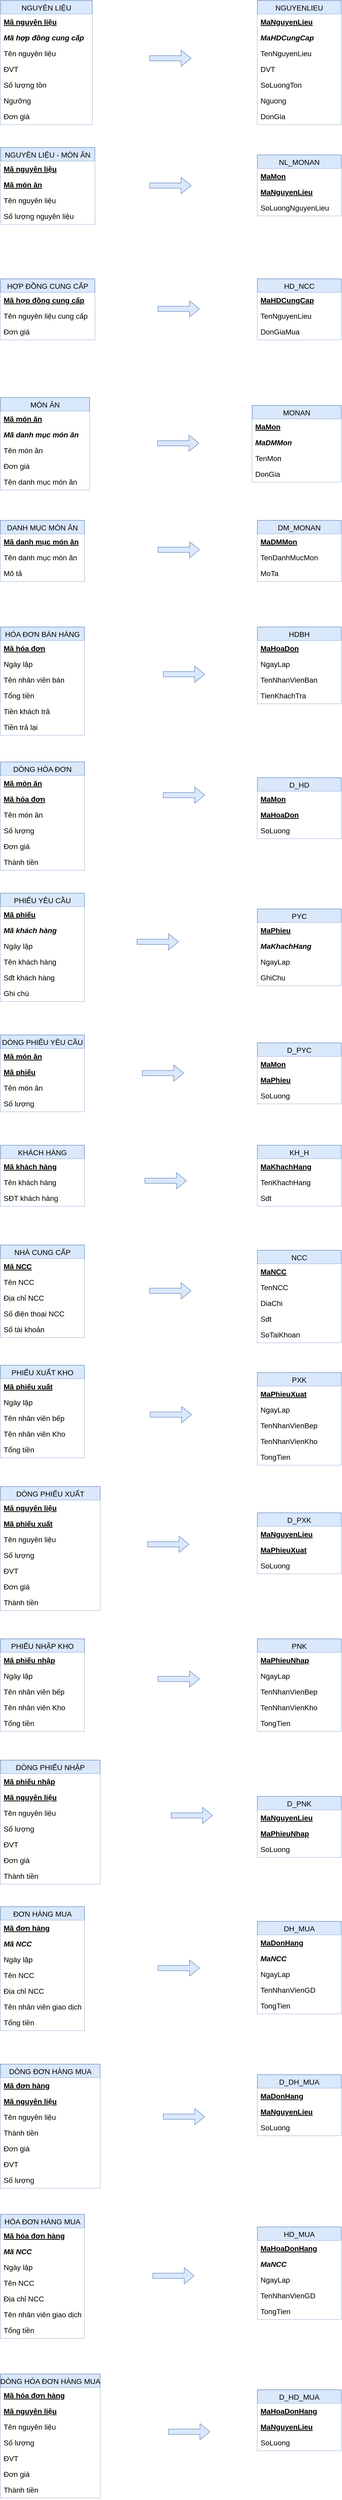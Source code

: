 <mxfile version="14.5.1" type="device" pages="6"><diagram name="Mã hóa" id="GMCOsiMuzQGNq29cnp-p"><mxGraphModel dx="-348" dy="494" grid="0" gridSize="10" guides="1" tooltips="1" connect="1" arrows="1" fold="1" page="0" pageScale="1" pageWidth="1169" pageHeight="827" math="0" shadow="0"><root><mxCell id="YmzhPUu1fwGvsuEBZ8TI-0"/><mxCell id="YmzhPUu1fwGvsuEBZ8TI-1" parent="YmzhPUu1fwGvsuEBZ8TI-0"/><mxCell id="roy4aar3GkPsefu_20ta-6" value="MÓN ĂN" style="swimlane;fontStyle=0;childLayout=stackLayout;horizontal=1;startSize=26;horizontalStack=0;resizeParent=1;resizeParentMax=0;resizeLast=0;collapsible=1;marginBottom=0;align=center;fontSize=14;fillColor=#dae8fc;strokeColor=#6c8ebf;" parent="YmzhPUu1fwGvsuEBZ8TI-1" vertex="1"><mxGeometry x="1430" y="876" width="170" height="176" as="geometry"/></mxCell><mxCell id="roy4aar3GkPsefu_20ta-7" value="Mã món ăn" style="text;spacingLeft=4;spacingRight=4;overflow=hidden;rotatable=0;points=[[0,0.5],[1,0.5]];portConstraint=eastwest;fontSize=14;fillColor=#ffffff;fontStyle=5" parent="roy4aar3GkPsefu_20ta-6" vertex="1"><mxGeometry y="26" width="170" height="30" as="geometry"/></mxCell><mxCell id="roy4aar3GkPsefu_20ta-8" value="Mã danh mục món ăn" style="text;spacingLeft=4;spacingRight=4;overflow=hidden;rotatable=0;points=[[0,0.5],[1,0.5]];portConstraint=eastwest;fontSize=14;fillColor=#ffffff;fontStyle=3" parent="roy4aar3GkPsefu_20ta-6" vertex="1"><mxGeometry y="56" width="170" height="30" as="geometry"/></mxCell><mxCell id="roy4aar3GkPsefu_20ta-10" value="Tên món ăn " style="text;spacingLeft=4;spacingRight=4;overflow=hidden;rotatable=0;points=[[0,0.5],[1,0.5]];portConstraint=eastwest;fontSize=14;fillColor=#ffffff;" parent="roy4aar3GkPsefu_20ta-6" vertex="1"><mxGeometry y="86" width="170" height="30" as="geometry"/></mxCell><mxCell id="roy4aar3GkPsefu_20ta-14" value="Đơn giá" style="text;spacingLeft=4;spacingRight=4;overflow=hidden;rotatable=0;points=[[0,0.5],[1,0.5]];portConstraint=eastwest;fontSize=14;fillColor=#ffffff;" parent="roy4aar3GkPsefu_20ta-6" vertex="1"><mxGeometry y="116" width="170" height="30" as="geometry"/></mxCell><mxCell id="roy4aar3GkPsefu_20ta-15" value="Tên danh mục món ăn" style="text;spacingLeft=4;spacingRight=4;overflow=hidden;rotatable=0;points=[[0,0.5],[1,0.5]];portConstraint=eastwest;fontSize=14;fillColor=#ffffff;" parent="roy4aar3GkPsefu_20ta-6" vertex="1"><mxGeometry y="146" width="170" height="30" as="geometry"/></mxCell><mxCell id="roy4aar3GkPsefu_20ta-17" value="KHÁCH HÀNG" style="swimlane;fontStyle=0;childLayout=stackLayout;horizontal=1;startSize=26;horizontalStack=0;resizeParent=1;resizeParentMax=0;resizeLast=0;collapsible=1;marginBottom=0;align=center;fontSize=14;fillColor=#dae8fc;strokeColor=#6c8ebf;" parent="YmzhPUu1fwGvsuEBZ8TI-1" vertex="1"><mxGeometry x="1430" y="2300" width="160" height="116" as="geometry"/></mxCell><mxCell id="roy4aar3GkPsefu_20ta-18" value="Mã khách hàng" style="text;spacingLeft=4;spacingRight=4;overflow=hidden;rotatable=0;points=[[0,0.5],[1,0.5]];portConstraint=eastwest;fontSize=14;fillColor=#ffffff;fontStyle=5" parent="roy4aar3GkPsefu_20ta-17" vertex="1"><mxGeometry y="26" width="160" height="30" as="geometry"/></mxCell><mxCell id="roy4aar3GkPsefu_20ta-19" value="Tên khách hàng" style="text;spacingLeft=4;spacingRight=4;overflow=hidden;rotatable=0;points=[[0,0.5],[1,0.5]];portConstraint=eastwest;fontSize=14;fillColor=#ffffff;" parent="roy4aar3GkPsefu_20ta-17" vertex="1"><mxGeometry y="56" width="160" height="30" as="geometry"/></mxCell><mxCell id="roy4aar3GkPsefu_20ta-20" value="SĐT khách hàng" style="text;spacingLeft=4;spacingRight=4;overflow=hidden;rotatable=0;points=[[0,0.5],[1,0.5]];portConstraint=eastwest;fontSize=14;fillColor=#ffffff;" parent="roy4aar3GkPsefu_20ta-17" vertex="1"><mxGeometry y="86" width="160" height="30" as="geometry"/></mxCell><mxCell id="roy4aar3GkPsefu_20ta-22" value="DANH MỤC MÓN ĂN" style="swimlane;fontStyle=0;childLayout=stackLayout;horizontal=1;startSize=26;horizontalStack=0;resizeParent=1;resizeParentMax=0;resizeLast=0;collapsible=1;marginBottom=0;align=center;fontSize=14;fillColor=#dae8fc;strokeColor=#6c8ebf;" parent="YmzhPUu1fwGvsuEBZ8TI-1" vertex="1"><mxGeometry x="1430" y="1110" width="160" height="116" as="geometry"/></mxCell><mxCell id="roy4aar3GkPsefu_20ta-23" value="Mã danh mục món ăn" style="text;spacingLeft=4;spacingRight=4;overflow=hidden;rotatable=0;points=[[0,0.5],[1,0.5]];portConstraint=eastwest;fontSize=14;fillColor=#ffffff;fontStyle=5" parent="roy4aar3GkPsefu_20ta-22" vertex="1"><mxGeometry y="26" width="160" height="30" as="geometry"/></mxCell><mxCell id="roy4aar3GkPsefu_20ta-24" value="Tên danh mục món ăn" style="text;spacingLeft=4;spacingRight=4;overflow=hidden;rotatable=0;points=[[0,0.5],[1,0.5]];portConstraint=eastwest;fontSize=14;fillColor=#ffffff;" parent="roy4aar3GkPsefu_20ta-22" vertex="1"><mxGeometry y="56" width="160" height="30" as="geometry"/></mxCell><mxCell id="roy4aar3GkPsefu_20ta-25" value="Mô tả" style="text;spacingLeft=4;spacingRight=4;overflow=hidden;rotatable=0;points=[[0,0.5],[1,0.5]];portConstraint=eastwest;fontSize=14;fillColor=#ffffff;" parent="roy4aar3GkPsefu_20ta-22" vertex="1"><mxGeometry y="86" width="160" height="30" as="geometry"/></mxCell><mxCell id="roy4aar3GkPsefu_20ta-28" value="PHIẾU YÊU CẦU" style="swimlane;fontStyle=0;childLayout=stackLayout;horizontal=1;startSize=26;horizontalStack=0;resizeParent=1;resizeParentMax=0;resizeLast=0;collapsible=1;marginBottom=0;align=center;fontSize=14;fillColor=#dae8fc;strokeColor=#6c8ebf;" parent="YmzhPUu1fwGvsuEBZ8TI-1" vertex="1"><mxGeometry x="1430" y="1820" width="160" height="206" as="geometry"/></mxCell><mxCell id="roy4aar3GkPsefu_20ta-29" value="Mã phiếu" style="text;spacingLeft=4;spacingRight=4;overflow=hidden;rotatable=0;points=[[0,0.5],[1,0.5]];portConstraint=eastwest;fontSize=14;fillColor=#ffffff;fontStyle=5" parent="roy4aar3GkPsefu_20ta-28" vertex="1"><mxGeometry y="26" width="160" height="30" as="geometry"/></mxCell><mxCell id="roy4aar3GkPsefu_20ta-30" value="Mã khách hàng" style="text;spacingLeft=4;spacingRight=4;overflow=hidden;rotatable=0;points=[[0,0.5],[1,0.5]];portConstraint=eastwest;fontSize=14;fillColor=#ffffff;fontStyle=3" parent="roy4aar3GkPsefu_20ta-28" vertex="1"><mxGeometry y="56" width="160" height="30" as="geometry"/></mxCell><mxCell id="roy4aar3GkPsefu_20ta-31" value="Ngày lập" style="text;spacingLeft=4;spacingRight=4;overflow=hidden;rotatable=0;points=[[0,0.5],[1,0.5]];portConstraint=eastwest;fontSize=14;fillColor=#ffffff;" parent="roy4aar3GkPsefu_20ta-28" vertex="1"><mxGeometry y="86" width="160" height="30" as="geometry"/></mxCell><mxCell id="roy4aar3GkPsefu_20ta-32" value="Tên khách hàng" style="text;spacingLeft=4;spacingRight=4;overflow=hidden;rotatable=0;points=[[0,0.5],[1,0.5]];portConstraint=eastwest;fontSize=14;fillColor=#ffffff;" parent="roy4aar3GkPsefu_20ta-28" vertex="1"><mxGeometry y="116" width="160" height="30" as="geometry"/></mxCell><mxCell id="roy4aar3GkPsefu_20ta-33" value="Sđt khách hàng" style="text;spacingLeft=4;spacingRight=4;overflow=hidden;rotatable=0;points=[[0,0.5],[1,0.5]];portConstraint=eastwest;fontSize=14;fillColor=#ffffff;" parent="roy4aar3GkPsefu_20ta-28" vertex="1"><mxGeometry y="146" width="160" height="30" as="geometry"/></mxCell><mxCell id="roy4aar3GkPsefu_20ta-34" value="Ghi chú" style="text;spacingLeft=4;spacingRight=4;overflow=hidden;rotatable=0;points=[[0,0.5],[1,0.5]];portConstraint=eastwest;fontSize=14;fillColor=#ffffff;" parent="roy4aar3GkPsefu_20ta-28" vertex="1"><mxGeometry y="176" width="160" height="30" as="geometry"/></mxCell><mxCell id="roy4aar3GkPsefu_20ta-35" value="DÒNG PHIẾU YÊU CẦU" style="swimlane;fontStyle=0;childLayout=stackLayout;horizontal=1;startSize=26;horizontalStack=0;resizeParent=1;resizeParentMax=0;resizeLast=0;collapsible=1;marginBottom=0;align=center;fontSize=14;fillColor=#dae8fc;strokeColor=#6c8ebf;" parent="YmzhPUu1fwGvsuEBZ8TI-1" vertex="1"><mxGeometry x="1430" y="2090" width="160" height="146" as="geometry"/></mxCell><mxCell id="roy4aar3GkPsefu_20ta-36" value="Mã món ăn" style="text;spacingLeft=4;spacingRight=4;overflow=hidden;rotatable=0;points=[[0,0.5],[1,0.5]];portConstraint=eastwest;fontSize=14;fillColor=#ffffff;fontStyle=5" parent="roy4aar3GkPsefu_20ta-35" vertex="1"><mxGeometry y="26" width="160" height="30" as="geometry"/></mxCell><mxCell id="roy4aar3GkPsefu_20ta-37" value="Mã phiếu" style="text;spacingLeft=4;spacingRight=4;overflow=hidden;rotatable=0;points=[[0,0.5],[1,0.5]];portConstraint=eastwest;fontSize=14;fillColor=#ffffff;fontStyle=5" parent="roy4aar3GkPsefu_20ta-35" vertex="1"><mxGeometry y="56" width="160" height="30" as="geometry"/></mxCell><mxCell id="roy4aar3GkPsefu_20ta-38" value="Tên món ăn" style="text;spacingLeft=4;spacingRight=4;overflow=hidden;rotatable=0;points=[[0,0.5],[1,0.5]];portConstraint=eastwest;fontSize=14;fillColor=#ffffff;" parent="roy4aar3GkPsefu_20ta-35" vertex="1"><mxGeometry y="86" width="160" height="30" as="geometry"/></mxCell><mxCell id="roy4aar3GkPsefu_20ta-39" value="Số lượng" style="text;spacingLeft=4;spacingRight=4;overflow=hidden;rotatable=0;points=[[0,0.5],[1,0.5]];portConstraint=eastwest;fontSize=14;fillColor=#ffffff;" parent="roy4aar3GkPsefu_20ta-35" vertex="1"><mxGeometry y="116" width="160" height="30" as="geometry"/></mxCell><mxCell id="roy4aar3GkPsefu_20ta-42" value="NHÀ CUNG CẤP" style="swimlane;fontStyle=0;childLayout=stackLayout;horizontal=1;startSize=26;horizontalStack=0;resizeParent=1;resizeParentMax=0;resizeLast=0;collapsible=1;marginBottom=0;align=center;fontSize=14;fillColor=#dae8fc;strokeColor=#6c8ebf;" parent="YmzhPUu1fwGvsuEBZ8TI-1" vertex="1"><mxGeometry x="1430" y="2490" width="160" height="176" as="geometry"/></mxCell><mxCell id="roy4aar3GkPsefu_20ta-43" value="Mã NCC" style="text;spacingLeft=4;spacingRight=4;overflow=hidden;rotatable=0;points=[[0,0.5],[1,0.5]];portConstraint=eastwest;fontSize=14;fillColor=#ffffff;fontStyle=5" parent="roy4aar3GkPsefu_20ta-42" vertex="1"><mxGeometry y="26" width="160" height="30" as="geometry"/></mxCell><mxCell id="roy4aar3GkPsefu_20ta-44" value="Tên NCC" style="text;spacingLeft=4;spacingRight=4;overflow=hidden;rotatable=0;points=[[0,0.5],[1,0.5]];portConstraint=eastwest;fontSize=14;fillColor=#ffffff;fontStyle=0" parent="roy4aar3GkPsefu_20ta-42" vertex="1"><mxGeometry y="56" width="160" height="30" as="geometry"/></mxCell><mxCell id="roy4aar3GkPsefu_20ta-45" value="Địa chỉ NCC" style="text;spacingLeft=4;spacingRight=4;overflow=hidden;rotatable=0;points=[[0,0.5],[1,0.5]];portConstraint=eastwest;fontSize=14;fillColor=#ffffff;" parent="roy4aar3GkPsefu_20ta-42" vertex="1"><mxGeometry y="86" width="160" height="30" as="geometry"/></mxCell><mxCell id="roy4aar3GkPsefu_20ta-46" value="Số điện thoại NCC" style="text;spacingLeft=4;spacingRight=4;overflow=hidden;rotatable=0;points=[[0,0.5],[1,0.5]];portConstraint=eastwest;fontSize=14;fillColor=#ffffff;" parent="roy4aar3GkPsefu_20ta-42" vertex="1"><mxGeometry y="116" width="160" height="30" as="geometry"/></mxCell><mxCell id="roy4aar3GkPsefu_20ta-47" value="Số tài khoản" style="text;spacingLeft=4;spacingRight=4;overflow=hidden;rotatable=0;points=[[0,0.5],[1,0.5]];portConstraint=eastwest;fontSize=14;fillColor=#ffffff;" parent="roy4aar3GkPsefu_20ta-42" vertex="1"><mxGeometry y="146" width="160" height="30" as="geometry"/></mxCell><mxCell id="roy4aar3GkPsefu_20ta-49" value="HỢP ĐỒNG CUNG CẤP" style="swimlane;fontStyle=0;childLayout=stackLayout;horizontal=1;startSize=26;horizontalStack=0;resizeParent=1;resizeParentMax=0;resizeLast=0;collapsible=1;marginBottom=0;align=center;fontSize=14;fillColor=#dae8fc;strokeColor=#6c8ebf;" parent="YmzhPUu1fwGvsuEBZ8TI-1" vertex="1"><mxGeometry x="1430" y="650" width="180" height="116" as="geometry"/></mxCell><mxCell id="roy4aar3GkPsefu_20ta-50" value="Mã hợp đồng cung cấp" style="text;spacingLeft=4;spacingRight=4;overflow=hidden;rotatable=0;points=[[0,0.5],[1,0.5]];portConstraint=eastwest;fontSize=14;fillColor=#ffffff;fontStyle=5" parent="roy4aar3GkPsefu_20ta-49" vertex="1"><mxGeometry y="26" width="180" height="30" as="geometry"/></mxCell><mxCell id="roy4aar3GkPsefu_20ta-51" value="Tên nguyên liệu cung cấp " style="text;spacingLeft=4;spacingRight=4;overflow=hidden;rotatable=0;points=[[0,0.5],[1,0.5]];portConstraint=eastwest;fontSize=14;fillColor=#ffffff;" parent="roy4aar3GkPsefu_20ta-49" vertex="1"><mxGeometry y="56" width="180" height="30" as="geometry"/></mxCell><mxCell id="roy4aar3GkPsefu_20ta-52" value="Đơn giá " style="text;spacingLeft=4;spacingRight=4;overflow=hidden;rotatable=0;points=[[0,0.5],[1,0.5]];portConstraint=eastwest;fontSize=14;fillColor=#ffffff;" parent="roy4aar3GkPsefu_20ta-49" vertex="1"><mxGeometry y="86" width="180" height="30" as="geometry"/></mxCell><mxCell id="roy4aar3GkPsefu_20ta-54" value="ĐƠN HÀNG MUA" style="swimlane;fontStyle=0;childLayout=stackLayout;horizontal=1;startSize=26;horizontalStack=0;resizeParent=1;resizeParentMax=0;resizeLast=0;collapsible=1;marginBottom=0;align=center;fontSize=14;fillColor=#dae8fc;strokeColor=#6c8ebf;" parent="YmzhPUu1fwGvsuEBZ8TI-1" vertex="1"><mxGeometry x="1430" y="3750" width="160" height="236" as="geometry"/></mxCell><mxCell id="roy4aar3GkPsefu_20ta-55" value="Mã đơn hàng" style="text;spacingLeft=4;spacingRight=4;overflow=hidden;rotatable=0;points=[[0,0.5],[1,0.5]];portConstraint=eastwest;fontSize=14;fillColor=#ffffff;fontStyle=5" parent="roy4aar3GkPsefu_20ta-54" vertex="1"><mxGeometry y="26" width="160" height="30" as="geometry"/></mxCell><mxCell id="roy4aar3GkPsefu_20ta-56" value="Mã NCC" style="text;spacingLeft=4;spacingRight=4;overflow=hidden;rotatable=0;points=[[0,0.5],[1,0.5]];portConstraint=eastwest;fontSize=14;fillColor=#ffffff;fontStyle=3" parent="roy4aar3GkPsefu_20ta-54" vertex="1"><mxGeometry y="56" width="160" height="30" as="geometry"/></mxCell><mxCell id="roy4aar3GkPsefu_20ta-57" value="Ngày lập" style="text;spacingLeft=4;spacingRight=4;overflow=hidden;rotatable=0;points=[[0,0.5],[1,0.5]];portConstraint=eastwest;fontSize=14;fillColor=#ffffff;" parent="roy4aar3GkPsefu_20ta-54" vertex="1"><mxGeometry y="86" width="160" height="30" as="geometry"/></mxCell><mxCell id="roy4aar3GkPsefu_20ta-58" value="Tên NCC" style="text;spacingLeft=4;spacingRight=4;overflow=hidden;rotatable=0;points=[[0,0.5],[1,0.5]];portConstraint=eastwest;fontSize=14;fillColor=#ffffff;" parent="roy4aar3GkPsefu_20ta-54" vertex="1"><mxGeometry y="116" width="160" height="30" as="geometry"/></mxCell><mxCell id="roy4aar3GkPsefu_20ta-59" value="Địa chỉ NCC" style="text;spacingLeft=4;spacingRight=4;overflow=hidden;rotatable=0;points=[[0,0.5],[1,0.5]];portConstraint=eastwest;fontSize=14;fillColor=#ffffff;" parent="roy4aar3GkPsefu_20ta-54" vertex="1"><mxGeometry y="146" width="160" height="30" as="geometry"/></mxCell><mxCell id="roy4aar3GkPsefu_20ta-60" value="Tên nhân viên giao dịch" style="text;spacingLeft=4;spacingRight=4;overflow=hidden;rotatable=0;points=[[0,0.5],[1,0.5]];portConstraint=eastwest;fontSize=14;fillColor=#ffffff;" parent="roy4aar3GkPsefu_20ta-54" vertex="1"><mxGeometry y="176" width="160" height="30" as="geometry"/></mxCell><mxCell id="roy4aar3GkPsefu_20ta-61" value="Tổng tiền" style="text;spacingLeft=4;spacingRight=4;overflow=hidden;rotatable=0;points=[[0,0.5],[1,0.5]];portConstraint=eastwest;fontSize=14;fillColor=#ffffff;" parent="roy4aar3GkPsefu_20ta-54" vertex="1"><mxGeometry y="206" width="160" height="30" as="geometry"/></mxCell><mxCell id="roy4aar3GkPsefu_20ta-62" value="DÒNG ĐƠN HÀNG MUA" style="swimlane;fontStyle=0;childLayout=stackLayout;horizontal=1;startSize=26;horizontalStack=0;resizeParent=1;resizeParentMax=0;resizeLast=0;collapsible=1;marginBottom=0;align=center;fontSize=14;fillColor=#dae8fc;strokeColor=#6c8ebf;" parent="YmzhPUu1fwGvsuEBZ8TI-1" vertex="1"><mxGeometry x="1430" y="4050" width="190" height="236" as="geometry"/></mxCell><mxCell id="roy4aar3GkPsefu_20ta-63" value="Mã đơn hàng" style="text;spacingLeft=4;spacingRight=4;overflow=hidden;rotatable=0;points=[[0,0.5],[1,0.5]];portConstraint=eastwest;fontSize=14;fillColor=#ffffff;fontStyle=5" parent="roy4aar3GkPsefu_20ta-62" vertex="1"><mxGeometry y="26" width="190" height="30" as="geometry"/></mxCell><mxCell id="huNAdyQyTGjwWk_oBAKY-7" value="Mã nguyên liệu" style="text;spacingLeft=4;spacingRight=4;overflow=hidden;rotatable=0;points=[[0,0.5],[1,0.5]];portConstraint=eastwest;fontSize=14;fillColor=#ffffff;fontStyle=5" parent="roy4aar3GkPsefu_20ta-62" vertex="1"><mxGeometry y="56" width="190" height="30" as="geometry"/></mxCell><mxCell id="huNAdyQyTGjwWk_oBAKY-8" value="Tên nguyên liệu" style="text;spacingLeft=4;spacingRight=4;overflow=hidden;rotatable=0;points=[[0,0.5],[1,0.5]];portConstraint=eastwest;fontSize=14;fillColor=#ffffff;" parent="roy4aar3GkPsefu_20ta-62" vertex="1"><mxGeometry y="86" width="190" height="30" as="geometry"/></mxCell><mxCell id="roy4aar3GkPsefu_20ta-66" value="Thành tiền " style="text;spacingLeft=4;spacingRight=4;overflow=hidden;rotatable=0;points=[[0,0.5],[1,0.5]];portConstraint=eastwest;fontSize=14;fillColor=#ffffff;" parent="roy4aar3GkPsefu_20ta-62" vertex="1"><mxGeometry y="116" width="190" height="30" as="geometry"/></mxCell><mxCell id="roy4aar3GkPsefu_20ta-67" value="Đơn giá " style="text;spacingLeft=4;spacingRight=4;overflow=hidden;rotatable=0;points=[[0,0.5],[1,0.5]];portConstraint=eastwest;fontSize=14;fillColor=#ffffff;" parent="roy4aar3GkPsefu_20ta-62" vertex="1"><mxGeometry y="146" width="190" height="30" as="geometry"/></mxCell><mxCell id="roy4aar3GkPsefu_20ta-68" value="ĐVT " style="text;spacingLeft=4;spacingRight=4;overflow=hidden;rotatable=0;points=[[0,0.5],[1,0.5]];portConstraint=eastwest;fontSize=14;fillColor=#ffffff;" parent="roy4aar3GkPsefu_20ta-62" vertex="1"><mxGeometry y="176" width="190" height="30" as="geometry"/></mxCell><mxCell id="roy4aar3GkPsefu_20ta-69" value="Số lượng " style="text;spacingLeft=4;spacingRight=4;overflow=hidden;rotatable=0;points=[[0,0.5],[1,0.5]];portConstraint=eastwest;fontSize=14;fillColor=#ffffff;" parent="roy4aar3GkPsefu_20ta-62" vertex="1"><mxGeometry y="206" width="190" height="30" as="geometry"/></mxCell><mxCell id="roy4aar3GkPsefu_20ta-71" value="HÓA ĐƠN HÀNG MUA" style="swimlane;fontStyle=0;childLayout=stackLayout;horizontal=1;startSize=26;horizontalStack=0;resizeParent=1;resizeParentMax=0;resizeLast=0;collapsible=1;marginBottom=0;align=center;fontSize=14;fillColor=#dae8fc;strokeColor=#6c8ebf;" parent="YmzhPUu1fwGvsuEBZ8TI-1" vertex="1"><mxGeometry x="1430" y="4336" width="160" height="236" as="geometry"/></mxCell><mxCell id="roy4aar3GkPsefu_20ta-72" value="Mã hóa đơn hàng" style="text;spacingLeft=4;spacingRight=4;overflow=hidden;rotatable=0;points=[[0,0.5],[1,0.5]];portConstraint=eastwest;fontSize=14;fillColor=#ffffff;fontStyle=5" parent="roy4aar3GkPsefu_20ta-71" vertex="1"><mxGeometry y="26" width="160" height="30" as="geometry"/></mxCell><mxCell id="roy4aar3GkPsefu_20ta-73" value="Mã NCC" style="text;spacingLeft=4;spacingRight=4;overflow=hidden;rotatable=0;points=[[0,0.5],[1,0.5]];portConstraint=eastwest;fontSize=14;fillColor=#ffffff;fontStyle=3" parent="roy4aar3GkPsefu_20ta-71" vertex="1"><mxGeometry y="56" width="160" height="30" as="geometry"/></mxCell><mxCell id="roy4aar3GkPsefu_20ta-74" value="Ngày lập" style="text;spacingLeft=4;spacingRight=4;overflow=hidden;rotatable=0;points=[[0,0.5],[1,0.5]];portConstraint=eastwest;fontSize=14;fillColor=#ffffff;" parent="roy4aar3GkPsefu_20ta-71" vertex="1"><mxGeometry y="86" width="160" height="30" as="geometry"/></mxCell><mxCell id="roy4aar3GkPsefu_20ta-75" value="Tên NCC" style="text;spacingLeft=4;spacingRight=4;overflow=hidden;rotatable=0;points=[[0,0.5],[1,0.5]];portConstraint=eastwest;fontSize=14;fillColor=#ffffff;" parent="roy4aar3GkPsefu_20ta-71" vertex="1"><mxGeometry y="116" width="160" height="30" as="geometry"/></mxCell><mxCell id="roy4aar3GkPsefu_20ta-76" value="Địa chỉ NCC" style="text;spacingLeft=4;spacingRight=4;overflow=hidden;rotatable=0;points=[[0,0.5],[1,0.5]];portConstraint=eastwest;fontSize=14;fillColor=#ffffff;" parent="roy4aar3GkPsefu_20ta-71" vertex="1"><mxGeometry y="146" width="160" height="30" as="geometry"/></mxCell><mxCell id="roy4aar3GkPsefu_20ta-77" value="Tên nhân viên giao dịch" style="text;spacingLeft=4;spacingRight=4;overflow=hidden;rotatable=0;points=[[0,0.5],[1,0.5]];portConstraint=eastwest;fontSize=14;fillColor=#ffffff;" parent="roy4aar3GkPsefu_20ta-71" vertex="1"><mxGeometry y="176" width="160" height="30" as="geometry"/></mxCell><mxCell id="roy4aar3GkPsefu_20ta-78" value="Tổng tiền" style="text;spacingLeft=4;spacingRight=4;overflow=hidden;rotatable=0;points=[[0,0.5],[1,0.5]];portConstraint=eastwest;fontSize=14;fillColor=#ffffff;" parent="roy4aar3GkPsefu_20ta-71" vertex="1"><mxGeometry y="206" width="160" height="30" as="geometry"/></mxCell><mxCell id="roy4aar3GkPsefu_20ta-79" value="DÒNG HÓA ĐƠN HÀNG MUA" style="swimlane;fontStyle=0;childLayout=stackLayout;horizontal=1;startSize=26;horizontalStack=0;resizeParent=1;resizeParentMax=0;resizeLast=0;collapsible=1;marginBottom=0;align=center;fontSize=14;fillColor=#dae8fc;strokeColor=#6c8ebf;" parent="YmzhPUu1fwGvsuEBZ8TI-1" vertex="1"><mxGeometry x="1430" y="4640" width="190" height="236" as="geometry"/></mxCell><mxCell id="roy4aar3GkPsefu_20ta-80" value="Mã hóa đơn hàng" style="text;spacingLeft=4;spacingRight=4;overflow=hidden;rotatable=0;points=[[0,0.5],[1,0.5]];portConstraint=eastwest;fontSize=14;fillColor=#ffffff;fontStyle=5" parent="roy4aar3GkPsefu_20ta-79" vertex="1"><mxGeometry y="26" width="190" height="30" as="geometry"/></mxCell><mxCell id="huNAdyQyTGjwWk_oBAKY-4" value="Mã nguyên liệu" style="text;spacingLeft=4;spacingRight=4;overflow=hidden;rotatable=0;points=[[0,0.5],[1,0.5]];portConstraint=eastwest;fontSize=14;fillColor=#ffffff;fontStyle=5" parent="roy4aar3GkPsefu_20ta-79" vertex="1"><mxGeometry y="56" width="190" height="30" as="geometry"/></mxCell><mxCell id="huNAdyQyTGjwWk_oBAKY-5" value="Tên nguyên liệu" style="text;spacingLeft=4;spacingRight=4;overflow=hidden;rotatable=0;points=[[0,0.5],[1,0.5]];portConstraint=eastwest;fontSize=14;fillColor=#ffffff;" parent="roy4aar3GkPsefu_20ta-79" vertex="1"><mxGeometry y="86" width="190" height="30" as="geometry"/></mxCell><mxCell id="roy4aar3GkPsefu_20ta-83" value="Số lượng " style="text;spacingLeft=4;spacingRight=4;overflow=hidden;rotatable=0;points=[[0,0.5],[1,0.5]];portConstraint=eastwest;fontSize=14;fillColor=#ffffff;" parent="roy4aar3GkPsefu_20ta-79" vertex="1"><mxGeometry y="116" width="190" height="30" as="geometry"/></mxCell><mxCell id="roy4aar3GkPsefu_20ta-84" value="ĐVT " style="text;spacingLeft=4;spacingRight=4;overflow=hidden;rotatable=0;points=[[0,0.5],[1,0.5]];portConstraint=eastwest;fontSize=14;fillColor=#ffffff;" parent="roy4aar3GkPsefu_20ta-79" vertex="1"><mxGeometry y="146" width="190" height="30" as="geometry"/></mxCell><mxCell id="roy4aar3GkPsefu_20ta-85" value="Đơn giá " style="text;spacingLeft=4;spacingRight=4;overflow=hidden;rotatable=0;points=[[0,0.5],[1,0.5]];portConstraint=eastwest;fontSize=14;fillColor=#ffffff;" parent="roy4aar3GkPsefu_20ta-79" vertex="1"><mxGeometry y="176" width="190" height="30" as="geometry"/></mxCell><mxCell id="roy4aar3GkPsefu_20ta-86" value="Thành tiền " style="text;spacingLeft=4;spacingRight=4;overflow=hidden;rotatable=0;points=[[0,0.5],[1,0.5]];portConstraint=eastwest;fontSize=14;fillColor=#ffffff;" parent="roy4aar3GkPsefu_20ta-79" vertex="1"><mxGeometry y="206" width="190" height="30" as="geometry"/></mxCell><mxCell id="roy4aar3GkPsefu_20ta-88" value="HÓA ĐƠN BÁN HÀNG" style="swimlane;fontStyle=0;childLayout=stackLayout;horizontal=1;startSize=26;horizontalStack=0;resizeParent=1;resizeParentMax=0;resizeLast=0;collapsible=1;marginBottom=0;align=center;fontSize=14;fillColor=#dae8fc;strokeColor=#6c8ebf;" parent="YmzhPUu1fwGvsuEBZ8TI-1" vertex="1"><mxGeometry x="1430" y="1313" width="160" height="206" as="geometry"/></mxCell><mxCell id="roy4aar3GkPsefu_20ta-89" value="Mã hóa đơn" style="text;spacingLeft=4;spacingRight=4;overflow=hidden;rotatable=0;points=[[0,0.5],[1,0.5]];portConstraint=eastwest;fontSize=14;fillColor=#ffffff;fontStyle=5" parent="roy4aar3GkPsefu_20ta-88" vertex="1"><mxGeometry y="26" width="160" height="30" as="geometry"/></mxCell><mxCell id="roy4aar3GkPsefu_20ta-90" value="Ngày lập" style="text;spacingLeft=4;spacingRight=4;overflow=hidden;rotatable=0;points=[[0,0.5],[1,0.5]];portConstraint=eastwest;fontSize=14;fillColor=#ffffff;" parent="roy4aar3GkPsefu_20ta-88" vertex="1"><mxGeometry y="56" width="160" height="30" as="geometry"/></mxCell><mxCell id="roy4aar3GkPsefu_20ta-91" value="Tên nhân viên bán" style="text;spacingLeft=4;spacingRight=4;overflow=hidden;rotatable=0;points=[[0,0.5],[1,0.5]];portConstraint=eastwest;fontSize=14;fillColor=#ffffff;" parent="roy4aar3GkPsefu_20ta-88" vertex="1"><mxGeometry y="86" width="160" height="30" as="geometry"/></mxCell><mxCell id="roy4aar3GkPsefu_20ta-92" value="Tổng tiền" style="text;spacingLeft=4;spacingRight=4;overflow=hidden;rotatable=0;points=[[0,0.5],[1,0.5]];portConstraint=eastwest;fontSize=14;fillColor=#ffffff;" parent="roy4aar3GkPsefu_20ta-88" vertex="1"><mxGeometry y="116" width="160" height="30" as="geometry"/></mxCell><mxCell id="roy4aar3GkPsefu_20ta-93" value="Tiền khách trả" style="text;spacingLeft=4;spacingRight=4;overflow=hidden;rotatable=0;points=[[0,0.5],[1,0.5]];portConstraint=eastwest;fontSize=14;fillColor=#ffffff;" parent="roy4aar3GkPsefu_20ta-88" vertex="1"><mxGeometry y="146" width="160" height="30" as="geometry"/></mxCell><mxCell id="roy4aar3GkPsefu_20ta-94" value="Tiền trả lại" style="text;spacingLeft=4;spacingRight=4;overflow=hidden;rotatable=0;points=[[0,0.5],[1,0.5]];portConstraint=eastwest;fontSize=14;fillColor=#ffffff;" parent="roy4aar3GkPsefu_20ta-88" vertex="1"><mxGeometry y="176" width="160" height="30" as="geometry"/></mxCell><mxCell id="roy4aar3GkPsefu_20ta-95" value="DÒNG HÓA ĐƠN" style="swimlane;fontStyle=0;childLayout=stackLayout;horizontal=1;startSize=26;horizontalStack=0;resizeParent=1;resizeParentMax=0;resizeLast=0;collapsible=1;marginBottom=0;align=center;fontSize=14;fillColor=#dae8fc;strokeColor=#6c8ebf;" parent="YmzhPUu1fwGvsuEBZ8TI-1" vertex="1"><mxGeometry x="1430" y="1570" width="160" height="206" as="geometry"/></mxCell><mxCell id="roy4aar3GkPsefu_20ta-96" value="Mã món ăn" style="text;spacingLeft=4;spacingRight=4;overflow=hidden;rotatable=0;points=[[0,0.5],[1,0.5]];portConstraint=eastwest;fontSize=14;fillColor=#ffffff;fontStyle=5" parent="roy4aar3GkPsefu_20ta-95" vertex="1"><mxGeometry y="26" width="160" height="30" as="geometry"/></mxCell><mxCell id="roy4aar3GkPsefu_20ta-97" value="Mã hóa đơn" style="text;spacingLeft=4;spacingRight=4;overflow=hidden;rotatable=0;points=[[0,0.5],[1,0.5]];portConstraint=eastwest;fontSize=14;fillColor=#ffffff;fontStyle=5" parent="roy4aar3GkPsefu_20ta-95" vertex="1"><mxGeometry y="56" width="160" height="30" as="geometry"/></mxCell><mxCell id="roy4aar3GkPsefu_20ta-98" value="Tên món ăn " style="text;spacingLeft=4;spacingRight=4;overflow=hidden;rotatable=0;points=[[0,0.5],[1,0.5]];portConstraint=eastwest;fontSize=14;fillColor=#ffffff;" parent="roy4aar3GkPsefu_20ta-95" vertex="1"><mxGeometry y="86" width="160" height="30" as="geometry"/></mxCell><mxCell id="roy4aar3GkPsefu_20ta-99" value="Số lượng " style="text;spacingLeft=4;spacingRight=4;overflow=hidden;rotatable=0;points=[[0,0.5],[1,0.5]];portConstraint=eastwest;fontSize=14;fillColor=#ffffff;" parent="roy4aar3GkPsefu_20ta-95" vertex="1"><mxGeometry y="116" width="160" height="30" as="geometry"/></mxCell><mxCell id="roy4aar3GkPsefu_20ta-100" value="Đơn giá " style="text;spacingLeft=4;spacingRight=4;overflow=hidden;rotatable=0;points=[[0,0.5],[1,0.5]];portConstraint=eastwest;fontSize=14;fillColor=#ffffff;" parent="roy4aar3GkPsefu_20ta-95" vertex="1"><mxGeometry y="146" width="160" height="30" as="geometry"/></mxCell><mxCell id="roy4aar3GkPsefu_20ta-101" value="Thành tiền " style="text;spacingLeft=4;spacingRight=4;overflow=hidden;rotatable=0;points=[[0,0.5],[1,0.5]];portConstraint=eastwest;fontSize=14;fillColor=#ffffff;" parent="roy4aar3GkPsefu_20ta-95" vertex="1"><mxGeometry y="176" width="160" height="30" as="geometry"/></mxCell><mxCell id="roy4aar3GkPsefu_20ta-103" value="PHIẾU NHẬP KHO" style="swimlane;fontStyle=0;childLayout=stackLayout;horizontal=1;startSize=26;horizontalStack=0;resizeParent=1;resizeParentMax=0;resizeLast=0;collapsible=1;marginBottom=0;align=center;fontSize=14;fillColor=#dae8fc;strokeColor=#6c8ebf;" parent="YmzhPUu1fwGvsuEBZ8TI-1" vertex="1"><mxGeometry x="1430" y="3240" width="160" height="176" as="geometry"/></mxCell><mxCell id="roy4aar3GkPsefu_20ta-104" value="Mã phiếu nhập" style="text;spacingLeft=4;spacingRight=4;overflow=hidden;rotatable=0;points=[[0,0.5],[1,0.5]];portConstraint=eastwest;fontSize=14;fillColor=#ffffff;fontStyle=5" parent="roy4aar3GkPsefu_20ta-103" vertex="1"><mxGeometry y="26" width="160" height="30" as="geometry"/></mxCell><mxCell id="roy4aar3GkPsefu_20ta-105" value="Ngày lập" style="text;spacingLeft=4;spacingRight=4;overflow=hidden;rotatable=0;points=[[0,0.5],[1,0.5]];portConstraint=eastwest;fontSize=14;fillColor=#ffffff;" parent="roy4aar3GkPsefu_20ta-103" vertex="1"><mxGeometry y="56" width="160" height="30" as="geometry"/></mxCell><mxCell id="roy4aar3GkPsefu_20ta-106" value="Tên nhân viên bếp" style="text;spacingLeft=4;spacingRight=4;overflow=hidden;rotatable=0;points=[[0,0.5],[1,0.5]];portConstraint=eastwest;fontSize=14;fillColor=#ffffff;" parent="roy4aar3GkPsefu_20ta-103" vertex="1"><mxGeometry y="86" width="160" height="30" as="geometry"/></mxCell><mxCell id="roy4aar3GkPsefu_20ta-107" value="Tên nhân viên Kho" style="text;spacingLeft=4;spacingRight=4;overflow=hidden;rotatable=0;points=[[0,0.5],[1,0.5]];portConstraint=eastwest;fontSize=14;fillColor=#ffffff;" parent="roy4aar3GkPsefu_20ta-103" vertex="1"><mxGeometry y="116" width="160" height="30" as="geometry"/></mxCell><mxCell id="roy4aar3GkPsefu_20ta-108" value="Tổng tiền" style="text;spacingLeft=4;spacingRight=4;overflow=hidden;rotatable=0;points=[[0,0.5],[1,0.5]];portConstraint=eastwest;fontSize=14;fillColor=#ffffff;" parent="roy4aar3GkPsefu_20ta-103" vertex="1"><mxGeometry y="146" width="160" height="30" as="geometry"/></mxCell><mxCell id="roy4aar3GkPsefu_20ta-109" value="DÒNG PHIẾU NHẬP" style="swimlane;fontStyle=0;childLayout=stackLayout;horizontal=1;startSize=26;horizontalStack=0;resizeParent=1;resizeParentMax=0;resizeLast=0;collapsible=1;marginBottom=0;align=center;fontSize=14;fillColor=#dae8fc;strokeColor=#6c8ebf;" parent="YmzhPUu1fwGvsuEBZ8TI-1" vertex="1"><mxGeometry x="1430" y="3471" width="190" height="236" as="geometry"/></mxCell><mxCell id="roy4aar3GkPsefu_20ta-110" value="Mã phiếu nhập" style="text;spacingLeft=4;spacingRight=4;overflow=hidden;rotatable=0;points=[[0,0.5],[1,0.5]];portConstraint=eastwest;fontSize=14;fillColor=#ffffff;fontStyle=5" parent="roy4aar3GkPsefu_20ta-109" vertex="1"><mxGeometry y="26" width="190" height="30" as="geometry"/></mxCell><mxCell id="roy4aar3GkPsefu_20ta-111" value="Mã nguyên liệu" style="text;spacingLeft=4;spacingRight=4;overflow=hidden;rotatable=0;points=[[0,0.5],[1,0.5]];portConstraint=eastwest;fontSize=14;fillColor=#ffffff;fontStyle=5" parent="roy4aar3GkPsefu_20ta-109" vertex="1"><mxGeometry y="56" width="190" height="30" as="geometry"/></mxCell><mxCell id="huNAdyQyTGjwWk_oBAKY-3" value="Tên nguyên liệu" style="text;spacingLeft=4;spacingRight=4;overflow=hidden;rotatable=0;points=[[0,0.5],[1,0.5]];portConstraint=eastwest;fontSize=14;fillColor=#ffffff;" parent="roy4aar3GkPsefu_20ta-109" vertex="1"><mxGeometry y="86" width="190" height="30" as="geometry"/></mxCell><mxCell id="roy4aar3GkPsefu_20ta-113" value="Số lượng " style="text;spacingLeft=4;spacingRight=4;overflow=hidden;rotatable=0;points=[[0,0.5],[1,0.5]];portConstraint=eastwest;fontSize=14;fillColor=#ffffff;" parent="roy4aar3GkPsefu_20ta-109" vertex="1"><mxGeometry y="116" width="190" height="30" as="geometry"/></mxCell><mxCell id="roy4aar3GkPsefu_20ta-114" value="ĐVT " style="text;spacingLeft=4;spacingRight=4;overflow=hidden;rotatable=0;points=[[0,0.5],[1,0.5]];portConstraint=eastwest;fontSize=14;fillColor=#ffffff;" parent="roy4aar3GkPsefu_20ta-109" vertex="1"><mxGeometry y="146" width="190" height="30" as="geometry"/></mxCell><mxCell id="roy4aar3GkPsefu_20ta-115" value="Đơn giá " style="text;spacingLeft=4;spacingRight=4;overflow=hidden;rotatable=0;points=[[0,0.5],[1,0.5]];portConstraint=eastwest;fontSize=14;fillColor=#ffffff;" parent="roy4aar3GkPsefu_20ta-109" vertex="1"><mxGeometry y="176" width="190" height="30" as="geometry"/></mxCell><mxCell id="roy4aar3GkPsefu_20ta-116" value="Thành tiền " style="text;spacingLeft=4;spacingRight=4;overflow=hidden;rotatable=0;points=[[0,0.5],[1,0.5]];portConstraint=eastwest;fontSize=14;fillColor=#ffffff;" parent="roy4aar3GkPsefu_20ta-109" vertex="1"><mxGeometry y="206" width="190" height="30" as="geometry"/></mxCell><mxCell id="roy4aar3GkPsefu_20ta-118" value="PHIẾU XUẤT KHO" style="swimlane;fontStyle=0;childLayout=stackLayout;horizontal=1;startSize=26;horizontalStack=0;resizeParent=1;resizeParentMax=0;resizeLast=0;collapsible=1;marginBottom=0;align=center;fontSize=14;fillColor=#dae8fc;strokeColor=#6c8ebf;" parent="YmzhPUu1fwGvsuEBZ8TI-1" vertex="1"><mxGeometry x="1430" y="2719" width="160" height="176" as="geometry"/></mxCell><mxCell id="roy4aar3GkPsefu_20ta-119" value="Mã phiếu xuất" style="text;spacingLeft=4;spacingRight=4;overflow=hidden;rotatable=0;points=[[0,0.5],[1,0.5]];portConstraint=eastwest;fontSize=14;fillColor=#ffffff;fontStyle=5" parent="roy4aar3GkPsefu_20ta-118" vertex="1"><mxGeometry y="26" width="160" height="30" as="geometry"/></mxCell><mxCell id="roy4aar3GkPsefu_20ta-120" value="Ngày lập" style="text;spacingLeft=4;spacingRight=4;overflow=hidden;rotatable=0;points=[[0,0.5],[1,0.5]];portConstraint=eastwest;fontSize=14;fillColor=#ffffff;" parent="roy4aar3GkPsefu_20ta-118" vertex="1"><mxGeometry y="56" width="160" height="30" as="geometry"/></mxCell><mxCell id="roy4aar3GkPsefu_20ta-121" value="Tên nhân viên bếp" style="text;spacingLeft=4;spacingRight=4;overflow=hidden;rotatable=0;points=[[0,0.5],[1,0.5]];portConstraint=eastwest;fontSize=14;fillColor=#ffffff;" parent="roy4aar3GkPsefu_20ta-118" vertex="1"><mxGeometry y="86" width="160" height="30" as="geometry"/></mxCell><mxCell id="roy4aar3GkPsefu_20ta-122" value="Tên nhân viên Kho" style="text;spacingLeft=4;spacingRight=4;overflow=hidden;rotatable=0;points=[[0,0.5],[1,0.5]];portConstraint=eastwest;fontSize=14;fillColor=#ffffff;" parent="roy4aar3GkPsefu_20ta-118" vertex="1"><mxGeometry y="116" width="160" height="30" as="geometry"/></mxCell><mxCell id="roy4aar3GkPsefu_20ta-123" value="Tổng tiền" style="text;spacingLeft=4;spacingRight=4;overflow=hidden;rotatable=0;points=[[0,0.5],[1,0.5]];portConstraint=eastwest;fontSize=14;fillColor=#ffffff;" parent="roy4aar3GkPsefu_20ta-118" vertex="1"><mxGeometry y="146" width="160" height="30" as="geometry"/></mxCell><mxCell id="roy4aar3GkPsefu_20ta-124" value="DÒNG PHIẾU XUẤT" style="swimlane;fontStyle=0;childLayout=stackLayout;horizontal=1;startSize=26;horizontalStack=0;resizeParent=1;resizeParentMax=0;resizeLast=0;collapsible=1;marginBottom=0;align=center;fontSize=14;fillColor=#dae8fc;strokeColor=#6c8ebf;" parent="YmzhPUu1fwGvsuEBZ8TI-1" vertex="1"><mxGeometry x="1430" y="2950" width="190" height="236" as="geometry"/></mxCell><mxCell id="roy4aar3GkPsefu_20ta-125" value="Mã nguyên liệu" style="text;spacingLeft=4;spacingRight=4;overflow=hidden;rotatable=0;points=[[0,0.5],[1,0.5]];portConstraint=eastwest;fontSize=14;fillColor=#ffffff;fontStyle=5" parent="roy4aar3GkPsefu_20ta-124" vertex="1"><mxGeometry y="26" width="190" height="30" as="geometry"/></mxCell><mxCell id="roy4aar3GkPsefu_20ta-126" value="Mã phiếu xuất" style="text;spacingLeft=4;spacingRight=4;overflow=hidden;rotatable=0;points=[[0,0.5],[1,0.5]];portConstraint=eastwest;fontSize=14;fillColor=#ffffff;fontStyle=5" parent="roy4aar3GkPsefu_20ta-124" vertex="1"><mxGeometry y="56" width="190" height="30" as="geometry"/></mxCell><mxCell id="roy4aar3GkPsefu_20ta-127" value="Tên nguyên liệu" style="text;spacingLeft=4;spacingRight=4;overflow=hidden;rotatable=0;points=[[0,0.5],[1,0.5]];portConstraint=eastwest;fontSize=14;fillColor=#ffffff;" parent="roy4aar3GkPsefu_20ta-124" vertex="1"><mxGeometry y="86" width="190" height="30" as="geometry"/></mxCell><mxCell id="roy4aar3GkPsefu_20ta-128" value="Số lượng " style="text;spacingLeft=4;spacingRight=4;overflow=hidden;rotatable=0;points=[[0,0.5],[1,0.5]];portConstraint=eastwest;fontSize=14;fillColor=#ffffff;" parent="roy4aar3GkPsefu_20ta-124" vertex="1"><mxGeometry y="116" width="190" height="30" as="geometry"/></mxCell><mxCell id="roy4aar3GkPsefu_20ta-129" value="ĐVT " style="text;spacingLeft=4;spacingRight=4;overflow=hidden;rotatable=0;points=[[0,0.5],[1,0.5]];portConstraint=eastwest;fontSize=14;fillColor=#ffffff;" parent="roy4aar3GkPsefu_20ta-124" vertex="1"><mxGeometry y="146" width="190" height="30" as="geometry"/></mxCell><mxCell id="roy4aar3GkPsefu_20ta-130" value="Đơn giá " style="text;spacingLeft=4;spacingRight=4;overflow=hidden;rotatable=0;points=[[0,0.5],[1,0.5]];portConstraint=eastwest;fontSize=14;fillColor=#ffffff;" parent="roy4aar3GkPsefu_20ta-124" vertex="1"><mxGeometry y="176" width="190" height="30" as="geometry"/></mxCell><mxCell id="roy4aar3GkPsefu_20ta-131" value="Thành tiền " style="text;spacingLeft=4;spacingRight=4;overflow=hidden;rotatable=0;points=[[0,0.5],[1,0.5]];portConstraint=eastwest;fontSize=14;fillColor=#ffffff;" parent="roy4aar3GkPsefu_20ta-124" vertex="1"><mxGeometry y="206" width="190" height="30" as="geometry"/></mxCell><mxCell id="roy4aar3GkPsefu_20ta-139" value="MONAN" style="swimlane;fontStyle=0;childLayout=stackLayout;horizontal=1;startSize=26;horizontalStack=0;resizeParent=1;resizeParentMax=0;resizeLast=0;collapsible=1;marginBottom=0;align=center;fontSize=14;fillColor=#dae8fc;strokeColor=#6c8ebf;" parent="YmzhPUu1fwGvsuEBZ8TI-1" vertex="1"><mxGeometry x="1910" y="891" width="170" height="146" as="geometry"/></mxCell><mxCell id="roy4aar3GkPsefu_20ta-140" value="MaMon" style="text;spacingLeft=4;spacingRight=4;overflow=hidden;rotatable=0;points=[[0,0.5],[1,0.5]];portConstraint=eastwest;fontSize=14;fillColor=#ffffff;fontStyle=5" parent="roy4aar3GkPsefu_20ta-139" vertex="1"><mxGeometry y="26" width="170" height="30" as="geometry"/></mxCell><mxCell id="roy4aar3GkPsefu_20ta-141" value="MaDMMon" style="text;spacingLeft=4;spacingRight=4;overflow=hidden;rotatable=0;points=[[0,0.5],[1,0.5]];portConstraint=eastwest;fontSize=14;fillColor=#ffffff;fontStyle=3" parent="roy4aar3GkPsefu_20ta-139" vertex="1"><mxGeometry y="56" width="170" height="30" as="geometry"/></mxCell><mxCell id="roy4aar3GkPsefu_20ta-143" value="TenMon" style="text;spacingLeft=4;spacingRight=4;overflow=hidden;rotatable=0;points=[[0,0.5],[1,0.5]];portConstraint=eastwest;fontSize=14;fillColor=#ffffff;" parent="roy4aar3GkPsefu_20ta-139" vertex="1"><mxGeometry y="86" width="170" height="30" as="geometry"/></mxCell><mxCell id="roy4aar3GkPsefu_20ta-147" value="DonGia" style="text;spacingLeft=4;spacingRight=4;overflow=hidden;rotatable=0;points=[[0,0.5],[1,0.5]];portConstraint=eastwest;fontSize=14;fillColor=#ffffff;" parent="roy4aar3GkPsefu_20ta-139" vertex="1"><mxGeometry y="116" width="170" height="30" as="geometry"/></mxCell><mxCell id="roy4aar3GkPsefu_20ta-149" value="KH_H" style="swimlane;fontStyle=0;childLayout=stackLayout;horizontal=1;startSize=26;horizontalStack=0;resizeParent=1;resizeParentMax=0;resizeLast=0;collapsible=1;marginBottom=0;align=center;fontSize=14;fillColor=#dae8fc;strokeColor=#6c8ebf;" parent="YmzhPUu1fwGvsuEBZ8TI-1" vertex="1"><mxGeometry x="1920" y="2300" width="160" height="116" as="geometry"/></mxCell><mxCell id="roy4aar3GkPsefu_20ta-150" value="MaKhachHang" style="text;spacingLeft=4;spacingRight=4;overflow=hidden;rotatable=0;points=[[0,0.5],[1,0.5]];portConstraint=eastwest;fontSize=14;fillColor=#ffffff;fontStyle=5" parent="roy4aar3GkPsefu_20ta-149" vertex="1"><mxGeometry y="26" width="160" height="30" as="geometry"/></mxCell><mxCell id="roy4aar3GkPsefu_20ta-151" value="TenKhachHang" style="text;spacingLeft=4;spacingRight=4;overflow=hidden;rotatable=0;points=[[0,0.5],[1,0.5]];portConstraint=eastwest;fontSize=14;fillColor=#ffffff;" parent="roy4aar3GkPsefu_20ta-149" vertex="1"><mxGeometry y="56" width="160" height="30" as="geometry"/></mxCell><mxCell id="roy4aar3GkPsefu_20ta-152" value="Sdt" style="text;spacingLeft=4;spacingRight=4;overflow=hidden;rotatable=0;points=[[0,0.5],[1,0.5]];portConstraint=eastwest;fontSize=14;fillColor=#ffffff;" parent="roy4aar3GkPsefu_20ta-149" vertex="1"><mxGeometry y="86" width="160" height="30" as="geometry"/></mxCell><mxCell id="roy4aar3GkPsefu_20ta-153" value="DM_MONAN" style="swimlane;fontStyle=0;childLayout=stackLayout;horizontal=1;startSize=26;horizontalStack=0;resizeParent=1;resizeParentMax=0;resizeLast=0;collapsible=1;marginBottom=0;align=center;fontSize=14;fillColor=#dae8fc;strokeColor=#6c8ebf;" parent="YmzhPUu1fwGvsuEBZ8TI-1" vertex="1"><mxGeometry x="1920" y="1110" width="160" height="116" as="geometry"/></mxCell><mxCell id="roy4aar3GkPsefu_20ta-154" value="MaDMMon" style="text;spacingLeft=4;spacingRight=4;overflow=hidden;rotatable=0;points=[[0,0.5],[1,0.5]];portConstraint=eastwest;fontSize=14;fillColor=#ffffff;fontStyle=5" parent="roy4aar3GkPsefu_20ta-153" vertex="1"><mxGeometry y="26" width="160" height="30" as="geometry"/></mxCell><mxCell id="roy4aar3GkPsefu_20ta-155" value="TenDanhMucMon" style="text;spacingLeft=4;spacingRight=4;overflow=hidden;rotatable=0;points=[[0,0.5],[1,0.5]];portConstraint=eastwest;fontSize=14;fillColor=#ffffff;" parent="roy4aar3GkPsefu_20ta-153" vertex="1"><mxGeometry y="56" width="160" height="30" as="geometry"/></mxCell><mxCell id="roy4aar3GkPsefu_20ta-156" value="MoTa" style="text;spacingLeft=4;spacingRight=4;overflow=hidden;rotatable=0;points=[[0,0.5],[1,0.5]];portConstraint=eastwest;fontSize=14;fillColor=#ffffff;" parent="roy4aar3GkPsefu_20ta-153" vertex="1"><mxGeometry y="86" width="160" height="30" as="geometry"/></mxCell><mxCell id="roy4aar3GkPsefu_20ta-157" value="PYC" style="swimlane;fontStyle=0;childLayout=stackLayout;horizontal=1;startSize=26;horizontalStack=0;resizeParent=1;resizeParentMax=0;resizeLast=0;collapsible=1;marginBottom=0;align=center;fontSize=14;fillColor=#dae8fc;strokeColor=#6c8ebf;" parent="YmzhPUu1fwGvsuEBZ8TI-1" vertex="1"><mxGeometry x="1920" y="1850" width="160" height="146" as="geometry"/></mxCell><mxCell id="roy4aar3GkPsefu_20ta-158" value="MaPhieu" style="text;spacingLeft=4;spacingRight=4;overflow=hidden;rotatable=0;points=[[0,0.5],[1,0.5]];portConstraint=eastwest;fontSize=14;fillColor=#ffffff;fontStyle=5" parent="roy4aar3GkPsefu_20ta-157" vertex="1"><mxGeometry y="26" width="160" height="30" as="geometry"/></mxCell><mxCell id="roy4aar3GkPsefu_20ta-159" value="MaKhachHang" style="text;spacingLeft=4;spacingRight=4;overflow=hidden;rotatable=0;points=[[0,0.5],[1,0.5]];portConstraint=eastwest;fontSize=14;fillColor=#ffffff;fontStyle=3" parent="roy4aar3GkPsefu_20ta-157" vertex="1"><mxGeometry y="56" width="160" height="30" as="geometry"/></mxCell><mxCell id="roy4aar3GkPsefu_20ta-160" value="NgayLap" style="text;spacingLeft=4;spacingRight=4;overflow=hidden;rotatable=0;points=[[0,0.5],[1,0.5]];portConstraint=eastwest;fontSize=14;fillColor=#ffffff;" parent="roy4aar3GkPsefu_20ta-157" vertex="1"><mxGeometry y="86" width="160" height="30" as="geometry"/></mxCell><mxCell id="roy4aar3GkPsefu_20ta-163" value="GhiChu" style="text;spacingLeft=4;spacingRight=4;overflow=hidden;rotatable=0;points=[[0,0.5],[1,0.5]];portConstraint=eastwest;fontSize=14;fillColor=#ffffff;" parent="roy4aar3GkPsefu_20ta-157" vertex="1"><mxGeometry y="116" width="160" height="30" as="geometry"/></mxCell><mxCell id="roy4aar3GkPsefu_20ta-164" value="D_PYC" style="swimlane;fontStyle=0;childLayout=stackLayout;horizontal=1;startSize=26;horizontalStack=0;resizeParent=1;resizeParentMax=0;resizeLast=0;collapsible=1;marginBottom=0;align=center;fontSize=14;fillColor=#dae8fc;strokeColor=#6c8ebf;" parent="YmzhPUu1fwGvsuEBZ8TI-1" vertex="1"><mxGeometry x="1920" y="2105" width="160" height="116" as="geometry"/></mxCell><mxCell id="roy4aar3GkPsefu_20ta-165" value="MaMon" style="text;spacingLeft=4;spacingRight=4;overflow=hidden;rotatable=0;points=[[0,0.5],[1,0.5]];portConstraint=eastwest;fontSize=14;fillColor=#ffffff;fontStyle=5" parent="roy4aar3GkPsefu_20ta-164" vertex="1"><mxGeometry y="26" width="160" height="30" as="geometry"/></mxCell><mxCell id="roy4aar3GkPsefu_20ta-166" value="MaPhieu" style="text;spacingLeft=4;spacingRight=4;overflow=hidden;rotatable=0;points=[[0,0.5],[1,0.5]];portConstraint=eastwest;fontSize=14;fillColor=#ffffff;fontStyle=5" parent="roy4aar3GkPsefu_20ta-164" vertex="1"><mxGeometry y="56" width="160" height="30" as="geometry"/></mxCell><mxCell id="roy4aar3GkPsefu_20ta-168" value="SoLuong" style="text;spacingLeft=4;spacingRight=4;overflow=hidden;rotatable=0;points=[[0,0.5],[1,0.5]];portConstraint=eastwest;fontSize=14;fillColor=#ffffff;" parent="roy4aar3GkPsefu_20ta-164" vertex="1"><mxGeometry y="86" width="160" height="30" as="geometry"/></mxCell><mxCell id="roy4aar3GkPsefu_20ta-169" value="NCC" style="swimlane;fontStyle=0;childLayout=stackLayout;horizontal=1;startSize=26;horizontalStack=0;resizeParent=1;resizeParentMax=0;resizeLast=0;collapsible=1;marginBottom=0;align=center;fontSize=14;fillColor=#dae8fc;strokeColor=#6c8ebf;" parent="YmzhPUu1fwGvsuEBZ8TI-1" vertex="1"><mxGeometry x="1920" y="2500" width="160" height="176" as="geometry"/></mxCell><mxCell id="roy4aar3GkPsefu_20ta-170" value="MaNCC" style="text;spacingLeft=4;spacingRight=4;overflow=hidden;rotatable=0;points=[[0,0.5],[1,0.5]];portConstraint=eastwest;fontSize=14;fillColor=#ffffff;fontStyle=5" parent="roy4aar3GkPsefu_20ta-169" vertex="1"><mxGeometry y="26" width="160" height="30" as="geometry"/></mxCell><mxCell id="roy4aar3GkPsefu_20ta-171" value="TenNCC" style="text;spacingLeft=4;spacingRight=4;overflow=hidden;rotatable=0;points=[[0,0.5],[1,0.5]];portConstraint=eastwest;fontSize=14;fillColor=#ffffff;fontStyle=0" parent="roy4aar3GkPsefu_20ta-169" vertex="1"><mxGeometry y="56" width="160" height="30" as="geometry"/></mxCell><mxCell id="roy4aar3GkPsefu_20ta-172" value="DiaChi" style="text;spacingLeft=4;spacingRight=4;overflow=hidden;rotatable=0;points=[[0,0.5],[1,0.5]];portConstraint=eastwest;fontSize=14;fillColor=#ffffff;" parent="roy4aar3GkPsefu_20ta-169" vertex="1"><mxGeometry y="86" width="160" height="30" as="geometry"/></mxCell><mxCell id="roy4aar3GkPsefu_20ta-173" value="Sdt" style="text;spacingLeft=4;spacingRight=4;overflow=hidden;rotatable=0;points=[[0,0.5],[1,0.5]];portConstraint=eastwest;fontSize=14;fillColor=#ffffff;" parent="roy4aar3GkPsefu_20ta-169" vertex="1"><mxGeometry y="116" width="160" height="30" as="geometry"/></mxCell><mxCell id="roy4aar3GkPsefu_20ta-174" value="SoTaiKhoan" style="text;spacingLeft=4;spacingRight=4;overflow=hidden;rotatable=0;points=[[0,0.5],[1,0.5]];portConstraint=eastwest;fontSize=14;fillColor=#ffffff;" parent="roy4aar3GkPsefu_20ta-169" vertex="1"><mxGeometry y="146" width="160" height="30" as="geometry"/></mxCell><mxCell id="roy4aar3GkPsefu_20ta-175" value="HD_NCC" style="swimlane;fontStyle=0;childLayout=stackLayout;horizontal=1;startSize=26;horizontalStack=0;resizeParent=1;resizeParentMax=0;resizeLast=0;collapsible=1;marginBottom=0;align=center;fontSize=14;fillColor=#dae8fc;strokeColor=#6c8ebf;" parent="YmzhPUu1fwGvsuEBZ8TI-1" vertex="1"><mxGeometry x="1920" y="650" width="160" height="116" as="geometry"/></mxCell><mxCell id="roy4aar3GkPsefu_20ta-176" value="MaHDCungCap" style="text;spacingLeft=4;spacingRight=4;overflow=hidden;rotatable=0;points=[[0,0.5],[1,0.5]];portConstraint=eastwest;fontSize=14;fillColor=#ffffff;fontStyle=5" parent="roy4aar3GkPsefu_20ta-175" vertex="1"><mxGeometry y="26" width="160" height="30" as="geometry"/></mxCell><mxCell id="roy4aar3GkPsefu_20ta-177" value="TenNguyenLieu" style="text;spacingLeft=4;spacingRight=4;overflow=hidden;rotatable=0;points=[[0,0.5],[1,0.5]];portConstraint=eastwest;fontSize=14;fillColor=#ffffff;" parent="roy4aar3GkPsefu_20ta-175" vertex="1"><mxGeometry y="56" width="160" height="30" as="geometry"/></mxCell><mxCell id="roy4aar3GkPsefu_20ta-178" value="DonGiaMua" style="text;spacingLeft=4;spacingRight=4;overflow=hidden;rotatable=0;points=[[0,0.5],[1,0.5]];portConstraint=eastwest;fontSize=14;fillColor=#ffffff;" parent="roy4aar3GkPsefu_20ta-175" vertex="1"><mxGeometry y="86" width="160" height="30" as="geometry"/></mxCell><mxCell id="roy4aar3GkPsefu_20ta-179" value="DH_MUA" style="swimlane;fontStyle=0;childLayout=stackLayout;horizontal=1;startSize=26;horizontalStack=0;resizeParent=1;resizeParentMax=0;resizeLast=0;collapsible=1;marginBottom=0;align=center;fontSize=14;fillColor=#dae8fc;strokeColor=#6c8ebf;" parent="YmzhPUu1fwGvsuEBZ8TI-1" vertex="1"><mxGeometry x="1920" y="3778" width="160" height="176" as="geometry"/></mxCell><mxCell id="roy4aar3GkPsefu_20ta-180" value="MaDonHang" style="text;spacingLeft=4;spacingRight=4;overflow=hidden;rotatable=0;points=[[0,0.5],[1,0.5]];portConstraint=eastwest;fontSize=14;fillColor=#ffffff;fontStyle=5" parent="roy4aar3GkPsefu_20ta-179" vertex="1"><mxGeometry y="26" width="160" height="30" as="geometry"/></mxCell><mxCell id="roy4aar3GkPsefu_20ta-181" value="MaNCC" style="text;spacingLeft=4;spacingRight=4;overflow=hidden;rotatable=0;points=[[0,0.5],[1,0.5]];portConstraint=eastwest;fontSize=14;fillColor=#ffffff;fontStyle=3" parent="roy4aar3GkPsefu_20ta-179" vertex="1"><mxGeometry y="56" width="160" height="30" as="geometry"/></mxCell><mxCell id="roy4aar3GkPsefu_20ta-182" value="NgayLap" style="text;spacingLeft=4;spacingRight=4;overflow=hidden;rotatable=0;points=[[0,0.5],[1,0.5]];portConstraint=eastwest;fontSize=14;fillColor=#ffffff;" parent="roy4aar3GkPsefu_20ta-179" vertex="1"><mxGeometry y="86" width="160" height="30" as="geometry"/></mxCell><mxCell id="roy4aar3GkPsefu_20ta-185" value="TenNhanVienGD" style="text;spacingLeft=4;spacingRight=4;overflow=hidden;rotatable=0;points=[[0,0.5],[1,0.5]];portConstraint=eastwest;fontSize=14;fillColor=#ffffff;" parent="roy4aar3GkPsefu_20ta-179" vertex="1"><mxGeometry y="116" width="160" height="30" as="geometry"/></mxCell><mxCell id="roy4aar3GkPsefu_20ta-186" value="TongTien" style="text;spacingLeft=4;spacingRight=4;overflow=hidden;rotatable=0;points=[[0,0.5],[1,0.5]];portConstraint=eastwest;fontSize=14;fillColor=#ffffff;" parent="roy4aar3GkPsefu_20ta-179" vertex="1"><mxGeometry y="146" width="160" height="30" as="geometry"/></mxCell><mxCell id="roy4aar3GkPsefu_20ta-187" value="D_DH_MUA" style="swimlane;fontStyle=0;childLayout=stackLayout;horizontal=1;startSize=26;horizontalStack=0;resizeParent=1;resizeParentMax=0;resizeLast=0;collapsible=1;marginBottom=0;align=center;fontSize=14;fillColor=#dae8fc;strokeColor=#6c8ebf;" parent="YmzhPUu1fwGvsuEBZ8TI-1" vertex="1"><mxGeometry x="1920" y="4070" width="160" height="116" as="geometry"/></mxCell><mxCell id="roy4aar3GkPsefu_20ta-188" value="MaDonHang" style="text;spacingLeft=4;spacingRight=4;overflow=hidden;rotatable=0;points=[[0,0.5],[1,0.5]];portConstraint=eastwest;fontSize=14;fillColor=#ffffff;fontStyle=5" parent="roy4aar3GkPsefu_20ta-187" vertex="1"><mxGeometry y="26" width="160" height="30" as="geometry"/></mxCell><mxCell id="huNAdyQyTGjwWk_oBAKY-9" value="MaNguyenLieu" style="text;spacingLeft=4;spacingRight=4;overflow=hidden;rotatable=0;points=[[0,0.5],[1,0.5]];portConstraint=eastwest;fontSize=14;fillColor=#ffffff;fontStyle=5" parent="roy4aar3GkPsefu_20ta-187" vertex="1"><mxGeometry y="56" width="160" height="30" as="geometry"/></mxCell><mxCell id="roy4aar3GkPsefu_20ta-194" value="SoLuong" style="text;spacingLeft=4;spacingRight=4;overflow=hidden;rotatable=0;points=[[0,0.5],[1,0.5]];portConstraint=eastwest;fontSize=14;fillColor=#ffffff;" parent="roy4aar3GkPsefu_20ta-187" vertex="1"><mxGeometry y="86" width="160" height="30" as="geometry"/></mxCell><mxCell id="roy4aar3GkPsefu_20ta-195" value="HD_MUA" style="swimlane;fontStyle=0;childLayout=stackLayout;horizontal=1;startSize=26;horizontalStack=0;resizeParent=1;resizeParentMax=0;resizeLast=0;collapsible=1;marginBottom=0;align=center;fontSize=14;fillColor=#dae8fc;strokeColor=#6c8ebf;" parent="YmzhPUu1fwGvsuEBZ8TI-1" vertex="1"><mxGeometry x="1920" y="4360" width="160" height="176" as="geometry"/></mxCell><mxCell id="roy4aar3GkPsefu_20ta-196" value="MaHoaDonHang" style="text;spacingLeft=4;spacingRight=4;overflow=hidden;rotatable=0;points=[[0,0.5],[1,0.5]];portConstraint=eastwest;fontSize=14;fillColor=#ffffff;fontStyle=5" parent="roy4aar3GkPsefu_20ta-195" vertex="1"><mxGeometry y="26" width="160" height="30" as="geometry"/></mxCell><mxCell id="roy4aar3GkPsefu_20ta-197" value="MaNCC" style="text;spacingLeft=4;spacingRight=4;overflow=hidden;rotatable=0;points=[[0,0.5],[1,0.5]];portConstraint=eastwest;fontSize=14;fillColor=#ffffff;fontStyle=3" parent="roy4aar3GkPsefu_20ta-195" vertex="1"><mxGeometry y="56" width="160" height="30" as="geometry"/></mxCell><mxCell id="roy4aar3GkPsefu_20ta-198" value="NgayLap" style="text;spacingLeft=4;spacingRight=4;overflow=hidden;rotatable=0;points=[[0,0.5],[1,0.5]];portConstraint=eastwest;fontSize=14;fillColor=#ffffff;" parent="roy4aar3GkPsefu_20ta-195" vertex="1"><mxGeometry y="86" width="160" height="30" as="geometry"/></mxCell><mxCell id="roy4aar3GkPsefu_20ta-201" value="TenNhanVienGD" style="text;spacingLeft=4;spacingRight=4;overflow=hidden;rotatable=0;points=[[0,0.5],[1,0.5]];portConstraint=eastwest;fontSize=14;fillColor=#ffffff;" parent="roy4aar3GkPsefu_20ta-195" vertex="1"><mxGeometry y="116" width="160" height="30" as="geometry"/></mxCell><mxCell id="roy4aar3GkPsefu_20ta-202" value="TongTien" style="text;spacingLeft=4;spacingRight=4;overflow=hidden;rotatable=0;points=[[0,0.5],[1,0.5]];portConstraint=eastwest;fontSize=14;fillColor=#ffffff;" parent="roy4aar3GkPsefu_20ta-195" vertex="1"><mxGeometry y="146" width="160" height="30" as="geometry"/></mxCell><mxCell id="roy4aar3GkPsefu_20ta-203" value="D_HD_MUA" style="swimlane;fontStyle=0;childLayout=stackLayout;horizontal=1;startSize=26;horizontalStack=0;resizeParent=1;resizeParentMax=0;resizeLast=0;collapsible=1;marginBottom=0;align=center;fontSize=14;fillColor=#dae8fc;strokeColor=#6c8ebf;" parent="YmzhPUu1fwGvsuEBZ8TI-1" vertex="1"><mxGeometry x="1920" y="4670" width="160" height="116" as="geometry"/></mxCell><mxCell id="roy4aar3GkPsefu_20ta-204" value="MaHoaDonHang" style="text;spacingLeft=4;spacingRight=4;overflow=hidden;rotatable=0;points=[[0,0.5],[1,0.5]];portConstraint=eastwest;fontSize=14;fillColor=#ffffff;fontStyle=5" parent="roy4aar3GkPsefu_20ta-203" vertex="1"><mxGeometry y="26" width="160" height="30" as="geometry"/></mxCell><mxCell id="huNAdyQyTGjwWk_oBAKY-6" value="MaNguyenLieu" style="text;spacingLeft=4;spacingRight=4;overflow=hidden;rotatable=0;points=[[0,0.5],[1,0.5]];portConstraint=eastwest;fontSize=14;fillColor=#ffffff;fontStyle=5" parent="roy4aar3GkPsefu_20ta-203" vertex="1"><mxGeometry y="56" width="160" height="30" as="geometry"/></mxCell><mxCell id="roy4aar3GkPsefu_20ta-207" value="SoLuong" style="text;spacingLeft=4;spacingRight=4;overflow=hidden;rotatable=0;points=[[0,0.5],[1,0.5]];portConstraint=eastwest;fontSize=14;fillColor=#ffffff;" parent="roy4aar3GkPsefu_20ta-203" vertex="1"><mxGeometry y="86" width="160" height="30" as="geometry"/></mxCell><mxCell id="roy4aar3GkPsefu_20ta-211" value="HDBH" style="swimlane;fontStyle=0;childLayout=stackLayout;horizontal=1;startSize=26;horizontalStack=0;resizeParent=1;resizeParentMax=0;resizeLast=0;collapsible=1;marginBottom=0;align=center;fontSize=14;fillColor=#dae8fc;strokeColor=#6c8ebf;" parent="YmzhPUu1fwGvsuEBZ8TI-1" vertex="1"><mxGeometry x="1920" y="1313" width="160" height="146" as="geometry"/></mxCell><mxCell id="roy4aar3GkPsefu_20ta-212" value="MaHoaDon" style="text;spacingLeft=4;spacingRight=4;overflow=hidden;rotatable=0;points=[[0,0.5],[1,0.5]];portConstraint=eastwest;fontSize=14;fillColor=#ffffff;fontStyle=5" parent="roy4aar3GkPsefu_20ta-211" vertex="1"><mxGeometry y="26" width="160" height="30" as="geometry"/></mxCell><mxCell id="roy4aar3GkPsefu_20ta-213" value="NgayLap" style="text;spacingLeft=4;spacingRight=4;overflow=hidden;rotatable=0;points=[[0,0.5],[1,0.5]];portConstraint=eastwest;fontSize=14;fillColor=#ffffff;" parent="roy4aar3GkPsefu_20ta-211" vertex="1"><mxGeometry y="56" width="160" height="30" as="geometry"/></mxCell><mxCell id="roy4aar3GkPsefu_20ta-214" value="TenNhanVienBan" style="text;spacingLeft=4;spacingRight=4;overflow=hidden;rotatable=0;points=[[0,0.5],[1,0.5]];portConstraint=eastwest;fontSize=14;fillColor=#ffffff;" parent="roy4aar3GkPsefu_20ta-211" vertex="1"><mxGeometry y="86" width="160" height="30" as="geometry"/></mxCell><mxCell id="roy4aar3GkPsefu_20ta-216" value="TienKhachTra" style="text;spacingLeft=4;spacingRight=4;overflow=hidden;rotatable=0;points=[[0,0.5],[1,0.5]];portConstraint=eastwest;fontSize=14;fillColor=#ffffff;" parent="roy4aar3GkPsefu_20ta-211" vertex="1"><mxGeometry y="116" width="160" height="30" as="geometry"/></mxCell><mxCell id="roy4aar3GkPsefu_20ta-218" value="D_HD" style="swimlane;fontStyle=0;childLayout=stackLayout;horizontal=1;startSize=26;horizontalStack=0;resizeParent=1;resizeParentMax=0;resizeLast=0;collapsible=1;marginBottom=0;align=center;fontSize=14;fillColor=#dae8fc;strokeColor=#6c8ebf;" parent="YmzhPUu1fwGvsuEBZ8TI-1" vertex="1"><mxGeometry x="1920" y="1600" width="160" height="116" as="geometry"/></mxCell><mxCell id="roy4aar3GkPsefu_20ta-219" value="MaMon" style="text;spacingLeft=4;spacingRight=4;overflow=hidden;rotatable=0;points=[[0,0.5],[1,0.5]];portConstraint=eastwest;fontSize=14;fillColor=#ffffff;fontStyle=5" parent="roy4aar3GkPsefu_20ta-218" vertex="1"><mxGeometry y="26" width="160" height="30" as="geometry"/></mxCell><mxCell id="roy4aar3GkPsefu_20ta-220" value="MaHoaDon" style="text;spacingLeft=4;spacingRight=4;overflow=hidden;rotatable=0;points=[[0,0.5],[1,0.5]];portConstraint=eastwest;fontSize=14;fillColor=#ffffff;fontStyle=5" parent="roy4aar3GkPsefu_20ta-218" vertex="1"><mxGeometry y="56" width="160" height="30" as="geometry"/></mxCell><mxCell id="roy4aar3GkPsefu_20ta-222" value="SoLuong" style="text;spacingLeft=4;spacingRight=4;overflow=hidden;rotatable=0;points=[[0,0.5],[1,0.5]];portConstraint=eastwest;fontSize=14;fillColor=#ffffff;" parent="roy4aar3GkPsefu_20ta-218" vertex="1"><mxGeometry y="86" width="160" height="30" as="geometry"/></mxCell><mxCell id="roy4aar3GkPsefu_20ta-225" value="PXK" style="swimlane;fontStyle=0;childLayout=stackLayout;horizontal=1;startSize=26;horizontalStack=0;resizeParent=1;resizeParentMax=0;resizeLast=0;collapsible=1;marginBottom=0;align=center;fontSize=14;fillColor=#dae8fc;strokeColor=#6c8ebf;" parent="YmzhPUu1fwGvsuEBZ8TI-1" vertex="1"><mxGeometry x="1920" y="2733" width="160" height="176" as="geometry"/></mxCell><mxCell id="roy4aar3GkPsefu_20ta-226" value="MaPhieuXuat" style="text;spacingLeft=4;spacingRight=4;overflow=hidden;rotatable=0;points=[[0,0.5],[1,0.5]];portConstraint=eastwest;fontSize=14;fillColor=#ffffff;fontStyle=5" parent="roy4aar3GkPsefu_20ta-225" vertex="1"><mxGeometry y="26" width="160" height="30" as="geometry"/></mxCell><mxCell id="roy4aar3GkPsefu_20ta-227" value="NgayLap" style="text;spacingLeft=4;spacingRight=4;overflow=hidden;rotatable=0;points=[[0,0.5],[1,0.5]];portConstraint=eastwest;fontSize=14;fillColor=#ffffff;" parent="roy4aar3GkPsefu_20ta-225" vertex="1"><mxGeometry y="56" width="160" height="30" as="geometry"/></mxCell><mxCell id="roy4aar3GkPsefu_20ta-228" value="TenNhanVienBep" style="text;spacingLeft=4;spacingRight=4;overflow=hidden;rotatable=0;points=[[0,0.5],[1,0.5]];portConstraint=eastwest;fontSize=14;fillColor=#ffffff;" parent="roy4aar3GkPsefu_20ta-225" vertex="1"><mxGeometry y="86" width="160" height="30" as="geometry"/></mxCell><mxCell id="roy4aar3GkPsefu_20ta-253" value="TenNhanVienKho" style="text;spacingLeft=4;spacingRight=4;overflow=hidden;rotatable=0;points=[[0,0.5],[1,0.5]];portConstraint=eastwest;fontSize=14;fillColor=#ffffff;" parent="roy4aar3GkPsefu_20ta-225" vertex="1"><mxGeometry y="116" width="160" height="30" as="geometry"/></mxCell><mxCell id="roy4aar3GkPsefu_20ta-230" value="TongTien" style="text;spacingLeft=4;spacingRight=4;overflow=hidden;rotatable=0;points=[[0,0.5],[1,0.5]];portConstraint=eastwest;fontSize=14;fillColor=#ffffff;" parent="roy4aar3GkPsefu_20ta-225" vertex="1"><mxGeometry y="146" width="160" height="30" as="geometry"/></mxCell><mxCell id="roy4aar3GkPsefu_20ta-231" value="D_PNK" style="swimlane;fontStyle=0;childLayout=stackLayout;horizontal=1;startSize=26;horizontalStack=0;resizeParent=1;resizeParentMax=0;resizeLast=0;collapsible=1;marginBottom=0;align=center;fontSize=14;fillColor=#dae8fc;strokeColor=#6c8ebf;" parent="YmzhPUu1fwGvsuEBZ8TI-1" vertex="1"><mxGeometry x="1920" y="3540" width="160" height="116" as="geometry"/></mxCell><mxCell id="roy4aar3GkPsefu_20ta-263" value="MaNguyenLieu" style="text;spacingLeft=4;spacingRight=4;overflow=hidden;rotatable=0;points=[[0,0.5],[1,0.5]];portConstraint=eastwest;fontSize=14;fillColor=#ffffff;fontStyle=5" parent="roy4aar3GkPsefu_20ta-231" vertex="1"><mxGeometry y="26" width="160" height="30" as="geometry"/></mxCell><mxCell id="roy4aar3GkPsefu_20ta-262" value="MaPhieuNhap" style="text;spacingLeft=4;spacingRight=4;overflow=hidden;rotatable=0;points=[[0,0.5],[1,0.5]];portConstraint=eastwest;fontSize=14;fillColor=#ffffff;fontStyle=5" parent="roy4aar3GkPsefu_20ta-231" vertex="1"><mxGeometry y="56" width="160" height="30" as="geometry"/></mxCell><mxCell id="roy4aar3GkPsefu_20ta-235" value="SoLuong" style="text;spacingLeft=4;spacingRight=4;overflow=hidden;rotatable=0;points=[[0,0.5],[1,0.5]];portConstraint=eastwest;fontSize=14;fillColor=#ffffff;" parent="roy4aar3GkPsefu_20ta-231" vertex="1"><mxGeometry y="86" width="160" height="30" as="geometry"/></mxCell><mxCell id="roy4aar3GkPsefu_20ta-245" value="D_PXK" style="swimlane;fontStyle=0;childLayout=stackLayout;horizontal=1;startSize=26;horizontalStack=0;resizeParent=1;resizeParentMax=0;resizeLast=0;collapsible=1;marginBottom=0;align=center;fontSize=14;fillColor=#dae8fc;strokeColor=#6c8ebf;" parent="YmzhPUu1fwGvsuEBZ8TI-1" vertex="1"><mxGeometry x="1920" y="3000" width="160" height="116" as="geometry"/></mxCell><mxCell id="roy4aar3GkPsefu_20ta-260" value="MaNguyenLieu" style="text;spacingLeft=4;spacingRight=4;overflow=hidden;rotatable=0;points=[[0,0.5],[1,0.5]];portConstraint=eastwest;fontSize=14;fillColor=#ffffff;fontStyle=5" parent="roy4aar3GkPsefu_20ta-245" vertex="1"><mxGeometry y="26" width="160" height="30" as="geometry"/></mxCell><mxCell id="roy4aar3GkPsefu_20ta-261" value="MaPhieuXuat" style="text;spacingLeft=4;spacingRight=4;overflow=hidden;rotatable=0;points=[[0,0.5],[1,0.5]];portConstraint=eastwest;fontSize=14;fillColor=#ffffff;fontStyle=5" parent="roy4aar3GkPsefu_20ta-245" vertex="1"><mxGeometry y="56" width="160" height="30" as="geometry"/></mxCell><mxCell id="roy4aar3GkPsefu_20ta-249" value="SoLuong" style="text;spacingLeft=4;spacingRight=4;overflow=hidden;rotatable=0;points=[[0,0.5],[1,0.5]];portConstraint=eastwest;fontSize=14;fillColor=#ffffff;" parent="roy4aar3GkPsefu_20ta-245" vertex="1"><mxGeometry y="86" width="160" height="30" as="geometry"/></mxCell><mxCell id="roy4aar3GkPsefu_20ta-254" value="PNK" style="swimlane;fontStyle=0;childLayout=stackLayout;horizontal=1;startSize=26;horizontalStack=0;resizeParent=1;resizeParentMax=0;resizeLast=0;collapsible=1;marginBottom=0;align=center;fontSize=14;fillColor=#dae8fc;strokeColor=#6c8ebf;" parent="YmzhPUu1fwGvsuEBZ8TI-1" vertex="1"><mxGeometry x="1920" y="3240" width="160" height="176" as="geometry"/></mxCell><mxCell id="roy4aar3GkPsefu_20ta-255" value="MaPhieuNhap" style="text;spacingLeft=4;spacingRight=4;overflow=hidden;rotatable=0;points=[[0,0.5],[1,0.5]];portConstraint=eastwest;fontSize=14;fillColor=#ffffff;fontStyle=5" parent="roy4aar3GkPsefu_20ta-254" vertex="1"><mxGeometry y="26" width="160" height="30" as="geometry"/></mxCell><mxCell id="roy4aar3GkPsefu_20ta-256" value="NgayLap" style="text;spacingLeft=4;spacingRight=4;overflow=hidden;rotatable=0;points=[[0,0.5],[1,0.5]];portConstraint=eastwest;fontSize=14;fillColor=#ffffff;" parent="roy4aar3GkPsefu_20ta-254" vertex="1"><mxGeometry y="56" width="160" height="30" as="geometry"/></mxCell><mxCell id="roy4aar3GkPsefu_20ta-257" value="TenNhanVienBep" style="text;spacingLeft=4;spacingRight=4;overflow=hidden;rotatable=0;points=[[0,0.5],[1,0.5]];portConstraint=eastwest;fontSize=14;fillColor=#ffffff;" parent="roy4aar3GkPsefu_20ta-254" vertex="1"><mxGeometry y="86" width="160" height="30" as="geometry"/></mxCell><mxCell id="roy4aar3GkPsefu_20ta-258" value="TenNhanVienKho" style="text;spacingLeft=4;spacingRight=4;overflow=hidden;rotatable=0;points=[[0,0.5],[1,0.5]];portConstraint=eastwest;fontSize=14;fillColor=#ffffff;" parent="roy4aar3GkPsefu_20ta-254" vertex="1"><mxGeometry y="116" width="160" height="30" as="geometry"/></mxCell><mxCell id="roy4aar3GkPsefu_20ta-259" value="TongTien" style="text;spacingLeft=4;spacingRight=4;overflow=hidden;rotatable=0;points=[[0,0.5],[1,0.5]];portConstraint=eastwest;fontSize=14;fillColor=#ffffff;" parent="roy4aar3GkPsefu_20ta-254" vertex="1"><mxGeometry y="146" width="160" height="30" as="geometry"/></mxCell><mxCell id="roy4aar3GkPsefu_20ta-426" value="" style="shape=flexArrow;endArrow=classic;html=1;fontSize=15;fillColor=#dae8fc;strokeColor=#6c8ebf;" parent="YmzhPUu1fwGvsuEBZ8TI-1" edge="1"><mxGeometry width="50" height="50" relative="1" as="geometry"><mxPoint x="1720" y="4453" as="sourcePoint"/><mxPoint x="1800" y="4453" as="targetPoint"/></mxGeometry></mxCell><mxCell id="roy4aar3GkPsefu_20ta-427" value="" style="shape=flexArrow;endArrow=classic;html=1;fontSize=15;fillColor=#dae8fc;strokeColor=#6c8ebf;" parent="YmzhPUu1fwGvsuEBZ8TI-1" edge="1"><mxGeometry width="50" height="50" relative="1" as="geometry"><mxPoint x="1714" y="2577.29" as="sourcePoint"/><mxPoint x="1794" y="2577.29" as="targetPoint"/></mxGeometry></mxCell><mxCell id="roy4aar3GkPsefu_20ta-428" value="" style="shape=flexArrow;endArrow=classic;html=1;fontSize=15;fillColor=#dae8fc;strokeColor=#6c8ebf;" parent="YmzhPUu1fwGvsuEBZ8TI-1" edge="1"><mxGeometry width="50" height="50" relative="1" as="geometry"><mxPoint x="1730" y="3867" as="sourcePoint"/><mxPoint x="1810" y="3867" as="targetPoint"/></mxGeometry></mxCell><mxCell id="roy4aar3GkPsefu_20ta-429" value="" style="shape=flexArrow;endArrow=classic;html=1;fontSize=15;fillColor=#dae8fc;strokeColor=#6c8ebf;" parent="YmzhPUu1fwGvsuEBZ8TI-1" edge="1"><mxGeometry width="50" height="50" relative="1" as="geometry"><mxPoint x="1740" y="4150" as="sourcePoint"/><mxPoint x="1820" y="4150" as="targetPoint"/></mxGeometry></mxCell><mxCell id="roy4aar3GkPsefu_20ta-430" value="" style="shape=flexArrow;endArrow=classic;html=1;fontSize=15;fillColor=#dae8fc;strokeColor=#6c8ebf;" parent="YmzhPUu1fwGvsuEBZ8TI-1" edge="1"><mxGeometry width="50" height="50" relative="1" as="geometry"><mxPoint x="1730" y="707.29" as="sourcePoint"/><mxPoint x="1810" y="707.29" as="targetPoint"/></mxGeometry></mxCell><mxCell id="roy4aar3GkPsefu_20ta-431" value="" style="shape=flexArrow;endArrow=classic;html=1;fontSize=15;fillColor=#dae8fc;strokeColor=#6c8ebf;" parent="YmzhPUu1fwGvsuEBZ8TI-1" edge="1"><mxGeometry width="50" height="50" relative="1" as="geometry"><mxPoint x="1750" y="4750" as="sourcePoint"/><mxPoint x="1830" y="4750" as="targetPoint"/></mxGeometry></mxCell><mxCell id="roy4aar3GkPsefu_20ta-432" value="" style="shape=flexArrow;endArrow=classic;html=1;fontSize=15;fillColor=#dae8fc;strokeColor=#6c8ebf;" parent="YmzhPUu1fwGvsuEBZ8TI-1" edge="1"><mxGeometry width="50" height="50" relative="1" as="geometry"><mxPoint x="1700" y="2162.58" as="sourcePoint"/><mxPoint x="1780" y="2162.58" as="targetPoint"/></mxGeometry></mxCell><mxCell id="roy4aar3GkPsefu_20ta-438" value="" style="shape=flexArrow;endArrow=classic;html=1;fontSize=15;fillColor=#dae8fc;strokeColor=#6c8ebf;" parent="YmzhPUu1fwGvsuEBZ8TI-1" edge="1"><mxGeometry width="50" height="50" relative="1" as="geometry"><mxPoint x="1690" y="1912.58" as="sourcePoint"/><mxPoint x="1770" y="1912.58" as="targetPoint"/></mxGeometry></mxCell><mxCell id="roy4aar3GkPsefu_20ta-439" value="" style="shape=flexArrow;endArrow=classic;html=1;fontSize=15;fillColor=#dae8fc;strokeColor=#6c8ebf;" parent="YmzhPUu1fwGvsuEBZ8TI-1" edge="1"><mxGeometry width="50" height="50" relative="1" as="geometry"><mxPoint x="1705" y="2367.58" as="sourcePoint"/><mxPoint x="1785" y="2367.58" as="targetPoint"/></mxGeometry></mxCell><mxCell id="roy4aar3GkPsefu_20ta-440" value="" style="shape=flexArrow;endArrow=classic;html=1;fontSize=15;fillColor=#dae8fc;strokeColor=#6c8ebf;" parent="YmzhPUu1fwGvsuEBZ8TI-1" edge="1"><mxGeometry width="50" height="50" relative="1" as="geometry"><mxPoint x="1730" y="1166.0" as="sourcePoint"/><mxPoint x="1810" y="1166.0" as="targetPoint"/></mxGeometry></mxCell><mxCell id="roy4aar3GkPsefu_20ta-441" value="" style="shape=flexArrow;endArrow=classic;html=1;fontSize=15;fillColor=#dae8fc;strokeColor=#6c8ebf;" parent="YmzhPUu1fwGvsuEBZ8TI-1" edge="1"><mxGeometry width="50" height="50" relative="1" as="geometry"><mxPoint x="1755" y="3576.41" as="sourcePoint"/><mxPoint x="1835" y="3576.41" as="targetPoint"/></mxGeometry></mxCell><mxCell id="roy4aar3GkPsefu_20ta-442" value="" style="shape=flexArrow;endArrow=classic;html=1;fontSize=15;fillColor=#dae8fc;strokeColor=#6c8ebf;" parent="YmzhPUu1fwGvsuEBZ8TI-1" edge="1"><mxGeometry width="50" height="50" relative="1" as="geometry"><mxPoint x="1730" y="3316.41" as="sourcePoint"/><mxPoint x="1810" y="3316.41" as="targetPoint"/></mxGeometry></mxCell><mxCell id="roy4aar3GkPsefu_20ta-443" value="" style="shape=flexArrow;endArrow=classic;html=1;fontSize=15;fillColor=#dae8fc;strokeColor=#6c8ebf;" parent="YmzhPUu1fwGvsuEBZ8TI-1" edge="1"><mxGeometry width="50" height="50" relative="1" as="geometry"><mxPoint x="1710" y="3060" as="sourcePoint"/><mxPoint x="1790" y="3060" as="targetPoint"/></mxGeometry></mxCell><mxCell id="roy4aar3GkPsefu_20ta-444" value="" style="shape=flexArrow;endArrow=classic;html=1;fontSize=15;fillColor=#dae8fc;strokeColor=#6c8ebf;" parent="YmzhPUu1fwGvsuEBZ8TI-1" edge="1"><mxGeometry width="50" height="50" relative="1" as="geometry"><mxPoint x="1715" y="2813" as="sourcePoint"/><mxPoint x="1795" y="2813" as="targetPoint"/></mxGeometry></mxCell><mxCell id="roy4aar3GkPsefu_20ta-445" value="" style="shape=flexArrow;endArrow=classic;html=1;fontSize=15;fillColor=#dae8fc;strokeColor=#6c8ebf;" parent="YmzhPUu1fwGvsuEBZ8TI-1" edge="1"><mxGeometry width="50" height="50" relative="1" as="geometry"><mxPoint x="1729.0" y="963.17" as="sourcePoint"/><mxPoint x="1809.0" y="963.17" as="targetPoint"/></mxGeometry></mxCell><mxCell id="roy4aar3GkPsefu_20ta-446" value="" style="shape=flexArrow;endArrow=classic;html=1;fontSize=15;fillColor=#dae8fc;strokeColor=#6c8ebf;" parent="YmzhPUu1fwGvsuEBZ8TI-1" edge="1"><mxGeometry width="50" height="50" relative="1" as="geometry"><mxPoint x="1740.0" y="1633.29" as="sourcePoint"/><mxPoint x="1820.0" y="1633.29" as="targetPoint"/></mxGeometry></mxCell><mxCell id="roy4aar3GkPsefu_20ta-447" value="" style="shape=flexArrow;endArrow=classic;html=1;fontSize=15;fillColor=#dae8fc;strokeColor=#6c8ebf;" parent="YmzhPUu1fwGvsuEBZ8TI-1" edge="1"><mxGeometry width="50" height="50" relative="1" as="geometry"><mxPoint x="1740.0" y="1403.0" as="sourcePoint"/><mxPoint x="1820.0" y="1403.0" as="targetPoint"/></mxGeometry></mxCell><mxCell id="YbIZ2EGsLd6Vp2Exy86T-0" value="NGUYÊN LIỆU" style="swimlane;fontStyle=0;childLayout=stackLayout;horizontal=1;startSize=26;horizontalStack=0;resizeParent=1;resizeParentMax=0;resizeLast=0;collapsible=1;marginBottom=0;align=center;fontSize=14;fillColor=#dae8fc;strokeColor=#6c8ebf;" parent="YmzhPUu1fwGvsuEBZ8TI-1" vertex="1"><mxGeometry x="1430" y="120" width="175" height="236" as="geometry"/></mxCell><mxCell id="YbIZ2EGsLd6Vp2Exy86T-1" value="Mã nguyên liệu" style="text;spacingLeft=4;spacingRight=4;overflow=hidden;rotatable=0;points=[[0,0.5],[1,0.5]];portConstraint=eastwest;fontSize=14;fillColor=#ffffff;fontStyle=5" parent="YbIZ2EGsLd6Vp2Exy86T-0" vertex="1"><mxGeometry y="26" width="175" height="30" as="geometry"/></mxCell><mxCell id="YbIZ2EGsLd6Vp2Exy86T-2" value="Mã hợp đồng cung cấp" style="text;spacingLeft=4;spacingRight=4;overflow=hidden;rotatable=0;points=[[0,0.5],[1,0.5]];portConstraint=eastwest;fontSize=14;fillColor=#ffffff;fontStyle=3" parent="YbIZ2EGsLd6Vp2Exy86T-0" vertex="1"><mxGeometry y="56" width="175" height="30" as="geometry"/></mxCell><mxCell id="YbIZ2EGsLd6Vp2Exy86T-3" value="Tên nguyên liệu" style="text;spacingLeft=4;spacingRight=4;overflow=hidden;rotatable=0;points=[[0,0.5],[1,0.5]];portConstraint=eastwest;fontSize=14;fillColor=#ffffff;" parent="YbIZ2EGsLd6Vp2Exy86T-0" vertex="1"><mxGeometry y="86" width="175" height="30" as="geometry"/></mxCell><mxCell id="YbIZ2EGsLd6Vp2Exy86T-4" value="ĐVT" style="text;spacingLeft=4;spacingRight=4;overflow=hidden;rotatable=0;points=[[0,0.5],[1,0.5]];portConstraint=eastwest;fontSize=14;fillColor=#ffffff;" parent="YbIZ2EGsLd6Vp2Exy86T-0" vertex="1"><mxGeometry y="116" width="175" height="30" as="geometry"/></mxCell><mxCell id="YbIZ2EGsLd6Vp2Exy86T-5" value="Số lượng tồn" style="text;spacingLeft=4;spacingRight=4;overflow=hidden;rotatable=0;points=[[0,0.5],[1,0.5]];portConstraint=eastwest;fontSize=14;fillColor=#ffffff;" parent="YbIZ2EGsLd6Vp2Exy86T-0" vertex="1"><mxGeometry y="146" width="175" height="30" as="geometry"/></mxCell><mxCell id="YbIZ2EGsLd6Vp2Exy86T-6" value="Ngưỡng" style="text;spacingLeft=4;spacingRight=4;overflow=hidden;rotatable=0;points=[[0,0.5],[1,0.5]];portConstraint=eastwest;fontSize=14;fillColor=#ffffff;" parent="YbIZ2EGsLd6Vp2Exy86T-0" vertex="1"><mxGeometry y="176" width="175" height="30" as="geometry"/></mxCell><mxCell id="YbIZ2EGsLd6Vp2Exy86T-7" value="Đơn giá" style="text;spacingLeft=4;spacingRight=4;overflow=hidden;rotatable=0;points=[[0,0.5],[1,0.5]];portConstraint=eastwest;fontSize=14;fillColor=#ffffff;" parent="YbIZ2EGsLd6Vp2Exy86T-0" vertex="1"><mxGeometry y="206" width="175" height="30" as="geometry"/></mxCell><mxCell id="BHBAAJDOGKTF-3Jwgchp-0" value="NGUYÊN LIỆU - MÓN ĂN" style="swimlane;fontStyle=0;childLayout=stackLayout;horizontal=1;startSize=26;horizontalStack=0;resizeParent=1;resizeParentMax=0;resizeLast=0;collapsible=1;marginBottom=0;align=center;fontSize=14;fillColor=#dae8fc;strokeColor=#6c8ebf;" parent="YmzhPUu1fwGvsuEBZ8TI-1" vertex="1"><mxGeometry x="1430" y="400" width="180" height="146" as="geometry"/></mxCell><mxCell id="BHBAAJDOGKTF-3Jwgchp-1" value="Mã nguyên liệu" style="text;spacingLeft=4;spacingRight=4;overflow=hidden;rotatable=0;points=[[0,0.5],[1,0.5]];portConstraint=eastwest;fontSize=14;fillColor=#ffffff;fontStyle=5" parent="BHBAAJDOGKTF-3Jwgchp-0" vertex="1"><mxGeometry y="26" width="180" height="30" as="geometry"/></mxCell><mxCell id="BHBAAJDOGKTF-3Jwgchp-2" value="Mã món ăn" style="text;spacingLeft=4;spacingRight=4;overflow=hidden;rotatable=0;points=[[0,0.5],[1,0.5]];portConstraint=eastwest;fontSize=14;fillColor=#ffffff;fontStyle=5" parent="BHBAAJDOGKTF-3Jwgchp-0" vertex="1"><mxGeometry y="56" width="180" height="30" as="geometry"/></mxCell><mxCell id="BHBAAJDOGKTF-3Jwgchp-3" value="Tên nguyên liệu" style="text;spacingLeft=4;spacingRight=4;overflow=hidden;rotatable=0;points=[[0,0.5],[1,0.5]];portConstraint=eastwest;fontSize=14;fillColor=#ffffff;" parent="BHBAAJDOGKTF-3Jwgchp-0" vertex="1"><mxGeometry y="86" width="180" height="30" as="geometry"/></mxCell><mxCell id="BHBAAJDOGKTF-3Jwgchp-4" value="Số lượng nguyên liệu" style="text;spacingLeft=4;spacingRight=4;overflow=hidden;rotatable=0;points=[[0,0.5],[1,0.5]];portConstraint=eastwest;fontSize=14;fillColor=#ffffff;" parent="BHBAAJDOGKTF-3Jwgchp-0" vertex="1"><mxGeometry y="116" width="180" height="30" as="geometry"/></mxCell><mxCell id="BHBAAJDOGKTF-3Jwgchp-6" value="" style="shape=flexArrow;endArrow=classic;html=1;fontSize=15;fillColor=#dae8fc;strokeColor=#6c8ebf;" parent="YmzhPUu1fwGvsuEBZ8TI-1" edge="1"><mxGeometry width="50" height="50" relative="1" as="geometry"><mxPoint x="1714" y="472.41" as="sourcePoint"/><mxPoint x="1794" y="472.41" as="targetPoint"/></mxGeometry></mxCell><mxCell id="BHBAAJDOGKTF-3Jwgchp-7" value="" style="shape=flexArrow;endArrow=classic;html=1;fontSize=15;fillColor=#dae8fc;strokeColor=#6c8ebf;" parent="YmzhPUu1fwGvsuEBZ8TI-1" edge="1"><mxGeometry width="50" height="50" relative="1" as="geometry"><mxPoint x="1714.0" y="230.0" as="sourcePoint"/><mxPoint x="1794.0" y="230.0" as="targetPoint"/></mxGeometry></mxCell><mxCell id="wqqgKvKG6vILYqf5ZMfY-0" value="NL_MONAN" style="swimlane;fontStyle=0;childLayout=stackLayout;horizontal=1;startSize=26;horizontalStack=0;resizeParent=1;resizeParentMax=0;resizeLast=0;collapsible=1;marginBottom=0;align=center;fontSize=14;fillColor=#dae8fc;strokeColor=#6c8ebf;" parent="YmzhPUu1fwGvsuEBZ8TI-1" vertex="1"><mxGeometry x="1920" y="414" width="160" height="116" as="geometry"/></mxCell><mxCell id="wqqgKvKG6vILYqf5ZMfY-1" value="MaMon" style="text;spacingLeft=4;spacingRight=4;overflow=hidden;rotatable=0;points=[[0,0.5],[1,0.5]];portConstraint=eastwest;fontSize=14;fillColor=#ffffff;fontStyle=5" parent="wqqgKvKG6vILYqf5ZMfY-0" vertex="1"><mxGeometry y="26" width="160" height="30" as="geometry"/></mxCell><mxCell id="wqqgKvKG6vILYqf5ZMfY-2" value="MaNguyenLieu" style="text;spacingLeft=4;spacingRight=4;overflow=hidden;rotatable=0;points=[[0,0.5],[1,0.5]];portConstraint=eastwest;fontSize=14;fillColor=#ffffff;fontStyle=5" parent="wqqgKvKG6vILYqf5ZMfY-0" vertex="1"><mxGeometry y="56" width="160" height="30" as="geometry"/></mxCell><mxCell id="wqqgKvKG6vILYqf5ZMfY-4" value="SoLuongNguyenLieu" style="text;spacingLeft=4;spacingRight=4;overflow=hidden;rotatable=0;points=[[0,0.5],[1,0.5]];portConstraint=eastwest;fontSize=14;fillColor=#ffffff;" parent="wqqgKvKG6vILYqf5ZMfY-0" vertex="1"><mxGeometry y="86" width="160" height="30" as="geometry"/></mxCell><mxCell id="mULqqKFb4elb3BF2T7-v-0" value="NGUYENLIEU" style="swimlane;fontStyle=0;childLayout=stackLayout;horizontal=1;startSize=26;horizontalStack=0;resizeParent=1;resizeParentMax=0;resizeLast=0;collapsible=1;marginBottom=0;align=center;fontSize=14;fillColor=#dae8fc;strokeColor=#6c8ebf;" parent="YmzhPUu1fwGvsuEBZ8TI-1" vertex="1"><mxGeometry x="1920" y="120" width="160" height="236" as="geometry"/></mxCell><mxCell id="mULqqKFb4elb3BF2T7-v-1" value="MaNguyenLieu" style="text;spacingLeft=4;spacingRight=4;overflow=hidden;rotatable=0;points=[[0,0.5],[1,0.5]];portConstraint=eastwest;fontSize=14;fillColor=#ffffff;fontStyle=5" parent="mULqqKFb4elb3BF2T7-v-0" vertex="1"><mxGeometry y="26" width="160" height="30" as="geometry"/></mxCell><mxCell id="mULqqKFb4elb3BF2T7-v-2" value="MaHDCungCap" style="text;spacingLeft=4;spacingRight=4;overflow=hidden;rotatable=0;points=[[0,0.5],[1,0.5]];portConstraint=eastwest;fontSize=14;fillColor=#ffffff;fontStyle=3" parent="mULqqKFb4elb3BF2T7-v-0" vertex="1"><mxGeometry y="56" width="160" height="30" as="geometry"/></mxCell><mxCell id="mULqqKFb4elb3BF2T7-v-3" value="TenNguyenLieu" style="text;spacingLeft=4;spacingRight=4;overflow=hidden;rotatable=0;points=[[0,0.5],[1,0.5]];portConstraint=eastwest;fontSize=14;fillColor=#ffffff;" parent="mULqqKFb4elb3BF2T7-v-0" vertex="1"><mxGeometry y="86" width="160" height="30" as="geometry"/></mxCell><mxCell id="mULqqKFb4elb3BF2T7-v-5" value="DVT" style="text;spacingLeft=4;spacingRight=4;overflow=hidden;rotatable=0;points=[[0,0.5],[1,0.5]];portConstraint=eastwest;fontSize=14;fillColor=#ffffff;" parent="mULqqKFb4elb3BF2T7-v-0" vertex="1"><mxGeometry y="116" width="160" height="30" as="geometry"/></mxCell><mxCell id="mULqqKFb4elb3BF2T7-v-4" value="SoLuongTon" style="text;spacingLeft=4;spacingRight=4;overflow=hidden;rotatable=0;points=[[0,0.5],[1,0.5]];portConstraint=eastwest;fontSize=14;fillColor=#ffffff;" parent="mULqqKFb4elb3BF2T7-v-0" vertex="1"><mxGeometry y="146" width="160" height="30" as="geometry"/></mxCell><mxCell id="mULqqKFb4elb3BF2T7-v-6" value="Nguong" style="text;spacingLeft=4;spacingRight=4;overflow=hidden;rotatable=0;points=[[0,0.5],[1,0.5]];portConstraint=eastwest;fontSize=14;fillColor=#ffffff;" parent="mULqqKFb4elb3BF2T7-v-0" vertex="1"><mxGeometry y="176" width="160" height="30" as="geometry"/></mxCell><mxCell id="mULqqKFb4elb3BF2T7-v-7" value="DonGia" style="text;spacingLeft=4;spacingRight=4;overflow=hidden;rotatable=0;points=[[0,0.5],[1,0.5]];portConstraint=eastwest;fontSize=14;fillColor=#ffffff;" parent="mULqqKFb4elb3BF2T7-v-0" vertex="1"><mxGeometry y="206" width="160" height="30" as="geometry"/></mxCell></root></mxGraphModel></diagram><diagram name="Mở rộng" id="mPBuSXrHTn41qPKg_uMR"><mxGraphModel dx="3183" dy="1177" grid="0" gridSize="10" guides="1" tooltips="1" connect="1" arrows="1" fold="1" page="0" pageScale="1" pageWidth="1169" pageHeight="827" math="0" shadow="0"><root><mxCell id="s9m4zptyisPyMu5ceCqx-0"/><mxCell id="s9m4zptyisPyMu5ceCqx-1" parent="s9m4zptyisPyMu5ceCqx-0"/><mxCell id="s9m4zptyisPyMu5ceCqx-2" value="" style="edgeStyle=orthogonalEdgeStyle;rounded=0;orthogonalLoop=1;jettySize=auto;html=1;endArrow=ERoneToMany;endFill=0;strokeColor=#000000;fontSize=15;fontFamily=Times New Roman;" parent="s9m4zptyisPyMu5ceCqx-1" source="s9m4zptyisPyMu5ceCqx-4" target="s9m4zptyisPyMu5ceCqx-92" edge="1"><mxGeometry relative="1" as="geometry"/></mxCell><mxCell id="s9m4zptyisPyMu5ceCqx-3" value="" style="edgeStyle=orthogonalEdgeStyle;rounded=0;orthogonalLoop=1;jettySize=auto;html=1;endArrow=ERoneToMany;endFill=0;strokeColor=#000000;fontSize=15;entryX=0.25;entryY=0;entryDx=0;entryDy=0;fontFamily=Times New Roman;" parent="s9m4zptyisPyMu5ceCqx-1" source="s9m4zptyisPyMu5ceCqx-4" target="VYznBVDgbo0shVH_0DkA-2" edge="1"><mxGeometry relative="1" as="geometry"><mxPoint x="260" y="480" as="targetPoint"/></mxGeometry></mxCell><mxCell id="s9m4zptyisPyMu5ceCqx-4" value="Có" style="rhombus;whiteSpace=wrap;html=1;fontSize=15;aspect=fixed;fontFamily=Times New Roman;" parent="s9m4zptyisPyMu5ceCqx-1" vertex="1"><mxGeometry x="265" y="265" width="100" height="50" as="geometry"/></mxCell><mxCell id="s9m4zptyisPyMu5ceCqx-5" value="" style="edgeStyle=orthogonalEdgeStyle;rounded=0;orthogonalLoop=1;jettySize=auto;html=1;endArrow=ERoneToMany;endFill=0;strokeColor=#000000;fontSize=15;fontFamily=Times New Roman;" parent="s9m4zptyisPyMu5ceCqx-1" source="s9m4zptyisPyMu5ceCqx-7" target="s9m4zptyisPyMu5ceCqx-38" edge="1"><mxGeometry relative="1" as="geometry"><Array as="points"><mxPoint x="-19" y="477"/><mxPoint x="-19" y="477"/></Array></mxGeometry></mxCell><mxCell id="s9m4zptyisPyMu5ceCqx-6" value="" style="edgeStyle=orthogonalEdgeStyle;rounded=0;orthogonalLoop=1;jettySize=auto;html=1;endArrow=ERoneToMany;endFill=0;strokeColor=#000000;fontSize=15;fontFamily=Times New Roman;" parent="s9m4zptyisPyMu5ceCqx-1" source="s9m4zptyisPyMu5ceCqx-7" target="s9m4zptyisPyMu5ceCqx-23" edge="1"><mxGeometry relative="1" as="geometry"><mxPoint x="-328" y="348" as="sourcePoint"/><Array as="points"><mxPoint x="-19" y="403"/><mxPoint x="-19" y="403"/></Array></mxGeometry></mxCell><mxCell id="s9m4zptyisPyMu5ceCqx-7" value="Có" style="rhombus;whiteSpace=wrap;html=1;fontSize=15;aspect=fixed;fontFamily=Times New Roman;" parent="s9m4zptyisPyMu5ceCqx-1" vertex="1"><mxGeometry x="-69" y="426" width="100" height="50" as="geometry"/></mxCell><mxCell id="s9m4zptyisPyMu5ceCqx-8" value="" style="edgeStyle=orthogonalEdgeStyle;rounded=0;orthogonalLoop=1;jettySize=auto;html=1;endArrow=ERoneToMany;endFill=0;strokeColor=#000000;fontSize=15;fontFamily=Times New Roman;" parent="s9m4zptyisPyMu5ceCqx-1" source="s9m4zptyisPyMu5ceCqx-10" target="s9m4zptyisPyMu5ceCqx-38" edge="1"><mxGeometry relative="1" as="geometry"><Array as="points"><mxPoint x="-150" y="525"/><mxPoint x="-150" y="525"/></Array></mxGeometry></mxCell><mxCell id="s9m4zptyisPyMu5ceCqx-9" value="" style="edgeStyle=orthogonalEdgeStyle;rounded=0;orthogonalLoop=1;jettySize=auto;html=1;endArrow=ERmandOne;endFill=0;strokeColor=#000000;fontSize=15;fontFamily=Times New Roman;" parent="s9m4zptyisPyMu5ceCqx-1" source="s9m4zptyisPyMu5ceCqx-10" target="s9m4zptyisPyMu5ceCqx-35" edge="1"><mxGeometry relative="1" as="geometry"><Array as="points"><mxPoint x="-279" y="525"/><mxPoint x="-279" y="525"/></Array></mxGeometry></mxCell><mxCell id="s9m4zptyisPyMu5ceCqx-10" value="Có" style="rhombus;whiteSpace=wrap;html=1;fontSize=15;aspect=fixed;fontFamily=Times New Roman;" parent="s9m4zptyisPyMu5ceCqx-1" vertex="1"><mxGeometry x="-264" y="500" width="100" height="50" as="geometry"/></mxCell><mxCell id="s9m4zptyisPyMu5ceCqx-17" value="" style="edgeStyle=orthogonalEdgeStyle;rounded=0;orthogonalLoop=1;jettySize=auto;html=1;endArrow=ERoneToMany;endFill=0;strokeColor=#000000;fontSize=15;fontFamily=Times New Roman;" parent="s9m4zptyisPyMu5ceCqx-1" source="s9m4zptyisPyMu5ceCqx-19" target="s9m4zptyisPyMu5ceCqx-23" edge="1"><mxGeometry relative="1" as="geometry"><mxPoint x="112" y="308" as="targetPoint"/><Array as="points"><mxPoint x="129" y="233"/></Array></mxGeometry></mxCell><mxCell id="s9m4zptyisPyMu5ceCqx-18" value="" style="edgeStyle=orthogonalEdgeStyle;rounded=0;orthogonalLoop=1;jettySize=auto;html=1;endArrow=ERmandOne;endFill=0;strokeColor=#000000;fontSize=15;fontFamily=Times New Roman;" parent="s9m4zptyisPyMu5ceCqx-1" source="s9m4zptyisPyMu5ceCqx-19" target="s9m4zptyisPyMu5ceCqx-44" edge="1"><mxGeometry relative="1" as="geometry"><mxPoint x="19" y="85" as="targetPoint"/><Array as="points"><mxPoint x="129" y="57"/><mxPoint x="129" y="57"/></Array></mxGeometry></mxCell><mxCell id="s9m4zptyisPyMu5ceCqx-19" value="Thuộc" style="rhombus;whiteSpace=wrap;html=1;fontSize=15;aspect=fixed;fontFamily=Times New Roman;" parent="s9m4zptyisPyMu5ceCqx-1" vertex="1"><mxGeometry x="81" y="90" width="100" height="50" as="geometry"/></mxCell><mxCell id="s9m4zptyisPyMu5ceCqx-20" value="" style="edgeStyle=orthogonalEdgeStyle;rounded=0;orthogonalLoop=1;jettySize=auto;html=1;endArrow=ERmandOne;endFill=0;strokeColor=#000000;fontSize=15;fontFamily=Times New Roman;" parent="s9m4zptyisPyMu5ceCqx-1" source="s9m4zptyisPyMu5ceCqx-182" target="s9m4zptyisPyMu5ceCqx-51" edge="1"><mxGeometry relative="1" as="geometry"><mxPoint x="-10" y="260" as="targetPoint"/><Array as="points"><mxPoint x="478" y="616"/><mxPoint x="478" y="616"/></Array></mxGeometry></mxCell><mxCell id="s9m4zptyisPyMu5ceCqx-21" value="" style="edgeStyle=orthogonalEdgeStyle;rounded=0;orthogonalLoop=1;jettySize=auto;html=1;endArrow=ERmandOne;endFill=0;strokeColor=#000000;fontSize=15;fontFamily=Times New Roman;" parent="s9m4zptyisPyMu5ceCqx-1" source="s9m4zptyisPyMu5ceCqx-22" target="s9m4zptyisPyMu5ceCqx-51" edge="1"><mxGeometry relative="1" as="geometry"><mxPoint x="353" y="1829" as="targetPoint"/><Array as="points"><mxPoint x="579" y="591"/><mxPoint x="579" y="591"/></Array></mxGeometry></mxCell><mxCell id="s9m4zptyisPyMu5ceCqx-23" value="ĐỒ UỐNG" style="swimlane;fontStyle=0;childLayout=stackLayout;horizontal=1;startSize=26;horizontalStack=0;resizeParent=1;resizeParentMax=0;resizeLast=0;collapsible=1;marginBottom=0;align=center;fontSize=15;fillColor=#CCFFFF;strokeColor=#6c8ebf;fontFamily=Times New Roman;" parent="s9m4zptyisPyMu5ceCqx-1" vertex="1"><mxGeometry x="-72" y="129" width="160" height="266" as="geometry"/></mxCell><mxCell id="s9m4zptyisPyMu5ceCqx-24" value="Mã đồ uống" style="text;spacingLeft=4;spacingRight=4;overflow=hidden;rotatable=0;points=[[0,0.5],[1,0.5]];portConstraint=eastwest;fontSize=15;fillColor=#ffffff;fontFamily=Times New Roman;" parent="s9m4zptyisPyMu5ceCqx-23" vertex="1"><mxGeometry y="26" width="160" height="30" as="geometry"/></mxCell><mxCell id="s9m4zptyisPyMu5ceCqx-25" value="Tên đồ uống " style="text;spacingLeft=4;spacingRight=4;overflow=hidden;rotatable=0;points=[[0,0.5],[1,0.5]];portConstraint=eastwest;fontSize=15;fillColor=#ffffff;fontFamily=Times New Roman;" parent="s9m4zptyisPyMu5ceCqx-23" vertex="1"><mxGeometry y="56" width="160" height="30" as="geometry"/></mxCell><mxCell id="xVv_RM86ZE-RlV1UmmyN-0" value="Size" style="text;spacingLeft=4;spacingRight=4;overflow=hidden;rotatable=0;points=[[0,0.5],[1,0.5]];portConstraint=eastwest;fontSize=15;fillColor=#ffffff;fontFamily=Times New Roman;" parent="s9m4zptyisPyMu5ceCqx-23" vertex="1"><mxGeometry y="86" width="160" height="30" as="geometry"/></mxCell><mxCell id="xVv_RM86ZE-RlV1UmmyN-1" value="Tên topping *" style="text;spacingLeft=4;spacingRight=4;overflow=hidden;rotatable=0;points=[[0,0.5],[1,0.5]];portConstraint=eastwest;fontSize=15;fillColor=#ffffff;fontFamily=Times New Roman;" parent="s9m4zptyisPyMu5ceCqx-23" vertex="1"><mxGeometry y="116" width="160" height="30" as="geometry"/></mxCell><mxCell id="VYznBVDgbo0shVH_0DkA-11" value="Số lượng topping *" style="text;spacingLeft=4;spacingRight=4;overflow=hidden;rotatable=0;points=[[0,0.5],[1,0.5]];portConstraint=eastwest;fontSize=15;fillColor=#ffffff;fontFamily=Times New Roman;" parent="s9m4zptyisPyMu5ceCqx-23" vertex="1"><mxGeometry y="146" width="160" height="30" as="geometry"/></mxCell><mxCell id="VYznBVDgbo0shVH_0DkA-10" value="Tên nguyên liệu  *" style="text;spacingLeft=4;spacingRight=4;overflow=hidden;rotatable=0;points=[[0,0.5],[1,0.5]];portConstraint=eastwest;fontSize=15;fillColor=#ffffff;fontFamily=Times New Roman;" parent="s9m4zptyisPyMu5ceCqx-23" vertex="1"><mxGeometry y="176" width="160" height="30" as="geometry"/></mxCell><mxCell id="xVv_RM86ZE-RlV1UmmyN-2" value="Số lượng nguyên liệu *&#10; " style="text;spacingLeft=4;spacingRight=4;overflow=hidden;rotatable=0;points=[[0,0.5],[1,0.5]];portConstraint=eastwest;fontSize=15;fillColor=#ffffff;fontFamily=Times New Roman;" parent="s9m4zptyisPyMu5ceCqx-23" vertex="1"><mxGeometry y="206" width="160" height="30" as="geometry"/></mxCell><mxCell id="s9m4zptyisPyMu5ceCqx-58" value="Đơn giá đồ uống" style="text;spacingLeft=4;spacingRight=4;overflow=hidden;rotatable=0;points=[[0,0.5],[1,0.5]];portConstraint=eastwest;fontSize=15;fillColor=#ffffff;fontFamily=Times New Roman;" parent="s9m4zptyisPyMu5ceCqx-23" vertex="1"><mxGeometry y="236" width="160" height="30" as="geometry"/></mxCell><mxCell id="s9m4zptyisPyMu5ceCqx-35" value="KHÁCH HÀNG" style="swimlane;fontStyle=0;childLayout=stackLayout;horizontal=1;startSize=26;horizontalStack=0;resizeParent=1;resizeParentMax=0;resizeLast=0;collapsible=1;marginBottom=0;align=center;fontSize=15;fillColor=#CCFFFF;strokeColor=#6c8ebf;fontFamily=Times New Roman;" parent="s9m4zptyisPyMu5ceCqx-1" vertex="1"><mxGeometry x="-469" y="438" width="160" height="116" as="geometry"/></mxCell><mxCell id="s9m4zptyisPyMu5ceCqx-36" value="Tên khách hàng" style="text;spacingLeft=4;spacingRight=4;overflow=hidden;rotatable=0;points=[[0,0.5],[1,0.5]];portConstraint=eastwest;fontSize=15;fillColor=#ffffff;fontFamily=Times New Roman;" parent="s9m4zptyisPyMu5ceCqx-35" vertex="1"><mxGeometry y="26" width="160" height="30" as="geometry"/></mxCell><mxCell id="s9m4zptyisPyMu5ceCqx-37" value="Số điện thoại" style="text;spacingLeft=4;spacingRight=4;overflow=hidden;rotatable=0;points=[[0,0.5],[1,0.5]];portConstraint=eastwest;fontSize=15;fillColor=#ffffff;fontFamily=Times New Roman;" parent="s9m4zptyisPyMu5ceCqx-35" vertex="1"><mxGeometry y="56" width="160" height="30" as="geometry"/></mxCell><mxCell id="enOuGk6B4m-rnT4xLSX5-18" value="Địa chỉ" style="text;spacingLeft=4;spacingRight=4;overflow=hidden;rotatable=0;points=[[0,0.5],[1,0.5]];portConstraint=eastwest;fontSize=15;fillColor=#ffffff;fontFamily=Times New Roman;" parent="s9m4zptyisPyMu5ceCqx-35" vertex="1"><mxGeometry y="86" width="160" height="30" as="geometry"/></mxCell><mxCell id="s9m4zptyisPyMu5ceCqx-38" value="PHIẾU YÊU CẦU" style="swimlane;fontStyle=0;childLayout=stackLayout;horizontal=1;startSize=26;horizontalStack=0;resizeParent=1;resizeParentMax=0;resizeLast=0;collapsible=1;marginBottom=0;align=center;fontSize=15;fillColor=#CCFFFF;strokeColor=#6c8ebf;fontFamily=Times New Roman;" parent="s9m4zptyisPyMu5ceCqx-1" vertex="1"><mxGeometry x="-117" y="505" width="160" height="236" as="geometry"/></mxCell><mxCell id="s9m4zptyisPyMu5ceCqx-39" value="Mã phiếu YC" style="text;spacingLeft=4;spacingRight=4;overflow=hidden;rotatable=0;points=[[0,0.5],[1,0.5]];portConstraint=eastwest;fontSize=15;fillColor=#ffffff;fontFamily=Times New Roman;" parent="s9m4zptyisPyMu5ceCqx-38" vertex="1"><mxGeometry y="26" width="160" height="30" as="geometry"/></mxCell><mxCell id="s9m4zptyisPyMu5ceCqx-40" value="Ngày lập" style="text;spacingLeft=4;spacingRight=4;overflow=hidden;rotatable=0;points=[[0,0.5],[1,0.5]];portConstraint=eastwest;fontSize=15;fillColor=#ffffff;fontFamily=Times New Roman;" parent="s9m4zptyisPyMu5ceCqx-38" vertex="1"><mxGeometry y="56" width="160" height="30" as="geometry"/></mxCell><mxCell id="s9m4zptyisPyMu5ceCqx-41" value="Họ tên khách hàng" style="text;spacingLeft=4;spacingRight=4;overflow=hidden;rotatable=0;points=[[0,0.5],[1,0.5]];portConstraint=eastwest;fontSize=15;fillColor=#ffffff;fontFamily=Times New Roman;" parent="s9m4zptyisPyMu5ceCqx-38" vertex="1"><mxGeometry y="86" width="160" height="30" as="geometry"/></mxCell><mxCell id="s9m4zptyisPyMu5ceCqx-42" value="SĐT khách hàng" style="text;spacingLeft=4;spacingRight=4;overflow=hidden;rotatable=0;points=[[0,0.5],[1,0.5]];portConstraint=eastwest;fontSize=15;fillColor=#ffffff;fontFamily=Times New Roman;" parent="s9m4zptyisPyMu5ceCqx-38" vertex="1"><mxGeometry y="116" width="160" height="30" as="geometry"/></mxCell><mxCell id="s9m4zptyisPyMu5ceCqx-63" value="Tên đồ uống *" style="text;spacingLeft=4;spacingRight=4;overflow=hidden;rotatable=0;points=[[0,0.5],[1,0.5]];portConstraint=eastwest;fontSize=15;fillColor=#ffffff;fontFamily=Times New Roman;" parent="s9m4zptyisPyMu5ceCqx-38" vertex="1"><mxGeometry y="146" width="160" height="30" as="geometry"/></mxCell><mxCell id="s9m4zptyisPyMu5ceCqx-43" value="Số lượng *&#10; " style="text;spacingLeft=4;spacingRight=4;overflow=hidden;rotatable=0;points=[[0,0.5],[1,0.5]];portConstraint=eastwest;fontSize=15;fillColor=#ffffff;fontFamily=Times New Roman;" parent="s9m4zptyisPyMu5ceCqx-38" vertex="1"><mxGeometry y="176" width="160" height="30" as="geometry"/></mxCell><mxCell id="s9m4zptyisPyMu5ceCqx-62" value="Ghi chú" style="text;spacingLeft=4;spacingRight=4;overflow=hidden;rotatable=0;points=[[0,0.5],[1,0.5]];portConstraint=eastwest;fontSize=15;fillColor=#ffffff;fontFamily=Times New Roman;" parent="s9m4zptyisPyMu5ceCqx-38" vertex="1"><mxGeometry y="206" width="160" height="30" as="geometry"/></mxCell><mxCell id="s9m4zptyisPyMu5ceCqx-44" value="DANH MỤC ĐỒ UỐNG" style="swimlane;fontStyle=0;childLayout=stackLayout;horizontal=1;startSize=26;horizontalStack=0;resizeParent=1;resizeParentMax=0;resizeLast=0;collapsible=1;marginBottom=0;align=center;fontSize=15;fillColor=#CCFFFF;strokeColor=#6c8ebf;fontFamily=Times New Roman;" parent="s9m4zptyisPyMu5ceCqx-1" vertex="1"><mxGeometry x="61" y="-74" width="160" height="116" as="geometry"/></mxCell><mxCell id="s9m4zptyisPyMu5ceCqx-49" value="Mã danh mục đồ uống" style="text;spacingLeft=4;spacingRight=4;overflow=hidden;rotatable=0;points=[[0,0.5],[1,0.5]];portConstraint=eastwest;fontSize=15;fillColor=#ffffff;fontFamily=Times New Roman;" parent="s9m4zptyisPyMu5ceCqx-44" vertex="1"><mxGeometry y="26" width="160" height="30" as="geometry"/></mxCell><mxCell id="s9m4zptyisPyMu5ceCqx-50" value="Tên danh mục đồ uống" style="text;spacingLeft=4;spacingRight=4;overflow=hidden;rotatable=0;points=[[0,0.5],[1,0.5]];portConstraint=eastwest;fontSize=15;fillColor=#FFFFFF;fontFamily=Times New Roman;" parent="s9m4zptyisPyMu5ceCqx-44" vertex="1"><mxGeometry y="56" width="160" height="30" as="geometry"/></mxCell><mxCell id="s9m4zptyisPyMu5ceCqx-165" value="Mô tả" style="text;spacingLeft=4;spacingRight=4;overflow=hidden;rotatable=0;points=[[0,0.5],[1,0.5]];portConstraint=eastwest;fontSize=15;fillColor=#ffffff;fontFamily=Times New Roman;" parent="s9m4zptyisPyMu5ceCqx-44" vertex="1"><mxGeometry y="86" width="160" height="30" as="geometry"/></mxCell><mxCell id="s9m4zptyisPyMu5ceCqx-51" value="NHÀ CUNG CẤP" style="swimlane;fontStyle=0;childLayout=stackLayout;horizontal=1;startSize=26;horizontalStack=0;resizeParent=1;resizeParentMax=0;resizeLast=0;collapsible=1;marginBottom=0;align=center;fontSize=15;fillColor=#CCFFFF;strokeColor=#6c8ebf;fontFamily=Times New Roman;" parent="s9m4zptyisPyMu5ceCqx-1" vertex="1"><mxGeometry x="525" y="554" width="190" height="206" as="geometry"/></mxCell><mxCell id="s9m4zptyisPyMu5ceCqx-52" value="Tên NCC" style="text;spacingLeft=4;spacingRight=4;overflow=hidden;rotatable=0;points=[[0,0.5],[1,0.5]];portConstraint=eastwest;fontSize=15;fillColor=#ffffff;fontFamily=Times New Roman;" parent="s9m4zptyisPyMu5ceCqx-51" vertex="1"><mxGeometry y="26" width="190" height="30" as="geometry"/></mxCell><mxCell id="s9m4zptyisPyMu5ceCqx-54" value="Số điện thoại" style="text;spacingLeft=4;spacingRight=4;overflow=hidden;rotatable=0;points=[[0,0.5],[1,0.5]];portConstraint=eastwest;fontSize=15;fillColor=#ffffff;fontFamily=Times New Roman;" parent="s9m4zptyisPyMu5ceCqx-51" vertex="1"><mxGeometry y="56" width="190" height="30" as="geometry"/></mxCell><mxCell id="s9m4zptyisPyMu5ceCqx-53" value="Địa chỉ " style="text;spacingLeft=4;spacingRight=4;overflow=hidden;rotatable=0;points=[[0,0.5],[1,0.5]];portConstraint=eastwest;fontSize=15;fillColor=#ffffff;fontFamily=Times New Roman;" parent="s9m4zptyisPyMu5ceCqx-51" vertex="1"><mxGeometry y="86" width="190" height="30" as="geometry"/></mxCell><mxCell id="s9m4zptyisPyMu5ceCqx-55" value="Tên nguyên liệu cung cấp *" style="text;spacingLeft=4;spacingRight=4;overflow=hidden;rotatable=0;points=[[0,0.5],[1,0.5]];portConstraint=eastwest;fontSize=15;fillColor=#ffffff;fontFamily=Times New Roman;" parent="s9m4zptyisPyMu5ceCqx-51" vertex="1"><mxGeometry y="116" width="190" height="30" as="geometry"/></mxCell><mxCell id="s9m4zptyisPyMu5ceCqx-60" value="Đơn giá  *&#10; " style="text;spacingLeft=4;spacingRight=4;overflow=hidden;rotatable=0;points=[[0,0.5],[1,0.5]];portConstraint=eastwest;fontSize=15;fillColor=#ffffff;fontFamily=Times New Roman;" parent="s9m4zptyisPyMu5ceCqx-51" vertex="1"><mxGeometry y="146" width="190" height="30" as="geometry"/></mxCell><mxCell id="s9m4zptyisPyMu5ceCqx-61" value="Số tài khoản" style="text;spacingLeft=4;spacingRight=4;overflow=hidden;rotatable=0;points=[[0,0.5],[1,0.5]];portConstraint=eastwest;fontSize=15;fillColor=#ffffff;fontFamily=Times New Roman;" parent="s9m4zptyisPyMu5ceCqx-51" vertex="1"><mxGeometry y="176" width="190" height="30" as="geometry"/></mxCell><mxCell id="s9m4zptyisPyMu5ceCqx-72" value="HÓA ĐƠN BÁN HÀNG" style="swimlane;fontStyle=0;childLayout=stackLayout;horizontal=1;startSize=26;horizontalStack=0;resizeParent=1;resizeParentMax=0;resizeLast=0;collapsible=1;marginBottom=0;align=center;fontSize=15;fillColor=#CCFFFF;strokeColor=#6c8ebf;fontFamily=Times New Roman;" parent="s9m4zptyisPyMu5ceCqx-1" vertex="1"><mxGeometry x="-447" y="-41" width="160" height="326" as="geometry"/></mxCell><mxCell id="s9m4zptyisPyMu5ceCqx-73" value="Mã hóa đơn bán hàng" style="text;spacingLeft=4;spacingRight=4;overflow=hidden;rotatable=0;points=[[0,0.5],[1,0.5]];portConstraint=eastwest;fontSize=15;fillColor=#ffffff;fontFamily=Times New Roman;" parent="s9m4zptyisPyMu5ceCqx-72" vertex="1"><mxGeometry y="26" width="160" height="30" as="geometry"/></mxCell><mxCell id="s9m4zptyisPyMu5ceCqx-74" value="Ngày lập" style="text;spacingLeft=4;spacingRight=4;overflow=hidden;rotatable=0;points=[[0,0.5],[1,0.5]];portConstraint=eastwest;fontSize=15;fillColor=#ffffff;fontFamily=Times New Roman;" parent="s9m4zptyisPyMu5ceCqx-72" vertex="1"><mxGeometry y="56" width="160" height="30" as="geometry"/></mxCell><mxCell id="s9m4zptyisPyMu5ceCqx-75" value="Tên nhân viên bán" style="text;spacingLeft=4;spacingRight=4;overflow=hidden;rotatable=0;points=[[0,0.5],[1,0.5]];portConstraint=eastwest;fontSize=15;fillColor=#ffffff;fontFamily=Times New Roman;" parent="s9m4zptyisPyMu5ceCqx-72" vertex="1"><mxGeometry y="86" width="160" height="30" as="geometry"/></mxCell><mxCell id="s9m4zptyisPyMu5ceCqx-77" value="Tên đồ uống *" style="text;spacingLeft=4;spacingRight=4;overflow=hidden;rotatable=0;points=[[0,0.5],[1,0.5]];portConstraint=eastwest;fontSize=15;fillColor=#ffffff;fontFamily=Times New Roman;" parent="s9m4zptyisPyMu5ceCqx-72" vertex="1"><mxGeometry y="116" width="160" height="30" as="geometry"/></mxCell><mxCell id="s9m4zptyisPyMu5ceCqx-78" value="Số lượng *&#10; " style="text;spacingLeft=4;spacingRight=4;overflow=hidden;rotatable=0;points=[[0,0.5],[1,0.5]];portConstraint=eastwest;fontSize=15;fillColor=#ffffff;fontFamily=Times New Roman;" parent="s9m4zptyisPyMu5ceCqx-72" vertex="1"><mxGeometry y="146" width="160" height="30" as="geometry"/></mxCell><mxCell id="s9m4zptyisPyMu5ceCqx-79" value="Đơn giá *&#10; " style="text;spacingLeft=4;spacingRight=4;overflow=hidden;rotatable=0;points=[[0,0.5],[1,0.5]];portConstraint=eastwest;fontSize=15;fillColor=#ffffff;fontFamily=Times New Roman;" parent="s9m4zptyisPyMu5ceCqx-72" vertex="1"><mxGeometry y="176" width="160" height="30" as="geometry"/></mxCell><mxCell id="s9m4zptyisPyMu5ceCqx-80" value="Thành tiền *&#10; " style="text;spacingLeft=4;spacingRight=4;overflow=hidden;rotatable=0;points=[[0,0.5],[1,0.5]];portConstraint=eastwest;fontSize=15;fillColor=#ffffff;fontFamily=Times New Roman;" parent="s9m4zptyisPyMu5ceCqx-72" vertex="1"><mxGeometry y="206" width="160" height="30" as="geometry"/></mxCell><mxCell id="s9m4zptyisPyMu5ceCqx-81" value="Tổng tiền" style="text;spacingLeft=4;spacingRight=4;overflow=hidden;rotatable=0;points=[[0,0.5],[1,0.5]];portConstraint=eastwest;fontSize=15;fillColor=#ffffff;fontFamily=Times New Roman;" parent="s9m4zptyisPyMu5ceCqx-72" vertex="1"><mxGeometry y="236" width="160" height="30" as="geometry"/></mxCell><mxCell id="s9m4zptyisPyMu5ceCqx-83" value="Tiền khách đưa" style="text;spacingLeft=4;spacingRight=4;overflow=hidden;rotatable=0;points=[[0,0.5],[1,0.5]];portConstraint=eastwest;fontSize=15;fillColor=#ffffff;fontFamily=Times New Roman;" parent="s9m4zptyisPyMu5ceCqx-72" vertex="1"><mxGeometry y="266" width="160" height="30" as="geometry"/></mxCell><mxCell id="s9m4zptyisPyMu5ceCqx-82" value="Tiền trả lại" style="text;spacingLeft=4;spacingRight=4;overflow=hidden;rotatable=0;points=[[0,0.5],[1,0.5]];portConstraint=eastwest;fontSize=15;fillColor=#ffffff;fontFamily=Times New Roman;" parent="s9m4zptyisPyMu5ceCqx-72" vertex="1"><mxGeometry y="296" width="160" height="30" as="geometry"/></mxCell><mxCell id="s9m4zptyisPyMu5ceCqx-92" value="PHIẾU XUẤT KHO" style="swimlane;fontStyle=0;childLayout=stackLayout;horizontal=1;startSize=26;horizontalStack=0;resizeParent=1;resizeParentMax=0;resizeLast=0;collapsible=1;marginBottom=0;align=center;fontSize=15;fillColor=#CCFFFF;strokeColor=#6c8ebf;fontFamily=Times New Roman;" parent="s9m4zptyisPyMu5ceCqx-1" vertex="1"><mxGeometry x="235" y="-82" width="160" height="326" as="geometry"/></mxCell><mxCell id="s9m4zptyisPyMu5ceCqx-93" value="Mã phiếu xuất kho" style="text;spacingLeft=4;spacingRight=4;overflow=hidden;rotatable=0;points=[[0,0.5],[1,0.5]];portConstraint=eastwest;fontSize=15;fillColor=#ffffff;fontFamily=Times New Roman;" parent="s9m4zptyisPyMu5ceCqx-92" vertex="1"><mxGeometry y="26" width="160" height="30" as="geometry"/></mxCell><mxCell id="s9m4zptyisPyMu5ceCqx-94" value="Ngày lập" style="text;spacingLeft=4;spacingRight=4;overflow=hidden;rotatable=0;points=[[0,0.5],[1,0.5]];portConstraint=eastwest;fontSize=15;fillColor=#ffffff;fontFamily=Times New Roman;" parent="s9m4zptyisPyMu5ceCqx-92" vertex="1"><mxGeometry y="56" width="160" height="30" as="geometry"/></mxCell><mxCell id="s9m4zptyisPyMu5ceCqx-95" value="Tên nhân viên bếp" style="text;spacingLeft=4;spacingRight=4;overflow=hidden;rotatable=0;points=[[0,0.5],[1,0.5]];portConstraint=eastwest;fontSize=15;fillColor=#ffffff;fontFamily=Times New Roman;" parent="s9m4zptyisPyMu5ceCqx-92" vertex="1"><mxGeometry y="86" width="160" height="30" as="geometry"/></mxCell><mxCell id="s9m4zptyisPyMu5ceCqx-103" value="Tên nhân viên Kho" style="text;spacingLeft=4;spacingRight=4;overflow=hidden;rotatable=0;points=[[0,0.5],[1,0.5]];portConstraint=eastwest;fontSize=15;fillColor=#ffffff;fontFamily=Times New Roman;" parent="s9m4zptyisPyMu5ceCqx-92" vertex="1"><mxGeometry y="116" width="160" height="30" as="geometry"/></mxCell><mxCell id="VYznBVDgbo0shVH_0DkA-1" value="Tên nguyên liệu *" style="text;spacingLeft=4;spacingRight=4;overflow=hidden;rotatable=0;points=[[0,0.5],[1,0.5]];portConstraint=eastwest;fontSize=15;fillColor=#ffffff;fontFamily=Times New Roman;" parent="s9m4zptyisPyMu5ceCqx-92" vertex="1"><mxGeometry y="146" width="160" height="30" as="geometry"/></mxCell><mxCell id="s9m4zptyisPyMu5ceCqx-97" value="Số lượng  *" style="text;spacingLeft=4;spacingRight=4;overflow=hidden;rotatable=0;points=[[0,0.5],[1,0.5]];portConstraint=eastwest;fontSize=15;fillColor=#ffffff;fontFamily=Times New Roman;" parent="s9m4zptyisPyMu5ceCqx-92" vertex="1"><mxGeometry y="176" width="160" height="30" as="geometry"/></mxCell><mxCell id="s9m4zptyisPyMu5ceCqx-104" value="ĐVT *&#10; &#10; " style="text;spacingLeft=4;spacingRight=4;overflow=hidden;rotatable=0;points=[[0,0.5],[1,0.5]];portConstraint=eastwest;fontSize=15;fillColor=#ffffff;fontFamily=Times New Roman;" parent="s9m4zptyisPyMu5ceCqx-92" vertex="1"><mxGeometry y="206" width="160" height="30" as="geometry"/></mxCell><mxCell id="s9m4zptyisPyMu5ceCqx-98" value="Đơn giá *&#10; " style="text;spacingLeft=4;spacingRight=4;overflow=hidden;rotatable=0;points=[[0,0.5],[1,0.5]];portConstraint=eastwest;fontSize=15;fillColor=#ffffff;fontFamily=Times New Roman;" parent="s9m4zptyisPyMu5ceCqx-92" vertex="1"><mxGeometry y="236" width="160" height="30" as="geometry"/></mxCell><mxCell id="s9m4zptyisPyMu5ceCqx-99" value="Thành tiền *&#10; " style="text;spacingLeft=4;spacingRight=4;overflow=hidden;rotatable=0;points=[[0,0.5],[1,0.5]];portConstraint=eastwest;fontSize=15;fillColor=#ffffff;fontFamily=Times New Roman;" parent="s9m4zptyisPyMu5ceCqx-92" vertex="1"><mxGeometry y="266" width="160" height="30" as="geometry"/></mxCell><mxCell id="s9m4zptyisPyMu5ceCqx-100" value="Tổng tiền" style="text;spacingLeft=4;spacingRight=4;overflow=hidden;rotatable=0;points=[[0,0.5],[1,0.5]];portConstraint=eastwest;fontSize=15;fillColor=#ffffff;fontFamily=Times New Roman;" parent="s9m4zptyisPyMu5ceCqx-92" vertex="1"><mxGeometry y="296" width="160" height="30" as="geometry"/></mxCell><mxCell id="s9m4zptyisPyMu5ceCqx-105" value="PHIẾU NHẬP KHO" style="swimlane;fontStyle=0;childLayout=stackLayout;horizontal=1;startSize=26;horizontalStack=0;resizeParent=1;resizeParentMax=0;resizeLast=0;collapsible=1;marginBottom=0;align=center;fontSize=15;fillColor=#CCFFFF;strokeColor=#6c8ebf;fontFamily=Times New Roman;" parent="s9m4zptyisPyMu5ceCqx-1" vertex="1"><mxGeometry x="433" y="-70" width="160" height="326" as="geometry"/></mxCell><mxCell id="s9m4zptyisPyMu5ceCqx-106" value="Mã phiếu nhập kho" style="text;spacingLeft=4;spacingRight=4;overflow=hidden;rotatable=0;points=[[0,0.5],[1,0.5]];portConstraint=eastwest;fontSize=15;fillColor=#ffffff;fontFamily=Times New Roman;" parent="s9m4zptyisPyMu5ceCqx-105" vertex="1"><mxGeometry y="26" width="160" height="30" as="geometry"/></mxCell><mxCell id="s9m4zptyisPyMu5ceCqx-107" value="Ngày lập" style="text;spacingLeft=4;spacingRight=4;overflow=hidden;rotatable=0;points=[[0,0.5],[1,0.5]];portConstraint=eastwest;fontSize=15;fillColor=#ffffff;fontFamily=Times New Roman;" parent="s9m4zptyisPyMu5ceCqx-105" vertex="1"><mxGeometry y="56" width="160" height="30" as="geometry"/></mxCell><mxCell id="s9m4zptyisPyMu5ceCqx-108" value="Tên nhân viên bếp" style="text;spacingLeft=4;spacingRight=4;overflow=hidden;rotatable=0;points=[[0,0.5],[1,0.5]];portConstraint=eastwest;fontSize=15;fillColor=#ffffff;fontFamily=Times New Roman;" parent="s9m4zptyisPyMu5ceCqx-105" vertex="1"><mxGeometry y="86" width="160" height="30" as="geometry"/></mxCell><mxCell id="s9m4zptyisPyMu5ceCqx-109" value="Tên nhân viên Kho" style="text;spacingLeft=4;spacingRight=4;overflow=hidden;rotatable=0;points=[[0,0.5],[1,0.5]];portConstraint=eastwest;fontSize=15;fillColor=#ffffff;fontFamily=Times New Roman;" parent="s9m4zptyisPyMu5ceCqx-105" vertex="1"><mxGeometry y="116" width="160" height="30" as="geometry"/></mxCell><mxCell id="VYznBVDgbo0shVH_0DkA-0" value="Tên nguyên liệu *&#10; " style="text;spacingLeft=4;spacingRight=4;overflow=hidden;rotatable=0;points=[[0,0.5],[1,0.5]];portConstraint=eastwest;fontSize=15;fillColor=#ffffff;fontFamily=Times New Roman;" parent="s9m4zptyisPyMu5ceCqx-105" vertex="1"><mxGeometry y="146" width="160" height="30" as="geometry"/></mxCell><mxCell id="s9m4zptyisPyMu5ceCqx-112" value="ĐVT *&#10; " style="text;spacingLeft=4;spacingRight=4;overflow=hidden;rotatable=0;points=[[0,0.5],[1,0.5]];portConstraint=eastwest;fontSize=15;fillColor=#ffffff;fontFamily=Times New Roman;" parent="s9m4zptyisPyMu5ceCqx-105" vertex="1"><mxGeometry y="176" width="160" height="30" as="geometry"/></mxCell><mxCell id="s9m4zptyisPyMu5ceCqx-111" value="Số lượng  *" style="text;spacingLeft=4;spacingRight=4;overflow=hidden;rotatable=0;points=[[0,0.5],[1,0.5]];portConstraint=eastwest;fontSize=15;fillColor=#ffffff;fontFamily=Times New Roman;" parent="s9m4zptyisPyMu5ceCqx-105" vertex="1"><mxGeometry y="206" width="160" height="30" as="geometry"/></mxCell><mxCell id="s9m4zptyisPyMu5ceCqx-113" value="Đơn giá *&#10; " style="text;spacingLeft=4;spacingRight=4;overflow=hidden;rotatable=0;points=[[0,0.5],[1,0.5]];portConstraint=eastwest;fontSize=15;fillColor=#ffffff;fontFamily=Times New Roman;" parent="s9m4zptyisPyMu5ceCqx-105" vertex="1"><mxGeometry y="236" width="160" height="30" as="geometry"/></mxCell><mxCell id="s9m4zptyisPyMu5ceCqx-114" value="Thành tiền  *" style="text;spacingLeft=4;spacingRight=4;overflow=hidden;rotatable=0;points=[[0,0.5],[1,0.5]];portConstraint=eastwest;fontSize=15;fillColor=#ffffff;fontFamily=Times New Roman;" parent="s9m4zptyisPyMu5ceCqx-105" vertex="1"><mxGeometry y="266" width="160" height="30" as="geometry"/></mxCell><mxCell id="s9m4zptyisPyMu5ceCqx-115" value="Tổng tiền" style="text;spacingLeft=4;spacingRight=4;overflow=hidden;rotatable=0;points=[[0,0.5],[1,0.5]];portConstraint=eastwest;fontSize=15;fillColor=#ffffff;fontFamily=Times New Roman;" parent="s9m4zptyisPyMu5ceCqx-105" vertex="1"><mxGeometry y="296" width="160" height="30" as="geometry"/></mxCell><mxCell id="s9m4zptyisPyMu5ceCqx-116" value="HÓA ĐƠN NHẬP HÀNG" style="swimlane;fontStyle=0;childLayout=stackLayout;horizontal=1;startSize=26;horizontalStack=0;resizeParent=1;resizeParentMax=0;resizeLast=0;collapsible=1;marginBottom=0;align=center;fontSize=15;fillColor=#CCFFFF;strokeColor=#6c8ebf;fontFamily=Times New Roman;" parent="s9m4zptyisPyMu5ceCqx-1" vertex="1"><mxGeometry x="76" y="464" width="174" height="386" as="geometry"/></mxCell><mxCell id="s9m4zptyisPyMu5ceCqx-117" value="Mã hóa đơn nhập hàng" style="text;spacingLeft=4;spacingRight=4;overflow=hidden;rotatable=0;points=[[0,0.5],[1,0.5]];portConstraint=eastwest;fontSize=15;fillColor=#ffffff;fontFamily=Times New Roman;" parent="s9m4zptyisPyMu5ceCqx-116" vertex="1"><mxGeometry y="26" width="174" height="30" as="geometry"/></mxCell><mxCell id="s9m4zptyisPyMu5ceCqx-118" value="Ngày lập" style="text;spacingLeft=4;spacingRight=4;overflow=hidden;rotatable=0;points=[[0,0.5],[1,0.5]];portConstraint=eastwest;fontSize=15;fillColor=#ffffff;fontFamily=Times New Roman;" parent="s9m4zptyisPyMu5ceCqx-116" vertex="1"><mxGeometry y="56" width="174" height="30" as="geometry"/></mxCell><mxCell id="s9m4zptyisPyMu5ceCqx-119" value="Tên NCC" style="text;spacingLeft=4;spacingRight=4;overflow=hidden;rotatable=0;points=[[0,0.5],[1,0.5]];portConstraint=eastwest;fontSize=15;fillColor=#ffffff;fontFamily=Times New Roman;" parent="s9m4zptyisPyMu5ceCqx-116" vertex="1"><mxGeometry y="86" width="174" height="30" as="geometry"/></mxCell><mxCell id="s9m4zptyisPyMu5ceCqx-120" value="Địa chỉ NCC" style="text;spacingLeft=4;spacingRight=4;overflow=hidden;rotatable=0;points=[[0,0.5],[1,0.5]];portConstraint=eastwest;fontSize=15;fillColor=#ffffff;fontFamily=Times New Roman;" parent="s9m4zptyisPyMu5ceCqx-116" vertex="1"><mxGeometry y="116" width="174" height="30" as="geometry"/></mxCell><mxCell id="enOuGk6B4m-rnT4xLSX5-15" value="Số điện thoại NCC" style="text;spacingLeft=4;spacingRight=4;overflow=hidden;rotatable=0;points=[[0,0.5],[1,0.5]];portConstraint=eastwest;fontSize=15;fillColor=#ffffff;fontFamily=Times New Roman;" parent="s9m4zptyisPyMu5ceCqx-116" vertex="1"><mxGeometry y="146" width="174" height="30" as="geometry"/></mxCell><mxCell id="s9m4zptyisPyMu5ceCqx-138" value="Tên nhân viên giao dịch" style="text;spacingLeft=4;spacingRight=4;overflow=hidden;rotatable=0;points=[[0,0.5],[1,0.5]];portConstraint=eastwest;fontSize=15;fillColor=#ffffff;fontFamily=Times New Roman;" parent="s9m4zptyisPyMu5ceCqx-116" vertex="1"><mxGeometry y="176" width="174" height="30" as="geometry"/></mxCell><mxCell id="VYznBVDgbo0shVH_0DkA-12" value="Tên nguyên liệu *&#10; " style="text;spacingLeft=4;spacingRight=4;overflow=hidden;rotatable=0;points=[[0,0.5],[1,0.5]];portConstraint=eastwest;fontSize=15;fillColor=#ffffff;fontFamily=Times New Roman;" parent="s9m4zptyisPyMu5ceCqx-116" vertex="1"><mxGeometry y="206" width="174" height="30" as="geometry"/></mxCell><mxCell id="s9m4zptyisPyMu5ceCqx-123" value="ĐVT *&#10; " style="text;spacingLeft=4;spacingRight=4;overflow=hidden;rotatable=0;points=[[0,0.5],[1,0.5]];portConstraint=eastwest;fontSize=15;fillColor=#ffffff;fontFamily=Times New Roman;" parent="s9m4zptyisPyMu5ceCqx-116" vertex="1"><mxGeometry y="236" width="174" height="30" as="geometry"/></mxCell><mxCell id="s9m4zptyisPyMu5ceCqx-122" value="Số lượng *&#10; " style="text;spacingLeft=4;spacingRight=4;overflow=hidden;rotatable=0;points=[[0,0.5],[1,0.5]];portConstraint=eastwest;fontSize=15;fillColor=#ffffff;fontFamily=Times New Roman;" parent="s9m4zptyisPyMu5ceCqx-116" vertex="1"><mxGeometry y="266" width="174" height="30" as="geometry"/></mxCell><mxCell id="s9m4zptyisPyMu5ceCqx-124" value="Đơn giá *&#10; " style="text;spacingLeft=4;spacingRight=4;overflow=hidden;rotatable=0;points=[[0,0.5],[1,0.5]];portConstraint=eastwest;fontSize=15;fillColor=#ffffff;fontFamily=Times New Roman;" parent="s9m4zptyisPyMu5ceCqx-116" vertex="1"><mxGeometry y="296" width="174" height="30" as="geometry"/></mxCell><mxCell id="s9m4zptyisPyMu5ceCqx-125" value="Thành tiền *&#10; " style="text;spacingLeft=4;spacingRight=4;overflow=hidden;rotatable=0;points=[[0,0.5],[1,0.5]];portConstraint=eastwest;fontSize=15;fillColor=#ffffff;fontFamily=Times New Roman;" parent="s9m4zptyisPyMu5ceCqx-116" vertex="1"><mxGeometry y="326" width="174" height="30" as="geometry"/></mxCell><mxCell id="s9m4zptyisPyMu5ceCqx-126" value="Tổng tiền" style="text;spacingLeft=4;spacingRight=4;overflow=hidden;rotatable=0;points=[[0,0.5],[1,0.5]];portConstraint=eastwest;fontSize=15;fillColor=#ffffff;fontFamily=Times New Roman;" parent="s9m4zptyisPyMu5ceCqx-116" vertex="1"><mxGeometry y="356" width="174" height="30" as="geometry"/></mxCell><mxCell id="s9m4zptyisPyMu5ceCqx-153" value="ĐƠN NHẬP HÀNG" style="swimlane;fontStyle=0;childLayout=stackLayout;horizontal=1;startSize=26;horizontalStack=0;resizeParent=1;resizeParentMax=0;resizeLast=0;collapsible=1;marginBottom=0;align=center;fontSize=15;fillColor=#CCFFFF;strokeColor=#6c8ebf;fontFamily=Times New Roman;" parent="s9m4zptyisPyMu5ceCqx-1" vertex="1"><mxGeometry x="685" y="147" width="160" height="386" as="geometry"/></mxCell><mxCell id="s9m4zptyisPyMu5ceCqx-154" value="Mã đơn nhập hàng" style="text;spacingLeft=4;spacingRight=4;overflow=hidden;rotatable=0;points=[[0,0.5],[1,0.5]];portConstraint=eastwest;fontSize=15;fillColor=#ffffff;fontFamily=Times New Roman;" parent="s9m4zptyisPyMu5ceCqx-153" vertex="1"><mxGeometry y="26" width="160" height="30" as="geometry"/></mxCell><mxCell id="s9m4zptyisPyMu5ceCqx-155" value="Ngày lập" style="text;spacingLeft=4;spacingRight=4;overflow=hidden;rotatable=0;points=[[0,0.5],[1,0.5]];portConstraint=eastwest;fontSize=15;fillColor=#ffffff;fontFamily=Times New Roman;" parent="s9m4zptyisPyMu5ceCqx-153" vertex="1"><mxGeometry y="56" width="160" height="30" as="geometry"/></mxCell><mxCell id="s9m4zptyisPyMu5ceCqx-156" value="Tên NCC" style="text;spacingLeft=4;spacingRight=4;overflow=hidden;rotatable=0;points=[[0,0.5],[1,0.5]];portConstraint=eastwest;fontSize=15;fillColor=#ffffff;fontFamily=Times New Roman;" parent="s9m4zptyisPyMu5ceCqx-153" vertex="1"><mxGeometry y="86" width="160" height="30" as="geometry"/></mxCell><mxCell id="s9m4zptyisPyMu5ceCqx-157" value="Địa chỉ NCC" style="text;spacingLeft=4;spacingRight=4;overflow=hidden;rotatable=0;points=[[0,0.5],[1,0.5]];portConstraint=eastwest;fontSize=15;fillColor=#ffffff;fontFamily=Times New Roman;" parent="s9m4zptyisPyMu5ceCqx-153" vertex="1"><mxGeometry y="116" width="160" height="30" as="geometry"/></mxCell><mxCell id="enOuGk6B4m-rnT4xLSX5-14" value="Số điện thoại NCC" style="text;spacingLeft=4;spacingRight=4;overflow=hidden;rotatable=0;points=[[0,0.5],[1,0.5]];portConstraint=eastwest;fontSize=15;fillColor=#ffffff;fontFamily=Times New Roman;" parent="s9m4zptyisPyMu5ceCqx-153" vertex="1"><mxGeometry y="146" width="160" height="30" as="geometry"/></mxCell><mxCell id="s9m4zptyisPyMu5ceCqx-158" value="Tên nhân viên giao dịch" style="text;spacingLeft=4;spacingRight=4;overflow=hidden;rotatable=0;points=[[0,0.5],[1,0.5]];portConstraint=eastwest;fontSize=15;fillColor=#ffffff;fontFamily=Times New Roman;" parent="s9m4zptyisPyMu5ceCqx-153" vertex="1"><mxGeometry y="176" width="160" height="30" as="geometry"/></mxCell><mxCell id="s9m4zptyisPyMu5ceCqx-159" value="Tên nguyên liệu *&#10; " style="text;spacingLeft=4;spacingRight=4;overflow=hidden;rotatable=0;points=[[0,0.5],[1,0.5]];portConstraint=eastwest;fontSize=15;fillColor=#ffffff;fontFamily=Times New Roman;" parent="s9m4zptyisPyMu5ceCqx-153" vertex="1"><mxGeometry y="206" width="160" height="30" as="geometry"/></mxCell><mxCell id="s9m4zptyisPyMu5ceCqx-161" value="ĐVT *&#10; " style="text;spacingLeft=4;spacingRight=4;overflow=hidden;rotatable=0;points=[[0,0.5],[1,0.5]];portConstraint=eastwest;fontSize=15;fillColor=#ffffff;fontFamily=Times New Roman;" parent="s9m4zptyisPyMu5ceCqx-153" vertex="1"><mxGeometry y="236" width="160" height="30" as="geometry"/></mxCell><mxCell id="s9m4zptyisPyMu5ceCqx-160" value="Số lượng  *" style="text;spacingLeft=4;spacingRight=4;overflow=hidden;rotatable=0;points=[[0,0.5],[1,0.5]];portConstraint=eastwest;fontSize=15;fillColor=#ffffff;fontFamily=Times New Roman;" parent="s9m4zptyisPyMu5ceCqx-153" vertex="1"><mxGeometry y="266" width="160" height="30" as="geometry"/></mxCell><mxCell id="s9m4zptyisPyMu5ceCqx-162" value="Đơn giá  *" style="text;spacingLeft=4;spacingRight=4;overflow=hidden;rotatable=0;points=[[0,0.5],[1,0.5]];portConstraint=eastwest;fontSize=15;fillColor=#ffffff;fontFamily=Times New Roman;" parent="s9m4zptyisPyMu5ceCqx-153" vertex="1"><mxGeometry y="296" width="160" height="30" as="geometry"/></mxCell><mxCell id="s9m4zptyisPyMu5ceCqx-163" value="Thành tiền *" style="text;spacingLeft=4;spacingRight=4;overflow=hidden;rotatable=0;points=[[0,0.5],[1,0.5]];portConstraint=eastwest;fontSize=15;fillColor=#ffffff;fontFamily=Times New Roman;" parent="s9m4zptyisPyMu5ceCqx-153" vertex="1"><mxGeometry y="326" width="160" height="30" as="geometry"/></mxCell><mxCell id="s9m4zptyisPyMu5ceCqx-164" value="Tổng tiền" style="text;spacingLeft=4;spacingRight=4;overflow=hidden;rotatable=0;points=[[0,0.5],[1,0.5]];portConstraint=eastwest;fontSize=15;fillColor=#ffffff;fontFamily=Times New Roman;" parent="s9m4zptyisPyMu5ceCqx-153" vertex="1"><mxGeometry y="356" width="160" height="30" as="geometry"/></mxCell><mxCell id="s9m4zptyisPyMu5ceCqx-167" style="edgeStyle=orthogonalEdgeStyle;rounded=0;orthogonalLoop=1;jettySize=auto;html=1;endArrow=ERoneToMany;endFill=0;fontSize=15;fontFamily=Times New Roman;" parent="s9m4zptyisPyMu5ceCqx-1" source="s9m4zptyisPyMu5ceCqx-166" target="s9m4zptyisPyMu5ceCqx-23" edge="1"><mxGeometry relative="1" as="geometry"><Array as="points"><mxPoint x="-101" y="243"/><mxPoint x="-101" y="243"/></Array><mxPoint x="-224" y="352" as="targetPoint"/></mxGeometry></mxCell><mxCell id="s9m4zptyisPyMu5ceCqx-168" style="edgeStyle=orthogonalEdgeStyle;rounded=0;orthogonalLoop=1;jettySize=auto;html=1;endArrow=ERoneToMany;endFill=0;fontSize=15;fontFamily=Times New Roman;" parent="s9m4zptyisPyMu5ceCqx-1" source="s9m4zptyisPyMu5ceCqx-166" target="s9m4zptyisPyMu5ceCqx-72" edge="1"><mxGeometry relative="1" as="geometry"><Array as="points"><mxPoint x="-303" y="243"/><mxPoint x="-303" y="243"/></Array><mxPoint x="-286" y="210" as="targetPoint"/></mxGeometry></mxCell><mxCell id="s9m4zptyisPyMu5ceCqx-166" value="Có" style="rhombus;whiteSpace=wrap;html=1;fontSize=15;aspect=fixed;fontFamily=Times New Roman;" parent="s9m4zptyisPyMu5ceCqx-1" vertex="1"><mxGeometry x="-245" y="218" width="100" height="50" as="geometry"/></mxCell><mxCell id="s9m4zptyisPyMu5ceCqx-169" value="" style="edgeStyle=orthogonalEdgeStyle;rounded=0;orthogonalLoop=1;jettySize=auto;html=1;endArrow=ERoneToMany;endFill=0;strokeColor=#000000;fontSize=15;fontFamily=Times New Roman;" parent="s9m4zptyisPyMu5ceCqx-1" source="s9m4zptyisPyMu5ceCqx-170" target="VYznBVDgbo0shVH_0DkA-2" edge="1"><mxGeometry relative="1" as="geometry"><mxPoint x="500" y="490" as="targetPoint"/><Array as="points"><mxPoint x="512" y="386"/></Array></mxGeometry></mxCell><mxCell id="s9m4zptyisPyMu5ceCqx-170" value="Có" style="rhombus;whiteSpace=wrap;html=1;fontSize=15;aspect=fixed;fontFamily=Times New Roman;" parent="s9m4zptyisPyMu5ceCqx-1" vertex="1"><mxGeometry x="463" y="289" width="100" height="50" as="geometry"/></mxCell><mxCell id="s9m4zptyisPyMu5ceCqx-171" value="" style="edgeStyle=orthogonalEdgeStyle;rounded=0;orthogonalLoop=1;jettySize=auto;html=1;endArrow=ERoneToMany;endFill=0;strokeColor=#000000;fontSize=15;fontFamily=Times New Roman;" parent="s9m4zptyisPyMu5ceCqx-1" source="s9m4zptyisPyMu5ceCqx-170" target="s9m4zptyisPyMu5ceCqx-105" edge="1"><mxGeometry relative="1" as="geometry"><mxPoint x="501" y="747" as="targetPoint"/></mxGeometry></mxCell><mxCell id="s9m4zptyisPyMu5ceCqx-177" style="edgeStyle=orthogonalEdgeStyle;rounded=0;orthogonalLoop=1;jettySize=auto;html=1;endArrow=ERoneToMany;endFill=0;fontSize=15;fontFamily=Times New Roman;" parent="s9m4zptyisPyMu5ceCqx-1" source="s9m4zptyisPyMu5ceCqx-172" target="VYznBVDgbo0shVH_0DkA-2" edge="1"><mxGeometry relative="1" as="geometry"><Array as="points"><mxPoint x="594" y="409"/></Array><mxPoint x="200" y="200" as="targetPoint"/></mxGeometry></mxCell><mxCell id="s9m4zptyisPyMu5ceCqx-178" style="edgeStyle=orthogonalEdgeStyle;rounded=0;orthogonalLoop=1;jettySize=auto;html=1;endArrow=ERoneToMany;endFill=0;fontSize=15;fontFamily=Times New Roman;" parent="s9m4zptyisPyMu5ceCqx-1" source="s9m4zptyisPyMu5ceCqx-172" target="s9m4zptyisPyMu5ceCqx-153" edge="1"><mxGeometry relative="1" as="geometry"><Array as="points"><mxPoint x="665" y="401"/><mxPoint x="665" y="401"/></Array></mxGeometry></mxCell><mxCell id="s9m4zptyisPyMu5ceCqx-172" value="Có" style="rhombus;whiteSpace=wrap;html=1;fontSize=15;aspect=fixed;fontFamily=Times New Roman;" parent="s9m4zptyisPyMu5ceCqx-1" vertex="1"><mxGeometry x="547" y="376" width="100" height="50" as="geometry"/></mxCell><mxCell id="s9m4zptyisPyMu5ceCqx-175" style="edgeStyle=orthogonalEdgeStyle;rounded=0;orthogonalLoop=1;jettySize=auto;html=1;endArrow=ERoneToMany;endFill=0;fontSize=15;fontFamily=Times New Roman;" parent="s9m4zptyisPyMu5ceCqx-1" source="s9m4zptyisPyMu5ceCqx-173" target="s9m4zptyisPyMu5ceCqx-116" edge="1"><mxGeometry relative="1" as="geometry"><mxPoint x="188" y="1256" as="targetPoint"/><Array as="points"><mxPoint x="152" y="507"/><mxPoint x="152" y="507"/></Array></mxGeometry></mxCell><mxCell id="s9m4zptyisPyMu5ceCqx-176" style="edgeStyle=orthogonalEdgeStyle;rounded=0;orthogonalLoop=1;jettySize=auto;html=1;endArrow=ERoneToMany;endFill=0;fontSize=15;fontFamily=Times New Roman;" parent="s9m4zptyisPyMu5ceCqx-1" source="s9m4zptyisPyMu5ceCqx-173" target="VYznBVDgbo0shVH_0DkA-2" edge="1"><mxGeometry relative="1" as="geometry"><Array as="points"><mxPoint x="241" y="417"/><mxPoint x="241" y="417"/></Array><mxPoint x="210" y="434" as="targetPoint"/></mxGeometry></mxCell><mxCell id="s9m4zptyisPyMu5ceCqx-173" value="Có" style="rhombus;whiteSpace=wrap;html=1;fontSize=15;aspect=fixed;fontFamily=Times New Roman;" parent="s9m4zptyisPyMu5ceCqx-1" vertex="1"><mxGeometry x="105" y="392" width="100" height="50" as="geometry"/></mxCell><mxCell id="s9m4zptyisPyMu5ceCqx-180" style="edgeStyle=orthogonalEdgeStyle;rounded=0;orthogonalLoop=1;jettySize=auto;html=1;endArrow=ERoneToMany;endFill=0;fontSize=15;fontFamily=Times New Roman;" parent="s9m4zptyisPyMu5ceCqx-1" source="s9m4zptyisPyMu5ceCqx-179" target="s9m4zptyisPyMu5ceCqx-153" edge="1"><mxGeometry relative="1" as="geometry"><Array as="points"><mxPoint x="789" y="540"/><mxPoint x="789" y="540"/></Array></mxGeometry></mxCell><mxCell id="s9m4zptyisPyMu5ceCqx-181" style="edgeStyle=orthogonalEdgeStyle;rounded=0;orthogonalLoop=1;jettySize=auto;html=1;endArrow=ERmandOne;endFill=0;fontSize=15;fontFamily=Times New Roman;" parent="s9m4zptyisPyMu5ceCqx-1" source="s9m4zptyisPyMu5ceCqx-179" target="s9m4zptyisPyMu5ceCqx-51" edge="1"><mxGeometry relative="1" as="geometry"><Array as="points"><mxPoint x="732" y="598"/><mxPoint x="732" y="598"/></Array></mxGeometry></mxCell><mxCell id="s9m4zptyisPyMu5ceCqx-179" value="Thuộc" style="rhombus;whiteSpace=wrap;html=1;fontSize=15;aspect=fixed;fontFamily=Times New Roman;" parent="s9m4zptyisPyMu5ceCqx-1" vertex="1"><mxGeometry x="739" y="573" width="100" height="50" as="geometry"/></mxCell><mxCell id="s9m4zptyisPyMu5ceCqx-183" style="edgeStyle=orthogonalEdgeStyle;rounded=0;orthogonalLoop=1;jettySize=auto;html=1;endArrow=ERoneToMany;endFill=0;fontSize=15;fontFamily=Times New Roman;" parent="s9m4zptyisPyMu5ceCqx-1" source="s9m4zptyisPyMu5ceCqx-22" target="VYznBVDgbo0shVH_0DkA-2" edge="1"><mxGeometry relative="1" as="geometry"><Array as="points"><mxPoint x="457" y="478"/><mxPoint x="457" y="478"/></Array></mxGeometry></mxCell><mxCell id="s9m4zptyisPyMu5ceCqx-184" style="edgeStyle=orthogonalEdgeStyle;rounded=0;orthogonalLoop=1;jettySize=auto;html=1;endArrow=ERoneToMany;endFill=0;fontSize=15;fontFamily=Times New Roman;" parent="s9m4zptyisPyMu5ceCqx-1" source="s9m4zptyisPyMu5ceCqx-182" target="s9m4zptyisPyMu5ceCqx-116" edge="1"><mxGeometry relative="1" as="geometry"><mxPoint x="173" y="1165" as="targetPoint"/><Array as="points"><mxPoint x="293" y="616"/><mxPoint x="293" y="616"/></Array></mxGeometry></mxCell><mxCell id="s9m4zptyisPyMu5ceCqx-182" value="Thuộc" style="rhombus;whiteSpace=wrap;html=1;fontSize=15;aspect=fixed;fontFamily=Times New Roman;" parent="s9m4zptyisPyMu5ceCqx-1" vertex="1"><mxGeometry x="356" y="591" width="100" height="50" as="geometry"/></mxCell><mxCell id="VYznBVDgbo0shVH_0DkA-2" value="NGUYÊN LIỆU" style="swimlane;fontStyle=0;childLayout=stackLayout;horizontal=1;startSize=26;horizontalStack=0;resizeParent=1;resizeParentMax=0;resizeLast=0;collapsible=1;marginBottom=0;align=center;fontSize=15;fillColor=#CCFFFF;strokeColor=#6c8ebf;fontFamily=Times New Roman;" parent="s9m4zptyisPyMu5ceCqx-1" vertex="1"><mxGeometry x="275" y="334" width="160" height="176" as="geometry"/></mxCell><mxCell id="VYznBVDgbo0shVH_0DkA-3" value="Mã nguyên liệu" style="text;spacingLeft=4;spacingRight=4;overflow=hidden;rotatable=0;points=[[0,0.5],[1,0.5]];portConstraint=eastwest;fontSize=15;fillColor=#ffffff;fontFamily=Times New Roman;" parent="VYznBVDgbo0shVH_0DkA-2" vertex="1"><mxGeometry y="26" width="160" height="30" as="geometry"/></mxCell><mxCell id="VYznBVDgbo0shVH_0DkA-4" value="Tên nguyên liệu" style="text;spacingLeft=4;spacingRight=4;overflow=hidden;rotatable=0;points=[[0,0.5],[1,0.5]];portConstraint=eastwest;fontSize=15;fillColor=#ffffff;fontFamily=Times New Roman;" parent="VYznBVDgbo0shVH_0DkA-2" vertex="1"><mxGeometry y="56" width="160" height="30" as="geometry"/></mxCell><mxCell id="VYznBVDgbo0shVH_0DkA-5" value="ĐVT" style="text;spacingLeft=4;spacingRight=4;overflow=hidden;rotatable=0;points=[[0,0.5],[1,0.5]];portConstraint=eastwest;fontSize=15;fillColor=#ffffff;fontFamily=Times New Roman;" parent="VYznBVDgbo0shVH_0DkA-2" vertex="1"><mxGeometry y="86" width="160" height="30" as="geometry"/></mxCell><mxCell id="VYznBVDgbo0shVH_0DkA-6" value="Số lượng tồn" style="text;spacingLeft=4;spacingRight=4;overflow=hidden;rotatable=0;points=[[0,0.5],[1,0.5]];portConstraint=eastwest;fontSize=15;fillColor=#ffffff;fontFamily=Times New Roman;" parent="VYznBVDgbo0shVH_0DkA-2" vertex="1"><mxGeometry y="116" width="160" height="30" as="geometry"/></mxCell><mxCell id="VYznBVDgbo0shVH_0DkA-8" value="Đơn giá" style="text;spacingLeft=4;spacingRight=4;overflow=hidden;rotatable=0;points=[[0,0.5],[1,0.5]];portConstraint=eastwest;fontSize=15;fillColor=#ffffff;fontFamily=Times New Roman;" parent="VYznBVDgbo0shVH_0DkA-2" vertex="1"><mxGeometry y="146" width="160" height="30" as="geometry"/></mxCell><mxCell id="VYznBVDgbo0shVH_0DkA-13" value="Gồm" style="rhombus;whiteSpace=wrap;html=1;fontSize=15;aspect=fixed;fontFamily=Times New Roman;" parent="s9m4zptyisPyMu5ceCqx-1" vertex="1"><mxGeometry x="135" y="294" width="100" height="50" as="geometry"/></mxCell><mxCell id="VYznBVDgbo0shVH_0DkA-14" style="edgeStyle=orthogonalEdgeStyle;rounded=0;orthogonalLoop=1;jettySize=auto;html=1;endArrow=ERoneToMany;endFill=0;fontSize=15;fontFamily=Times New Roman;" parent="s9m4zptyisPyMu5ceCqx-1" source="VYznBVDgbo0shVH_0DkA-13" target="s9m4zptyisPyMu5ceCqx-23" edge="1"><mxGeometry relative="1" as="geometry"><mxPoint x="220" y="480" as="targetPoint"/><Array as="points"><mxPoint x="182" y="272"/></Array></mxGeometry></mxCell><mxCell id="VYznBVDgbo0shVH_0DkA-15" style="edgeStyle=orthogonalEdgeStyle;rounded=0;orthogonalLoop=1;jettySize=auto;html=1;endArrow=ERoneToMany;endFill=0;fontSize=15;fontFamily=Times New Roman;" parent="s9m4zptyisPyMu5ceCqx-1" source="VYznBVDgbo0shVH_0DkA-13" target="VYznBVDgbo0shVH_0DkA-2" edge="1"><mxGeometry relative="1" as="geometry"><mxPoint x="230" y="320.0" as="targetPoint"/><Array as="points"><mxPoint x="246" y="374"/><mxPoint x="246" y="374"/></Array></mxGeometry></mxCell><mxCell id="enOuGk6B4m-rnT4xLSX5-0" style="edgeStyle=orthogonalEdgeStyle;rounded=0;orthogonalLoop=1;jettySize=auto;html=1;endArrow=ERmandOne;endFill=0;fontSize=15;fontFamily=Times New Roman;" parent="s9m4zptyisPyMu5ceCqx-1" source="enOuGk6B4m-rnT4xLSX5-2" edge="1"><mxGeometry relative="1" as="geometry"><mxPoint x="-1026" y="518" as="targetPoint"/></mxGeometry></mxCell><mxCell id="enOuGk6B4m-rnT4xLSX5-1" style="edgeStyle=orthogonalEdgeStyle;rounded=0;orthogonalLoop=1;jettySize=auto;html=1;fontSize=15;endArrow=ERoneToMany;endFill=0;fontFamily=Times New Roman;" parent="s9m4zptyisPyMu5ceCqx-1" source="enOuGk6B4m-rnT4xLSX5-2" edge="1"><mxGeometry relative="1" as="geometry"><mxPoint x="-1306" y="518" as="targetPoint"/></mxGeometry></mxCell><mxCell id="enOuGk6B4m-rnT4xLSX5-2" value="Cung cấp" style="rhombus;whiteSpace=wrap;html=1;fontSize=15;fontFamily=Times New Roman;" parent="s9m4zptyisPyMu5ceCqx-1" vertex="1"><mxGeometry x="-1216" y="493" width="98" height="50" as="geometry"/></mxCell><mxCell id="enOuGk6B4m-rnT4xLSX5-3" style="edgeStyle=orthogonalEdgeStyle;rounded=0;orthogonalLoop=1;jettySize=auto;html=1;endArrow=ERoneToMany;endFill=0;fontSize=15;fontFamily=Times New Roman;" parent="s9m4zptyisPyMu5ceCqx-1" source="enOuGk6B4m-rnT4xLSX5-5" edge="1"><mxGeometry relative="1" as="geometry"><mxPoint x="-1032" y="616" as="targetPoint"/></mxGeometry></mxCell><mxCell id="enOuGk6B4m-rnT4xLSX5-4" style="edgeStyle=orthogonalEdgeStyle;rounded=0;orthogonalLoop=1;jettySize=auto;html=1;fontSize=15;endArrow=ERmandOne;endFill=0;fontFamily=Times New Roman;" parent="s9m4zptyisPyMu5ceCqx-1" source="enOuGk6B4m-rnT4xLSX5-5" edge="1"><mxGeometry relative="1" as="geometry"><mxPoint x="-1312" y="616" as="targetPoint"/></mxGeometry></mxCell><mxCell id="enOuGk6B4m-rnT4xLSX5-5" value="Có" style="rhombus;whiteSpace=wrap;html=1;fontSize=15;fontFamily=Times New Roman;" parent="s9m4zptyisPyMu5ceCqx-1" vertex="1"><mxGeometry x="-1222" y="591" width="98" height="50" as="geometry"/></mxCell><mxCell id="enOuGk6B4m-rnT4xLSX5-6" style="edgeStyle=orthogonalEdgeStyle;rounded=0;orthogonalLoop=1;jettySize=auto;html=1;endArrow=ERmandOne;endFill=0;fontSize=15;fontFamily=Times New Roman;" parent="s9m4zptyisPyMu5ceCqx-1" source="enOuGk6B4m-rnT4xLSX5-8" edge="1"><mxGeometry relative="1" as="geometry"><mxPoint x="-1035" y="409" as="targetPoint"/></mxGeometry></mxCell><mxCell id="enOuGk6B4m-rnT4xLSX5-7" style="edgeStyle=orthogonalEdgeStyle;rounded=0;orthogonalLoop=1;jettySize=auto;html=1;fontSize=15;endArrow=ERoneToMany;endFill=0;fontFamily=Times New Roman;" parent="s9m4zptyisPyMu5ceCqx-1" source="enOuGk6B4m-rnT4xLSX5-8" edge="1"><mxGeometry relative="1" as="geometry"><mxPoint x="-1315" y="409" as="targetPoint"/></mxGeometry></mxCell><mxCell id="enOuGk6B4m-rnT4xLSX5-8" value="Thuộc" style="rhombus;whiteSpace=wrap;html=1;fontSize=15;fontFamily=Times New Roman;" parent="s9m4zptyisPyMu5ceCqx-1" vertex="1"><mxGeometry x="-1225" y="384" width="98" height="50" as="geometry"/></mxCell><mxCell id="enOuGk6B4m-rnT4xLSX5-9" style="edgeStyle=orthogonalEdgeStyle;rounded=0;orthogonalLoop=1;jettySize=auto;html=1;endArrow=ERoneToMany;endFill=0;fontSize=15;fontFamily=Times New Roman;" parent="s9m4zptyisPyMu5ceCqx-1" source="enOuGk6B4m-rnT4xLSX5-11" edge="1"><mxGeometry relative="1" as="geometry"><mxPoint x="-1027" y="699" as="targetPoint"/></mxGeometry></mxCell><mxCell id="enOuGk6B4m-rnT4xLSX5-10" style="edgeStyle=orthogonalEdgeStyle;rounded=0;orthogonalLoop=1;jettySize=auto;html=1;fontSize=15;endArrow=ERoneToMany;endFill=0;fontFamily=Times New Roman;" parent="s9m4zptyisPyMu5ceCqx-1" source="enOuGk6B4m-rnT4xLSX5-11" edge="1"><mxGeometry relative="1" as="geometry"><mxPoint x="-1307" y="699" as="targetPoint"/></mxGeometry></mxCell><mxCell id="enOuGk6B4m-rnT4xLSX5-11" value="Gồm" style="rhombus;whiteSpace=wrap;html=1;fontSize=15;fontFamily=Times New Roman;" parent="s9m4zptyisPyMu5ceCqx-1" vertex="1"><mxGeometry x="-1217" y="674" width="98" height="50" as="geometry"/></mxCell><mxCell id="s9m4zptyisPyMu5ceCqx-22" value="Cung cấp" style="rhombus;whiteSpace=wrap;html=1;fontSize=15;aspect=fixed;fontFamily=Times New Roman;" parent="s9m4zptyisPyMu5ceCqx-1" vertex="1"><mxGeometry x="529" y="453" width="100" height="50" as="geometry"/></mxCell><mxCell id="TJawQvlZPJ6b-MtSWsCf-0" value="" style="edgeStyle=orthogonalEdgeStyle;rounded=0;orthogonalLoop=1;jettySize=auto;html=1;endArrow=ERoneToMany;endFill=0;strokeColor=#000000;fontSize=15;fontFamily=Times New Roman;" parent="s9m4zptyisPyMu5ceCqx-1" source="TJawQvlZPJ6b-MtSWsCf-2" target="s9m4zptyisPyMu5ceCqx-72" edge="1"><mxGeometry relative="1" as="geometry"><Array as="points"><mxPoint x="-385" y="352"/><mxPoint x="-385" y="352"/></Array><mxPoint x="-244.0" y="573.0" as="targetPoint"/></mxGeometry></mxCell><mxCell id="TJawQvlZPJ6b-MtSWsCf-1" value="" style="edgeStyle=orthogonalEdgeStyle;rounded=0;orthogonalLoop=1;jettySize=auto;html=1;endArrow=ERmandOne;endFill=0;strokeColor=#000000;fontSize=15;fontFamily=Times New Roman;" parent="s9m4zptyisPyMu5ceCqx-1" source="TJawQvlZPJ6b-MtSWsCf-2" target="s9m4zptyisPyMu5ceCqx-35" edge="1"><mxGeometry relative="1" as="geometry"><mxPoint x="-318" y="534" as="targetPoint"/><Array as="points"><mxPoint x="-387" y="453"/><mxPoint x="-387" y="453"/></Array></mxGeometry></mxCell><mxCell id="TJawQvlZPJ6b-MtSWsCf-2" value="Có" style="rhombus;whiteSpace=wrap;html=1;fontSize=15;aspect=fixed;fontFamily=Times New Roman;" parent="s9m4zptyisPyMu5ceCqx-1" vertex="1"><mxGeometry x="-434" y="329" width="100" height="50" as="geometry"/></mxCell><mxCell id="ulNBFES1zPsFPwKJyNQx-0" value="ĐỒ UỐNG KÈM" style="swimlane;fontStyle=0;childLayout=stackLayout;horizontal=1;startSize=26;horizontalStack=0;resizeParent=1;resizeParentMax=0;resizeLast=0;collapsible=1;marginBottom=0;align=center;fontSize=15;fillColor=#CCFFFF;strokeColor=#6c8ebf;fontFamily=Times New Roman;" parent="s9m4zptyisPyMu5ceCqx-1" vertex="1"><mxGeometry x="-242" y="-64" width="160" height="176" as="geometry"/></mxCell><mxCell id="ulNBFES1zPsFPwKJyNQx-1" value="Mã topping" style="text;spacingLeft=4;spacingRight=4;overflow=hidden;rotatable=0;points=[[0,0.5],[1,0.5]];portConstraint=eastwest;fontSize=15;fillColor=#ffffff;fontFamily=Times New Roman;" parent="ulNBFES1zPsFPwKJyNQx-0" vertex="1"><mxGeometry y="26" width="160" height="30" as="geometry"/></mxCell><mxCell id="ulNBFES1zPsFPwKJyNQx-2" value="Tên topping" style="text;spacingLeft=4;spacingRight=4;overflow=hidden;rotatable=0;points=[[0,0.5],[1,0.5]];portConstraint=eastwest;fontSize=15;fillColor=#ffffff;fontFamily=Times New Roman;" parent="ulNBFES1zPsFPwKJyNQx-0" vertex="1"><mxGeometry y="56" width="160" height="30" as="geometry"/></mxCell><mxCell id="ulNBFES1zPsFPwKJyNQx-3" value="ĐVT" style="text;spacingLeft=4;spacingRight=4;overflow=hidden;rotatable=0;points=[[0,0.5],[1,0.5]];portConstraint=eastwest;fontSize=15;fillColor=#ffffff;fontFamily=Times New Roman;" parent="ulNBFES1zPsFPwKJyNQx-0" vertex="1"><mxGeometry y="86" width="160" height="30" as="geometry"/></mxCell><mxCell id="ulNBFES1zPsFPwKJyNQx-4" value="Số lượng" style="text;spacingLeft=4;spacingRight=4;overflow=hidden;rotatable=0;points=[[0,0.5],[1,0.5]];portConstraint=eastwest;fontSize=15;fillColor=#ffffff;fontFamily=Times New Roman;" parent="ulNBFES1zPsFPwKJyNQx-0" vertex="1"><mxGeometry y="116" width="160" height="30" as="geometry"/></mxCell><mxCell id="ulNBFES1zPsFPwKJyNQx-5" value="Đơn giá" style="text;spacingLeft=4;spacingRight=4;overflow=hidden;rotatable=0;points=[[0,0.5],[1,0.5]];portConstraint=eastwest;fontSize=15;fillColor=#ffffff;fontFamily=Times New Roman;" parent="ulNBFES1zPsFPwKJyNQx-0" vertex="1"><mxGeometry y="146" width="160" height="30" as="geometry"/></mxCell><mxCell id="ulNBFES1zPsFPwKJyNQx-6" value="" style="edgeStyle=orthogonalEdgeStyle;rounded=0;orthogonalLoop=1;jettySize=auto;html=1;endArrow=ERoneToMany;endFill=0;strokeColor=#000000;fontSize=15;fontFamily=Times New Roman;" parent="s9m4zptyisPyMu5ceCqx-1" source="ulNBFES1zPsFPwKJyNQx-8" target="ulNBFES1zPsFPwKJyNQx-0" edge="1"><mxGeometry relative="1" as="geometry"><Array as="points"><mxPoint/></Array><mxPoint x="-200" y="137" as="targetPoint"/></mxGeometry></mxCell><mxCell id="ulNBFES1zPsFPwKJyNQx-7" value="" style="edgeStyle=orthogonalEdgeStyle;rounded=0;orthogonalLoop=1;jettySize=auto;html=1;endArrow=ERoneToMany;endFill=0;strokeColor=#000000;fontSize=15;fontFamily=Times New Roman;" parent="s9m4zptyisPyMu5ceCqx-1" source="ulNBFES1zPsFPwKJyNQx-8" target="s9m4zptyisPyMu5ceCqx-23" edge="1"><mxGeometry relative="1" as="geometry"><mxPoint x="-245" y="247" as="sourcePoint"/><Array as="points"><mxPoint x="26" y="162"/><mxPoint x="26" y="162"/></Array><mxPoint x="5" y="137" as="targetPoint"/></mxGeometry></mxCell><mxCell id="ulNBFES1zPsFPwKJyNQx-8" value="Có" style="rhombus;whiteSpace=wrap;html=1;fontSize=15;aspect=fixed;fontFamily=Times New Roman;" parent="s9m4zptyisPyMu5ceCqx-1" vertex="1"><mxGeometry x="-50" y="50" width="100" height="50" as="geometry"/></mxCell><mxCell id="nsHTqSvf5KlFj3r-dWbY-3" value="" style="edgeStyle=orthogonalEdgeStyle;rounded=0;orthogonalLoop=1;jettySize=auto;html=1;endArrow=ERoneToMany;endFill=0;strokeColor=#000000;fontSize=15;fontFamily=Times New Roman;" edge="1" parent="s9m4zptyisPyMu5ceCqx-1" source="nsHTqSvf5KlFj3r-dWbY-5" target="nsHTqSvf5KlFj3r-dWbY-27"><mxGeometry relative="1" as="geometry"><Array as="points"><mxPoint x="-5" y="1501"/><mxPoint x="-5" y="1501"/></Array></mxGeometry></mxCell><mxCell id="nsHTqSvf5KlFj3r-dWbY-4" value="" style="edgeStyle=orthogonalEdgeStyle;rounded=0;orthogonalLoop=1;jettySize=auto;html=1;endArrow=ERoneToMany;endFill=0;strokeColor=#000000;fontSize=15;fontFamily=Times New Roman;" edge="1" parent="s9m4zptyisPyMu5ceCqx-1" source="nsHTqSvf5KlFj3r-dWbY-5" target="nsHTqSvf5KlFj3r-dWbY-14"><mxGeometry relative="1" as="geometry"><mxPoint x="-315" y="1391" as="sourcePoint"/><Array as="points"><mxPoint x="-6" y="1446"/><mxPoint x="-6" y="1446"/></Array></mxGeometry></mxCell><mxCell id="nsHTqSvf5KlFj3r-dWbY-5" value="Có" style="rhombus;whiteSpace=wrap;html=1;fontSize=15;aspect=fixed;fontFamily=Times New Roman;" vertex="1" parent="s9m4zptyisPyMu5ceCqx-1"><mxGeometry x="-55" y="1450" width="100" height="50" as="geometry"/></mxCell><mxCell id="nsHTqSvf5KlFj3r-dWbY-6" value="" style="edgeStyle=orthogonalEdgeStyle;rounded=0;orthogonalLoop=1;jettySize=auto;html=1;endArrow=ERoneToMany;endFill=0;strokeColor=#000000;fontSize=15;fontFamily=Times New Roman;" edge="1" parent="s9m4zptyisPyMu5ceCqx-1" source="nsHTqSvf5KlFj3r-dWbY-8" target="nsHTqSvf5KlFj3r-dWbY-27"><mxGeometry relative="1" as="geometry"><Array as="points"><mxPoint x="-136" y="1549"/><mxPoint x="-136" y="1549"/></Array></mxGeometry></mxCell><mxCell id="nsHTqSvf5KlFj3r-dWbY-7" value="" style="edgeStyle=orthogonalEdgeStyle;rounded=0;orthogonalLoop=1;jettySize=auto;html=1;endArrow=ERmandOne;endFill=0;strokeColor=#000000;fontSize=15;fontFamily=Times New Roman;" edge="1" parent="s9m4zptyisPyMu5ceCqx-1" source="nsHTqSvf5KlFj3r-dWbY-8" target="nsHTqSvf5KlFj3r-dWbY-23"><mxGeometry relative="1" as="geometry"><Array as="points"><mxPoint x="-265" y="1549"/><mxPoint x="-265" y="1549"/></Array></mxGeometry></mxCell><mxCell id="nsHTqSvf5KlFj3r-dWbY-8" value="Có" style="rhombus;whiteSpace=wrap;html=1;fontSize=15;aspect=fixed;fontFamily=Times New Roman;" vertex="1" parent="s9m4zptyisPyMu5ceCqx-1"><mxGeometry x="-250" y="1524" width="100" height="50" as="geometry"/></mxCell><mxCell id="nsHTqSvf5KlFj3r-dWbY-9" value="" style="edgeStyle=orthogonalEdgeStyle;rounded=0;orthogonalLoop=1;jettySize=auto;html=1;endArrow=ERoneToMany;endFill=0;strokeColor=#000000;fontSize=15;fontFamily=Times New Roman;" edge="1" parent="s9m4zptyisPyMu5ceCqx-1" source="nsHTqSvf5KlFj3r-dWbY-11" target="nsHTqSvf5KlFj3r-dWbY-14"><mxGeometry relative="1" as="geometry"><mxPoint x="125" y="1351" as="targetPoint"/><Array as="points"><mxPoint x="163" y="1266"/><mxPoint x="163" y="1266"/></Array></mxGeometry></mxCell><mxCell id="nsHTqSvf5KlFj3r-dWbY-10" value="" style="edgeStyle=orthogonalEdgeStyle;rounded=0;orthogonalLoop=1;jettySize=auto;html=1;endArrow=ERmandOne;endFill=0;strokeColor=#000000;fontSize=15;fontFamily=Times New Roman;" edge="1" parent="s9m4zptyisPyMu5ceCqx-1" source="nsHTqSvf5KlFj3r-dWbY-11" target="nsHTqSvf5KlFj3r-dWbY-35"><mxGeometry relative="1" as="geometry"><mxPoint x="32" y="1128" as="targetPoint"/><Array as="points"><mxPoint x="273" y="1266"/><mxPoint x="273" y="1266"/></Array></mxGeometry></mxCell><mxCell id="nsHTqSvf5KlFj3r-dWbY-11" value="Thuộc" style="rhombus;whiteSpace=wrap;html=1;fontSize=15;aspect=fixed;fontFamily=Times New Roman;" vertex="1" parent="s9m4zptyisPyMu5ceCqx-1"><mxGeometry x="165" y="1241" width="100" height="50" as="geometry"/></mxCell><mxCell id="nsHTqSvf5KlFj3r-dWbY-14" value="ĐỒ UỐNG" style="swimlane;fontStyle=0;childLayout=stackLayout;horizontal=1;startSize=26;horizontalStack=0;resizeParent=1;resizeParentMax=0;resizeLast=0;collapsible=1;marginBottom=0;align=center;fontSize=15;fillColor=#CCFFFF;strokeColor=#6c8ebf;fontFamily=Times New Roman;" vertex="1" parent="s9m4zptyisPyMu5ceCqx-1"><mxGeometry x="-57" y="1152" width="160" height="266" as="geometry"/></mxCell><mxCell id="nsHTqSvf5KlFj3r-dWbY-15" value="Mã đồ uống" style="text;spacingLeft=4;spacingRight=4;overflow=hidden;rotatable=0;points=[[0,0.5],[1,0.5]];portConstraint=eastwest;fontSize=15;fillColor=#ffffff;fontFamily=Times New Roman;" vertex="1" parent="nsHTqSvf5KlFj3r-dWbY-14"><mxGeometry y="26" width="160" height="30" as="geometry"/></mxCell><mxCell id="nsHTqSvf5KlFj3r-dWbY-16" value="Tên đồ uống " style="text;spacingLeft=4;spacingRight=4;overflow=hidden;rotatable=0;points=[[0,0.5],[1,0.5]];portConstraint=eastwest;fontSize=15;fillColor=#ffffff;fontFamily=Times New Roman;" vertex="1" parent="nsHTqSvf5KlFj3r-dWbY-14"><mxGeometry y="56" width="160" height="30" as="geometry"/></mxCell><mxCell id="nsHTqSvf5KlFj3r-dWbY-17" value="Size" style="text;spacingLeft=4;spacingRight=4;overflow=hidden;rotatable=0;points=[[0,0.5],[1,0.5]];portConstraint=eastwest;fontSize=15;fillColor=#ffffff;fontFamily=Times New Roman;" vertex="1" parent="nsHTqSvf5KlFj3r-dWbY-14"><mxGeometry y="86" width="160" height="30" as="geometry"/></mxCell><mxCell id="nsHTqSvf5KlFj3r-dWbY-18" value="Tên topping *" style="text;spacingLeft=4;spacingRight=4;overflow=hidden;rotatable=0;points=[[0,0.5],[1,0.5]];portConstraint=eastwest;fontSize=15;fillColor=#ffffff;fontFamily=Times New Roman;" vertex="1" parent="nsHTqSvf5KlFj3r-dWbY-14"><mxGeometry y="116" width="160" height="30" as="geometry"/></mxCell><mxCell id="nsHTqSvf5KlFj3r-dWbY-19" value="Số lượng topping *" style="text;spacingLeft=4;spacingRight=4;overflow=hidden;rotatable=0;points=[[0,0.5],[1,0.5]];portConstraint=eastwest;fontSize=15;fillColor=#ffffff;fontFamily=Times New Roman;" vertex="1" parent="nsHTqSvf5KlFj3r-dWbY-14"><mxGeometry y="146" width="160" height="30" as="geometry"/></mxCell><mxCell id="nsHTqSvf5KlFj3r-dWbY-20" value="Tên nguyên liệu  *" style="text;spacingLeft=4;spacingRight=4;overflow=hidden;rotatable=0;points=[[0,0.5],[1,0.5]];portConstraint=eastwest;fontSize=15;fillColor=#ffffff;fontFamily=Times New Roman;" vertex="1" parent="nsHTqSvf5KlFj3r-dWbY-14"><mxGeometry y="176" width="160" height="30" as="geometry"/></mxCell><mxCell id="nsHTqSvf5KlFj3r-dWbY-21" value="Số lượng nguyên liệu *&#10; " style="text;spacingLeft=4;spacingRight=4;overflow=hidden;rotatable=0;points=[[0,0.5],[1,0.5]];portConstraint=eastwest;fontSize=15;fillColor=#ffffff;fontFamily=Times New Roman;" vertex="1" parent="nsHTqSvf5KlFj3r-dWbY-14"><mxGeometry y="206" width="160" height="30" as="geometry"/></mxCell><mxCell id="nsHTqSvf5KlFj3r-dWbY-22" value="Đơn giá đồ uống" style="text;spacingLeft=4;spacingRight=4;overflow=hidden;rotatable=0;points=[[0,0.5],[1,0.5]];portConstraint=eastwest;fontSize=15;fillColor=#ffffff;fontFamily=Times New Roman;" vertex="1" parent="nsHTqSvf5KlFj3r-dWbY-14"><mxGeometry y="236" width="160" height="30" as="geometry"/></mxCell><mxCell id="nsHTqSvf5KlFj3r-dWbY-23" value="KHÁCH HÀNG" style="swimlane;fontStyle=0;childLayout=stackLayout;horizontal=1;startSize=26;horizontalStack=0;resizeParent=1;resizeParentMax=0;resizeLast=0;collapsible=1;marginBottom=0;align=center;fontSize=15;fillColor=#CCFFFF;strokeColor=#6c8ebf;fontFamily=Times New Roman;" vertex="1" parent="s9m4zptyisPyMu5ceCqx-1"><mxGeometry x="-455" y="1462" width="160" height="116" as="geometry"/></mxCell><mxCell id="nsHTqSvf5KlFj3r-dWbY-24" value="Tên khách hàng" style="text;spacingLeft=4;spacingRight=4;overflow=hidden;rotatable=0;points=[[0,0.5],[1,0.5]];portConstraint=eastwest;fontSize=15;fillColor=#ffffff;fontFamily=Times New Roman;" vertex="1" parent="nsHTqSvf5KlFj3r-dWbY-23"><mxGeometry y="26" width="160" height="30" as="geometry"/></mxCell><mxCell id="nsHTqSvf5KlFj3r-dWbY-25" value="Số điện thoại" style="text;spacingLeft=4;spacingRight=4;overflow=hidden;rotatable=0;points=[[0,0.5],[1,0.5]];portConstraint=eastwest;fontSize=15;fillColor=#ffffff;fontFamily=Times New Roman;" vertex="1" parent="nsHTqSvf5KlFj3r-dWbY-23"><mxGeometry y="56" width="160" height="30" as="geometry"/></mxCell><mxCell id="nsHTqSvf5KlFj3r-dWbY-26" value="Địa chỉ" style="text;spacingLeft=4;spacingRight=4;overflow=hidden;rotatable=0;points=[[0,0.5],[1,0.5]];portConstraint=eastwest;fontSize=15;fillColor=#ffffff;fontFamily=Times New Roman;" vertex="1" parent="nsHTqSvf5KlFj3r-dWbY-23"><mxGeometry y="86" width="160" height="30" as="geometry"/></mxCell><mxCell id="nsHTqSvf5KlFj3r-dWbY-27" value="PHIẾU YÊU CẦU" style="swimlane;fontStyle=0;childLayout=stackLayout;horizontal=1;startSize=26;horizontalStack=0;resizeParent=1;resizeParentMax=0;resizeLast=0;collapsible=1;marginBottom=0;align=center;fontSize=15;fillColor=#CCFFFF;strokeColor=#6c8ebf;fontFamily=Times New Roman;" vertex="1" parent="s9m4zptyisPyMu5ceCqx-1"><mxGeometry x="-103" y="1529" width="160" height="236" as="geometry"/></mxCell><mxCell id="nsHTqSvf5KlFj3r-dWbY-28" value="Mã phiếu YC" style="text;spacingLeft=4;spacingRight=4;overflow=hidden;rotatable=0;points=[[0,0.5],[1,0.5]];portConstraint=eastwest;fontSize=15;fillColor=#ffffff;fontFamily=Times New Roman;" vertex="1" parent="nsHTqSvf5KlFj3r-dWbY-27"><mxGeometry y="26" width="160" height="30" as="geometry"/></mxCell><mxCell id="nsHTqSvf5KlFj3r-dWbY-29" value="Ngày lập" style="text;spacingLeft=4;spacingRight=4;overflow=hidden;rotatable=0;points=[[0,0.5],[1,0.5]];portConstraint=eastwest;fontSize=15;fillColor=#ffffff;fontFamily=Times New Roman;" vertex="1" parent="nsHTqSvf5KlFj3r-dWbY-27"><mxGeometry y="56" width="160" height="30" as="geometry"/></mxCell><mxCell id="nsHTqSvf5KlFj3r-dWbY-30" value="Họ tên khách hàng" style="text;spacingLeft=4;spacingRight=4;overflow=hidden;rotatable=0;points=[[0,0.5],[1,0.5]];portConstraint=eastwest;fontSize=15;fillColor=#ffffff;fontFamily=Times New Roman;" vertex="1" parent="nsHTqSvf5KlFj3r-dWbY-27"><mxGeometry y="86" width="160" height="30" as="geometry"/></mxCell><mxCell id="nsHTqSvf5KlFj3r-dWbY-31" value="SĐT khách hàng" style="text;spacingLeft=4;spacingRight=4;overflow=hidden;rotatable=0;points=[[0,0.5],[1,0.5]];portConstraint=eastwest;fontSize=15;fillColor=#ffffff;fontFamily=Times New Roman;" vertex="1" parent="nsHTqSvf5KlFj3r-dWbY-27"><mxGeometry y="116" width="160" height="30" as="geometry"/></mxCell><mxCell id="nsHTqSvf5KlFj3r-dWbY-32" value="Tên đồ uống *" style="text;spacingLeft=4;spacingRight=4;overflow=hidden;rotatable=0;points=[[0,0.5],[1,0.5]];portConstraint=eastwest;fontSize=15;fillColor=#ffffff;fontFamily=Times New Roman;" vertex="1" parent="nsHTqSvf5KlFj3r-dWbY-27"><mxGeometry y="146" width="160" height="30" as="geometry"/></mxCell><mxCell id="nsHTqSvf5KlFj3r-dWbY-33" value="Số lượng *&#10; " style="text;spacingLeft=4;spacingRight=4;overflow=hidden;rotatable=0;points=[[0,0.5],[1,0.5]];portConstraint=eastwest;fontSize=15;fillColor=#ffffff;fontFamily=Times New Roman;" vertex="1" parent="nsHTqSvf5KlFj3r-dWbY-27"><mxGeometry y="176" width="160" height="30" as="geometry"/></mxCell><mxCell id="nsHTqSvf5KlFj3r-dWbY-34" value="Ghi chú" style="text;spacingLeft=4;spacingRight=4;overflow=hidden;rotatable=0;points=[[0,0.5],[1,0.5]];portConstraint=eastwest;fontSize=15;fillColor=#ffffff;fontFamily=Times New Roman;" vertex="1" parent="nsHTqSvf5KlFj3r-dWbY-27"><mxGeometry y="206" width="160" height="30" as="geometry"/></mxCell><mxCell id="nsHTqSvf5KlFj3r-dWbY-35" value="DANH MỤC ĐỒ UỐNG" style="swimlane;fontStyle=0;childLayout=stackLayout;horizontal=1;startSize=26;horizontalStack=0;resizeParent=1;resizeParentMax=0;resizeLast=0;collapsible=1;marginBottom=0;align=center;fontSize=15;fillColor=#CCFFFF;strokeColor=#6c8ebf;fontFamily=Times New Roman;" vertex="1" parent="s9m4zptyisPyMu5ceCqx-1"><mxGeometry x="306" y="1218" width="160" height="116" as="geometry"/></mxCell><mxCell id="nsHTqSvf5KlFj3r-dWbY-36" value="Mã danh mục đồ uống" style="text;spacingLeft=4;spacingRight=4;overflow=hidden;rotatable=0;points=[[0,0.5],[1,0.5]];portConstraint=eastwest;fontSize=15;fillColor=#ffffff;fontFamily=Times New Roman;" vertex="1" parent="nsHTqSvf5KlFj3r-dWbY-35"><mxGeometry y="26" width="160" height="30" as="geometry"/></mxCell><mxCell id="nsHTqSvf5KlFj3r-dWbY-37" value="Tên danh mục đồ uống" style="text;spacingLeft=4;spacingRight=4;overflow=hidden;rotatable=0;points=[[0,0.5],[1,0.5]];portConstraint=eastwest;fontSize=15;fillColor=#FFFFFF;fontFamily=Times New Roman;" vertex="1" parent="nsHTqSvf5KlFj3r-dWbY-35"><mxGeometry y="56" width="160" height="30" as="geometry"/></mxCell><mxCell id="nsHTqSvf5KlFj3r-dWbY-38" value="Mô tả" style="text;spacingLeft=4;spacingRight=4;overflow=hidden;rotatable=0;points=[[0,0.5],[1,0.5]];portConstraint=eastwest;fontSize=15;fillColor=#ffffff;fontFamily=Times New Roman;" vertex="1" parent="nsHTqSvf5KlFj3r-dWbY-35"><mxGeometry y="86" width="160" height="30" as="geometry"/></mxCell><mxCell id="nsHTqSvf5KlFj3r-dWbY-46" value="HÓA ĐƠN BÁN HÀNG" style="swimlane;fontStyle=0;childLayout=stackLayout;horizontal=1;startSize=26;horizontalStack=0;resizeParent=1;resizeParentMax=0;resizeLast=0;collapsible=1;marginBottom=0;align=center;fontSize=15;fillColor=#CCFFFF;strokeColor=#6c8ebf;fontFamily=Times New Roman;" vertex="1" parent="s9m4zptyisPyMu5ceCqx-1"><mxGeometry x="-434" y="1002" width="160" height="326" as="geometry"/></mxCell><mxCell id="nsHTqSvf5KlFj3r-dWbY-47" value="Mã hóa đơn bán hàng" style="text;spacingLeft=4;spacingRight=4;overflow=hidden;rotatable=0;points=[[0,0.5],[1,0.5]];portConstraint=eastwest;fontSize=15;fillColor=#ffffff;fontFamily=Times New Roman;" vertex="1" parent="nsHTqSvf5KlFj3r-dWbY-46"><mxGeometry y="26" width="160" height="30" as="geometry"/></mxCell><mxCell id="nsHTqSvf5KlFj3r-dWbY-48" value="Ngày lập" style="text;spacingLeft=4;spacingRight=4;overflow=hidden;rotatable=0;points=[[0,0.5],[1,0.5]];portConstraint=eastwest;fontSize=15;fillColor=#ffffff;fontFamily=Times New Roman;" vertex="1" parent="nsHTqSvf5KlFj3r-dWbY-46"><mxGeometry y="56" width="160" height="30" as="geometry"/></mxCell><mxCell id="nsHTqSvf5KlFj3r-dWbY-49" value="Tên nhân viên bán" style="text;spacingLeft=4;spacingRight=4;overflow=hidden;rotatable=0;points=[[0,0.5],[1,0.5]];portConstraint=eastwest;fontSize=15;fillColor=#ffffff;fontFamily=Times New Roman;" vertex="1" parent="nsHTqSvf5KlFj3r-dWbY-46"><mxGeometry y="86" width="160" height="30" as="geometry"/></mxCell><mxCell id="nsHTqSvf5KlFj3r-dWbY-50" value="Tên đồ uống *" style="text;spacingLeft=4;spacingRight=4;overflow=hidden;rotatable=0;points=[[0,0.5],[1,0.5]];portConstraint=eastwest;fontSize=15;fillColor=#ffffff;fontFamily=Times New Roman;" vertex="1" parent="nsHTqSvf5KlFj3r-dWbY-46"><mxGeometry y="116" width="160" height="30" as="geometry"/></mxCell><mxCell id="nsHTqSvf5KlFj3r-dWbY-51" value="Số lượng *&#10; " style="text;spacingLeft=4;spacingRight=4;overflow=hidden;rotatable=0;points=[[0,0.5],[1,0.5]];portConstraint=eastwest;fontSize=15;fillColor=#ffffff;fontFamily=Times New Roman;" vertex="1" parent="nsHTqSvf5KlFj3r-dWbY-46"><mxGeometry y="146" width="160" height="30" as="geometry"/></mxCell><mxCell id="nsHTqSvf5KlFj3r-dWbY-52" value="Đơn giá *&#10; " style="text;spacingLeft=4;spacingRight=4;overflow=hidden;rotatable=0;points=[[0,0.5],[1,0.5]];portConstraint=eastwest;fontSize=15;fillColor=#ffffff;fontFamily=Times New Roman;" vertex="1" parent="nsHTqSvf5KlFj3r-dWbY-46"><mxGeometry y="176" width="160" height="30" as="geometry"/></mxCell><mxCell id="nsHTqSvf5KlFj3r-dWbY-53" value="Thành tiền *&#10; " style="text;spacingLeft=4;spacingRight=4;overflow=hidden;rotatable=0;points=[[0,0.5],[1,0.5]];portConstraint=eastwest;fontSize=15;fillColor=#ffffff;fontFamily=Times New Roman;" vertex="1" parent="nsHTqSvf5KlFj3r-dWbY-46"><mxGeometry y="206" width="160" height="30" as="geometry"/></mxCell><mxCell id="nsHTqSvf5KlFj3r-dWbY-54" value="Tổng tiền" style="text;spacingLeft=4;spacingRight=4;overflow=hidden;rotatable=0;points=[[0,0.5],[1,0.5]];portConstraint=eastwest;fontSize=15;fillColor=#ffffff;fontFamily=Times New Roman;" vertex="1" parent="nsHTqSvf5KlFj3r-dWbY-46"><mxGeometry y="236" width="160" height="30" as="geometry"/></mxCell><mxCell id="nsHTqSvf5KlFj3r-dWbY-55" value="Tiền khách đưa" style="text;spacingLeft=4;spacingRight=4;overflow=hidden;rotatable=0;points=[[0,0.5],[1,0.5]];portConstraint=eastwest;fontSize=15;fillColor=#ffffff;fontFamily=Times New Roman;" vertex="1" parent="nsHTqSvf5KlFj3r-dWbY-46"><mxGeometry y="266" width="160" height="30" as="geometry"/></mxCell><mxCell id="nsHTqSvf5KlFj3r-dWbY-56" value="Tiền trả lại" style="text;spacingLeft=4;spacingRight=4;overflow=hidden;rotatable=0;points=[[0,0.5],[1,0.5]];portConstraint=eastwest;fontSize=15;fillColor=#ffffff;fontFamily=Times New Roman;" vertex="1" parent="nsHTqSvf5KlFj3r-dWbY-46"><mxGeometry y="296" width="160" height="30" as="geometry"/></mxCell><mxCell id="nsHTqSvf5KlFj3r-dWbY-105" style="edgeStyle=orthogonalEdgeStyle;rounded=0;orthogonalLoop=1;jettySize=auto;html=1;endArrow=ERoneToMany;endFill=0;fontSize=15;fontFamily=Times New Roman;" edge="1" parent="s9m4zptyisPyMu5ceCqx-1" source="nsHTqSvf5KlFj3r-dWbY-107" target="nsHTqSvf5KlFj3r-dWbY-14"><mxGeometry relative="1" as="geometry"><Array as="points"><mxPoint x="-88" y="1286"/><mxPoint x="-88" y="1286"/></Array><mxPoint x="-211" y="1395" as="targetPoint"/></mxGeometry></mxCell><mxCell id="nsHTqSvf5KlFj3r-dWbY-106" style="edgeStyle=orthogonalEdgeStyle;rounded=0;orthogonalLoop=1;jettySize=auto;html=1;endArrow=ERoneToMany;endFill=0;fontSize=15;fontFamily=Times New Roman;" edge="1" parent="s9m4zptyisPyMu5ceCqx-1" source="nsHTqSvf5KlFj3r-dWbY-107" target="nsHTqSvf5KlFj3r-dWbY-46"><mxGeometry relative="1" as="geometry"><Array as="points"><mxPoint x="-290" y="1286"/><mxPoint x="-290" y="1286"/></Array><mxPoint x="-273" y="1253" as="targetPoint"/></mxGeometry></mxCell><mxCell id="nsHTqSvf5KlFj3r-dWbY-107" value="Có" style="rhombus;whiteSpace=wrap;html=1;fontSize=15;aspect=fixed;fontFamily=Times New Roman;" vertex="1" parent="s9m4zptyisPyMu5ceCqx-1"><mxGeometry x="-232" y="1261" width="100" height="50" as="geometry"/></mxCell><mxCell id="nsHTqSvf5KlFj3r-dWbY-123" value="NGUYÊN LIỆU" style="swimlane;fontStyle=0;childLayout=stackLayout;horizontal=1;startSize=26;horizontalStack=0;resizeParent=1;resizeParentMax=0;resizeLast=0;collapsible=1;marginBottom=0;align=center;fontSize=15;fillColor=#CCFFFF;strokeColor=#6c8ebf;fontFamily=Times New Roman;" vertex="1" parent="s9m4zptyisPyMu5ceCqx-1"><mxGeometry x="303" y="1348" width="160" height="176" as="geometry"/></mxCell><mxCell id="nsHTqSvf5KlFj3r-dWbY-124" value="Mã nguyên liệu" style="text;spacingLeft=4;spacingRight=4;overflow=hidden;rotatable=0;points=[[0,0.5],[1,0.5]];portConstraint=eastwest;fontSize=15;fillColor=#ffffff;fontFamily=Times New Roman;" vertex="1" parent="nsHTqSvf5KlFj3r-dWbY-123"><mxGeometry y="26" width="160" height="30" as="geometry"/></mxCell><mxCell id="nsHTqSvf5KlFj3r-dWbY-125" value="Tên nguyên liệu" style="text;spacingLeft=4;spacingRight=4;overflow=hidden;rotatable=0;points=[[0,0.5],[1,0.5]];portConstraint=eastwest;fontSize=15;fillColor=#ffffff;fontFamily=Times New Roman;" vertex="1" parent="nsHTqSvf5KlFj3r-dWbY-123"><mxGeometry y="56" width="160" height="30" as="geometry"/></mxCell><mxCell id="nsHTqSvf5KlFj3r-dWbY-126" value="ĐVT" style="text;spacingLeft=4;spacingRight=4;overflow=hidden;rotatable=0;points=[[0,0.5],[1,0.5]];portConstraint=eastwest;fontSize=15;fillColor=#ffffff;fontFamily=Times New Roman;" vertex="1" parent="nsHTqSvf5KlFj3r-dWbY-123"><mxGeometry y="86" width="160" height="30" as="geometry"/></mxCell><mxCell id="nsHTqSvf5KlFj3r-dWbY-127" value="Số lượng tồn" style="text;spacingLeft=4;spacingRight=4;overflow=hidden;rotatable=0;points=[[0,0.5],[1,0.5]];portConstraint=eastwest;fontSize=15;fillColor=#ffffff;fontFamily=Times New Roman;" vertex="1" parent="nsHTqSvf5KlFj3r-dWbY-123"><mxGeometry y="116" width="160" height="30" as="geometry"/></mxCell><mxCell id="nsHTqSvf5KlFj3r-dWbY-128" value="Đơn giá" style="text;spacingLeft=4;spacingRight=4;overflow=hidden;rotatable=0;points=[[0,0.5],[1,0.5]];portConstraint=eastwest;fontSize=15;fillColor=#ffffff;fontFamily=Times New Roman;" vertex="1" parent="nsHTqSvf5KlFj3r-dWbY-123"><mxGeometry y="146" width="160" height="30" as="geometry"/></mxCell><mxCell id="nsHTqSvf5KlFj3r-dWbY-129" value="Gồm" style="rhombus;whiteSpace=wrap;html=1;fontSize=15;aspect=fixed;fontFamily=Times New Roman;" vertex="1" parent="s9m4zptyisPyMu5ceCqx-1"><mxGeometry x="137" y="1418" width="100" height="50" as="geometry"/></mxCell><mxCell id="nsHTqSvf5KlFj3r-dWbY-130" style="edgeStyle=orthogonalEdgeStyle;rounded=0;orthogonalLoop=1;jettySize=auto;html=1;endArrow=ERoneToMany;endFill=0;fontSize=15;fontFamily=Times New Roman;" edge="1" parent="s9m4zptyisPyMu5ceCqx-1" source="nsHTqSvf5KlFj3r-dWbY-129" target="nsHTqSvf5KlFj3r-dWbY-14"><mxGeometry relative="1" as="geometry"><mxPoint x="233" y="1523" as="targetPoint"/><Array as="points"><mxPoint x="187" y="1366"/></Array></mxGeometry></mxCell><mxCell id="nsHTqSvf5KlFj3r-dWbY-131" style="edgeStyle=orthogonalEdgeStyle;rounded=0;orthogonalLoop=1;jettySize=auto;html=1;endArrow=ERoneToMany;endFill=0;fontSize=15;fontFamily=Times New Roman;" edge="1" parent="s9m4zptyisPyMu5ceCqx-1" source="nsHTqSvf5KlFj3r-dWbY-129" target="nsHTqSvf5KlFj3r-dWbY-123"><mxGeometry relative="1" as="geometry"><mxPoint x="232" y="1472.0" as="targetPoint"/><Array as="points"><mxPoint x="248" y="1443"/><mxPoint x="248" y="1443"/></Array></mxGeometry></mxCell><mxCell id="nsHTqSvf5KlFj3r-dWbY-133" value="" style="edgeStyle=orthogonalEdgeStyle;rounded=0;orthogonalLoop=1;jettySize=auto;html=1;endArrow=ERoneToMany;endFill=0;strokeColor=#000000;fontSize=15;fontFamily=Times New Roman;" edge="1" parent="s9m4zptyisPyMu5ceCqx-1" source="nsHTqSvf5KlFj3r-dWbY-135" target="nsHTqSvf5KlFj3r-dWbY-46"><mxGeometry relative="1" as="geometry"><Array as="points"><mxPoint x="-372" y="1395"/><mxPoint x="-372" y="1395"/></Array><mxPoint x="-231.0" y="1616.0" as="targetPoint"/></mxGeometry></mxCell><mxCell id="nsHTqSvf5KlFj3r-dWbY-134" value="" style="edgeStyle=orthogonalEdgeStyle;rounded=0;orthogonalLoop=1;jettySize=auto;html=1;endArrow=ERmandOne;endFill=0;strokeColor=#000000;fontSize=15;fontFamily=Times New Roman;" edge="1" parent="s9m4zptyisPyMu5ceCqx-1" source="nsHTqSvf5KlFj3r-dWbY-135" target="nsHTqSvf5KlFj3r-dWbY-23"><mxGeometry relative="1" as="geometry"><mxPoint x="-305" y="1577" as="targetPoint"/><Array as="points"><mxPoint x="-374" y="1496"/><mxPoint x="-374" y="1496"/></Array></mxGeometry></mxCell><mxCell id="nsHTqSvf5KlFj3r-dWbY-135" value="Có" style="rhombus;whiteSpace=wrap;html=1;fontSize=15;aspect=fixed;fontFamily=Times New Roman;" vertex="1" parent="s9m4zptyisPyMu5ceCqx-1"><mxGeometry x="-421" y="1372" width="100" height="50" as="geometry"/></mxCell><mxCell id="nsHTqSvf5KlFj3r-dWbY-136" value="ĐỒ UỐNG KÈM" style="swimlane;fontStyle=0;childLayout=stackLayout;horizontal=1;startSize=26;horizontalStack=0;resizeParent=1;resizeParentMax=0;resizeLast=0;collapsible=1;marginBottom=0;align=center;fontSize=15;fillColor=#CCFFFF;strokeColor=#6c8ebf;fontFamily=Times New Roman;" vertex="1" parent="s9m4zptyisPyMu5ceCqx-1"><mxGeometry x="215" y="1006" width="160" height="176" as="geometry"/></mxCell><mxCell id="nsHTqSvf5KlFj3r-dWbY-137" value="Mã topping" style="text;spacingLeft=4;spacingRight=4;overflow=hidden;rotatable=0;points=[[0,0.5],[1,0.5]];portConstraint=eastwest;fontSize=15;fillColor=#ffffff;fontFamily=Times New Roman;" vertex="1" parent="nsHTqSvf5KlFj3r-dWbY-136"><mxGeometry y="26" width="160" height="30" as="geometry"/></mxCell><mxCell id="nsHTqSvf5KlFj3r-dWbY-138" value="Tên topping" style="text;spacingLeft=4;spacingRight=4;overflow=hidden;rotatable=0;points=[[0,0.5],[1,0.5]];portConstraint=eastwest;fontSize=15;fillColor=#ffffff;fontFamily=Times New Roman;" vertex="1" parent="nsHTqSvf5KlFj3r-dWbY-136"><mxGeometry y="56" width="160" height="30" as="geometry"/></mxCell><mxCell id="nsHTqSvf5KlFj3r-dWbY-139" value="ĐVT" style="text;spacingLeft=4;spacingRight=4;overflow=hidden;rotatable=0;points=[[0,0.5],[1,0.5]];portConstraint=eastwest;fontSize=15;fillColor=#ffffff;fontFamily=Times New Roman;" vertex="1" parent="nsHTqSvf5KlFj3r-dWbY-136"><mxGeometry y="86" width="160" height="30" as="geometry"/></mxCell><mxCell id="nsHTqSvf5KlFj3r-dWbY-140" value="Số lượng" style="text;spacingLeft=4;spacingRight=4;overflow=hidden;rotatable=0;points=[[0,0.5],[1,0.5]];portConstraint=eastwest;fontSize=15;fillColor=#ffffff;fontFamily=Times New Roman;" vertex="1" parent="nsHTqSvf5KlFj3r-dWbY-136"><mxGeometry y="116" width="160" height="30" as="geometry"/></mxCell><mxCell id="nsHTqSvf5KlFj3r-dWbY-141" value="Đơn giá" style="text;spacingLeft=4;spacingRight=4;overflow=hidden;rotatable=0;points=[[0,0.5],[1,0.5]];portConstraint=eastwest;fontSize=15;fillColor=#ffffff;fontFamily=Times New Roman;" vertex="1" parent="nsHTqSvf5KlFj3r-dWbY-136"><mxGeometry y="146" width="160" height="30" as="geometry"/></mxCell><mxCell id="nsHTqSvf5KlFj3r-dWbY-142" value="" style="edgeStyle=orthogonalEdgeStyle;rounded=0;orthogonalLoop=1;jettySize=auto;html=1;endArrow=ERoneToMany;endFill=0;strokeColor=#000000;fontSize=15;fontFamily=Times New Roman;" edge="1" parent="s9m4zptyisPyMu5ceCqx-1" source="nsHTqSvf5KlFj3r-dWbY-144" target="nsHTqSvf5KlFj3r-dWbY-136"><mxGeometry relative="1" as="geometry"><Array as="points"><mxPoint x="13" y="1066"/></Array><mxPoint x="-187" y="1203" as="targetPoint"/></mxGeometry></mxCell><mxCell id="nsHTqSvf5KlFj3r-dWbY-143" value="" style="edgeStyle=orthogonalEdgeStyle;rounded=0;orthogonalLoop=1;jettySize=auto;html=1;endArrow=ERoneToMany;endFill=0;strokeColor=#000000;fontSize=15;fontFamily=Times New Roman;" edge="1" parent="s9m4zptyisPyMu5ceCqx-1" source="nsHTqSvf5KlFj3r-dWbY-144" target="nsHTqSvf5KlFj3r-dWbY-14"><mxGeometry relative="1" as="geometry"><mxPoint x="-232" y="1290" as="sourcePoint"/><Array as="points"><mxPoint x="39" y="1205"/><mxPoint x="39" y="1205"/></Array><mxPoint x="18" y="1180" as="targetPoint"/></mxGeometry></mxCell><mxCell id="nsHTqSvf5KlFj3r-dWbY-144" value="Có" style="rhombus;whiteSpace=wrap;html=1;fontSize=15;aspect=fixed;fontFamily=Times New Roman;" vertex="1" parent="s9m4zptyisPyMu5ceCqx-1"><mxGeometry x="-27" y="1060" width="100" height="50" as="geometry"/></mxCell></root></mxGraphModel></diagram><diagram name="MRong sang KinhDien" id="l8sHPci7iJmENa3LDgIh"><mxGraphModel dx="4893" dy="2213" grid="0" gridSize="10" guides="1" tooltips="1" connect="1" arrows="1" fold="1" page="0" pageScale="1" pageWidth="1169" pageHeight="827" background="none" math="0" shadow="0"><root><mxCell id="8UpZ-Tq7fD-ocxPHk48e-0"/><mxCell id="8UpZ-Tq7fD-ocxPHk48e-1" parent="8UpZ-Tq7fD-ocxPHk48e-0"/><mxCell id="8UpZ-Tq7fD-ocxPHk48e-2" value="HÓA ĐƠN BÁN HÀNG" style="swimlane;fontStyle=0;childLayout=stackLayout;horizontal=1;startSize=26;horizontalStack=0;resizeParent=1;resizeParentMax=0;resizeLast=0;collapsible=1;marginBottom=0;align=center;fontSize=15;fillColor=#CCFFFF;strokeColor=#6c8ebf;fontFamily=Times New Roman;" parent="8UpZ-Tq7fD-ocxPHk48e-1" vertex="1"><mxGeometry x="299" y="266" width="160" height="206" as="geometry"/></mxCell><mxCell id="8UpZ-Tq7fD-ocxPHk48e-3" value="Mã hóa đơn bán hàng" style="text;spacingLeft=4;spacingRight=4;overflow=hidden;rotatable=0;points=[[0,0.5],[1,0.5]];portConstraint=eastwest;fontSize=15;fillColor=#ffffff;fontStyle=5;fontFamily=Times New Roman;" parent="8UpZ-Tq7fD-ocxPHk48e-2" vertex="1"><mxGeometry y="26" width="160" height="30" as="geometry"/></mxCell><mxCell id="8UpZ-Tq7fD-ocxPHk48e-4" value="Ngày lập" style="text;spacingLeft=4;spacingRight=4;overflow=hidden;rotatable=0;points=[[0,0.5],[1,0.5]];portConstraint=eastwest;fontSize=15;fillColor=#ffffff;fontFamily=Times New Roman;" parent="8UpZ-Tq7fD-ocxPHk48e-2" vertex="1"><mxGeometry y="56" width="160" height="30" as="geometry"/></mxCell><mxCell id="8UpZ-Tq7fD-ocxPHk48e-5" value="Tên nhân viên bán" style="text;spacingLeft=4;spacingRight=4;overflow=hidden;rotatable=0;points=[[0,0.5],[1,0.5]];portConstraint=eastwest;fontSize=15;fillColor=#ffffff;fontFamily=Times New Roman;" parent="8UpZ-Tq7fD-ocxPHk48e-2" vertex="1"><mxGeometry y="86" width="160" height="30" as="geometry"/></mxCell><mxCell id="8UpZ-Tq7fD-ocxPHk48e-10" value="Tổng tiền" style="text;spacingLeft=4;spacingRight=4;overflow=hidden;rotatable=0;points=[[0,0.5],[1,0.5]];portConstraint=eastwest;fontSize=15;fillColor=#ffffff;fontFamily=Times New Roman;" parent="8UpZ-Tq7fD-ocxPHk48e-2" vertex="1"><mxGeometry y="116" width="160" height="30" as="geometry"/></mxCell><mxCell id="8UpZ-Tq7fD-ocxPHk48e-11" value="Tiền khách đưa" style="text;spacingLeft=4;spacingRight=4;overflow=hidden;rotatable=0;points=[[0,0.5],[1,0.5]];portConstraint=eastwest;fontSize=15;fillColor=#ffffff;fontFamily=Times New Roman;" parent="8UpZ-Tq7fD-ocxPHk48e-2" vertex="1"><mxGeometry y="146" width="160" height="30" as="geometry"/></mxCell><mxCell id="8UpZ-Tq7fD-ocxPHk48e-12" value="Tiền trả lại" style="text;spacingLeft=4;spacingRight=4;overflow=hidden;rotatable=0;points=[[0,0.5],[1,0.5]];portConstraint=eastwest;fontSize=15;fillColor=#ffffff;fontFamily=Times New Roman;" parent="8UpZ-Tq7fD-ocxPHk48e-2" vertex="1"><mxGeometry y="176" width="160" height="30" as="geometry"/></mxCell><mxCell id="dRLUd-Jj7xuEH6nkDLPg-0" style="edgeStyle=orthogonalEdgeStyle;rounded=0;orthogonalLoop=1;jettySize=auto;html=1;endArrow=ERoneToMany;endFill=0;fontSize=15;fontFamily=Times New Roman;" parent="8UpZ-Tq7fD-ocxPHk48e-1" source="dRLUd-Jj7xuEH6nkDLPg-2" target="kRunE3GWU2qh6-lB9spO-8" edge="1"><mxGeometry relative="1" as="geometry"><mxPoint x="669" y="196.0" as="targetPoint"/></mxGeometry></mxCell><mxCell id="dRLUd-Jj7xuEH6nkDLPg-1" style="edgeStyle=orthogonalEdgeStyle;rounded=0;orthogonalLoop=1;jettySize=auto;html=1;endArrow=ERmandOne;endFill=0;fontSize=15;fontFamily=Times New Roman;" parent="8UpZ-Tq7fD-ocxPHk48e-1" source="dRLUd-Jj7xuEH6nkDLPg-2" target="8UpZ-Tq7fD-ocxPHk48e-2" edge="1"><mxGeometry relative="1" as="geometry"><mxPoint x="709" y="506" as="targetPoint"/></mxGeometry></mxCell><mxCell id="dRLUd-Jj7xuEH6nkDLPg-2" value="Có" style="rhombus;whiteSpace=wrap;html=1;fontSize=15;fontFamily=Times New Roman;" parent="8UpZ-Tq7fD-ocxPHk48e-1" vertex="1"><mxGeometry x="514" y="334" width="140" height="70" as="geometry"/></mxCell><mxCell id="kRunE3GWU2qh6-lB9spO-8" value="DÒNG HÓA ĐƠN" style="swimlane;fontStyle=0;childLayout=stackLayout;horizontal=1;startSize=26;horizontalStack=0;resizeParent=1;resizeParentMax=0;resizeLast=0;collapsible=1;marginBottom=0;align=center;fontSize=15;fillColor=#CCFFFF;strokeColor=#6c8ebf;fontFamily=Times New Roman;" parent="8UpZ-Tq7fD-ocxPHk48e-1" vertex="1"><mxGeometry x="709" y="296" width="160" height="146" as="geometry"/></mxCell><mxCell id="8UpZ-Tq7fD-ocxPHk48e-6" value="Tên đồ uống" style="text;spacingLeft=4;spacingRight=4;overflow=hidden;rotatable=0;points=[[0,0.5],[1,0.5]];portConstraint=eastwest;fontSize=15;fillColor=#ffffff;fontFamily=Times New Roman;" parent="kRunE3GWU2qh6-lB9spO-8" vertex="1"><mxGeometry y="26" width="160" height="30" as="geometry"/></mxCell><mxCell id="8UpZ-Tq7fD-ocxPHk48e-7" value="Số lượng " style="text;spacingLeft=4;spacingRight=4;overflow=hidden;rotatable=0;points=[[0,0.5],[1,0.5]];portConstraint=eastwest;fontSize=15;fillColor=#ffffff;fontFamily=Times New Roman;" parent="kRunE3GWU2qh6-lB9spO-8" vertex="1"><mxGeometry y="56" width="160" height="30" as="geometry"/></mxCell><mxCell id="8UpZ-Tq7fD-ocxPHk48e-8" value="Đơn giá " style="text;spacingLeft=4;spacingRight=4;overflow=hidden;rotatable=0;points=[[0,0.5],[1,0.5]];portConstraint=eastwest;fontSize=15;fillColor=#ffffff;fontFamily=Times New Roman;" parent="kRunE3GWU2qh6-lB9spO-8" vertex="1"><mxGeometry y="86" width="160" height="30" as="geometry"/></mxCell><mxCell id="8UpZ-Tq7fD-ocxPHk48e-9" value="Thành tiền " style="text;spacingLeft=4;spacingRight=4;overflow=hidden;rotatable=0;points=[[0,0.5],[1,0.5]];portConstraint=eastwest;fontSize=15;fillColor=#ffffff;fontFamily=Times New Roman;" parent="kRunE3GWU2qh6-lB9spO-8" vertex="1"><mxGeometry y="116" width="160" height="30" as="geometry"/></mxCell><mxCell id="iqsD4JEpYuAwmBzkxsb1-11" value="PHIẾU YÊU CẦU" style="swimlane;fontStyle=0;childLayout=stackLayout;horizontal=1;startSize=26;horizontalStack=0;resizeParent=1;resizeParentMax=0;resizeLast=0;collapsible=1;marginBottom=0;align=center;fontSize=15;fillColor=#CCFFFF;strokeColor=#6c8ebf;fontFamily=Times New Roman;" parent="8UpZ-Tq7fD-ocxPHk48e-1" vertex="1"><mxGeometry x="-744.5" y="150" width="160" height="176" as="geometry"/></mxCell><mxCell id="iqsD4JEpYuAwmBzkxsb1-12" value="Mã phiếu YC" style="text;spacingLeft=4;spacingRight=4;overflow=hidden;rotatable=0;points=[[0,0.5],[1,0.5]];portConstraint=eastwest;fontSize=15;fillColor=#ffffff;fontStyle=5;fontFamily=Times New Roman;" parent="iqsD4JEpYuAwmBzkxsb1-11" vertex="1"><mxGeometry y="26" width="160" height="30" as="geometry"/></mxCell><mxCell id="iqsD4JEpYuAwmBzkxsb1-13" value="Ngày lập" style="text;spacingLeft=4;spacingRight=4;overflow=hidden;rotatable=0;points=[[0,0.5],[1,0.5]];portConstraint=eastwest;fontSize=15;fillColor=#ffffff;fontFamily=Times New Roman;" parent="iqsD4JEpYuAwmBzkxsb1-11" vertex="1"><mxGeometry y="56" width="160" height="30" as="geometry"/></mxCell><mxCell id="iqsD4JEpYuAwmBzkxsb1-14" value="Họ tên khách hàng" style="text;spacingLeft=4;spacingRight=4;overflow=hidden;rotatable=0;points=[[0,0.5],[1,0.5]];portConstraint=eastwest;fontSize=15;fillColor=#ffffff;fontFamily=Times New Roman;" parent="iqsD4JEpYuAwmBzkxsb1-11" vertex="1"><mxGeometry y="86" width="160" height="30" as="geometry"/></mxCell><mxCell id="iqsD4JEpYuAwmBzkxsb1-15" value="SĐT khách hàng" style="text;spacingLeft=4;spacingRight=4;overflow=hidden;rotatable=0;points=[[0,0.5],[1,0.5]];portConstraint=eastwest;fontSize=15;fillColor=#ffffff;fontFamily=Times New Roman;" parent="iqsD4JEpYuAwmBzkxsb1-11" vertex="1"><mxGeometry y="116" width="160" height="30" as="geometry"/></mxCell><mxCell id="iqsD4JEpYuAwmBzkxsb1-18" value="Ghi chú" style="text;spacingLeft=4;spacingRight=4;overflow=hidden;rotatable=0;points=[[0,0.5],[1,0.5]];portConstraint=eastwest;fontSize=15;fillColor=#ffffff;fontFamily=Times New Roman;" parent="iqsD4JEpYuAwmBzkxsb1-11" vertex="1"><mxGeometry y="146" width="160" height="30" as="geometry"/></mxCell><mxCell id="iqsD4JEpYuAwmBzkxsb1-19" value="DÒNG PHIẾU YÊU CẦU" style="swimlane;fontStyle=0;childLayout=stackLayout;horizontal=1;startSize=26;horizontalStack=0;resizeParent=1;resizeParentMax=0;resizeLast=0;collapsible=1;marginBottom=0;align=center;fontSize=15;fillColor=#CCFFFF;strokeColor=#6c8ebf;fontFamily=Times New Roman;" parent="8UpZ-Tq7fD-ocxPHk48e-1" vertex="1"><mxGeometry x="-307" y="195" width="160" height="86" as="geometry"/></mxCell><mxCell id="iqsD4JEpYuAwmBzkxsb1-24" value="Tên đồ uống" style="text;spacingLeft=4;spacingRight=4;overflow=hidden;rotatable=0;points=[[0,0.5],[1,0.5]];portConstraint=eastwest;fontSize=15;fillColor=#ffffff;fontFamily=Times New Roman;" parent="iqsD4JEpYuAwmBzkxsb1-19" vertex="1"><mxGeometry y="26" width="160" height="30" as="geometry"/></mxCell><mxCell id="iqsD4JEpYuAwmBzkxsb1-25" value="Số lượng" style="text;spacingLeft=4;spacingRight=4;overflow=hidden;rotatable=0;points=[[0,0.5],[1,0.5]];portConstraint=eastwest;fontSize=15;fillColor=#ffffff;fontFamily=Times New Roman;" parent="iqsD4JEpYuAwmBzkxsb1-19" vertex="1"><mxGeometry y="56" width="160" height="30" as="geometry"/></mxCell><mxCell id="U6h3CEWsdM8Kv73tWOub-2" style="edgeStyle=orthogonalEdgeStyle;rounded=0;orthogonalLoop=1;jettySize=auto;html=1;endArrow=ERoneToMany;endFill=0;fontSize=15;fontFamily=Times New Roman;" parent="8UpZ-Tq7fD-ocxPHk48e-1" source="U6h3CEWsdM8Kv73tWOub-4" target="iqsD4JEpYuAwmBzkxsb1-19" edge="1"><mxGeometry relative="1" as="geometry"><mxPoint x="-410" y="365" as="targetPoint"/></mxGeometry></mxCell><mxCell id="U6h3CEWsdM8Kv73tWOub-3" style="edgeStyle=orthogonalEdgeStyle;rounded=0;orthogonalLoop=1;jettySize=auto;html=1;endArrow=ERmandOne;endFill=0;fontSize=15;fontFamily=Times New Roman;" parent="8UpZ-Tq7fD-ocxPHk48e-1" source="U6h3CEWsdM8Kv73tWOub-4" target="iqsD4JEpYuAwmBzkxsb1-11" edge="1"><mxGeometry relative="1" as="geometry"><mxPoint x="-640" y="375" as="targetPoint"/></mxGeometry></mxCell><mxCell id="U6h3CEWsdM8Kv73tWOub-4" value="Có" style="rhombus;whiteSpace=wrap;html=1;fontSize=15;fontFamily=Times New Roman;" parent="8UpZ-Tq7fD-ocxPHk48e-1" vertex="1"><mxGeometry x="-512" y="203" width="140" height="70" as="geometry"/></mxCell><mxCell id="SBwMroG5Vyd8JXjEUVIJ-0" value="HÓA ĐƠN NHẬP HÀNG" style="swimlane;fontStyle=0;childLayout=stackLayout;horizontal=1;startSize=26;horizontalStack=0;resizeParent=1;resizeParentMax=0;resizeLast=0;collapsible=1;marginBottom=0;align=center;fontSize=15;fillColor=#CCFFFF;strokeColor=#6c8ebf;fontFamily=Times New Roman;" parent="8UpZ-Tq7fD-ocxPHk48e-1" vertex="1"><mxGeometry x="-890" y="560" width="160" height="206" as="geometry"/></mxCell><mxCell id="SBwMroG5Vyd8JXjEUVIJ-1" value="Mã hóa đơn nhập hàng" style="text;spacingLeft=4;spacingRight=4;overflow=hidden;rotatable=0;points=[[0,0.5],[1,0.5]];portConstraint=eastwest;fontSize=15;fillColor=#ffffff;fontStyle=5;fontFamily=Times New Roman;" parent="SBwMroG5Vyd8JXjEUVIJ-0" vertex="1"><mxGeometry y="26" width="160" height="30" as="geometry"/></mxCell><mxCell id="SBwMroG5Vyd8JXjEUVIJ-2" value="Ngày lập" style="text;spacingLeft=4;spacingRight=4;overflow=hidden;rotatable=0;points=[[0,0.5],[1,0.5]];portConstraint=eastwest;fontSize=15;fillColor=#ffffff;fontFamily=Times New Roman;" parent="SBwMroG5Vyd8JXjEUVIJ-0" vertex="1"><mxGeometry y="56" width="160" height="30" as="geometry"/></mxCell><mxCell id="SBwMroG5Vyd8JXjEUVIJ-3" value="Tên NCC" style="text;spacingLeft=4;spacingRight=4;overflow=hidden;rotatable=0;points=[[0,0.5],[1,0.5]];portConstraint=eastwest;fontSize=15;fillColor=#ffffff;fontFamily=Times New Roman;" parent="SBwMroG5Vyd8JXjEUVIJ-0" vertex="1"><mxGeometry y="86" width="160" height="30" as="geometry"/></mxCell><mxCell id="SBwMroG5Vyd8JXjEUVIJ-4" value="Địa chỉ NCC" style="text;spacingLeft=4;spacingRight=4;overflow=hidden;rotatable=0;points=[[0,0.5],[1,0.5]];portConstraint=eastwest;fontSize=15;fillColor=#ffffff;fontFamily=Times New Roman;" parent="SBwMroG5Vyd8JXjEUVIJ-0" vertex="1"><mxGeometry y="116" width="160" height="30" as="geometry"/></mxCell><mxCell id="SBwMroG5Vyd8JXjEUVIJ-5" value="Tên nhân viên giao dịch" style="text;spacingLeft=4;spacingRight=4;overflow=hidden;rotatable=0;points=[[0,0.5],[1,0.5]];portConstraint=eastwest;fontSize=15;fillColor=#ffffff;fontFamily=Times New Roman;" parent="SBwMroG5Vyd8JXjEUVIJ-0" vertex="1"><mxGeometry y="146" width="160" height="30" as="geometry"/></mxCell><mxCell id="SBwMroG5Vyd8JXjEUVIJ-11" value="Tổng tiền" style="text;spacingLeft=4;spacingRight=4;overflow=hidden;rotatable=0;points=[[0,0.5],[1,0.5]];portConstraint=eastwest;fontSize=15;fillColor=#ffffff;fontFamily=Times New Roman;" parent="SBwMroG5Vyd8JXjEUVIJ-0" vertex="1"><mxGeometry y="176" width="160" height="30" as="geometry"/></mxCell><mxCell id="SBwMroG5Vyd8JXjEUVIJ-12" value="DÒNG HÓA ĐƠN NHẬP HÀNG" style="swimlane;fontStyle=0;childLayout=stackLayout;horizontal=1;startSize=26;horizontalStack=0;resizeParent=1;resizeParentMax=0;resizeLast=0;collapsible=1;marginBottom=0;align=center;fontSize=15;fillColor=#CCFFFF;strokeColor=#6c8ebf;fontFamily=Times New Roman;" parent="8UpZ-Tq7fD-ocxPHk48e-1" vertex="1"><mxGeometry x="-417" y="575" width="206" height="176" as="geometry"/></mxCell><mxCell id="52RQ_Z0SMtUhy5v0iVuE-0" value="Tên nguyên liệu" style="text;spacingLeft=4;spacingRight=4;overflow=hidden;rotatable=0;points=[[0,0.5],[1,0.5]];portConstraint=eastwest;fontSize=15;fillColor=#ffffff;fontFamily=Times New Roman;" parent="SBwMroG5Vyd8JXjEUVIJ-12" vertex="1"><mxGeometry y="26" width="206" height="30" as="geometry"/></mxCell><mxCell id="Dktl99pb-uHcpYt0z8Qk-1" value="Số lượng " style="text;spacingLeft=4;spacingRight=4;overflow=hidden;rotatable=0;points=[[0,0.5],[1,0.5]];portConstraint=eastwest;fontSize=15;fillColor=#ffffff;fontFamily=Times New Roman;" parent="SBwMroG5Vyd8JXjEUVIJ-12" vertex="1"><mxGeometry y="56" width="206" height="30" as="geometry"/></mxCell><mxCell id="Dktl99pb-uHcpYt0z8Qk-2" value="ĐVT " style="text;spacingLeft=4;spacingRight=4;overflow=hidden;rotatable=0;points=[[0,0.5],[1,0.5]];portConstraint=eastwest;fontSize=15;fillColor=#ffffff;fontFamily=Times New Roman;" parent="SBwMroG5Vyd8JXjEUVIJ-12" vertex="1"><mxGeometry y="86" width="206" height="30" as="geometry"/></mxCell><mxCell id="Dktl99pb-uHcpYt0z8Qk-3" value="Đơn giá " style="text;spacingLeft=4;spacingRight=4;overflow=hidden;rotatable=0;points=[[0,0.5],[1,0.5]];portConstraint=eastwest;fontSize=15;fillColor=#ffffff;fontFamily=Times New Roman;" parent="SBwMroG5Vyd8JXjEUVIJ-12" vertex="1"><mxGeometry y="116" width="206" height="30" as="geometry"/></mxCell><mxCell id="Dktl99pb-uHcpYt0z8Qk-4" value="Thành tiền " style="text;spacingLeft=4;spacingRight=4;overflow=hidden;rotatable=0;points=[[0,0.5],[1,0.5]];portConstraint=eastwest;fontSize=15;fillColor=#ffffff;fontFamily=Times New Roman;" parent="SBwMroG5Vyd8JXjEUVIJ-12" vertex="1"><mxGeometry y="146" width="206" height="30" as="geometry"/></mxCell><mxCell id="SBwMroG5Vyd8JXjEUVIJ-19" style="edgeStyle=orthogonalEdgeStyle;rounded=0;orthogonalLoop=1;jettySize=auto;html=1;endArrow=ERoneToMany;endFill=0;fontSize=15;fontFamily=Times New Roman;" parent="8UpZ-Tq7fD-ocxPHk48e-1" source="SBwMroG5Vyd8JXjEUVIJ-20" target="SBwMroG5Vyd8JXjEUVIJ-12" edge="1"><mxGeometry relative="1" as="geometry"><mxPoint x="-430" y="532" as="targetPoint"/></mxGeometry></mxCell><mxCell id="SBwMroG5Vyd8JXjEUVIJ-20" value="Có" style="rhombus;whiteSpace=wrap;html=1;fontSize=15;fontFamily=Times New Roman;" parent="8UpZ-Tq7fD-ocxPHk48e-1" vertex="1"><mxGeometry x="-648" y="628" width="140" height="70" as="geometry"/></mxCell><mxCell id="SBwMroG5Vyd8JXjEUVIJ-21" style="edgeStyle=orthogonalEdgeStyle;rounded=0;orthogonalLoop=1;jettySize=auto;html=1;endArrow=ERmandOne;endFill=0;fontSize=15;fontFamily=Times New Roman;" parent="8UpZ-Tq7fD-ocxPHk48e-1" source="SBwMroG5Vyd8JXjEUVIJ-20" target="SBwMroG5Vyd8JXjEUVIJ-0" edge="1"><mxGeometry relative="1" as="geometry"><mxPoint x="-660" y="557" as="targetPoint"/></mxGeometry></mxCell><mxCell id="yJFs4Ka1gTp3BMEU_0TM-0" value="ĐƠN NHẬP HÀNG" style="swimlane;fontStyle=0;childLayout=stackLayout;horizontal=1;startSize=26;horizontalStack=0;resizeParent=1;resizeParentMax=0;resizeLast=0;collapsible=1;marginBottom=0;align=center;fontSize=15;fillColor=#CCFFFF;strokeColor=#6c8ebf;fontFamily=Times New Roman;" parent="8UpZ-Tq7fD-ocxPHk48e-1" vertex="1"><mxGeometry x="450" y="-165" width="160" height="236" as="geometry"/></mxCell><mxCell id="yJFs4Ka1gTp3BMEU_0TM-1" value="Mã đơn nhập hàng" style="text;spacingLeft=4;spacingRight=4;overflow=hidden;rotatable=0;points=[[0,0.5],[1,0.5]];portConstraint=eastwest;fontSize=15;fillColor=#ffffff;fontStyle=5;fontFamily=Times New Roman;" parent="yJFs4Ka1gTp3BMEU_0TM-0" vertex="1"><mxGeometry y="26" width="160" height="30" as="geometry"/></mxCell><mxCell id="yJFs4Ka1gTp3BMEU_0TM-2" value="Ngày lập" style="text;spacingLeft=4;spacingRight=4;overflow=hidden;rotatable=0;points=[[0,0.5],[1,0.5]];portConstraint=eastwest;fontSize=15;fillColor=#ffffff;fontFamily=Times New Roman;" parent="yJFs4Ka1gTp3BMEU_0TM-0" vertex="1"><mxGeometry y="56" width="160" height="30" as="geometry"/></mxCell><mxCell id="yJFs4Ka1gTp3BMEU_0TM-3" value="Tên NCC" style="text;spacingLeft=4;spacingRight=4;overflow=hidden;rotatable=0;points=[[0,0.5],[1,0.5]];portConstraint=eastwest;fontSize=15;fillColor=#ffffff;fontFamily=Times New Roman;" parent="yJFs4Ka1gTp3BMEU_0TM-0" vertex="1"><mxGeometry y="86" width="160" height="30" as="geometry"/></mxCell><mxCell id="yJFs4Ka1gTp3BMEU_0TM-4" value="Địa chỉ NCC" style="text;spacingLeft=4;spacingRight=4;overflow=hidden;rotatable=0;points=[[0,0.5],[1,0.5]];portConstraint=eastwest;fontSize=15;fillColor=#ffffff;fontFamily=Times New Roman;" parent="yJFs4Ka1gTp3BMEU_0TM-0" vertex="1"><mxGeometry y="116" width="160" height="30" as="geometry"/></mxCell><mxCell id="E_Rj8x92UlEh-DPQSSeI-13" value="Số điện thoại NCC" style="text;spacingLeft=4;spacingRight=4;overflow=hidden;rotatable=0;points=[[0,0.5],[1,0.5]];portConstraint=eastwest;fontSize=15;fillColor=#ffffff;fontFamily=Times New Roman;" vertex="1" parent="yJFs4Ka1gTp3BMEU_0TM-0"><mxGeometry y="146" width="160" height="30" as="geometry"/></mxCell><mxCell id="yJFs4Ka1gTp3BMEU_0TM-5" value="Tên nhân viên giao dịch" style="text;spacingLeft=4;spacingRight=4;overflow=hidden;rotatable=0;points=[[0,0.5],[1,0.5]];portConstraint=eastwest;fontSize=15;fillColor=#ffffff;fontFamily=Times New Roman;" parent="yJFs4Ka1gTp3BMEU_0TM-0" vertex="1"><mxGeometry y="176" width="160" height="30" as="geometry"/></mxCell><mxCell id="yJFs4Ka1gTp3BMEU_0TM-11" value="Tổng tiền" style="text;spacingLeft=4;spacingRight=4;overflow=hidden;rotatable=0;points=[[0,0.5],[1,0.5]];portConstraint=eastwest;fontSize=15;fillColor=#ffffff;fontFamily=Times New Roman;" parent="yJFs4Ka1gTp3BMEU_0TM-0" vertex="1"><mxGeometry y="206" width="160" height="30" as="geometry"/></mxCell><mxCell id="yJFs4Ka1gTp3BMEU_0TM-12" value="DÒNG ĐƠN NHẬP HÀNG" style="swimlane;fontStyle=0;childLayout=stackLayout;horizontal=1;startSize=26;horizontalStack=0;resizeParent=1;resizeParentMax=0;resizeLast=0;collapsible=1;marginBottom=0;align=center;fontSize=15;fillColor=#CCFFFF;strokeColor=#6c8ebf;fontFamily=Times New Roman;" parent="8UpZ-Tq7fD-ocxPHk48e-1" vertex="1"><mxGeometry x="918" y="-135" width="190" height="176" as="geometry"/></mxCell><mxCell id="Dktl99pb-uHcpYt0z8Qk-5" value="Tên nguyên liệu" style="text;spacingLeft=4;spacingRight=4;overflow=hidden;rotatable=0;points=[[0,0.5],[1,0.5]];portConstraint=eastwest;fontSize=15;fillColor=#ffffff;fontFamily=Times New Roman;" parent="yJFs4Ka1gTp3BMEU_0TM-12" vertex="1"><mxGeometry y="26" width="190" height="30" as="geometry"/></mxCell><mxCell id="Dktl99pb-uHcpYt0z8Qk-9" value="Thành tiền " style="text;spacingLeft=4;spacingRight=4;overflow=hidden;rotatable=0;points=[[0,0.5],[1,0.5]];portConstraint=eastwest;fontSize=15;fillColor=#ffffff;fontFamily=Times New Roman;" parent="yJFs4Ka1gTp3BMEU_0TM-12" vertex="1"><mxGeometry y="56" width="190" height="30" as="geometry"/></mxCell><mxCell id="Dktl99pb-uHcpYt0z8Qk-8" value="Đơn giá " style="text;spacingLeft=4;spacingRight=4;overflow=hidden;rotatable=0;points=[[0,0.5],[1,0.5]];portConstraint=eastwest;fontSize=15;fillColor=#ffffff;fontFamily=Times New Roman;" parent="yJFs4Ka1gTp3BMEU_0TM-12" vertex="1"><mxGeometry y="86" width="190" height="30" as="geometry"/></mxCell><mxCell id="Dktl99pb-uHcpYt0z8Qk-7" value="ĐVT " style="text;spacingLeft=4;spacingRight=4;overflow=hidden;rotatable=0;points=[[0,0.5],[1,0.5]];portConstraint=eastwest;fontSize=15;fillColor=#ffffff;fontFamily=Times New Roman;" parent="yJFs4Ka1gTp3BMEU_0TM-12" vertex="1"><mxGeometry y="116" width="190" height="30" as="geometry"/></mxCell><mxCell id="Dktl99pb-uHcpYt0z8Qk-6" value="Số lượng " style="text;spacingLeft=4;spacingRight=4;overflow=hidden;rotatable=0;points=[[0,0.5],[1,0.5]];portConstraint=eastwest;fontSize=15;fillColor=#ffffff;fontFamily=Times New Roman;" parent="yJFs4Ka1gTp3BMEU_0TM-12" vertex="1"><mxGeometry y="146" width="190" height="30" as="geometry"/></mxCell><mxCell id="yJFs4Ka1gTp3BMEU_0TM-19" style="edgeStyle=orthogonalEdgeStyle;rounded=0;orthogonalLoop=1;jettySize=auto;html=1;endArrow=ERoneToMany;endFill=0;fontSize=15;fontFamily=Times New Roman;" parent="8UpZ-Tq7fD-ocxPHk48e-1" source="yJFs4Ka1gTp3BMEU_0TM-20" target="yJFs4Ka1gTp3BMEU_0TM-12" edge="1"><mxGeometry relative="1" as="geometry"><mxPoint x="910" y="-178" as="targetPoint"/></mxGeometry></mxCell><mxCell id="yJFs4Ka1gTp3BMEU_0TM-20" value="Có" style="rhombus;whiteSpace=wrap;html=1;fontSize=15;fontFamily=Times New Roman;" parent="8UpZ-Tq7fD-ocxPHk48e-1" vertex="1"><mxGeometry x="702" y="-82" width="140" height="70" as="geometry"/></mxCell><mxCell id="yJFs4Ka1gTp3BMEU_0TM-21" style="edgeStyle=orthogonalEdgeStyle;rounded=0;orthogonalLoop=1;jettySize=auto;html=1;endArrow=ERmandOne;endFill=0;fontSize=15;fontFamily=Times New Roman;" parent="8UpZ-Tq7fD-ocxPHk48e-1" source="yJFs4Ka1gTp3BMEU_0TM-20" target="yJFs4Ka1gTp3BMEU_0TM-0" edge="1"><mxGeometry relative="1" as="geometry"><mxPoint x="610" y="-46.941" as="targetPoint"/></mxGeometry></mxCell><mxCell id="IC4SXNDIA0XiKTGSPnGM-0" value="NHÀ CUNG CẤP" style="swimlane;fontStyle=0;childLayout=stackLayout;horizontal=1;startSize=26;horizontalStack=0;resizeParent=1;resizeParentMax=0;resizeLast=0;collapsible=1;marginBottom=0;align=center;fontSize=15;fillColor=#CCFFFF;strokeColor=#6c8ebf;fontFamily=Times New Roman;" parent="8UpZ-Tq7fD-ocxPHk48e-1" vertex="1"><mxGeometry x="-600" y="-300" width="160" height="146" as="geometry"/></mxCell><mxCell id="IC4SXNDIA0XiKTGSPnGM-1" value="Tên NCC" style="text;spacingLeft=4;spacingRight=4;overflow=hidden;rotatable=0;points=[[0,0.5],[1,0.5]];portConstraint=eastwest;fontSize=15;fillColor=#ffffff;fontStyle=5;fontFamily=Times New Roman;" parent="IC4SXNDIA0XiKTGSPnGM-0" vertex="1"><mxGeometry y="26" width="160" height="30" as="geometry"/></mxCell><mxCell id="IC4SXNDIA0XiKTGSPnGM-2" value="Địa chỉ NCC" style="text;spacingLeft=4;spacingRight=4;overflow=hidden;rotatable=0;points=[[0,0.5],[1,0.5]];portConstraint=eastwest;fontSize=15;fillColor=#ffffff;fontFamily=Times New Roman;" parent="IC4SXNDIA0XiKTGSPnGM-0" vertex="1"><mxGeometry y="56" width="160" height="30" as="geometry"/></mxCell><mxCell id="IC4SXNDIA0XiKTGSPnGM-3" value="Số điện thoại NCC" style="text;spacingLeft=4;spacingRight=4;overflow=hidden;rotatable=0;points=[[0,0.5],[1,0.5]];portConstraint=eastwest;fontSize=15;fillColor=#ffffff;fontFamily=Times New Roman;" parent="IC4SXNDIA0XiKTGSPnGM-0" vertex="1"><mxGeometry y="86" width="160" height="30" as="geometry"/></mxCell><mxCell id="IC4SXNDIA0XiKTGSPnGM-4" value="Số tài khoản" style="text;spacingLeft=4;spacingRight=4;overflow=hidden;rotatable=0;points=[[0,0.5],[1,0.5]];portConstraint=eastwest;fontSize=15;fillColor=#ffffff;fontFamily=Times New Roman;" parent="IC4SXNDIA0XiKTGSPnGM-0" vertex="1"><mxGeometry y="116" width="160" height="30" as="geometry"/></mxCell><mxCell id="IC4SXNDIA0XiKTGSPnGM-7" style="edgeStyle=orthogonalEdgeStyle;rounded=0;orthogonalLoop=1;jettySize=auto;html=1;endArrow=ERoneToMany;endFill=0;fontSize=15;fontFamily=Times New Roman;" parent="8UpZ-Tq7fD-ocxPHk48e-1" source="IC4SXNDIA0XiKTGSPnGM-8" target="IC4SXNDIA0XiKTGSPnGM-10" edge="1"><mxGeometry relative="1" as="geometry"><mxPoint x="-105" y="-232" as="targetPoint"/></mxGeometry></mxCell><mxCell id="IC4SXNDIA0XiKTGSPnGM-8" value="Có" style="rhombus;whiteSpace=wrap;html=1;fontSize=15;fontFamily=Times New Roman;" parent="8UpZ-Tq7fD-ocxPHk48e-1" vertex="1"><mxGeometry x="-378" y="-258" width="120" height="62" as="geometry"/></mxCell><mxCell id="IC4SXNDIA0XiKTGSPnGM-9" style="edgeStyle=orthogonalEdgeStyle;rounded=0;orthogonalLoop=1;jettySize=auto;html=1;endArrow=ERmandOne;endFill=0;fontSize=15;fontFamily=Times New Roman;" parent="8UpZ-Tq7fD-ocxPHk48e-1" source="IC4SXNDIA0XiKTGSPnGM-8" target="IC4SXNDIA0XiKTGSPnGM-0" edge="1"><mxGeometry relative="1" as="geometry"><mxPoint x="-435" y="-216.941" as="targetPoint"/></mxGeometry></mxCell><mxCell id="IC4SXNDIA0XiKTGSPnGM-10" value="NHÀ CUNG CẤP_NGUYÊN LIỆU" style="swimlane;fontStyle=0;childLayout=stackLayout;horizontal=1;startSize=26;horizontalStack=0;resizeParent=1;resizeParentMax=0;resizeLast=0;collapsible=1;marginBottom=0;align=center;fontSize=15;fillColor=#CCFFFF;strokeColor=#6c8ebf;fontFamily=Times New Roman;" parent="8UpZ-Tq7fD-ocxPHk48e-1" vertex="1"><mxGeometry x="-182" y="-270" width="223" height="86" as="geometry"/></mxCell><mxCell id="IC4SXNDIA0XiKTGSPnGM-15" value="Tên nguyên liệu cung cấp" style="text;spacingLeft=4;spacingRight=4;overflow=hidden;rotatable=0;points=[[0,0.5],[1,0.5]];portConstraint=eastwest;fontSize=15;fillColor=#ffffff;fontFamily=Times New Roman;" parent="IC4SXNDIA0XiKTGSPnGM-10" vertex="1"><mxGeometry y="26" width="223" height="30" as="geometry"/></mxCell><mxCell id="IC4SXNDIA0XiKTGSPnGM-16" value="Đơn giá " style="text;spacingLeft=4;spacingRight=4;overflow=hidden;rotatable=0;points=[[0,0.5],[1,0.5]];portConstraint=eastwest;fontSize=15;fillColor=#ffffff;fontFamily=Times New Roman;" parent="IC4SXNDIA0XiKTGSPnGM-10" vertex="1"><mxGeometry y="56" width="223" height="30" as="geometry"/></mxCell><mxCell id="sl5KOvTE3mYq1kaIvM5o-0" value="PHIẾU XUẤT KHO" style="swimlane;fontStyle=0;childLayout=stackLayout;horizontal=1;startSize=26;horizontalStack=0;resizeParent=1;resizeParentMax=0;resizeLast=0;collapsible=1;marginBottom=0;align=center;fontSize=15;fillColor=#CCFFFF;strokeColor=#6c8ebf;fontFamily=Times New Roman;" parent="8UpZ-Tq7fD-ocxPHk48e-1" vertex="1"><mxGeometry x="-904.5" y="990" width="160" height="176" as="geometry"/></mxCell><mxCell id="sl5KOvTE3mYq1kaIvM5o-1" value="Mã phiếu xuất kho" style="text;spacingLeft=4;spacingRight=4;overflow=hidden;rotatable=0;points=[[0,0.5],[1,0.5]];portConstraint=eastwest;fontSize=15;fillColor=#ffffff;fontStyle=5;fontFamily=Times New Roman;" parent="sl5KOvTE3mYq1kaIvM5o-0" vertex="1"><mxGeometry y="26" width="160" height="30" as="geometry"/></mxCell><mxCell id="sl5KOvTE3mYq1kaIvM5o-2" value="Ngày lập" style="text;spacingLeft=4;spacingRight=4;overflow=hidden;rotatable=0;points=[[0,0.5],[1,0.5]];portConstraint=eastwest;fontSize=15;fillColor=#ffffff;fontFamily=Times New Roman;" parent="sl5KOvTE3mYq1kaIvM5o-0" vertex="1"><mxGeometry y="56" width="160" height="30" as="geometry"/></mxCell><mxCell id="sl5KOvTE3mYq1kaIvM5o-3" value="Tên nhân viên bếp" style="text;spacingLeft=4;spacingRight=4;overflow=hidden;rotatable=0;points=[[0,0.5],[1,0.5]];portConstraint=eastwest;fontSize=15;fillColor=#ffffff;fontFamily=Times New Roman;" parent="sl5KOvTE3mYq1kaIvM5o-0" vertex="1"><mxGeometry y="86" width="160" height="30" as="geometry"/></mxCell><mxCell id="sl5KOvTE3mYq1kaIvM5o-4" value="Tên nhân viên Kho" style="text;spacingLeft=4;spacingRight=4;overflow=hidden;rotatable=0;points=[[0,0.5],[1,0.5]];portConstraint=eastwest;fontSize=15;fillColor=#ffffff;fontFamily=Times New Roman;" parent="sl5KOvTE3mYq1kaIvM5o-0" vertex="1"><mxGeometry y="116" width="160" height="30" as="geometry"/></mxCell><mxCell id="sl5KOvTE3mYq1kaIvM5o-10" value="Tổng tiền" style="text;spacingLeft=4;spacingRight=4;overflow=hidden;rotatable=0;points=[[0,0.5],[1,0.5]];portConstraint=eastwest;fontSize=15;fillColor=#ffffff;fontFamily=Times New Roman;" parent="sl5KOvTE3mYq1kaIvM5o-0" vertex="1"><mxGeometry y="146" width="160" height="30" as="geometry"/></mxCell><mxCell id="sl5KOvTE3mYq1kaIvM5o-11" value="PHIẾU NHẬP KHO" style="swimlane;fontStyle=0;childLayout=stackLayout;horizontal=1;startSize=26;horizontalStack=0;resizeParent=1;resizeParentMax=0;resizeLast=0;collapsible=1;marginBottom=0;align=center;fontSize=15;fillColor=#CCFFFF;strokeColor=#6c8ebf;fontFamily=Times New Roman;" parent="8UpZ-Tq7fD-ocxPHk48e-1" vertex="1"><mxGeometry x="287" y="1128" width="160" height="176" as="geometry"/></mxCell><mxCell id="sl5KOvTE3mYq1kaIvM5o-12" value="Mã phiếu nhập kho" style="text;spacingLeft=4;spacingRight=4;overflow=hidden;rotatable=0;points=[[0,0.5],[1,0.5]];portConstraint=eastwest;fontSize=15;fillColor=#ffffff;fontStyle=5;fontFamily=Times New Roman;" parent="sl5KOvTE3mYq1kaIvM5o-11" vertex="1"><mxGeometry y="26" width="160" height="30" as="geometry"/></mxCell><mxCell id="sl5KOvTE3mYq1kaIvM5o-13" value="Ngày lập" style="text;spacingLeft=4;spacingRight=4;overflow=hidden;rotatable=0;points=[[0,0.5],[1,0.5]];portConstraint=eastwest;fontSize=15;fillColor=#ffffff;fontFamily=Times New Roman;" parent="sl5KOvTE3mYq1kaIvM5o-11" vertex="1"><mxGeometry y="56" width="160" height="30" as="geometry"/></mxCell><mxCell id="sl5KOvTE3mYq1kaIvM5o-14" value="Tên nhân viên bếp" style="text;spacingLeft=4;spacingRight=4;overflow=hidden;rotatable=0;points=[[0,0.5],[1,0.5]];portConstraint=eastwest;fontSize=15;fillColor=#ffffff;fontFamily=Times New Roman;" parent="sl5KOvTE3mYq1kaIvM5o-11" vertex="1"><mxGeometry y="86" width="160" height="30" as="geometry"/></mxCell><mxCell id="sl5KOvTE3mYq1kaIvM5o-15" value="Tên nhân viên Kho" style="text;spacingLeft=4;spacingRight=4;overflow=hidden;rotatable=0;points=[[0,0.5],[1,0.5]];portConstraint=eastwest;fontSize=15;fillColor=#ffffff;fontFamily=Times New Roman;" parent="sl5KOvTE3mYq1kaIvM5o-11" vertex="1"><mxGeometry y="116" width="160" height="30" as="geometry"/></mxCell><mxCell id="sl5KOvTE3mYq1kaIvM5o-21" value="Tổng tiền" style="text;spacingLeft=4;spacingRight=4;overflow=hidden;rotatable=0;points=[[0,0.5],[1,0.5]];portConstraint=eastwest;fontSize=15;fillColor=#ffffff;fontFamily=Times New Roman;" parent="sl5KOvTE3mYq1kaIvM5o-11" vertex="1"><mxGeometry y="146" width="160" height="30" as="geometry"/></mxCell><mxCell id="sl5KOvTE3mYq1kaIvM5o-22" style="edgeStyle=orthogonalEdgeStyle;rounded=0;orthogonalLoop=1;jettySize=auto;html=1;endArrow=ERoneToMany;endFill=0;fontSize=15;fontFamily=Times New Roman;" parent="8UpZ-Tq7fD-ocxPHk48e-1" source="sl5KOvTE3mYq1kaIvM5o-23" target="sl5KOvTE3mYq1kaIvM5o-25" edge="1"><mxGeometry relative="1" as="geometry"><mxPoint x="-450" y="1116" as="targetPoint"/></mxGeometry></mxCell><mxCell id="sl5KOvTE3mYq1kaIvM5o-23" value="Có" style="rhombus;whiteSpace=wrap;html=1;fontSize=15;fontFamily=Times New Roman;" parent="8UpZ-Tq7fD-ocxPHk48e-1" vertex="1"><mxGeometry x="-673" y="1043" width="140" height="70" as="geometry"/></mxCell><mxCell id="sl5KOvTE3mYq1kaIvM5o-24" style="edgeStyle=orthogonalEdgeStyle;rounded=0;orthogonalLoop=1;jettySize=auto;html=1;endArrow=ERmandOne;endFill=0;fontSize=15;fontFamily=Times New Roman;" parent="8UpZ-Tq7fD-ocxPHk48e-1" source="sl5KOvTE3mYq1kaIvM5o-23" target="sl5KOvTE3mYq1kaIvM5o-0" edge="1"><mxGeometry relative="1" as="geometry"><mxPoint x="-780" y="1131.059" as="targetPoint"/></mxGeometry></mxCell><mxCell id="sl5KOvTE3mYq1kaIvM5o-25" value="DÒNG PHIẾU XUẤT" style="swimlane;fontStyle=0;childLayout=stackLayout;horizontal=1;startSize=26;horizontalStack=0;resizeParent=1;resizeParentMax=0;resizeLast=0;collapsible=1;marginBottom=0;align=center;fontSize=15;fillColor=#CCFFFF;strokeColor=#6c8ebf;fontFamily=Times New Roman;" parent="8UpZ-Tq7fD-ocxPHk48e-1" vertex="1"><mxGeometry x="-460" y="990" width="190" height="176" as="geometry"/></mxCell><mxCell id="52RQ_Z0SMtUhy5v0iVuE-2" value="Tên nguyên liệu" style="text;spacingLeft=4;spacingRight=4;overflow=hidden;rotatable=0;points=[[0,0.5],[1,0.5]];portConstraint=eastwest;fontSize=15;fillColor=#ffffff;fontFamily=Times New Roman;" parent="sl5KOvTE3mYq1kaIvM5o-25" vertex="1"><mxGeometry y="26" width="190" height="30" as="geometry"/></mxCell><mxCell id="sl5KOvTE3mYq1kaIvM5o-27" value="Số lượng " style="text;spacingLeft=4;spacingRight=4;overflow=hidden;rotatable=0;points=[[0,0.5],[1,0.5]];portConstraint=eastwest;fontSize=15;fillColor=#ffffff;fontFamily=Times New Roman;" parent="sl5KOvTE3mYq1kaIvM5o-25" vertex="1"><mxGeometry y="56" width="190" height="30" as="geometry"/></mxCell><mxCell id="sl5KOvTE3mYq1kaIvM5o-28" value="ĐVT " style="text;spacingLeft=4;spacingRight=4;overflow=hidden;rotatable=0;points=[[0,0.5],[1,0.5]];portConstraint=eastwest;fontSize=15;fillColor=#ffffff;fontFamily=Times New Roman;" parent="sl5KOvTE3mYq1kaIvM5o-25" vertex="1"><mxGeometry y="86" width="190" height="30" as="geometry"/></mxCell><mxCell id="sl5KOvTE3mYq1kaIvM5o-29" value="Đơn giá " style="text;spacingLeft=4;spacingRight=4;overflow=hidden;rotatable=0;points=[[0,0.5],[1,0.5]];portConstraint=eastwest;fontSize=15;fillColor=#ffffff;fontFamily=Times New Roman;" parent="sl5KOvTE3mYq1kaIvM5o-25" vertex="1"><mxGeometry y="116" width="190" height="30" as="geometry"/></mxCell><mxCell id="sl5KOvTE3mYq1kaIvM5o-30" value="Thành tiền " style="text;spacingLeft=4;spacingRight=4;overflow=hidden;rotatable=0;points=[[0,0.5],[1,0.5]];portConstraint=eastwest;fontSize=15;fillColor=#ffffff;fontFamily=Times New Roman;" parent="sl5KOvTE3mYq1kaIvM5o-25" vertex="1"><mxGeometry y="146" width="190" height="30" as="geometry"/></mxCell><mxCell id="sl5KOvTE3mYq1kaIvM5o-31" style="edgeStyle=orthogonalEdgeStyle;rounded=0;orthogonalLoop=1;jettySize=auto;html=1;endArrow=ERoneToMany;endFill=0;fontSize=15;fontFamily=Times New Roman;" parent="8UpZ-Tq7fD-ocxPHk48e-1" source="sl5KOvTE3mYq1kaIvM5o-32" target="sl5KOvTE3mYq1kaIvM5o-34" edge="1"><mxGeometry relative="1" as="geometry"><mxPoint x="751" y="1254" as="targetPoint"/></mxGeometry></mxCell><mxCell id="sl5KOvTE3mYq1kaIvM5o-32" value="Có" style="rhombus;whiteSpace=wrap;html=1;fontSize=15;fontFamily=Times New Roman;" parent="8UpZ-Tq7fD-ocxPHk48e-1" vertex="1"><mxGeometry x="531" y="1181" width="140" height="70" as="geometry"/></mxCell><mxCell id="sl5KOvTE3mYq1kaIvM5o-33" style="edgeStyle=orthogonalEdgeStyle;rounded=0;orthogonalLoop=1;jettySize=auto;html=1;endArrow=ERmandOne;endFill=0;fontSize=15;fontFamily=Times New Roman;" parent="8UpZ-Tq7fD-ocxPHk48e-1" source="sl5KOvTE3mYq1kaIvM5o-32" target="sl5KOvTE3mYq1kaIvM5o-11" edge="1"><mxGeometry relative="1" as="geometry"><mxPoint x="421" y="1216" as="targetPoint"/></mxGeometry></mxCell><mxCell id="sl5KOvTE3mYq1kaIvM5o-34" value="DÒNG PHIẾU NHẬP" style="swimlane;fontStyle=0;childLayout=stackLayout;horizontal=1;startSize=26;horizontalStack=0;resizeParent=1;resizeParentMax=0;resizeLast=0;collapsible=1;marginBottom=0;align=center;fontSize=15;fillColor=#CCFFFF;strokeColor=#6c8ebf;fontFamily=Times New Roman;" parent="8UpZ-Tq7fD-ocxPHk48e-1" vertex="1"><mxGeometry x="735" y="1128" width="190" height="176" as="geometry"/></mxCell><mxCell id="52RQ_Z0SMtUhy5v0iVuE-1" value="Tên nguyên liệu" style="text;spacingLeft=4;spacingRight=4;overflow=hidden;rotatable=0;points=[[0,0.5],[1,0.5]];portConstraint=eastwest;fontSize=15;fillColor=#ffffff;fontFamily=Times New Roman;" parent="sl5KOvTE3mYq1kaIvM5o-34" vertex="1"><mxGeometry y="26" width="190" height="30" as="geometry"/></mxCell><mxCell id="sl5KOvTE3mYq1kaIvM5o-36" value="Số lượng " style="text;spacingLeft=4;spacingRight=4;overflow=hidden;rotatable=0;points=[[0,0.5],[1,0.5]];portConstraint=eastwest;fontSize=15;fillColor=#ffffff;fontFamily=Times New Roman;" parent="sl5KOvTE3mYq1kaIvM5o-34" vertex="1"><mxGeometry y="56" width="190" height="30" as="geometry"/></mxCell><mxCell id="sl5KOvTE3mYq1kaIvM5o-37" value="ĐVT " style="text;spacingLeft=4;spacingRight=4;overflow=hidden;rotatable=0;points=[[0,0.5],[1,0.5]];portConstraint=eastwest;fontSize=15;fillColor=#ffffff;fontFamily=Times New Roman;" parent="sl5KOvTE3mYq1kaIvM5o-34" vertex="1"><mxGeometry y="86" width="190" height="30" as="geometry"/></mxCell><mxCell id="sl5KOvTE3mYq1kaIvM5o-38" value="Đơn giá " style="text;spacingLeft=4;spacingRight=4;overflow=hidden;rotatable=0;points=[[0,0.5],[1,0.5]];portConstraint=eastwest;fontSize=15;fillColor=#ffffff;fontFamily=Times New Roman;" parent="sl5KOvTE3mYq1kaIvM5o-34" vertex="1"><mxGeometry y="116" width="190" height="30" as="geometry"/></mxCell><mxCell id="sl5KOvTE3mYq1kaIvM5o-39" value="Thành tiền " style="text;spacingLeft=4;spacingRight=4;overflow=hidden;rotatable=0;points=[[0,0.5],[1,0.5]];portConstraint=eastwest;fontSize=15;fillColor=#ffffff;fontFamily=Times New Roman;" parent="sl5KOvTE3mYq1kaIvM5o-34" vertex="1"><mxGeometry y="146" width="190" height="30" as="geometry"/></mxCell><mxCell id="VGYCS2ow_OZa8kXzHX2V-0" value="HÓA ĐƠN BÁN HÀNG" style="swimlane;fontStyle=0;childLayout=stackLayout;horizontal=1;startSize=26;horizontalStack=0;resizeParent=1;resizeParentMax=0;resizeLast=0;collapsible=1;marginBottom=0;align=center;fontSize=15;fillColor=#CCFFFF;strokeColor=#6c8ebf;fontFamily=Times New Roman;" vertex="1" parent="8UpZ-Tq7fD-ocxPHk48e-1"><mxGeometry x="70" y="200" width="160" height="326" as="geometry"/></mxCell><mxCell id="VGYCS2ow_OZa8kXzHX2V-1" value="Mã hóa đơn bán hàng" style="text;spacingLeft=4;spacingRight=4;overflow=hidden;rotatable=0;points=[[0,0.5],[1,0.5]];portConstraint=eastwest;fontSize=15;fillColor=#ffffff;fontFamily=Times New Roman;" vertex="1" parent="VGYCS2ow_OZa8kXzHX2V-0"><mxGeometry y="26" width="160" height="30" as="geometry"/></mxCell><mxCell id="VGYCS2ow_OZa8kXzHX2V-2" value="Ngày lập" style="text;spacingLeft=4;spacingRight=4;overflow=hidden;rotatable=0;points=[[0,0.5],[1,0.5]];portConstraint=eastwest;fontSize=15;fillColor=#ffffff;fontFamily=Times New Roman;" vertex="1" parent="VGYCS2ow_OZa8kXzHX2V-0"><mxGeometry y="56" width="160" height="30" as="geometry"/></mxCell><mxCell id="VGYCS2ow_OZa8kXzHX2V-3" value="Tên nhân viên bán" style="text;spacingLeft=4;spacingRight=4;overflow=hidden;rotatable=0;points=[[0,0.5],[1,0.5]];portConstraint=eastwest;fontSize=15;fillColor=#ffffff;fontFamily=Times New Roman;" vertex="1" parent="VGYCS2ow_OZa8kXzHX2V-0"><mxGeometry y="86" width="160" height="30" as="geometry"/></mxCell><mxCell id="VGYCS2ow_OZa8kXzHX2V-4" value="Tên đồ uống *" style="text;spacingLeft=4;spacingRight=4;overflow=hidden;rotatable=0;points=[[0,0.5],[1,0.5]];portConstraint=eastwest;fontSize=15;fillColor=#ffffff;fontFamily=Times New Roman;" vertex="1" parent="VGYCS2ow_OZa8kXzHX2V-0"><mxGeometry y="116" width="160" height="30" as="geometry"/></mxCell><mxCell id="VGYCS2ow_OZa8kXzHX2V-5" value="Số lượng *&#10; " style="text;spacingLeft=4;spacingRight=4;overflow=hidden;rotatable=0;points=[[0,0.5],[1,0.5]];portConstraint=eastwest;fontSize=15;fillColor=#ffffff;fontFamily=Times New Roman;" vertex="1" parent="VGYCS2ow_OZa8kXzHX2V-0"><mxGeometry y="146" width="160" height="30" as="geometry"/></mxCell><mxCell id="VGYCS2ow_OZa8kXzHX2V-6" value="Đơn giá *&#10; " style="text;spacingLeft=4;spacingRight=4;overflow=hidden;rotatable=0;points=[[0,0.5],[1,0.5]];portConstraint=eastwest;fontSize=15;fillColor=#ffffff;fontFamily=Times New Roman;" vertex="1" parent="VGYCS2ow_OZa8kXzHX2V-0"><mxGeometry y="176" width="160" height="30" as="geometry"/></mxCell><mxCell id="VGYCS2ow_OZa8kXzHX2V-7" value="Thành tiền *&#10; " style="text;spacingLeft=4;spacingRight=4;overflow=hidden;rotatable=0;points=[[0,0.5],[1,0.5]];portConstraint=eastwest;fontSize=15;fillColor=#ffffff;fontFamily=Times New Roman;" vertex="1" parent="VGYCS2ow_OZa8kXzHX2V-0"><mxGeometry y="206" width="160" height="30" as="geometry"/></mxCell><mxCell id="VGYCS2ow_OZa8kXzHX2V-8" value="Tổng tiền" style="text;spacingLeft=4;spacingRight=4;overflow=hidden;rotatable=0;points=[[0,0.5],[1,0.5]];portConstraint=eastwest;fontSize=15;fillColor=#ffffff;fontFamily=Times New Roman;" vertex="1" parent="VGYCS2ow_OZa8kXzHX2V-0"><mxGeometry y="236" width="160" height="30" as="geometry"/></mxCell><mxCell id="VGYCS2ow_OZa8kXzHX2V-9" value="Tiền khách đưa" style="text;spacingLeft=4;spacingRight=4;overflow=hidden;rotatable=0;points=[[0,0.5],[1,0.5]];portConstraint=eastwest;fontSize=15;fillColor=#ffffff;fontFamily=Times New Roman;" vertex="1" parent="VGYCS2ow_OZa8kXzHX2V-0"><mxGeometry y="266" width="160" height="30" as="geometry"/></mxCell><mxCell id="VGYCS2ow_OZa8kXzHX2V-10" value="Tiền trả lại" style="text;spacingLeft=4;spacingRight=4;overflow=hidden;rotatable=0;points=[[0,0.5],[1,0.5]];portConstraint=eastwest;fontSize=15;fillColor=#ffffff;fontFamily=Times New Roman;" vertex="1" parent="VGYCS2ow_OZa8kXzHX2V-0"><mxGeometry y="296" width="160" height="30" as="geometry"/></mxCell><mxCell id="aVgtj0IzVUeWJrHayGoq-0" value="PHIẾU YÊU CẦU" style="swimlane;fontStyle=0;childLayout=stackLayout;horizontal=1;startSize=26;horizontalStack=0;resizeParent=1;resizeParentMax=0;resizeLast=0;collapsible=1;marginBottom=0;align=center;fontSize=15;fillColor=#CCFFFF;strokeColor=#6c8ebf;fontFamily=Times New Roman;" vertex="1" parent="8UpZ-Tq7fD-ocxPHk48e-1"><mxGeometry x="-999" y="129" width="160" height="236" as="geometry"/></mxCell><mxCell id="aVgtj0IzVUeWJrHayGoq-1" value="Mã phiếu YC" style="text;spacingLeft=4;spacingRight=4;overflow=hidden;rotatable=0;points=[[0,0.5],[1,0.5]];portConstraint=eastwest;fontSize=15;fillColor=#ffffff;fontFamily=Times New Roman;" vertex="1" parent="aVgtj0IzVUeWJrHayGoq-0"><mxGeometry y="26" width="160" height="30" as="geometry"/></mxCell><mxCell id="aVgtj0IzVUeWJrHayGoq-2" value="Ngày lập" style="text;spacingLeft=4;spacingRight=4;overflow=hidden;rotatable=0;points=[[0,0.5],[1,0.5]];portConstraint=eastwest;fontSize=15;fillColor=#ffffff;fontFamily=Times New Roman;" vertex="1" parent="aVgtj0IzVUeWJrHayGoq-0"><mxGeometry y="56" width="160" height="30" as="geometry"/></mxCell><mxCell id="aVgtj0IzVUeWJrHayGoq-3" value="Họ tên khách hàng" style="text;spacingLeft=4;spacingRight=4;overflow=hidden;rotatable=0;points=[[0,0.5],[1,0.5]];portConstraint=eastwest;fontSize=15;fillColor=#ffffff;fontFamily=Times New Roman;" vertex="1" parent="aVgtj0IzVUeWJrHayGoq-0"><mxGeometry y="86" width="160" height="30" as="geometry"/></mxCell><mxCell id="aVgtj0IzVUeWJrHayGoq-4" value="SĐT khách hàng" style="text;spacingLeft=4;spacingRight=4;overflow=hidden;rotatable=0;points=[[0,0.5],[1,0.5]];portConstraint=eastwest;fontSize=15;fillColor=#ffffff;fontFamily=Times New Roman;" vertex="1" parent="aVgtj0IzVUeWJrHayGoq-0"><mxGeometry y="116" width="160" height="30" as="geometry"/></mxCell><mxCell id="aVgtj0IzVUeWJrHayGoq-5" value="Tên đồ uống *" style="text;spacingLeft=4;spacingRight=4;overflow=hidden;rotatable=0;points=[[0,0.5],[1,0.5]];portConstraint=eastwest;fontSize=15;fillColor=#ffffff;fontFamily=Times New Roman;" vertex="1" parent="aVgtj0IzVUeWJrHayGoq-0"><mxGeometry y="146" width="160" height="30" as="geometry"/></mxCell><mxCell id="aVgtj0IzVUeWJrHayGoq-6" value="Số lượng *&#10; " style="text;spacingLeft=4;spacingRight=4;overflow=hidden;rotatable=0;points=[[0,0.5],[1,0.5]];portConstraint=eastwest;fontSize=15;fillColor=#ffffff;fontFamily=Times New Roman;" vertex="1" parent="aVgtj0IzVUeWJrHayGoq-0"><mxGeometry y="176" width="160" height="30" as="geometry"/></mxCell><mxCell id="aVgtj0IzVUeWJrHayGoq-7" value="Ghi chú" style="text;spacingLeft=4;spacingRight=4;overflow=hidden;rotatable=0;points=[[0,0.5],[1,0.5]];portConstraint=eastwest;fontSize=15;fillColor=#ffffff;fontFamily=Times New Roman;" vertex="1" parent="aVgtj0IzVUeWJrHayGoq-0"><mxGeometry y="206" width="160" height="30" as="geometry"/></mxCell><mxCell id="SSdsxtJJULWHyCzaF12v-0" value="HÓA ĐƠN NHẬP HÀNG" style="swimlane;fontStyle=0;childLayout=stackLayout;horizontal=1;startSize=26;horizontalStack=0;resizeParent=1;resizeParentMax=0;resizeLast=0;collapsible=1;marginBottom=0;align=center;fontSize=15;fillColor=#CCFFFF;strokeColor=#6c8ebf;fontFamily=Times New Roman;" vertex="1" parent="8UpZ-Tq7fD-ocxPHk48e-1"><mxGeometry x="-1139" y="470" width="174" height="386" as="geometry"/></mxCell><mxCell id="SSdsxtJJULWHyCzaF12v-1" value="Mã hóa đơn nhập hàng" style="text;spacingLeft=4;spacingRight=4;overflow=hidden;rotatable=0;points=[[0,0.5],[1,0.5]];portConstraint=eastwest;fontSize=15;fillColor=#ffffff;fontFamily=Times New Roman;" vertex="1" parent="SSdsxtJJULWHyCzaF12v-0"><mxGeometry y="26" width="174" height="30" as="geometry"/></mxCell><mxCell id="SSdsxtJJULWHyCzaF12v-2" value="Ngày lập" style="text;spacingLeft=4;spacingRight=4;overflow=hidden;rotatable=0;points=[[0,0.5],[1,0.5]];portConstraint=eastwest;fontSize=15;fillColor=#ffffff;fontFamily=Times New Roman;" vertex="1" parent="SSdsxtJJULWHyCzaF12v-0"><mxGeometry y="56" width="174" height="30" as="geometry"/></mxCell><mxCell id="SSdsxtJJULWHyCzaF12v-3" value="Tên NCC" style="text;spacingLeft=4;spacingRight=4;overflow=hidden;rotatable=0;points=[[0,0.5],[1,0.5]];portConstraint=eastwest;fontSize=15;fillColor=#ffffff;fontFamily=Times New Roman;" vertex="1" parent="SSdsxtJJULWHyCzaF12v-0"><mxGeometry y="86" width="174" height="30" as="geometry"/></mxCell><mxCell id="SSdsxtJJULWHyCzaF12v-4" value="Địa chỉ NCC" style="text;spacingLeft=4;spacingRight=4;overflow=hidden;rotatable=0;points=[[0,0.5],[1,0.5]];portConstraint=eastwest;fontSize=15;fillColor=#ffffff;fontFamily=Times New Roman;" vertex="1" parent="SSdsxtJJULWHyCzaF12v-0"><mxGeometry y="116" width="174" height="30" as="geometry"/></mxCell><mxCell id="SSdsxtJJULWHyCzaF12v-5" value="Số điện thoại NCC" style="text;spacingLeft=4;spacingRight=4;overflow=hidden;rotatable=0;points=[[0,0.5],[1,0.5]];portConstraint=eastwest;fontSize=15;fillColor=#ffffff;fontFamily=Times New Roman;" vertex="1" parent="SSdsxtJJULWHyCzaF12v-0"><mxGeometry y="146" width="174" height="30" as="geometry"/></mxCell><mxCell id="SSdsxtJJULWHyCzaF12v-6" value="Tên nhân viên giao dịch" style="text;spacingLeft=4;spacingRight=4;overflow=hidden;rotatable=0;points=[[0,0.5],[1,0.5]];portConstraint=eastwest;fontSize=15;fillColor=#ffffff;fontFamily=Times New Roman;" vertex="1" parent="SSdsxtJJULWHyCzaF12v-0"><mxGeometry y="176" width="174" height="30" as="geometry"/></mxCell><mxCell id="SSdsxtJJULWHyCzaF12v-7" value="Tên nguyên liệu *&#10; " style="text;spacingLeft=4;spacingRight=4;overflow=hidden;rotatable=0;points=[[0,0.5],[1,0.5]];portConstraint=eastwest;fontSize=15;fillColor=#ffffff;fontFamily=Times New Roman;" vertex="1" parent="SSdsxtJJULWHyCzaF12v-0"><mxGeometry y="206" width="174" height="30" as="geometry"/></mxCell><mxCell id="SSdsxtJJULWHyCzaF12v-8" value="ĐVT *&#10; " style="text;spacingLeft=4;spacingRight=4;overflow=hidden;rotatable=0;points=[[0,0.5],[1,0.5]];portConstraint=eastwest;fontSize=15;fillColor=#ffffff;fontFamily=Times New Roman;" vertex="1" parent="SSdsxtJJULWHyCzaF12v-0"><mxGeometry y="236" width="174" height="30" as="geometry"/></mxCell><mxCell id="SSdsxtJJULWHyCzaF12v-9" value="Số lượng *&#10; " style="text;spacingLeft=4;spacingRight=4;overflow=hidden;rotatable=0;points=[[0,0.5],[1,0.5]];portConstraint=eastwest;fontSize=15;fillColor=#ffffff;fontFamily=Times New Roman;" vertex="1" parent="SSdsxtJJULWHyCzaF12v-0"><mxGeometry y="266" width="174" height="30" as="geometry"/></mxCell><mxCell id="SSdsxtJJULWHyCzaF12v-10" value="Đơn giá *&#10; " style="text;spacingLeft=4;spacingRight=4;overflow=hidden;rotatable=0;points=[[0,0.5],[1,0.5]];portConstraint=eastwest;fontSize=15;fillColor=#ffffff;fontFamily=Times New Roman;" vertex="1" parent="SSdsxtJJULWHyCzaF12v-0"><mxGeometry y="296" width="174" height="30" as="geometry"/></mxCell><mxCell id="SSdsxtJJULWHyCzaF12v-11" value="Thành tiền *&#10; " style="text;spacingLeft=4;spacingRight=4;overflow=hidden;rotatable=0;points=[[0,0.5],[1,0.5]];portConstraint=eastwest;fontSize=15;fillColor=#ffffff;fontFamily=Times New Roman;" vertex="1" parent="SSdsxtJJULWHyCzaF12v-0"><mxGeometry y="326" width="174" height="30" as="geometry"/></mxCell><mxCell id="SSdsxtJJULWHyCzaF12v-12" value="Tổng tiền" style="text;spacingLeft=4;spacingRight=4;overflow=hidden;rotatable=0;points=[[0,0.5],[1,0.5]];portConstraint=eastwest;fontSize=15;fillColor=#ffffff;fontFamily=Times New Roman;" vertex="1" parent="SSdsxtJJULWHyCzaF12v-0"><mxGeometry y="356" width="174" height="30" as="geometry"/></mxCell><mxCell id="rXOFP7AMaC_ZQ_PZ365B-0" value="NHÀ CUNG CẤP" style="swimlane;fontStyle=0;childLayout=stackLayout;horizontal=1;startSize=26;horizontalStack=0;resizeParent=1;resizeParentMax=0;resizeLast=0;collapsible=1;marginBottom=0;align=center;fontSize=15;fillColor=#CCFFFF;strokeColor=#6c8ebf;fontFamily=Times New Roman;" vertex="1" parent="8UpZ-Tq7fD-ocxPHk48e-1"><mxGeometry x="-863" y="-318" width="190" height="206" as="geometry"/></mxCell><mxCell id="rXOFP7AMaC_ZQ_PZ365B-1" value="Tên NCC" style="text;spacingLeft=4;spacingRight=4;overflow=hidden;rotatable=0;points=[[0,0.5],[1,0.5]];portConstraint=eastwest;fontSize=15;fillColor=#ffffff;fontFamily=Times New Roman;" vertex="1" parent="rXOFP7AMaC_ZQ_PZ365B-0"><mxGeometry y="26" width="190" height="30" as="geometry"/></mxCell><mxCell id="rXOFP7AMaC_ZQ_PZ365B-2" value="Số điện thoại" style="text;spacingLeft=4;spacingRight=4;overflow=hidden;rotatable=0;points=[[0,0.5],[1,0.5]];portConstraint=eastwest;fontSize=15;fillColor=#ffffff;fontFamily=Times New Roman;" vertex="1" parent="rXOFP7AMaC_ZQ_PZ365B-0"><mxGeometry y="56" width="190" height="30" as="geometry"/></mxCell><mxCell id="rXOFP7AMaC_ZQ_PZ365B-3" value="Địa chỉ " style="text;spacingLeft=4;spacingRight=4;overflow=hidden;rotatable=0;points=[[0,0.5],[1,0.5]];portConstraint=eastwest;fontSize=15;fillColor=#ffffff;fontFamily=Times New Roman;" vertex="1" parent="rXOFP7AMaC_ZQ_PZ365B-0"><mxGeometry y="86" width="190" height="30" as="geometry"/></mxCell><mxCell id="rXOFP7AMaC_ZQ_PZ365B-4" value="Tên nguyên liệu cung cấp *" style="text;spacingLeft=4;spacingRight=4;overflow=hidden;rotatable=0;points=[[0,0.5],[1,0.5]];portConstraint=eastwest;fontSize=15;fillColor=#ffffff;fontFamily=Times New Roman;" vertex="1" parent="rXOFP7AMaC_ZQ_PZ365B-0"><mxGeometry y="116" width="190" height="30" as="geometry"/></mxCell><mxCell id="rXOFP7AMaC_ZQ_PZ365B-5" value="Đơn giá  *&#10; " style="text;spacingLeft=4;spacingRight=4;overflow=hidden;rotatable=0;points=[[0,0.5],[1,0.5]];portConstraint=eastwest;fontSize=15;fillColor=#ffffff;fontFamily=Times New Roman;" vertex="1" parent="rXOFP7AMaC_ZQ_PZ365B-0"><mxGeometry y="146" width="190" height="30" as="geometry"/></mxCell><mxCell id="rXOFP7AMaC_ZQ_PZ365B-6" value="Số tài khoản" style="text;spacingLeft=4;spacingRight=4;overflow=hidden;rotatable=0;points=[[0,0.5],[1,0.5]];portConstraint=eastwest;fontSize=15;fillColor=#ffffff;fontFamily=Times New Roman;" vertex="1" parent="rXOFP7AMaC_ZQ_PZ365B-0"><mxGeometry y="176" width="190" height="30" as="geometry"/></mxCell><mxCell id="x6hriRveP06mVH5QUAlT-0" value="ĐỒ UỐNG" style="swimlane;fontStyle=0;childLayout=stackLayout;horizontal=1;startSize=26;horizontalStack=0;resizeParent=1;resizeParentMax=0;resizeLast=0;collapsible=1;marginBottom=0;align=center;fontSize=15;fillColor=#CCFFFF;strokeColor=#6c8ebf;fontFamily=Times New Roman;" vertex="1" parent="8UpZ-Tq7fD-ocxPHk48e-1"><mxGeometry x="44" y="698" width="160" height="266" as="geometry"/></mxCell><mxCell id="x6hriRveP06mVH5QUAlT-1" value="Mã đồ uống" style="text;spacingLeft=4;spacingRight=4;overflow=hidden;rotatable=0;points=[[0,0.5],[1,0.5]];portConstraint=eastwest;fontSize=15;fillColor=#ffffff;fontFamily=Times New Roman;" vertex="1" parent="x6hriRveP06mVH5QUAlT-0"><mxGeometry y="26" width="160" height="30" as="geometry"/></mxCell><mxCell id="x6hriRveP06mVH5QUAlT-2" value="Tên đồ uống " style="text;spacingLeft=4;spacingRight=4;overflow=hidden;rotatable=0;points=[[0,0.5],[1,0.5]];portConstraint=eastwest;fontSize=15;fillColor=#ffffff;fontFamily=Times New Roman;" vertex="1" parent="x6hriRveP06mVH5QUAlT-0"><mxGeometry y="56" width="160" height="30" as="geometry"/></mxCell><mxCell id="x6hriRveP06mVH5QUAlT-3" value="Size" style="text;spacingLeft=4;spacingRight=4;overflow=hidden;rotatable=0;points=[[0,0.5],[1,0.5]];portConstraint=eastwest;fontSize=15;fillColor=#ffffff;fontFamily=Times New Roman;" vertex="1" parent="x6hriRveP06mVH5QUAlT-0"><mxGeometry y="86" width="160" height="30" as="geometry"/></mxCell><mxCell id="x6hriRveP06mVH5QUAlT-4" value="Tên topping *" style="text;spacingLeft=4;spacingRight=4;overflow=hidden;rotatable=0;points=[[0,0.5],[1,0.5]];portConstraint=eastwest;fontSize=15;fillColor=#ffffff;fontFamily=Times New Roman;" vertex="1" parent="x6hriRveP06mVH5QUAlT-0"><mxGeometry y="116" width="160" height="30" as="geometry"/></mxCell><mxCell id="x6hriRveP06mVH5QUAlT-5" value="Số lượng topping *" style="text;spacingLeft=4;spacingRight=4;overflow=hidden;rotatable=0;points=[[0,0.5],[1,0.5]];portConstraint=eastwest;fontSize=15;fillColor=#ffffff;fontFamily=Times New Roman;" vertex="1" parent="x6hriRveP06mVH5QUAlT-0"><mxGeometry y="146" width="160" height="30" as="geometry"/></mxCell><mxCell id="x6hriRveP06mVH5QUAlT-6" value="Tên nguyên liệu  *" style="text;spacingLeft=4;spacingRight=4;overflow=hidden;rotatable=0;points=[[0,0.5],[1,0.5]];portConstraint=eastwest;fontSize=15;fillColor=#ffffff;fontFamily=Times New Roman;" vertex="1" parent="x6hriRveP06mVH5QUAlT-0"><mxGeometry y="176" width="160" height="30" as="geometry"/></mxCell><mxCell id="x6hriRveP06mVH5QUAlT-7" value="Số lượng nguyên liệu *&#10; " style="text;spacingLeft=4;spacingRight=4;overflow=hidden;rotatable=0;points=[[0,0.5],[1,0.5]];portConstraint=eastwest;fontSize=15;fillColor=#ffffff;fontFamily=Times New Roman;" vertex="1" parent="x6hriRveP06mVH5QUAlT-0"><mxGeometry y="206" width="160" height="30" as="geometry"/></mxCell><mxCell id="x6hriRveP06mVH5QUAlT-8" value="Đơn giá đồ uống" style="text;spacingLeft=4;spacingRight=4;overflow=hidden;rotatable=0;points=[[0,0.5],[1,0.5]];portConstraint=eastwest;fontSize=15;fillColor=#ffffff;fontFamily=Times New Roman;" vertex="1" parent="x6hriRveP06mVH5QUAlT-0"><mxGeometry y="236" width="160" height="30" as="geometry"/></mxCell><mxCell id="x6hriRveP06mVH5QUAlT-9" value="ĐỒ UỐNG" style="swimlane;fontStyle=0;childLayout=stackLayout;horizontal=1;startSize=26;horizontalStack=0;resizeParent=1;resizeParentMax=0;resizeLast=0;collapsible=1;marginBottom=0;align=center;fontSize=15;fillColor=#CCFFFF;strokeColor=#6c8ebf;fontFamily=Times New Roman;" vertex="1" parent="8UpZ-Tq7fD-ocxPHk48e-1"><mxGeometry x="256" y="769" width="160" height="146" as="geometry"/></mxCell><mxCell id="x6hriRveP06mVH5QUAlT-10" value="Mã đồ uống" style="text;spacingLeft=4;spacingRight=4;overflow=hidden;rotatable=0;points=[[0,0.5],[1,0.5]];portConstraint=eastwest;fontSize=15;fillColor=#ffffff;fontStyle=5;fontFamily=Times New Roman;" vertex="1" parent="x6hriRveP06mVH5QUAlT-9"><mxGeometry y="26" width="160" height="30" as="geometry"/></mxCell><mxCell id="x6hriRveP06mVH5QUAlT-11" value="Tên đồ uống " style="text;spacingLeft=4;spacingRight=4;overflow=hidden;rotatable=0;points=[[0,0.5],[1,0.5]];portConstraint=eastwest;fontSize=15;fillColor=#ffffff;fontFamily=Times New Roman;" vertex="1" parent="x6hriRveP06mVH5QUAlT-9"><mxGeometry y="56" width="160" height="30" as="geometry"/></mxCell><mxCell id="x6hriRveP06mVH5QUAlT-12" value="Size" style="text;spacingLeft=4;spacingRight=4;overflow=hidden;rotatable=0;points=[[0,0.5],[1,0.5]];portConstraint=eastwest;fontSize=15;fillColor=#ffffff;fontFamily=Times New Roman;" vertex="1" parent="x6hriRveP06mVH5QUAlT-9"><mxGeometry y="86" width="160" height="30" as="geometry"/></mxCell><mxCell id="x6hriRveP06mVH5QUAlT-13" value="Đơn giá đồ uống" style="text;spacingLeft=4;spacingRight=4;overflow=hidden;rotatable=0;points=[[0,0.5],[1,0.5]];portConstraint=eastwest;fontSize=15;fillColor=#ffffff;fontFamily=Times New Roman;" vertex="1" parent="x6hriRveP06mVH5QUAlT-9"><mxGeometry y="116" width="160" height="30" as="geometry"/></mxCell><mxCell id="x6hriRveP06mVH5QUAlT-15" style="edgeStyle=orthogonalEdgeStyle;rounded=0;orthogonalLoop=1;jettySize=auto;html=1;endArrow=ERoneToMany;endFill=0;fontSize=15;fontFamily=Times New Roman;" edge="1" parent="8UpZ-Tq7fD-ocxPHk48e-1" source="x6hriRveP06mVH5QUAlT-16" target="x6hriRveP06mVH5QUAlT-18"><mxGeometry relative="1" as="geometry"><mxPoint x="748" y="844" as="targetPoint"/><Array as="points"><mxPoint x="714" y="806"/><mxPoint x="714" y="806"/></Array></mxGeometry></mxCell><mxCell id="x6hriRveP06mVH5QUAlT-16" value="Có" style="rhombus;whiteSpace=wrap;html=1;fontSize=15;fontFamily=Times New Roman;" vertex="1" parent="8UpZ-Tq7fD-ocxPHk48e-1"><mxGeometry x="523" y="771" width="140" height="70" as="geometry"/></mxCell><mxCell id="x6hriRveP06mVH5QUAlT-17" style="edgeStyle=orthogonalEdgeStyle;rounded=0;orthogonalLoop=1;jettySize=auto;html=1;endArrow=ERmandOne;endFill=0;fontSize=15;fontFamily=Times New Roman;" edge="1" parent="8UpZ-Tq7fD-ocxPHk48e-1" source="x6hriRveP06mVH5QUAlT-16" target="x6hriRveP06mVH5QUAlT-9"><mxGeometry relative="1" as="geometry"><mxPoint x="426" y="797.059" as="targetPoint"/><Array as="points"><mxPoint x="444" y="806"/><mxPoint x="444" y="806"/></Array></mxGeometry></mxCell><mxCell id="x6hriRveP06mVH5QUAlT-18" value="ĐỒ UỐNG_NGUYÊN LIỆU" style="swimlane;fontStyle=0;childLayout=stackLayout;horizontal=1;startSize=26;horizontalStack=0;resizeParent=1;resizeParentMax=0;resizeLast=0;collapsible=1;marginBottom=0;align=center;fontSize=15;fillColor=#CCFFFF;strokeColor=#6c8ebf;fontFamily=Times New Roman;" vertex="1" parent="8UpZ-Tq7fD-ocxPHk48e-1"><mxGeometry x="723" y="740" width="190" height="86" as="geometry"/></mxCell><mxCell id="x6hriRveP06mVH5QUAlT-19" value="Tên nguyên liệu" style="text;spacingLeft=4;spacingRight=4;overflow=hidden;rotatable=0;points=[[0,0.5],[1,0.5]];portConstraint=eastwest;fontSize=15;fillColor=#ffffff;fontFamily=Times New Roman;" vertex="1" parent="x6hriRveP06mVH5QUAlT-18"><mxGeometry y="26" width="190" height="30" as="geometry"/></mxCell><mxCell id="x6hriRveP06mVH5QUAlT-20" value="Số lượng nguyên liệu " style="text;spacingLeft=4;spacingRight=4;overflow=hidden;rotatable=0;points=[[0,0.5],[1,0.5]];portConstraint=eastwest;fontSize=15;fillColor=#ffffff;fontFamily=Times New Roman;" vertex="1" parent="x6hriRveP06mVH5QUAlT-18"><mxGeometry y="56" width="190" height="30" as="geometry"/></mxCell><mxCell id="MN55RkTpaYGEQKGoNcDz-5" style="edgeStyle=orthogonalEdgeStyle;rounded=0;orthogonalLoop=1;jettySize=auto;html=1;endArrow=ERoneToMany;endFill=0;fontSize=15;fontFamily=Times New Roman;" edge="1" parent="8UpZ-Tq7fD-ocxPHk48e-1" source="MN55RkTpaYGEQKGoNcDz-6" target="MN55RkTpaYGEQKGoNcDz-8"><mxGeometry relative="1" as="geometry"><mxPoint x="711" y="1003" as="targetPoint"/></mxGeometry></mxCell><mxCell id="MN55RkTpaYGEQKGoNcDz-6" value="Có" style="rhombus;whiteSpace=wrap;html=1;fontSize=15;fontFamily=Times New Roman;" vertex="1" parent="8UpZ-Tq7fD-ocxPHk48e-1"><mxGeometry x="523" y="852" width="140" height="70" as="geometry"/></mxCell><mxCell id="MN55RkTpaYGEQKGoNcDz-7" style="edgeStyle=orthogonalEdgeStyle;rounded=0;orthogonalLoop=1;jettySize=auto;html=1;endArrow=ERmandOne;endFill=0;fontSize=15;fontFamily=Times New Roman;" edge="1" parent="8UpZ-Tq7fD-ocxPHk48e-1" source="MN55RkTpaYGEQKGoNcDz-6" target="x6hriRveP06mVH5QUAlT-9"><mxGeometry relative="1" as="geometry"><mxPoint x="424.0" y="942" as="targetPoint"/><Array as="points"><mxPoint x="456" y="887"/><mxPoint x="456" y="887"/></Array></mxGeometry></mxCell><mxCell id="MN55RkTpaYGEQKGoNcDz-8" value="ĐỒ UỐNG KÈM THEO" style="swimlane;fontStyle=0;childLayout=stackLayout;horizontal=1;startSize=26;horizontalStack=0;resizeParent=1;resizeParentMax=0;resizeLast=0;collapsible=1;marginBottom=0;align=center;fontSize=15;fillColor=#CCFFFF;strokeColor=#6c8ebf;fontFamily=Times New Roman;" vertex="1" parent="8UpZ-Tq7fD-ocxPHk48e-1"><mxGeometry x="723" y="844" width="190" height="86" as="geometry"/></mxCell><mxCell id="MN55RkTpaYGEQKGoNcDz-9" value="Tên topping " style="text;spacingLeft=4;spacingRight=4;overflow=hidden;rotatable=0;points=[[0,0.5],[1,0.5]];portConstraint=eastwest;fontSize=15;fillColor=#ffffff;fontFamily=Times New Roman;" vertex="1" parent="MN55RkTpaYGEQKGoNcDz-8"><mxGeometry y="26" width="190" height="30" as="geometry"/></mxCell><mxCell id="MN55RkTpaYGEQKGoNcDz-10" value="Số lượng topping " style="text;spacingLeft=4;spacingRight=4;overflow=hidden;rotatable=0;points=[[0,0.5],[1,0.5]];portConstraint=eastwest;fontSize=15;fillColor=#ffffff;fontFamily=Times New Roman;" vertex="1" parent="MN55RkTpaYGEQKGoNcDz-8"><mxGeometry y="56" width="190" height="30" as="geometry"/></mxCell><mxCell id="E_Rj8x92UlEh-DPQSSeI-0" value="ĐƠN NHẬP HÀNG" style="swimlane;fontStyle=0;childLayout=stackLayout;horizontal=1;startSize=26;horizontalStack=0;resizeParent=1;resizeParentMax=0;resizeLast=0;collapsible=1;marginBottom=0;align=center;fontSize=15;fillColor=#CCFFFF;strokeColor=#6c8ebf;fontFamily=Times New Roman;" vertex="1" parent="8UpZ-Tq7fD-ocxPHk48e-1"><mxGeometry x="217" y="-233" width="160" height="386" as="geometry"/></mxCell><mxCell id="E_Rj8x92UlEh-DPQSSeI-1" value="Mã đơn nhập hàng" style="text;spacingLeft=4;spacingRight=4;overflow=hidden;rotatable=0;points=[[0,0.5],[1,0.5]];portConstraint=eastwest;fontSize=15;fillColor=#ffffff;fontFamily=Times New Roman;" vertex="1" parent="E_Rj8x92UlEh-DPQSSeI-0"><mxGeometry y="26" width="160" height="30" as="geometry"/></mxCell><mxCell id="E_Rj8x92UlEh-DPQSSeI-2" value="Ngày lập" style="text;spacingLeft=4;spacingRight=4;overflow=hidden;rotatable=0;points=[[0,0.5],[1,0.5]];portConstraint=eastwest;fontSize=15;fillColor=#ffffff;fontFamily=Times New Roman;" vertex="1" parent="E_Rj8x92UlEh-DPQSSeI-0"><mxGeometry y="56" width="160" height="30" as="geometry"/></mxCell><mxCell id="E_Rj8x92UlEh-DPQSSeI-3" value="Tên NCC" style="text;spacingLeft=4;spacingRight=4;overflow=hidden;rotatable=0;points=[[0,0.5],[1,0.5]];portConstraint=eastwest;fontSize=15;fillColor=#ffffff;fontFamily=Times New Roman;" vertex="1" parent="E_Rj8x92UlEh-DPQSSeI-0"><mxGeometry y="86" width="160" height="30" as="geometry"/></mxCell><mxCell id="E_Rj8x92UlEh-DPQSSeI-4" value="Địa chỉ NCC" style="text;spacingLeft=4;spacingRight=4;overflow=hidden;rotatable=0;points=[[0,0.5],[1,0.5]];portConstraint=eastwest;fontSize=15;fillColor=#ffffff;fontFamily=Times New Roman;" vertex="1" parent="E_Rj8x92UlEh-DPQSSeI-0"><mxGeometry y="116" width="160" height="30" as="geometry"/></mxCell><mxCell id="E_Rj8x92UlEh-DPQSSeI-5" value="Số điện thoại NCC" style="text;spacingLeft=4;spacingRight=4;overflow=hidden;rotatable=0;points=[[0,0.5],[1,0.5]];portConstraint=eastwest;fontSize=15;fillColor=#ffffff;fontFamily=Times New Roman;" vertex="1" parent="E_Rj8x92UlEh-DPQSSeI-0"><mxGeometry y="146" width="160" height="30" as="geometry"/></mxCell><mxCell id="E_Rj8x92UlEh-DPQSSeI-6" value="Tên nhân viên giao dịch" style="text;spacingLeft=4;spacingRight=4;overflow=hidden;rotatable=0;points=[[0,0.5],[1,0.5]];portConstraint=eastwest;fontSize=15;fillColor=#ffffff;fontFamily=Times New Roman;" vertex="1" parent="E_Rj8x92UlEh-DPQSSeI-0"><mxGeometry y="176" width="160" height="30" as="geometry"/></mxCell><mxCell id="E_Rj8x92UlEh-DPQSSeI-7" value="Tên nguyên liệu *&#10; " style="text;spacingLeft=4;spacingRight=4;overflow=hidden;rotatable=0;points=[[0,0.5],[1,0.5]];portConstraint=eastwest;fontSize=15;fillColor=#ffffff;fontFamily=Times New Roman;" vertex="1" parent="E_Rj8x92UlEh-DPQSSeI-0"><mxGeometry y="206" width="160" height="30" as="geometry"/></mxCell><mxCell id="E_Rj8x92UlEh-DPQSSeI-8" value="ĐVT *&#10; " style="text;spacingLeft=4;spacingRight=4;overflow=hidden;rotatable=0;points=[[0,0.5],[1,0.5]];portConstraint=eastwest;fontSize=15;fillColor=#ffffff;fontFamily=Times New Roman;" vertex="1" parent="E_Rj8x92UlEh-DPQSSeI-0"><mxGeometry y="236" width="160" height="30" as="geometry"/></mxCell><mxCell id="E_Rj8x92UlEh-DPQSSeI-9" value="Số lượng  *" style="text;spacingLeft=4;spacingRight=4;overflow=hidden;rotatable=0;points=[[0,0.5],[1,0.5]];portConstraint=eastwest;fontSize=15;fillColor=#ffffff;fontFamily=Times New Roman;" vertex="1" parent="E_Rj8x92UlEh-DPQSSeI-0"><mxGeometry y="266" width="160" height="30" as="geometry"/></mxCell><mxCell id="E_Rj8x92UlEh-DPQSSeI-10" value="Đơn giá  *" style="text;spacingLeft=4;spacingRight=4;overflow=hidden;rotatable=0;points=[[0,0.5],[1,0.5]];portConstraint=eastwest;fontSize=15;fillColor=#ffffff;fontFamily=Times New Roman;" vertex="1" parent="E_Rj8x92UlEh-DPQSSeI-0"><mxGeometry y="296" width="160" height="30" as="geometry"/></mxCell><mxCell id="E_Rj8x92UlEh-DPQSSeI-11" value="Thành tiền *" style="text;spacingLeft=4;spacingRight=4;overflow=hidden;rotatable=0;points=[[0,0.5],[1,0.5]];portConstraint=eastwest;fontSize=15;fillColor=#ffffff;fontFamily=Times New Roman;" vertex="1" parent="E_Rj8x92UlEh-DPQSSeI-0"><mxGeometry y="326" width="160" height="30" as="geometry"/></mxCell><mxCell id="E_Rj8x92UlEh-DPQSSeI-12" value="Tổng tiền" style="text;spacingLeft=4;spacingRight=4;overflow=hidden;rotatable=0;points=[[0,0.5],[1,0.5]];portConstraint=eastwest;fontSize=15;fillColor=#ffffff;fontFamily=Times New Roman;" vertex="1" parent="E_Rj8x92UlEh-DPQSSeI-0"><mxGeometry y="356" width="160" height="30" as="geometry"/></mxCell><mxCell id="pJ5-uV9w1ez-mtqvEMm3-0" value="PHIẾU XUẤT KHO" style="swimlane;fontStyle=0;childLayout=stackLayout;horizontal=1;startSize=26;horizontalStack=0;resizeParent=1;resizeParentMax=0;resizeLast=0;collapsible=1;marginBottom=0;align=center;fontSize=15;fillColor=#CCFFFF;strokeColor=#6c8ebf;fontFamily=Times New Roman;" vertex="1" parent="8UpZ-Tq7fD-ocxPHk48e-1"><mxGeometry x="-1115" y="930" width="160" height="326" as="geometry"/></mxCell><mxCell id="pJ5-uV9w1ez-mtqvEMm3-1" value="Mã phiếu xuất kho" style="text;spacingLeft=4;spacingRight=4;overflow=hidden;rotatable=0;points=[[0,0.5],[1,0.5]];portConstraint=eastwest;fontSize=15;fillColor=#ffffff;fontFamily=Times New Roman;" vertex="1" parent="pJ5-uV9w1ez-mtqvEMm3-0"><mxGeometry y="26" width="160" height="30" as="geometry"/></mxCell><mxCell id="pJ5-uV9w1ez-mtqvEMm3-2" value="Ngày lập" style="text;spacingLeft=4;spacingRight=4;overflow=hidden;rotatable=0;points=[[0,0.5],[1,0.5]];portConstraint=eastwest;fontSize=15;fillColor=#ffffff;fontFamily=Times New Roman;" vertex="1" parent="pJ5-uV9w1ez-mtqvEMm3-0"><mxGeometry y="56" width="160" height="30" as="geometry"/></mxCell><mxCell id="pJ5-uV9w1ez-mtqvEMm3-3" value="Tên nhân viên bếp" style="text;spacingLeft=4;spacingRight=4;overflow=hidden;rotatable=0;points=[[0,0.5],[1,0.5]];portConstraint=eastwest;fontSize=15;fillColor=#ffffff;fontFamily=Times New Roman;" vertex="1" parent="pJ5-uV9w1ez-mtqvEMm3-0"><mxGeometry y="86" width="160" height="30" as="geometry"/></mxCell><mxCell id="pJ5-uV9w1ez-mtqvEMm3-4" value="Tên nhân viên Kho" style="text;spacingLeft=4;spacingRight=4;overflow=hidden;rotatable=0;points=[[0,0.5],[1,0.5]];portConstraint=eastwest;fontSize=15;fillColor=#ffffff;fontFamily=Times New Roman;" vertex="1" parent="pJ5-uV9w1ez-mtqvEMm3-0"><mxGeometry y="116" width="160" height="30" as="geometry"/></mxCell><mxCell id="pJ5-uV9w1ez-mtqvEMm3-5" value="Tên nguyên liệu *" style="text;spacingLeft=4;spacingRight=4;overflow=hidden;rotatable=0;points=[[0,0.5],[1,0.5]];portConstraint=eastwest;fontSize=15;fillColor=#ffffff;fontFamily=Times New Roman;" vertex="1" parent="pJ5-uV9w1ez-mtqvEMm3-0"><mxGeometry y="146" width="160" height="30" as="geometry"/></mxCell><mxCell id="pJ5-uV9w1ez-mtqvEMm3-6" value="Số lượng  *" style="text;spacingLeft=4;spacingRight=4;overflow=hidden;rotatable=0;points=[[0,0.5],[1,0.5]];portConstraint=eastwest;fontSize=15;fillColor=#ffffff;fontFamily=Times New Roman;" vertex="1" parent="pJ5-uV9w1ez-mtqvEMm3-0"><mxGeometry y="176" width="160" height="30" as="geometry"/></mxCell><mxCell id="pJ5-uV9w1ez-mtqvEMm3-7" value="ĐVT *&#10; &#10; " style="text;spacingLeft=4;spacingRight=4;overflow=hidden;rotatable=0;points=[[0,0.5],[1,0.5]];portConstraint=eastwest;fontSize=15;fillColor=#ffffff;fontFamily=Times New Roman;" vertex="1" parent="pJ5-uV9w1ez-mtqvEMm3-0"><mxGeometry y="206" width="160" height="30" as="geometry"/></mxCell><mxCell id="pJ5-uV9w1ez-mtqvEMm3-8" value="Đơn giá *&#10; " style="text;spacingLeft=4;spacingRight=4;overflow=hidden;rotatable=0;points=[[0,0.5],[1,0.5]];portConstraint=eastwest;fontSize=15;fillColor=#ffffff;fontFamily=Times New Roman;" vertex="1" parent="pJ5-uV9w1ez-mtqvEMm3-0"><mxGeometry y="236" width="160" height="30" as="geometry"/></mxCell><mxCell id="pJ5-uV9w1ez-mtqvEMm3-9" value="Thành tiền *&#10; " style="text;spacingLeft=4;spacingRight=4;overflow=hidden;rotatable=0;points=[[0,0.5],[1,0.5]];portConstraint=eastwest;fontSize=15;fillColor=#ffffff;fontFamily=Times New Roman;" vertex="1" parent="pJ5-uV9w1ez-mtqvEMm3-0"><mxGeometry y="266" width="160" height="30" as="geometry"/></mxCell><mxCell id="pJ5-uV9w1ez-mtqvEMm3-10" value="Tổng tiền" style="text;spacingLeft=4;spacingRight=4;overflow=hidden;rotatable=0;points=[[0,0.5],[1,0.5]];portConstraint=eastwest;fontSize=15;fillColor=#ffffff;fontFamily=Times New Roman;" vertex="1" parent="pJ5-uV9w1ez-mtqvEMm3-0"><mxGeometry y="296" width="160" height="30" as="geometry"/></mxCell><mxCell id="pJ5-uV9w1ez-mtqvEMm3-11" value="PHIẾU NHẬP KHO" style="swimlane;fontStyle=0;childLayout=stackLayout;horizontal=1;startSize=26;horizontalStack=0;resizeParent=1;resizeParentMax=0;resizeLast=0;collapsible=1;marginBottom=0;align=center;fontSize=15;fillColor=#CCFFFF;strokeColor=#6c8ebf;fontFamily=Times New Roman;" vertex="1" parent="8UpZ-Tq7fD-ocxPHk48e-1"><mxGeometry x="60" y="1091" width="160" height="326" as="geometry"/></mxCell><mxCell id="pJ5-uV9w1ez-mtqvEMm3-12" value="Mã phiếu nhập kho" style="text;spacingLeft=4;spacingRight=4;overflow=hidden;rotatable=0;points=[[0,0.5],[1,0.5]];portConstraint=eastwest;fontSize=15;fillColor=#ffffff;fontFamily=Times New Roman;" vertex="1" parent="pJ5-uV9w1ez-mtqvEMm3-11"><mxGeometry y="26" width="160" height="30" as="geometry"/></mxCell><mxCell id="pJ5-uV9w1ez-mtqvEMm3-13" value="Ngày lập" style="text;spacingLeft=4;spacingRight=4;overflow=hidden;rotatable=0;points=[[0,0.5],[1,0.5]];portConstraint=eastwest;fontSize=15;fillColor=#ffffff;fontFamily=Times New Roman;" vertex="1" parent="pJ5-uV9w1ez-mtqvEMm3-11"><mxGeometry y="56" width="160" height="30" as="geometry"/></mxCell><mxCell id="pJ5-uV9w1ez-mtqvEMm3-14" value="Tên nhân viên bếp" style="text;spacingLeft=4;spacingRight=4;overflow=hidden;rotatable=0;points=[[0,0.5],[1,0.5]];portConstraint=eastwest;fontSize=15;fillColor=#ffffff;fontFamily=Times New Roman;" vertex="1" parent="pJ5-uV9w1ez-mtqvEMm3-11"><mxGeometry y="86" width="160" height="30" as="geometry"/></mxCell><mxCell id="pJ5-uV9w1ez-mtqvEMm3-15" value="Tên nhân viên Kho" style="text;spacingLeft=4;spacingRight=4;overflow=hidden;rotatable=0;points=[[0,0.5],[1,0.5]];portConstraint=eastwest;fontSize=15;fillColor=#ffffff;fontFamily=Times New Roman;" vertex="1" parent="pJ5-uV9w1ez-mtqvEMm3-11"><mxGeometry y="116" width="160" height="30" as="geometry"/></mxCell><mxCell id="pJ5-uV9w1ez-mtqvEMm3-16" value="Tên nguyên liệu *&#10; " style="text;spacingLeft=4;spacingRight=4;overflow=hidden;rotatable=0;points=[[0,0.5],[1,0.5]];portConstraint=eastwest;fontSize=15;fillColor=#ffffff;fontFamily=Times New Roman;" vertex="1" parent="pJ5-uV9w1ez-mtqvEMm3-11"><mxGeometry y="146" width="160" height="30" as="geometry"/></mxCell><mxCell id="pJ5-uV9w1ez-mtqvEMm3-17" value="ĐVT *&#10; " style="text;spacingLeft=4;spacingRight=4;overflow=hidden;rotatable=0;points=[[0,0.5],[1,0.5]];portConstraint=eastwest;fontSize=15;fillColor=#ffffff;fontFamily=Times New Roman;" vertex="1" parent="pJ5-uV9w1ez-mtqvEMm3-11"><mxGeometry y="176" width="160" height="30" as="geometry"/></mxCell><mxCell id="pJ5-uV9w1ez-mtqvEMm3-18" value="Số lượng  *" style="text;spacingLeft=4;spacingRight=4;overflow=hidden;rotatable=0;points=[[0,0.5],[1,0.5]];portConstraint=eastwest;fontSize=15;fillColor=#ffffff;fontFamily=Times New Roman;" vertex="1" parent="pJ5-uV9w1ez-mtqvEMm3-11"><mxGeometry y="206" width="160" height="30" as="geometry"/></mxCell><mxCell id="pJ5-uV9w1ez-mtqvEMm3-19" value="Đơn giá *&#10; " style="text;spacingLeft=4;spacingRight=4;overflow=hidden;rotatable=0;points=[[0,0.5],[1,0.5]];portConstraint=eastwest;fontSize=15;fillColor=#ffffff;fontFamily=Times New Roman;" vertex="1" parent="pJ5-uV9w1ez-mtqvEMm3-11"><mxGeometry y="236" width="160" height="30" as="geometry"/></mxCell><mxCell id="pJ5-uV9w1ez-mtqvEMm3-20" value="Thành tiền  *" style="text;spacingLeft=4;spacingRight=4;overflow=hidden;rotatable=0;points=[[0,0.5],[1,0.5]];portConstraint=eastwest;fontSize=15;fillColor=#ffffff;fontFamily=Times New Roman;" vertex="1" parent="pJ5-uV9w1ez-mtqvEMm3-11"><mxGeometry y="266" width="160" height="30" as="geometry"/></mxCell><mxCell id="pJ5-uV9w1ez-mtqvEMm3-21" value="Tổng tiền" style="text;spacingLeft=4;spacingRight=4;overflow=hidden;rotatable=0;points=[[0,0.5],[1,0.5]];portConstraint=eastwest;fontSize=15;fillColor=#ffffff;fontFamily=Times New Roman;" vertex="1" parent="pJ5-uV9w1ez-mtqvEMm3-11"><mxGeometry y="296" width="160" height="30" as="geometry"/></mxCell></root></mxGraphModel></diagram><diagram name="Kinh điển" id="aVuONUwVH-eA2CXX6bhm"><mxGraphModel dx="2783" dy="1177" grid="0" gridSize="10" guides="1" tooltips="1" connect="1" arrows="1" fold="1" page="0" pageScale="1" pageWidth="1169" pageHeight="827" math="0" shadow="0"><root><mxCell id="Rh1dpSse7FQ67ZpnzHOr-0"/><mxCell id="Rh1dpSse7FQ67ZpnzHOr-1" parent="Rh1dpSse7FQ67ZpnzHOr-0"/><mxCell id="Oqv1YBfO1nHuODOz9kh0-0" value="" style="edgeStyle=orthogonalEdgeStyle;rounded=0;orthogonalLoop=1;jettySize=auto;html=1;endArrow=ERoneToMany;endFill=0;strokeColor=#000000;fontSize=14;" parent="Rh1dpSse7FQ67ZpnzHOr-1" source="Oqv1YBfO1nHuODOz9kh0-2" target="SzuZqXAbe2oETQHiBS_n-9" edge="1"><mxGeometry relative="1" as="geometry"><mxPoint x="-330" y="695" as="targetPoint"/></mxGeometry></mxCell><mxCell id="Oqv1YBfO1nHuODOz9kh0-1" value="" style="edgeStyle=orthogonalEdgeStyle;rounded=0;orthogonalLoop=1;jettySize=auto;html=1;endArrow=ERmandOne;endFill=0;strokeColor=#000000;fontSize=14;" parent="Rh1dpSse7FQ67ZpnzHOr-1" source="Oqv1YBfO1nHuODOz9kh0-2" target="sg_MyK1aquK769P_oQfT-0" edge="1"><mxGeometry relative="1" as="geometry"><Array as="points"><mxPoint x="-130" y="580"/></Array><mxPoint x="-320" y="505" as="targetPoint"/></mxGeometry></mxCell><mxCell id="Oqv1YBfO1nHuODOz9kh0-2" value="Có" style="rhombus;whiteSpace=wrap;html=1;fontSize=14;" parent="Rh1dpSse7FQ67ZpnzHOr-1" vertex="1"><mxGeometry x="-380" y="555" width="100" height="50" as="geometry"/></mxCell><mxCell id="Oqv1YBfO1nHuODOz9kh0-3" value="" style="edgeStyle=orthogonalEdgeStyle;rounded=0;orthogonalLoop=1;jettySize=auto;html=1;endArrow=ERoneToMany;endFill=0;strokeColor=#000000;fontSize=14;fillColor=#CCFFFF;" parent="Rh1dpSse7FQ67ZpnzHOr-1" source="Oqv1YBfO1nHuODOz9kh0-5" target="E6H33OkVZvsH4DKZ7VRG-6" edge="1"><mxGeometry relative="1" as="geometry"><mxPoint x="-770" y="455" as="sourcePoint"/><mxPoint x="-910" y="469.0" as="targetPoint"/></mxGeometry></mxCell><mxCell id="Oqv1YBfO1nHuODOz9kh0-4" value="" style="edgeStyle=orthogonalEdgeStyle;rounded=0;orthogonalLoop=1;jettySize=auto;html=1;endArrow=ERmandOne;endFill=0;strokeColor=#000000;fontSize=14;" parent="Rh1dpSse7FQ67ZpnzHOr-1" source="Oqv1YBfO1nHuODOz9kh0-5" target="Oqv1YBfO1nHuODOz9kh0-15" edge="1"><mxGeometry relative="1" as="geometry"><mxPoint x="-930" y="485" as="sourcePoint"/></mxGeometry></mxCell><mxCell id="Oqv1YBfO1nHuODOz9kh0-5" value="Gồm" style="rhombus;whiteSpace=wrap;html=1;fontSize=14;aspect=fixed;" parent="Rh1dpSse7FQ67ZpnzHOr-1" vertex="1"><mxGeometry x="-780" y="389" width="100" height="50" as="geometry"/></mxCell><mxCell id="Oqv1YBfO1nHuODOz9kh0-6" value="" style="edgeStyle=orthogonalEdgeStyle;rounded=0;orthogonalLoop=1;jettySize=auto;html=1;endArrow=ERoneToMany;endFill=0;strokeColor=#000000;fontSize=14;" parent="Rh1dpSse7FQ67ZpnzHOr-1" source="Oqv1YBfO1nHuODOz9kh0-8" target="E6H33OkVZvsH4DKZ7VRG-0" edge="1"><mxGeometry relative="1" as="geometry"><Array as="points"/><mxPoint x="-910" y="705" as="targetPoint"/></mxGeometry></mxCell><mxCell id="Oqv1YBfO1nHuODOz9kh0-7" value="" style="edgeStyle=orthogonalEdgeStyle;rounded=0;orthogonalLoop=1;jettySize=auto;html=1;endArrow=ERmandOne;endFill=0;strokeColor=#000000;fontSize=14;" parent="Rh1dpSse7FQ67ZpnzHOr-1" source="Oqv1YBfO1nHuODOz9kh0-8" target="Oqv1YBfO1nHuODOz9kh0-23" edge="1"><mxGeometry relative="1" as="geometry"/></mxCell><mxCell id="Oqv1YBfO1nHuODOz9kh0-8" value="Thuộc" style="rhombus;whiteSpace=wrap;html=1;fontSize=14;aspect=fixed;" parent="Rh1dpSse7FQ67ZpnzHOr-1" vertex="1"><mxGeometry x="-940" y="845" width="100" height="50" as="geometry"/></mxCell><mxCell id="Oqv1YBfO1nHuODOz9kh0-9" value="" style="edgeStyle=orthogonalEdgeStyle;rounded=0;orthogonalLoop=1;jettySize=auto;html=1;endArrow=ERoneToMany;endFill=0;strokeColor=#000000;fontSize=14;" parent="Rh1dpSse7FQ67ZpnzHOr-1" source="Oqv1YBfO1nHuODOz9kh0-11" target="Oqv1YBfO1nHuODOz9kh0-15" edge="1"><mxGeometry relative="1" as="geometry"><mxPoint x="-490" y="445" as="targetPoint"/><Array as="points"><mxPoint x="-510" y="535"/><mxPoint x="-510" y="535"/></Array></mxGeometry></mxCell><mxCell id="Oqv1YBfO1nHuODOz9kh0-10" value="" style="edgeStyle=orthogonalEdgeStyle;rounded=0;orthogonalLoop=1;jettySize=auto;html=1;endArrow=ERmandOne;endFill=0;strokeColor=#000000;fontSize=14;" parent="Rh1dpSse7FQ67ZpnzHOr-1" source="Oqv1YBfO1nHuODOz9kh0-11" target="Oqv1YBfO1nHuODOz9kh0-34" edge="1"><mxGeometry relative="1" as="geometry"/></mxCell><mxCell id="Oqv1YBfO1nHuODOz9kh0-11" value="Thuộc" style="rhombus;whiteSpace=wrap;html=1;fontSize=14;aspect=fixed;" parent="Rh1dpSse7FQ67ZpnzHOr-1" vertex="1"><mxGeometry x="-560" y="685" width="100" height="50" as="geometry"/></mxCell><mxCell id="Oqv1YBfO1nHuODOz9kh0-12" value="" style="edgeStyle=orthogonalEdgeStyle;rounded=0;orthogonalLoop=1;jettySize=auto;html=1;endArrow=ERoneToMany;endFill=0;strokeColor=#000000;fontSize=14;" parent="Rh1dpSse7FQ67ZpnzHOr-1" source="Oqv1YBfO1nHuODOz9kh0-14" target="sg_MyK1aquK769P_oQfT-0" edge="1"><mxGeometry relative="1" as="geometry"><mxPoint x="-460" y="325" as="targetPoint"/><Array as="points"><mxPoint x="-260" y="215"/><mxPoint x="-120" y="215"/></Array></mxGeometry></mxCell><mxCell id="Oqv1YBfO1nHuODOz9kh0-13" value="" style="edgeStyle=orthogonalEdgeStyle;rounded=0;orthogonalLoop=1;jettySize=auto;html=1;endArrow=ERmandOne;endFill=0;strokeColor=#000000;fontSize=14;" parent="Rh1dpSse7FQ67ZpnzHOr-1" source="Oqv1YBfO1nHuODOz9kh0-14" target="tmRzIDBsPHid_LI-tDXd-8" edge="1"><mxGeometry relative="1" as="geometry"><mxPoint x="-440" y="115" as="targetPoint"/></mxGeometry></mxCell><mxCell id="Oqv1YBfO1nHuODOz9kh0-14" value="Cung cấp" style="rhombus;whiteSpace=wrap;html=1;fontSize=14;aspect=fixed;" parent="Rh1dpSse7FQ67ZpnzHOr-1" vertex="1"><mxGeometry x="-310" y="63" width="100" height="50" as="geometry"/></mxCell><mxCell id="Oqv1YBfO1nHuODOz9kh0-15" value="MÓN ĂN" style="swimlane;fontStyle=0;childLayout=stackLayout;horizontal=1;startSize=26;horizontalStack=0;resizeParent=1;resizeParentMax=0;resizeLast=0;collapsible=1;marginBottom=0;align=center;fontSize=14;fillColor=#dae8fc;strokeColor=#6c8ebf;" parent="Rh1dpSse7FQ67ZpnzHOr-1" vertex="1"><mxGeometry x="-640" y="341" width="160" height="146" as="geometry"/></mxCell><mxCell id="lElGapD3Oevxil1_ixn0-0" value="Mã món ăn" style="text;spacingLeft=4;spacingRight=4;overflow=hidden;rotatable=0;points=[[0,0.5],[1,0.5]];portConstraint=eastwest;fontSize=14;fillColor=#ffffff;fontStyle=5" parent="Oqv1YBfO1nHuODOz9kh0-15" vertex="1"><mxGeometry y="26" width="160" height="30" as="geometry"/></mxCell><mxCell id="lElGapD3Oevxil1_ixn0-1" value="Tên món ăn " style="text;spacingLeft=4;spacingRight=4;overflow=hidden;rotatable=0;points=[[0,0.5],[1,0.5]];portConstraint=eastwest;fontSize=14;fillColor=#ffffff;" parent="Oqv1YBfO1nHuODOz9kh0-15" vertex="1"><mxGeometry y="56" width="160" height="30" as="geometry"/></mxCell><mxCell id="lElGapD3Oevxil1_ixn0-4" value="Đơn giá" style="text;spacingLeft=4;spacingRight=4;overflow=hidden;rotatable=0;points=[[0,0.5],[1,0.5]];portConstraint=eastwest;fontSize=14;fillColor=#ffffff;" parent="Oqv1YBfO1nHuODOz9kh0-15" vertex="1"><mxGeometry y="86" width="160" height="30" as="geometry"/></mxCell><mxCell id="lElGapD3Oevxil1_ixn0-5" value="Tên danh mục món ăn" style="text;spacingLeft=4;spacingRight=4;overflow=hidden;rotatable=0;points=[[0,0.5],[1,0.5]];portConstraint=eastwest;fontSize=14;fillColor=#ffffff;" parent="Oqv1YBfO1nHuODOz9kh0-15" vertex="1"><mxGeometry y="116" width="160" height="30" as="geometry"/></mxCell><mxCell id="Oqv1YBfO1nHuODOz9kh0-23" value="KHÁCH HÀNG" style="swimlane;fontStyle=0;childLayout=stackLayout;horizontal=1;startSize=26;horizontalStack=0;resizeParent=1;resizeParentMax=0;resizeLast=0;collapsible=1;marginBottom=0;align=center;fontSize=14;fillColor=#dae8fc;strokeColor=#6c8ebf;" parent="Rh1dpSse7FQ67ZpnzHOr-1" vertex="1"><mxGeometry x="-970" y="972" width="160" height="116" as="geometry"/></mxCell><mxCell id="SzuZqXAbe2oETQHiBS_n-16" value="Mã khách hàng" style="text;spacingLeft=4;spacingRight=4;overflow=hidden;rotatable=0;points=[[0,0.5],[1,0.5]];portConstraint=eastwest;fontSize=14;fillColor=#ffffff;fontStyle=5" parent="Oqv1YBfO1nHuODOz9kh0-23" vertex="1"><mxGeometry y="26" width="160" height="30" as="geometry"/></mxCell><mxCell id="Oqv1YBfO1nHuODOz9kh0-24" value="Tên khách hàng" style="text;spacingLeft=4;spacingRight=4;overflow=hidden;rotatable=0;points=[[0,0.5],[1,0.5]];portConstraint=eastwest;fontSize=14;fillColor=#ffffff;" parent="Oqv1YBfO1nHuODOz9kh0-23" vertex="1"><mxGeometry y="56" width="160" height="30" as="geometry"/></mxCell><mxCell id="Oqv1YBfO1nHuODOz9kh0-25" value="SĐT khách hàng" style="text;spacingLeft=4;spacingRight=4;overflow=hidden;rotatable=0;points=[[0,0.5],[1,0.5]];portConstraint=eastwest;fontSize=14;fillColor=#ffffff;" parent="Oqv1YBfO1nHuODOz9kh0-23" vertex="1"><mxGeometry y="86" width="160" height="30" as="geometry"/></mxCell><mxCell id="Oqv1YBfO1nHuODOz9kh0-34" value="DANH MỤC MÓN ĂN" style="swimlane;fontStyle=0;childLayout=stackLayout;horizontal=1;startSize=26;horizontalStack=0;resizeParent=1;resizeParentMax=0;resizeLast=0;collapsible=1;marginBottom=0;align=center;fontSize=14;fillColor=#dae8fc;strokeColor=#6c8ebf;" parent="Rh1dpSse7FQ67ZpnzHOr-1" vertex="1"><mxGeometry x="-590" y="972" width="160" height="116" as="geometry"/></mxCell><mxCell id="Oqv1YBfO1nHuODOz9kh0-35" value="Mã danh mục món ăn" style="text;spacingLeft=4;spacingRight=4;overflow=hidden;rotatable=0;points=[[0,0.5],[1,0.5]];portConstraint=eastwest;fontSize=14;fillColor=#ffffff;fontStyle=5" parent="Oqv1YBfO1nHuODOz9kh0-34" vertex="1"><mxGeometry y="26" width="160" height="30" as="geometry"/></mxCell><mxCell id="Oqv1YBfO1nHuODOz9kh0-36" value="Tên danh mục món ăn" style="text;spacingLeft=4;spacingRight=4;overflow=hidden;rotatable=0;points=[[0,0.5],[1,0.5]];portConstraint=eastwest;fontSize=14;fillColor=#ffffff;" parent="Oqv1YBfO1nHuODOz9kh0-34" vertex="1"><mxGeometry y="56" width="160" height="30" as="geometry"/></mxCell><mxCell id="Oqv1YBfO1nHuODOz9kh0-37" value="Mô tả" style="text;spacingLeft=4;spacingRight=4;overflow=hidden;rotatable=0;points=[[0,0.5],[1,0.5]];portConstraint=eastwest;fontSize=14;fillColor=#ffffff;" parent="Oqv1YBfO1nHuODOz9kh0-34" vertex="1"><mxGeometry y="86" width="160" height="30" as="geometry"/></mxCell><mxCell id="Oqv1YBfO1nHuODOz9kh0-102" style="edgeStyle=orthogonalEdgeStyle;rounded=0;orthogonalLoop=1;jettySize=auto;html=1;endArrow=ERmandOne;endFill=0;fontSize=15;" parent="Rh1dpSse7FQ67ZpnzHOr-1" source="Oqv1YBfO1nHuODOz9kh0-104" target="Oqv1YBfO1nHuODOz9kh0-15" edge="1"><mxGeometry relative="1" as="geometry"><Array as="points"><mxPoint x="-690" y="465"/></Array></mxGeometry></mxCell><mxCell id="Oqv1YBfO1nHuODOz9kh0-103" style="edgeStyle=orthogonalEdgeStyle;rounded=0;orthogonalLoop=1;jettySize=auto;html=1;endArrow=ERoneToMany;endFill=0;fontSize=15;" parent="Rh1dpSse7FQ67ZpnzHOr-1" source="Oqv1YBfO1nHuODOz9kh0-104" target="UONVENXOKF6nmFbYbJN8-10" edge="1"><mxGeometry relative="1" as="geometry"><mxPoint x="-640" y="845" as="targetPoint"/></mxGeometry></mxCell><mxCell id="Oqv1YBfO1nHuODOz9kh0-104" value="Gồm" style="rhombus;whiteSpace=wrap;html=1;fontSize=14;aspect=fixed;" parent="Rh1dpSse7FQ67ZpnzHOr-1" vertex="1"><mxGeometry x="-740" y="517" width="100" height="50" as="geometry"/></mxCell><mxCell id="Oqv1YBfO1nHuODOz9kh0-105" value="" style="edgeStyle=orthogonalEdgeStyle;rounded=0;orthogonalLoop=1;jettySize=auto;html=1;endArrow=ERmandOne;endFill=0;strokeColor=#000000;fontSize=14;" parent="Rh1dpSse7FQ67ZpnzHOr-1" source="Oqv1YBfO1nHuODOz9kh0-106" target="sg_MyK1aquK769P_oQfT-0" edge="1"><mxGeometry relative="1" as="geometry"><mxPoint x="-50" y="385" as="targetPoint"/></mxGeometry></mxCell><mxCell id="Oqv1YBfO1nHuODOz9kh0-106" value="Có" style="rhombus;whiteSpace=wrap;html=1;fontSize=14;" parent="Rh1dpSse7FQ67ZpnzHOr-1" vertex="1"><mxGeometry x="-115" y="555" width="100" height="50" as="geometry"/></mxCell><mxCell id="Oqv1YBfO1nHuODOz9kh0-107" value="" style="edgeStyle=orthogonalEdgeStyle;rounded=0;orthogonalLoop=1;jettySize=auto;html=1;endArrow=ERoneToMany;endFill=0;strokeColor=#000000;fontSize=14;" parent="Rh1dpSse7FQ67ZpnzHOr-1" source="Oqv1YBfO1nHuODOz9kh0-106" target="2IH2WQiB7PrDMFXmnW-e-9" edge="1"><mxGeometry relative="1" as="geometry"><mxPoint x="-90" y="685" as="targetPoint"/></mxGeometry></mxCell><mxCell id="Oqv1YBfO1nHuODOz9kh0-108" style="edgeStyle=orthogonalEdgeStyle;rounded=0;orthogonalLoop=1;jettySize=auto;html=1;endArrow=ERmandOne;endFill=0;fontSize=15;" parent="Rh1dpSse7FQ67ZpnzHOr-1" source="Oqv1YBfO1nHuODOz9kh0-110" target="sg_MyK1aquK769P_oQfT-0" edge="1"><mxGeometry relative="1" as="geometry"><mxPoint x="-360" y="405" as="targetPoint"/></mxGeometry></mxCell><mxCell id="Oqv1YBfO1nHuODOz9kh0-109" style="edgeStyle=orthogonalEdgeStyle;rounded=0;orthogonalLoop=1;jettySize=auto;html=1;endArrow=ERoneToMany;endFill=0;fontSize=15;" parent="Rh1dpSse7FQ67ZpnzHOr-1" source="Oqv1YBfO1nHuODOz9kh0-110" target="jn4RftxTWbpK3B9MpkfX-7" edge="1"><mxGeometry relative="1" as="geometry"><mxPoint x="-60" y="231" as="targetPoint"/></mxGeometry></mxCell><mxCell id="Oqv1YBfO1nHuODOz9kh0-110" value="Thuộc" style="rhombus;whiteSpace=wrap;html=1;fontSize=14;aspect=fixed;" parent="Rh1dpSse7FQ67ZpnzHOr-1" vertex="1"><mxGeometry x="-115" y="228" width="100" height="50" as="geometry"/></mxCell><mxCell id="Oqv1YBfO1nHuODOz9kh0-111" style="edgeStyle=orthogonalEdgeStyle;rounded=0;orthogonalLoop=1;jettySize=auto;html=1;endArrow=ERoneToMany;endFill=0;fontSize=15;" parent="Rh1dpSse7FQ67ZpnzHOr-1" source="Oqv1YBfO1nHuODOz9kh0-113" target="AnqazFh2kRwTuVxV7WIT-7" edge="1"><mxGeometry relative="1" as="geometry"><mxPoint x="-810" y="149" as="targetPoint"/></mxGeometry></mxCell><mxCell id="Oqv1YBfO1nHuODOz9kh0-112" style="edgeStyle=orthogonalEdgeStyle;rounded=0;orthogonalLoop=1;jettySize=auto;html=1;endArrow=ERmandOne;endFill=0;fontSize=15;" parent="Rh1dpSse7FQ67ZpnzHOr-1" source="Oqv1YBfO1nHuODOz9kh0-113" target="sg_MyK1aquK769P_oQfT-0" edge="1"><mxGeometry relative="1" as="geometry"><Array as="points"><mxPoint x="-140" y="243"/></Array><mxPoint x="-550" y="265" as="targetPoint"/></mxGeometry></mxCell><mxCell id="Oqv1YBfO1nHuODOz9kh0-113" value="Thuộc" style="rhombus;whiteSpace=wrap;html=1;fontSize=14;aspect=fixed;" parent="Rh1dpSse7FQ67ZpnzHOr-1" vertex="1"><mxGeometry x="-540" y="218" width="100" height="50" as="geometry"/></mxCell><mxCell id="Oqv1YBfO1nHuODOz9kh0-114" style="edgeStyle=orthogonalEdgeStyle;rounded=0;orthogonalLoop=1;jettySize=auto;html=1;endArrow=ERoneToMany;endFill=0;fontSize=15;" parent="Rh1dpSse7FQ67ZpnzHOr-1" source="Oqv1YBfO1nHuODOz9kh0-116" target="jn4RftxTWbpK3B9MpkfX-0" edge="1"><mxGeometry relative="1" as="geometry"><Array as="points"><mxPoint x="-210" y="-172"/><mxPoint x="-210" y="-172"/></Array><mxPoint x="-140" y="-52" as="targetPoint"/></mxGeometry></mxCell><mxCell id="Oqv1YBfO1nHuODOz9kh0-115" style="edgeStyle=orthogonalEdgeStyle;rounded=0;orthogonalLoop=1;jettySize=auto;html=1;endArrow=ERmandOne;endFill=0;fontSize=15;" parent="Rh1dpSse7FQ67ZpnzHOr-1" source="Oqv1YBfO1nHuODOz9kh0-116" target="tmRzIDBsPHid_LI-tDXd-0" edge="1"><mxGeometry relative="1" as="geometry"><mxPoint x="-410" y="-52" as="targetPoint"/></mxGeometry></mxCell><mxCell id="Oqv1YBfO1nHuODOz9kh0-116" value="Thuộc" style="rhombus;whiteSpace=wrap;html=1;fontSize=14;aspect=fixed;" parent="Rh1dpSse7FQ67ZpnzHOr-1" vertex="1"><mxGeometry x="-340" y="-197" width="100" height="50" as="geometry"/></mxCell><mxCell id="Oqv1YBfO1nHuODOz9kh0-117" style="edgeStyle=orthogonalEdgeStyle;rounded=0;orthogonalLoop=1;jettySize=auto;html=1;endArrow=ERmandOne;endFill=0;fontSize=15;" parent="Rh1dpSse7FQ67ZpnzHOr-1" source="Oqv1YBfO1nHuODOz9kh0-119" target="tmRzIDBsPHid_LI-tDXd-0" edge="1"><mxGeometry relative="1" as="geometry"><Array as="points"/><mxPoint x="-570" y="-120.059" as="targetPoint"/></mxGeometry></mxCell><mxCell id="Oqv1YBfO1nHuODOz9kh0-118" style="edgeStyle=orthogonalEdgeStyle;rounded=0;orthogonalLoop=1;jettySize=auto;html=1;endArrow=ERoneToMany;endFill=0;fontSize=15;" parent="Rh1dpSse7FQ67ZpnzHOr-1" source="Oqv1YBfO1nHuODOz9kh0-119" target="AnqazFh2kRwTuVxV7WIT-0" edge="1"><mxGeometry relative="1" as="geometry"><mxPoint x="-890" y="-29" as="targetPoint"/></mxGeometry></mxCell><mxCell id="Oqv1YBfO1nHuODOz9kh0-119" value="Thuộc" style="rhombus;whiteSpace=wrap;html=1;fontSize=14;aspect=fixed;" parent="Rh1dpSse7FQ67ZpnzHOr-1" vertex="1"><mxGeometry x="-937" y="-197" width="100" height="50" as="geometry"/></mxCell><mxCell id="E6H33OkVZvsH4DKZ7VRG-0" value="PHIẾU YÊU CẦU" style="swimlane;fontStyle=0;childLayout=stackLayout;horizontal=1;startSize=26;horizontalStack=0;resizeParent=1;resizeParentMax=0;resizeLast=0;collapsible=1;marginBottom=0;align=center;fontSize=14;fillColor=#CCFFFF;strokeColor=#6c8ebf;" parent="Rh1dpSse7FQ67ZpnzHOr-1" vertex="1"><mxGeometry x="-970" y="615" width="160" height="176" as="geometry"/></mxCell><mxCell id="E6H33OkVZvsH4DKZ7VRG-1" value="Mã phiếu" style="text;spacingLeft=4;spacingRight=4;overflow=hidden;rotatable=0;points=[[0,0.5],[1,0.5]];portConstraint=eastwest;fontSize=14;fillColor=#CCFFFF;fontStyle=5" parent="E6H33OkVZvsH4DKZ7VRG-0" vertex="1"><mxGeometry y="26" width="160" height="30" as="geometry"/></mxCell><mxCell id="E6H33OkVZvsH4DKZ7VRG-2" value="Ngày lập" style="text;spacingLeft=4;spacingRight=4;overflow=hidden;rotatable=0;points=[[0,0.5],[1,0.5]];portConstraint=eastwest;fontSize=14;fillColor=#CCFFFF;" parent="E6H33OkVZvsH4DKZ7VRG-0" vertex="1"><mxGeometry y="56" width="160" height="30" as="geometry"/></mxCell><mxCell id="E6H33OkVZvsH4DKZ7VRG-3" value="Tên khách hàng" style="text;spacingLeft=4;spacingRight=4;overflow=hidden;rotatable=0;points=[[0,0.5],[1,0.5]];portConstraint=eastwest;fontSize=14;fillColor=#CCFFFF;" parent="E6H33OkVZvsH4DKZ7VRG-0" vertex="1"><mxGeometry y="86" width="160" height="30" as="geometry"/></mxCell><mxCell id="E6H33OkVZvsH4DKZ7VRG-4" value="Sđt khách hàng" style="text;spacingLeft=4;spacingRight=4;overflow=hidden;rotatable=0;points=[[0,0.5],[1,0.5]];portConstraint=eastwest;fontSize=14;fillColor=#CCFFFF;" parent="E6H33OkVZvsH4DKZ7VRG-0" vertex="1"><mxGeometry y="116" width="160" height="30" as="geometry"/></mxCell><mxCell id="E6H33OkVZvsH4DKZ7VRG-5" value="Ghi chú" style="text;spacingLeft=4;spacingRight=4;overflow=hidden;rotatable=0;points=[[0,0.5],[1,0.5]];portConstraint=eastwest;fontSize=14;fillColor=#CCFFFF;" parent="E6H33OkVZvsH4DKZ7VRG-0" vertex="1"><mxGeometry y="146" width="160" height="30" as="geometry"/></mxCell><mxCell id="E6H33OkVZvsH4DKZ7VRG-6" value="DÒNG PHIẾU YÊU CẦU" style="swimlane;fontStyle=0;childLayout=stackLayout;horizontal=1;startSize=26;horizontalStack=0;resizeParent=1;resizeParentMax=0;resizeLast=0;collapsible=1;marginBottom=0;align=center;fontSize=14;fillColor=#CCFFFF;strokeColor=#6c8ebf;" parent="Rh1dpSse7FQ67ZpnzHOr-1" vertex="1"><mxGeometry x="-970" y="371" width="160" height="86" as="geometry"/></mxCell><mxCell id="E6H33OkVZvsH4DKZ7VRG-7" value="Tên món ăn" style="text;spacingLeft=4;spacingRight=4;overflow=hidden;rotatable=0;points=[[0,0.5],[1,0.5]];portConstraint=eastwest;fontSize=14;fillColor=#CCFFFF;" parent="E6H33OkVZvsH4DKZ7VRG-6" vertex="1"><mxGeometry y="26" width="160" height="30" as="geometry"/></mxCell><mxCell id="E6H33OkVZvsH4DKZ7VRG-8" value="Số lượng" style="text;spacingLeft=4;spacingRight=4;overflow=hidden;rotatable=0;points=[[0,0.5],[1,0.5]];portConstraint=eastwest;fontSize=14;fillColor=#CCFFFF;" parent="E6H33OkVZvsH4DKZ7VRG-6" vertex="1"><mxGeometry y="56" width="160" height="30" as="geometry"/></mxCell><mxCell id="E6H33OkVZvsH4DKZ7VRG-9" style="edgeStyle=orthogonalEdgeStyle;rounded=0;orthogonalLoop=1;jettySize=auto;html=1;endArrow=ERoneToMany;endFill=0;fontSize=15;fillColor=#CCFFFF;" parent="Rh1dpSse7FQ67ZpnzHOr-1" source="E6H33OkVZvsH4DKZ7VRG-11" target="E6H33OkVZvsH4DKZ7VRG-6" edge="1"><mxGeometry relative="1" as="geometry"><mxPoint x="-1050" y="674" as="targetPoint"/></mxGeometry></mxCell><mxCell id="E6H33OkVZvsH4DKZ7VRG-10" style="edgeStyle=orthogonalEdgeStyle;rounded=0;orthogonalLoop=1;jettySize=auto;html=1;endArrow=ERmandOne;endFill=0;fontSize=15;fillColor=#CCFFFF;" parent="Rh1dpSse7FQ67ZpnzHOr-1" source="E6H33OkVZvsH4DKZ7VRG-11" target="E6H33OkVZvsH4DKZ7VRG-0" edge="1"><mxGeometry relative="1" as="geometry"><mxPoint x="-1280" y="684" as="targetPoint"/></mxGeometry></mxCell><mxCell id="E6H33OkVZvsH4DKZ7VRG-11" value="Có" style="rhombus;whiteSpace=wrap;html=1;fontSize=14;aspect=fixed;fillColor=#CCFFFF;" parent="Rh1dpSse7FQ67ZpnzHOr-1" vertex="1"><mxGeometry x="-940" y="495" width="100" height="50" as="geometry"/></mxCell><mxCell id="tmRzIDBsPHid_LI-tDXd-0" value="NHÀ CUNG CẤP" style="swimlane;fontStyle=0;childLayout=stackLayout;horizontal=1;startSize=26;horizontalStack=0;resizeParent=1;resizeParentMax=0;resizeLast=0;collapsible=1;marginBottom=0;align=center;fontSize=14;fillColor=#CCFFFF;strokeColor=#6c8ebf;" parent="Rh1dpSse7FQ67ZpnzHOr-1" vertex="1"><mxGeometry x="-570" y="-260" width="160" height="176" as="geometry"/></mxCell><mxCell id="SzuZqXAbe2oETQHiBS_n-15" value="Mã NCC" style="text;spacingLeft=4;spacingRight=4;overflow=hidden;rotatable=0;points=[[0,0.5],[1,0.5]];portConstraint=eastwest;fontSize=14;fillColor=#CCFFFF;fontStyle=5" parent="tmRzIDBsPHid_LI-tDXd-0" vertex="1"><mxGeometry y="26" width="160" height="30" as="geometry"/></mxCell><mxCell id="tmRzIDBsPHid_LI-tDXd-1" value="Tên NCC" style="text;spacingLeft=4;spacingRight=4;overflow=hidden;rotatable=0;points=[[0,0.5],[1,0.5]];portConstraint=eastwest;fontSize=14;fillColor=#CCFFFF;fontStyle=0" parent="tmRzIDBsPHid_LI-tDXd-0" vertex="1"><mxGeometry y="56" width="160" height="30" as="geometry"/></mxCell><mxCell id="tmRzIDBsPHid_LI-tDXd-2" value="Địa chỉ NCC" style="text;spacingLeft=4;spacingRight=4;overflow=hidden;rotatable=0;points=[[0,0.5],[1,0.5]];portConstraint=eastwest;fontSize=14;fillColor=#CCFFFF;" parent="tmRzIDBsPHid_LI-tDXd-0" vertex="1"><mxGeometry y="86" width="160" height="30" as="geometry"/></mxCell><mxCell id="tmRzIDBsPHid_LI-tDXd-3" value="Số điện thoại NCC" style="text;spacingLeft=4;spacingRight=4;overflow=hidden;rotatable=0;points=[[0,0.5],[1,0.5]];portConstraint=eastwest;fontSize=14;fillColor=#CCFFFF;" parent="tmRzIDBsPHid_LI-tDXd-0" vertex="1"><mxGeometry y="116" width="160" height="30" as="geometry"/></mxCell><mxCell id="tmRzIDBsPHid_LI-tDXd-4" value="Số tài khoản" style="text;spacingLeft=4;spacingRight=4;overflow=hidden;rotatable=0;points=[[0,0.5],[1,0.5]];portConstraint=eastwest;fontSize=14;fillColor=#CCFFFF;" parent="tmRzIDBsPHid_LI-tDXd-0" vertex="1"><mxGeometry y="146" width="160" height="30" as="geometry"/></mxCell><mxCell id="tmRzIDBsPHid_LI-tDXd-5" style="edgeStyle=orthogonalEdgeStyle;rounded=0;orthogonalLoop=1;jettySize=auto;html=1;endArrow=ERoneToMany;endFill=0;fontSize=15;fillColor=#CCFFFF;" parent="Rh1dpSse7FQ67ZpnzHOr-1" source="tmRzIDBsPHid_LI-tDXd-6" target="tmRzIDBsPHid_LI-tDXd-8" edge="1"><mxGeometry relative="1" as="geometry"><mxPoint x="-265" y="-247" as="targetPoint"/></mxGeometry></mxCell><mxCell id="tmRzIDBsPHid_LI-tDXd-6" value="Có" style="rhombus;whiteSpace=wrap;html=1;fontSize=14;aspect=fixed;fillColor=#CCFFFF;" parent="Rh1dpSse7FQ67ZpnzHOr-1" vertex="1"><mxGeometry x="-540" y="-54" width="100" height="50" as="geometry"/></mxCell><mxCell id="tmRzIDBsPHid_LI-tDXd-7" style="edgeStyle=orthogonalEdgeStyle;rounded=0;orthogonalLoop=1;jettySize=auto;html=1;endArrow=ERmandOne;endFill=0;fontSize=15;fillColor=#CCFFFF;" parent="Rh1dpSse7FQ67ZpnzHOr-1" source="tmRzIDBsPHid_LI-tDXd-6" target="tmRzIDBsPHid_LI-tDXd-0" edge="1"><mxGeometry relative="1" as="geometry"><mxPoint x="-595" y="-231.941" as="targetPoint"/></mxGeometry></mxCell><mxCell id="tmRzIDBsPHid_LI-tDXd-8" value="HỢP ĐỒNG CUNG CẤP" style="swimlane;fontStyle=0;childLayout=stackLayout;horizontal=1;startSize=26;horizontalStack=0;resizeParent=1;resizeParentMax=0;resizeLast=0;collapsible=1;marginBottom=0;align=center;fontSize=14;fillColor=#CCFFFF;strokeColor=#6c8ebf;" parent="Rh1dpSse7FQ67ZpnzHOr-1" vertex="1"><mxGeometry x="-580" y="45" width="180" height="86" as="geometry"/></mxCell><mxCell id="tmRzIDBsPHid_LI-tDXd-9" value="Tên nguyên liệu cung cấp" style="text;spacingLeft=4;spacingRight=4;overflow=hidden;rotatable=0;points=[[0,0.5],[1,0.5]];portConstraint=eastwest;fontSize=14;fillColor=#CCFFFF;" parent="tmRzIDBsPHid_LI-tDXd-8" vertex="1"><mxGeometry y="26" width="180" height="30" as="geometry"/></mxCell><mxCell id="tmRzIDBsPHid_LI-tDXd-10" value="Đơn giá " style="text;spacingLeft=4;spacingRight=4;overflow=hidden;rotatable=0;points=[[0,0.5],[1,0.5]];portConstraint=eastwest;fontSize=14;fillColor=#CCFFFF;" parent="tmRzIDBsPHid_LI-tDXd-8" vertex="1"><mxGeometry y="56" width="180" height="30" as="geometry"/></mxCell><mxCell id="jn4RftxTWbpK3B9MpkfX-0" value="ĐƠN HÀNG MUA" style="swimlane;fontStyle=0;childLayout=stackLayout;horizontal=1;startSize=26;horizontalStack=0;resizeParent=1;resizeParentMax=0;resizeLast=0;collapsible=1;marginBottom=0;align=center;fontSize=14;fillColor=#CCFFFF;strokeColor=#6c8ebf;" parent="Rh1dpSse7FQ67ZpnzHOr-1" vertex="1"><mxGeometry x="-130" y="-260" width="160" height="206" as="geometry"/></mxCell><mxCell id="jn4RftxTWbpK3B9MpkfX-1" value="Mã đơn hàng" style="text;spacingLeft=4;spacingRight=4;overflow=hidden;rotatable=0;points=[[0,0.5],[1,0.5]];portConstraint=eastwest;fontSize=14;fillColor=#CCFFFF;fontStyle=5" parent="jn4RftxTWbpK3B9MpkfX-0" vertex="1"><mxGeometry y="26" width="160" height="30" as="geometry"/></mxCell><mxCell id="jn4RftxTWbpK3B9MpkfX-2" value="Ngày lập" style="text;spacingLeft=4;spacingRight=4;overflow=hidden;rotatable=0;points=[[0,0.5],[1,0.5]];portConstraint=eastwest;fontSize=14;fillColor=#CCFFFF;" parent="jn4RftxTWbpK3B9MpkfX-0" vertex="1"><mxGeometry y="56" width="160" height="30" as="geometry"/></mxCell><mxCell id="jn4RftxTWbpK3B9MpkfX-3" value="Tên NCC" style="text;spacingLeft=4;spacingRight=4;overflow=hidden;rotatable=0;points=[[0,0.5],[1,0.5]];portConstraint=eastwest;fontSize=14;fillColor=#CCFFFF;" parent="jn4RftxTWbpK3B9MpkfX-0" vertex="1"><mxGeometry y="86" width="160" height="30" as="geometry"/></mxCell><mxCell id="jn4RftxTWbpK3B9MpkfX-4" value="Địa chỉ NCC" style="text;spacingLeft=4;spacingRight=4;overflow=hidden;rotatable=0;points=[[0,0.5],[1,0.5]];portConstraint=eastwest;fontSize=14;fillColor=#CCFFFF;" parent="jn4RftxTWbpK3B9MpkfX-0" vertex="1"><mxGeometry y="116" width="160" height="30" as="geometry"/></mxCell><mxCell id="jn4RftxTWbpK3B9MpkfX-5" value="Tên nhân viên giao dịch" style="text;spacingLeft=4;spacingRight=4;overflow=hidden;rotatable=0;points=[[0,0.5],[1,0.5]];portConstraint=eastwest;fontSize=14;fillColor=#CCFFFF;" parent="jn4RftxTWbpK3B9MpkfX-0" vertex="1"><mxGeometry y="146" width="160" height="30" as="geometry"/></mxCell><mxCell id="jn4RftxTWbpK3B9MpkfX-6" value="Tổng tiền" style="text;spacingLeft=4;spacingRight=4;overflow=hidden;rotatable=0;points=[[0,0.5],[1,0.5]];portConstraint=eastwest;fontSize=14;fillColor=#CCFFFF;" parent="jn4RftxTWbpK3B9MpkfX-0" vertex="1"><mxGeometry y="176" width="160" height="30" as="geometry"/></mxCell><mxCell id="jn4RftxTWbpK3B9MpkfX-7" value="DÒNG ĐƠN HÀNG MUA" style="swimlane;fontStyle=0;childLayout=stackLayout;horizontal=1;startSize=26;horizontalStack=0;resizeParent=1;resizeParentMax=0;resizeLast=0;collapsible=1;marginBottom=0;align=center;fontSize=14;fillColor=#CCFFFF;strokeColor=#6c8ebf;" parent="Rh1dpSse7FQ67ZpnzHOr-1" vertex="1"><mxGeometry x="-160" y="15" width="190" height="176" as="geometry"/></mxCell><mxCell id="jn4RftxTWbpK3B9MpkfX-8" value="Tên nguyên liệu" style="text;spacingLeft=4;spacingRight=4;overflow=hidden;rotatable=0;points=[[0,0.5],[1,0.5]];portConstraint=eastwest;fontSize=14;fillColor=#CCFFFF;" parent="jn4RftxTWbpK3B9MpkfX-7" vertex="1"><mxGeometry y="26" width="190" height="30" as="geometry"/></mxCell><mxCell id="jn4RftxTWbpK3B9MpkfX-10" value="Đơn giá " style="text;spacingLeft=4;spacingRight=4;overflow=hidden;rotatable=0;points=[[0,0.5],[1,0.5]];portConstraint=eastwest;fontSize=14;fillColor=#CCFFFF;" parent="jn4RftxTWbpK3B9MpkfX-7" vertex="1"><mxGeometry y="56" width="190" height="30" as="geometry"/></mxCell><mxCell id="jn4RftxTWbpK3B9MpkfX-11" value="ĐVT " style="text;spacingLeft=4;spacingRight=4;overflow=hidden;rotatable=0;points=[[0,0.5],[1,0.5]];portConstraint=eastwest;fontSize=14;fillColor=#CCFFFF;" parent="jn4RftxTWbpK3B9MpkfX-7" vertex="1"><mxGeometry y="86" width="190" height="30" as="geometry"/></mxCell><mxCell id="jn4RftxTWbpK3B9MpkfX-12" value="Số lượng " style="text;spacingLeft=4;spacingRight=4;overflow=hidden;rotatable=0;points=[[0,0.5],[1,0.5]];portConstraint=eastwest;fontSize=14;fillColor=#CCFFFF;" parent="jn4RftxTWbpK3B9MpkfX-7" vertex="1"><mxGeometry y="116" width="190" height="30" as="geometry"/></mxCell><mxCell id="jn4RftxTWbpK3B9MpkfX-9" value="Thành tiền " style="text;spacingLeft=4;spacingRight=4;overflow=hidden;rotatable=0;points=[[0,0.5],[1,0.5]];portConstraint=eastwest;fontSize=14;fillColor=#CCFFFF;" parent="jn4RftxTWbpK3B9MpkfX-7" vertex="1"><mxGeometry y="146" width="190" height="30" as="geometry"/></mxCell><mxCell id="jn4RftxTWbpK3B9MpkfX-13" style="edgeStyle=orthogonalEdgeStyle;rounded=0;orthogonalLoop=1;jettySize=auto;html=1;endArrow=ERoneToMany;endFill=0;fontSize=15;" parent="Rh1dpSse7FQ67ZpnzHOr-1" source="jn4RftxTWbpK3B9MpkfX-14" target="jn4RftxTWbpK3B9MpkfX-7" edge="1"><mxGeometry relative="1" as="geometry"><mxPoint x="320" y="-163" as="targetPoint"/></mxGeometry></mxCell><mxCell id="jn4RftxTWbpK3B9MpkfX-14" value="Có" style="rhombus;whiteSpace=wrap;html=1;fontSize=14;aspect=fixed;" parent="Rh1dpSse7FQ67ZpnzHOr-1" vertex="1"><mxGeometry x="-260" y="-84" width="100" height="50" as="geometry"/></mxCell><mxCell id="jn4RftxTWbpK3B9MpkfX-15" style="edgeStyle=orthogonalEdgeStyle;rounded=0;orthogonalLoop=1;jettySize=auto;html=1;endArrow=ERmandOne;endFill=0;fontSize=15;" parent="Rh1dpSse7FQ67ZpnzHOr-1" source="jn4RftxTWbpK3B9MpkfX-14" target="jn4RftxTWbpK3B9MpkfX-0" edge="1"><mxGeometry relative="1" as="geometry"><mxPoint x="20" y="-31.941" as="targetPoint"/><Array as="points"><mxPoint x="-210" y="-157"/></Array></mxGeometry></mxCell><mxCell id="AnqazFh2kRwTuVxV7WIT-0" value="HÓA ĐƠN HÀNG MUA" style="swimlane;fontStyle=0;childLayout=stackLayout;horizontal=1;startSize=26;horizontalStack=0;resizeParent=1;resizeParentMax=0;resizeLast=0;collapsible=1;marginBottom=0;align=center;fontSize=14;fillColor=#CCFFFF;strokeColor=#6c8ebf;" parent="Rh1dpSse7FQ67ZpnzHOr-1" vertex="1"><mxGeometry x="-967" y="-91" width="160" height="206" as="geometry"/></mxCell><mxCell id="AnqazFh2kRwTuVxV7WIT-1" value="Mã hóa đơn hàng" style="text;spacingLeft=4;spacingRight=4;overflow=hidden;rotatable=0;points=[[0,0.5],[1,0.5]];portConstraint=eastwest;fontSize=14;fillColor=#CCFFFF;fontStyle=5" parent="AnqazFh2kRwTuVxV7WIT-0" vertex="1"><mxGeometry y="26" width="160" height="30" as="geometry"/></mxCell><mxCell id="AnqazFh2kRwTuVxV7WIT-2" value="Ngày lập" style="text;spacingLeft=4;spacingRight=4;overflow=hidden;rotatable=0;points=[[0,0.5],[1,0.5]];portConstraint=eastwest;fontSize=14;fillColor=#CCFFFF;" parent="AnqazFh2kRwTuVxV7WIT-0" vertex="1"><mxGeometry y="56" width="160" height="30" as="geometry"/></mxCell><mxCell id="AnqazFh2kRwTuVxV7WIT-3" value="Tên NCC" style="text;spacingLeft=4;spacingRight=4;overflow=hidden;rotatable=0;points=[[0,0.5],[1,0.5]];portConstraint=eastwest;fontSize=14;fillColor=#CCFFFF;" parent="AnqazFh2kRwTuVxV7WIT-0" vertex="1"><mxGeometry y="86" width="160" height="30" as="geometry"/></mxCell><mxCell id="AnqazFh2kRwTuVxV7WIT-4" value="Địa chỉ NCC" style="text;spacingLeft=4;spacingRight=4;overflow=hidden;rotatable=0;points=[[0,0.5],[1,0.5]];portConstraint=eastwest;fontSize=14;fillColor=#CCFFFF;" parent="AnqazFh2kRwTuVxV7WIT-0" vertex="1"><mxGeometry y="116" width="160" height="30" as="geometry"/></mxCell><mxCell id="AnqazFh2kRwTuVxV7WIT-5" value="Tên nhân viên giao dịch" style="text;spacingLeft=4;spacingRight=4;overflow=hidden;rotatable=0;points=[[0,0.5],[1,0.5]];portConstraint=eastwest;fontSize=14;fillColor=#CCFFFF;" parent="AnqazFh2kRwTuVxV7WIT-0" vertex="1"><mxGeometry y="146" width="160" height="30" as="geometry"/></mxCell><mxCell id="AnqazFh2kRwTuVxV7WIT-6" value="Tổng tiền" style="text;spacingLeft=4;spacingRight=4;overflow=hidden;rotatable=0;points=[[0,0.5],[1,0.5]];portConstraint=eastwest;fontSize=14;fillColor=#CCFFFF;" parent="AnqazFh2kRwTuVxV7WIT-0" vertex="1"><mxGeometry y="176" width="160" height="30" as="geometry"/></mxCell><mxCell id="AnqazFh2kRwTuVxV7WIT-7" value="DÒNG HÓA ĐƠN HÀNG MUA" style="swimlane;fontStyle=0;childLayout=stackLayout;horizontal=1;startSize=26;horizontalStack=0;resizeParent=1;resizeParentMax=0;resizeLast=0;collapsible=1;marginBottom=0;align=center;fontSize=14;fillColor=#CCFFFF;strokeColor=#6c8ebf;" parent="Rh1dpSse7FQ67ZpnzHOr-1" vertex="1"><mxGeometry x="-970" y="155" width="190" height="176" as="geometry"/></mxCell><mxCell id="Mk-vB-sH8qn9Y3a07ZFk-0" value="Tên nguyên liệu" style="text;spacingLeft=4;spacingRight=4;overflow=hidden;rotatable=0;points=[[0,0.5],[1,0.5]];portConstraint=eastwest;fontSize=14;fillColor=#CCFFFF;" parent="AnqazFh2kRwTuVxV7WIT-7" vertex="1"><mxGeometry y="26" width="190" height="30" as="geometry"/></mxCell><mxCell id="AnqazFh2kRwTuVxV7WIT-9" value="Số lượng " style="text;spacingLeft=4;spacingRight=4;overflow=hidden;rotatable=0;points=[[0,0.5],[1,0.5]];portConstraint=eastwest;fontSize=14;fillColor=#CCFFFF;" parent="AnqazFh2kRwTuVxV7WIT-7" vertex="1"><mxGeometry y="56" width="190" height="30" as="geometry"/></mxCell><mxCell id="AnqazFh2kRwTuVxV7WIT-10" value="ĐVT " style="text;spacingLeft=4;spacingRight=4;overflow=hidden;rotatable=0;points=[[0,0.5],[1,0.5]];portConstraint=eastwest;fontSize=14;fillColor=#CCFFFF;" parent="AnqazFh2kRwTuVxV7WIT-7" vertex="1"><mxGeometry y="86" width="190" height="30" as="geometry"/></mxCell><mxCell id="AnqazFh2kRwTuVxV7WIT-11" value="Đơn giá " style="text;spacingLeft=4;spacingRight=4;overflow=hidden;rotatable=0;points=[[0,0.5],[1,0.5]];portConstraint=eastwest;fontSize=14;fillColor=#CCFFFF;" parent="AnqazFh2kRwTuVxV7WIT-7" vertex="1"><mxGeometry y="116" width="190" height="30" as="geometry"/></mxCell><mxCell id="AnqazFh2kRwTuVxV7WIT-12" value="Thành tiền " style="text;spacingLeft=4;spacingRight=4;overflow=hidden;rotatable=0;points=[[0,0.5],[1,0.5]];portConstraint=eastwest;fontSize=14;fillColor=#CCFFFF;" parent="AnqazFh2kRwTuVxV7WIT-7" vertex="1"><mxGeometry y="146" width="190" height="30" as="geometry"/></mxCell><mxCell id="AnqazFh2kRwTuVxV7WIT-13" style="edgeStyle=orthogonalEdgeStyle;rounded=0;orthogonalLoop=1;jettySize=auto;html=1;endArrow=ERoneToMany;endFill=0;fontSize=15;fillColor=#CCFFFF;" parent="Rh1dpSse7FQ67ZpnzHOr-1" source="AnqazFh2kRwTuVxV7WIT-14" target="AnqazFh2kRwTuVxV7WIT-7" edge="1"><mxGeometry relative="1" as="geometry"><mxPoint x="-870" y="-103" as="targetPoint"/><Array as="points"><mxPoint x="-710" y="195"/></Array></mxGeometry></mxCell><mxCell id="AnqazFh2kRwTuVxV7WIT-14" value="Có" style="rhombus;whiteSpace=wrap;html=1;fontSize=14;aspect=fixed;" parent="Rh1dpSse7FQ67ZpnzHOr-1" vertex="1"><mxGeometry x="-760" y="45" width="100" height="50" as="geometry"/></mxCell><mxCell id="AnqazFh2kRwTuVxV7WIT-15" style="edgeStyle=orthogonalEdgeStyle;rounded=0;orthogonalLoop=1;jettySize=auto;html=1;endArrow=ERmandOne;endFill=0;fontSize=15;fillColor=#CCFFFF;" parent="Rh1dpSse7FQ67ZpnzHOr-1" source="AnqazFh2kRwTuVxV7WIT-14" target="AnqazFh2kRwTuVxV7WIT-0" edge="1"><mxGeometry relative="1" as="geometry"><mxPoint x="-1100" y="-78" as="targetPoint"/><Array as="points"><mxPoint x="-710" y="11"/></Array></mxGeometry></mxCell><mxCell id="UONVENXOKF6nmFbYbJN8-0" value="HÓA ĐƠN BÁN HÀNG" style="swimlane;fontStyle=0;childLayout=stackLayout;horizontal=1;startSize=26;horizontalStack=0;resizeParent=1;resizeParentMax=0;resizeLast=0;collapsible=1;marginBottom=0;align=center;fontSize=14;fillColor=#CCFFFF;strokeColor=#6c8ebf;" parent="Rh1dpSse7FQ67ZpnzHOr-1" vertex="1"><mxGeometry x="-780" y="882" width="160" height="206" as="geometry"/></mxCell><mxCell id="UONVENXOKF6nmFbYbJN8-1" value="Mã hóa đơn" style="text;spacingLeft=4;spacingRight=4;overflow=hidden;rotatable=0;points=[[0,0.5],[1,0.5]];portConstraint=eastwest;fontSize=14;fillColor=#CCFFFF;fontStyle=5" parent="UONVENXOKF6nmFbYbJN8-0" vertex="1"><mxGeometry y="26" width="160" height="30" as="geometry"/></mxCell><mxCell id="UONVENXOKF6nmFbYbJN8-2" value="Ngày lập" style="text;spacingLeft=4;spacingRight=4;overflow=hidden;rotatable=0;points=[[0,0.5],[1,0.5]];portConstraint=eastwest;fontSize=14;fillColor=#CCFFFF;" parent="UONVENXOKF6nmFbYbJN8-0" vertex="1"><mxGeometry y="56" width="160" height="30" as="geometry"/></mxCell><mxCell id="UONVENXOKF6nmFbYbJN8-3" value="Tên nhân viên bán" style="text;spacingLeft=4;spacingRight=4;overflow=hidden;rotatable=0;points=[[0,0.5],[1,0.5]];portConstraint=eastwest;fontSize=14;fillColor=#CCFFFF;" parent="UONVENXOKF6nmFbYbJN8-0" vertex="1"><mxGeometry y="86" width="160" height="30" as="geometry"/></mxCell><mxCell id="UONVENXOKF6nmFbYbJN8-4" value="Tổng tiền" style="text;spacingLeft=4;spacingRight=4;overflow=hidden;rotatable=0;points=[[0,0.5],[1,0.5]];portConstraint=eastwest;fontSize=14;fillColor=#CCFFFF;" parent="UONVENXOKF6nmFbYbJN8-0" vertex="1"><mxGeometry y="116" width="160" height="30" as="geometry"/></mxCell><mxCell id="UONVENXOKF6nmFbYbJN8-5" value="Tiền khách trả" style="text;spacingLeft=4;spacingRight=4;overflow=hidden;rotatable=0;points=[[0,0.5],[1,0.5]];portConstraint=eastwest;fontSize=14;fillColor=#CCFFFF;" parent="UONVENXOKF6nmFbYbJN8-0" vertex="1"><mxGeometry y="146" width="160" height="30" as="geometry"/></mxCell><mxCell id="UONVENXOKF6nmFbYbJN8-6" value="Tiền trả lại" style="text;spacingLeft=4;spacingRight=4;overflow=hidden;rotatable=0;points=[[0,0.5],[1,0.5]];portConstraint=eastwest;fontSize=14;fillColor=#CCFFFF;" parent="UONVENXOKF6nmFbYbJN8-0" vertex="1"><mxGeometry y="176" width="160" height="30" as="geometry"/></mxCell><mxCell id="UONVENXOKF6nmFbYbJN8-7" style="edgeStyle=orthogonalEdgeStyle;rounded=0;orthogonalLoop=1;jettySize=auto;html=1;endArrow=ERoneToMany;endFill=0;fontSize=15;fillColor=#CCFFFF;" parent="Rh1dpSse7FQ67ZpnzHOr-1" source="UONVENXOKF6nmFbYbJN8-9" target="UONVENXOKF6nmFbYbJN8-10" edge="1"><mxGeometry relative="1" as="geometry"><mxPoint x="-320" y="1005.0" as="targetPoint"/></mxGeometry></mxCell><mxCell id="UONVENXOKF6nmFbYbJN8-8" style="edgeStyle=orthogonalEdgeStyle;rounded=0;orthogonalLoop=1;jettySize=auto;html=1;endArrow=ERmandOne;endFill=0;fontSize=15;fillColor=#CCFFFF;" parent="Rh1dpSse7FQ67ZpnzHOr-1" source="UONVENXOKF6nmFbYbJN8-9" target="UONVENXOKF6nmFbYbJN8-0" edge="1"><mxGeometry relative="1" as="geometry"><mxPoint x="-300" y="1315" as="targetPoint"/></mxGeometry></mxCell><mxCell id="UONVENXOKF6nmFbYbJN8-9" value="Có" style="rhombus;whiteSpace=wrap;html=1;fontSize=14;aspect=fixed;fillColor=#CCFFFF;" parent="Rh1dpSse7FQ67ZpnzHOr-1" vertex="1"><mxGeometry x="-750.5" y="795" width="100" height="50" as="geometry"/></mxCell><mxCell id="UONVENXOKF6nmFbYbJN8-10" value="DÒNG HÓA ĐƠN" style="swimlane;fontStyle=0;childLayout=stackLayout;horizontal=1;startSize=26;horizontalStack=0;resizeParent=1;resizeParentMax=0;resizeLast=0;collapsible=1;marginBottom=0;align=center;fontSize=14;fillColor=#CCFFFF;strokeColor=#6c8ebf;" parent="Rh1dpSse7FQ67ZpnzHOr-1" vertex="1"><mxGeometry x="-770" y="630" width="160" height="146" as="geometry"/></mxCell><mxCell id="UONVENXOKF6nmFbYbJN8-11" value="Tên món ăn " style="text;spacingLeft=4;spacingRight=4;overflow=hidden;rotatable=0;points=[[0,0.5],[1,0.5]];portConstraint=eastwest;fontSize=14;fillColor=#CCFFFF;" parent="UONVENXOKF6nmFbYbJN8-10" vertex="1"><mxGeometry y="26" width="160" height="30" as="geometry"/></mxCell><mxCell id="UONVENXOKF6nmFbYbJN8-12" value="Số lượng " style="text;spacingLeft=4;spacingRight=4;overflow=hidden;rotatable=0;points=[[0,0.5],[1,0.5]];portConstraint=eastwest;fontSize=14;fillColor=#CCFFFF;" parent="UONVENXOKF6nmFbYbJN8-10" vertex="1"><mxGeometry y="56" width="160" height="30" as="geometry"/></mxCell><mxCell id="UONVENXOKF6nmFbYbJN8-13" value="Đơn giá " style="text;spacingLeft=4;spacingRight=4;overflow=hidden;rotatable=0;points=[[0,0.5],[1,0.5]];portConstraint=eastwest;fontSize=14;fillColor=#CCFFFF;" parent="UONVENXOKF6nmFbYbJN8-10" vertex="1"><mxGeometry y="86" width="160" height="30" as="geometry"/></mxCell><mxCell id="UONVENXOKF6nmFbYbJN8-14" value="Thành tiền " style="text;spacingLeft=4;spacingRight=4;overflow=hidden;rotatable=0;points=[[0,0.5],[1,0.5]];portConstraint=eastwest;fontSize=14;fillColor=#CCFFFF;" parent="UONVENXOKF6nmFbYbJN8-10" vertex="1"><mxGeometry y="116" width="160" height="30" as="geometry"/></mxCell><mxCell id="2IH2WQiB7PrDMFXmnW-e-0" value="PHIẾU NHẬP KHO" style="swimlane;fontStyle=0;childLayout=stackLayout;horizontal=1;startSize=26;horizontalStack=0;resizeParent=1;resizeParentMax=0;resizeLast=0;collapsible=1;marginBottom=0;align=center;fontSize=14;fillColor=#CCFFFF;strokeColor=#6c8ebf;" parent="Rh1dpSse7FQ67ZpnzHOr-1" vertex="1"><mxGeometry x="-145" y="912" width="160" height="176" as="geometry"/></mxCell><mxCell id="2IH2WQiB7PrDMFXmnW-e-1" value="Mã phiếu nhập" style="text;spacingLeft=4;spacingRight=4;overflow=hidden;rotatable=0;points=[[0,0.5],[1,0.5]];portConstraint=eastwest;fontSize=14;fillColor=#CCFFFF;fontStyle=5" parent="2IH2WQiB7PrDMFXmnW-e-0" vertex="1"><mxGeometry y="26" width="160" height="30" as="geometry"/></mxCell><mxCell id="2IH2WQiB7PrDMFXmnW-e-2" value="Ngày lập" style="text;spacingLeft=4;spacingRight=4;overflow=hidden;rotatable=0;points=[[0,0.5],[1,0.5]];portConstraint=eastwest;fontSize=14;fillColor=#CCFFFF;" parent="2IH2WQiB7PrDMFXmnW-e-0" vertex="1"><mxGeometry y="56" width="160" height="30" as="geometry"/></mxCell><mxCell id="2IH2WQiB7PrDMFXmnW-e-3" value="Tên nhân viên bếp" style="text;spacingLeft=4;spacingRight=4;overflow=hidden;rotatable=0;points=[[0,0.5],[1,0.5]];portConstraint=eastwest;fontSize=14;fillColor=#CCFFFF;" parent="2IH2WQiB7PrDMFXmnW-e-0" vertex="1"><mxGeometry y="86" width="160" height="30" as="geometry"/></mxCell><mxCell id="2IH2WQiB7PrDMFXmnW-e-4" value="Tên nhân viên Kho" style="text;spacingLeft=4;spacingRight=4;overflow=hidden;rotatable=0;points=[[0,0.5],[1,0.5]];portConstraint=eastwest;fontSize=14;fillColor=#CCFFFF;" parent="2IH2WQiB7PrDMFXmnW-e-0" vertex="1"><mxGeometry y="116" width="160" height="30" as="geometry"/></mxCell><mxCell id="2IH2WQiB7PrDMFXmnW-e-5" value="Tổng tiền" style="text;spacingLeft=4;spacingRight=4;overflow=hidden;rotatable=0;points=[[0,0.5],[1,0.5]];portConstraint=eastwest;fontSize=14;fillColor=#CCFFFF;" parent="2IH2WQiB7PrDMFXmnW-e-0" vertex="1"><mxGeometry y="146" width="160" height="30" as="geometry"/></mxCell><mxCell id="2IH2WQiB7PrDMFXmnW-e-6" style="edgeStyle=orthogonalEdgeStyle;rounded=0;orthogonalLoop=1;jettySize=auto;html=1;endArrow=ERoneToMany;endFill=0;fontSize=15;fillColor=#CCFFFF;" parent="Rh1dpSse7FQ67ZpnzHOr-1" source="2IH2WQiB7PrDMFXmnW-e-7" target="2IH2WQiB7PrDMFXmnW-e-9" edge="1"><mxGeometry relative="1" as="geometry"><mxPoint x="330" y="1011" as="targetPoint"/></mxGeometry></mxCell><mxCell id="2IH2WQiB7PrDMFXmnW-e-7" value="Có" style="rhombus;whiteSpace=wrap;html=1;fontSize=14;aspect=fixed;fillColor=#CCFFFF;" parent="Rh1dpSse7FQ67ZpnzHOr-1" vertex="1"><mxGeometry x="-115" y="832" width="100" height="50" as="geometry"/></mxCell><mxCell id="2IH2WQiB7PrDMFXmnW-e-8" style="edgeStyle=orthogonalEdgeStyle;rounded=0;orthogonalLoop=1;jettySize=auto;html=1;endArrow=ERmandOne;endFill=0;fontSize=15;fillColor=#CCFFFF;" parent="Rh1dpSse7FQ67ZpnzHOr-1" source="2IH2WQiB7PrDMFXmnW-e-7" target="2IH2WQiB7PrDMFXmnW-e-0" edge="1"><mxGeometry relative="1" as="geometry"><mxPoint y="973" as="targetPoint"/></mxGeometry></mxCell><mxCell id="2IH2WQiB7PrDMFXmnW-e-9" value="DÒNG PHIẾU NHẬP" style="swimlane;fontStyle=0;childLayout=stackLayout;horizontal=1;startSize=26;horizontalStack=0;resizeParent=1;resizeParentMax=0;resizeLast=0;collapsible=1;marginBottom=0;align=center;fontSize=14;fillColor=#CCFFFF;strokeColor=#6c8ebf;" parent="Rh1dpSse7FQ67ZpnzHOr-1" vertex="1"><mxGeometry x="-160" y="630" width="190" height="176" as="geometry"/></mxCell><mxCell id="Mk-vB-sH8qn9Y3a07ZFk-2" value="Tên nguyên liệu" style="text;spacingLeft=4;spacingRight=4;overflow=hidden;rotatable=0;points=[[0,0.5],[1,0.5]];portConstraint=eastwest;fontSize=14;fillColor=#CCFFFF;" parent="2IH2WQiB7PrDMFXmnW-e-9" vertex="1"><mxGeometry y="26" width="190" height="30" as="geometry"/></mxCell><mxCell id="2IH2WQiB7PrDMFXmnW-e-11" value="Số lượng " style="text;spacingLeft=4;spacingRight=4;overflow=hidden;rotatable=0;points=[[0,0.5],[1,0.5]];portConstraint=eastwest;fontSize=14;fillColor=#CCFFFF;" parent="2IH2WQiB7PrDMFXmnW-e-9" vertex="1"><mxGeometry y="56" width="190" height="30" as="geometry"/></mxCell><mxCell id="2IH2WQiB7PrDMFXmnW-e-12" value="ĐVT " style="text;spacingLeft=4;spacingRight=4;overflow=hidden;rotatable=0;points=[[0,0.5],[1,0.5]];portConstraint=eastwest;fontSize=14;fillColor=#CCFFFF;" parent="2IH2WQiB7PrDMFXmnW-e-9" vertex="1"><mxGeometry y="86" width="190" height="30" as="geometry"/></mxCell><mxCell id="2IH2WQiB7PrDMFXmnW-e-13" value="Đơn giá " style="text;spacingLeft=4;spacingRight=4;overflow=hidden;rotatable=0;points=[[0,0.5],[1,0.5]];portConstraint=eastwest;fontSize=14;fillColor=#CCFFFF;" parent="2IH2WQiB7PrDMFXmnW-e-9" vertex="1"><mxGeometry y="116" width="190" height="30" as="geometry"/></mxCell><mxCell id="2IH2WQiB7PrDMFXmnW-e-14" value="Thành tiền " style="text;spacingLeft=4;spacingRight=4;overflow=hidden;rotatable=0;points=[[0,0.5],[1,0.5]];portConstraint=eastwest;fontSize=14;fillColor=#CCFFFF;" parent="2IH2WQiB7PrDMFXmnW-e-9" vertex="1"><mxGeometry y="146" width="190" height="30" as="geometry"/></mxCell><mxCell id="SzuZqXAbe2oETQHiBS_n-0" value="PHIẾU XUẤT KHO" style="swimlane;fontStyle=0;childLayout=stackLayout;horizontal=1;startSize=26;horizontalStack=0;resizeParent=1;resizeParentMax=0;resizeLast=0;collapsible=1;marginBottom=0;align=center;fontSize=14;fillColor=#CCFFFF;strokeColor=#6c8ebf;" parent="Rh1dpSse7FQ67ZpnzHOr-1" vertex="1"><mxGeometry x="-410" y="912" width="160" height="176" as="geometry"/></mxCell><mxCell id="SzuZqXAbe2oETQHiBS_n-1" value="Mã phiếu xuất" style="text;spacingLeft=4;spacingRight=4;overflow=hidden;rotatable=0;points=[[0,0.5],[1,0.5]];portConstraint=eastwest;fontSize=14;fillColor=#CCFFFF;fontStyle=5" parent="SzuZqXAbe2oETQHiBS_n-0" vertex="1"><mxGeometry y="26" width="160" height="30" as="geometry"/></mxCell><mxCell id="SzuZqXAbe2oETQHiBS_n-2" value="Ngày lập" style="text;spacingLeft=4;spacingRight=4;overflow=hidden;rotatable=0;points=[[0,0.5],[1,0.5]];portConstraint=eastwest;fontSize=14;fillColor=#CCFFFF;" parent="SzuZqXAbe2oETQHiBS_n-0" vertex="1"><mxGeometry y="56" width="160" height="30" as="geometry"/></mxCell><mxCell id="SzuZqXAbe2oETQHiBS_n-3" value="Tên nhân viên bếp" style="text;spacingLeft=4;spacingRight=4;overflow=hidden;rotatable=0;points=[[0,0.5],[1,0.5]];portConstraint=eastwest;fontSize=14;fillColor=#CCFFFF;" parent="SzuZqXAbe2oETQHiBS_n-0" vertex="1"><mxGeometry y="86" width="160" height="30" as="geometry"/></mxCell><mxCell id="SzuZqXAbe2oETQHiBS_n-4" value="Tên nhân viên Kho" style="text;spacingLeft=4;spacingRight=4;overflow=hidden;rotatable=0;points=[[0,0.5],[1,0.5]];portConstraint=eastwest;fontSize=14;fillColor=#CCFFFF;" parent="SzuZqXAbe2oETQHiBS_n-0" vertex="1"><mxGeometry y="116" width="160" height="30" as="geometry"/></mxCell><mxCell id="SzuZqXAbe2oETQHiBS_n-5" value="Tổng tiền" style="text;spacingLeft=4;spacingRight=4;overflow=hidden;rotatable=0;points=[[0,0.5],[1,0.5]];portConstraint=eastwest;fontSize=14;fillColor=#CCFFFF;" parent="SzuZqXAbe2oETQHiBS_n-0" vertex="1"><mxGeometry y="146" width="160" height="30" as="geometry"/></mxCell><mxCell id="SzuZqXAbe2oETQHiBS_n-6" style="edgeStyle=orthogonalEdgeStyle;rounded=0;orthogonalLoop=1;jettySize=auto;html=1;endArrow=ERoneToMany;endFill=0;fontSize=15;fillColor=#CCFFFF;" parent="Rh1dpSse7FQ67ZpnzHOr-1" source="SzuZqXAbe2oETQHiBS_n-7" target="SzuZqXAbe2oETQHiBS_n-9" edge="1"><mxGeometry relative="1" as="geometry"><mxPoint x="-390" y="1271" as="targetPoint"/></mxGeometry></mxCell><mxCell id="SzuZqXAbe2oETQHiBS_n-7" value="Có" style="rhombus;whiteSpace=wrap;html=1;fontSize=14;fillColor=#CCFFFF;" parent="Rh1dpSse7FQ67ZpnzHOr-1" vertex="1"><mxGeometry x="-380" y="832" width="100" height="50" as="geometry"/></mxCell><mxCell id="SzuZqXAbe2oETQHiBS_n-8" style="edgeStyle=orthogonalEdgeStyle;rounded=0;orthogonalLoop=1;jettySize=auto;html=1;endArrow=ERmandOne;endFill=0;fontSize=15;fillColor=#CCFFFF;" parent="Rh1dpSse7FQ67ZpnzHOr-1" source="SzuZqXAbe2oETQHiBS_n-7" target="SzuZqXAbe2oETQHiBS_n-0" edge="1"><mxGeometry relative="1" as="geometry"><mxPoint x="-720" y="1286.059" as="targetPoint"/></mxGeometry></mxCell><mxCell id="SzuZqXAbe2oETQHiBS_n-9" value="DÒNG PHIẾU XUẤT" style="swimlane;fontStyle=0;childLayout=stackLayout;horizontal=1;startSize=26;horizontalStack=0;resizeParent=1;resizeParentMax=0;resizeLast=0;collapsible=1;marginBottom=0;align=center;fontSize=14;fillColor=#CCFFFF;strokeColor=#6c8ebf;" parent="Rh1dpSse7FQ67ZpnzHOr-1" vertex="1"><mxGeometry x="-425" y="630" width="190" height="176" as="geometry"/></mxCell><mxCell id="Mk-vB-sH8qn9Y3a07ZFk-1" value="Tên nguyên liệu" style="text;spacingLeft=4;spacingRight=4;overflow=hidden;rotatable=0;points=[[0,0.5],[1,0.5]];portConstraint=eastwest;fontSize=14;fillColor=#CCFFFF;" parent="SzuZqXAbe2oETQHiBS_n-9" vertex="1"><mxGeometry y="26" width="190" height="30" as="geometry"/></mxCell><mxCell id="SzuZqXAbe2oETQHiBS_n-11" value="Số lượng " style="text;spacingLeft=4;spacingRight=4;overflow=hidden;rotatable=0;points=[[0,0.5],[1,0.5]];portConstraint=eastwest;fontSize=14;fillColor=#CCFFFF;" parent="SzuZqXAbe2oETQHiBS_n-9" vertex="1"><mxGeometry y="56" width="190" height="30" as="geometry"/></mxCell><mxCell id="SzuZqXAbe2oETQHiBS_n-12" value="ĐVT " style="text;spacingLeft=4;spacingRight=4;overflow=hidden;rotatable=0;points=[[0,0.5],[1,0.5]];portConstraint=eastwest;fontSize=14;fillColor=#CCFFFF;" parent="SzuZqXAbe2oETQHiBS_n-9" vertex="1"><mxGeometry y="86" width="190" height="30" as="geometry"/></mxCell><mxCell id="SzuZqXAbe2oETQHiBS_n-13" value="Đơn giá " style="text;spacingLeft=4;spacingRight=4;overflow=hidden;rotatable=0;points=[[0,0.5],[1,0.5]];portConstraint=eastwest;fontSize=14;fillColor=#CCFFFF;" parent="SzuZqXAbe2oETQHiBS_n-9" vertex="1"><mxGeometry y="116" width="190" height="30" as="geometry"/></mxCell><mxCell id="SzuZqXAbe2oETQHiBS_n-14" value="Thành tiền " style="text;spacingLeft=4;spacingRight=4;overflow=hidden;rotatable=0;points=[[0,0.5],[1,0.5]];portConstraint=eastwest;fontSize=14;fillColor=#CCFFFF;" parent="SzuZqXAbe2oETQHiBS_n-9" vertex="1"><mxGeometry y="146" width="190" height="30" as="geometry"/></mxCell><mxCell id="sg_MyK1aquK769P_oQfT-0" value="NGUYÊN LIỆU" style="swimlane;fontStyle=0;childLayout=stackLayout;horizontal=1;startSize=26;horizontalStack=0;resizeParent=1;resizeParentMax=0;resizeLast=0;collapsible=1;marginBottom=0;align=center;fontSize=14;fillColor=#dae8fc;strokeColor=#6c8ebf;" parent="Rh1dpSse7FQ67ZpnzHOr-1" vertex="1"><mxGeometry x="-145" y="311" width="160" height="206" as="geometry"/></mxCell><mxCell id="sg_MyK1aquK769P_oQfT-1" value="Mã nguyên liệu" style="text;spacingLeft=4;spacingRight=4;overflow=hidden;rotatable=0;points=[[0,0.5],[1,0.5]];portConstraint=eastwest;fontSize=14;fillColor=#ffffff;fontStyle=5" parent="sg_MyK1aquK769P_oQfT-0" vertex="1"><mxGeometry y="26" width="160" height="30" as="geometry"/></mxCell><mxCell id="sg_MyK1aquK769P_oQfT-2" value="Tên nguyên liệu" style="text;spacingLeft=4;spacingRight=4;overflow=hidden;rotatable=0;points=[[0,0.5],[1,0.5]];portConstraint=eastwest;fontSize=14;fillColor=#ffffff;" parent="sg_MyK1aquK769P_oQfT-0" vertex="1"><mxGeometry y="56" width="160" height="30" as="geometry"/></mxCell><mxCell id="sg_MyK1aquK769P_oQfT-3" value="ĐVT" style="text;spacingLeft=4;spacingRight=4;overflow=hidden;rotatable=0;points=[[0,0.5],[1,0.5]];portConstraint=eastwest;fontSize=14;fillColor=#ffffff;" parent="sg_MyK1aquK769P_oQfT-0" vertex="1"><mxGeometry y="86" width="160" height="30" as="geometry"/></mxCell><mxCell id="sg_MyK1aquK769P_oQfT-4" value="Số lượng tồn" style="text;spacingLeft=4;spacingRight=4;overflow=hidden;rotatable=0;points=[[0,0.5],[1,0.5]];portConstraint=eastwest;fontSize=14;fillColor=#ffffff;" parent="sg_MyK1aquK769P_oQfT-0" vertex="1"><mxGeometry y="116" width="160" height="30" as="geometry"/></mxCell><mxCell id="sg_MyK1aquK769P_oQfT-5" value="Ngưỡng" style="text;spacingLeft=4;spacingRight=4;overflow=hidden;rotatable=0;points=[[0,0.5],[1,0.5]];portConstraint=eastwest;fontSize=14;fillColor=#ffffff;" parent="sg_MyK1aquK769P_oQfT-0" vertex="1"><mxGeometry y="146" width="160" height="30" as="geometry"/></mxCell><mxCell id="sg_MyK1aquK769P_oQfT-6" value="Đơn giá" style="text;spacingLeft=4;spacingRight=4;overflow=hidden;rotatable=0;points=[[0,0.5],[1,0.5]];portConstraint=eastwest;fontSize=14;fillColor=#ffffff;" parent="sg_MyK1aquK769P_oQfT-0" vertex="1"><mxGeometry y="176" width="160" height="30" as="geometry"/></mxCell><mxCell id="KcuXjUGMdpgvUjMkZbPb-0" value="NGUYÊN LIỆU - MÓN ĂN" style="swimlane;fontStyle=0;childLayout=stackLayout;horizontal=1;startSize=26;horizontalStack=0;resizeParent=1;resizeParentMax=0;resizeLast=0;collapsible=1;marginBottom=0;align=center;fontSize=14;fillColor=#dae8fc;strokeColor=#6c8ebf;" parent="Rh1dpSse7FQ67ZpnzHOr-1" vertex="1"><mxGeometry x="-400" y="311" width="180" height="86" as="geometry"/></mxCell><mxCell id="lElGapD3Oevxil1_ixn0-6" value="Tên nguyên liệu" style="text;spacingLeft=4;spacingRight=4;overflow=hidden;rotatable=0;points=[[0,0.5],[1,0.5]];portConstraint=eastwest;fontSize=14;fillColor=#ffffff;" parent="KcuXjUGMdpgvUjMkZbPb-0" vertex="1"><mxGeometry y="26" width="180" height="30" as="geometry"/></mxCell><mxCell id="lElGapD3Oevxil1_ixn0-7" value="Số lượng nguyên liệu" style="text;spacingLeft=4;spacingRight=4;overflow=hidden;rotatable=0;points=[[0,0.5],[1,0.5]];portConstraint=eastwest;fontSize=14;fillColor=#ffffff;" parent="KcuXjUGMdpgvUjMkZbPb-0" vertex="1"><mxGeometry y="56" width="180" height="30" as="geometry"/></mxCell><mxCell id="M4gq_oezy7ApIMtydaHN-0" value="Thuộc" style="rhombus;whiteSpace=wrap;html=1;fontSize=14;aspect=fixed;" parent="Rh1dpSse7FQ67ZpnzHOr-1" vertex="1"><mxGeometry x="-310" y="437" width="100" height="50" as="geometry"/></mxCell><mxCell id="M4gq_oezy7ApIMtydaHN-1" style="edgeStyle=orthogonalEdgeStyle;rounded=0;orthogonalLoop=1;jettySize=auto;html=1;endArrow=ERoneToMany;endFill=0;fontSize=15;" parent="Rh1dpSse7FQ67ZpnzHOr-1" source="M4gq_oezy7ApIMtydaHN-0" target="KcuXjUGMdpgvUjMkZbPb-0" edge="1"><mxGeometry relative="1" as="geometry"><mxPoint x="-260" y="415" as="targetPoint"/><Array as="points"><mxPoint x="-260" y="415"/><mxPoint x="-260" y="415"/></Array></mxGeometry></mxCell><mxCell id="M4gq_oezy7ApIMtydaHN-2" style="edgeStyle=orthogonalEdgeStyle;rounded=0;orthogonalLoop=1;jettySize=auto;html=1;endArrow=ERmandOne;endFill=0;fontSize=15;" parent="Rh1dpSse7FQ67ZpnzHOr-1" source="M4gq_oezy7ApIMtydaHN-0" target="sg_MyK1aquK769P_oQfT-0" edge="1"><mxGeometry relative="1" as="geometry"><Array as="points"><mxPoint x="-170" y="462"/><mxPoint x="-170" y="462"/></Array><mxPoint x="-260" y="535" as="targetPoint"/></mxGeometry></mxCell><mxCell id="Hjyl3s9k_Kge6mCMxO5e-2" style="edgeStyle=orthogonalEdgeStyle;rounded=0;orthogonalLoop=1;jettySize=auto;html=1;endArrow=ERmandOne;endFill=0;fontSize=15;" parent="Rh1dpSse7FQ67ZpnzHOr-1" source="Hjyl3s9k_Kge6mCMxO5e-3" target="Oqv1YBfO1nHuODOz9kh0-15" edge="1"><mxGeometry relative="1" as="geometry"><Array as="points"><mxPoint x="-460" y="462"/><mxPoint x="-460" y="462"/></Array><mxPoint x="-285" y="462.029" as="targetPoint"/></mxGeometry></mxCell><mxCell id="Hjyl3s9k_Kge6mCMxO5e-3" value="Gồm" style="rhombus;whiteSpace=wrap;html=1;fontSize=14;aspect=fixed;" parent="Rh1dpSse7FQ67ZpnzHOr-1" vertex="1"><mxGeometry x="-430" y="437" width="100" height="50" as="geometry"/></mxCell><mxCell id="Hjyl3s9k_Kge6mCMxO5e-4" style="edgeStyle=orthogonalEdgeStyle;rounded=0;orthogonalLoop=1;jettySize=auto;html=1;endArrow=ERoneToMany;endFill=0;fontSize=15;" parent="Rh1dpSse7FQ67ZpnzHOr-1" source="Hjyl3s9k_Kge6mCMxO5e-3" target="KcuXjUGMdpgvUjMkZbPb-0" edge="1"><mxGeometry relative="1" as="geometry"><mxPoint x="-399.971" y="397" as="targetPoint"/><Array as="points"><mxPoint x="-380" y="415"/><mxPoint x="-380" y="415"/></Array></mxGeometry></mxCell><mxCell id="MnhUb58HfuSVwc24D5d5-0" value="" style="edgeStyle=orthogonalEdgeStyle;rounded=0;orthogonalLoop=1;jettySize=auto;html=1;endArrow=ERoneToMany;endFill=0;strokeColor=#000000;fontSize=15;fontFamily=Times New Roman;" parent="Rh1dpSse7FQ67ZpnzHOr-1" source="MnhUb58HfuSVwc24D5d5-2" target="4YRMGFUk7jYptDW4fTB2-86" edge="1"><mxGeometry relative="1" as="geometry"><mxPoint x="1749.86" y="268" as="targetPoint"/></mxGeometry></mxCell><mxCell id="MnhUb58HfuSVwc24D5d5-1" value="" style="edgeStyle=orthogonalEdgeStyle;rounded=0;orthogonalLoop=1;jettySize=auto;html=1;endArrow=ERmandOne;endFill=0;strokeColor=#000000;fontSize=15;entryX=0.25;entryY=0;entryDx=0;entryDy=0;fontFamily=Times New Roman;" parent="Rh1dpSse7FQ67ZpnzHOr-1" source="MnhUb58HfuSVwc24D5d5-2" target="MnhUb58HfuSVwc24D5d5-123" edge="1"><mxGeometry relative="1" as="geometry"><mxPoint x="1694.86" y="504" as="targetPoint"/></mxGeometry></mxCell><mxCell id="MnhUb58HfuSVwc24D5d5-2" value="Có" style="rhombus;whiteSpace=wrap;html=1;fontSize=15;aspect=fixed;fontFamily=Times New Roman;" parent="Rh1dpSse7FQ67ZpnzHOr-1" vertex="1"><mxGeometry x="1697.0" y="309" width="100" height="50" as="geometry"/></mxCell><mxCell id="MnhUb58HfuSVwc24D5d5-3" value="" style="edgeStyle=orthogonalEdgeStyle;rounded=0;orthogonalLoop=1;jettySize=auto;html=1;endArrow=ERoneToMany;endFill=0;strokeColor=#000000;fontSize=15;fontFamily=Times New Roman;" parent="Rh1dpSse7FQ67ZpnzHOr-1" source="MnhUb58HfuSVwc24D5d5-5" target="4YRMGFUk7jYptDW4fTB2-21" edge="1"><mxGeometry relative="1" as="geometry"><Array as="points"/><mxPoint x="1280" y="554" as="targetPoint"/></mxGeometry></mxCell><mxCell id="MnhUb58HfuSVwc24D5d5-4" value="" style="edgeStyle=orthogonalEdgeStyle;rounded=0;orthogonalLoop=1;jettySize=auto;html=1;endArrow=ERmandOne;endFill=0;strokeColor=#000000;fontSize=15;fontFamily=Times New Roman;" parent="Rh1dpSse7FQ67ZpnzHOr-1" source="MnhUb58HfuSVwc24D5d5-5" target="4YRMGFUk7jYptDW4fTB2-149" edge="1"><mxGeometry relative="1" as="geometry"><mxPoint x="1101" y="402" as="sourcePoint"/><Array as="points"/><mxPoint x="1410.0" y="449" as="targetPoint"/></mxGeometry></mxCell><mxCell id="MnhUb58HfuSVwc24D5d5-5" value="Có" style="rhombus;whiteSpace=wrap;html=1;fontSize=15;aspect=fixed;fontFamily=Times New Roman;" parent="Rh1dpSse7FQ67ZpnzHOr-1" vertex="1"><mxGeometry x="1230" y="475" width="100" height="50" as="geometry"/></mxCell><mxCell id="MnhUb58HfuSVwc24D5d5-6" value="" style="edgeStyle=orthogonalEdgeStyle;rounded=0;orthogonalLoop=1;jettySize=auto;html=1;endArrow=ERoneToMany;endFill=0;strokeColor=#000000;fontSize=15;fontFamily=Times New Roman;" parent="Rh1dpSse7FQ67ZpnzHOr-1" source="MnhUb58HfuSVwc24D5d5-8" target="4YRMGFUk7jYptDW4fTB2-15" edge="1"><mxGeometry relative="1" as="geometry"><Array as="points"><mxPoint x="870.5" y="713"/></Array><mxPoint x="1103.5" y="564" as="targetPoint"/></mxGeometry></mxCell><mxCell id="MnhUb58HfuSVwc24D5d5-7" value="" style="edgeStyle=orthogonalEdgeStyle;rounded=0;orthogonalLoop=1;jettySize=auto;html=1;endArrow=ERmandOne;endFill=0;strokeColor=#000000;fontSize=15;fontFamily=Times New Roman;" parent="Rh1dpSse7FQ67ZpnzHOr-1" source="MnhUb58HfuSVwc24D5d5-8" target="MnhUb58HfuSVwc24D5d5-23" edge="1"><mxGeometry relative="1" as="geometry"><Array as="points"><mxPoint x="870.5" y="510"/></Array></mxGeometry></mxCell><mxCell id="MnhUb58HfuSVwc24D5d5-8" value="Có" style="rhombus;whiteSpace=wrap;html=1;fontSize=15;aspect=fixed;fontFamily=Times New Roman;" parent="Rh1dpSse7FQ67ZpnzHOr-1" vertex="1"><mxGeometry x="820.5" y="549" width="100" height="50" as="geometry"/></mxCell><mxCell id="MnhUb58HfuSVwc24D5d5-9" value="" style="edgeStyle=orthogonalEdgeStyle;rounded=0;orthogonalLoop=1;jettySize=auto;html=1;endArrow=ERoneToMany;endFill=0;strokeColor=#000000;fontSize=15;fontFamily=Times New Roman;" parent="Rh1dpSse7FQ67ZpnzHOr-1" source="MnhUb58HfuSVwc24D5d5-11" target="4YRMGFUk7jYptDW4fTB2-149" edge="1"><mxGeometry relative="1" as="geometry"><mxPoint x="1327" y="262.0" as="targetPoint"/><Array as="points"><mxPoint x="1550" y="230"/></Array></mxGeometry></mxCell><mxCell id="MnhUb58HfuSVwc24D5d5-10" value="" style="edgeStyle=orthogonalEdgeStyle;rounded=0;orthogonalLoop=1;jettySize=auto;html=1;endArrow=ERmandOne;endFill=0;strokeColor=#000000;fontSize=15;fontFamily=Times New Roman;" parent="Rh1dpSse7FQ67ZpnzHOr-1" source="MnhUb58HfuSVwc24D5d5-11" target="MnhUb58HfuSVwc24D5d5-35" edge="1"><mxGeometry relative="1" as="geometry"><mxPoint x="1438" y="149" as="targetPoint"/><Array as="points"><mxPoint x="1548" y="121"/><mxPoint x="1548" y="121"/></Array></mxGeometry></mxCell><mxCell id="MnhUb58HfuSVwc24D5d5-11" value="Thuộc" style="rhombus;whiteSpace=wrap;html=1;fontSize=15;aspect=fixed;fontFamily=Times New Roman;" parent="Rh1dpSse7FQ67ZpnzHOr-1" vertex="1"><mxGeometry x="1500" y="154" width="100" height="50" as="geometry"/></mxCell><mxCell id="MnhUb58HfuSVwc24D5d5-12" value="" style="edgeStyle=orthogonalEdgeStyle;rounded=0;orthogonalLoop=1;jettySize=auto;html=1;endArrow=ERmandOne;endFill=0;strokeColor=#000000;fontSize=15;fontFamily=Times New Roman;" parent="Rh1dpSse7FQ67ZpnzHOr-1" source="MnhUb58HfuSVwc24D5d5-122" target="4YRMGFUk7jYptDW4fTB2-60" edge="1"><mxGeometry relative="1" as="geometry"><mxPoint x="1959.86" y="640" as="targetPoint"/><Array as="points"><mxPoint x="2085.86" y="837"/><mxPoint x="2085.86" y="837"/></Array></mxGeometry></mxCell><mxCell id="MnhUb58HfuSVwc24D5d5-13" value="" style="edgeStyle=orthogonalEdgeStyle;rounded=0;orthogonalLoop=1;jettySize=auto;html=1;endArrow=ERoneToMany;endFill=0;strokeColor=#000000;fontSize=15;fontFamily=Times New Roman;" parent="Rh1dpSse7FQ67ZpnzHOr-1" source="MnhUb58HfuSVwc24D5d5-132" target="4YRMGFUk7jYptDW4fTB2-68" edge="1"><mxGeometry relative="1" as="geometry"><mxPoint x="2013.86" y="578" as="targetPoint"/><Array as="points"/></mxGeometry></mxCell><mxCell id="MnhUb58HfuSVwc24D5d5-23" value="KHÁCH HÀNG" style="swimlane;fontStyle=0;childLayout=stackLayout;horizontal=1;startSize=26;horizontalStack=0;resizeParent=1;resizeParentMax=0;resizeLast=0;collapsible=1;marginBottom=0;align=center;fontSize=15;fillColor=#CCFFFF;strokeColor=#6c8ebf;fontFamily=Times New Roman;" parent="Rh1dpSse7FQ67ZpnzHOr-1" vertex="1"><mxGeometry x="948.5" y="422" width="160" height="146" as="geometry"/></mxCell><mxCell id="Yng1KPj8Nv6bXEGavkzW-3" value="Mã khách hàng" style="text;spacingLeft=4;spacingRight=4;overflow=hidden;rotatable=0;points=[[0,0.5],[1,0.5]];portConstraint=eastwest;fontSize=15;fillColor=#ffffff;fontFamily=Times New Roman;fontStyle=5" parent="MnhUb58HfuSVwc24D5d5-23" vertex="1"><mxGeometry y="26" width="160" height="30" as="geometry"/></mxCell><mxCell id="MnhUb58HfuSVwc24D5d5-24" value="Tên khách hàng" style="text;spacingLeft=4;spacingRight=4;overflow=hidden;rotatable=0;points=[[0,0.5],[1,0.5]];portConstraint=eastwest;fontSize=15;fillColor=#ffffff;fontFamily=Times New Roman;" parent="MnhUb58HfuSVwc24D5d5-23" vertex="1"><mxGeometry y="56" width="160" height="30" as="geometry"/></mxCell><mxCell id="MnhUb58HfuSVwc24D5d5-25" value="Số điện thoại" style="text;spacingLeft=4;spacingRight=4;overflow=hidden;rotatable=0;points=[[0,0.5],[1,0.5]];portConstraint=eastwest;fontSize=15;fillColor=#ffffff;fontFamily=Times New Roman;" parent="MnhUb58HfuSVwc24D5d5-23" vertex="1"><mxGeometry y="86" width="160" height="30" as="geometry"/></mxCell><mxCell id="MnhUb58HfuSVwc24D5d5-26" value="Địa chỉ" style="text;spacingLeft=4;spacingRight=4;overflow=hidden;rotatable=0;points=[[0,0.5],[1,0.5]];portConstraint=eastwest;fontSize=15;fillColor=#ffffff;fontFamily=Times New Roman;" parent="MnhUb58HfuSVwc24D5d5-23" vertex="1"><mxGeometry y="116" width="160" height="30" as="geometry"/></mxCell><mxCell id="MnhUb58HfuSVwc24D5d5-35" value="DANH MỤC ĐỒ UỐNG" style="swimlane;fontStyle=0;childLayout=stackLayout;horizontal=1;startSize=26;horizontalStack=0;resizeParent=1;resizeParentMax=0;resizeLast=0;collapsible=1;marginBottom=0;align=center;fontSize=15;fillColor=#CCFFFF;strokeColor=#6c8ebf;fontFamily=Times New Roman;" parent="Rh1dpSse7FQ67ZpnzHOr-1" vertex="1"><mxGeometry x="1480" y="-10" width="160" height="116" as="geometry"/></mxCell><mxCell id="MnhUb58HfuSVwc24D5d5-36" value="Mã danh mục đồ uống" style="text;spacingLeft=4;spacingRight=4;overflow=hidden;rotatable=0;points=[[0,0.5],[1,0.5]];portConstraint=eastwest;fontSize=15;fillColor=#ffffff;fontFamily=Times New Roman;fontStyle=5" parent="MnhUb58HfuSVwc24D5d5-35" vertex="1"><mxGeometry y="26" width="160" height="30" as="geometry"/></mxCell><mxCell id="MnhUb58HfuSVwc24D5d5-37" value="Tên danh mục đồ uống" style="text;spacingLeft=4;spacingRight=4;overflow=hidden;rotatable=0;points=[[0,0.5],[1,0.5]];portConstraint=eastwest;fontSize=15;fillColor=#FFFFFF;fontFamily=Times New Roman;" parent="MnhUb58HfuSVwc24D5d5-35" vertex="1"><mxGeometry y="56" width="160" height="30" as="geometry"/></mxCell><mxCell id="MnhUb58HfuSVwc24D5d5-38" value="Mô tả" style="text;spacingLeft=4;spacingRight=4;overflow=hidden;rotatable=0;points=[[0,0.5],[1,0.5]];portConstraint=eastwest;fontSize=15;fillColor=#ffffff;fontFamily=Times New Roman;" parent="MnhUb58HfuSVwc24D5d5-35" vertex="1"><mxGeometry y="86" width="160" height="30" as="geometry"/></mxCell><mxCell id="MnhUb58HfuSVwc24D5d5-105" style="edgeStyle=orthogonalEdgeStyle;rounded=0;orthogonalLoop=1;jettySize=auto;html=1;endArrow=ERmandOne;endFill=0;fontSize=15;fontFamily=Times New Roman;" parent="Rh1dpSse7FQ67ZpnzHOr-1" source="MnhUb58HfuSVwc24D5d5-107" target="4YRMGFUk7jYptDW4fTB2-149" edge="1"><mxGeometry relative="1" as="geometry"><Array as="points"/><mxPoint x="1357" y="263.0" as="targetPoint"/></mxGeometry></mxCell><mxCell id="MnhUb58HfuSVwc24D5d5-106" style="edgeStyle=orthogonalEdgeStyle;rounded=0;orthogonalLoop=1;jettySize=auto;html=1;endArrow=ERoneToMany;endFill=0;fontSize=15;fontFamily=Times New Roman;" parent="Rh1dpSse7FQ67ZpnzHOr-1" source="MnhUb58HfuSVwc24D5d5-107" target="4YRMGFUk7jYptDW4fTB2-10" edge="1"><mxGeometry relative="1" as="geometry"><Array as="points"/><mxPoint x="933.5" y="317.0" as="targetPoint"/></mxGeometry></mxCell><mxCell id="MnhUb58HfuSVwc24D5d5-107" value="Có" style="rhombus;whiteSpace=wrap;html=1;fontSize=15;aspect=fixed;fontFamily=Times New Roman;" parent="Rh1dpSse7FQ67ZpnzHOr-1" vertex="1"><mxGeometry x="1008.5" y="258" width="100" height="50" as="geometry"/></mxCell><mxCell id="MnhUb58HfuSVwc24D5d5-108" value="" style="edgeStyle=orthogonalEdgeStyle;rounded=0;orthogonalLoop=1;jettySize=auto;html=1;endArrow=ERmandOne;endFill=0;strokeColor=#000000;fontSize=15;fontFamily=Times New Roman;" parent="Rh1dpSse7FQ67ZpnzHOr-1" source="MnhUb58HfuSVwc24D5d5-109" target="MnhUb58HfuSVwc24D5d5-123" edge="1"><mxGeometry relative="1" as="geometry"><mxPoint x="1934.86" y="514" as="targetPoint"/><Array as="points"><mxPoint x="1946.86" y="410"/></Array></mxGeometry></mxCell><mxCell id="MnhUb58HfuSVwc24D5d5-109" value="Có" style="rhombus;whiteSpace=wrap;html=1;fontSize=15;aspect=fixed;fontFamily=Times New Roman;" parent="Rh1dpSse7FQ67ZpnzHOr-1" vertex="1"><mxGeometry x="1897.86" y="313" width="100" height="50" as="geometry"/></mxCell><mxCell id="MnhUb58HfuSVwc24D5d5-110" value="" style="edgeStyle=orthogonalEdgeStyle;rounded=0;orthogonalLoop=1;jettySize=auto;html=1;endArrow=ERoneToMany;endFill=0;strokeColor=#000000;fontSize=15;fontFamily=Times New Roman;" parent="Rh1dpSse7FQ67ZpnzHOr-1" source="MnhUb58HfuSVwc24D5d5-109" target="4YRMGFUk7jYptDW4fTB2-95" edge="1"><mxGeometry relative="1" as="geometry"><mxPoint x="1947.86" y="280" as="targetPoint"/><Array as="points"><mxPoint x="1948" y="268"/></Array></mxGeometry></mxCell><mxCell id="MnhUb58HfuSVwc24D5d5-111" style="edgeStyle=orthogonalEdgeStyle;rounded=0;orthogonalLoop=1;jettySize=auto;html=1;endArrow=ERmandOne;endFill=0;fontSize=15;fontFamily=Times New Roman;" parent="Rh1dpSse7FQ67ZpnzHOr-1" source="MnhUb58HfuSVwc24D5d5-113" target="MnhUb58HfuSVwc24D5d5-123" edge="1"><mxGeometry relative="1" as="geometry"><Array as="points"><mxPoint x="2028.86" y="433"/></Array><mxPoint x="1634.86" y="224" as="targetPoint"/></mxGeometry></mxCell><mxCell id="MnhUb58HfuSVwc24D5d5-112" style="edgeStyle=orthogonalEdgeStyle;rounded=0;orthogonalLoop=1;jettySize=auto;html=1;endArrow=ERoneToMany;endFill=0;fontSize=15;fontFamily=Times New Roman;" parent="Rh1dpSse7FQ67ZpnzHOr-1" source="MnhUb58HfuSVwc24D5d5-113" target="4YRMGFUk7jYptDW4fTB2-51" edge="1"><mxGeometry relative="1" as="geometry"><Array as="points"><mxPoint x="2150.86" y="425"/></Array><mxPoint x="2119.86" y="425" as="targetPoint"/></mxGeometry></mxCell><mxCell id="MnhUb58HfuSVwc24D5d5-113" value="Có" style="rhombus;whiteSpace=wrap;html=1;fontSize=15;aspect=fixed;fontFamily=Times New Roman;" parent="Rh1dpSse7FQ67ZpnzHOr-1" vertex="1"><mxGeometry x="1955.86" y="412" width="100" height="50" as="geometry"/></mxCell><mxCell id="MnhUb58HfuSVwc24D5d5-114" style="edgeStyle=orthogonalEdgeStyle;rounded=0;orthogonalLoop=1;jettySize=auto;html=1;endArrow=ERoneToMany;endFill=0;fontSize=15;fontFamily=Times New Roman;" parent="Rh1dpSse7FQ67ZpnzHOr-1" source="MnhUb58HfuSVwc24D5d5-116" target="4YRMGFUk7jYptDW4fTB2-34" edge="1"><mxGeometry relative="1" as="geometry"><mxPoint x="1394" y="493" as="targetPoint"/><Array as="points"/></mxGeometry></mxCell><mxCell id="MnhUb58HfuSVwc24D5d5-115" style="edgeStyle=orthogonalEdgeStyle;rounded=0;orthogonalLoop=1;jettySize=auto;html=1;endArrow=ERmandOne;endFill=0;fontSize=15;fontFamily=Times New Roman;" parent="Rh1dpSse7FQ67ZpnzHOr-1" source="MnhUb58HfuSVwc24D5d5-116" target="MnhUb58HfuSVwc24D5d5-123" edge="1"><mxGeometry relative="1" as="geometry"><Array as="points"><mxPoint x="1670" y="460"/><mxPoint x="1670" y="460"/></Array><mxPoint x="1644.86" y="458" as="targetPoint"/><mxPoint x="1629.574" y="441.143" as="sourcePoint"/></mxGeometry></mxCell><mxCell id="MnhUb58HfuSVwc24D5d5-116" value="Có" style="rhombus;whiteSpace=wrap;html=1;fontSize=15;aspect=fixed;fontFamily=Times New Roman;" parent="Rh1dpSse7FQ67ZpnzHOr-1" vertex="1"><mxGeometry x="1550" y="435" width="100" height="50" as="geometry"/></mxCell><mxCell id="MnhUb58HfuSVwc24D5d5-117" style="edgeStyle=orthogonalEdgeStyle;rounded=0;orthogonalLoop=1;jettySize=auto;html=1;endArrow=ERoneToMany;endFill=0;fontSize=15;fontFamily=Times New Roman;" parent="Rh1dpSse7FQ67ZpnzHOr-1" source="MnhUb58HfuSVwc24D5d5-119" target="4YRMGFUk7jYptDW4fTB2-43" edge="1"><mxGeometry relative="1" as="geometry"><Array as="points"><mxPoint x="2223.86" y="615"/></Array><mxPoint x="2223.86" y="557" as="targetPoint"/></mxGeometry></mxCell><mxCell id="MnhUb58HfuSVwc24D5d5-118" style="edgeStyle=orthogonalEdgeStyle;rounded=0;orthogonalLoop=1;jettySize=auto;html=1;endArrow=ERmandOne;endFill=0;fontSize=15;fontFamily=Times New Roman;" parent="Rh1dpSse7FQ67ZpnzHOr-1" source="MnhUb58HfuSVwc24D5d5-119" target="4YRMGFUk7jYptDW4fTB2-60" edge="1"><mxGeometry relative="1" as="geometry"><Array as="points"><mxPoint x="2224" y="705"/><mxPoint x="2224" y="705"/></Array><mxPoint x="2149.86" y="622" as="targetPoint"/></mxGeometry></mxCell><mxCell id="MnhUb58HfuSVwc24D5d5-119" value="Thuộc" style="rhombus;whiteSpace=wrap;html=1;fontSize=15;aspect=fixed;fontFamily=Times New Roman;" parent="Rh1dpSse7FQ67ZpnzHOr-1" vertex="1"><mxGeometry x="2168" y="608" width="100" height="50" as="geometry"/></mxCell><mxCell id="MnhUb58HfuSVwc24D5d5-120" style="edgeStyle=orthogonalEdgeStyle;rounded=0;orthogonalLoop=1;jettySize=auto;html=1;endArrow=ERmandOne;endFill=0;fontSize=15;fontFamily=Times New Roman;" parent="Rh1dpSse7FQ67ZpnzHOr-1" source="MnhUb58HfuSVwc24D5d5-132" target="MnhUb58HfuSVwc24D5d5-123" edge="1"><mxGeometry relative="1" as="geometry"><Array as="points"><mxPoint x="1891.86" y="502"/><mxPoint x="1891.86" y="502"/></Array></mxGeometry></mxCell><mxCell id="MnhUb58HfuSVwc24D5d5-121" style="edgeStyle=orthogonalEdgeStyle;rounded=0;orthogonalLoop=1;jettySize=auto;html=1;endArrow=ERoneToMany;endFill=0;fontSize=15;fontFamily=Times New Roman;" parent="Rh1dpSse7FQ67ZpnzHOr-1" source="MnhUb58HfuSVwc24D5d5-122" target="4YRMGFUk7jYptDW4fTB2-27" edge="1"><mxGeometry relative="1" as="geometry"><mxPoint x="1684.86" y="720" as="targetPoint"/><Array as="points"><mxPoint x="1875.86" y="837"/><mxPoint x="1875.86" y="837"/></Array></mxGeometry></mxCell><mxCell id="MnhUb58HfuSVwc24D5d5-122" value="Thuộc" style="rhombus;whiteSpace=wrap;html=1;fontSize=15;aspect=fixed;fontFamily=Times New Roman;" parent="Rh1dpSse7FQ67ZpnzHOr-1" vertex="1"><mxGeometry x="1949.36" y="812" width="100" height="50" as="geometry"/></mxCell><mxCell id="MnhUb58HfuSVwc24D5d5-123" value="NGUYÊN LIỆU" style="swimlane;fontStyle=0;childLayout=stackLayout;horizontal=1;startSize=26;horizontalStack=0;resizeParent=1;resizeParentMax=0;resizeLast=0;collapsible=1;marginBottom=0;align=center;fontSize=15;fillColor=#CCFFFF;strokeColor=#6c8ebf;fontFamily=Times New Roman;" parent="Rh1dpSse7FQ67ZpnzHOr-1" vertex="1"><mxGeometry x="1708.0" y="385" width="160" height="176" as="geometry"/></mxCell><mxCell id="MnhUb58HfuSVwc24D5d5-124" value="Mã nguyên liệu" style="text;spacingLeft=4;spacingRight=4;overflow=hidden;rotatable=0;points=[[0,0.5],[1,0.5]];portConstraint=eastwest;fontSize=15;fillColor=#ffffff;fontFamily=Times New Roman;fontStyle=5" parent="MnhUb58HfuSVwc24D5d5-123" vertex="1"><mxGeometry y="26" width="160" height="30" as="geometry"/></mxCell><mxCell id="MnhUb58HfuSVwc24D5d5-125" value="Tên nguyên liệu" style="text;spacingLeft=4;spacingRight=4;overflow=hidden;rotatable=0;points=[[0,0.5],[1,0.5]];portConstraint=eastwest;fontSize=15;fillColor=#ffffff;fontFamily=Times New Roman;" parent="MnhUb58HfuSVwc24D5d5-123" vertex="1"><mxGeometry y="56" width="160" height="30" as="geometry"/></mxCell><mxCell id="MnhUb58HfuSVwc24D5d5-126" value="ĐVT" style="text;spacingLeft=4;spacingRight=4;overflow=hidden;rotatable=0;points=[[0,0.5],[1,0.5]];portConstraint=eastwest;fontSize=15;fillColor=#ffffff;fontFamily=Times New Roman;" parent="MnhUb58HfuSVwc24D5d5-123" vertex="1"><mxGeometry y="86" width="160" height="30" as="geometry"/></mxCell><mxCell id="MnhUb58HfuSVwc24D5d5-127" value="Số lượng tồn" style="text;spacingLeft=4;spacingRight=4;overflow=hidden;rotatable=0;points=[[0,0.5],[1,0.5]];portConstraint=eastwest;fontSize=15;fillColor=#ffffff;fontFamily=Times New Roman;" parent="MnhUb58HfuSVwc24D5d5-123" vertex="1"><mxGeometry y="116" width="160" height="30" as="geometry"/></mxCell><mxCell id="MnhUb58HfuSVwc24D5d5-128" value="Đơn giá" style="text;spacingLeft=4;spacingRight=4;overflow=hidden;rotatable=0;points=[[0,0.5],[1,0.5]];portConstraint=eastwest;fontSize=15;fillColor=#ffffff;fontFamily=Times New Roman;" parent="MnhUb58HfuSVwc24D5d5-123" vertex="1"><mxGeometry y="146" width="160" height="30" as="geometry"/></mxCell><mxCell id="MnhUb58HfuSVwc24D5d5-129" value="Gồm" style="rhombus;whiteSpace=wrap;html=1;fontSize=15;aspect=fixed;fontFamily=Times New Roman;" parent="Rh1dpSse7FQ67ZpnzHOr-1" vertex="1"><mxGeometry x="1560" y="372" width="100" height="50" as="geometry"/></mxCell><mxCell id="MnhUb58HfuSVwc24D5d5-130" style="edgeStyle=orthogonalEdgeStyle;rounded=0;orthogonalLoop=1;jettySize=auto;html=1;endArrow=ERoneToMany;endFill=0;fontSize=15;fontFamily=Times New Roman;" parent="Rh1dpSse7FQ67ZpnzHOr-1" source="MnhUb58HfuSVwc24D5d5-129" target="4YRMGFUk7jYptDW4fTB2-157" edge="1"><mxGeometry relative="1" as="geometry"><mxPoint x="1447" y="183.0" as="targetPoint"/><Array as="points"><mxPoint x="1590" y="360"/><mxPoint x="1590" y="360"/></Array><mxPoint x="1660" y="278" as="sourcePoint"/></mxGeometry></mxCell><mxCell id="MnhUb58HfuSVwc24D5d5-131" style="edgeStyle=orthogonalEdgeStyle;rounded=0;orthogonalLoop=1;jettySize=auto;html=1;endArrow=ERoneToMany;endFill=0;fontSize=15;fontFamily=Times New Roman;" parent="Rh1dpSse7FQ67ZpnzHOr-1" source="MnhUb58HfuSVwc24D5d5-129" target="MnhUb58HfuSVwc24D5d5-123" edge="1"><mxGeometry relative="1" as="geometry"><mxPoint x="1664.86" y="344.0" as="targetPoint"/><Array as="points"><mxPoint x="1670" y="398"/><mxPoint x="1670" y="398"/></Array><mxPoint x="1620.003" y="367.929" as="sourcePoint"/></mxGeometry></mxCell><mxCell id="MnhUb58HfuSVwc24D5d5-132" value="Cung cấp" style="rhombus;whiteSpace=wrap;html=1;fontSize=15;aspect=fixed;fontFamily=Times New Roman;" parent="Rh1dpSse7FQ67ZpnzHOr-1" vertex="1"><mxGeometry x="1963.86" y="477" width="100" height="50" as="geometry"/></mxCell><mxCell id="MnhUb58HfuSVwc24D5d5-133" value="" style="edgeStyle=orthogonalEdgeStyle;rounded=0;orthogonalLoop=1;jettySize=auto;html=1;endArrow=ERoneToMany;endFill=0;strokeColor=#000000;fontSize=15;fontFamily=Times New Roman;" parent="Rh1dpSse7FQ67ZpnzHOr-1" source="MnhUb58HfuSVwc24D5d5-135" target="4YRMGFUk7jYptDW4fTB2-0" edge="1"><mxGeometry relative="1" as="geometry"><Array as="points"><mxPoint x="721.5" y="427"/><mxPoint x="721.5" y="427"/></Array><mxPoint x="836.5" y="324" as="targetPoint"/></mxGeometry></mxCell><mxCell id="MnhUb58HfuSVwc24D5d5-134" value="" style="edgeStyle=orthogonalEdgeStyle;rounded=0;orthogonalLoop=1;jettySize=auto;html=1;endArrow=ERmandOne;endFill=0;strokeColor=#000000;fontSize=15;fontFamily=Times New Roman;" parent="Rh1dpSse7FQ67ZpnzHOr-1" source="MnhUb58HfuSVwc24D5d5-135" target="MnhUb58HfuSVwc24D5d5-23" edge="1"><mxGeometry relative="1" as="geometry"><mxPoint x="902.5" y="573" as="targetPoint"/><Array as="points"><mxPoint x="1058" y="446"/></Array></mxGeometry></mxCell><mxCell id="MnhUb58HfuSVwc24D5d5-135" value="Có" style="rhombus;whiteSpace=wrap;html=1;fontSize=15;aspect=fixed;fontFamily=Times New Roman;" parent="Rh1dpSse7FQ67ZpnzHOr-1" vertex="1"><mxGeometry x="799" y="421" width="100" height="50" as="geometry"/></mxCell><mxCell id="MnhUb58HfuSVwc24D5d5-136" value="ĐỒ UỐNG KÈM" style="swimlane;fontStyle=0;childLayout=stackLayout;horizontal=1;startSize=26;horizontalStack=0;resizeParent=1;resizeParentMax=0;resizeLast=0;collapsible=1;marginBottom=0;align=center;fontSize=15;fillColor=#CCFFFF;strokeColor=#6c8ebf;fontFamily=Times New Roman;" parent="Rh1dpSse7FQ67ZpnzHOr-1" vertex="1"><mxGeometry x="1270" y="-37" width="160" height="176" as="geometry"/></mxCell><mxCell id="MnhUb58HfuSVwc24D5d5-137" value="Mã topping" style="text;spacingLeft=4;spacingRight=4;overflow=hidden;rotatable=0;points=[[0,0.5],[1,0.5]];portConstraint=eastwest;fontSize=15;fillColor=#ffffff;fontFamily=Times New Roman;fontStyle=5" parent="MnhUb58HfuSVwc24D5d5-136" vertex="1"><mxGeometry y="26" width="160" height="30" as="geometry"/></mxCell><mxCell id="MnhUb58HfuSVwc24D5d5-138" value="Tên topping" style="text;spacingLeft=4;spacingRight=4;overflow=hidden;rotatable=0;points=[[0,0.5],[1,0.5]];portConstraint=eastwest;fontSize=15;fillColor=#ffffff;fontFamily=Times New Roman;" parent="MnhUb58HfuSVwc24D5d5-136" vertex="1"><mxGeometry y="56" width="160" height="30" as="geometry"/></mxCell><mxCell id="MnhUb58HfuSVwc24D5d5-139" value="ĐVT" style="text;spacingLeft=4;spacingRight=4;overflow=hidden;rotatable=0;points=[[0,0.5],[1,0.5]];portConstraint=eastwest;fontSize=15;fillColor=#ffffff;fontFamily=Times New Roman;" parent="MnhUb58HfuSVwc24D5d5-136" vertex="1"><mxGeometry y="86" width="160" height="30" as="geometry"/></mxCell><mxCell id="MnhUb58HfuSVwc24D5d5-140" value="Số lượng" style="text;spacingLeft=4;spacingRight=4;overflow=hidden;rotatable=0;points=[[0,0.5],[1,0.5]];portConstraint=eastwest;fontSize=15;fillColor=#ffffff;fontFamily=Times New Roman;" parent="MnhUb58HfuSVwc24D5d5-136" vertex="1"><mxGeometry y="116" width="160" height="30" as="geometry"/></mxCell><mxCell id="MnhUb58HfuSVwc24D5d5-141" value="Đơn giá" style="text;spacingLeft=4;spacingRight=4;overflow=hidden;rotatable=0;points=[[0,0.5],[1,0.5]];portConstraint=eastwest;fontSize=15;fillColor=#ffffff;fontFamily=Times New Roman;" parent="MnhUb58HfuSVwc24D5d5-136" vertex="1"><mxGeometry y="146" width="160" height="30" as="geometry"/></mxCell><mxCell id="MnhUb58HfuSVwc24D5d5-142" value="" style="edgeStyle=orthogonalEdgeStyle;rounded=0;orthogonalLoop=1;jettySize=auto;html=1;endArrow=ERoneToMany;endFill=0;strokeColor=#000000;fontSize=15;fontFamily=Times New Roman;" parent="Rh1dpSse7FQ67ZpnzHOr-1" source="MnhUb58HfuSVwc24D5d5-144" target="MnhUb58HfuSVwc24D5d5-136" edge="1"><mxGeometry relative="1" as="geometry"><Array as="points"><mxPoint x="1238" y="4"/><mxPoint x="1238" y="4"/></Array><mxPoint x="1229" y="191" as="targetPoint"/><mxPoint x="1110" y="90" as="sourcePoint"/></mxGeometry></mxCell><mxCell id="MnhUb58HfuSVwc24D5d5-143" value="" style="edgeStyle=orthogonalEdgeStyle;rounded=0;orthogonalLoop=1;jettySize=auto;html=1;endArrow=ERoneToMany;endFill=0;strokeColor=#000000;fontSize=15;fontFamily=Times New Roman;" parent="Rh1dpSse7FQ67ZpnzHOr-1" source="MnhUb58HfuSVwc24D5d5-144" target="4YRMGFUk7jYptDW4fTB2-163" edge="1"><mxGeometry relative="1" as="geometry"><mxPoint x="1184" y="301" as="sourcePoint"/><Array as="points"><mxPoint x="1035" y="4"/></Array><mxPoint x="1430" y="183" as="targetPoint"/></mxGeometry></mxCell><mxCell id="MnhUb58HfuSVwc24D5d5-144" value="Có" style="rhombus;whiteSpace=wrap;html=1;fontSize=15;aspect=fixed;fontFamily=Times New Roman;" parent="Rh1dpSse7FQ67ZpnzHOr-1" vertex="1"><mxGeometry x="1120" y="-21" width="100" height="50" as="geometry"/></mxCell><mxCell id="4YRMGFUk7jYptDW4fTB2-0" value="HÓA ĐƠN BÁN HÀNG" style="swimlane;fontStyle=0;childLayout=stackLayout;horizontal=1;startSize=26;horizontalStack=0;resizeParent=1;resizeParentMax=0;resizeLast=0;collapsible=1;marginBottom=0;align=center;fontSize=15;fillColor=#CCFFFF;strokeColor=#6c8ebf;fontFamily=Times New Roman;" parent="Rh1dpSse7FQ67ZpnzHOr-1" vertex="1"><mxGeometry x="600" y="354" width="160" height="206" as="geometry"/></mxCell><mxCell id="4YRMGFUk7jYptDW4fTB2-1" value="Mã HĐ bán hàng" style="text;spacingLeft=4;spacingRight=4;overflow=hidden;rotatable=0;points=[[0,0.5],[1,0.5]];portConstraint=eastwest;fontSize=15;fillColor=#ffffff;fontStyle=5;fontFamily=Times New Roman;" parent="4YRMGFUk7jYptDW4fTB2-0" vertex="1"><mxGeometry y="26" width="160" height="30" as="geometry"/></mxCell><mxCell id="4YRMGFUk7jYptDW4fTB2-2" value="Ngày lập" style="text;spacingLeft=4;spacingRight=4;overflow=hidden;rotatable=0;points=[[0,0.5],[1,0.5]];portConstraint=eastwest;fontSize=15;fillColor=#ffffff;fontFamily=Times New Roman;" parent="4YRMGFUk7jYptDW4fTB2-0" vertex="1"><mxGeometry y="56" width="160" height="30" as="geometry"/></mxCell><mxCell id="4YRMGFUk7jYptDW4fTB2-3" value="Tên nhân viên bán" style="text;spacingLeft=4;spacingRight=4;overflow=hidden;rotatable=0;points=[[0,0.5],[1,0.5]];portConstraint=eastwest;fontSize=15;fillColor=#ffffff;fontFamily=Times New Roman;" parent="4YRMGFUk7jYptDW4fTB2-0" vertex="1"><mxGeometry y="86" width="160" height="30" as="geometry"/></mxCell><mxCell id="4YRMGFUk7jYptDW4fTB2-4" value="Tổng tiền" style="text;spacingLeft=4;spacingRight=4;overflow=hidden;rotatable=0;points=[[0,0.5],[1,0.5]];portConstraint=eastwest;fontSize=15;fillColor=#ffffff;fontFamily=Times New Roman;" parent="4YRMGFUk7jYptDW4fTB2-0" vertex="1"><mxGeometry y="116" width="160" height="30" as="geometry"/></mxCell><mxCell id="4YRMGFUk7jYptDW4fTB2-5" value="Tiền khách đưa" style="text;spacingLeft=4;spacingRight=4;overflow=hidden;rotatable=0;points=[[0,0.5],[1,0.5]];portConstraint=eastwest;fontSize=15;fillColor=#ffffff;fontFamily=Times New Roman;" parent="4YRMGFUk7jYptDW4fTB2-0" vertex="1"><mxGeometry y="146" width="160" height="30" as="geometry"/></mxCell><mxCell id="4YRMGFUk7jYptDW4fTB2-6" value="Tiền trả lại" style="text;spacingLeft=4;spacingRight=4;overflow=hidden;rotatable=0;points=[[0,0.5],[1,0.5]];portConstraint=eastwest;fontSize=15;fillColor=#ffffff;fontFamily=Times New Roman;" parent="4YRMGFUk7jYptDW4fTB2-0" vertex="1"><mxGeometry y="176" width="160" height="30" as="geometry"/></mxCell><mxCell id="4YRMGFUk7jYptDW4fTB2-7" style="edgeStyle=orthogonalEdgeStyle;rounded=0;orthogonalLoop=1;jettySize=auto;html=1;endArrow=ERoneToMany;endFill=0;fontSize=15;fontFamily=Times New Roman;" parent="Rh1dpSse7FQ67ZpnzHOr-1" source="w_5ZxkjPGlAsIKTE7uF--6" target="4YRMGFUk7jYptDW4fTB2-10" edge="1"><mxGeometry relative="1" as="geometry"><mxPoint x="550.5" y="155" as="targetPoint"/><mxPoint x="535.5" y="328.0" as="sourcePoint"/></mxGeometry></mxCell><mxCell id="4YRMGFUk7jYptDW4fTB2-8" style="edgeStyle=orthogonalEdgeStyle;rounded=0;orthogonalLoop=1;jettySize=auto;html=1;endArrow=ERmandOne;endFill=0;fontSize=15;fontFamily=Times New Roman;" parent="Rh1dpSse7FQ67ZpnzHOr-1" source="w_5ZxkjPGlAsIKTE7uF--6" target="4YRMGFUk7jYptDW4fTB2-0" edge="1"><mxGeometry relative="1" as="geometry"><mxPoint x="590.5" y="430" as="targetPoint"/><mxPoint x="395.5" y="293" as="sourcePoint"/></mxGeometry></mxCell><mxCell id="4YRMGFUk7jYptDW4fTB2-10" value="DÒNG HÓA ĐƠN" style="swimlane;fontStyle=0;childLayout=stackLayout;horizontal=1;startSize=26;horizontalStack=0;resizeParent=1;resizeParentMax=0;resizeLast=0;collapsible=1;marginBottom=0;align=center;fontSize=15;fillColor=#CCFFFF;strokeColor=#6c8ebf;fontFamily=Times New Roman;" parent="Rh1dpSse7FQ67ZpnzHOr-1" vertex="1"><mxGeometry x="821.5" y="210" width="140" height="146" as="geometry"/></mxCell><mxCell id="4YRMGFUk7jYptDW4fTB2-11" value="Tên đồ uống" style="text;spacingLeft=4;spacingRight=4;overflow=hidden;rotatable=0;points=[[0,0.5],[1,0.5]];portConstraint=eastwest;fontSize=15;fillColor=#ffffff;fontFamily=Times New Roman;" parent="4YRMGFUk7jYptDW4fTB2-10" vertex="1"><mxGeometry y="26" width="140" height="30" as="geometry"/></mxCell><mxCell id="4YRMGFUk7jYptDW4fTB2-12" value="Số lượng " style="text;spacingLeft=4;spacingRight=4;overflow=hidden;rotatable=0;points=[[0,0.5],[1,0.5]];portConstraint=eastwest;fontSize=15;fillColor=#ffffff;fontFamily=Times New Roman;" parent="4YRMGFUk7jYptDW4fTB2-10" vertex="1"><mxGeometry y="56" width="140" height="30" as="geometry"/></mxCell><mxCell id="4YRMGFUk7jYptDW4fTB2-13" value="Đơn giá " style="text;spacingLeft=4;spacingRight=4;overflow=hidden;rotatable=0;points=[[0,0.5],[1,0.5]];portConstraint=eastwest;fontSize=15;fillColor=#ffffff;fontFamily=Times New Roman;" parent="4YRMGFUk7jYptDW4fTB2-10" vertex="1"><mxGeometry y="86" width="140" height="30" as="geometry"/></mxCell><mxCell id="4YRMGFUk7jYptDW4fTB2-14" value="Thành tiền " style="text;spacingLeft=4;spacingRight=4;overflow=hidden;rotatable=0;points=[[0,0.5],[1,0.5]];portConstraint=eastwest;fontSize=15;fillColor=#ffffff;fontFamily=Times New Roman;" parent="4YRMGFUk7jYptDW4fTB2-10" vertex="1"><mxGeometry y="116" width="140" height="30" as="geometry"/></mxCell><mxCell id="4YRMGFUk7jYptDW4fTB2-15" value="PHIẾU YÊU CẦU" style="swimlane;fontStyle=0;childLayout=stackLayout;horizontal=1;startSize=26;horizontalStack=0;resizeParent=1;resizeParentMax=0;resizeLast=0;collapsible=1;marginBottom=0;align=center;fontSize=15;fillColor=#CCFFFF;strokeColor=#6c8ebf;fontFamily=Times New Roman;" parent="Rh1dpSse7FQ67ZpnzHOr-1" vertex="1"><mxGeometry x="940.5" y="584" width="160" height="176" as="geometry"/></mxCell><mxCell id="4YRMGFUk7jYptDW4fTB2-16" value="Mã phiếu YC" style="text;spacingLeft=4;spacingRight=4;overflow=hidden;rotatable=0;points=[[0,0.5],[1,0.5]];portConstraint=eastwest;fontSize=15;fillColor=#ffffff;fontStyle=5;fontFamily=Times New Roman;" parent="4YRMGFUk7jYptDW4fTB2-15" vertex="1"><mxGeometry y="26" width="160" height="30" as="geometry"/></mxCell><mxCell id="4YRMGFUk7jYptDW4fTB2-17" value="Ngày lập" style="text;spacingLeft=4;spacingRight=4;overflow=hidden;rotatable=0;points=[[0,0.5],[1,0.5]];portConstraint=eastwest;fontSize=15;fillColor=#ffffff;fontFamily=Times New Roman;" parent="4YRMGFUk7jYptDW4fTB2-15" vertex="1"><mxGeometry y="56" width="160" height="30" as="geometry"/></mxCell><mxCell id="4YRMGFUk7jYptDW4fTB2-18" value="Họ tên khách hàng" style="text;spacingLeft=4;spacingRight=4;overflow=hidden;rotatable=0;points=[[0,0.5],[1,0.5]];portConstraint=eastwest;fontSize=15;fillColor=#ffffff;fontFamily=Times New Roman;" parent="4YRMGFUk7jYptDW4fTB2-15" vertex="1"><mxGeometry y="86" width="160" height="30" as="geometry"/></mxCell><mxCell id="4YRMGFUk7jYptDW4fTB2-19" value="SĐT khách hàng" style="text;spacingLeft=4;spacingRight=4;overflow=hidden;rotatable=0;points=[[0,0.5],[1,0.5]];portConstraint=eastwest;fontSize=15;fillColor=#ffffff;fontFamily=Times New Roman;" parent="4YRMGFUk7jYptDW4fTB2-15" vertex="1"><mxGeometry y="116" width="160" height="30" as="geometry"/></mxCell><mxCell id="4YRMGFUk7jYptDW4fTB2-20" value="Ghi chú" style="text;spacingLeft=4;spacingRight=4;overflow=hidden;rotatable=0;points=[[0,0.5],[1,0.5]];portConstraint=eastwest;fontSize=15;fillColor=#ffffff;fontFamily=Times New Roman;" parent="4YRMGFUk7jYptDW4fTB2-15" vertex="1"><mxGeometry y="146" width="160" height="30" as="geometry"/></mxCell><mxCell id="4YRMGFUk7jYptDW4fTB2-21" value="DÒNG PHIẾU &#10;YÊU CẦU" style="swimlane;fontStyle=0;childLayout=stackLayout;horizontal=1;startSize=38;horizontalStack=0;resizeParent=1;resizeParentMax=0;resizeLast=0;collapsible=1;marginBottom=0;align=center;fontSize=15;fillColor=#CCFFFF;strokeColor=#6c8ebf;fontFamily=Times New Roman;" parent="Rh1dpSse7FQ67ZpnzHOr-1" vertex="1"><mxGeometry x="1210" y="560" width="140" height="98" as="geometry"/></mxCell><mxCell id="4YRMGFUk7jYptDW4fTB2-22" value="Tên đồ uống" style="text;spacingLeft=4;spacingRight=4;overflow=hidden;rotatable=0;points=[[0,0.5],[1,0.5]];portConstraint=eastwest;fontSize=15;fillColor=#ffffff;fontFamily=Times New Roman;" parent="4YRMGFUk7jYptDW4fTB2-21" vertex="1"><mxGeometry y="38" width="140" height="30" as="geometry"/></mxCell><mxCell id="4YRMGFUk7jYptDW4fTB2-23" value="Số lượng" style="text;spacingLeft=4;spacingRight=4;overflow=hidden;rotatable=0;points=[[0,0.5],[1,0.5]];portConstraint=eastwest;fontSize=15;fillColor=#ffffff;fontFamily=Times New Roman;" parent="4YRMGFUk7jYptDW4fTB2-21" vertex="1"><mxGeometry y="68" width="140" height="30" as="geometry"/></mxCell><mxCell id="4YRMGFUk7jYptDW4fTB2-24" style="edgeStyle=orthogonalEdgeStyle;rounded=0;orthogonalLoop=1;jettySize=auto;html=1;endArrow=ERoneToMany;endFill=0;fontSize=15;fontFamily=Times New Roman;" parent="Rh1dpSse7FQ67ZpnzHOr-1" source="w_5ZxkjPGlAsIKTE7uF--4" target="4YRMGFUk7jYptDW4fTB2-21" edge="1"><mxGeometry relative="1" as="geometry"><mxPoint x="1224.5" y="1102" as="targetPoint"/><mxPoint x="1262.5" y="975" as="sourcePoint"/></mxGeometry></mxCell><mxCell id="4YRMGFUk7jYptDW4fTB2-25" style="edgeStyle=orthogonalEdgeStyle;rounded=0;orthogonalLoop=1;jettySize=auto;html=1;endArrow=ERmandOne;endFill=0;fontSize=15;fontFamily=Times New Roman;" parent="Rh1dpSse7FQ67ZpnzHOr-1" source="w_5ZxkjPGlAsIKTE7uF--4" target="4YRMGFUk7jYptDW4fTB2-15" edge="1"><mxGeometry relative="1" as="geometry"><mxPoint x="1124.5" y="1117" as="targetPoint"/><mxPoint x="1252.5" y="980" as="sourcePoint"/><Array as="points"><mxPoint x="1300" y="728"/><mxPoint x="1300" y="728"/></Array></mxGeometry></mxCell><mxCell id="4YRMGFUk7jYptDW4fTB2-27" value="HÓA ĐƠN NHẬP HÀNG" style="swimlane;fontStyle=0;childLayout=stackLayout;horizontal=1;startSize=26;horizontalStack=0;resizeParent=1;resizeParentMax=0;resizeLast=0;collapsible=1;marginBottom=0;align=center;fontSize=15;fillColor=#CCFFFF;strokeColor=#6c8ebf;fontFamily=Times New Roman;" parent="Rh1dpSse7FQ67ZpnzHOr-1" vertex="1"><mxGeometry x="1715.86" y="678" width="160" height="206" as="geometry"/></mxCell><mxCell id="4YRMGFUk7jYptDW4fTB2-28" value="Mã HĐ nhập hàng" style="text;spacingLeft=4;spacingRight=4;overflow=hidden;rotatable=0;points=[[0,0.5],[1,0.5]];portConstraint=eastwest;fontSize=15;fillColor=#ffffff;fontStyle=5;fontFamily=Times New Roman;" parent="4YRMGFUk7jYptDW4fTB2-27" vertex="1"><mxGeometry y="26" width="160" height="30" as="geometry"/></mxCell><mxCell id="4YRMGFUk7jYptDW4fTB2-29" value="Ngày lập" style="text;spacingLeft=4;spacingRight=4;overflow=hidden;rotatable=0;points=[[0,0.5],[1,0.5]];portConstraint=eastwest;fontSize=15;fillColor=#ffffff;fontFamily=Times New Roman;" parent="4YRMGFUk7jYptDW4fTB2-27" vertex="1"><mxGeometry y="56" width="160" height="30" as="geometry"/></mxCell><mxCell id="4YRMGFUk7jYptDW4fTB2-30" value="Tên NCC" style="text;spacingLeft=4;spacingRight=4;overflow=hidden;rotatable=0;points=[[0,0.5],[1,0.5]];portConstraint=eastwest;fontSize=15;fillColor=#ffffff;fontFamily=Times New Roman;" parent="4YRMGFUk7jYptDW4fTB2-27" vertex="1"><mxGeometry y="86" width="160" height="30" as="geometry"/></mxCell><mxCell id="4YRMGFUk7jYptDW4fTB2-31" value="Địa chỉ NCC" style="text;spacingLeft=4;spacingRight=4;overflow=hidden;rotatable=0;points=[[0,0.5],[1,0.5]];portConstraint=eastwest;fontSize=15;fillColor=#ffffff;fontFamily=Times New Roman;" parent="4YRMGFUk7jYptDW4fTB2-27" vertex="1"><mxGeometry y="116" width="160" height="30" as="geometry"/></mxCell><mxCell id="4YRMGFUk7jYptDW4fTB2-32" value="Tên nhân viên giao dịch" style="text;spacingLeft=4;spacingRight=4;overflow=hidden;rotatable=0;points=[[0,0.5],[1,0.5]];portConstraint=eastwest;fontSize=15;fillColor=#ffffff;fontFamily=Times New Roman;" parent="4YRMGFUk7jYptDW4fTB2-27" vertex="1"><mxGeometry y="146" width="160" height="30" as="geometry"/></mxCell><mxCell id="4YRMGFUk7jYptDW4fTB2-33" value="Tổng tiền" style="text;spacingLeft=4;spacingRight=4;overflow=hidden;rotatable=0;points=[[0,0.5],[1,0.5]];portConstraint=eastwest;fontSize=15;fillColor=#ffffff;fontFamily=Times New Roman;" parent="4YRMGFUk7jYptDW4fTB2-27" vertex="1"><mxGeometry y="176" width="160" height="30" as="geometry"/></mxCell><mxCell id="4YRMGFUk7jYptDW4fTB2-34" value="DÒNG HÓA ĐƠN&#10; NHẬP HÀNG" style="swimlane;fontStyle=0;childLayout=stackLayout;horizontal=1;startSize=40;horizontalStack=0;resizeParent=1;resizeParentMax=0;resizeLast=0;collapsible=1;marginBottom=0;align=center;fontSize=15;fillColor=#CCFFFF;strokeColor=#6c8ebf;fontFamily=Times New Roman;" parent="Rh1dpSse7FQ67ZpnzHOr-1" vertex="1"><mxGeometry x="1522.25" y="527" width="155.5" height="190" as="geometry"/></mxCell><mxCell id="4YRMGFUk7jYptDW4fTB2-35" value="Tên nguyên liệu" style="text;spacingLeft=4;spacingRight=4;overflow=hidden;rotatable=0;points=[[0,0.5],[1,0.5]];portConstraint=eastwest;fontSize=15;fillColor=#ffffff;fontFamily=Times New Roman;" parent="4YRMGFUk7jYptDW4fTB2-34" vertex="1"><mxGeometry y="40" width="155.5" height="30" as="geometry"/></mxCell><mxCell id="4YRMGFUk7jYptDW4fTB2-36" value="Số lượng " style="text;spacingLeft=4;spacingRight=4;overflow=hidden;rotatable=0;points=[[0,0.5],[1,0.5]];portConstraint=eastwest;fontSize=15;fillColor=#ffffff;fontFamily=Times New Roman;" parent="4YRMGFUk7jYptDW4fTB2-34" vertex="1"><mxGeometry y="70" width="155.5" height="30" as="geometry"/></mxCell><mxCell id="4YRMGFUk7jYptDW4fTB2-37" value="ĐVT " style="text;spacingLeft=4;spacingRight=4;overflow=hidden;rotatable=0;points=[[0,0.5],[1,0.5]];portConstraint=eastwest;fontSize=15;fillColor=#ffffff;fontFamily=Times New Roman;" parent="4YRMGFUk7jYptDW4fTB2-34" vertex="1"><mxGeometry y="100" width="155.5" height="30" as="geometry"/></mxCell><mxCell id="4YRMGFUk7jYptDW4fTB2-38" value="Đơn giá " style="text;spacingLeft=4;spacingRight=4;overflow=hidden;rotatable=0;points=[[0,0.5],[1,0.5]];portConstraint=eastwest;fontSize=15;fillColor=#ffffff;fontFamily=Times New Roman;" parent="4YRMGFUk7jYptDW4fTB2-34" vertex="1"><mxGeometry y="130" width="155.5" height="30" as="geometry"/></mxCell><mxCell id="4YRMGFUk7jYptDW4fTB2-39" value="Thành tiền " style="text;spacingLeft=4;spacingRight=4;overflow=hidden;rotatable=0;points=[[0,0.5],[1,0.5]];portConstraint=eastwest;fontSize=15;fillColor=#ffffff;fontFamily=Times New Roman;" parent="4YRMGFUk7jYptDW4fTB2-34" vertex="1"><mxGeometry y="160" width="155.5" height="30" as="geometry"/></mxCell><mxCell id="4YRMGFUk7jYptDW4fTB2-40" style="edgeStyle=orthogonalEdgeStyle;rounded=0;orthogonalLoop=1;jettySize=auto;html=1;endArrow=ERoneToMany;endFill=0;fontSize=15;fontFamily=Times New Roman;" parent="Rh1dpSse7FQ67ZpnzHOr-1" source="w_5ZxkjPGlAsIKTE7uF--0" target="4YRMGFUk7jYptDW4fTB2-34" edge="1"><mxGeometry relative="1" as="geometry"><mxPoint x="1661.75" y="952" as="targetPoint"/><mxPoint x="1482.75" y="747" as="sourcePoint"/></mxGeometry></mxCell><mxCell id="4YRMGFUk7jYptDW4fTB2-42" style="edgeStyle=orthogonalEdgeStyle;rounded=0;orthogonalLoop=1;jettySize=auto;html=1;endArrow=ERmandOne;endFill=0;fontSize=15;fontFamily=Times New Roman;" parent="Rh1dpSse7FQ67ZpnzHOr-1" source="w_5ZxkjPGlAsIKTE7uF--0" target="4YRMGFUk7jYptDW4fTB2-27" edge="1"><mxGeometry relative="1" as="geometry"><mxPoint x="1541.86" y="972" as="targetPoint"/><mxPoint x="1637.86" y="781.0" as="sourcePoint"/></mxGeometry></mxCell><mxCell id="4YRMGFUk7jYptDW4fTB2-43" value="ĐƠN NHẬP HÀNG" style="swimlane;fontStyle=0;childLayout=stackLayout;horizontal=1;startSize=26;horizontalStack=0;resizeParent=1;resizeParentMax=0;resizeLast=0;collapsible=1;marginBottom=0;align=center;fontSize=15;fillColor=#CCFFFF;strokeColor=#6c8ebf;fontFamily=Times New Roman;" parent="Rh1dpSse7FQ67ZpnzHOr-1" vertex="1"><mxGeometry x="2315.86" y="459" width="160" height="236" as="geometry"/></mxCell><mxCell id="4YRMGFUk7jYptDW4fTB2-44" value="Mã đơn nhập hàng" style="text;spacingLeft=4;spacingRight=4;overflow=hidden;rotatable=0;points=[[0,0.5],[1,0.5]];portConstraint=eastwest;fontSize=15;fillColor=#ffffff;fontStyle=5;fontFamily=Times New Roman;" parent="4YRMGFUk7jYptDW4fTB2-43" vertex="1"><mxGeometry y="26" width="160" height="30" as="geometry"/></mxCell><mxCell id="4YRMGFUk7jYptDW4fTB2-45" value="Ngày lập" style="text;spacingLeft=4;spacingRight=4;overflow=hidden;rotatable=0;points=[[0,0.5],[1,0.5]];portConstraint=eastwest;fontSize=15;fillColor=#ffffff;fontFamily=Times New Roman;" parent="4YRMGFUk7jYptDW4fTB2-43" vertex="1"><mxGeometry y="56" width="160" height="30" as="geometry"/></mxCell><mxCell id="4YRMGFUk7jYptDW4fTB2-46" value="Tên NCC" style="text;spacingLeft=4;spacingRight=4;overflow=hidden;rotatable=0;points=[[0,0.5],[1,0.5]];portConstraint=eastwest;fontSize=15;fillColor=#ffffff;fontFamily=Times New Roman;" parent="4YRMGFUk7jYptDW4fTB2-43" vertex="1"><mxGeometry y="86" width="160" height="30" as="geometry"/></mxCell><mxCell id="4YRMGFUk7jYptDW4fTB2-47" value="Địa chỉ NCC" style="text;spacingLeft=4;spacingRight=4;overflow=hidden;rotatable=0;points=[[0,0.5],[1,0.5]];portConstraint=eastwest;fontSize=15;fillColor=#ffffff;fontFamily=Times New Roman;" parent="4YRMGFUk7jYptDW4fTB2-43" vertex="1"><mxGeometry y="116" width="160" height="30" as="geometry"/></mxCell><mxCell id="4YRMGFUk7jYptDW4fTB2-48" value="Số điện thoại NCC" style="text;spacingLeft=4;spacingRight=4;overflow=hidden;rotatable=0;points=[[0,0.5],[1,0.5]];portConstraint=eastwest;fontSize=15;fillColor=#ffffff;fontFamily=Times New Roman;" parent="4YRMGFUk7jYptDW4fTB2-43" vertex="1"><mxGeometry y="146" width="160" height="30" as="geometry"/></mxCell><mxCell id="4YRMGFUk7jYptDW4fTB2-49" value="Tên nhân viên giao dịch" style="text;spacingLeft=4;spacingRight=4;overflow=hidden;rotatable=0;points=[[0,0.5],[1,0.5]];portConstraint=eastwest;fontSize=15;fillColor=#ffffff;fontFamily=Times New Roman;" parent="4YRMGFUk7jYptDW4fTB2-43" vertex="1"><mxGeometry y="176" width="160" height="30" as="geometry"/></mxCell><mxCell id="4YRMGFUk7jYptDW4fTB2-50" value="Tổng tiền" style="text;spacingLeft=4;spacingRight=4;overflow=hidden;rotatable=0;points=[[0,0.5],[1,0.5]];portConstraint=eastwest;fontSize=15;fillColor=#ffffff;fontFamily=Times New Roman;" parent="4YRMGFUk7jYptDW4fTB2-43" vertex="1"><mxGeometry y="206" width="160" height="30" as="geometry"/></mxCell><mxCell id="4YRMGFUk7jYptDW4fTB2-51" value="DÒNG ĐƠN NHẬP HÀNG" style="swimlane;fontStyle=0;childLayout=stackLayout;horizontal=1;startSize=26;horizontalStack=0;resizeParent=1;resizeParentMax=0;resizeLast=0;collapsible=1;marginBottom=0;align=center;fontSize=15;fillColor=#CCFFFF;strokeColor=#6c8ebf;fontFamily=Times New Roman;" parent="Rh1dpSse7FQ67ZpnzHOr-1" vertex="1"><mxGeometry x="2089.86" y="309" width="190" height="176" as="geometry"/></mxCell><mxCell id="4YRMGFUk7jYptDW4fTB2-52" value="Tên nguyên liệu" style="text;spacingLeft=4;spacingRight=4;overflow=hidden;rotatable=0;points=[[0,0.5],[1,0.5]];portConstraint=eastwest;fontSize=15;fillColor=#ffffff;fontFamily=Times New Roman;" parent="4YRMGFUk7jYptDW4fTB2-51" vertex="1"><mxGeometry y="26" width="190" height="30" as="geometry"/></mxCell><mxCell id="4YRMGFUk7jYptDW4fTB2-53" value="Thành tiền " style="text;spacingLeft=4;spacingRight=4;overflow=hidden;rotatable=0;points=[[0,0.5],[1,0.5]];portConstraint=eastwest;fontSize=15;fillColor=#ffffff;fontFamily=Times New Roman;" parent="4YRMGFUk7jYptDW4fTB2-51" vertex="1"><mxGeometry y="56" width="190" height="30" as="geometry"/></mxCell><mxCell id="4YRMGFUk7jYptDW4fTB2-54" value="Đơn giá " style="text;spacingLeft=4;spacingRight=4;overflow=hidden;rotatable=0;points=[[0,0.5],[1,0.5]];portConstraint=eastwest;fontSize=15;fillColor=#ffffff;fontFamily=Times New Roman;" parent="4YRMGFUk7jYptDW4fTB2-51" vertex="1"><mxGeometry y="86" width="190" height="30" as="geometry"/></mxCell><mxCell id="4YRMGFUk7jYptDW4fTB2-55" value="ĐVT " style="text;spacingLeft=4;spacingRight=4;overflow=hidden;rotatable=0;points=[[0,0.5],[1,0.5]];portConstraint=eastwest;fontSize=15;fillColor=#ffffff;fontFamily=Times New Roman;" parent="4YRMGFUk7jYptDW4fTB2-51" vertex="1"><mxGeometry y="116" width="190" height="30" as="geometry"/></mxCell><mxCell id="4YRMGFUk7jYptDW4fTB2-56" value="Số lượng " style="text;spacingLeft=4;spacingRight=4;overflow=hidden;rotatable=0;points=[[0,0.5],[1,0.5]];portConstraint=eastwest;fontSize=15;fillColor=#ffffff;fontFamily=Times New Roman;" parent="4YRMGFUk7jYptDW4fTB2-51" vertex="1"><mxGeometry y="146" width="190" height="30" as="geometry"/></mxCell><mxCell id="4YRMGFUk7jYptDW4fTB2-57" style="edgeStyle=orthogonalEdgeStyle;rounded=0;orthogonalLoop=1;jettySize=auto;html=1;endArrow=ERoneToMany;endFill=0;fontSize=15;fontFamily=Times New Roman;" parent="Rh1dpSse7FQ67ZpnzHOr-1" source="w_5ZxkjPGlAsIKTE7uF--3" target="4YRMGFUk7jYptDW4fTB2-51" edge="1"><mxGeometry relative="1" as="geometry"><mxPoint x="2555.86" y="-124" as="targetPoint"/><mxPoint x="2184.86" y="520.5" as="sourcePoint"/><Array as="points"/></mxGeometry></mxCell><mxCell id="4YRMGFUk7jYptDW4fTB2-59" style="edgeStyle=orthogonalEdgeStyle;rounded=0;orthogonalLoop=1;jettySize=auto;html=1;endArrow=ERmandOne;endFill=0;fontSize=15;fontFamily=Times New Roman;" parent="Rh1dpSse7FQ67ZpnzHOr-1" source="w_5ZxkjPGlAsIKTE7uF--3" target="4YRMGFUk7jYptDW4fTB2-43" edge="1"><mxGeometry relative="1" as="geometry"><mxPoint x="2255.86" y="7.059" as="targetPoint"/><mxPoint x="2209.86" y="508" as="sourcePoint"/><Array as="points"><mxPoint x="2285.86" y="572"/><mxPoint x="2285.86" y="572"/></Array></mxGeometry></mxCell><mxCell id="4YRMGFUk7jYptDW4fTB2-60" value="NHÀ CUNG CẤP" style="swimlane;fontStyle=0;childLayout=stackLayout;horizontal=1;startSize=26;horizontalStack=0;resizeParent=1;resizeParentMax=0;resizeLast=0;collapsible=1;marginBottom=0;align=center;fontSize=15;fillColor=#CCFFFF;strokeColor=#6c8ebf;fontFamily=Times New Roman;" parent="Rh1dpSse7FQ67ZpnzHOr-1" vertex="1"><mxGeometry x="2145" y="693" width="160" height="176" as="geometry"/></mxCell><mxCell id="4YRMGFUk7jYptDW4fTB2-61" value="Mã nhà cung cấp" style="text;spacingLeft=4;spacingRight=4;overflow=hidden;rotatable=0;points=[[0,0.5],[1,0.5]];portConstraint=eastwest;fontSize=15;fillColor=#ffffff;fontStyle=5;fontFamily=Times New Roman;" parent="4YRMGFUk7jYptDW4fTB2-60" vertex="1"><mxGeometry y="26" width="160" height="30" as="geometry"/></mxCell><mxCell id="Yng1KPj8Nv6bXEGavkzW-9" value="Tên NCC" style="text;spacingLeft=4;spacingRight=4;overflow=hidden;rotatable=0;points=[[0,0.5],[1,0.5]];portConstraint=eastwest;fontSize=15;fillColor=#ffffff;fontStyle=0;fontFamily=Times New Roman;" parent="4YRMGFUk7jYptDW4fTB2-60" vertex="1"><mxGeometry y="56" width="160" height="30" as="geometry"/></mxCell><mxCell id="4YRMGFUk7jYptDW4fTB2-62" value="Địa chỉ NCC" style="text;spacingLeft=4;spacingRight=4;overflow=hidden;rotatable=0;points=[[0,0.5],[1,0.5]];portConstraint=eastwest;fontSize=15;fillColor=#ffffff;fontFamily=Times New Roman;" parent="4YRMGFUk7jYptDW4fTB2-60" vertex="1"><mxGeometry y="86" width="160" height="30" as="geometry"/></mxCell><mxCell id="4YRMGFUk7jYptDW4fTB2-63" value="Số điện thoại NCC" style="text;spacingLeft=4;spacingRight=4;overflow=hidden;rotatable=0;points=[[0,0.5],[1,0.5]];portConstraint=eastwest;fontSize=15;fillColor=#ffffff;fontFamily=Times New Roman;" parent="4YRMGFUk7jYptDW4fTB2-60" vertex="1"><mxGeometry y="116" width="160" height="30" as="geometry"/></mxCell><mxCell id="4YRMGFUk7jYptDW4fTB2-64" value="Số tài khoản" style="text;spacingLeft=4;spacingRight=4;overflow=hidden;rotatable=0;points=[[0,0.5],[1,0.5]];portConstraint=eastwest;fontSize=15;fillColor=#ffffff;fontFamily=Times New Roman;" parent="4YRMGFUk7jYptDW4fTB2-60" vertex="1"><mxGeometry y="146" width="160" height="30" as="geometry"/></mxCell><mxCell id="4YRMGFUk7jYptDW4fTB2-65" style="edgeStyle=orthogonalEdgeStyle;rounded=0;orthogonalLoop=1;jettySize=auto;html=1;endArrow=ERoneToMany;endFill=0;fontSize=15;fontFamily=Times New Roman;" parent="Rh1dpSse7FQ67ZpnzHOr-1" source="4YRMGFUk7jYptDW4fTB2-201" target="4YRMGFUk7jYptDW4fTB2-68" edge="1"><mxGeometry relative="1" as="geometry"><mxPoint x="2340.86" y="863" as="targetPoint"/><mxPoint x="2075.86" y="697" as="sourcePoint"/><Array as="points"><mxPoint x="2014" y="695"/><mxPoint x="2014" y="695"/></Array></mxGeometry></mxCell><mxCell id="4YRMGFUk7jYptDW4fTB2-67" style="edgeStyle=orthogonalEdgeStyle;rounded=0;orthogonalLoop=1;jettySize=auto;html=1;endArrow=ERmandOne;endFill=0;fontSize=15;fontFamily=Times New Roman;" parent="Rh1dpSse7FQ67ZpnzHOr-1" source="4YRMGFUk7jYptDW4fTB2-201" target="4YRMGFUk7jYptDW4fTB2-60" edge="1"><mxGeometry relative="1" as="geometry"><mxPoint x="2010.86" y="878.059" as="targetPoint"/><mxPoint x="2075.86" y="759" as="sourcePoint"/></mxGeometry></mxCell><mxCell id="4YRMGFUk7jYptDW4fTB2-68" value="NHÀ CUNG CẤP_NGUYÊN LIỆU" style="swimlane;fontStyle=0;childLayout=stackLayout;horizontal=1;startSize=26;horizontalStack=0;resizeParent=1;resizeParentMax=0;resizeLast=0;collapsible=1;marginBottom=0;align=center;fontSize=15;fillColor=#CCFFFF;strokeColor=#6c8ebf;fontFamily=Times New Roman;" parent="Rh1dpSse7FQ67ZpnzHOr-1" vertex="1"><mxGeometry x="1902.36" y="574" width="223" height="86" as="geometry"/></mxCell><mxCell id="4YRMGFUk7jYptDW4fTB2-69" value="Tên nguyên liệu cung cấp" style="text;spacingLeft=4;spacingRight=4;overflow=hidden;rotatable=0;points=[[0,0.5],[1,0.5]];portConstraint=eastwest;fontSize=15;fillColor=#ffffff;fontFamily=Times New Roman;" parent="4YRMGFUk7jYptDW4fTB2-68" vertex="1"><mxGeometry y="26" width="223" height="30" as="geometry"/></mxCell><mxCell id="4YRMGFUk7jYptDW4fTB2-70" value="Đơn giá " style="text;spacingLeft=4;spacingRight=4;overflow=hidden;rotatable=0;points=[[0,0.5],[1,0.5]];portConstraint=eastwest;fontSize=15;fillColor=#ffffff;fontFamily=Times New Roman;" parent="4YRMGFUk7jYptDW4fTB2-68" vertex="1"><mxGeometry y="56" width="223" height="30" as="geometry"/></mxCell><mxCell id="4YRMGFUk7jYptDW4fTB2-71" value="PHIẾU XUẤT KHO" style="swimlane;fontStyle=0;childLayout=stackLayout;horizontal=1;startSize=26;horizontalStack=0;resizeParent=1;resizeParentMax=0;resizeLast=0;collapsible=1;marginBottom=0;align=center;fontSize=15;fillColor=#CCFFFF;strokeColor=#6c8ebf;fontFamily=Times New Roman;" parent="Rh1dpSse7FQ67ZpnzHOr-1" vertex="1"><mxGeometry x="1868" y="-33" width="141.14" height="176" as="geometry"/></mxCell><mxCell id="4YRMGFUk7jYptDW4fTB2-72" value="Mã phiếu xuất kho" style="text;spacingLeft=4;spacingRight=4;overflow=hidden;rotatable=0;points=[[0,0.5],[1,0.5]];portConstraint=eastwest;fontSize=15;fillColor=#ffffff;fontStyle=5;fontFamily=Times New Roman;" parent="4YRMGFUk7jYptDW4fTB2-71" vertex="1"><mxGeometry y="26" width="141.14" height="30" as="geometry"/></mxCell><mxCell id="4YRMGFUk7jYptDW4fTB2-73" value="Ngày lập" style="text;spacingLeft=4;spacingRight=4;overflow=hidden;rotatable=0;points=[[0,0.5],[1,0.5]];portConstraint=eastwest;fontSize=15;fillColor=#ffffff;fontFamily=Times New Roman;" parent="4YRMGFUk7jYptDW4fTB2-71" vertex="1"><mxGeometry y="56" width="141.14" height="30" as="geometry"/></mxCell><mxCell id="4YRMGFUk7jYptDW4fTB2-74" value="Tên nhân viên bếp" style="text;spacingLeft=4;spacingRight=4;overflow=hidden;rotatable=0;points=[[0,0.5],[1,0.5]];portConstraint=eastwest;fontSize=15;fillColor=#ffffff;fontFamily=Times New Roman;" parent="4YRMGFUk7jYptDW4fTB2-71" vertex="1"><mxGeometry y="86" width="141.14" height="30" as="geometry"/></mxCell><mxCell id="4YRMGFUk7jYptDW4fTB2-75" value="Tên nhân viên Kho" style="text;spacingLeft=4;spacingRight=4;overflow=hidden;rotatable=0;points=[[0,0.5],[1,0.5]];portConstraint=eastwest;fontSize=15;fillColor=#ffffff;fontFamily=Times New Roman;" parent="4YRMGFUk7jYptDW4fTB2-71" vertex="1"><mxGeometry y="116" width="141.14" height="30" as="geometry"/></mxCell><mxCell id="4YRMGFUk7jYptDW4fTB2-76" value="Tổng tiền" style="text;spacingLeft=4;spacingRight=4;overflow=hidden;rotatable=0;points=[[0,0.5],[1,0.5]];portConstraint=eastwest;fontSize=15;fillColor=#ffffff;fontFamily=Times New Roman;" parent="4YRMGFUk7jYptDW4fTB2-71" vertex="1"><mxGeometry y="146" width="141.14" height="30" as="geometry"/></mxCell><mxCell id="4YRMGFUk7jYptDW4fTB2-77" value="PHIẾU NHẬP KHO" style="swimlane;fontStyle=0;childLayout=stackLayout;horizontal=1;startSize=26;horizontalStack=0;resizeParent=1;resizeParentMax=0;resizeLast=0;collapsible=1;marginBottom=0;align=center;fontSize=15;fillColor=#CCFFFF;strokeColor=#6c8ebf;fontFamily=Times New Roman;" parent="Rh1dpSse7FQ67ZpnzHOr-1" vertex="1"><mxGeometry x="2036" y="-37" width="148.86" height="176" as="geometry"/></mxCell><mxCell id="4YRMGFUk7jYptDW4fTB2-78" value="Mã phiếu nhập kho" style="text;spacingLeft=4;spacingRight=4;overflow=hidden;rotatable=0;points=[[0,0.5],[1,0.5]];portConstraint=eastwest;fontSize=15;fillColor=#ffffff;fontStyle=5;fontFamily=Times New Roman;" parent="4YRMGFUk7jYptDW4fTB2-77" vertex="1"><mxGeometry y="26" width="148.86" height="30" as="geometry"/></mxCell><mxCell id="4YRMGFUk7jYptDW4fTB2-79" value="Ngày lập" style="text;spacingLeft=4;spacingRight=4;overflow=hidden;rotatable=0;points=[[0,0.5],[1,0.5]];portConstraint=eastwest;fontSize=15;fillColor=#ffffff;fontFamily=Times New Roman;" parent="4YRMGFUk7jYptDW4fTB2-77" vertex="1"><mxGeometry y="56" width="148.86" height="30" as="geometry"/></mxCell><mxCell id="4YRMGFUk7jYptDW4fTB2-80" value="Tên nhân viên bếp" style="text;spacingLeft=4;spacingRight=4;overflow=hidden;rotatable=0;points=[[0,0.5],[1,0.5]];portConstraint=eastwest;fontSize=15;fillColor=#ffffff;fontFamily=Times New Roman;" parent="4YRMGFUk7jYptDW4fTB2-77" vertex="1"><mxGeometry y="86" width="148.86" height="30" as="geometry"/></mxCell><mxCell id="4YRMGFUk7jYptDW4fTB2-81" value="Tên nhân viên Kho" style="text;spacingLeft=4;spacingRight=4;overflow=hidden;rotatable=0;points=[[0,0.5],[1,0.5]];portConstraint=eastwest;fontSize=15;fillColor=#ffffff;fontFamily=Times New Roman;" parent="4YRMGFUk7jYptDW4fTB2-77" vertex="1"><mxGeometry y="116" width="148.86" height="30" as="geometry"/></mxCell><mxCell id="4YRMGFUk7jYptDW4fTB2-82" value="Tổng tiền" style="text;spacingLeft=4;spacingRight=4;overflow=hidden;rotatable=0;points=[[0,0.5],[1,0.5]];portConstraint=eastwest;fontSize=15;fillColor=#ffffff;fontFamily=Times New Roman;" parent="4YRMGFUk7jYptDW4fTB2-77" vertex="1"><mxGeometry y="146" width="148.86" height="30" as="geometry"/></mxCell><mxCell id="4YRMGFUk7jYptDW4fTB2-83" style="edgeStyle=orthogonalEdgeStyle;rounded=0;orthogonalLoop=1;jettySize=auto;html=1;endArrow=ERoneToMany;endFill=0;fontSize=15;fontFamily=Times New Roman;" parent="Rh1dpSse7FQ67ZpnzHOr-1" source="w_5ZxkjPGlAsIKTE7uF--1" target="4YRMGFUk7jYptDW4fTB2-86" edge="1"><mxGeometry relative="1" as="geometry"><mxPoint x="2080.86" y="-479" as="targetPoint"/><mxPoint x="1997.86" y="-517" as="sourcePoint"/></mxGeometry></mxCell><mxCell id="4YRMGFUk7jYptDW4fTB2-85" style="edgeStyle=orthogonalEdgeStyle;rounded=0;orthogonalLoop=1;jettySize=auto;html=1;endArrow=ERmandOne;endFill=0;fontSize=15;fontFamily=Times New Roman;" parent="Rh1dpSse7FQ67ZpnzHOr-1" source="w_5ZxkjPGlAsIKTE7uF--1" target="4YRMGFUk7jYptDW4fTB2-71" edge="1"><mxGeometry relative="1" as="geometry"><mxPoint x="1750.86" y="-463.941" as="targetPoint"/><mxPoint x="1857.86" y="-517" as="sourcePoint"/></mxGeometry></mxCell><mxCell id="4YRMGFUk7jYptDW4fTB2-86" value="DÒNG PHIẾU XUẤT" style="swimlane;fontStyle=0;childLayout=stackLayout;horizontal=1;startSize=26;horizontalStack=0;resizeParent=1;resizeParentMax=0;resizeLast=0;collapsible=1;marginBottom=0;align=center;fontSize=15;fillColor=#CCFFFF;strokeColor=#6c8ebf;fontFamily=Times New Roman;" parent="Rh1dpSse7FQ67ZpnzHOr-1" vertex="1"><mxGeometry x="1667.0" y="113" width="160" height="176" as="geometry"/></mxCell><mxCell id="4YRMGFUk7jYptDW4fTB2-87" value="Tên nguyên liệu" style="text;spacingLeft=4;spacingRight=4;overflow=hidden;rotatable=0;points=[[0,0.5],[1,0.5]];portConstraint=eastwest;fontSize=15;fillColor=#ffffff;fontFamily=Times New Roman;" parent="4YRMGFUk7jYptDW4fTB2-86" vertex="1"><mxGeometry y="26" width="160" height="30" as="geometry"/></mxCell><mxCell id="4YRMGFUk7jYptDW4fTB2-88" value="Số lượng " style="text;spacingLeft=4;spacingRight=4;overflow=hidden;rotatable=0;points=[[0,0.5],[1,0.5]];portConstraint=eastwest;fontSize=15;fillColor=#ffffff;fontFamily=Times New Roman;" parent="4YRMGFUk7jYptDW4fTB2-86" vertex="1"><mxGeometry y="56" width="160" height="30" as="geometry"/></mxCell><mxCell id="4YRMGFUk7jYptDW4fTB2-89" value="ĐVT " style="text;spacingLeft=4;spacingRight=4;overflow=hidden;rotatable=0;points=[[0,0.5],[1,0.5]];portConstraint=eastwest;fontSize=15;fillColor=#ffffff;fontFamily=Times New Roman;" parent="4YRMGFUk7jYptDW4fTB2-86" vertex="1"><mxGeometry y="86" width="160" height="30" as="geometry"/></mxCell><mxCell id="4YRMGFUk7jYptDW4fTB2-90" value="Đơn giá " style="text;spacingLeft=4;spacingRight=4;overflow=hidden;rotatable=0;points=[[0,0.5],[1,0.5]];portConstraint=eastwest;fontSize=15;fillColor=#ffffff;fontFamily=Times New Roman;" parent="4YRMGFUk7jYptDW4fTB2-86" vertex="1"><mxGeometry y="116" width="160" height="30" as="geometry"/></mxCell><mxCell id="4YRMGFUk7jYptDW4fTB2-91" value="Thành tiền " style="text;spacingLeft=4;spacingRight=4;overflow=hidden;rotatable=0;points=[[0,0.5],[1,0.5]];portConstraint=eastwest;fontSize=15;fillColor=#ffffff;fontFamily=Times New Roman;" parent="4YRMGFUk7jYptDW4fTB2-86" vertex="1"><mxGeometry y="146" width="160" height="30" as="geometry"/></mxCell><mxCell id="4YRMGFUk7jYptDW4fTB2-92" style="edgeStyle=orthogonalEdgeStyle;rounded=0;orthogonalLoop=1;jettySize=auto;html=1;endArrow=ERoneToMany;endFill=0;fontSize=15;fontFamily=Times New Roman;" parent="Rh1dpSse7FQ67ZpnzHOr-1" source="w_5ZxkjPGlAsIKTE7uF--2" target="4YRMGFUk7jYptDW4fTB2-95" edge="1"><mxGeometry relative="1" as="geometry"><mxPoint x="2105.86" y="-237" as="targetPoint"/><mxPoint x="2025.86" y="-275" as="sourcePoint"/></mxGeometry></mxCell><mxCell id="4YRMGFUk7jYptDW4fTB2-94" style="edgeStyle=orthogonalEdgeStyle;rounded=0;orthogonalLoop=1;jettySize=auto;html=1;endArrow=ERmandOne;endFill=0;fontSize=15;fontFamily=Times New Roman;" parent="Rh1dpSse7FQ67ZpnzHOr-1" source="w_5ZxkjPGlAsIKTE7uF--2" target="4YRMGFUk7jYptDW4fTB2-77" edge="1"><mxGeometry relative="1" as="geometry"><mxPoint x="1775.86" y="-275" as="targetPoint"/><mxPoint x="1885.86" y="-275" as="sourcePoint"/></mxGeometry></mxCell><mxCell id="4YRMGFUk7jYptDW4fTB2-95" value="DÒNG PHIẾU NHẬP" style="swimlane;fontStyle=0;childLayout=stackLayout;horizontal=1;startSize=26;horizontalStack=0;resizeParent=1;resizeParentMax=0;resizeLast=0;collapsible=1;marginBottom=0;align=center;fontSize=15;fillColor=#CCFFFF;strokeColor=#6c8ebf;fontFamily=Times New Roman;" parent="Rh1dpSse7FQ67ZpnzHOr-1" vertex="1"><mxGeometry x="2212" y="113" width="151" height="176" as="geometry"/></mxCell><mxCell id="4YRMGFUk7jYptDW4fTB2-96" value="Tên nguyên liệu" style="text;spacingLeft=4;spacingRight=4;overflow=hidden;rotatable=0;points=[[0,0.5],[1,0.5]];portConstraint=eastwest;fontSize=15;fillColor=#ffffff;fontFamily=Times New Roman;" parent="4YRMGFUk7jYptDW4fTB2-95" vertex="1"><mxGeometry y="26" width="151" height="30" as="geometry"/></mxCell><mxCell id="4YRMGFUk7jYptDW4fTB2-97" value="Số lượng " style="text;spacingLeft=4;spacingRight=4;overflow=hidden;rotatable=0;points=[[0,0.5],[1,0.5]];portConstraint=eastwest;fontSize=15;fillColor=#ffffff;fontFamily=Times New Roman;" parent="4YRMGFUk7jYptDW4fTB2-95" vertex="1"><mxGeometry y="56" width="151" height="30" as="geometry"/></mxCell><mxCell id="4YRMGFUk7jYptDW4fTB2-98" value="ĐVT " style="text;spacingLeft=4;spacingRight=4;overflow=hidden;rotatable=0;points=[[0,0.5],[1,0.5]];portConstraint=eastwest;fontSize=15;fillColor=#ffffff;fontFamily=Times New Roman;" parent="4YRMGFUk7jYptDW4fTB2-95" vertex="1"><mxGeometry y="86" width="151" height="30" as="geometry"/></mxCell><mxCell id="4YRMGFUk7jYptDW4fTB2-99" value="Đơn giá " style="text;spacingLeft=4;spacingRight=4;overflow=hidden;rotatable=0;points=[[0,0.5],[1,0.5]];portConstraint=eastwest;fontSize=15;fillColor=#ffffff;fontFamily=Times New Roman;" parent="4YRMGFUk7jYptDW4fTB2-95" vertex="1"><mxGeometry y="116" width="151" height="30" as="geometry"/></mxCell><mxCell id="4YRMGFUk7jYptDW4fTB2-100" value="Thành tiền " style="text;spacingLeft=4;spacingRight=4;overflow=hidden;rotatable=0;points=[[0,0.5],[1,0.5]];portConstraint=eastwest;fontSize=15;fillColor=#ffffff;fontFamily=Times New Roman;" parent="4YRMGFUk7jYptDW4fTB2-95" vertex="1"><mxGeometry y="146" width="151" height="30" as="geometry"/></mxCell><mxCell id="4YRMGFUk7jYptDW4fTB2-101" value="HÓA ĐƠN BÁN HÀNG" style="swimlane;fontStyle=0;childLayout=stackLayout;horizontal=1;startSize=26;horizontalStack=0;resizeParent=1;resizeParentMax=0;resizeLast=0;collapsible=1;marginBottom=0;align=center;fontSize=15;fillColor=#CCFFFF;strokeColor=#6c8ebf;fontFamily=Times New Roman;" parent="Rh1dpSse7FQ67ZpnzHOr-1" vertex="1"><mxGeometry x="809" y="2128" width="160" height="326" as="geometry"/></mxCell><mxCell id="4YRMGFUk7jYptDW4fTB2-102" value="Mã hóa đơn bán hàng" style="text;spacingLeft=4;spacingRight=4;overflow=hidden;rotatable=0;points=[[0,0.5],[1,0.5]];portConstraint=eastwest;fontSize=15;fillColor=#ffffff;fontFamily=Times New Roman;" parent="4YRMGFUk7jYptDW4fTB2-101" vertex="1"><mxGeometry y="26" width="160" height="30" as="geometry"/></mxCell><mxCell id="4YRMGFUk7jYptDW4fTB2-103" value="Ngày lập" style="text;spacingLeft=4;spacingRight=4;overflow=hidden;rotatable=0;points=[[0,0.5],[1,0.5]];portConstraint=eastwest;fontSize=15;fillColor=#ffffff;fontFamily=Times New Roman;" parent="4YRMGFUk7jYptDW4fTB2-101" vertex="1"><mxGeometry y="56" width="160" height="30" as="geometry"/></mxCell><mxCell id="4YRMGFUk7jYptDW4fTB2-104" value="Tên nhân viên bán" style="text;spacingLeft=4;spacingRight=4;overflow=hidden;rotatable=0;points=[[0,0.5],[1,0.5]];portConstraint=eastwest;fontSize=15;fillColor=#ffffff;fontFamily=Times New Roman;" parent="4YRMGFUk7jYptDW4fTB2-101" vertex="1"><mxGeometry y="86" width="160" height="30" as="geometry"/></mxCell><mxCell id="4YRMGFUk7jYptDW4fTB2-105" value="Tên đồ uống *" style="text;spacingLeft=4;spacingRight=4;overflow=hidden;rotatable=0;points=[[0,0.5],[1,0.5]];portConstraint=eastwest;fontSize=15;fillColor=#ffffff;fontFamily=Times New Roman;" parent="4YRMGFUk7jYptDW4fTB2-101" vertex="1"><mxGeometry y="116" width="160" height="30" as="geometry"/></mxCell><mxCell id="4YRMGFUk7jYptDW4fTB2-106" value="Số lượng *&#10; " style="text;spacingLeft=4;spacingRight=4;overflow=hidden;rotatable=0;points=[[0,0.5],[1,0.5]];portConstraint=eastwest;fontSize=15;fillColor=#ffffff;fontFamily=Times New Roman;" parent="4YRMGFUk7jYptDW4fTB2-101" vertex="1"><mxGeometry y="146" width="160" height="30" as="geometry"/></mxCell><mxCell id="4YRMGFUk7jYptDW4fTB2-107" value="Đơn giá *&#10; " style="text;spacingLeft=4;spacingRight=4;overflow=hidden;rotatable=0;points=[[0,0.5],[1,0.5]];portConstraint=eastwest;fontSize=15;fillColor=#ffffff;fontFamily=Times New Roman;" parent="4YRMGFUk7jYptDW4fTB2-101" vertex="1"><mxGeometry y="176" width="160" height="30" as="geometry"/></mxCell><mxCell id="4YRMGFUk7jYptDW4fTB2-108" value="Thành tiền *&#10; " style="text;spacingLeft=4;spacingRight=4;overflow=hidden;rotatable=0;points=[[0,0.5],[1,0.5]];portConstraint=eastwest;fontSize=15;fillColor=#ffffff;fontFamily=Times New Roman;" parent="4YRMGFUk7jYptDW4fTB2-101" vertex="1"><mxGeometry y="206" width="160" height="30" as="geometry"/></mxCell><mxCell id="4YRMGFUk7jYptDW4fTB2-109" value="Tổng tiền" style="text;spacingLeft=4;spacingRight=4;overflow=hidden;rotatable=0;points=[[0,0.5],[1,0.5]];portConstraint=eastwest;fontSize=15;fillColor=#ffffff;fontFamily=Times New Roman;" parent="4YRMGFUk7jYptDW4fTB2-101" vertex="1"><mxGeometry y="236" width="160" height="30" as="geometry"/></mxCell><mxCell id="4YRMGFUk7jYptDW4fTB2-110" value="Tiền khách đưa" style="text;spacingLeft=4;spacingRight=4;overflow=hidden;rotatable=0;points=[[0,0.5],[1,0.5]];portConstraint=eastwest;fontSize=15;fillColor=#ffffff;fontFamily=Times New Roman;" parent="4YRMGFUk7jYptDW4fTB2-101" vertex="1"><mxGeometry y="266" width="160" height="30" as="geometry"/></mxCell><mxCell id="4YRMGFUk7jYptDW4fTB2-111" value="Tiền trả lại" style="text;spacingLeft=4;spacingRight=4;overflow=hidden;rotatable=0;points=[[0,0.5],[1,0.5]];portConstraint=eastwest;fontSize=15;fillColor=#ffffff;fontFamily=Times New Roman;" parent="4YRMGFUk7jYptDW4fTB2-101" vertex="1"><mxGeometry y="296" width="160" height="30" as="geometry"/></mxCell><mxCell id="4YRMGFUk7jYptDW4fTB2-112" value="PHIẾU YÊU CẦU" style="swimlane;fontStyle=0;childLayout=stackLayout;horizontal=1;startSize=26;horizontalStack=0;resizeParent=1;resizeParentMax=0;resizeLast=0;collapsible=1;marginBottom=0;align=center;fontSize=15;fillColor=#CCFFFF;strokeColor=#6c8ebf;fontFamily=Times New Roman;" parent="Rh1dpSse7FQ67ZpnzHOr-1" vertex="1"><mxGeometry x="-260" y="2057" width="160" height="236" as="geometry"/></mxCell><mxCell id="4YRMGFUk7jYptDW4fTB2-113" value="Mã phiếu YC" style="text;spacingLeft=4;spacingRight=4;overflow=hidden;rotatable=0;points=[[0,0.5],[1,0.5]];portConstraint=eastwest;fontSize=15;fillColor=#ffffff;fontFamily=Times New Roman;" parent="4YRMGFUk7jYptDW4fTB2-112" vertex="1"><mxGeometry y="26" width="160" height="30" as="geometry"/></mxCell><mxCell id="4YRMGFUk7jYptDW4fTB2-114" value="Ngày lập" style="text;spacingLeft=4;spacingRight=4;overflow=hidden;rotatable=0;points=[[0,0.5],[1,0.5]];portConstraint=eastwest;fontSize=15;fillColor=#ffffff;fontFamily=Times New Roman;" parent="4YRMGFUk7jYptDW4fTB2-112" vertex="1"><mxGeometry y="56" width="160" height="30" as="geometry"/></mxCell><mxCell id="4YRMGFUk7jYptDW4fTB2-115" value="Họ tên khách hàng" style="text;spacingLeft=4;spacingRight=4;overflow=hidden;rotatable=0;points=[[0,0.5],[1,0.5]];portConstraint=eastwest;fontSize=15;fillColor=#ffffff;fontFamily=Times New Roman;" parent="4YRMGFUk7jYptDW4fTB2-112" vertex="1"><mxGeometry y="86" width="160" height="30" as="geometry"/></mxCell><mxCell id="4YRMGFUk7jYptDW4fTB2-116" value="SĐT khách hàng" style="text;spacingLeft=4;spacingRight=4;overflow=hidden;rotatable=0;points=[[0,0.5],[1,0.5]];portConstraint=eastwest;fontSize=15;fillColor=#ffffff;fontFamily=Times New Roman;" parent="4YRMGFUk7jYptDW4fTB2-112" vertex="1"><mxGeometry y="116" width="160" height="30" as="geometry"/></mxCell><mxCell id="4YRMGFUk7jYptDW4fTB2-117" value="Tên đồ uống *" style="text;spacingLeft=4;spacingRight=4;overflow=hidden;rotatable=0;points=[[0,0.5],[1,0.5]];portConstraint=eastwest;fontSize=15;fillColor=#ffffff;fontFamily=Times New Roman;" parent="4YRMGFUk7jYptDW4fTB2-112" vertex="1"><mxGeometry y="146" width="160" height="30" as="geometry"/></mxCell><mxCell id="4YRMGFUk7jYptDW4fTB2-118" value="Số lượng *&#10; " style="text;spacingLeft=4;spacingRight=4;overflow=hidden;rotatable=0;points=[[0,0.5],[1,0.5]];portConstraint=eastwest;fontSize=15;fillColor=#ffffff;fontFamily=Times New Roman;" parent="4YRMGFUk7jYptDW4fTB2-112" vertex="1"><mxGeometry y="176" width="160" height="30" as="geometry"/></mxCell><mxCell id="4YRMGFUk7jYptDW4fTB2-119" value="Ghi chú" style="text;spacingLeft=4;spacingRight=4;overflow=hidden;rotatable=0;points=[[0,0.5],[1,0.5]];portConstraint=eastwest;fontSize=15;fillColor=#ffffff;fontFamily=Times New Roman;" parent="4YRMGFUk7jYptDW4fTB2-112" vertex="1"><mxGeometry y="206" width="160" height="30" as="geometry"/></mxCell><mxCell id="4YRMGFUk7jYptDW4fTB2-120" value="HÓA ĐƠN NHẬP HÀNG" style="swimlane;fontStyle=0;childLayout=stackLayout;horizontal=1;startSize=26;horizontalStack=0;resizeParent=1;resizeParentMax=0;resizeLast=0;collapsible=1;marginBottom=0;align=center;fontSize=15;fillColor=#CCFFFF;strokeColor=#6c8ebf;fontFamily=Times New Roman;" parent="Rh1dpSse7FQ67ZpnzHOr-1" vertex="1"><mxGeometry x="-400" y="2398" width="174" height="386" as="geometry"/></mxCell><mxCell id="4YRMGFUk7jYptDW4fTB2-121" value="Mã hóa đơn nhập hàng" style="text;spacingLeft=4;spacingRight=4;overflow=hidden;rotatable=0;points=[[0,0.5],[1,0.5]];portConstraint=eastwest;fontSize=15;fillColor=#ffffff;fontFamily=Times New Roman;" parent="4YRMGFUk7jYptDW4fTB2-120" vertex="1"><mxGeometry y="26" width="174" height="30" as="geometry"/></mxCell><mxCell id="4YRMGFUk7jYptDW4fTB2-122" value="Ngày lập" style="text;spacingLeft=4;spacingRight=4;overflow=hidden;rotatable=0;points=[[0,0.5],[1,0.5]];portConstraint=eastwest;fontSize=15;fillColor=#ffffff;fontFamily=Times New Roman;" parent="4YRMGFUk7jYptDW4fTB2-120" vertex="1"><mxGeometry y="56" width="174" height="30" as="geometry"/></mxCell><mxCell id="4YRMGFUk7jYptDW4fTB2-123" value="Tên NCC" style="text;spacingLeft=4;spacingRight=4;overflow=hidden;rotatable=0;points=[[0,0.5],[1,0.5]];portConstraint=eastwest;fontSize=15;fillColor=#ffffff;fontFamily=Times New Roman;" parent="4YRMGFUk7jYptDW4fTB2-120" vertex="1"><mxGeometry y="86" width="174" height="30" as="geometry"/></mxCell><mxCell id="4YRMGFUk7jYptDW4fTB2-124" value="Địa chỉ NCC" style="text;spacingLeft=4;spacingRight=4;overflow=hidden;rotatable=0;points=[[0,0.5],[1,0.5]];portConstraint=eastwest;fontSize=15;fillColor=#ffffff;fontFamily=Times New Roman;" parent="4YRMGFUk7jYptDW4fTB2-120" vertex="1"><mxGeometry y="116" width="174" height="30" as="geometry"/></mxCell><mxCell id="4YRMGFUk7jYptDW4fTB2-125" value="Số điện thoại NCC" style="text;spacingLeft=4;spacingRight=4;overflow=hidden;rotatable=0;points=[[0,0.5],[1,0.5]];portConstraint=eastwest;fontSize=15;fillColor=#ffffff;fontFamily=Times New Roman;" parent="4YRMGFUk7jYptDW4fTB2-120" vertex="1"><mxGeometry y="146" width="174" height="30" as="geometry"/></mxCell><mxCell id="4YRMGFUk7jYptDW4fTB2-126" value="Tên nhân viên giao dịch" style="text;spacingLeft=4;spacingRight=4;overflow=hidden;rotatable=0;points=[[0,0.5],[1,0.5]];portConstraint=eastwest;fontSize=15;fillColor=#ffffff;fontFamily=Times New Roman;" parent="4YRMGFUk7jYptDW4fTB2-120" vertex="1"><mxGeometry y="176" width="174" height="30" as="geometry"/></mxCell><mxCell id="4YRMGFUk7jYptDW4fTB2-127" value="Tên nguyên liệu *&#10; " style="text;spacingLeft=4;spacingRight=4;overflow=hidden;rotatable=0;points=[[0,0.5],[1,0.5]];portConstraint=eastwest;fontSize=15;fillColor=#ffffff;fontFamily=Times New Roman;" parent="4YRMGFUk7jYptDW4fTB2-120" vertex="1"><mxGeometry y="206" width="174" height="30" as="geometry"/></mxCell><mxCell id="4YRMGFUk7jYptDW4fTB2-128" value="ĐVT *&#10; " style="text;spacingLeft=4;spacingRight=4;overflow=hidden;rotatable=0;points=[[0,0.5],[1,0.5]];portConstraint=eastwest;fontSize=15;fillColor=#ffffff;fontFamily=Times New Roman;" parent="4YRMGFUk7jYptDW4fTB2-120" vertex="1"><mxGeometry y="236" width="174" height="30" as="geometry"/></mxCell><mxCell id="4YRMGFUk7jYptDW4fTB2-129" value="Số lượng *&#10; " style="text;spacingLeft=4;spacingRight=4;overflow=hidden;rotatable=0;points=[[0,0.5],[1,0.5]];portConstraint=eastwest;fontSize=15;fillColor=#ffffff;fontFamily=Times New Roman;" parent="4YRMGFUk7jYptDW4fTB2-120" vertex="1"><mxGeometry y="266" width="174" height="30" as="geometry"/></mxCell><mxCell id="4YRMGFUk7jYptDW4fTB2-130" value="Đơn giá *&#10; " style="text;spacingLeft=4;spacingRight=4;overflow=hidden;rotatable=0;points=[[0,0.5],[1,0.5]];portConstraint=eastwest;fontSize=15;fillColor=#ffffff;fontFamily=Times New Roman;" parent="4YRMGFUk7jYptDW4fTB2-120" vertex="1"><mxGeometry y="296" width="174" height="30" as="geometry"/></mxCell><mxCell id="4YRMGFUk7jYptDW4fTB2-131" value="Thành tiền *&#10; " style="text;spacingLeft=4;spacingRight=4;overflow=hidden;rotatable=0;points=[[0,0.5],[1,0.5]];portConstraint=eastwest;fontSize=15;fillColor=#ffffff;fontFamily=Times New Roman;" parent="4YRMGFUk7jYptDW4fTB2-120" vertex="1"><mxGeometry y="326" width="174" height="30" as="geometry"/></mxCell><mxCell id="4YRMGFUk7jYptDW4fTB2-132" value="Tổng tiền" style="text;spacingLeft=4;spacingRight=4;overflow=hidden;rotatable=0;points=[[0,0.5],[1,0.5]];portConstraint=eastwest;fontSize=15;fillColor=#ffffff;fontFamily=Times New Roman;" parent="4YRMGFUk7jYptDW4fTB2-120" vertex="1"><mxGeometry y="356" width="174" height="30" as="geometry"/></mxCell><mxCell id="4YRMGFUk7jYptDW4fTB2-133" value="NHÀ CUNG CẤP" style="swimlane;fontStyle=0;childLayout=stackLayout;horizontal=1;startSize=26;horizontalStack=0;resizeParent=1;resizeParentMax=0;resizeLast=0;collapsible=1;marginBottom=0;align=center;fontSize=15;fillColor=#CCFFFF;strokeColor=#6c8ebf;fontFamily=Times New Roman;" parent="Rh1dpSse7FQ67ZpnzHOr-1" vertex="1"><mxGeometry x="-124" y="1610" width="190" height="206" as="geometry"/></mxCell><mxCell id="4YRMGFUk7jYptDW4fTB2-134" value="Tên NCC" style="text;spacingLeft=4;spacingRight=4;overflow=hidden;rotatable=0;points=[[0,0.5],[1,0.5]];portConstraint=eastwest;fontSize=15;fillColor=#ffffff;fontFamily=Times New Roman;" parent="4YRMGFUk7jYptDW4fTB2-133" vertex="1"><mxGeometry y="26" width="190" height="30" as="geometry"/></mxCell><mxCell id="4YRMGFUk7jYptDW4fTB2-135" value="Số điện thoại" style="text;spacingLeft=4;spacingRight=4;overflow=hidden;rotatable=0;points=[[0,0.5],[1,0.5]];portConstraint=eastwest;fontSize=15;fillColor=#ffffff;fontFamily=Times New Roman;" parent="4YRMGFUk7jYptDW4fTB2-133" vertex="1"><mxGeometry y="56" width="190" height="30" as="geometry"/></mxCell><mxCell id="4YRMGFUk7jYptDW4fTB2-136" value="Địa chỉ " style="text;spacingLeft=4;spacingRight=4;overflow=hidden;rotatable=0;points=[[0,0.5],[1,0.5]];portConstraint=eastwest;fontSize=15;fillColor=#ffffff;fontFamily=Times New Roman;" parent="4YRMGFUk7jYptDW4fTB2-133" vertex="1"><mxGeometry y="86" width="190" height="30" as="geometry"/></mxCell><mxCell id="4YRMGFUk7jYptDW4fTB2-137" value="Tên nguyên liệu cung cấp *" style="text;spacingLeft=4;spacingRight=4;overflow=hidden;rotatable=0;points=[[0,0.5],[1,0.5]];portConstraint=eastwest;fontSize=15;fillColor=#ffffff;fontFamily=Times New Roman;" parent="4YRMGFUk7jYptDW4fTB2-133" vertex="1"><mxGeometry y="116" width="190" height="30" as="geometry"/></mxCell><mxCell id="4YRMGFUk7jYptDW4fTB2-138" value="Đơn giá  *&#10; " style="text;spacingLeft=4;spacingRight=4;overflow=hidden;rotatable=0;points=[[0,0.5],[1,0.5]];portConstraint=eastwest;fontSize=15;fillColor=#ffffff;fontFamily=Times New Roman;" parent="4YRMGFUk7jYptDW4fTB2-133" vertex="1"><mxGeometry y="146" width="190" height="30" as="geometry"/></mxCell><mxCell id="4YRMGFUk7jYptDW4fTB2-139" value="Số tài khoản" style="text;spacingLeft=4;spacingRight=4;overflow=hidden;rotatable=0;points=[[0,0.5],[1,0.5]];portConstraint=eastwest;fontSize=15;fillColor=#ffffff;fontFamily=Times New Roman;" parent="4YRMGFUk7jYptDW4fTB2-133" vertex="1"><mxGeometry y="176" width="190" height="30" as="geometry"/></mxCell><mxCell id="4YRMGFUk7jYptDW4fTB2-140" value="ĐỒ UỐNG" style="swimlane;fontStyle=0;childLayout=stackLayout;horizontal=1;startSize=26;horizontalStack=0;resizeParent=1;resizeParentMax=0;resizeLast=0;collapsible=1;marginBottom=0;align=center;fontSize=15;fillColor=#CCFFFF;strokeColor=#6c8ebf;fontFamily=Times New Roman;" parent="Rh1dpSse7FQ67ZpnzHOr-1" vertex="1"><mxGeometry x="783" y="2626" width="160" height="266" as="geometry"/></mxCell><mxCell id="4YRMGFUk7jYptDW4fTB2-141" value="Mã đồ uống" style="text;spacingLeft=4;spacingRight=4;overflow=hidden;rotatable=0;points=[[0,0.5],[1,0.5]];portConstraint=eastwest;fontSize=15;fillColor=#ffffff;fontFamily=Times New Roman;" parent="4YRMGFUk7jYptDW4fTB2-140" vertex="1"><mxGeometry y="26" width="160" height="30" as="geometry"/></mxCell><mxCell id="4YRMGFUk7jYptDW4fTB2-142" value="Tên đồ uống " style="text;spacingLeft=4;spacingRight=4;overflow=hidden;rotatable=0;points=[[0,0.5],[1,0.5]];portConstraint=eastwest;fontSize=15;fillColor=#ffffff;fontFamily=Times New Roman;" parent="4YRMGFUk7jYptDW4fTB2-140" vertex="1"><mxGeometry y="56" width="160" height="30" as="geometry"/></mxCell><mxCell id="4YRMGFUk7jYptDW4fTB2-143" value="Size" style="text;spacingLeft=4;spacingRight=4;overflow=hidden;rotatable=0;points=[[0,0.5],[1,0.5]];portConstraint=eastwest;fontSize=15;fillColor=#ffffff;fontFamily=Times New Roman;" parent="4YRMGFUk7jYptDW4fTB2-140" vertex="1"><mxGeometry y="86" width="160" height="30" as="geometry"/></mxCell><mxCell id="4YRMGFUk7jYptDW4fTB2-144" value="Tên topping *" style="text;spacingLeft=4;spacingRight=4;overflow=hidden;rotatable=0;points=[[0,0.5],[1,0.5]];portConstraint=eastwest;fontSize=15;fillColor=#ffffff;fontFamily=Times New Roman;" parent="4YRMGFUk7jYptDW4fTB2-140" vertex="1"><mxGeometry y="116" width="160" height="30" as="geometry"/></mxCell><mxCell id="4YRMGFUk7jYptDW4fTB2-145" value="Số lượng topping *" style="text;spacingLeft=4;spacingRight=4;overflow=hidden;rotatable=0;points=[[0,0.5],[1,0.5]];portConstraint=eastwest;fontSize=15;fillColor=#ffffff;fontFamily=Times New Roman;" parent="4YRMGFUk7jYptDW4fTB2-140" vertex="1"><mxGeometry y="146" width="160" height="30" as="geometry"/></mxCell><mxCell id="4YRMGFUk7jYptDW4fTB2-146" value="Tên nguyên liệu  *" style="text;spacingLeft=4;spacingRight=4;overflow=hidden;rotatable=0;points=[[0,0.5],[1,0.5]];portConstraint=eastwest;fontSize=15;fillColor=#ffffff;fontFamily=Times New Roman;" parent="4YRMGFUk7jYptDW4fTB2-140" vertex="1"><mxGeometry y="176" width="160" height="30" as="geometry"/></mxCell><mxCell id="4YRMGFUk7jYptDW4fTB2-147" value="Số lượng nguyên liệu *&#10; " style="text;spacingLeft=4;spacingRight=4;overflow=hidden;rotatable=0;points=[[0,0.5],[1,0.5]];portConstraint=eastwest;fontSize=15;fillColor=#ffffff;fontFamily=Times New Roman;" parent="4YRMGFUk7jYptDW4fTB2-140" vertex="1"><mxGeometry y="206" width="160" height="30" as="geometry"/></mxCell><mxCell id="4YRMGFUk7jYptDW4fTB2-148" value="Đơn giá đồ uống" style="text;spacingLeft=4;spacingRight=4;overflow=hidden;rotatable=0;points=[[0,0.5],[1,0.5]];portConstraint=eastwest;fontSize=15;fillColor=#ffffff;fontFamily=Times New Roman;" parent="4YRMGFUk7jYptDW4fTB2-140" vertex="1"><mxGeometry y="236" width="160" height="30" as="geometry"/></mxCell><mxCell id="4YRMGFUk7jYptDW4fTB2-149" value="ĐỒ UỐNG" style="swimlane;fontStyle=0;childLayout=stackLayout;horizontal=1;startSize=26;horizontalStack=0;resizeParent=1;resizeParentMax=0;resizeLast=0;collapsible=1;marginBottom=0;align=center;fontSize=15;fillColor=#CCFFFF;strokeColor=#6c8ebf;fontFamily=Times New Roman;" parent="Rh1dpSse7FQ67ZpnzHOr-1" vertex="1"><mxGeometry x="1199" y="210" width="160" height="146" as="geometry"/></mxCell><mxCell id="4YRMGFUk7jYptDW4fTB2-150" value="Mã đồ uống" style="text;spacingLeft=4;spacingRight=4;overflow=hidden;rotatable=0;points=[[0,0.5],[1,0.5]];portConstraint=eastwest;fontSize=15;fillColor=#ffffff;fontStyle=5;fontFamily=Times New Roman;" parent="4YRMGFUk7jYptDW4fTB2-149" vertex="1"><mxGeometry y="26" width="160" height="30" as="geometry"/></mxCell><mxCell id="4YRMGFUk7jYptDW4fTB2-151" value="Tên đồ uống " style="text;spacingLeft=4;spacingRight=4;overflow=hidden;rotatable=0;points=[[0,0.5],[1,0.5]];portConstraint=eastwest;fontSize=15;fillColor=#ffffff;fontFamily=Times New Roman;" parent="4YRMGFUk7jYptDW4fTB2-149" vertex="1"><mxGeometry y="56" width="160" height="30" as="geometry"/></mxCell><mxCell id="4YRMGFUk7jYptDW4fTB2-152" value="Size" style="text;spacingLeft=4;spacingRight=4;overflow=hidden;rotatable=0;points=[[0,0.5],[1,0.5]];portConstraint=eastwest;fontSize=15;fillColor=#ffffff;fontFamily=Times New Roman;" parent="4YRMGFUk7jYptDW4fTB2-149" vertex="1"><mxGeometry y="86" width="160" height="30" as="geometry"/></mxCell><mxCell id="4YRMGFUk7jYptDW4fTB2-153" value="Đơn giá đồ uống" style="text;spacingLeft=4;spacingRight=4;overflow=hidden;rotatable=0;points=[[0,0.5],[1,0.5]];portConstraint=eastwest;fontSize=15;fillColor=#ffffff;fontFamily=Times New Roman;" parent="4YRMGFUk7jYptDW4fTB2-149" vertex="1"><mxGeometry y="116" width="160" height="30" as="geometry"/></mxCell><mxCell id="4YRMGFUk7jYptDW4fTB2-154" style="edgeStyle=orthogonalEdgeStyle;rounded=0;orthogonalLoop=1;jettySize=auto;html=1;endArrow=ERoneToMany;endFill=0;fontSize=15;fontFamily=Times New Roman;" parent="Rh1dpSse7FQ67ZpnzHOr-1" source="Yng1KPj8Nv6bXEGavkzW-1" target="4YRMGFUk7jYptDW4fTB2-157" edge="1"><mxGeometry relative="1" as="geometry"><mxPoint x="1329" y="342" as="targetPoint"/><Array as="points"><mxPoint x="1510" y="412"/></Array><mxPoint x="1469.882" y="210.059" as="sourcePoint"/></mxGeometry></mxCell><mxCell id="4YRMGFUk7jYptDW4fTB2-156" style="edgeStyle=orthogonalEdgeStyle;rounded=0;orthogonalLoop=1;jettySize=auto;html=1;endArrow=ERmandOne;endFill=0;fontSize=15;fontFamily=Times New Roman;" parent="Rh1dpSse7FQ67ZpnzHOr-1" source="Yng1KPj8Nv6bXEGavkzW-1" target="4YRMGFUk7jYptDW4fTB2-149" edge="1"><mxGeometry relative="1" as="geometry"><mxPoint x="540" y="-302.941" as="targetPoint"/><Array as="points"><mxPoint x="1370" y="412"/><mxPoint x="1370" y="410"/><mxPoint x="1320" y="410"/></Array><mxPoint x="1280" y="293" as="sourcePoint"/></mxGeometry></mxCell><mxCell id="4YRMGFUk7jYptDW4fTB2-157" value="ĐỒ UỐNG_NGUYÊN LIỆU" style="swimlane;fontStyle=0;childLayout=stackLayout;horizontal=1;startSize=26;horizontalStack=0;resizeParent=1;resizeParentMax=0;resizeLast=0;collapsible=1;marginBottom=0;align=center;fontSize=15;fillColor=#CCFFFF;strokeColor=#6c8ebf;fontFamily=Times New Roman;" parent="Rh1dpSse7FQ67ZpnzHOr-1" vertex="1"><mxGeometry x="1440" y="246" width="190" height="86" as="geometry"/></mxCell><mxCell id="4YRMGFUk7jYptDW4fTB2-158" value="Tên nguyên liệu" style="text;spacingLeft=4;spacingRight=4;overflow=hidden;rotatable=0;points=[[0,0.5],[1,0.5]];portConstraint=eastwest;fontSize=15;fillColor=#ffffff;fontFamily=Times New Roman;" parent="4YRMGFUk7jYptDW4fTB2-157" vertex="1"><mxGeometry y="26" width="190" height="30" as="geometry"/></mxCell><mxCell id="4YRMGFUk7jYptDW4fTB2-159" value="Số lượng nguyên liệu " style="text;spacingLeft=4;spacingRight=4;overflow=hidden;rotatable=0;points=[[0,0.5],[1,0.5]];portConstraint=eastwest;fontSize=15;fillColor=#ffffff;fontFamily=Times New Roman;" parent="4YRMGFUk7jYptDW4fTB2-157" vertex="1"><mxGeometry y="56" width="190" height="30" as="geometry"/></mxCell><mxCell id="4YRMGFUk7jYptDW4fTB2-160" style="edgeStyle=orthogonalEdgeStyle;rounded=0;orthogonalLoop=1;jettySize=auto;html=1;endArrow=ERoneToMany;endFill=0;fontSize=15;fontFamily=Times New Roman;" parent="Rh1dpSse7FQ67ZpnzHOr-1" source="Yng1KPj8Nv6bXEGavkzW-0" target="4YRMGFUk7jYptDW4fTB2-163" edge="1"><mxGeometry relative="1" as="geometry"><mxPoint x="955" y="-54" as="targetPoint"/><mxPoint x="1140" y="203" as="sourcePoint"/></mxGeometry></mxCell><mxCell id="4YRMGFUk7jYptDW4fTB2-162" style="edgeStyle=orthogonalEdgeStyle;rounded=0;orthogonalLoop=1;jettySize=auto;html=1;endArrow=ERmandOne;endFill=0;fontSize=15;fontFamily=Times New Roman;" parent="Rh1dpSse7FQ67ZpnzHOr-1" source="Yng1KPj8Nv6bXEGavkzW-0" target="4YRMGFUk7jYptDW4fTB2-149" edge="1"><mxGeometry relative="1" as="geometry"><mxPoint x="728.0" y="-133" as="targetPoint"/><Array as="points"><mxPoint x="1280" y="170"/></Array><mxPoint x="1229" y="138" as="sourcePoint"/></mxGeometry></mxCell><mxCell id="4YRMGFUk7jYptDW4fTB2-163" value="ĐỒ UỐNG KÈM THEO" style="swimlane;fontStyle=0;childLayout=stackLayout;horizontal=1;startSize=26;horizontalStack=0;resizeParent=1;resizeParentMax=0;resizeLast=0;collapsible=1;marginBottom=0;align=center;fontSize=15;fillColor=#CCFFFF;strokeColor=#6c8ebf;fontFamily=Times New Roman;" parent="Rh1dpSse7FQ67ZpnzHOr-1" vertex="1"><mxGeometry x="923" y="53" width="190" height="86" as="geometry"/></mxCell><mxCell id="4YRMGFUk7jYptDW4fTB2-164" value="Tên topping " style="text;spacingLeft=4;spacingRight=4;overflow=hidden;rotatable=0;points=[[0,0.5],[1,0.5]];portConstraint=eastwest;fontSize=15;fillColor=#ffffff;fontFamily=Times New Roman;" parent="4YRMGFUk7jYptDW4fTB2-163" vertex="1"><mxGeometry y="26" width="190" height="30" as="geometry"/></mxCell><mxCell id="4YRMGFUk7jYptDW4fTB2-165" value="Số lượng topping " style="text;spacingLeft=4;spacingRight=4;overflow=hidden;rotatable=0;points=[[0,0.5],[1,0.5]];portConstraint=eastwest;fontSize=15;fillColor=#ffffff;fontFamily=Times New Roman;" parent="4YRMGFUk7jYptDW4fTB2-163" vertex="1"><mxGeometry y="56" width="190" height="30" as="geometry"/></mxCell><mxCell id="4YRMGFUk7jYptDW4fTB2-166" value="ĐƠN NHẬP HÀNG" style="swimlane;fontStyle=0;childLayout=stackLayout;horizontal=1;startSize=26;horizontalStack=0;resizeParent=1;resizeParentMax=0;resizeLast=0;collapsible=1;marginBottom=0;align=center;fontSize=15;fillColor=#CCFFFF;strokeColor=#6c8ebf;fontFamily=Times New Roman;" parent="Rh1dpSse7FQ67ZpnzHOr-1" vertex="1"><mxGeometry x="956" y="1695" width="160" height="386" as="geometry"/></mxCell><mxCell id="4YRMGFUk7jYptDW4fTB2-167" value="Mã đơn nhập hàng" style="text;spacingLeft=4;spacingRight=4;overflow=hidden;rotatable=0;points=[[0,0.5],[1,0.5]];portConstraint=eastwest;fontSize=15;fillColor=#ffffff;fontFamily=Times New Roman;" parent="4YRMGFUk7jYptDW4fTB2-166" vertex="1"><mxGeometry y="26" width="160" height="30" as="geometry"/></mxCell><mxCell id="4YRMGFUk7jYptDW4fTB2-168" value="Ngày lập" style="text;spacingLeft=4;spacingRight=4;overflow=hidden;rotatable=0;points=[[0,0.5],[1,0.5]];portConstraint=eastwest;fontSize=15;fillColor=#ffffff;fontFamily=Times New Roman;" parent="4YRMGFUk7jYptDW4fTB2-166" vertex="1"><mxGeometry y="56" width="160" height="30" as="geometry"/></mxCell><mxCell id="4YRMGFUk7jYptDW4fTB2-169" value="Tên NCC" style="text;spacingLeft=4;spacingRight=4;overflow=hidden;rotatable=0;points=[[0,0.5],[1,0.5]];portConstraint=eastwest;fontSize=15;fillColor=#ffffff;fontFamily=Times New Roman;" parent="4YRMGFUk7jYptDW4fTB2-166" vertex="1"><mxGeometry y="86" width="160" height="30" as="geometry"/></mxCell><mxCell id="4YRMGFUk7jYptDW4fTB2-170" value="Địa chỉ NCC" style="text;spacingLeft=4;spacingRight=4;overflow=hidden;rotatable=0;points=[[0,0.5],[1,0.5]];portConstraint=eastwest;fontSize=15;fillColor=#ffffff;fontFamily=Times New Roman;" parent="4YRMGFUk7jYptDW4fTB2-166" vertex="1"><mxGeometry y="116" width="160" height="30" as="geometry"/></mxCell><mxCell id="4YRMGFUk7jYptDW4fTB2-171" value="Số điện thoại NCC" style="text;spacingLeft=4;spacingRight=4;overflow=hidden;rotatable=0;points=[[0,0.5],[1,0.5]];portConstraint=eastwest;fontSize=15;fillColor=#ffffff;fontFamily=Times New Roman;" parent="4YRMGFUk7jYptDW4fTB2-166" vertex="1"><mxGeometry y="146" width="160" height="30" as="geometry"/></mxCell><mxCell id="4YRMGFUk7jYptDW4fTB2-172" value="Tên nhân viên giao dịch" style="text;spacingLeft=4;spacingRight=4;overflow=hidden;rotatable=0;points=[[0,0.5],[1,0.5]];portConstraint=eastwest;fontSize=15;fillColor=#ffffff;fontFamily=Times New Roman;" parent="4YRMGFUk7jYptDW4fTB2-166" vertex="1"><mxGeometry y="176" width="160" height="30" as="geometry"/></mxCell><mxCell id="4YRMGFUk7jYptDW4fTB2-173" value="Tên nguyên liệu *&#10; " style="text;spacingLeft=4;spacingRight=4;overflow=hidden;rotatable=0;points=[[0,0.5],[1,0.5]];portConstraint=eastwest;fontSize=15;fillColor=#ffffff;fontFamily=Times New Roman;" parent="4YRMGFUk7jYptDW4fTB2-166" vertex="1"><mxGeometry y="206" width="160" height="30" as="geometry"/></mxCell><mxCell id="4YRMGFUk7jYptDW4fTB2-174" value="ĐVT *&#10; " style="text;spacingLeft=4;spacingRight=4;overflow=hidden;rotatable=0;points=[[0,0.5],[1,0.5]];portConstraint=eastwest;fontSize=15;fillColor=#ffffff;fontFamily=Times New Roman;" parent="4YRMGFUk7jYptDW4fTB2-166" vertex="1"><mxGeometry y="236" width="160" height="30" as="geometry"/></mxCell><mxCell id="4YRMGFUk7jYptDW4fTB2-175" value="Số lượng  *" style="text;spacingLeft=4;spacingRight=4;overflow=hidden;rotatable=0;points=[[0,0.5],[1,0.5]];portConstraint=eastwest;fontSize=15;fillColor=#ffffff;fontFamily=Times New Roman;" parent="4YRMGFUk7jYptDW4fTB2-166" vertex="1"><mxGeometry y="266" width="160" height="30" as="geometry"/></mxCell><mxCell id="4YRMGFUk7jYptDW4fTB2-176" value="Đơn giá  *" style="text;spacingLeft=4;spacingRight=4;overflow=hidden;rotatable=0;points=[[0,0.5],[1,0.5]];portConstraint=eastwest;fontSize=15;fillColor=#ffffff;fontFamily=Times New Roman;" parent="4YRMGFUk7jYptDW4fTB2-166" vertex="1"><mxGeometry y="296" width="160" height="30" as="geometry"/></mxCell><mxCell id="4YRMGFUk7jYptDW4fTB2-177" value="Thành tiền *" style="text;spacingLeft=4;spacingRight=4;overflow=hidden;rotatable=0;points=[[0,0.5],[1,0.5]];portConstraint=eastwest;fontSize=15;fillColor=#ffffff;fontFamily=Times New Roman;" parent="4YRMGFUk7jYptDW4fTB2-166" vertex="1"><mxGeometry y="326" width="160" height="30" as="geometry"/></mxCell><mxCell id="4YRMGFUk7jYptDW4fTB2-178" value="Tổng tiền" style="text;spacingLeft=4;spacingRight=4;overflow=hidden;rotatable=0;points=[[0,0.5],[1,0.5]];portConstraint=eastwest;fontSize=15;fillColor=#ffffff;fontFamily=Times New Roman;" parent="4YRMGFUk7jYptDW4fTB2-166" vertex="1"><mxGeometry y="356" width="160" height="30" as="geometry"/></mxCell><mxCell id="4YRMGFUk7jYptDW4fTB2-179" value="PHIẾU XUẤT KHO" style="swimlane;fontStyle=0;childLayout=stackLayout;horizontal=1;startSize=26;horizontalStack=0;resizeParent=1;resizeParentMax=0;resizeLast=0;collapsible=1;marginBottom=0;align=center;fontSize=15;fillColor=#CCFFFF;strokeColor=#6c8ebf;fontFamily=Times New Roman;" parent="Rh1dpSse7FQ67ZpnzHOr-1" vertex="1"><mxGeometry x="-376" y="2858" width="160" height="326" as="geometry"/></mxCell><mxCell id="4YRMGFUk7jYptDW4fTB2-180" value="Mã phiếu xuất kho" style="text;spacingLeft=4;spacingRight=4;overflow=hidden;rotatable=0;points=[[0,0.5],[1,0.5]];portConstraint=eastwest;fontSize=15;fillColor=#ffffff;fontFamily=Times New Roman;" parent="4YRMGFUk7jYptDW4fTB2-179" vertex="1"><mxGeometry y="26" width="160" height="30" as="geometry"/></mxCell><mxCell id="4YRMGFUk7jYptDW4fTB2-181" value="Ngày lập" style="text;spacingLeft=4;spacingRight=4;overflow=hidden;rotatable=0;points=[[0,0.5],[1,0.5]];portConstraint=eastwest;fontSize=15;fillColor=#ffffff;fontFamily=Times New Roman;" parent="4YRMGFUk7jYptDW4fTB2-179" vertex="1"><mxGeometry y="56" width="160" height="30" as="geometry"/></mxCell><mxCell id="4YRMGFUk7jYptDW4fTB2-182" value="Tên nhân viên bếp" style="text;spacingLeft=4;spacingRight=4;overflow=hidden;rotatable=0;points=[[0,0.5],[1,0.5]];portConstraint=eastwest;fontSize=15;fillColor=#ffffff;fontFamily=Times New Roman;" parent="4YRMGFUk7jYptDW4fTB2-179" vertex="1"><mxGeometry y="86" width="160" height="30" as="geometry"/></mxCell><mxCell id="4YRMGFUk7jYptDW4fTB2-183" value="Tên nhân viên Kho" style="text;spacingLeft=4;spacingRight=4;overflow=hidden;rotatable=0;points=[[0,0.5],[1,0.5]];portConstraint=eastwest;fontSize=15;fillColor=#ffffff;fontFamily=Times New Roman;" parent="4YRMGFUk7jYptDW4fTB2-179" vertex="1"><mxGeometry y="116" width="160" height="30" as="geometry"/></mxCell><mxCell id="4YRMGFUk7jYptDW4fTB2-184" value="Tên nguyên liệu *" style="text;spacingLeft=4;spacingRight=4;overflow=hidden;rotatable=0;points=[[0,0.5],[1,0.5]];portConstraint=eastwest;fontSize=15;fillColor=#ffffff;fontFamily=Times New Roman;" parent="4YRMGFUk7jYptDW4fTB2-179" vertex="1"><mxGeometry y="146" width="160" height="30" as="geometry"/></mxCell><mxCell id="4YRMGFUk7jYptDW4fTB2-185" value="Số lượng  *" style="text;spacingLeft=4;spacingRight=4;overflow=hidden;rotatable=0;points=[[0,0.5],[1,0.5]];portConstraint=eastwest;fontSize=15;fillColor=#ffffff;fontFamily=Times New Roman;" parent="4YRMGFUk7jYptDW4fTB2-179" vertex="1"><mxGeometry y="176" width="160" height="30" as="geometry"/></mxCell><mxCell id="4YRMGFUk7jYptDW4fTB2-186" value="ĐVT *&#10; &#10; " style="text;spacingLeft=4;spacingRight=4;overflow=hidden;rotatable=0;points=[[0,0.5],[1,0.5]];portConstraint=eastwest;fontSize=15;fillColor=#ffffff;fontFamily=Times New Roman;" parent="4YRMGFUk7jYptDW4fTB2-179" vertex="1"><mxGeometry y="206" width="160" height="30" as="geometry"/></mxCell><mxCell id="4YRMGFUk7jYptDW4fTB2-187" value="Đơn giá *&#10; " style="text;spacingLeft=4;spacingRight=4;overflow=hidden;rotatable=0;points=[[0,0.5],[1,0.5]];portConstraint=eastwest;fontSize=15;fillColor=#ffffff;fontFamily=Times New Roman;" parent="4YRMGFUk7jYptDW4fTB2-179" vertex="1"><mxGeometry y="236" width="160" height="30" as="geometry"/></mxCell><mxCell id="4YRMGFUk7jYptDW4fTB2-188" value="Thành tiền *&#10; " style="text;spacingLeft=4;spacingRight=4;overflow=hidden;rotatable=0;points=[[0,0.5],[1,0.5]];portConstraint=eastwest;fontSize=15;fillColor=#ffffff;fontFamily=Times New Roman;" parent="4YRMGFUk7jYptDW4fTB2-179" vertex="1"><mxGeometry y="266" width="160" height="30" as="geometry"/></mxCell><mxCell id="4YRMGFUk7jYptDW4fTB2-189" value="Tổng tiền" style="text;spacingLeft=4;spacingRight=4;overflow=hidden;rotatable=0;points=[[0,0.5],[1,0.5]];portConstraint=eastwest;fontSize=15;fillColor=#ffffff;fontFamily=Times New Roman;" parent="4YRMGFUk7jYptDW4fTB2-179" vertex="1"><mxGeometry y="296" width="160" height="30" as="geometry"/></mxCell><mxCell id="4YRMGFUk7jYptDW4fTB2-190" value="PHIẾU NHẬP KHO" style="swimlane;fontStyle=0;childLayout=stackLayout;horizontal=1;startSize=26;horizontalStack=0;resizeParent=1;resizeParentMax=0;resizeLast=0;collapsible=1;marginBottom=0;align=center;fontSize=15;fillColor=#CCFFFF;strokeColor=#6c8ebf;fontFamily=Times New Roman;" parent="Rh1dpSse7FQ67ZpnzHOr-1" vertex="1"><mxGeometry x="799" y="3019" width="160" height="326" as="geometry"/></mxCell><mxCell id="4YRMGFUk7jYptDW4fTB2-191" value="Mã phiếu nhập kho" style="text;spacingLeft=4;spacingRight=4;overflow=hidden;rotatable=0;points=[[0,0.5],[1,0.5]];portConstraint=eastwest;fontSize=15;fillColor=#ffffff;fontFamily=Times New Roman;" parent="4YRMGFUk7jYptDW4fTB2-190" vertex="1"><mxGeometry y="26" width="160" height="30" as="geometry"/></mxCell><mxCell id="4YRMGFUk7jYptDW4fTB2-192" value="Ngày lập" style="text;spacingLeft=4;spacingRight=4;overflow=hidden;rotatable=0;points=[[0,0.5],[1,0.5]];portConstraint=eastwest;fontSize=15;fillColor=#ffffff;fontFamily=Times New Roman;" parent="4YRMGFUk7jYptDW4fTB2-190" vertex="1"><mxGeometry y="56" width="160" height="30" as="geometry"/></mxCell><mxCell id="4YRMGFUk7jYptDW4fTB2-193" value="Tên nhân viên bếp" style="text;spacingLeft=4;spacingRight=4;overflow=hidden;rotatable=0;points=[[0,0.5],[1,0.5]];portConstraint=eastwest;fontSize=15;fillColor=#ffffff;fontFamily=Times New Roman;" parent="4YRMGFUk7jYptDW4fTB2-190" vertex="1"><mxGeometry y="86" width="160" height="30" as="geometry"/></mxCell><mxCell id="4YRMGFUk7jYptDW4fTB2-194" value="Tên nhân viên Kho" style="text;spacingLeft=4;spacingRight=4;overflow=hidden;rotatable=0;points=[[0,0.5],[1,0.5]];portConstraint=eastwest;fontSize=15;fillColor=#ffffff;fontFamily=Times New Roman;" parent="4YRMGFUk7jYptDW4fTB2-190" vertex="1"><mxGeometry y="116" width="160" height="30" as="geometry"/></mxCell><mxCell id="4YRMGFUk7jYptDW4fTB2-195" value="Tên nguyên liệu *&#10; " style="text;spacingLeft=4;spacingRight=4;overflow=hidden;rotatable=0;points=[[0,0.5],[1,0.5]];portConstraint=eastwest;fontSize=15;fillColor=#ffffff;fontFamily=Times New Roman;" parent="4YRMGFUk7jYptDW4fTB2-190" vertex="1"><mxGeometry y="146" width="160" height="30" as="geometry"/></mxCell><mxCell id="4YRMGFUk7jYptDW4fTB2-196" value="ĐVT *&#10; " style="text;spacingLeft=4;spacingRight=4;overflow=hidden;rotatable=0;points=[[0,0.5],[1,0.5]];portConstraint=eastwest;fontSize=15;fillColor=#ffffff;fontFamily=Times New Roman;" parent="4YRMGFUk7jYptDW4fTB2-190" vertex="1"><mxGeometry y="176" width="160" height="30" as="geometry"/></mxCell><mxCell id="4YRMGFUk7jYptDW4fTB2-197" value="Số lượng  *" style="text;spacingLeft=4;spacingRight=4;overflow=hidden;rotatable=0;points=[[0,0.5],[1,0.5]];portConstraint=eastwest;fontSize=15;fillColor=#ffffff;fontFamily=Times New Roman;" parent="4YRMGFUk7jYptDW4fTB2-190" vertex="1"><mxGeometry y="206" width="160" height="30" as="geometry"/></mxCell><mxCell id="4YRMGFUk7jYptDW4fTB2-198" value="Đơn giá *&#10; " style="text;spacingLeft=4;spacingRight=4;overflow=hidden;rotatable=0;points=[[0,0.5],[1,0.5]];portConstraint=eastwest;fontSize=15;fillColor=#ffffff;fontFamily=Times New Roman;" parent="4YRMGFUk7jYptDW4fTB2-190" vertex="1"><mxGeometry y="236" width="160" height="30" as="geometry"/></mxCell><mxCell id="4YRMGFUk7jYptDW4fTB2-199" value="Thành tiền  *" style="text;spacingLeft=4;spacingRight=4;overflow=hidden;rotatable=0;points=[[0,0.5],[1,0.5]];portConstraint=eastwest;fontSize=15;fillColor=#ffffff;fontFamily=Times New Roman;" parent="4YRMGFUk7jYptDW4fTB2-190" vertex="1"><mxGeometry y="266" width="160" height="30" as="geometry"/></mxCell><mxCell id="4YRMGFUk7jYptDW4fTB2-200" value="Tổng tiền" style="text;spacingLeft=4;spacingRight=4;overflow=hidden;rotatable=0;points=[[0,0.5],[1,0.5]];portConstraint=eastwest;fontSize=15;fillColor=#ffffff;fontFamily=Times New Roman;" parent="4YRMGFUk7jYptDW4fTB2-190" vertex="1"><mxGeometry y="296" width="160" height="30" as="geometry"/></mxCell><mxCell id="4YRMGFUk7jYptDW4fTB2-201" value="Có" style="rhombus;whiteSpace=wrap;html=1;fontSize=15;aspect=fixed;fontFamily=Times New Roman;" parent="Rh1dpSse7FQ67ZpnzHOr-1" vertex="1"><mxGeometry x="1963.86" y="698" width="100" height="50" as="geometry"/></mxCell><mxCell id="w_5ZxkjPGlAsIKTE7uF--0" value="Có" style="rhombus;whiteSpace=wrap;html=1;fontSize=15;aspect=fixed;fontFamily=Times New Roman;" parent="Rh1dpSse7FQ67ZpnzHOr-1" vertex="1"><mxGeometry x="1550" y="756" width="100" height="50" as="geometry"/></mxCell><mxCell id="w_5ZxkjPGlAsIKTE7uF--1" value="Có" style="rhombus;whiteSpace=wrap;html=1;fontSize=15;aspect=fixed;fontFamily=Times New Roman;" parent="Rh1dpSse7FQ67ZpnzHOr-1" vertex="1"><mxGeometry x="1697.0" y="29" width="100" height="50" as="geometry"/></mxCell><mxCell id="w_5ZxkjPGlAsIKTE7uF--2" value="Có" style="rhombus;whiteSpace=wrap;html=1;fontSize=15;aspect=fixed;fontFamily=Times New Roman;" parent="Rh1dpSse7FQ67ZpnzHOr-1" vertex="1"><mxGeometry x="2237.5" y="26" width="100" height="50" as="geometry"/></mxCell><mxCell id="w_5ZxkjPGlAsIKTE7uF--3" value="Có" style="rhombus;whiteSpace=wrap;html=1;fontSize=15;aspect=fixed;fontFamily=Times New Roman;" parent="Rh1dpSse7FQ67ZpnzHOr-1" vertex="1"><mxGeometry x="2134.86" y="547" width="100" height="50" as="geometry"/></mxCell><mxCell id="w_5ZxkjPGlAsIKTE7uF--4" value="Có" style="rhombus;whiteSpace=wrap;html=1;fontSize=15;aspect=fixed;fontFamily=Times New Roman;" parent="Rh1dpSse7FQ67ZpnzHOr-1" vertex="1"><mxGeometry x="1230" y="698" width="100" height="50" as="geometry"/></mxCell><mxCell id="w_5ZxkjPGlAsIKTE7uF--6" value="Có" style="rhombus;whiteSpace=wrap;html=1;fontSize=15;aspect=fixed;fontFamily=Times New Roman;" parent="Rh1dpSse7FQ67ZpnzHOr-1" vertex="1"><mxGeometry x="630" y="258" width="100" height="50" as="geometry"/></mxCell><mxCell id="Yng1KPj8Nv6bXEGavkzW-0" value="Có" style="rhombus;whiteSpace=wrap;html=1;fontSize=15;aspect=fixed;fontFamily=Times New Roman;" parent="Rh1dpSse7FQ67ZpnzHOr-1" vertex="1"><mxGeometry x="1120" y="143" width="100" height="50" as="geometry"/></mxCell><mxCell id="Yng1KPj8Nv6bXEGavkzW-1" value="Có" style="rhombus;whiteSpace=wrap;html=1;fontSize=15;aspect=fixed;fontFamily=Times New Roman;" parent="Rh1dpSse7FQ67ZpnzHOr-1" vertex="1"><mxGeometry x="1370" y="385" width="100" height="50" as="geometry"/></mxCell><mxCell id="pD9hdBwg2K96pUhoRcDR-3" value="" style="edgeStyle=orthogonalEdgeStyle;rounded=0;orthogonalLoop=1;jettySize=auto;html=1;endArrow=ERoneToMany;endFill=0;strokeColor=#000000;fontSize=15;fontFamily=Times New Roman;" edge="1" parent="Rh1dpSse7FQ67ZpnzHOr-1" source="pD9hdBwg2K96pUhoRcDR-5" target="pD9hdBwg2K96pUhoRcDR-83"><mxGeometry relative="1" as="geometry"><Array as="points"/><mxPoint x="1953" y="1727" as="targetPoint"/></mxGeometry></mxCell><mxCell id="pD9hdBwg2K96pUhoRcDR-4" value="" style="edgeStyle=orthogonalEdgeStyle;rounded=0;orthogonalLoop=1;jettySize=auto;html=1;endArrow=ERmandOne;endFill=0;strokeColor=#000000;fontSize=15;fontFamily=Times New Roman;" edge="1" parent="Rh1dpSse7FQ67ZpnzHOr-1" source="pD9hdBwg2K96pUhoRcDR-5" target="pD9hdBwg2K96pUhoRcDR-158"><mxGeometry relative="1" as="geometry"><mxPoint x="1774" y="1575" as="sourcePoint"/><Array as="points"><mxPoint x="1901" y="1599"/><mxPoint x="1901" y="1599"/></Array><mxPoint x="2083.0" y="1622" as="targetPoint"/></mxGeometry></mxCell><mxCell id="pD9hdBwg2K96pUhoRcDR-5" value="Có" style="rhombus;whiteSpace=wrap;html=1;fontSize=15;aspect=fixed;fontFamily=Times New Roman;" vertex="1" parent="Rh1dpSse7FQ67ZpnzHOr-1"><mxGeometry x="1855.86" y="1573" width="100" height="50" as="geometry"/></mxCell><mxCell id="pD9hdBwg2K96pUhoRcDR-6" value="" style="edgeStyle=orthogonalEdgeStyle;rounded=0;orthogonalLoop=1;jettySize=auto;html=1;endArrow=ERoneToMany;endFill=0;strokeColor=#000000;fontSize=15;fontFamily=Times New Roman;" edge="1" parent="Rh1dpSse7FQ67ZpnzHOr-1" source="pD9hdBwg2K96pUhoRcDR-8" target="pD9hdBwg2K96pUhoRcDR-77"><mxGeometry relative="1" as="geometry"><Array as="points"><mxPoint x="1543" y="1823"/></Array><mxPoint x="1776.5" y="1737" as="targetPoint"/></mxGeometry></mxCell><mxCell id="pD9hdBwg2K96pUhoRcDR-7" value="" style="edgeStyle=orthogonalEdgeStyle;rounded=0;orthogonalLoop=1;jettySize=auto;html=1;endArrow=ERmandOne;endFill=0;strokeColor=#000000;fontSize=15;fontFamily=Times New Roman;" edge="1" parent="Rh1dpSse7FQ67ZpnzHOr-1" source="pD9hdBwg2K96pUhoRcDR-8" target="pD9hdBwg2K96pUhoRcDR-14"><mxGeometry relative="1" as="geometry"><Array as="points"><mxPoint x="1543.5" y="1683"/></Array></mxGeometry></mxCell><mxCell id="pD9hdBwg2K96pUhoRcDR-8" value="Có" style="rhombus;whiteSpace=wrap;html=1;fontSize=15;aspect=fixed;fontFamily=Times New Roman;" vertex="1" parent="Rh1dpSse7FQ67ZpnzHOr-1"><mxGeometry x="1493.5" y="1722" width="100" height="50" as="geometry"/></mxCell><mxCell id="pD9hdBwg2K96pUhoRcDR-9" value="" style="edgeStyle=orthogonalEdgeStyle;rounded=0;orthogonalLoop=1;jettySize=auto;html=1;endArrow=ERoneToMany;endFill=0;strokeColor=#000000;fontSize=15;fontFamily=Times New Roman;" edge="1" parent="Rh1dpSse7FQ67ZpnzHOr-1" source="pD9hdBwg2K96pUhoRcDR-11" target="pD9hdBwg2K96pUhoRcDR-158"><mxGeometry relative="1" as="geometry"><mxPoint x="2000" y="1435.0" as="targetPoint"/><Array as="points"><mxPoint x="2223" y="1403"/></Array></mxGeometry></mxCell><mxCell id="pD9hdBwg2K96pUhoRcDR-10" value="" style="edgeStyle=orthogonalEdgeStyle;rounded=0;orthogonalLoop=1;jettySize=auto;html=1;endArrow=ERmandOne;endFill=0;strokeColor=#000000;fontSize=15;fontFamily=Times New Roman;" edge="1" parent="Rh1dpSse7FQ67ZpnzHOr-1" source="pD9hdBwg2K96pUhoRcDR-11" target="pD9hdBwg2K96pUhoRcDR-19"><mxGeometry relative="1" as="geometry"><mxPoint x="2111" y="1322" as="targetPoint"/><Array as="points"><mxPoint x="2221" y="1294"/><mxPoint x="2221" y="1294"/></Array></mxGeometry></mxCell><mxCell id="pD9hdBwg2K96pUhoRcDR-11" value="Thuộc" style="rhombus;whiteSpace=wrap;html=1;fontSize=15;aspect=fixed;fontFamily=Times New Roman;" vertex="1" parent="Rh1dpSse7FQ67ZpnzHOr-1"><mxGeometry x="2173" y="1327" width="100" height="50" as="geometry"/></mxCell><mxCell id="pD9hdBwg2K96pUhoRcDR-14" value="KHÁCH HÀNG" style="swimlane;fontStyle=0;childLayout=stackLayout;horizontal=1;startSize=26;horizontalStack=0;resizeParent=1;resizeParentMax=0;resizeLast=0;collapsible=1;marginBottom=0;align=center;fontSize=15;fillColor=#CCFFFF;strokeColor=#6c8ebf;fontFamily=Times New Roman;" vertex="1" parent="Rh1dpSse7FQ67ZpnzHOr-1"><mxGeometry x="1482" y="1552" width="160" height="146" as="geometry"/></mxCell><mxCell id="pD9hdBwg2K96pUhoRcDR-15" value="Mã khách hàng" style="text;spacingLeft=4;spacingRight=4;overflow=hidden;rotatable=0;points=[[0,0.5],[1,0.5]];portConstraint=eastwest;fontSize=15;fillColor=#ffffff;fontFamily=Times New Roman;fontStyle=5" vertex="1" parent="pD9hdBwg2K96pUhoRcDR-14"><mxGeometry y="26" width="160" height="30" as="geometry"/></mxCell><mxCell id="pD9hdBwg2K96pUhoRcDR-16" value="Tên khách hàng" style="text;spacingLeft=4;spacingRight=4;overflow=hidden;rotatable=0;points=[[0,0.5],[1,0.5]];portConstraint=eastwest;fontSize=15;fillColor=#ffffff;fontFamily=Times New Roman;" vertex="1" parent="pD9hdBwg2K96pUhoRcDR-14"><mxGeometry y="56" width="160" height="30" as="geometry"/></mxCell><mxCell id="pD9hdBwg2K96pUhoRcDR-17" value="Số điện thoại" style="text;spacingLeft=4;spacingRight=4;overflow=hidden;rotatable=0;points=[[0,0.5],[1,0.5]];portConstraint=eastwest;fontSize=15;fillColor=#ffffff;fontFamily=Times New Roman;" vertex="1" parent="pD9hdBwg2K96pUhoRcDR-14"><mxGeometry y="86" width="160" height="30" as="geometry"/></mxCell><mxCell id="pD9hdBwg2K96pUhoRcDR-18" value="Địa chỉ" style="text;spacingLeft=4;spacingRight=4;overflow=hidden;rotatable=0;points=[[0,0.5],[1,0.5]];portConstraint=eastwest;fontSize=15;fillColor=#ffffff;fontFamily=Times New Roman;" vertex="1" parent="pD9hdBwg2K96pUhoRcDR-14"><mxGeometry y="116" width="160" height="30" as="geometry"/></mxCell><mxCell id="pD9hdBwg2K96pUhoRcDR-19" value="DANH MỤC ĐỒ UỐNG" style="swimlane;fontStyle=0;childLayout=stackLayout;horizontal=1;startSize=26;horizontalStack=0;resizeParent=1;resizeParentMax=0;resizeLast=0;collapsible=1;marginBottom=0;align=center;fontSize=15;fillColor=#CCFFFF;strokeColor=#6c8ebf;fontFamily=Times New Roman;" vertex="1" parent="Rh1dpSse7FQ67ZpnzHOr-1"><mxGeometry x="2153" y="1163" width="160" height="116" as="geometry"/></mxCell><mxCell id="pD9hdBwg2K96pUhoRcDR-20" value="Mã danh mục đồ uống" style="text;spacingLeft=4;spacingRight=4;overflow=hidden;rotatable=0;points=[[0,0.5],[1,0.5]];portConstraint=eastwest;fontSize=15;fillColor=#ffffff;fontFamily=Times New Roman;fontStyle=5" vertex="1" parent="pD9hdBwg2K96pUhoRcDR-19"><mxGeometry y="26" width="160" height="30" as="geometry"/></mxCell><mxCell id="pD9hdBwg2K96pUhoRcDR-21" value="Tên danh mục đồ uống" style="text;spacingLeft=4;spacingRight=4;overflow=hidden;rotatable=0;points=[[0,0.5],[1,0.5]];portConstraint=eastwest;fontSize=15;fillColor=#FFFFFF;fontFamily=Times New Roman;" vertex="1" parent="pD9hdBwg2K96pUhoRcDR-19"><mxGeometry y="56" width="160" height="30" as="geometry"/></mxCell><mxCell id="pD9hdBwg2K96pUhoRcDR-22" value="Mô tả" style="text;spacingLeft=4;spacingRight=4;overflow=hidden;rotatable=0;points=[[0,0.5],[1,0.5]];portConstraint=eastwest;fontSize=15;fillColor=#ffffff;fontFamily=Times New Roman;" vertex="1" parent="pD9hdBwg2K96pUhoRcDR-19"><mxGeometry y="86" width="160" height="30" as="geometry"/></mxCell><mxCell id="pD9hdBwg2K96pUhoRcDR-23" style="edgeStyle=orthogonalEdgeStyle;rounded=0;orthogonalLoop=1;jettySize=auto;html=1;endArrow=ERmandOne;endFill=0;fontSize=15;fontFamily=Times New Roman;" edge="1" parent="Rh1dpSse7FQ67ZpnzHOr-1" source="pD9hdBwg2K96pUhoRcDR-25" target="pD9hdBwg2K96pUhoRcDR-158"><mxGeometry relative="1" as="geometry"><Array as="points"/><mxPoint x="2030" y="1436.0" as="targetPoint"/></mxGeometry></mxCell><mxCell id="pD9hdBwg2K96pUhoRcDR-24" style="edgeStyle=orthogonalEdgeStyle;rounded=0;orthogonalLoop=1;jettySize=auto;html=1;endArrow=ERoneToMany;endFill=0;fontSize=15;fontFamily=Times New Roman;" edge="1" parent="Rh1dpSse7FQ67ZpnzHOr-1" source="pD9hdBwg2K96pUhoRcDR-25" target="pD9hdBwg2K96pUhoRcDR-72"><mxGeometry relative="1" as="geometry"><Array as="points"/><mxPoint x="1606.5" y="1490.0" as="targetPoint"/></mxGeometry></mxCell><mxCell id="pD9hdBwg2K96pUhoRcDR-25" value="Có" style="rhombus;whiteSpace=wrap;html=1;fontSize=15;aspect=fixed;fontFamily=Times New Roman;" vertex="1" parent="Rh1dpSse7FQ67ZpnzHOr-1"><mxGeometry x="1681.5" y="1431" width="100" height="50" as="geometry"/></mxCell><mxCell id="pD9hdBwg2K96pUhoRcDR-41" value="NGUYÊN LIỆU" style="swimlane;fontStyle=0;childLayout=stackLayout;horizontal=1;startSize=26;horizontalStack=0;resizeParent=1;resizeParentMax=0;resizeLast=0;collapsible=1;marginBottom=0;align=center;fontSize=15;fillColor=#CCFFFF;strokeColor=#6c8ebf;fontFamily=Times New Roman;" vertex="1" parent="Rh1dpSse7FQ67ZpnzHOr-1"><mxGeometry x="2194" y="1659" width="160" height="176" as="geometry"/></mxCell><mxCell id="pD9hdBwg2K96pUhoRcDR-42" value="Mã nguyên liệu" style="text;spacingLeft=4;spacingRight=4;overflow=hidden;rotatable=0;points=[[0,0.5],[1,0.5]];portConstraint=eastwest;fontSize=15;fillColor=#ffffff;fontFamily=Times New Roman;fontStyle=5" vertex="1" parent="pD9hdBwg2K96pUhoRcDR-41"><mxGeometry y="26" width="160" height="30" as="geometry"/></mxCell><mxCell id="pD9hdBwg2K96pUhoRcDR-43" value="Tên nguyên liệu" style="text;spacingLeft=4;spacingRight=4;overflow=hidden;rotatable=0;points=[[0,0.5],[1,0.5]];portConstraint=eastwest;fontSize=15;fillColor=#ffffff;fontFamily=Times New Roman;" vertex="1" parent="pD9hdBwg2K96pUhoRcDR-41"><mxGeometry y="56" width="160" height="30" as="geometry"/></mxCell><mxCell id="pD9hdBwg2K96pUhoRcDR-44" value="ĐVT" style="text;spacingLeft=4;spacingRight=4;overflow=hidden;rotatable=0;points=[[0,0.5],[1,0.5]];portConstraint=eastwest;fontSize=15;fillColor=#ffffff;fontFamily=Times New Roman;" vertex="1" parent="pD9hdBwg2K96pUhoRcDR-41"><mxGeometry y="86" width="160" height="30" as="geometry"/></mxCell><mxCell id="pD9hdBwg2K96pUhoRcDR-45" value="Số lượng tồn" style="text;spacingLeft=4;spacingRight=4;overflow=hidden;rotatable=0;points=[[0,0.5],[1,0.5]];portConstraint=eastwest;fontSize=15;fillColor=#ffffff;fontFamily=Times New Roman;" vertex="1" parent="pD9hdBwg2K96pUhoRcDR-41"><mxGeometry y="116" width="160" height="30" as="geometry"/></mxCell><mxCell id="pD9hdBwg2K96pUhoRcDR-46" value="Đơn giá" style="text;spacingLeft=4;spacingRight=4;overflow=hidden;rotatable=0;points=[[0,0.5],[1,0.5]];portConstraint=eastwest;fontSize=15;fillColor=#ffffff;fontFamily=Times New Roman;" vertex="1" parent="pD9hdBwg2K96pUhoRcDR-41"><mxGeometry y="146" width="160" height="30" as="geometry"/></mxCell><mxCell id="pD9hdBwg2K96pUhoRcDR-47" value="Gồm" style="rhombus;whiteSpace=wrap;html=1;fontSize=15;aspect=fixed;fontFamily=Times New Roman;" vertex="1" parent="Rh1dpSse7FQ67ZpnzHOr-1"><mxGeometry x="2212" y="1564" width="100" height="50" as="geometry"/></mxCell><mxCell id="pD9hdBwg2K96pUhoRcDR-48" style="edgeStyle=orthogonalEdgeStyle;rounded=0;orthogonalLoop=1;jettySize=auto;html=1;endArrow=ERoneToMany;endFill=0;fontSize=15;fontFamily=Times New Roman;" edge="1" parent="Rh1dpSse7FQ67ZpnzHOr-1" source="pD9hdBwg2K96pUhoRcDR-47" target="pD9hdBwg2K96pUhoRcDR-165"><mxGeometry relative="1" as="geometry"><mxPoint x="2120" y="1356.0" as="targetPoint"/><Array as="points"><mxPoint x="2263" y="1533"/><mxPoint x="2263" y="1533"/></Array><mxPoint x="2333" y="1451" as="sourcePoint"/></mxGeometry></mxCell><mxCell id="pD9hdBwg2K96pUhoRcDR-49" style="edgeStyle=orthogonalEdgeStyle;rounded=0;orthogonalLoop=1;jettySize=auto;html=1;endArrow=ERmandOne;endFill=0;fontSize=15;fontFamily=Times New Roman;" edge="1" parent="Rh1dpSse7FQ67ZpnzHOr-1" source="pD9hdBwg2K96pUhoRcDR-47" target="pD9hdBwg2K96pUhoRcDR-41"><mxGeometry relative="1" as="geometry"><mxPoint x="2337.86" y="1517.0" as="targetPoint"/><Array as="points"><mxPoint x="2267" y="1571"/></Array><mxPoint x="2293.003" y="1540.929" as="sourcePoint"/></mxGeometry></mxCell><mxCell id="pD9hdBwg2K96pUhoRcDR-51" value="" style="edgeStyle=orthogonalEdgeStyle;rounded=0;orthogonalLoop=1;jettySize=auto;html=1;endArrow=ERoneToMany;endFill=0;strokeColor=#000000;fontSize=15;fontFamily=Times New Roman;" edge="1" parent="Rh1dpSse7FQ67ZpnzHOr-1" source="pD9hdBwg2K96pUhoRcDR-53" target="pD9hdBwg2K96pUhoRcDR-63"><mxGeometry relative="1" as="geometry"><Array as="points"><mxPoint x="1394.5" y="1600"/><mxPoint x="1394.5" y="1600"/></Array><mxPoint x="1509.5" y="1497" as="targetPoint"/></mxGeometry></mxCell><mxCell id="pD9hdBwg2K96pUhoRcDR-52" value="" style="edgeStyle=orthogonalEdgeStyle;rounded=0;orthogonalLoop=1;jettySize=auto;html=1;endArrow=ERmandOne;endFill=0;strokeColor=#000000;fontSize=15;fontFamily=Times New Roman;" edge="1" parent="Rh1dpSse7FQ67ZpnzHOr-1" source="pD9hdBwg2K96pUhoRcDR-53" target="pD9hdBwg2K96pUhoRcDR-14"><mxGeometry relative="1" as="geometry"><mxPoint x="1575.5" y="1746" as="targetPoint"/><Array as="points"><mxPoint x="1468" y="1598"/><mxPoint x="1468" y="1598"/></Array></mxGeometry></mxCell><mxCell id="pD9hdBwg2K96pUhoRcDR-53" value="Có" style="rhombus;whiteSpace=wrap;html=1;fontSize=15;aspect=fixed;fontFamily=Times New Roman;" vertex="1" parent="Rh1dpSse7FQ67ZpnzHOr-1"><mxGeometry x="1300" y="1573" width="100" height="50" as="geometry"/></mxCell><mxCell id="pD9hdBwg2K96pUhoRcDR-54" value="ĐỒ UỐNG KÈM" style="swimlane;fontStyle=0;childLayout=stackLayout;horizontal=1;startSize=26;horizontalStack=0;resizeParent=1;resizeParentMax=0;resizeLast=0;collapsible=1;marginBottom=0;align=center;fontSize=15;fillColor=#CCFFFF;strokeColor=#6c8ebf;fontFamily=Times New Roman;" vertex="1" parent="Rh1dpSse7FQ67ZpnzHOr-1"><mxGeometry x="1943" y="1136" width="160" height="176" as="geometry"/></mxCell><mxCell id="pD9hdBwg2K96pUhoRcDR-55" value="Mã topping" style="text;spacingLeft=4;spacingRight=4;overflow=hidden;rotatable=0;points=[[0,0.5],[1,0.5]];portConstraint=eastwest;fontSize=15;fillColor=#ffffff;fontFamily=Times New Roman;fontStyle=5" vertex="1" parent="pD9hdBwg2K96pUhoRcDR-54"><mxGeometry y="26" width="160" height="30" as="geometry"/></mxCell><mxCell id="pD9hdBwg2K96pUhoRcDR-56" value="Tên topping" style="text;spacingLeft=4;spacingRight=4;overflow=hidden;rotatable=0;points=[[0,0.5],[1,0.5]];portConstraint=eastwest;fontSize=15;fillColor=#ffffff;fontFamily=Times New Roman;" vertex="1" parent="pD9hdBwg2K96pUhoRcDR-54"><mxGeometry y="56" width="160" height="30" as="geometry"/></mxCell><mxCell id="pD9hdBwg2K96pUhoRcDR-57" value="ĐVT" style="text;spacingLeft=4;spacingRight=4;overflow=hidden;rotatable=0;points=[[0,0.5],[1,0.5]];portConstraint=eastwest;fontSize=15;fillColor=#ffffff;fontFamily=Times New Roman;" vertex="1" parent="pD9hdBwg2K96pUhoRcDR-54"><mxGeometry y="86" width="160" height="30" as="geometry"/></mxCell><mxCell id="pD9hdBwg2K96pUhoRcDR-58" value="Số lượng" style="text;spacingLeft=4;spacingRight=4;overflow=hidden;rotatable=0;points=[[0,0.5],[1,0.5]];portConstraint=eastwest;fontSize=15;fillColor=#ffffff;fontFamily=Times New Roman;" vertex="1" parent="pD9hdBwg2K96pUhoRcDR-54"><mxGeometry y="116" width="160" height="30" as="geometry"/></mxCell><mxCell id="pD9hdBwg2K96pUhoRcDR-59" value="Đơn giá" style="text;spacingLeft=4;spacingRight=4;overflow=hidden;rotatable=0;points=[[0,0.5],[1,0.5]];portConstraint=eastwest;fontSize=15;fillColor=#ffffff;fontFamily=Times New Roman;" vertex="1" parent="pD9hdBwg2K96pUhoRcDR-54"><mxGeometry y="146" width="160" height="30" as="geometry"/></mxCell><mxCell id="pD9hdBwg2K96pUhoRcDR-60" value="" style="edgeStyle=orthogonalEdgeStyle;rounded=0;orthogonalLoop=1;jettySize=auto;html=1;endArrow=ERmandOne;endFill=0;strokeColor=#000000;fontSize=15;fontFamily=Times New Roman;" edge="1" parent="Rh1dpSse7FQ67ZpnzHOr-1" source="pD9hdBwg2K96pUhoRcDR-62" target="pD9hdBwg2K96pUhoRcDR-54"><mxGeometry relative="1" as="geometry"><Array as="points"><mxPoint x="1911" y="1177"/><mxPoint x="1911" y="1177"/></Array><mxPoint x="1902" y="1364" as="targetPoint"/><mxPoint x="1783" y="1263" as="sourcePoint"/></mxGeometry></mxCell><mxCell id="pD9hdBwg2K96pUhoRcDR-61" value="" style="edgeStyle=orthogonalEdgeStyle;rounded=0;orthogonalLoop=1;jettySize=auto;html=1;endArrow=ERoneToMany;endFill=0;strokeColor=#000000;fontSize=15;fontFamily=Times New Roman;" edge="1" parent="Rh1dpSse7FQ67ZpnzHOr-1" source="pD9hdBwg2K96pUhoRcDR-62" target="pD9hdBwg2K96pUhoRcDR-170"><mxGeometry relative="1" as="geometry"><mxPoint x="1857" y="1474" as="sourcePoint"/><Array as="points"><mxPoint x="1708" y="1177"/></Array><mxPoint x="2103" y="1356" as="targetPoint"/></mxGeometry></mxCell><mxCell id="pD9hdBwg2K96pUhoRcDR-62" value="Có" style="rhombus;whiteSpace=wrap;html=1;fontSize=15;aspect=fixed;fontFamily=Times New Roman;" vertex="1" parent="Rh1dpSse7FQ67ZpnzHOr-1"><mxGeometry x="1793" y="1152" width="100" height="50" as="geometry"/></mxCell><mxCell id="pD9hdBwg2K96pUhoRcDR-63" value="HÓA ĐƠN BÁN HÀNG" style="swimlane;fontStyle=0;childLayout=stackLayout;horizontal=1;startSize=26;horizontalStack=0;resizeParent=1;resizeParentMax=0;resizeLast=0;collapsible=1;marginBottom=0;align=center;fontSize=15;fillColor=#CCFFFF;strokeColor=#6c8ebf;fontFamily=Times New Roman;" vertex="1" parent="Rh1dpSse7FQ67ZpnzHOr-1"><mxGeometry x="1162" y="1353" width="160" height="206" as="geometry"/></mxCell><mxCell id="pD9hdBwg2K96pUhoRcDR-64" value="Mã HĐ bán hàng" style="text;spacingLeft=4;spacingRight=4;overflow=hidden;rotatable=0;points=[[0,0.5],[1,0.5]];portConstraint=eastwest;fontSize=15;fillColor=#ffffff;fontStyle=5;fontFamily=Times New Roman;" vertex="1" parent="pD9hdBwg2K96pUhoRcDR-63"><mxGeometry y="26" width="160" height="30" as="geometry"/></mxCell><mxCell id="pD9hdBwg2K96pUhoRcDR-65" value="Ngày lập" style="text;spacingLeft=4;spacingRight=4;overflow=hidden;rotatable=0;points=[[0,0.5],[1,0.5]];portConstraint=eastwest;fontSize=15;fillColor=#ffffff;fontFamily=Times New Roman;" vertex="1" parent="pD9hdBwg2K96pUhoRcDR-63"><mxGeometry y="56" width="160" height="30" as="geometry"/></mxCell><mxCell id="pD9hdBwg2K96pUhoRcDR-66" value="Tên nhân viên bán" style="text;spacingLeft=4;spacingRight=4;overflow=hidden;rotatable=0;points=[[0,0.5],[1,0.5]];portConstraint=eastwest;fontSize=15;fillColor=#ffffff;fontFamily=Times New Roman;" vertex="1" parent="pD9hdBwg2K96pUhoRcDR-63"><mxGeometry y="86" width="160" height="30" as="geometry"/></mxCell><mxCell id="pD9hdBwg2K96pUhoRcDR-67" value="Tổng tiền" style="text;spacingLeft=4;spacingRight=4;overflow=hidden;rotatable=0;points=[[0,0.5],[1,0.5]];portConstraint=eastwest;fontSize=15;fillColor=#ffffff;fontFamily=Times New Roman;" vertex="1" parent="pD9hdBwg2K96pUhoRcDR-63"><mxGeometry y="116" width="160" height="30" as="geometry"/></mxCell><mxCell id="pD9hdBwg2K96pUhoRcDR-68" value="Tiền khách đưa" style="text;spacingLeft=4;spacingRight=4;overflow=hidden;rotatable=0;points=[[0,0.5],[1,0.5]];portConstraint=eastwest;fontSize=15;fillColor=#ffffff;fontFamily=Times New Roman;" vertex="1" parent="pD9hdBwg2K96pUhoRcDR-63"><mxGeometry y="146" width="160" height="30" as="geometry"/></mxCell><mxCell id="pD9hdBwg2K96pUhoRcDR-69" value="Tiền trả lại" style="text;spacingLeft=4;spacingRight=4;overflow=hidden;rotatable=0;points=[[0,0.5],[1,0.5]];portConstraint=eastwest;fontSize=15;fillColor=#ffffff;fontFamily=Times New Roman;" vertex="1" parent="pD9hdBwg2K96pUhoRcDR-63"><mxGeometry y="176" width="160" height="30" as="geometry"/></mxCell><mxCell id="pD9hdBwg2K96pUhoRcDR-70" style="edgeStyle=orthogonalEdgeStyle;rounded=0;orthogonalLoop=1;jettySize=auto;html=1;endArrow=ERoneToMany;endFill=0;fontSize=15;fontFamily=Times New Roman;" edge="1" parent="Rh1dpSse7FQ67ZpnzHOr-1" source="pD9hdBwg2K96pUhoRcDR-179" target="pD9hdBwg2K96pUhoRcDR-72"><mxGeometry relative="1" as="geometry"><mxPoint x="1223.5" y="1328" as="targetPoint"/><mxPoint x="1208.5" y="1501.0" as="sourcePoint"/></mxGeometry></mxCell><mxCell id="pD9hdBwg2K96pUhoRcDR-71" style="edgeStyle=orthogonalEdgeStyle;rounded=0;orthogonalLoop=1;jettySize=auto;html=1;endArrow=ERmandOne;endFill=0;fontSize=15;fontFamily=Times New Roman;" edge="1" parent="Rh1dpSse7FQ67ZpnzHOr-1" source="pD9hdBwg2K96pUhoRcDR-179" target="pD9hdBwg2K96pUhoRcDR-63"><mxGeometry relative="1" as="geometry"><mxPoint x="1263.5" y="1603" as="targetPoint"/><mxPoint x="1068.5" y="1466" as="sourcePoint"/></mxGeometry></mxCell><mxCell id="pD9hdBwg2K96pUhoRcDR-72" value="DÒNG HÓA ĐƠN" style="swimlane;fontStyle=0;childLayout=stackLayout;horizontal=1;startSize=26;horizontalStack=0;resizeParent=1;resizeParentMax=0;resizeLast=0;collapsible=1;marginBottom=0;align=center;fontSize=15;fillColor=#CCFFFF;strokeColor=#6c8ebf;fontFamily=Times New Roman;" vertex="1" parent="Rh1dpSse7FQ67ZpnzHOr-1"><mxGeometry x="1494.5" y="1383" width="140" height="146" as="geometry"/></mxCell><mxCell id="pD9hdBwg2K96pUhoRcDR-73" value="Tên đồ uống" style="text;spacingLeft=4;spacingRight=4;overflow=hidden;rotatable=0;points=[[0,0.5],[1,0.5]];portConstraint=eastwest;fontSize=15;fillColor=#ffffff;fontFamily=Times New Roman;" vertex="1" parent="pD9hdBwg2K96pUhoRcDR-72"><mxGeometry y="26" width="140" height="30" as="geometry"/></mxCell><mxCell id="pD9hdBwg2K96pUhoRcDR-74" value="Số lượng " style="text;spacingLeft=4;spacingRight=4;overflow=hidden;rotatable=0;points=[[0,0.5],[1,0.5]];portConstraint=eastwest;fontSize=15;fillColor=#ffffff;fontFamily=Times New Roman;" vertex="1" parent="pD9hdBwg2K96pUhoRcDR-72"><mxGeometry y="56" width="140" height="30" as="geometry"/></mxCell><mxCell id="pD9hdBwg2K96pUhoRcDR-75" value="Đơn giá " style="text;spacingLeft=4;spacingRight=4;overflow=hidden;rotatable=0;points=[[0,0.5],[1,0.5]];portConstraint=eastwest;fontSize=15;fillColor=#ffffff;fontFamily=Times New Roman;" vertex="1" parent="pD9hdBwg2K96pUhoRcDR-72"><mxGeometry y="86" width="140" height="30" as="geometry"/></mxCell><mxCell id="pD9hdBwg2K96pUhoRcDR-76" value="Thành tiền " style="text;spacingLeft=4;spacingRight=4;overflow=hidden;rotatable=0;points=[[0,0.5],[1,0.5]];portConstraint=eastwest;fontSize=15;fillColor=#ffffff;fontFamily=Times New Roman;" vertex="1" parent="pD9hdBwg2K96pUhoRcDR-72"><mxGeometry y="116" width="140" height="30" as="geometry"/></mxCell><mxCell id="pD9hdBwg2K96pUhoRcDR-77" value="PHIẾU YÊU CẦU" style="swimlane;fontStyle=0;childLayout=stackLayout;horizontal=1;startSize=26;horizontalStack=0;resizeParent=1;resizeParentMax=0;resizeLast=0;collapsible=1;marginBottom=0;align=center;fontSize=15;fillColor=#CCFFFF;strokeColor=#6c8ebf;fontFamily=Times New Roman;" vertex="1" parent="Rh1dpSse7FQ67ZpnzHOr-1"><mxGeometry x="1621.5" y="1727" width="160" height="176" as="geometry"/></mxCell><mxCell id="pD9hdBwg2K96pUhoRcDR-78" value="Mã phiếu YC" style="text;spacingLeft=4;spacingRight=4;overflow=hidden;rotatable=0;points=[[0,0.5],[1,0.5]];portConstraint=eastwest;fontSize=15;fillColor=#ffffff;fontStyle=5;fontFamily=Times New Roman;" vertex="1" parent="pD9hdBwg2K96pUhoRcDR-77"><mxGeometry y="26" width="160" height="30" as="geometry"/></mxCell><mxCell id="pD9hdBwg2K96pUhoRcDR-79" value="Ngày lập" style="text;spacingLeft=4;spacingRight=4;overflow=hidden;rotatable=0;points=[[0,0.5],[1,0.5]];portConstraint=eastwest;fontSize=15;fillColor=#ffffff;fontFamily=Times New Roman;" vertex="1" parent="pD9hdBwg2K96pUhoRcDR-77"><mxGeometry y="56" width="160" height="30" as="geometry"/></mxCell><mxCell id="pD9hdBwg2K96pUhoRcDR-80" value="Họ tên khách hàng" style="text;spacingLeft=4;spacingRight=4;overflow=hidden;rotatable=0;points=[[0,0.5],[1,0.5]];portConstraint=eastwest;fontSize=15;fillColor=#ffffff;fontFamily=Times New Roman;" vertex="1" parent="pD9hdBwg2K96pUhoRcDR-77"><mxGeometry y="86" width="160" height="30" as="geometry"/></mxCell><mxCell id="pD9hdBwg2K96pUhoRcDR-81" value="SĐT khách hàng" style="text;spacingLeft=4;spacingRight=4;overflow=hidden;rotatable=0;points=[[0,0.5],[1,0.5]];portConstraint=eastwest;fontSize=15;fillColor=#ffffff;fontFamily=Times New Roman;" vertex="1" parent="pD9hdBwg2K96pUhoRcDR-77"><mxGeometry y="116" width="160" height="30" as="geometry"/></mxCell><mxCell id="pD9hdBwg2K96pUhoRcDR-82" value="Ghi chú" style="text;spacingLeft=4;spacingRight=4;overflow=hidden;rotatable=0;points=[[0,0.5],[1,0.5]];portConstraint=eastwest;fontSize=15;fillColor=#ffffff;fontFamily=Times New Roman;" vertex="1" parent="pD9hdBwg2K96pUhoRcDR-77"><mxGeometry y="146" width="160" height="30" as="geometry"/></mxCell><mxCell id="pD9hdBwg2K96pUhoRcDR-83" value="DÒNG PHIẾU &#10;YÊU CẦU" style="swimlane;fontStyle=0;childLayout=stackLayout;horizontal=1;startSize=38;horizontalStack=0;resizeParent=1;resizeParentMax=0;resizeLast=0;collapsible=1;marginBottom=0;align=center;fontSize=15;fillColor=#CCFFFF;strokeColor=#6c8ebf;fontFamily=Times New Roman;" vertex="1" parent="Rh1dpSse7FQ67ZpnzHOr-1"><mxGeometry x="1835.86" y="1654" width="140" height="98" as="geometry"/></mxCell><mxCell id="pD9hdBwg2K96pUhoRcDR-84" value="Tên đồ uống" style="text;spacingLeft=4;spacingRight=4;overflow=hidden;rotatable=0;points=[[0,0.5],[1,0.5]];portConstraint=eastwest;fontSize=15;fillColor=#ffffff;fontFamily=Times New Roman;" vertex="1" parent="pD9hdBwg2K96pUhoRcDR-83"><mxGeometry y="38" width="140" height="30" as="geometry"/></mxCell><mxCell id="pD9hdBwg2K96pUhoRcDR-85" value="Số lượng" style="text;spacingLeft=4;spacingRight=4;overflow=hidden;rotatable=0;points=[[0,0.5],[1,0.5]];portConstraint=eastwest;fontSize=15;fillColor=#ffffff;fontFamily=Times New Roman;" vertex="1" parent="pD9hdBwg2K96pUhoRcDR-83"><mxGeometry y="68" width="140" height="30" as="geometry"/></mxCell><mxCell id="pD9hdBwg2K96pUhoRcDR-86" style="edgeStyle=orthogonalEdgeStyle;rounded=0;orthogonalLoop=1;jettySize=auto;html=1;endArrow=ERoneToMany;endFill=0;fontSize=15;fontFamily=Times New Roman;" edge="1" parent="Rh1dpSse7FQ67ZpnzHOr-1" source="pD9hdBwg2K96pUhoRcDR-178" target="pD9hdBwg2K96pUhoRcDR-83"><mxGeometry relative="1" as="geometry"><mxPoint x="1897.5" y="2275" as="targetPoint"/><mxPoint x="1935.5" y="2148" as="sourcePoint"/></mxGeometry></mxCell><mxCell id="pD9hdBwg2K96pUhoRcDR-87" style="edgeStyle=orthogonalEdgeStyle;rounded=0;orthogonalLoop=1;jettySize=auto;html=1;endArrow=ERmandOne;endFill=0;fontSize=15;fontFamily=Times New Roman;" edge="1" parent="Rh1dpSse7FQ67ZpnzHOr-1" source="pD9hdBwg2K96pUhoRcDR-178" target="pD9hdBwg2K96pUhoRcDR-77"><mxGeometry relative="1" as="geometry"><mxPoint x="1797.5" y="2290" as="targetPoint"/><mxPoint x="1925.5" y="2153" as="sourcePoint"/><Array as="points"><mxPoint x="1813" y="1825"/><mxPoint x="1813" y="1825"/></Array></mxGeometry></mxCell><mxCell id="pD9hdBwg2K96pUhoRcDR-158" value="ĐỒ UỐNG" style="swimlane;fontStyle=0;childLayout=stackLayout;horizontal=1;startSize=26;horizontalStack=0;resizeParent=1;resizeParentMax=0;resizeLast=0;collapsible=1;marginBottom=0;align=center;fontSize=15;fillColor=#CCFFFF;strokeColor=#6c8ebf;fontFamily=Times New Roman;" vertex="1" parent="Rh1dpSse7FQ67ZpnzHOr-1"><mxGeometry x="1855.86" y="1383" width="160" height="146" as="geometry"/></mxCell><mxCell id="pD9hdBwg2K96pUhoRcDR-159" value="Mã đồ uống" style="text;spacingLeft=4;spacingRight=4;overflow=hidden;rotatable=0;points=[[0,0.5],[1,0.5]];portConstraint=eastwest;fontSize=15;fillColor=#ffffff;fontStyle=5;fontFamily=Times New Roman;" vertex="1" parent="pD9hdBwg2K96pUhoRcDR-158"><mxGeometry y="26" width="160" height="30" as="geometry"/></mxCell><mxCell id="pD9hdBwg2K96pUhoRcDR-160" value="Tên đồ uống " style="text;spacingLeft=4;spacingRight=4;overflow=hidden;rotatable=0;points=[[0,0.5],[1,0.5]];portConstraint=eastwest;fontSize=15;fillColor=#ffffff;fontFamily=Times New Roman;" vertex="1" parent="pD9hdBwg2K96pUhoRcDR-158"><mxGeometry y="56" width="160" height="30" as="geometry"/></mxCell><mxCell id="pD9hdBwg2K96pUhoRcDR-161" value="Size" style="text;spacingLeft=4;spacingRight=4;overflow=hidden;rotatable=0;points=[[0,0.5],[1,0.5]];portConstraint=eastwest;fontSize=15;fillColor=#ffffff;fontFamily=Times New Roman;" vertex="1" parent="pD9hdBwg2K96pUhoRcDR-158"><mxGeometry y="86" width="160" height="30" as="geometry"/></mxCell><mxCell id="pD9hdBwg2K96pUhoRcDR-162" value="Đơn giá đồ uống" style="text;spacingLeft=4;spacingRight=4;overflow=hidden;rotatable=0;points=[[0,0.5],[1,0.5]];portConstraint=eastwest;fontSize=15;fillColor=#ffffff;fontFamily=Times New Roman;" vertex="1" parent="pD9hdBwg2K96pUhoRcDR-158"><mxGeometry y="116" width="160" height="30" as="geometry"/></mxCell><mxCell id="pD9hdBwg2K96pUhoRcDR-163" style="edgeStyle=orthogonalEdgeStyle;rounded=0;orthogonalLoop=1;jettySize=auto;html=1;endArrow=ERoneToMany;endFill=0;fontSize=15;fontFamily=Times New Roman;" edge="1" parent="Rh1dpSse7FQ67ZpnzHOr-1" source="pD9hdBwg2K96pUhoRcDR-181" target="pD9hdBwg2K96pUhoRcDR-165"><mxGeometry relative="1" as="geometry"><mxPoint x="2002" y="1515" as="targetPoint"/><Array as="points"><mxPoint x="2183" y="1585"/></Array><mxPoint x="2142.882" y="1383.059" as="sourcePoint"/></mxGeometry></mxCell><mxCell id="pD9hdBwg2K96pUhoRcDR-164" style="edgeStyle=orthogonalEdgeStyle;rounded=0;orthogonalLoop=1;jettySize=auto;html=1;endArrow=ERmandOne;endFill=0;fontSize=15;fontFamily=Times New Roman;" edge="1" parent="Rh1dpSse7FQ67ZpnzHOr-1" source="pD9hdBwg2K96pUhoRcDR-181" target="pD9hdBwg2K96pUhoRcDR-158"><mxGeometry relative="1" as="geometry"><mxPoint x="1213" y="870.059" as="targetPoint"/><Array as="points"><mxPoint x="2043" y="1585"/><mxPoint x="2043" y="1583"/><mxPoint x="1993" y="1583"/></Array><mxPoint x="1953" y="1466" as="sourcePoint"/></mxGeometry></mxCell><mxCell id="pD9hdBwg2K96pUhoRcDR-165" value="ĐỒ UỐNG_NGUYÊN LIỆU" style="swimlane;fontStyle=0;childLayout=stackLayout;horizontal=1;startSize=26;horizontalStack=0;resizeParent=1;resizeParentMax=0;resizeLast=0;collapsible=1;marginBottom=0;align=center;fontSize=15;fillColor=#CCFFFF;strokeColor=#6c8ebf;fontFamily=Times New Roman;" vertex="1" parent="Rh1dpSse7FQ67ZpnzHOr-1"><mxGeometry x="2113" y="1419" width="190" height="86" as="geometry"/></mxCell><mxCell id="pD9hdBwg2K96pUhoRcDR-166" value="Tên nguyên liệu" style="text;spacingLeft=4;spacingRight=4;overflow=hidden;rotatable=0;points=[[0,0.5],[1,0.5]];portConstraint=eastwest;fontSize=15;fillColor=#ffffff;fontFamily=Times New Roman;" vertex="1" parent="pD9hdBwg2K96pUhoRcDR-165"><mxGeometry y="26" width="190" height="30" as="geometry"/></mxCell><mxCell id="pD9hdBwg2K96pUhoRcDR-167" value="Số lượng nguyên liệu " style="text;spacingLeft=4;spacingRight=4;overflow=hidden;rotatable=0;points=[[0,0.5],[1,0.5]];portConstraint=eastwest;fontSize=15;fillColor=#ffffff;fontFamily=Times New Roman;" vertex="1" parent="pD9hdBwg2K96pUhoRcDR-165"><mxGeometry y="56" width="190" height="30" as="geometry"/></mxCell><mxCell id="pD9hdBwg2K96pUhoRcDR-168" style="edgeStyle=orthogonalEdgeStyle;rounded=0;orthogonalLoop=1;jettySize=auto;html=1;endArrow=ERoneToMany;endFill=0;fontSize=15;fontFamily=Times New Roman;" edge="1" parent="Rh1dpSse7FQ67ZpnzHOr-1" source="pD9hdBwg2K96pUhoRcDR-180" target="pD9hdBwg2K96pUhoRcDR-170"><mxGeometry relative="1" as="geometry"><mxPoint x="1628" y="1119" as="targetPoint"/><mxPoint x="1813" y="1376" as="sourcePoint"/></mxGeometry></mxCell><mxCell id="pD9hdBwg2K96pUhoRcDR-169" style="edgeStyle=orthogonalEdgeStyle;rounded=0;orthogonalLoop=1;jettySize=auto;html=1;endArrow=ERmandOne;endFill=0;fontSize=15;fontFamily=Times New Roman;" edge="1" parent="Rh1dpSse7FQ67ZpnzHOr-1" source="pD9hdBwg2K96pUhoRcDR-180" target="pD9hdBwg2K96pUhoRcDR-158"><mxGeometry relative="1" as="geometry"><mxPoint x="1401.0" y="1040" as="targetPoint"/><Array as="points"><mxPoint x="1914" y="1343"/></Array><mxPoint x="1902" y="1311" as="sourcePoint"/></mxGeometry></mxCell><mxCell id="pD9hdBwg2K96pUhoRcDR-170" value="ĐỒ UỐNG KÈM THEO" style="swimlane;fontStyle=0;childLayout=stackLayout;horizontal=1;startSize=26;horizontalStack=0;resizeParent=1;resizeParentMax=0;resizeLast=0;collapsible=1;marginBottom=0;align=center;fontSize=15;fillColor=#CCFFFF;strokeColor=#6c8ebf;fontFamily=Times New Roman;" vertex="1" parent="Rh1dpSse7FQ67ZpnzHOr-1"><mxGeometry x="1596" y="1226" width="190" height="86" as="geometry"/></mxCell><mxCell id="pD9hdBwg2K96pUhoRcDR-171" value="Tên topping " style="text;spacingLeft=4;spacingRight=4;overflow=hidden;rotatable=0;points=[[0,0.5],[1,0.5]];portConstraint=eastwest;fontSize=15;fillColor=#ffffff;fontFamily=Times New Roman;" vertex="1" parent="pD9hdBwg2K96pUhoRcDR-170"><mxGeometry y="26" width="190" height="30" as="geometry"/></mxCell><mxCell id="pD9hdBwg2K96pUhoRcDR-172" value="Số lượng topping " style="text;spacingLeft=4;spacingRight=4;overflow=hidden;rotatable=0;points=[[0,0.5],[1,0.5]];portConstraint=eastwest;fontSize=15;fillColor=#ffffff;fontFamily=Times New Roman;" vertex="1" parent="pD9hdBwg2K96pUhoRcDR-170"><mxGeometry y="56" width="190" height="30" as="geometry"/></mxCell><mxCell id="pD9hdBwg2K96pUhoRcDR-178" value="Có" style="rhombus;whiteSpace=wrap;html=1;fontSize=15;aspect=fixed;fontFamily=Times New Roman;" vertex="1" parent="Rh1dpSse7FQ67ZpnzHOr-1"><mxGeometry x="1855.86" y="1800" width="100" height="50" as="geometry"/></mxCell><mxCell id="pD9hdBwg2K96pUhoRcDR-179" value="Có" style="rhombus;whiteSpace=wrap;html=1;fontSize=15;aspect=fixed;fontFamily=Times New Roman;" vertex="1" parent="Rh1dpSse7FQ67ZpnzHOr-1"><mxGeometry x="1354" y="1431" width="100" height="50" as="geometry"/></mxCell><mxCell id="pD9hdBwg2K96pUhoRcDR-180" value="Có" style="rhombus;whiteSpace=wrap;html=1;fontSize=15;aspect=fixed;fontFamily=Times New Roman;" vertex="1" parent="Rh1dpSse7FQ67ZpnzHOr-1"><mxGeometry x="1793" y="1316" width="100" height="50" as="geometry"/></mxCell><mxCell id="pD9hdBwg2K96pUhoRcDR-181" value="Có" style="rhombus;whiteSpace=wrap;html=1;fontSize=15;aspect=fixed;fontFamily=Times New Roman;" vertex="1" parent="Rh1dpSse7FQ67ZpnzHOr-1"><mxGeometry x="2043" y="1558" width="100" height="50" as="geometry"/></mxCell></root></mxGraphModel></diagram><diagram name="Hạn Chế" id="V0Y12oMo1-qra0Ct7x5n"><mxGraphModel dx="1704" dy="1040" grid="0" gridSize="10" guides="1" tooltips="1" connect="1" arrows="1" fold="1" page="0" pageScale="1" pageWidth="1169" pageHeight="827" math="0" shadow="0"><root><mxCell id="ILD8i35a4pzPSDkaaD1b-0"/><mxCell id="ILD8i35a4pzPSDkaaD1b-1" parent="ILD8i35a4pzPSDkaaD1b-0"/><mxCell id="cGym8_IuZw7j8QUmcyCT-0" style="edgeStyle=orthogonalEdgeStyle;rounded=0;orthogonalLoop=1;jettySize=auto;html=1;startArrow=none;startFill=0;endArrow=ERoneToMany;endFill=0;fontSize=15;" parent="ILD8i35a4pzPSDkaaD1b-1" source="qKOaPNf3CxfXGYHQviEm-0" target="ypiDdv_u8CqpOGJFs_MT-80" edge="1"><mxGeometry relative="1" as="geometry"><mxPoint x="350" y="200" as="sourcePoint"/></mxGeometry></mxCell><mxCell id="cGym8_IuZw7j8QUmcyCT-2" style="edgeStyle=orthogonalEdgeStyle;rounded=0;orthogonalLoop=1;jettySize=auto;html=1;startArrow=none;startFill=0;endArrow=ERoneToMany;endFill=0;fontSize=15;" parent="ILD8i35a4pzPSDkaaD1b-1" source="qKOaPNf3CxfXGYHQviEm-0" target="ypiDdv_u8CqpOGJFs_MT-129" edge="1"><mxGeometry relative="1" as="geometry"><Array as="points"/><mxPoint x="515" y="470" as="sourcePoint"/></mxGeometry></mxCell><mxCell id="cGym8_IuZw7j8QUmcyCT-3" style="edgeStyle=orthogonalEdgeStyle;rounded=0;orthogonalLoop=1;jettySize=auto;html=1;entryX=0.5;entryY=0;entryDx=0;entryDy=0;startArrow=none;startFill=0;endArrow=ERoneToMany;endFill=0;fontSize=15;" parent="ILD8i35a4pzPSDkaaD1b-1" source="qKOaPNf3CxfXGYHQviEm-0" target="ypiDdv_u8CqpOGJFs_MT-144" edge="1"><mxGeometry relative="1" as="geometry"><Array as="points"><mxPoint x="460" y="530"/><mxPoint x="260" y="530"/></Array><mxPoint x="290" y="530" as="sourcePoint"/></mxGeometry></mxCell><mxCell id="cGym8_IuZw7j8QUmcyCT-7" style="edgeStyle=orthogonalEdgeStyle;rounded=0;orthogonalLoop=1;jettySize=auto;html=1;startArrow=none;startFill=0;endArrow=ERoneToMany;endFill=0;fontSize=15;" parent="ILD8i35a4pzPSDkaaD1b-1" source="ypiDdv_u8CqpOGJFs_MT-15" target="ypiDdv_u8CqpOGJFs_MT-115" edge="1"><mxGeometry relative="1" as="geometry"><Array as="points"><mxPoint x="-100" y="440"/></Array></mxGeometry></mxCell><mxCell id="cGym8_IuZw7j8QUmcyCT-8" style="edgeStyle=orthogonalEdgeStyle;rounded=0;orthogonalLoop=1;jettySize=auto;html=1;startArrow=none;startFill=0;endArrow=ERoneToMany;endFill=0;fontSize=15;" parent="ILD8i35a4pzPSDkaaD1b-1" source="ypiDdv_u8CqpOGJFs_MT-15" target="ypiDdv_u8CqpOGJFs_MT-55" edge="1"><mxGeometry relative="1" as="geometry"/></mxCell><mxCell id="cGym8_IuZw7j8QUmcyCT-11" style="edgeStyle=orthogonalEdgeStyle;rounded=0;orthogonalLoop=1;jettySize=auto;html=1;startArrow=none;startFill=0;endArrow=ERoneToMany;endFill=0;fontSize=15;" parent="ILD8i35a4pzPSDkaaD1b-1" source="qKOaPNf3CxfXGYHQviEm-0" target="ypiDdv_u8CqpOGJFs_MT-96" edge="1"><mxGeometry relative="1" as="geometry"><Array as="points"><mxPoint x="20" y="280"/><mxPoint x="20" y="228"/></Array><mxPoint x="20" y="180" as="sourcePoint"/></mxGeometry></mxCell><mxCell id="ypiDdv_u8CqpOGJFs_MT-15" value="MÓN ĂN" style="swimlane;fontStyle=0;childLayout=stackLayout;horizontal=1;startSize=26;horizontalStack=0;resizeParent=1;resizeParentMax=0;resizeLast=0;collapsible=1;marginBottom=0;align=center;fontSize=14;fillColor=#dae8fc;strokeColor=#6c8ebf;" parent="ILD8i35a4pzPSDkaaD1b-1" vertex="1"><mxGeometry x="-30" y="296" width="170" height="176" as="geometry"/></mxCell><mxCell id="ypiDdv_u8CqpOGJFs_MT-16" value="Mã món ăn" style="text;spacingLeft=4;spacingRight=4;overflow=hidden;rotatable=0;points=[[0,0.5],[1,0.5]];portConstraint=eastwest;fontSize=14;fillColor=#ffffff;fontStyle=5" parent="ypiDdv_u8CqpOGJFs_MT-15" vertex="1"><mxGeometry y="26" width="170" height="30" as="geometry"/></mxCell><mxCell id="cGym8_IuZw7j8QUmcyCT-29" value="Mã danh mục món ăn" style="text;spacingLeft=4;spacingRight=4;overflow=hidden;rotatable=0;points=[[0,0.5],[1,0.5]];portConstraint=eastwest;fontSize=14;fillColor=#ffffff;fontStyle=3" parent="ypiDdv_u8CqpOGJFs_MT-15" vertex="1"><mxGeometry y="56" width="170" height="30" as="geometry"/></mxCell><mxCell id="ypiDdv_u8CqpOGJFs_MT-17" value="Tên món ăn " style="text;spacingLeft=4;spacingRight=4;overflow=hidden;rotatable=0;points=[[0,0.5],[1,0.5]];portConstraint=eastwest;fontSize=14;fillColor=#ffffff;" parent="ypiDdv_u8CqpOGJFs_MT-15" vertex="1"><mxGeometry y="86" width="170" height="30" as="geometry"/></mxCell><mxCell id="ypiDdv_u8CqpOGJFs_MT-21" value="Đơn giá" style="text;spacingLeft=4;spacingRight=4;overflow=hidden;rotatable=0;points=[[0,0.5],[1,0.5]];portConstraint=eastwest;fontSize=14;fillColor=#ffffff;" parent="ypiDdv_u8CqpOGJFs_MT-15" vertex="1"><mxGeometry y="116" width="170" height="30" as="geometry"/></mxCell><mxCell id="ypiDdv_u8CqpOGJFs_MT-22" value="Tên danh mục món ăn" style="text;spacingLeft=4;spacingRight=4;overflow=hidden;rotatable=0;points=[[0,0.5],[1,0.5]];portConstraint=eastwest;fontSize=14;fillColor=#ffffff;" parent="ypiDdv_u8CqpOGJFs_MT-15" vertex="1"><mxGeometry y="146" width="170" height="30" as="geometry"/></mxCell><mxCell id="cGym8_IuZw7j8QUmcyCT-10" style="edgeStyle=orthogonalEdgeStyle;rounded=0;orthogonalLoop=1;jettySize=auto;html=1;startArrow=none;startFill=0;endArrow=ERoneToMany;endFill=0;fontSize=15;" parent="ILD8i35a4pzPSDkaaD1b-1" source="ypiDdv_u8CqpOGJFs_MT-23" target="ypiDdv_u8CqpOGJFs_MT-49" edge="1"><mxGeometry relative="1" as="geometry"/></mxCell><mxCell id="ypiDdv_u8CqpOGJFs_MT-23" value="KHÁCH HÀNG" style="swimlane;fontStyle=0;childLayout=stackLayout;horizontal=1;startSize=26;horizontalStack=0;resizeParent=1;resizeParentMax=0;resizeLast=0;collapsible=1;marginBottom=0;align=center;fontSize=14;fillColor=#dae8fc;strokeColor=#6c8ebf;" parent="ILD8i35a4pzPSDkaaD1b-1" vertex="1"><mxGeometry x="-380" y="957" width="160" height="116" as="geometry"/></mxCell><mxCell id="ypiDdv_u8CqpOGJFs_MT-24" value="Mã khách hàng" style="text;spacingLeft=4;spacingRight=4;overflow=hidden;rotatable=0;points=[[0,0.5],[1,0.5]];portConstraint=eastwest;fontSize=14;fillColor=#ffffff;fontStyle=5" parent="ypiDdv_u8CqpOGJFs_MT-23" vertex="1"><mxGeometry y="26" width="160" height="30" as="geometry"/></mxCell><mxCell id="ypiDdv_u8CqpOGJFs_MT-25" value="Tên khách hàng" style="text;spacingLeft=4;spacingRight=4;overflow=hidden;rotatable=0;points=[[0,0.5],[1,0.5]];portConstraint=eastwest;fontSize=14;fillColor=#ffffff;" parent="ypiDdv_u8CqpOGJFs_MT-23" vertex="1"><mxGeometry y="56" width="160" height="30" as="geometry"/></mxCell><mxCell id="ypiDdv_u8CqpOGJFs_MT-26" value="SĐT khách hàng" style="text;spacingLeft=4;spacingRight=4;overflow=hidden;rotatable=0;points=[[0,0.5],[1,0.5]];portConstraint=eastwest;fontSize=14;fillColor=#ffffff;" parent="ypiDdv_u8CqpOGJFs_MT-23" vertex="1"><mxGeometry y="86" width="160" height="30" as="geometry"/></mxCell><mxCell id="cGym8_IuZw7j8QUmcyCT-1" style="edgeStyle=orthogonalEdgeStyle;rounded=0;orthogonalLoop=1;jettySize=auto;html=1;startArrow=none;startFill=0;endArrow=ERoneToMany;endFill=0;fontSize=15;" parent="ILD8i35a4pzPSDkaaD1b-1" source="ypiDdv_u8CqpOGJFs_MT-27" target="ypiDdv_u8CqpOGJFs_MT-15" edge="1"><mxGeometry relative="1" as="geometry"/></mxCell><mxCell id="ypiDdv_u8CqpOGJFs_MT-27" value="DANH MỤC MÓN ĂN" style="swimlane;fontStyle=0;childLayout=stackLayout;horizontal=1;startSize=26;horizontalStack=0;resizeParent=1;resizeParentMax=0;resizeLast=0;collapsible=1;marginBottom=0;align=center;fontSize=14;fillColor=#dae8fc;strokeColor=#6c8ebf;" parent="ILD8i35a4pzPSDkaaD1b-1" vertex="1"><mxGeometry x="6" y="957" width="160" height="116" as="geometry"/></mxCell><mxCell id="ypiDdv_u8CqpOGJFs_MT-28" value="Mã danh mục món ăn" style="text;spacingLeft=4;spacingRight=4;overflow=hidden;rotatable=0;points=[[0,0.5],[1,0.5]];portConstraint=eastwest;fontSize=14;fillColor=#ffffff;fontStyle=5" parent="ypiDdv_u8CqpOGJFs_MT-27" vertex="1"><mxGeometry y="26" width="160" height="30" as="geometry"/></mxCell><mxCell id="ypiDdv_u8CqpOGJFs_MT-29" value="Tên danh mục món ăn" style="text;spacingLeft=4;spacingRight=4;overflow=hidden;rotatable=0;points=[[0,0.5],[1,0.5]];portConstraint=eastwest;fontSize=14;fillColor=#ffffff;" parent="ypiDdv_u8CqpOGJFs_MT-27" vertex="1"><mxGeometry y="56" width="160" height="30" as="geometry"/></mxCell><mxCell id="ypiDdv_u8CqpOGJFs_MT-30" value="Mô tả" style="text;spacingLeft=4;spacingRight=4;overflow=hidden;rotatable=0;points=[[0,0.5],[1,0.5]];portConstraint=eastwest;fontSize=14;fillColor=#ffffff;" parent="ypiDdv_u8CqpOGJFs_MT-27" vertex="1"><mxGeometry y="86" width="160" height="30" as="geometry"/></mxCell><mxCell id="ypiDdv_u8CqpOGJFs_MT-47" style="edgeStyle=orthogonalEdgeStyle;rounded=0;orthogonalLoop=1;jettySize=auto;html=1;endArrow=ERoneToMany;endFill=0;fontSize=15;startArrow=none;startFill=0;" parent="ILD8i35a4pzPSDkaaD1b-1" source="ypiDdv_u8CqpOGJFs_MT-61" target="ypiDdv_u8CqpOGJFs_MT-89" edge="1"><mxGeometry relative="1" as="geometry"><mxPoint x="-300" y="-44" as="targetPoint"/><mxPoint x="-310" y="-152" as="sourcePoint"/><Array as="points"><mxPoint x="-70" y="-173"/><mxPoint x="-70" y="-173"/></Array></mxGeometry></mxCell><mxCell id="cGym8_IuZw7j8QUmcyCT-9" style="edgeStyle=orthogonalEdgeStyle;rounded=0;orthogonalLoop=1;jettySize=auto;html=1;startArrow=none;startFill=0;endArrow=ERoneToMany;endFill=0;fontSize=15;" parent="ILD8i35a4pzPSDkaaD1b-1" source="ypiDdv_u8CqpOGJFs_MT-49" target="ypiDdv_u8CqpOGJFs_MT-55" edge="1"><mxGeometry relative="1" as="geometry"/></mxCell><mxCell id="ypiDdv_u8CqpOGJFs_MT-49" value="PHIẾU YÊU CẦU" style="swimlane;fontStyle=0;childLayout=stackLayout;horizontal=1;startSize=26;horizontalStack=0;resizeParent=1;resizeParentMax=0;resizeLast=0;collapsible=1;marginBottom=0;align=center;fontSize=14;fillColor=#dae8fc;strokeColor=#6c8ebf;" parent="ILD8i35a4pzPSDkaaD1b-1" vertex="1"><mxGeometry x="-380" y="600" width="160" height="206" as="geometry"/></mxCell><mxCell id="ypiDdv_u8CqpOGJFs_MT-50" value="Mã phiếu" style="text;spacingLeft=4;spacingRight=4;overflow=hidden;rotatable=0;points=[[0,0.5],[1,0.5]];portConstraint=eastwest;fontSize=14;fillColor=#ffffff;fontStyle=5" parent="ypiDdv_u8CqpOGJFs_MT-49" vertex="1"><mxGeometry y="26" width="160" height="30" as="geometry"/></mxCell><mxCell id="cGym8_IuZw7j8QUmcyCT-30" value="Mã khách hàng" style="text;spacingLeft=4;spacingRight=4;overflow=hidden;rotatable=0;points=[[0,0.5],[1,0.5]];portConstraint=eastwest;fontSize=14;fillColor=#ffffff;fontStyle=3" parent="ypiDdv_u8CqpOGJFs_MT-49" vertex="1"><mxGeometry y="56" width="160" height="30" as="geometry"/></mxCell><mxCell id="ypiDdv_u8CqpOGJFs_MT-51" value="Ngày lập" style="text;spacingLeft=4;spacingRight=4;overflow=hidden;rotatable=0;points=[[0,0.5],[1,0.5]];portConstraint=eastwest;fontSize=14;fillColor=#ffffff;" parent="ypiDdv_u8CqpOGJFs_MT-49" vertex="1"><mxGeometry y="86" width="160" height="30" as="geometry"/></mxCell><mxCell id="ypiDdv_u8CqpOGJFs_MT-52" value="Tên khách hàng" style="text;spacingLeft=4;spacingRight=4;overflow=hidden;rotatable=0;points=[[0,0.5],[1,0.5]];portConstraint=eastwest;fontSize=14;fillColor=#ffffff;" parent="ypiDdv_u8CqpOGJFs_MT-49" vertex="1"><mxGeometry y="116" width="160" height="30" as="geometry"/></mxCell><mxCell id="ypiDdv_u8CqpOGJFs_MT-53" value="Sđt khách hàng" style="text;spacingLeft=4;spacingRight=4;overflow=hidden;rotatable=0;points=[[0,0.5],[1,0.5]];portConstraint=eastwest;fontSize=14;fillColor=#ffffff;" parent="ypiDdv_u8CqpOGJFs_MT-49" vertex="1"><mxGeometry y="146" width="160" height="30" as="geometry"/></mxCell><mxCell id="ypiDdv_u8CqpOGJFs_MT-54" value="Ghi chú" style="text;spacingLeft=4;spacingRight=4;overflow=hidden;rotatable=0;points=[[0,0.5],[1,0.5]];portConstraint=eastwest;fontSize=14;fillColor=#ffffff;" parent="ypiDdv_u8CqpOGJFs_MT-49" vertex="1"><mxGeometry y="176" width="160" height="30" as="geometry"/></mxCell><mxCell id="ypiDdv_u8CqpOGJFs_MT-55" value="DÒNG PHIẾU YÊU CẦU" style="swimlane;fontStyle=0;childLayout=stackLayout;horizontal=1;startSize=26;horizontalStack=0;resizeParent=1;resizeParentMax=0;resizeLast=0;collapsible=1;marginBottom=0;align=center;fontSize=14;fillColor=#dae8fc;strokeColor=#6c8ebf;" parent="ILD8i35a4pzPSDkaaD1b-1" vertex="1"><mxGeometry x="-380" y="356" width="160" height="146" as="geometry"/></mxCell><mxCell id="cGym8_IuZw7j8QUmcyCT-24" value="Mã món ăn" style="text;spacingLeft=4;spacingRight=4;overflow=hidden;rotatable=0;points=[[0,0.5],[1,0.5]];portConstraint=eastwest;fontSize=14;fillColor=#ffffff;fontStyle=5" parent="ypiDdv_u8CqpOGJFs_MT-55" vertex="1"><mxGeometry y="26" width="160" height="30" as="geometry"/></mxCell><mxCell id="cGym8_IuZw7j8QUmcyCT-25" value="Mã phiếu" style="text;spacingLeft=4;spacingRight=4;overflow=hidden;rotatable=0;points=[[0,0.5],[1,0.5]];portConstraint=eastwest;fontSize=14;fillColor=#ffffff;fontStyle=5" parent="ypiDdv_u8CqpOGJFs_MT-55" vertex="1"><mxGeometry y="56" width="160" height="30" as="geometry"/></mxCell><mxCell id="ypiDdv_u8CqpOGJFs_MT-56" value="Tên món ăn" style="text;spacingLeft=4;spacingRight=4;overflow=hidden;rotatable=0;points=[[0,0.5],[1,0.5]];portConstraint=eastwest;fontSize=14;fillColor=#ffffff;" parent="ypiDdv_u8CqpOGJFs_MT-55" vertex="1"><mxGeometry y="86" width="160" height="30" as="geometry"/></mxCell><mxCell id="ypiDdv_u8CqpOGJFs_MT-57" value="Số lượng" style="text;spacingLeft=4;spacingRight=4;overflow=hidden;rotatable=0;points=[[0,0.5],[1,0.5]];portConstraint=eastwest;fontSize=14;fillColor=#ffffff;" parent="ypiDdv_u8CqpOGJFs_MT-55" vertex="1"><mxGeometry y="116" width="160" height="30" as="geometry"/></mxCell><mxCell id="ypiDdv_u8CqpOGJFs_MT-152" style="edgeStyle=orthogonalEdgeStyle;rounded=0;orthogonalLoop=1;jettySize=auto;html=1;startArrow=none;startFill=0;endArrow=ERoneToMany;endFill=0;fontSize=15;" parent="ILD8i35a4pzPSDkaaD1b-1" source="ypiDdv_u8CqpOGJFs_MT-61" target="ypiDdv_u8CqpOGJFs_MT-70" edge="1"><mxGeometry relative="1" as="geometry"/></mxCell><mxCell id="ypiDdv_u8CqpOGJFs_MT-153" style="edgeStyle=orthogonalEdgeStyle;rounded=0;orthogonalLoop=1;jettySize=auto;html=1;startArrow=none;startFill=0;endArrow=ERoneToMany;endFill=0;fontSize=15;" parent="ILD8i35a4pzPSDkaaD1b-1" source="ypiDdv_u8CqpOGJFs_MT-61" target="ypiDdv_u8CqpOGJFs_MT-73" edge="1"><mxGeometry relative="1" as="geometry"><Array as="points"><mxPoint x="370" y="-187"/><mxPoint x="370" y="-187"/></Array></mxGeometry></mxCell><mxCell id="ypiDdv_u8CqpOGJFs_MT-61" value="NHÀ CUNG CẤP" style="swimlane;fontStyle=0;childLayout=stackLayout;horizontal=1;startSize=26;horizontalStack=0;resizeParent=1;resizeParentMax=0;resizeLast=0;collapsible=1;marginBottom=0;align=center;fontSize=14;fillColor=#dae8fc;strokeColor=#6c8ebf;" parent="ILD8i35a4pzPSDkaaD1b-1" vertex="1"><mxGeometry x="20" y="-275" width="160" height="176" as="geometry"/></mxCell><mxCell id="ypiDdv_u8CqpOGJFs_MT-62" value="Mã NCC" style="text;spacingLeft=4;spacingRight=4;overflow=hidden;rotatable=0;points=[[0,0.5],[1,0.5]];portConstraint=eastwest;fontSize=14;fillColor=#ffffff;fontStyle=5" parent="ypiDdv_u8CqpOGJFs_MT-61" vertex="1"><mxGeometry y="26" width="160" height="30" as="geometry"/></mxCell><mxCell id="ypiDdv_u8CqpOGJFs_MT-63" value="Tên NCC" style="text;spacingLeft=4;spacingRight=4;overflow=hidden;rotatable=0;points=[[0,0.5],[1,0.5]];portConstraint=eastwest;fontSize=14;fillColor=#ffffff;fontStyle=0" parent="ypiDdv_u8CqpOGJFs_MT-61" vertex="1"><mxGeometry y="56" width="160" height="30" as="geometry"/></mxCell><mxCell id="ypiDdv_u8CqpOGJFs_MT-64" value="Địa chỉ NCC" style="text;spacingLeft=4;spacingRight=4;overflow=hidden;rotatable=0;points=[[0,0.5],[1,0.5]];portConstraint=eastwest;fontSize=14;fillColor=#ffffff;" parent="ypiDdv_u8CqpOGJFs_MT-61" vertex="1"><mxGeometry y="86" width="160" height="30" as="geometry"/></mxCell><mxCell id="ypiDdv_u8CqpOGJFs_MT-65" value="Số điện thoại NCC" style="text;spacingLeft=4;spacingRight=4;overflow=hidden;rotatable=0;points=[[0,0.5],[1,0.5]];portConstraint=eastwest;fontSize=14;fillColor=#ffffff;" parent="ypiDdv_u8CqpOGJFs_MT-61" vertex="1"><mxGeometry y="116" width="160" height="30" as="geometry"/></mxCell><mxCell id="ypiDdv_u8CqpOGJFs_MT-66" value="Số tài khoản" style="text;spacingLeft=4;spacingRight=4;overflow=hidden;rotatable=0;points=[[0,0.5],[1,0.5]];portConstraint=eastwest;fontSize=14;fillColor=#ffffff;" parent="ypiDdv_u8CqpOGJFs_MT-61" vertex="1"><mxGeometry y="146" width="160" height="30" as="geometry"/></mxCell><mxCell id="cGym8_IuZw7j8QUmcyCT-12" style="edgeStyle=orthogonalEdgeStyle;rounded=0;orthogonalLoop=1;jettySize=auto;html=1;startArrow=none;startFill=0;endArrow=ERoneToMany;endFill=0;fontSize=15;" parent="ILD8i35a4pzPSDkaaD1b-1" source="ypiDdv_u8CqpOGJFs_MT-70" target="qKOaPNf3CxfXGYHQviEm-0" edge="1"><mxGeometry relative="1" as="geometry"><mxPoint x="150" y="214" as="targetPoint"/><Array as="points"><mxPoint x="100" y="240"/><mxPoint x="460" y="240"/></Array></mxGeometry></mxCell><mxCell id="ypiDdv_u8CqpOGJFs_MT-70" value="HỢP ĐỒNG CUNG CẤP" style="swimlane;fontStyle=0;childLayout=stackLayout;horizontal=1;startSize=26;horizontalStack=0;resizeParent=1;resizeParentMax=0;resizeLast=0;collapsible=1;marginBottom=0;align=center;fontSize=14;fillColor=#dae8fc;strokeColor=#6c8ebf;" parent="ILD8i35a4pzPSDkaaD1b-1" vertex="1"><mxGeometry x="5" y="30" width="190" height="116" as="geometry"/></mxCell><mxCell id="cGym8_IuZw7j8QUmcyCT-26" value="Mã hợp đồng cung cấp" style="text;spacingLeft=4;spacingRight=4;overflow=hidden;rotatable=0;points=[[0,0.5],[1,0.5]];portConstraint=eastwest;fontSize=14;fillColor=#ffffff;fontStyle=5" parent="ypiDdv_u8CqpOGJFs_MT-70" vertex="1"><mxGeometry y="26" width="190" height="30" as="geometry"/></mxCell><mxCell id="bTV1ZKXvV2txOrT1qUVs-0" value="Tên nguyên liệu cung cấp" style="text;spacingLeft=4;spacingRight=4;overflow=hidden;rotatable=0;points=[[0,0.5],[1,0.5]];portConstraint=eastwest;fontSize=14;fillColor=#ffffff;" parent="ypiDdv_u8CqpOGJFs_MT-70" vertex="1"><mxGeometry y="56" width="190" height="30" as="geometry"/></mxCell><mxCell id="ypiDdv_u8CqpOGJFs_MT-72" value="Đơn giá " style="text;spacingLeft=4;spacingRight=4;overflow=hidden;rotatable=0;points=[[0,0.5],[1,0.5]];portConstraint=eastwest;fontSize=14;fillColor=#ffffff;" parent="ypiDdv_u8CqpOGJFs_MT-70" vertex="1"><mxGeometry y="86" width="190" height="30" as="geometry"/></mxCell><mxCell id="ypiDdv_u8CqpOGJFs_MT-154" style="edgeStyle=orthogonalEdgeStyle;rounded=0;orthogonalLoop=1;jettySize=auto;html=1;startArrow=none;startFill=0;endArrow=ERoneToMany;endFill=0;fontSize=15;" parent="ILD8i35a4pzPSDkaaD1b-1" source="ypiDdv_u8CqpOGJFs_MT-73" target="ypiDdv_u8CqpOGJFs_MT-80" edge="1"><mxGeometry relative="1" as="geometry"/></mxCell><mxCell id="ypiDdv_u8CqpOGJFs_MT-73" value="ĐƠN HÀNG MUA" style="swimlane;fontStyle=0;childLayout=stackLayout;horizontal=1;startSize=26;horizontalStack=0;resizeParent=1;resizeParentMax=0;resizeLast=0;collapsible=1;marginBottom=0;align=center;fontSize=14;fillColor=#dae8fc;strokeColor=#6c8ebf;" parent="ILD8i35a4pzPSDkaaD1b-1" vertex="1"><mxGeometry x="435" y="-275" width="160" height="236" as="geometry"/></mxCell><mxCell id="ypiDdv_u8CqpOGJFs_MT-74" value="Mã đơn hàng" style="text;spacingLeft=4;spacingRight=4;overflow=hidden;rotatable=0;points=[[0,0.5],[1,0.5]];portConstraint=eastwest;fontSize=14;fillColor=#ffffff;fontStyle=5" parent="ypiDdv_u8CqpOGJFs_MT-73" vertex="1"><mxGeometry y="26" width="160" height="30" as="geometry"/></mxCell><mxCell id="viT3CGNZYgXpvgK5DrWO-1" value="Mã NCC" style="text;spacingLeft=4;spacingRight=4;overflow=hidden;rotatable=0;points=[[0,0.5],[1,0.5]];portConstraint=eastwest;fontSize=14;fillColor=#ffffff;fontStyle=3" parent="ypiDdv_u8CqpOGJFs_MT-73" vertex="1"><mxGeometry y="56" width="160" height="30" as="geometry"/></mxCell><mxCell id="ypiDdv_u8CqpOGJFs_MT-75" value="Ngày lập" style="text;spacingLeft=4;spacingRight=4;overflow=hidden;rotatable=0;points=[[0,0.5],[1,0.5]];portConstraint=eastwest;fontSize=14;fillColor=#ffffff;" parent="ypiDdv_u8CqpOGJFs_MT-73" vertex="1"><mxGeometry y="86" width="160" height="30" as="geometry"/></mxCell><mxCell id="ypiDdv_u8CqpOGJFs_MT-76" value="Tên NCC" style="text;spacingLeft=4;spacingRight=4;overflow=hidden;rotatable=0;points=[[0,0.5],[1,0.5]];portConstraint=eastwest;fontSize=14;fillColor=#ffffff;" parent="ypiDdv_u8CqpOGJFs_MT-73" vertex="1"><mxGeometry y="116" width="160" height="30" as="geometry"/></mxCell><mxCell id="ypiDdv_u8CqpOGJFs_MT-77" value="Địa chỉ NCC" style="text;spacingLeft=4;spacingRight=4;overflow=hidden;rotatable=0;points=[[0,0.5],[1,0.5]];portConstraint=eastwest;fontSize=14;fillColor=#ffffff;" parent="ypiDdv_u8CqpOGJFs_MT-73" vertex="1"><mxGeometry y="146" width="160" height="30" as="geometry"/></mxCell><mxCell id="ypiDdv_u8CqpOGJFs_MT-78" value="Tên nhân viên giao dịch" style="text;spacingLeft=4;spacingRight=4;overflow=hidden;rotatable=0;points=[[0,0.5],[1,0.5]];portConstraint=eastwest;fontSize=14;fillColor=#ffffff;" parent="ypiDdv_u8CqpOGJFs_MT-73" vertex="1"><mxGeometry y="176" width="160" height="30" as="geometry"/></mxCell><mxCell id="ypiDdv_u8CqpOGJFs_MT-79" value="Tổng tiền" style="text;spacingLeft=4;spacingRight=4;overflow=hidden;rotatable=0;points=[[0,0.5],[1,0.5]];portConstraint=eastwest;fontSize=14;fillColor=#ffffff;" parent="ypiDdv_u8CqpOGJFs_MT-73" vertex="1"><mxGeometry y="206" width="160" height="30" as="geometry"/></mxCell><mxCell id="ypiDdv_u8CqpOGJFs_MT-80" value="DÒNG ĐƠN HÀNG MUA" style="swimlane;fontStyle=0;childLayout=stackLayout;horizontal=1;startSize=26;horizontalStack=0;resizeParent=1;resizeParentMax=0;resizeLast=0;collapsible=1;marginBottom=0;align=center;fontSize=14;fillColor=#dae8fc;strokeColor=#6c8ebf;" parent="ILD8i35a4pzPSDkaaD1b-1" vertex="1"><mxGeometry x="420" y="-10" width="190" height="236" as="geometry"/></mxCell><mxCell id="cGym8_IuZw7j8QUmcyCT-16" value="Mã đơn hàng" style="text;spacingLeft=4;spacingRight=4;overflow=hidden;rotatable=0;points=[[0,0.5],[1,0.5]];portConstraint=eastwest;fontSize=14;fillColor=#ffffff;fontStyle=5" parent="ypiDdv_u8CqpOGJFs_MT-80" vertex="1"><mxGeometry y="26" width="190" height="30" as="geometry"/></mxCell><mxCell id="msMcVGeIcHrzEwHLH1if-0" value="Mã nguyên liệu" style="text;spacingLeft=4;spacingRight=4;overflow=hidden;rotatable=0;points=[[0,0.5],[1,0.5]];portConstraint=eastwest;fontSize=14;fillColor=#ffffff;fontStyle=5" parent="ypiDdv_u8CqpOGJFs_MT-80" vertex="1"><mxGeometry y="56" width="190" height="30" as="geometry"/></mxCell><mxCell id="msMcVGeIcHrzEwHLH1if-1" value="Tên nguyên liệu" style="text;spacingLeft=4;spacingRight=4;overflow=hidden;rotatable=0;points=[[0,0.5],[1,0.5]];portConstraint=eastwest;fontSize=14;fillColor=#ffffff;" parent="ypiDdv_u8CqpOGJFs_MT-80" vertex="1"><mxGeometry y="86" width="190" height="30" as="geometry"/></mxCell><mxCell id="ypiDdv_u8CqpOGJFs_MT-82" value="Thành tiền " style="text;spacingLeft=4;spacingRight=4;overflow=hidden;rotatable=0;points=[[0,0.5],[1,0.5]];portConstraint=eastwest;fontSize=14;fillColor=#ffffff;" parent="ypiDdv_u8CqpOGJFs_MT-80" vertex="1"><mxGeometry y="116" width="190" height="30" as="geometry"/></mxCell><mxCell id="ypiDdv_u8CqpOGJFs_MT-83" value="Đơn giá " style="text;spacingLeft=4;spacingRight=4;overflow=hidden;rotatable=0;points=[[0,0.5],[1,0.5]];portConstraint=eastwest;fontSize=14;fillColor=#ffffff;" parent="ypiDdv_u8CqpOGJFs_MT-80" vertex="1"><mxGeometry y="146" width="190" height="30" as="geometry"/></mxCell><mxCell id="ypiDdv_u8CqpOGJFs_MT-84" value="ĐVT " style="text;spacingLeft=4;spacingRight=4;overflow=hidden;rotatable=0;points=[[0,0.5],[1,0.5]];portConstraint=eastwest;fontSize=14;fillColor=#ffffff;" parent="ypiDdv_u8CqpOGJFs_MT-80" vertex="1"><mxGeometry y="176" width="190" height="30" as="geometry"/></mxCell><mxCell id="ypiDdv_u8CqpOGJFs_MT-85" value="Số lượng " style="text;spacingLeft=4;spacingRight=4;overflow=hidden;rotatable=0;points=[[0,0.5],[1,0.5]];portConstraint=eastwest;fontSize=14;fillColor=#ffffff;" parent="ypiDdv_u8CqpOGJFs_MT-80" vertex="1"><mxGeometry y="206" width="190" height="30" as="geometry"/></mxCell><mxCell id="ypiDdv_u8CqpOGJFs_MT-151" style="edgeStyle=orthogonalEdgeStyle;rounded=0;orthogonalLoop=1;jettySize=auto;html=1;startArrow=none;startFill=0;endArrow=ERoneToMany;endFill=0;fontSize=15;" parent="ILD8i35a4pzPSDkaaD1b-1" source="ypiDdv_u8CqpOGJFs_MT-89" target="ypiDdv_u8CqpOGJFs_MT-96" edge="1"><mxGeometry relative="1" as="geometry"><Array as="points"><mxPoint x="-310" y="70"/><mxPoint x="-310" y="70"/></Array></mxGeometry></mxCell><mxCell id="ypiDdv_u8CqpOGJFs_MT-89" value="HÓA ĐƠN HÀNG MUA" style="swimlane;fontStyle=0;childLayout=stackLayout;horizontal=1;startSize=26;horizontalStack=0;resizeParent=1;resizeParentMax=0;resizeLast=0;collapsible=1;marginBottom=0;align=center;fontSize=14;fillColor=#dae8fc;strokeColor=#6c8ebf;" parent="ILD8i35a4pzPSDkaaD1b-1" vertex="1"><mxGeometry x="-390" y="-276" width="160" height="236" as="geometry"/></mxCell><mxCell id="ypiDdv_u8CqpOGJFs_MT-90" value="Mã hóa đơn hàng" style="text;spacingLeft=4;spacingRight=4;overflow=hidden;rotatable=0;points=[[0,0.5],[1,0.5]];portConstraint=eastwest;fontSize=14;fillColor=#ffffff;fontStyle=5" parent="ypiDdv_u8CqpOGJFs_MT-89" vertex="1"><mxGeometry y="26" width="160" height="30" as="geometry"/></mxCell><mxCell id="viT3CGNZYgXpvgK5DrWO-2" value="Mã NCC" style="text;spacingLeft=4;spacingRight=4;overflow=hidden;rotatable=0;points=[[0,0.5],[1,0.5]];portConstraint=eastwest;fontSize=14;fillColor=#ffffff;fontStyle=3" parent="ypiDdv_u8CqpOGJFs_MT-89" vertex="1"><mxGeometry y="56" width="160" height="30" as="geometry"/></mxCell><mxCell id="ypiDdv_u8CqpOGJFs_MT-91" value="Ngày lập" style="text;spacingLeft=4;spacingRight=4;overflow=hidden;rotatable=0;points=[[0,0.5],[1,0.5]];portConstraint=eastwest;fontSize=14;fillColor=#ffffff;" parent="ypiDdv_u8CqpOGJFs_MT-89" vertex="1"><mxGeometry y="86" width="160" height="30" as="geometry"/></mxCell><mxCell id="ypiDdv_u8CqpOGJFs_MT-92" value="Tên NCC" style="text;spacingLeft=4;spacingRight=4;overflow=hidden;rotatable=0;points=[[0,0.5],[1,0.5]];portConstraint=eastwest;fontSize=14;fillColor=#ffffff;" parent="ypiDdv_u8CqpOGJFs_MT-89" vertex="1"><mxGeometry y="116" width="160" height="30" as="geometry"/></mxCell><mxCell id="ypiDdv_u8CqpOGJFs_MT-93" value="Địa chỉ NCC" style="text;spacingLeft=4;spacingRight=4;overflow=hidden;rotatable=0;points=[[0,0.5],[1,0.5]];portConstraint=eastwest;fontSize=14;fillColor=#ffffff;" parent="ypiDdv_u8CqpOGJFs_MT-89" vertex="1"><mxGeometry y="146" width="160" height="30" as="geometry"/></mxCell><mxCell id="ypiDdv_u8CqpOGJFs_MT-94" value="Tên nhân viên giao dịch" style="text;spacingLeft=4;spacingRight=4;overflow=hidden;rotatable=0;points=[[0,0.5],[1,0.5]];portConstraint=eastwest;fontSize=14;fillColor=#ffffff;" parent="ypiDdv_u8CqpOGJFs_MT-89" vertex="1"><mxGeometry y="176" width="160" height="30" as="geometry"/></mxCell><mxCell id="ypiDdv_u8CqpOGJFs_MT-95" value="Tổng tiền" style="text;spacingLeft=4;spacingRight=4;overflow=hidden;rotatable=0;points=[[0,0.5],[1,0.5]];portConstraint=eastwest;fontSize=14;fillColor=#ffffff;" parent="ypiDdv_u8CqpOGJFs_MT-89" vertex="1"><mxGeometry y="206" width="160" height="30" as="geometry"/></mxCell><mxCell id="ypiDdv_u8CqpOGJFs_MT-96" value="DÒNG HÓA ĐƠN HÀNG MUA" style="swimlane;fontStyle=0;childLayout=stackLayout;horizontal=1;startSize=26;horizontalStack=0;resizeParent=1;resizeParentMax=0;resizeLast=0;collapsible=1;marginBottom=0;align=center;fontSize=14;fillColor=#dae8fc;strokeColor=#6c8ebf;" parent="ILD8i35a4pzPSDkaaD1b-1" vertex="1"><mxGeometry x="-390" y="80" width="190" height="236" as="geometry"/></mxCell><mxCell id="cGym8_IuZw7j8QUmcyCT-14" value="Mã hóa đơn hàng" style="text;spacingLeft=4;spacingRight=4;overflow=hidden;rotatable=0;points=[[0,0.5],[1,0.5]];portConstraint=eastwest;fontSize=14;fillColor=#ffffff;fontStyle=5" parent="ypiDdv_u8CqpOGJFs_MT-96" vertex="1"><mxGeometry y="26" width="190" height="30" as="geometry"/></mxCell><mxCell id="msMcVGeIcHrzEwHLH1if-3" value="Mã nguyên liệu" style="text;spacingLeft=4;spacingRight=4;overflow=hidden;rotatable=0;points=[[0,0.5],[1,0.5]];portConstraint=eastwest;fontSize=14;fillColor=#ffffff;fontStyle=5" parent="ypiDdv_u8CqpOGJFs_MT-96" vertex="1"><mxGeometry y="56" width="190" height="30" as="geometry"/></mxCell><mxCell id="msMcVGeIcHrzEwHLH1if-2" value="Tên nguyên liệu" style="text;spacingLeft=4;spacingRight=4;overflow=hidden;rotatable=0;points=[[0,0.5],[1,0.5]];portConstraint=eastwest;fontSize=14;fillColor=#ffffff;" parent="ypiDdv_u8CqpOGJFs_MT-96" vertex="1"><mxGeometry y="86" width="190" height="30" as="geometry"/></mxCell><mxCell id="ypiDdv_u8CqpOGJFs_MT-98" value="Số lượng " style="text;spacingLeft=4;spacingRight=4;overflow=hidden;rotatable=0;points=[[0,0.5],[1,0.5]];portConstraint=eastwest;fontSize=14;fillColor=#ffffff;" parent="ypiDdv_u8CqpOGJFs_MT-96" vertex="1"><mxGeometry y="116" width="190" height="30" as="geometry"/></mxCell><mxCell id="ypiDdv_u8CqpOGJFs_MT-99" value="ĐVT " style="text;spacingLeft=4;spacingRight=4;overflow=hidden;rotatable=0;points=[[0,0.5],[1,0.5]];portConstraint=eastwest;fontSize=14;fillColor=#ffffff;" parent="ypiDdv_u8CqpOGJFs_MT-96" vertex="1"><mxGeometry y="146" width="190" height="30" as="geometry"/></mxCell><mxCell id="ypiDdv_u8CqpOGJFs_MT-100" value="Đơn giá " style="text;spacingLeft=4;spacingRight=4;overflow=hidden;rotatable=0;points=[[0,0.5],[1,0.5]];portConstraint=eastwest;fontSize=14;fillColor=#ffffff;" parent="ypiDdv_u8CqpOGJFs_MT-96" vertex="1"><mxGeometry y="176" width="190" height="30" as="geometry"/></mxCell><mxCell id="ypiDdv_u8CqpOGJFs_MT-101" value="Thành tiền " style="text;spacingLeft=4;spacingRight=4;overflow=hidden;rotatable=0;points=[[0,0.5],[1,0.5]];portConstraint=eastwest;fontSize=14;fillColor=#ffffff;" parent="ypiDdv_u8CqpOGJFs_MT-96" vertex="1"><mxGeometry y="206" width="190" height="30" as="geometry"/></mxCell><mxCell id="cGym8_IuZw7j8QUmcyCT-6" style="edgeStyle=orthogonalEdgeStyle;rounded=0;orthogonalLoop=1;jettySize=auto;html=1;startArrow=none;startFill=0;endArrow=ERoneToMany;endFill=0;fontSize=15;" parent="ILD8i35a4pzPSDkaaD1b-1" source="ypiDdv_u8CqpOGJFs_MT-105" target="ypiDdv_u8CqpOGJFs_MT-115" edge="1"><mxGeometry relative="1" as="geometry"/></mxCell><mxCell id="ypiDdv_u8CqpOGJFs_MT-105" value="HÓA ĐƠN BÁN HÀNG" style="swimlane;fontStyle=0;childLayout=stackLayout;horizontal=1;startSize=26;horizontalStack=0;resizeParent=1;resizeParentMax=0;resizeLast=0;collapsible=1;marginBottom=0;align=center;fontSize=14;fillColor=#dae8fc;strokeColor=#6c8ebf;" parent="ILD8i35a4pzPSDkaaD1b-1" vertex="1"><mxGeometry x="-180" y="867" width="160" height="206" as="geometry"/></mxCell><mxCell id="ypiDdv_u8CqpOGJFs_MT-106" value="Mã hóa đơn" style="text;spacingLeft=4;spacingRight=4;overflow=hidden;rotatable=0;points=[[0,0.5],[1,0.5]];portConstraint=eastwest;fontSize=14;fillColor=#ffffff;fontStyle=5" parent="ypiDdv_u8CqpOGJFs_MT-105" vertex="1"><mxGeometry y="26" width="160" height="30" as="geometry"/></mxCell><mxCell id="ypiDdv_u8CqpOGJFs_MT-107" value="Ngày lập" style="text;spacingLeft=4;spacingRight=4;overflow=hidden;rotatable=0;points=[[0,0.5],[1,0.5]];portConstraint=eastwest;fontSize=14;fillColor=#ffffff;" parent="ypiDdv_u8CqpOGJFs_MT-105" vertex="1"><mxGeometry y="56" width="160" height="30" as="geometry"/></mxCell><mxCell id="ypiDdv_u8CqpOGJFs_MT-108" value="Tên nhân viên bán" style="text;spacingLeft=4;spacingRight=4;overflow=hidden;rotatable=0;points=[[0,0.5],[1,0.5]];portConstraint=eastwest;fontSize=14;fillColor=#ffffff;" parent="ypiDdv_u8CqpOGJFs_MT-105" vertex="1"><mxGeometry y="86" width="160" height="30" as="geometry"/></mxCell><mxCell id="ypiDdv_u8CqpOGJFs_MT-109" value="Tổng tiền" style="text;spacingLeft=4;spacingRight=4;overflow=hidden;rotatable=0;points=[[0,0.5],[1,0.5]];portConstraint=eastwest;fontSize=14;fillColor=#ffffff;" parent="ypiDdv_u8CqpOGJFs_MT-105" vertex="1"><mxGeometry y="116" width="160" height="30" as="geometry"/></mxCell><mxCell id="ypiDdv_u8CqpOGJFs_MT-110" value="Tiền khách trả" style="text;spacingLeft=4;spacingRight=4;overflow=hidden;rotatable=0;points=[[0,0.5],[1,0.5]];portConstraint=eastwest;fontSize=14;fillColor=#ffffff;" parent="ypiDdv_u8CqpOGJFs_MT-105" vertex="1"><mxGeometry y="146" width="160" height="30" as="geometry"/></mxCell><mxCell id="ypiDdv_u8CqpOGJFs_MT-111" value="Tiền trả lại" style="text;spacingLeft=4;spacingRight=4;overflow=hidden;rotatable=0;points=[[0,0.5],[1,0.5]];portConstraint=eastwest;fontSize=14;fillColor=#ffffff;" parent="ypiDdv_u8CqpOGJFs_MT-105" vertex="1"><mxGeometry y="176" width="160" height="30" as="geometry"/></mxCell><mxCell id="ypiDdv_u8CqpOGJFs_MT-115" value="DÒNG HÓA ĐƠN" style="swimlane;fontStyle=0;childLayout=stackLayout;horizontal=1;startSize=26;horizontalStack=0;resizeParent=1;resizeParentMax=0;resizeLast=0;collapsible=1;marginBottom=0;align=center;fontSize=14;fillColor=#dae8fc;strokeColor=#6c8ebf;" parent="ILD8i35a4pzPSDkaaD1b-1" vertex="1"><mxGeometry x="-180" y="600" width="160" height="206" as="geometry"/></mxCell><mxCell id="cGym8_IuZw7j8QUmcyCT-23" value="Mã món ăn" style="text;spacingLeft=4;spacingRight=4;overflow=hidden;rotatable=0;points=[[0,0.5],[1,0.5]];portConstraint=eastwest;fontSize=14;fillColor=#ffffff;fontStyle=5" parent="ypiDdv_u8CqpOGJFs_MT-115" vertex="1"><mxGeometry y="26" width="160" height="30" as="geometry"/></mxCell><mxCell id="cGym8_IuZw7j8QUmcyCT-22" value="Mã hóa đơn" style="text;spacingLeft=4;spacingRight=4;overflow=hidden;rotatable=0;points=[[0,0.5],[1,0.5]];portConstraint=eastwest;fontSize=14;fillColor=#ffffff;fontStyle=5" parent="ypiDdv_u8CqpOGJFs_MT-115" vertex="1"><mxGeometry y="56" width="160" height="30" as="geometry"/></mxCell><mxCell id="ypiDdv_u8CqpOGJFs_MT-116" value="Tên món ăn " style="text;spacingLeft=4;spacingRight=4;overflow=hidden;rotatable=0;points=[[0,0.5],[1,0.5]];portConstraint=eastwest;fontSize=14;fillColor=#ffffff;" parent="ypiDdv_u8CqpOGJFs_MT-115" vertex="1"><mxGeometry y="86" width="160" height="30" as="geometry"/></mxCell><mxCell id="ypiDdv_u8CqpOGJFs_MT-117" value="Số lượng " style="text;spacingLeft=4;spacingRight=4;overflow=hidden;rotatable=0;points=[[0,0.5],[1,0.5]];portConstraint=eastwest;fontSize=14;fillColor=#ffffff;" parent="ypiDdv_u8CqpOGJFs_MT-115" vertex="1"><mxGeometry y="116" width="160" height="30" as="geometry"/></mxCell><mxCell id="ypiDdv_u8CqpOGJFs_MT-118" value="Đơn giá " style="text;spacingLeft=4;spacingRight=4;overflow=hidden;rotatable=0;points=[[0,0.5],[1,0.5]];portConstraint=eastwest;fontSize=14;fillColor=#ffffff;" parent="ypiDdv_u8CqpOGJFs_MT-115" vertex="1"><mxGeometry y="146" width="160" height="30" as="geometry"/></mxCell><mxCell id="ypiDdv_u8CqpOGJFs_MT-119" value="Thành tiền " style="text;spacingLeft=4;spacingRight=4;overflow=hidden;rotatable=0;points=[[0,0.5],[1,0.5]];portConstraint=eastwest;fontSize=14;fillColor=#ffffff;" parent="ypiDdv_u8CqpOGJFs_MT-115" vertex="1"><mxGeometry y="176" width="160" height="30" as="geometry"/></mxCell><mxCell id="cGym8_IuZw7j8QUmcyCT-5" style="edgeStyle=orthogonalEdgeStyle;rounded=0;orthogonalLoop=1;jettySize=auto;html=1;startArrow=none;startFill=0;endArrow=ERoneToMany;endFill=0;fontSize=15;" parent="ILD8i35a4pzPSDkaaD1b-1" source="ypiDdv_u8CqpOGJFs_MT-120" target="ypiDdv_u8CqpOGJFs_MT-129" edge="1"><mxGeometry relative="1" as="geometry"/></mxCell><mxCell id="ypiDdv_u8CqpOGJFs_MT-120" value="PHIẾU NHẬP KHO" style="swimlane;fontStyle=0;childLayout=stackLayout;horizontal=1;startSize=26;horizontalStack=0;resizeParent=1;resizeParentMax=0;resizeLast=0;collapsible=1;marginBottom=0;align=center;fontSize=14;fillColor=#dae8fc;strokeColor=#6c8ebf;" parent="ILD8i35a4pzPSDkaaD1b-1" vertex="1"><mxGeometry x="435" y="897" width="160" height="176" as="geometry"/></mxCell><mxCell id="ypiDdv_u8CqpOGJFs_MT-121" value="Mã phiếu nhập" style="text;spacingLeft=4;spacingRight=4;overflow=hidden;rotatable=0;points=[[0,0.5],[1,0.5]];portConstraint=eastwest;fontSize=14;fillColor=#ffffff;fontStyle=5" parent="ypiDdv_u8CqpOGJFs_MT-120" vertex="1"><mxGeometry y="26" width="160" height="30" as="geometry"/></mxCell><mxCell id="ypiDdv_u8CqpOGJFs_MT-122" value="Ngày lập" style="text;spacingLeft=4;spacingRight=4;overflow=hidden;rotatable=0;points=[[0,0.5],[1,0.5]];portConstraint=eastwest;fontSize=14;fillColor=#ffffff;" parent="ypiDdv_u8CqpOGJFs_MT-120" vertex="1"><mxGeometry y="56" width="160" height="30" as="geometry"/></mxCell><mxCell id="ypiDdv_u8CqpOGJFs_MT-123" value="Tên nhân viên bếp" style="text;spacingLeft=4;spacingRight=4;overflow=hidden;rotatable=0;points=[[0,0.5],[1,0.5]];portConstraint=eastwest;fontSize=14;fillColor=#ffffff;" parent="ypiDdv_u8CqpOGJFs_MT-120" vertex="1"><mxGeometry y="86" width="160" height="30" as="geometry"/></mxCell><mxCell id="ypiDdv_u8CqpOGJFs_MT-124" value="Tên nhân viên Kho" style="text;spacingLeft=4;spacingRight=4;overflow=hidden;rotatable=0;points=[[0,0.5],[1,0.5]];portConstraint=eastwest;fontSize=14;fillColor=#ffffff;" parent="ypiDdv_u8CqpOGJFs_MT-120" vertex="1"><mxGeometry y="116" width="160" height="30" as="geometry"/></mxCell><mxCell id="ypiDdv_u8CqpOGJFs_MT-125" value="Tổng tiền" style="text;spacingLeft=4;spacingRight=4;overflow=hidden;rotatable=0;points=[[0,0.5],[1,0.5]];portConstraint=eastwest;fontSize=14;fillColor=#ffffff;" parent="ypiDdv_u8CqpOGJFs_MT-120" vertex="1"><mxGeometry y="146" width="160" height="30" as="geometry"/></mxCell><mxCell id="ypiDdv_u8CqpOGJFs_MT-129" value="DÒNG PHIẾU NHẬP" style="swimlane;fontStyle=0;childLayout=stackLayout;horizontal=1;startSize=26;horizontalStack=0;resizeParent=1;resizeParentMax=0;resizeLast=0;collapsible=1;marginBottom=0;align=center;fontSize=14;fillColor=#dae8fc;strokeColor=#6c8ebf;" parent="ILD8i35a4pzPSDkaaD1b-1" vertex="1"><mxGeometry x="420" y="600" width="190" height="236" as="geometry"/></mxCell><mxCell id="cGym8_IuZw7j8QUmcyCT-17" value="Mã phiếu nhập" style="text;spacingLeft=4;spacingRight=4;overflow=hidden;rotatable=0;points=[[0,0.5],[1,0.5]];portConstraint=eastwest;fontSize=14;fillColor=#ffffff;fontStyle=5" parent="ypiDdv_u8CqpOGJFs_MT-129" vertex="1"><mxGeometry y="26" width="190" height="30" as="geometry"/></mxCell><mxCell id="tlRSlVcgUZhsWhcgUiM0-0" value="Mã nguyên liệu" style="text;spacingLeft=4;spacingRight=4;overflow=hidden;rotatable=0;points=[[0,0.5],[1,0.5]];portConstraint=eastwest;fontSize=14;fillColor=#ffffff;fontStyle=5" parent="ypiDdv_u8CqpOGJFs_MT-129" vertex="1"><mxGeometry y="56" width="190" height="30" as="geometry"/></mxCell><mxCell id="tlRSlVcgUZhsWhcgUiM0-2" value="Tên nguyên liệu" style="text;spacingLeft=4;spacingRight=4;overflow=hidden;rotatable=0;points=[[0,0.5],[1,0.5]];portConstraint=eastwest;fontSize=14;fillColor=#ffffff;" parent="ypiDdv_u8CqpOGJFs_MT-129" vertex="1"><mxGeometry y="86" width="190" height="30" as="geometry"/></mxCell><mxCell id="ypiDdv_u8CqpOGJFs_MT-131" value="Số lượng " style="text;spacingLeft=4;spacingRight=4;overflow=hidden;rotatable=0;points=[[0,0.5],[1,0.5]];portConstraint=eastwest;fontSize=14;fillColor=#ffffff;" parent="ypiDdv_u8CqpOGJFs_MT-129" vertex="1"><mxGeometry y="116" width="190" height="30" as="geometry"/></mxCell><mxCell id="ypiDdv_u8CqpOGJFs_MT-132" value="ĐVT " style="text;spacingLeft=4;spacingRight=4;overflow=hidden;rotatable=0;points=[[0,0.5],[1,0.5]];portConstraint=eastwest;fontSize=14;fillColor=#ffffff;" parent="ypiDdv_u8CqpOGJFs_MT-129" vertex="1"><mxGeometry y="146" width="190" height="30" as="geometry"/></mxCell><mxCell id="ypiDdv_u8CqpOGJFs_MT-133" value="Đơn giá " style="text;spacingLeft=4;spacingRight=4;overflow=hidden;rotatable=0;points=[[0,0.5],[1,0.5]];portConstraint=eastwest;fontSize=14;fillColor=#ffffff;" parent="ypiDdv_u8CqpOGJFs_MT-129" vertex="1"><mxGeometry y="176" width="190" height="30" as="geometry"/></mxCell><mxCell id="ypiDdv_u8CqpOGJFs_MT-134" value="Thành tiền " style="text;spacingLeft=4;spacingRight=4;overflow=hidden;rotatable=0;points=[[0,0.5],[1,0.5]];portConstraint=eastwest;fontSize=14;fillColor=#ffffff;" parent="ypiDdv_u8CqpOGJFs_MT-129" vertex="1"><mxGeometry y="206" width="190" height="30" as="geometry"/></mxCell><mxCell id="cGym8_IuZw7j8QUmcyCT-4" style="edgeStyle=orthogonalEdgeStyle;rounded=0;orthogonalLoop=1;jettySize=auto;html=1;startArrow=none;startFill=0;endArrow=ERoneToMany;endFill=0;fontSize=15;" parent="ILD8i35a4pzPSDkaaD1b-1" source="ypiDdv_u8CqpOGJFs_MT-135" target="ypiDdv_u8CqpOGJFs_MT-144" edge="1"><mxGeometry relative="1" as="geometry"/></mxCell><mxCell id="ypiDdv_u8CqpOGJFs_MT-135" value="PHIẾU XUẤT KHO" style="swimlane;fontStyle=0;childLayout=stackLayout;horizontal=1;startSize=26;horizontalStack=0;resizeParent=1;resizeParentMax=0;resizeLast=0;collapsible=1;marginBottom=0;align=center;fontSize=14;fillColor=#dae8fc;strokeColor=#6c8ebf;" parent="ILD8i35a4pzPSDkaaD1b-1" vertex="1"><mxGeometry x="180" y="897" width="160" height="176" as="geometry"/></mxCell><mxCell id="ypiDdv_u8CqpOGJFs_MT-136" value="Mã phiếu xuất" style="text;spacingLeft=4;spacingRight=4;overflow=hidden;rotatable=0;points=[[0,0.5],[1,0.5]];portConstraint=eastwest;fontSize=14;fillColor=#ffffff;fontStyle=5" parent="ypiDdv_u8CqpOGJFs_MT-135" vertex="1"><mxGeometry y="26" width="160" height="30" as="geometry"/></mxCell><mxCell id="ypiDdv_u8CqpOGJFs_MT-137" value="Ngày lập" style="text;spacingLeft=4;spacingRight=4;overflow=hidden;rotatable=0;points=[[0,0.5],[1,0.5]];portConstraint=eastwest;fontSize=14;fillColor=#ffffff;" parent="ypiDdv_u8CqpOGJFs_MT-135" vertex="1"><mxGeometry y="56" width="160" height="30" as="geometry"/></mxCell><mxCell id="ypiDdv_u8CqpOGJFs_MT-138" value="Tên nhân viên bếp" style="text;spacingLeft=4;spacingRight=4;overflow=hidden;rotatable=0;points=[[0,0.5],[1,0.5]];portConstraint=eastwest;fontSize=14;fillColor=#ffffff;" parent="ypiDdv_u8CqpOGJFs_MT-135" vertex="1"><mxGeometry y="86" width="160" height="30" as="geometry"/></mxCell><mxCell id="ypiDdv_u8CqpOGJFs_MT-139" value="Tên nhân viên Kho" style="text;spacingLeft=4;spacingRight=4;overflow=hidden;rotatable=0;points=[[0,0.5],[1,0.5]];portConstraint=eastwest;fontSize=14;fillColor=#ffffff;" parent="ypiDdv_u8CqpOGJFs_MT-135" vertex="1"><mxGeometry y="116" width="160" height="30" as="geometry"/></mxCell><mxCell id="ypiDdv_u8CqpOGJFs_MT-140" value="Tổng tiền" style="text;spacingLeft=4;spacingRight=4;overflow=hidden;rotatable=0;points=[[0,0.5],[1,0.5]];portConstraint=eastwest;fontSize=14;fillColor=#ffffff;" parent="ypiDdv_u8CqpOGJFs_MT-135" vertex="1"><mxGeometry y="146" width="160" height="30" as="geometry"/></mxCell><mxCell id="ypiDdv_u8CqpOGJFs_MT-144" value="DÒNG PHIẾU XUẤT" style="swimlane;fontStyle=0;childLayout=stackLayout;horizontal=1;startSize=26;horizontalStack=0;resizeParent=1;resizeParentMax=0;resizeLast=0;collapsible=1;marginBottom=0;align=center;fontSize=14;fillColor=#dae8fc;strokeColor=#6c8ebf;" parent="ILD8i35a4pzPSDkaaD1b-1" vertex="1"><mxGeometry x="165" y="600" width="190" height="236" as="geometry"/></mxCell><mxCell id="cGym8_IuZw7j8QUmcyCT-21" value="Mã phiếu xuất" style="text;spacingLeft=4;spacingRight=4;overflow=hidden;rotatable=0;points=[[0,0.5],[1,0.5]];portConstraint=eastwest;fontSize=14;fillColor=#ffffff;fontStyle=5" parent="ypiDdv_u8CqpOGJFs_MT-144" vertex="1"><mxGeometry y="26" width="190" height="30" as="geometry"/></mxCell><mxCell id="tlRSlVcgUZhsWhcgUiM0-1" value="Mã nguyên liệu" style="text;spacingLeft=4;spacingRight=4;overflow=hidden;rotatable=0;points=[[0,0.5],[1,0.5]];portConstraint=eastwest;fontSize=14;fillColor=#ffffff;fontStyle=5" parent="ypiDdv_u8CqpOGJFs_MT-144" vertex="1"><mxGeometry y="56" width="190" height="30" as="geometry"/></mxCell><mxCell id="tlRSlVcgUZhsWhcgUiM0-3" value="Tên nguyên liệu" style="text;spacingLeft=4;spacingRight=4;overflow=hidden;rotatable=0;points=[[0,0.5],[1,0.5]];portConstraint=eastwest;fontSize=14;fillColor=#ffffff;" parent="ypiDdv_u8CqpOGJFs_MT-144" vertex="1"><mxGeometry y="86" width="190" height="30" as="geometry"/></mxCell><mxCell id="ypiDdv_u8CqpOGJFs_MT-146" value="Số lượng " style="text;spacingLeft=4;spacingRight=4;overflow=hidden;rotatable=0;points=[[0,0.5],[1,0.5]];portConstraint=eastwest;fontSize=14;fillColor=#ffffff;" parent="ypiDdv_u8CqpOGJFs_MT-144" vertex="1"><mxGeometry y="116" width="190" height="30" as="geometry"/></mxCell><mxCell id="ypiDdv_u8CqpOGJFs_MT-147" value="ĐVT " style="text;spacingLeft=4;spacingRight=4;overflow=hidden;rotatable=0;points=[[0,0.5],[1,0.5]];portConstraint=eastwest;fontSize=14;fillColor=#ffffff;" parent="ypiDdv_u8CqpOGJFs_MT-144" vertex="1"><mxGeometry y="146" width="190" height="30" as="geometry"/></mxCell><mxCell id="ypiDdv_u8CqpOGJFs_MT-148" value="Đơn giá " style="text;spacingLeft=4;spacingRight=4;overflow=hidden;rotatable=0;points=[[0,0.5],[1,0.5]];portConstraint=eastwest;fontSize=14;fillColor=#ffffff;" parent="ypiDdv_u8CqpOGJFs_MT-144" vertex="1"><mxGeometry y="176" width="190" height="30" as="geometry"/></mxCell><mxCell id="ypiDdv_u8CqpOGJFs_MT-149" value="Thành tiền " style="text;spacingLeft=4;spacingRight=4;overflow=hidden;rotatable=0;points=[[0,0.5],[1,0.5]];portConstraint=eastwest;fontSize=14;fillColor=#ffffff;" parent="ypiDdv_u8CqpOGJFs_MT-144" vertex="1"><mxGeometry y="206" width="190" height="30" as="geometry"/></mxCell><mxCell id="qKOaPNf3CxfXGYHQviEm-0" value="NGUYÊN LIỆU" style="swimlane;fontStyle=0;childLayout=stackLayout;horizontal=1;startSize=26;horizontalStack=0;resizeParent=1;resizeParentMax=0;resizeLast=0;collapsible=1;marginBottom=0;align=center;fontSize=14;fillColor=#dae8fc;strokeColor=#6c8ebf;" parent="ILD8i35a4pzPSDkaaD1b-1" vertex="1"><mxGeometry x="427.5" y="266" width="175" height="236" as="geometry"/></mxCell><mxCell id="qKOaPNf3CxfXGYHQviEm-1" value="Mã nguyên liệu" style="text;spacingLeft=4;spacingRight=4;overflow=hidden;rotatable=0;points=[[0,0.5],[1,0.5]];portConstraint=eastwest;fontSize=14;fillColor=#ffffff;fontStyle=5" parent="qKOaPNf3CxfXGYHQviEm-0" vertex="1"><mxGeometry y="26" width="175" height="30" as="geometry"/></mxCell><mxCell id="viT3CGNZYgXpvgK5DrWO-0" value="Mã hợp đồng cung cấp" style="text;spacingLeft=4;spacingRight=4;overflow=hidden;rotatable=0;points=[[0,0.5],[1,0.5]];portConstraint=eastwest;fontSize=14;fillColor=#ffffff;fontStyle=3" parent="qKOaPNf3CxfXGYHQviEm-0" vertex="1"><mxGeometry y="56" width="175" height="30" as="geometry"/></mxCell><mxCell id="qKOaPNf3CxfXGYHQviEm-2" value="Tên nguyên liệu" style="text;spacingLeft=4;spacingRight=4;overflow=hidden;rotatable=0;points=[[0,0.5],[1,0.5]];portConstraint=eastwest;fontSize=14;fillColor=#ffffff;" parent="qKOaPNf3CxfXGYHQviEm-0" vertex="1"><mxGeometry y="86" width="175" height="30" as="geometry"/></mxCell><mxCell id="qKOaPNf3CxfXGYHQviEm-3" value="ĐVT" style="text;spacingLeft=4;spacingRight=4;overflow=hidden;rotatable=0;points=[[0,0.5],[1,0.5]];portConstraint=eastwest;fontSize=14;fillColor=#ffffff;" parent="qKOaPNf3CxfXGYHQviEm-0" vertex="1"><mxGeometry y="116" width="175" height="30" as="geometry"/></mxCell><mxCell id="qKOaPNf3CxfXGYHQviEm-4" value="Số lượng tồn" style="text;spacingLeft=4;spacingRight=4;overflow=hidden;rotatable=0;points=[[0,0.5],[1,0.5]];portConstraint=eastwest;fontSize=14;fillColor=#ffffff;" parent="qKOaPNf3CxfXGYHQviEm-0" vertex="1"><mxGeometry y="146" width="175" height="30" as="geometry"/></mxCell><mxCell id="qKOaPNf3CxfXGYHQviEm-5" value="Ngưỡng" style="text;spacingLeft=4;spacingRight=4;overflow=hidden;rotatable=0;points=[[0,0.5],[1,0.5]];portConstraint=eastwest;fontSize=14;fillColor=#ffffff;" parent="qKOaPNf3CxfXGYHQviEm-0" vertex="1"><mxGeometry y="176" width="175" height="30" as="geometry"/></mxCell><mxCell id="qKOaPNf3CxfXGYHQviEm-6" value="Đơn giá" style="text;spacingLeft=4;spacingRight=4;overflow=hidden;rotatable=0;points=[[0,0.5],[1,0.5]];portConstraint=eastwest;fontSize=14;fillColor=#ffffff;" parent="qKOaPNf3CxfXGYHQviEm-0" vertex="1"><mxGeometry y="206" width="175" height="30" as="geometry"/></mxCell><mxCell id="qKOaPNf3CxfXGYHQviEm-7" value="NGUYÊN LIỆU - MÓN ĂN" style="swimlane;fontStyle=0;childLayout=stackLayout;horizontal=1;startSize=26;horizontalStack=0;resizeParent=1;resizeParentMax=0;resizeLast=0;collapsible=1;marginBottom=0;align=center;fontSize=14;fillColor=#dae8fc;strokeColor=#6c8ebf;" parent="ILD8i35a4pzPSDkaaD1b-1" vertex="1"><mxGeometry x="200" y="311" width="180" height="146" as="geometry"/></mxCell><mxCell id="Wnp9ilsil5v2ww1354g7-0" value="Mã nguyên liệu" style="text;spacingLeft=4;spacingRight=4;overflow=hidden;rotatable=0;points=[[0,0.5],[1,0.5]];portConstraint=eastwest;fontSize=14;fillColor=#ffffff;fontStyle=5" parent="qKOaPNf3CxfXGYHQviEm-7" vertex="1"><mxGeometry y="26" width="180" height="30" as="geometry"/></mxCell><mxCell id="Wnp9ilsil5v2ww1354g7-1" value="Mã món ăn" style="text;spacingLeft=4;spacingRight=4;overflow=hidden;rotatable=0;points=[[0,0.5],[1,0.5]];portConstraint=eastwest;fontSize=14;fillColor=#ffffff;fontStyle=5" parent="qKOaPNf3CxfXGYHQviEm-7" vertex="1"><mxGeometry y="56" width="180" height="30" as="geometry"/></mxCell><mxCell id="qKOaPNf3CxfXGYHQviEm-8" value="Tên nguyên liệu" style="text;spacingLeft=4;spacingRight=4;overflow=hidden;rotatable=0;points=[[0,0.5],[1,0.5]];portConstraint=eastwest;fontSize=14;fillColor=#ffffff;" parent="qKOaPNf3CxfXGYHQviEm-7" vertex="1"><mxGeometry y="86" width="180" height="30" as="geometry"/></mxCell><mxCell id="qKOaPNf3CxfXGYHQviEm-9" value="Số lượng nguyên liệu" style="text;spacingLeft=4;spacingRight=4;overflow=hidden;rotatable=0;points=[[0,0.5],[1,0.5]];portConstraint=eastwest;fontSize=14;fillColor=#ffffff;" parent="qKOaPNf3CxfXGYHQviEm-7" vertex="1"><mxGeometry y="116" width="180" height="30" as="geometry"/></mxCell><mxCell id="qKOaPNf3CxfXGYHQviEm-11" style="edgeStyle=orthogonalEdgeStyle;rounded=0;orthogonalLoop=1;jettySize=auto;html=1;endArrow=ERoneToMany;endFill=0;fontSize=15;" parent="ILD8i35a4pzPSDkaaD1b-1" source="qKOaPNf3CxfXGYHQviEm-0" target="qKOaPNf3CxfXGYHQviEm-7" edge="1"><mxGeometry relative="1" as="geometry"><mxPoint x="840" y="402" as="targetPoint"/><mxPoint x="840" y="424" as="sourcePoint"/></mxGeometry></mxCell><mxCell id="qKOaPNf3CxfXGYHQviEm-15" style="edgeStyle=orthogonalEdgeStyle;rounded=0;orthogonalLoop=1;jettySize=auto;html=1;endArrow=ERoneToMany;endFill=0;fontSize=15;" parent="ILD8i35a4pzPSDkaaD1b-1" source="ypiDdv_u8CqpOGJFs_MT-15" target="qKOaPNf3CxfXGYHQviEm-7" edge="1"><mxGeometry relative="1" as="geometry"><mxPoint x="700.029" y="384" as="targetPoint"/><mxPoint x="720" y="424" as="sourcePoint"/></mxGeometry></mxCell><mxCell id="hdFRrUQZzZPskH0R8naH-0" value="" style="edgeStyle=orthogonalEdgeStyle;rounded=0;orthogonalLoop=1;jettySize=auto;html=1;endArrow=ERmany;endFill=0;strokeColor=#000000;fontSize=15;fontFamily=Times New Roman;" parent="ILD8i35a4pzPSDkaaD1b-1" source="hdFRrUQZzZPskH0R8naH-41" target="hdFRrUQZzZPskH0R8naH-144" edge="1"><mxGeometry relative="1" as="geometry"><mxPoint x="1909.86" y="305" as="targetPoint"/><mxPoint x="1907" y="346" as="sourcePoint"/><Array as="points"><mxPoint x="1914" y="374"/><mxPoint x="1907" y="374"/></Array></mxGeometry></mxCell><mxCell id="hdFRrUQZzZPskH0R8naH-3" value="" style="edgeStyle=orthogonalEdgeStyle;rounded=0;orthogonalLoop=1;jettySize=auto;html=1;endArrow=ERmany;endFill=0;strokeColor=#000000;fontSize=15;fontFamily=Times New Roman;" parent="ILD8i35a4pzPSDkaaD1b-1" source="RvMMiUFUP6opdZ7yE473-6" target="hdFRrUQZzZPskH0R8naH-83" edge="1"><mxGeometry relative="1" as="geometry"><Array as="points"><mxPoint x="1442" y="500"/><mxPoint x="1449" y="500"/></Array><mxPoint x="1440" y="591" as="targetPoint"/><mxPoint x="1450" y="535" as="sourcePoint"/></mxGeometry></mxCell><mxCell id="hdFRrUQZzZPskH0R8naH-6" value="" style="edgeStyle=orthogonalEdgeStyle;rounded=0;orthogonalLoop=1;jettySize=auto;html=1;endArrow=ERmany;endFill=0;strokeColor=#000000;fontSize=15;fontFamily=Times New Roman;" parent="ILD8i35a4pzPSDkaaD1b-1" source="hdFRrUQZzZPskH0R8naH-14" target="hdFRrUQZzZPskH0R8naH-77" edge="1"><mxGeometry relative="1" as="geometry"><Array as="points"><mxPoint x="1346" y="740"/><mxPoint x="1346" y="724"/></Array><mxPoint x="1263.5" y="601" as="targetPoint"/><mxPoint x="1030.5" y="636" as="sourcePoint"/></mxGeometry></mxCell><mxCell id="hdFRrUQZzZPskH0R8naH-9" value="" style="edgeStyle=orthogonalEdgeStyle;rounded=0;orthogonalLoop=1;jettySize=auto;html=1;endArrow=ERmany;endFill=0;strokeColor=#000000;fontSize=15;fontFamily=Times New Roman;" parent="ILD8i35a4pzPSDkaaD1b-1" source="hdFRrUQZzZPskH0R8naH-19" target="hdFRrUQZzZPskH0R8naH-158" edge="1"><mxGeometry relative="1" as="geometry"><mxPoint x="1487" y="299.0" as="targetPoint"/><Array as="points"><mxPoint x="1710" y="267"/></Array><mxPoint x="1710" y="241" as="sourcePoint"/></mxGeometry></mxCell><mxCell id="hdFRrUQZzZPskH0R8naH-13" value="" style="edgeStyle=orthogonalEdgeStyle;rounded=0;orthogonalLoop=1;jettySize=auto;html=1;endArrow=none;endFill=0;strokeColor=#000000;fontSize=15;fontFamily=Times New Roman;startArrow=ERmany;startFill=0;" parent="ILD8i35a4pzPSDkaaD1b-1" source="hdFRrUQZzZPskH0R8naH-41" target="hdFRrUQZzZPskH0R8naH-127" edge="1"><mxGeometry relative="1" as="geometry"><mxPoint x="2173.86" y="615" as="targetPoint"/><Array as="points"/><mxPoint x="2173.86" y="564" as="sourcePoint"/></mxGeometry></mxCell><mxCell id="hdFRrUQZzZPskH0R8naH-14" value="KHÁCH HÀNG" style="swimlane;fontStyle=0;childLayout=stackLayout;horizontal=1;startSize=26;horizontalStack=0;resizeParent=1;resizeParentMax=0;resizeLast=0;collapsible=1;marginBottom=0;align=center;fontSize=15;fillColor=#CCFFFF;strokeColor=#6c8ebf;fontFamily=Times New Roman;" parent="ILD8i35a4pzPSDkaaD1b-1" vertex="1"><mxGeometry x="1109" y="696" width="160" height="146" as="geometry"/></mxCell><mxCell id="hdFRrUQZzZPskH0R8naH-15" value="Mã khách hàng" style="text;spacingLeft=4;spacingRight=4;overflow=hidden;rotatable=0;points=[[0,0.5],[1,0.5]];portConstraint=eastwest;fontSize=15;fillColor=#ffffff;fontFamily=Times New Roman;fontStyle=5" parent="hdFRrUQZzZPskH0R8naH-14" vertex="1"><mxGeometry y="26" width="160" height="30" as="geometry"/></mxCell><mxCell id="hdFRrUQZzZPskH0R8naH-16" value="Tên khách hàng" style="text;spacingLeft=4;spacingRight=4;overflow=hidden;rotatable=0;points=[[0,0.5],[1,0.5]];portConstraint=eastwest;fontSize=15;fillColor=#ffffff;fontFamily=Times New Roman;" parent="hdFRrUQZzZPskH0R8naH-14" vertex="1"><mxGeometry y="56" width="160" height="30" as="geometry"/></mxCell><mxCell id="hdFRrUQZzZPskH0R8naH-17" value="Số điện thoại" style="text;spacingLeft=4;spacingRight=4;overflow=hidden;rotatable=0;points=[[0,0.5],[1,0.5]];portConstraint=eastwest;fontSize=15;fillColor=#ffffff;fontFamily=Times New Roman;" parent="hdFRrUQZzZPskH0R8naH-14" vertex="1"><mxGeometry y="86" width="160" height="30" as="geometry"/></mxCell><mxCell id="hdFRrUQZzZPskH0R8naH-18" value="Địa chỉ" style="text;spacingLeft=4;spacingRight=4;overflow=hidden;rotatable=0;points=[[0,0.5],[1,0.5]];portConstraint=eastwest;fontSize=15;fillColor=#ffffff;fontFamily=Times New Roman;" parent="hdFRrUQZzZPskH0R8naH-14" vertex="1"><mxGeometry y="116" width="160" height="30" as="geometry"/></mxCell><mxCell id="hdFRrUQZzZPskH0R8naH-19" value="DANH MỤC ĐỒ UỐNG" style="swimlane;fontStyle=0;childLayout=stackLayout;horizontal=1;startSize=26;horizontalStack=0;resizeParent=1;resizeParentMax=0;resizeLast=0;collapsible=1;marginBottom=0;align=center;fontSize=15;fillColor=#CCFFFF;strokeColor=#6c8ebf;fontFamily=Times New Roman;" parent="ILD8i35a4pzPSDkaaD1b-1" vertex="1"><mxGeometry x="1640" y="27" width="160" height="116" as="geometry"/></mxCell><mxCell id="hdFRrUQZzZPskH0R8naH-20" value="Mã DM đồ uống" style="text;spacingLeft=4;spacingRight=4;overflow=hidden;rotatable=0;points=[[0,0.5],[1,0.5]];portConstraint=eastwest;fontSize=15;fillColor=#ffffff;fontFamily=Times New Roman;fontStyle=5" parent="hdFRrUQZzZPskH0R8naH-19" vertex="1"><mxGeometry y="26" width="160" height="30" as="geometry"/></mxCell><mxCell id="hdFRrUQZzZPskH0R8naH-21" value="Tên danh mục đồ uống" style="text;spacingLeft=4;spacingRight=4;overflow=hidden;rotatable=0;points=[[0,0.5],[1,0.5]];portConstraint=eastwest;fontSize=15;fillColor=#FFFFFF;fontFamily=Times New Roman;" parent="hdFRrUQZzZPskH0R8naH-19" vertex="1"><mxGeometry y="56" width="160" height="30" as="geometry"/></mxCell><mxCell id="hdFRrUQZzZPskH0R8naH-22" value="Mô tả" style="text;spacingLeft=4;spacingRight=4;overflow=hidden;rotatable=0;points=[[0,0.5],[1,0.5]];portConstraint=eastwest;fontSize=15;fillColor=#ffffff;fontFamily=Times New Roman;" parent="hdFRrUQZzZPskH0R8naH-19" vertex="1"><mxGeometry y="86" width="160" height="30" as="geometry"/></mxCell><mxCell id="hdFRrUQZzZPskH0R8naH-24" style="edgeStyle=orthogonalEdgeStyle;rounded=0;orthogonalLoop=1;jettySize=auto;html=1;endArrow=ERmany;endFill=0;fontSize=15;fontFamily=Times New Roman;" parent="ILD8i35a4pzPSDkaaD1b-1" source="hdFRrUQZzZPskH0R8naH-158" target="hdFRrUQZzZPskH0R8naH-72" edge="1"><mxGeometry relative="1" as="geometry"><Array as="points"><mxPoint x="1245" y="314"/><mxPoint x="1245" y="308"/></Array><mxPoint x="1093.5" y="354.0" as="targetPoint"/><mxPoint x="1190" y="314" as="sourcePoint"/></mxGeometry></mxCell><mxCell id="hdFRrUQZzZPskH0R8naH-28" value="" style="edgeStyle=orthogonalEdgeStyle;rounded=0;orthogonalLoop=1;jettySize=auto;html=1;endArrow=ERmany;endFill=0;strokeColor=#000000;fontSize=15;fontFamily=Times New Roman;" parent="ILD8i35a4pzPSDkaaD1b-1" source="hdFRrUQZzZPskH0R8naH-41" target="hdFRrUQZzZPskH0R8naH-152" edge="1"><mxGeometry relative="1" as="geometry"><mxPoint x="2107.86" y="317" as="targetPoint"/><Array as="points"><mxPoint x="2140" y="438"/><mxPoint x="2140" y="246"/></Array><mxPoint x="2192" y="246" as="sourcePoint"/></mxGeometry></mxCell><mxCell id="hdFRrUQZzZPskH0R8naH-30" style="edgeStyle=orthogonalEdgeStyle;rounded=0;orthogonalLoop=1;jettySize=auto;html=1;endArrow=ERmany;endFill=0;fontSize=15;fontFamily=Times New Roman;" parent="ILD8i35a4pzPSDkaaD1b-1" source="hdFRrUQZzZPskH0R8naH-41" target="hdFRrUQZzZPskH0R8naH-111" edge="1"><mxGeometry relative="1" as="geometry"><Array as="points"><mxPoint x="2110" y="482"/><mxPoint x="2110" y="482"/></Array><mxPoint x="2279.86" y="462" as="targetPoint"/><mxPoint x="2215.86" y="474" as="sourcePoint"/></mxGeometry></mxCell><mxCell id="hdFRrUQZzZPskH0R8naH-32" style="edgeStyle=orthogonalEdgeStyle;rounded=0;orthogonalLoop=1;jettySize=auto;html=1;endArrow=ERmany;endFill=0;fontSize=15;fontFamily=Times New Roman;" parent="ILD8i35a4pzPSDkaaD1b-1" source="hdFRrUQZzZPskH0R8naH-41" target="hdFRrUQZzZPskH0R8naH-95" edge="1"><mxGeometry relative="1" as="geometry"><mxPoint x="1554" y="530" as="targetPoint"/><Array as="points"><mxPoint x="1726" y="571"/></Array><mxPoint x="1726.3" y="556.975" as="sourcePoint"/></mxGeometry></mxCell><mxCell id="hdFRrUQZzZPskH0R8naH-35" style="edgeStyle=orthogonalEdgeStyle;rounded=0;orthogonalLoop=1;jettySize=auto;html=1;endArrow=ERmany;endFill=0;fontSize=15;fontFamily=Times New Roman;" parent="ILD8i35a4pzPSDkaaD1b-1" source="hdFRrUQZzZPskH0R8naH-119" target="hdFRrUQZzZPskH0R8naH-103" edge="1"><mxGeometry relative="1" as="geometry"><Array as="points"><mxPoint x="2384" y="652"/></Array><mxPoint x="2383.86" y="594" as="targetPoint"/><mxPoint x="2428" y="670" as="sourcePoint"/></mxGeometry></mxCell><mxCell id="hdFRrUQZzZPskH0R8naH-39" style="edgeStyle=orthogonalEdgeStyle;rounded=0;orthogonalLoop=1;jettySize=auto;html=1;endArrow=ERmany;endFill=0;fontSize=15;fontFamily=Times New Roman;" parent="ILD8i35a4pzPSDkaaD1b-1" source="hdFRrUQZzZPskH0R8naH-119" target="hdFRrUQZzZPskH0R8naH-88" edge="1"><mxGeometry relative="1" as="geometry"><mxPoint x="1844.86" y="757" as="targetPoint"/><Array as="points"><mxPoint x="2131" y="859"/><mxPoint x="2131" y="859"/></Array><mxPoint x="2301" y="874" as="sourcePoint"/></mxGeometry></mxCell><mxCell id="hdFRrUQZzZPskH0R8naH-41" value="NGUYÊN LIỆU" style="swimlane;fontStyle=0;childLayout=stackLayout;horizontal=1;startSize=26;horizontalStack=0;resizeParent=1;resizeParentMax=0;resizeLast=0;collapsible=1;marginBottom=0;align=center;fontSize=15;fillColor=#CCFFFF;strokeColor=#6c8ebf;fontFamily=Times New Roman;" parent="ILD8i35a4pzPSDkaaD1b-1" vertex="1"><mxGeometry x="1868.0" y="422" width="160" height="206" as="geometry"/></mxCell><mxCell id="hdFRrUQZzZPskH0R8naH-42" value="Mã nguyên liệu" style="text;spacingLeft=4;spacingRight=4;overflow=hidden;rotatable=0;points=[[0,0.5],[1,0.5]];portConstraint=eastwest;fontSize=15;fillColor=#ffffff;fontFamily=Times New Roman;fontStyle=5" parent="hdFRrUQZzZPskH0R8naH-41" vertex="1"><mxGeometry y="26" width="160" height="30" as="geometry"/></mxCell><mxCell id="hdFRrUQZzZPskH0R8naH-43" value="Tên nguyên liệu" style="text;spacingLeft=4;spacingRight=4;overflow=hidden;rotatable=0;points=[[0,0.5],[1,0.5]];portConstraint=eastwest;fontSize=15;fillColor=#ffffff;fontFamily=Times New Roman;" parent="hdFRrUQZzZPskH0R8naH-41" vertex="1"><mxGeometry y="56" width="160" height="30" as="geometry"/></mxCell><mxCell id="hdFRrUQZzZPskH0R8naH-44" value="ĐVT" style="text;spacingLeft=4;spacingRight=4;overflow=hidden;rotatable=0;points=[[0,0.5],[1,0.5]];portConstraint=eastwest;fontSize=15;fillColor=#ffffff;fontFamily=Times New Roman;" parent="hdFRrUQZzZPskH0R8naH-41" vertex="1"><mxGeometry y="86" width="160" height="30" as="geometry"/></mxCell><mxCell id="hdFRrUQZzZPskH0R8naH-45" value="Số lượng tồn" style="text;spacingLeft=4;spacingRight=4;overflow=hidden;rotatable=0;points=[[0,0.5],[1,0.5]];portConstraint=eastwest;fontSize=15;fillColor=#ffffff;fontFamily=Times New Roman;" parent="hdFRrUQZzZPskH0R8naH-41" vertex="1"><mxGeometry y="116" width="160" height="30" as="geometry"/></mxCell><mxCell id="hdFRrUQZzZPskH0R8naH-46" value="Đơn giá" style="text;spacingLeft=4;spacingRight=4;overflow=hidden;rotatable=0;points=[[0,0.5],[1,0.5]];portConstraint=eastwest;fontSize=15;fillColor=#ffffff;fontFamily=Times New Roman;" parent="hdFRrUQZzZPskH0R8naH-41" vertex="1"><mxGeometry y="146" width="160" height="30" as="geometry"/></mxCell><mxCell id="in_QmBEVtfDI7XZI7ImM-0" value="Mã hóa đơn cung cấp" style="text;spacingLeft=4;spacingRight=4;overflow=hidden;rotatable=0;points=[[0,0.5],[1,0.5]];portConstraint=eastwest;fontSize=15;fillColor=#ffffff;fontFamily=Times New Roman;fontStyle=2" parent="hdFRrUQZzZPskH0R8naH-41" vertex="1"><mxGeometry y="176" width="160" height="30" as="geometry"/></mxCell><mxCell id="hdFRrUQZzZPskH0R8naH-48" style="edgeStyle=orthogonalEdgeStyle;rounded=0;orthogonalLoop=1;jettySize=auto;html=1;endArrow=ERmany;endFill=0;fontSize=15;fontFamily=Times New Roman;" parent="ILD8i35a4pzPSDkaaD1b-1" source="hdFRrUQZzZPskH0R8naH-41" target="hdFRrUQZzZPskH0R8naH-165" edge="1"><mxGeometry relative="1" as="geometry"><mxPoint x="1607" y="220.0" as="targetPoint"/><Array as="points"><mxPoint x="1894" y="397"/></Array><mxPoint x="1754" y="449" as="sourcePoint"/></mxGeometry></mxCell><mxCell id="hdFRrUQZzZPskH0R8naH-51" value="" style="edgeStyle=orthogonalEdgeStyle;rounded=0;orthogonalLoop=1;jettySize=auto;html=1;endArrow=ERmany;endFill=0;strokeColor=#000000;fontSize=15;fontFamily=Times New Roman;" parent="ILD8i35a4pzPSDkaaD1b-1" source="hdFRrUQZzZPskH0R8naH-14" target="hdFRrUQZzZPskH0R8naH-63" edge="1"><mxGeometry relative="1" as="geometry"><Array as="points"><mxPoint x="1189" y="622"/><mxPoint x="1072" y="622"/><mxPoint x="1072" y="593"/></Array><mxPoint x="996.5" y="361" as="targetPoint"/><mxPoint x="959" y="483" as="sourcePoint"/></mxGeometry></mxCell><mxCell id="hdFRrUQZzZPskH0R8naH-54" value="ĐỒ UỐNG KÈM" style="swimlane;fontStyle=0;childLayout=stackLayout;horizontal=1;startSize=26;horizontalStack=0;resizeParent=1;resizeParentMax=0;resizeLast=0;collapsible=1;marginBottom=0;align=center;fontSize=15;fillColor=#CCFFFF;strokeColor=#6c8ebf;fontFamily=Times New Roman;" parent="ILD8i35a4pzPSDkaaD1b-1" vertex="1"><mxGeometry x="1430" width="160" height="176" as="geometry"/></mxCell><mxCell id="hdFRrUQZzZPskH0R8naH-55" value="Mã topping" style="text;spacingLeft=4;spacingRight=4;overflow=hidden;rotatable=0;points=[[0,0.5],[1,0.5]];portConstraint=eastwest;fontSize=15;fillColor=#ffffff;fontFamily=Times New Roman;fontStyle=5" parent="hdFRrUQZzZPskH0R8naH-54" vertex="1"><mxGeometry y="26" width="160" height="30" as="geometry"/></mxCell><mxCell id="hdFRrUQZzZPskH0R8naH-56" value="Tên topping" style="text;spacingLeft=4;spacingRight=4;overflow=hidden;rotatable=0;points=[[0,0.5],[1,0.5]];portConstraint=eastwest;fontSize=15;fillColor=#ffffff;fontFamily=Times New Roman;" parent="hdFRrUQZzZPskH0R8naH-54" vertex="1"><mxGeometry y="56" width="160" height="30" as="geometry"/></mxCell><mxCell id="hdFRrUQZzZPskH0R8naH-57" value="ĐVT" style="text;spacingLeft=4;spacingRight=4;overflow=hidden;rotatable=0;points=[[0,0.5],[1,0.5]];portConstraint=eastwest;fontSize=15;fillColor=#ffffff;fontFamily=Times New Roman;" parent="hdFRrUQZzZPskH0R8naH-54" vertex="1"><mxGeometry y="86" width="160" height="30" as="geometry"/></mxCell><mxCell id="hdFRrUQZzZPskH0R8naH-58" value="Số lượng" style="text;spacingLeft=4;spacingRight=4;overflow=hidden;rotatable=0;points=[[0,0.5],[1,0.5]];portConstraint=eastwest;fontSize=15;fillColor=#ffffff;fontFamily=Times New Roman;" parent="hdFRrUQZzZPskH0R8naH-54" vertex="1"><mxGeometry y="116" width="160" height="30" as="geometry"/></mxCell><mxCell id="hdFRrUQZzZPskH0R8naH-59" value="Đơn giá" style="text;spacingLeft=4;spacingRight=4;overflow=hidden;rotatable=0;points=[[0,0.5],[1,0.5]];portConstraint=eastwest;fontSize=15;fillColor=#ffffff;fontFamily=Times New Roman;" parent="hdFRrUQZzZPskH0R8naH-54" vertex="1"><mxGeometry y="146" width="160" height="30" as="geometry"/></mxCell><mxCell id="hdFRrUQZzZPskH0R8naH-61" value="" style="edgeStyle=orthogonalEdgeStyle;rounded=0;orthogonalLoop=1;jettySize=auto;html=1;endArrow=ERmany;endFill=0;strokeColor=#000000;fontSize=15;fontFamily=Times New Roman;" parent="ILD8i35a4pzPSDkaaD1b-1" source="hdFRrUQZzZPskH0R8naH-54" target="hdFRrUQZzZPskH0R8naH-170" edge="1"><mxGeometry relative="1" as="geometry"><mxPoint x="1280" y="41" as="sourcePoint"/><Array as="points"><mxPoint x="1195" y="41"/></Array><mxPoint x="1590" y="220" as="targetPoint"/></mxGeometry></mxCell><mxCell id="hdFRrUQZzZPskH0R8naH-63" value="HÓA ĐƠN BÁN HÀNG" style="swimlane;fontStyle=0;childLayout=stackLayout;horizontal=1;startSize=26;horizontalStack=0;resizeParent=1;resizeParentMax=0;resizeLast=0;collapsible=1;marginBottom=0;align=center;fontSize=15;fillColor=#CCFFFF;strokeColor=#6c8ebf;fontFamily=Times New Roman;" parent="ILD8i35a4pzPSDkaaD1b-1" vertex="1"><mxGeometry x="882" y="490" width="160" height="206" as="geometry"/></mxCell><mxCell id="hdFRrUQZzZPskH0R8naH-64" value="Mã HĐ bán hàng" style="text;spacingLeft=4;spacingRight=4;overflow=hidden;rotatable=0;points=[[0,0.5],[1,0.5]];portConstraint=eastwest;fontSize=15;fillColor=#ffffff;fontStyle=5;fontFamily=Times New Roman;" parent="hdFRrUQZzZPskH0R8naH-63" vertex="1"><mxGeometry y="26" width="160" height="30" as="geometry"/></mxCell><mxCell id="hdFRrUQZzZPskH0R8naH-65" value="Ngày lập" style="text;spacingLeft=4;spacingRight=4;overflow=hidden;rotatable=0;points=[[0,0.5],[1,0.5]];portConstraint=eastwest;fontSize=15;fillColor=#ffffff;fontFamily=Times New Roman;" parent="hdFRrUQZzZPskH0R8naH-63" vertex="1"><mxGeometry y="56" width="160" height="30" as="geometry"/></mxCell><mxCell id="hdFRrUQZzZPskH0R8naH-66" value="Tên nhân viên bán" style="text;spacingLeft=4;spacingRight=4;overflow=hidden;rotatable=0;points=[[0,0.5],[1,0.5]];portConstraint=eastwest;fontSize=15;fillColor=#ffffff;fontFamily=Times New Roman;" parent="hdFRrUQZzZPskH0R8naH-63" vertex="1"><mxGeometry y="86" width="160" height="30" as="geometry"/></mxCell><mxCell id="hdFRrUQZzZPskH0R8naH-67" value="Tổng tiền" style="text;spacingLeft=4;spacingRight=4;overflow=hidden;rotatable=0;points=[[0,0.5],[1,0.5]];portConstraint=eastwest;fontSize=15;fillColor=#ffffff;fontFamily=Times New Roman;" parent="hdFRrUQZzZPskH0R8naH-63" vertex="1"><mxGeometry y="116" width="160" height="30" as="geometry"/></mxCell><mxCell id="hdFRrUQZzZPskH0R8naH-68" value="Tiền khách đưa" style="text;spacingLeft=4;spacingRight=4;overflow=hidden;rotatable=0;points=[[0,0.5],[1,0.5]];portConstraint=eastwest;fontSize=15;fillColor=#ffffff;fontFamily=Times New Roman;" parent="hdFRrUQZzZPskH0R8naH-63" vertex="1"><mxGeometry y="146" width="160" height="30" as="geometry"/></mxCell><mxCell id="hdFRrUQZzZPskH0R8naH-69" value="Tiền trả lại" style="text;spacingLeft=4;spacingRight=4;overflow=hidden;rotatable=0;points=[[0,0.5],[1,0.5]];portConstraint=eastwest;fontSize=15;fillColor=#ffffff;fontFamily=Times New Roman;" parent="hdFRrUQZzZPskH0R8naH-63" vertex="1"><mxGeometry y="176" width="160" height="30" as="geometry"/></mxCell><mxCell id="hdFRrUQZzZPskH0R8naH-70" style="edgeStyle=orthogonalEdgeStyle;rounded=0;orthogonalLoop=1;jettySize=auto;html=1;endArrow=ERmany;endFill=0;fontSize=15;fontFamily=Times New Roman;" parent="ILD8i35a4pzPSDkaaD1b-1" source="hdFRrUQZzZPskH0R8naH-63" target="hdFRrUQZzZPskH0R8naH-72" edge="1"><mxGeometry relative="1" as="geometry"><mxPoint x="710.5" y="192" as="targetPoint"/><mxPoint x="890" y="320" as="sourcePoint"/><Array as="points"><mxPoint x="962" y="320"/></Array></mxGeometry></mxCell><mxCell id="hdFRrUQZzZPskH0R8naH-72" value="DÒNG HÓA ĐƠN" style="swimlane;fontStyle=0;childLayout=stackLayout;horizontal=1;startSize=26;horizontalStack=0;resizeParent=1;resizeParentMax=0;resizeLast=0;collapsible=1;marginBottom=0;align=center;fontSize=15;fillColor=#CCFFFF;strokeColor=#6c8ebf;fontFamily=Times New Roman;" parent="ILD8i35a4pzPSDkaaD1b-1" vertex="1"><mxGeometry x="1037" y="246" width="140" height="206" as="geometry"/></mxCell><mxCell id="hdFRrUQZzZPskH0R8naH-73" value="Mã đồ uống" style="text;spacingLeft=4;spacingRight=4;overflow=hidden;rotatable=0;points=[[0,0.5],[1,0.5]];portConstraint=eastwest;fontSize=15;fillColor=#ffffff;fontFamily=Times New Roman;fontStyle=7" parent="hdFRrUQZzZPskH0R8naH-72" vertex="1"><mxGeometry y="26" width="140" height="30" as="geometry"/></mxCell><mxCell id="RvMMiUFUP6opdZ7yE473-4" value="Mã HĐ bán hàng" style="text;spacingLeft=4;spacingRight=4;overflow=hidden;rotatable=0;points=[[0,0.5],[1,0.5]];portConstraint=eastwest;fontSize=15;fillColor=#ffffff;fontFamily=Times New Roman;fontStyle=7" parent="hdFRrUQZzZPskH0R8naH-72" vertex="1"><mxGeometry y="56" width="140" height="30" as="geometry"/></mxCell><mxCell id="RvMMiUFUP6opdZ7yE473-5" value="Tên đồ uống" style="text;spacingLeft=4;spacingRight=4;overflow=hidden;rotatable=0;points=[[0,0.5],[1,0.5]];portConstraint=eastwest;fontSize=15;fillColor=#ffffff;fontFamily=Times New Roman;" parent="hdFRrUQZzZPskH0R8naH-72" vertex="1"><mxGeometry y="86" width="140" height="30" as="geometry"/></mxCell><mxCell id="hdFRrUQZzZPskH0R8naH-74" value="Số lượng " style="text;spacingLeft=4;spacingRight=4;overflow=hidden;rotatable=0;points=[[0,0.5],[1,0.5]];portConstraint=eastwest;fontSize=15;fillColor=#ffffff;fontFamily=Times New Roman;" parent="hdFRrUQZzZPskH0R8naH-72" vertex="1"><mxGeometry y="116" width="140" height="30" as="geometry"/></mxCell><mxCell id="hdFRrUQZzZPskH0R8naH-75" value="Đơn giá " style="text;spacingLeft=4;spacingRight=4;overflow=hidden;rotatable=0;points=[[0,0.5],[1,0.5]];portConstraint=eastwest;fontSize=15;fillColor=#ffffff;fontFamily=Times New Roman;" parent="hdFRrUQZzZPskH0R8naH-72" vertex="1"><mxGeometry y="146" width="140" height="30" as="geometry"/></mxCell><mxCell id="hdFRrUQZzZPskH0R8naH-76" value="Thành tiền " style="text;spacingLeft=4;spacingRight=4;overflow=hidden;rotatable=0;points=[[0,0.5],[1,0.5]];portConstraint=eastwest;fontSize=15;fillColor=#ffffff;fontFamily=Times New Roman;" parent="hdFRrUQZzZPskH0R8naH-72" vertex="1"><mxGeometry y="176" width="140" height="30" as="geometry"/></mxCell><mxCell id="hdFRrUQZzZPskH0R8naH-77" value="PHIẾU YÊU CẦU" style="swimlane;fontStyle=0;childLayout=stackLayout;horizontal=1;startSize=26;horizontalStack=0;resizeParent=1;resizeParentMax=0;resizeLast=0;collapsible=1;marginBottom=0;align=center;fontSize=15;fillColor=#CCFFFF;strokeColor=#6c8ebf;fontFamily=Times New Roman;" parent="ILD8i35a4pzPSDkaaD1b-1" vertex="1"><mxGeometry x="1380" y="696" width="160" height="206" as="geometry"/></mxCell><mxCell id="hdFRrUQZzZPskH0R8naH-78" value="Mã phiếu YC" style="text;spacingLeft=4;spacingRight=4;overflow=hidden;rotatable=0;points=[[0,0.5],[1,0.5]];portConstraint=eastwest;fontSize=15;fillColor=#ffffff;fontStyle=5;fontFamily=Times New Roman;" parent="hdFRrUQZzZPskH0R8naH-77" vertex="1"><mxGeometry y="26" width="160" height="30" as="geometry"/></mxCell><mxCell id="hdFRrUQZzZPskH0R8naH-79" value="Ngày lập" style="text;spacingLeft=4;spacingRight=4;overflow=hidden;rotatable=0;points=[[0,0.5],[1,0.5]];portConstraint=eastwest;fontSize=15;fillColor=#ffffff;fontFamily=Times New Roman;" parent="hdFRrUQZzZPskH0R8naH-77" vertex="1"><mxGeometry y="56" width="160" height="30" as="geometry"/></mxCell><mxCell id="hdFRrUQZzZPskH0R8naH-80" value="Họ tên khách hàng" style="text;spacingLeft=4;spacingRight=4;overflow=hidden;rotatable=0;points=[[0,0.5],[1,0.5]];portConstraint=eastwest;fontSize=15;fillColor=#ffffff;fontFamily=Times New Roman;" parent="hdFRrUQZzZPskH0R8naH-77" vertex="1"><mxGeometry y="86" width="160" height="30" as="geometry"/></mxCell><mxCell id="hdFRrUQZzZPskH0R8naH-81" value="SĐT khách hàng" style="text;spacingLeft=4;spacingRight=4;overflow=hidden;rotatable=0;points=[[0,0.5],[1,0.5]];portConstraint=eastwest;fontSize=15;fillColor=#ffffff;fontFamily=Times New Roman;" parent="hdFRrUQZzZPskH0R8naH-77" vertex="1"><mxGeometry y="116" width="160" height="30" as="geometry"/></mxCell><mxCell id="hdFRrUQZzZPskH0R8naH-82" value="Ghi chú" style="text;spacingLeft=4;spacingRight=4;overflow=hidden;rotatable=0;points=[[0,0.5],[1,0.5]];portConstraint=eastwest;fontSize=15;fillColor=#ffffff;fontFamily=Times New Roman;" parent="hdFRrUQZzZPskH0R8naH-77" vertex="1"><mxGeometry y="146" width="160" height="30" as="geometry"/></mxCell><mxCell id="RvMMiUFUP6opdZ7yE473-7" value="Mã khách hàng" style="text;spacingLeft=4;spacingRight=4;overflow=hidden;rotatable=0;points=[[0,0.5],[1,0.5]];portConstraint=eastwest;fontSize=15;fillColor=#ffffff;fontFamily=Times New Roman;fontStyle=2" parent="hdFRrUQZzZPskH0R8naH-77" vertex="1"><mxGeometry y="176" width="160" height="30" as="geometry"/></mxCell><mxCell id="hdFRrUQZzZPskH0R8naH-83" value="DÒNG PHIẾU &#10;YÊU CẦU" style="swimlane;fontStyle=0;childLayout=stackLayout;horizontal=1;startSize=38;horizontalStack=0;resizeParent=1;resizeParentMax=0;resizeLast=0;collapsible=1;marginBottom=0;align=center;fontSize=15;fillColor=#CCFFFF;strokeColor=#6c8ebf;fontFamily=Times New Roman;" parent="ILD8i35a4pzPSDkaaD1b-1" vertex="1"><mxGeometry x="1390" y="478" width="140" height="158" as="geometry"/></mxCell><mxCell id="hdFRrUQZzZPskH0R8naH-84" value="Mã đồ uống" style="text;spacingLeft=4;spacingRight=4;overflow=hidden;rotatable=0;points=[[0,0.5],[1,0.5]];portConstraint=eastwest;fontSize=15;fillColor=#ffffff;fontFamily=Times New Roman;fontStyle=7" parent="hdFRrUQZzZPskH0R8naH-83" vertex="1"><mxGeometry y="38" width="140" height="30" as="geometry"/></mxCell><mxCell id="RvMMiUFUP6opdZ7yE473-13" value="Mã phiếu YC" style="text;spacingLeft=4;spacingRight=4;overflow=hidden;rotatable=0;points=[[0,0.5],[1,0.5]];portConstraint=eastwest;fontSize=15;fillColor=#ffffff;fontFamily=Times New Roman;fontStyle=7" parent="hdFRrUQZzZPskH0R8naH-83" vertex="1"><mxGeometry y="68" width="140" height="30" as="geometry"/></mxCell><mxCell id="RvMMiUFUP6opdZ7yE473-14" value="Tên đồ uống" style="text;spacingLeft=4;spacingRight=4;overflow=hidden;rotatable=0;points=[[0,0.5],[1,0.5]];portConstraint=eastwest;fontSize=15;fillColor=#ffffff;fontFamily=Times New Roman;" parent="hdFRrUQZzZPskH0R8naH-83" vertex="1"><mxGeometry y="98" width="140" height="30" as="geometry"/></mxCell><mxCell id="hdFRrUQZzZPskH0R8naH-85" value="Số lượng" style="text;spacingLeft=4;spacingRight=4;overflow=hidden;rotatable=0;points=[[0,0.5],[1,0.5]];portConstraint=eastwest;fontSize=15;fillColor=#ffffff;fontFamily=Times New Roman;" parent="hdFRrUQZzZPskH0R8naH-83" vertex="1"><mxGeometry y="128" width="140" height="30" as="geometry"/></mxCell><mxCell id="hdFRrUQZzZPskH0R8naH-86" style="edgeStyle=orthogonalEdgeStyle;rounded=0;orthogonalLoop=1;jettySize=auto;html=1;endArrow=ERmany;endFill=0;fontSize=15;fontFamily=Times New Roman;" parent="ILD8i35a4pzPSDkaaD1b-1" source="hdFRrUQZzZPskH0R8naH-77" target="hdFRrUQZzZPskH0R8naH-83" edge="1"><mxGeometry relative="1" as="geometry"><mxPoint x="1384.5" y="1139" as="targetPoint"/><mxPoint x="1449" y="777" as="sourcePoint"/></mxGeometry></mxCell><mxCell id="hdFRrUQZzZPskH0R8naH-88" value="HÓA ĐƠN NHẬP HÀNG" style="swimlane;fontStyle=0;childLayout=stackLayout;horizontal=1;startSize=26;horizontalStack=0;resizeParent=1;resizeParentMax=0;resizeLast=0;collapsible=1;marginBottom=0;align=center;fontSize=15;fillColor=#CCFFFF;strokeColor=#6c8ebf;fontFamily=Times New Roman;" parent="ILD8i35a4pzPSDkaaD1b-1" vertex="1"><mxGeometry x="1875.86" y="715" width="160" height="236" as="geometry"/></mxCell><mxCell id="hdFRrUQZzZPskH0R8naH-89" value="Mã HĐ nhập hàng" style="text;spacingLeft=4;spacingRight=4;overflow=hidden;rotatable=0;points=[[0,0.5],[1,0.5]];portConstraint=eastwest;fontSize=15;fillColor=#ffffff;fontStyle=5;fontFamily=Times New Roman;" parent="hdFRrUQZzZPskH0R8naH-88" vertex="1"><mxGeometry y="26" width="160" height="30" as="geometry"/></mxCell><mxCell id="hdFRrUQZzZPskH0R8naH-90" value="Mã nhà cung cấp" style="text;spacingLeft=4;spacingRight=4;overflow=hidden;rotatable=0;points=[[0,0.5],[1,0.5]];portConstraint=eastwest;fontSize=15;fillColor=#ffffff;fontFamily=Times New Roman;fontStyle=2" parent="hdFRrUQZzZPskH0R8naH-88" vertex="1"><mxGeometry y="56" width="160" height="30" as="geometry"/></mxCell><mxCell id="6Odn-0QBO2qJ64mXnRJr-0" value="Ngày lập" style="text;spacingLeft=4;spacingRight=4;overflow=hidden;rotatable=0;points=[[0,0.5],[1,0.5]];portConstraint=eastwest;fontSize=15;fillColor=#ffffff;fontFamily=Times New Roman;" parent="hdFRrUQZzZPskH0R8naH-88" vertex="1"><mxGeometry y="86" width="160" height="30" as="geometry"/></mxCell><mxCell id="hdFRrUQZzZPskH0R8naH-91" value="Tên NCC" style="text;spacingLeft=4;spacingRight=4;overflow=hidden;rotatable=0;points=[[0,0.5],[1,0.5]];portConstraint=eastwest;fontSize=15;fillColor=#ffffff;fontFamily=Times New Roman;" parent="hdFRrUQZzZPskH0R8naH-88" vertex="1"><mxGeometry y="116" width="160" height="30" as="geometry"/></mxCell><mxCell id="hdFRrUQZzZPskH0R8naH-92" value="Địa chỉ NCC" style="text;spacingLeft=4;spacingRight=4;overflow=hidden;rotatable=0;points=[[0,0.5],[1,0.5]];portConstraint=eastwest;fontSize=15;fillColor=#ffffff;fontFamily=Times New Roman;" parent="hdFRrUQZzZPskH0R8naH-88" vertex="1"><mxGeometry y="146" width="160" height="30" as="geometry"/></mxCell><mxCell id="hdFRrUQZzZPskH0R8naH-93" value="Tên nhân viên giao dịch" style="text;spacingLeft=4;spacingRight=4;overflow=hidden;rotatable=0;points=[[0,0.5],[1,0.5]];portConstraint=eastwest;fontSize=15;fillColor=#ffffff;fontFamily=Times New Roman;" parent="hdFRrUQZzZPskH0R8naH-88" vertex="1"><mxGeometry y="176" width="160" height="30" as="geometry"/></mxCell><mxCell id="hdFRrUQZzZPskH0R8naH-94" value="Tổng tiền" style="text;spacingLeft=4;spacingRight=4;overflow=hidden;rotatable=0;points=[[0,0.5],[1,0.5]];portConstraint=eastwest;fontSize=15;fillColor=#ffffff;fontFamily=Times New Roman;" parent="hdFRrUQZzZPskH0R8naH-88" vertex="1"><mxGeometry y="206" width="160" height="30" as="geometry"/></mxCell><mxCell id="hdFRrUQZzZPskH0R8naH-95" value="DÒNG HÓA ĐƠN&#10; NHẬP HÀNG" style="swimlane;fontStyle=0;childLayout=stackLayout;horizontal=1;startSize=40;horizontalStack=0;resizeParent=1;resizeParentMax=0;resizeLast=0;collapsible=1;marginBottom=0;align=center;fontSize=15;fillColor=#CCFFFF;strokeColor=#6c8ebf;fontFamily=Times New Roman;" parent="ILD8i35a4pzPSDkaaD1b-1" vertex="1"><mxGeometry x="1648.5" y="586" width="155.5" height="250" as="geometry"/></mxCell><mxCell id="hdFRrUQZzZPskH0R8naH-96" value="Mã nguyên liệu" style="text;spacingLeft=4;spacingRight=4;overflow=hidden;rotatable=0;points=[[0,0.5],[1,0.5]];portConstraint=eastwest;fontSize=15;fillColor=#ffffff;fontFamily=Times New Roman;fontStyle=7" parent="hdFRrUQZzZPskH0R8naH-95" vertex="1"><mxGeometry y="40" width="155.5" height="30" as="geometry"/></mxCell><mxCell id="RvMMiUFUP6opdZ7yE473-12" value="Mã HĐ nhập hàng" style="text;spacingLeft=4;spacingRight=4;overflow=hidden;rotatable=0;points=[[0,0.5],[1,0.5]];portConstraint=eastwest;fontSize=15;fillColor=#ffffff;fontFamily=Times New Roman;fontStyle=7" parent="hdFRrUQZzZPskH0R8naH-95" vertex="1"><mxGeometry y="70" width="155.5" height="30" as="geometry"/></mxCell><mxCell id="RvMMiUFUP6opdZ7yE473-11" value="Tên nguyên liệu" style="text;spacingLeft=4;spacingRight=4;overflow=hidden;rotatable=0;points=[[0,0.5],[1,0.5]];portConstraint=eastwest;fontSize=15;fillColor=#ffffff;fontFamily=Times New Roman;" parent="hdFRrUQZzZPskH0R8naH-95" vertex="1"><mxGeometry y="100" width="155.5" height="30" as="geometry"/></mxCell><mxCell id="hdFRrUQZzZPskH0R8naH-97" value="Số lượng " style="text;spacingLeft=4;spacingRight=4;overflow=hidden;rotatable=0;points=[[0,0.5],[1,0.5]];portConstraint=eastwest;fontSize=15;fillColor=#ffffff;fontFamily=Times New Roman;" parent="hdFRrUQZzZPskH0R8naH-95" vertex="1"><mxGeometry y="130" width="155.5" height="30" as="geometry"/></mxCell><mxCell id="hdFRrUQZzZPskH0R8naH-98" value="ĐVT " style="text;spacingLeft=4;spacingRight=4;overflow=hidden;rotatable=0;points=[[0,0.5],[1,0.5]];portConstraint=eastwest;fontSize=15;fillColor=#ffffff;fontFamily=Times New Roman;" parent="hdFRrUQZzZPskH0R8naH-95" vertex="1"><mxGeometry y="160" width="155.5" height="30" as="geometry"/></mxCell><mxCell id="hdFRrUQZzZPskH0R8naH-99" value="Đơn giá " style="text;spacingLeft=4;spacingRight=4;overflow=hidden;rotatable=0;points=[[0,0.5],[1,0.5]];portConstraint=eastwest;fontSize=15;fillColor=#ffffff;fontFamily=Times New Roman;" parent="hdFRrUQZzZPskH0R8naH-95" vertex="1"><mxGeometry y="190" width="155.5" height="30" as="geometry"/></mxCell><mxCell id="hdFRrUQZzZPskH0R8naH-100" value="Thành tiền " style="text;spacingLeft=4;spacingRight=4;overflow=hidden;rotatable=0;points=[[0,0.5],[1,0.5]];portConstraint=eastwest;fontSize=15;fillColor=#ffffff;fontFamily=Times New Roman;" parent="hdFRrUQZzZPskH0R8naH-95" vertex="1"><mxGeometry y="220" width="155.5" height="30" as="geometry"/></mxCell><mxCell id="hdFRrUQZzZPskH0R8naH-101" style="edgeStyle=orthogonalEdgeStyle;rounded=0;orthogonalLoop=1;jettySize=auto;html=1;endArrow=ERmany;endFill=0;fontSize=15;fontFamily=Times New Roman;" parent="ILD8i35a4pzPSDkaaD1b-1" source="hdFRrUQZzZPskH0R8naH-88" target="hdFRrUQZzZPskH0R8naH-95" edge="1"><mxGeometry relative="1" as="geometry"><mxPoint x="1821.75" y="989" as="targetPoint"/><mxPoint x="1726.3" y="871.025" as="sourcePoint"/></mxGeometry></mxCell><mxCell id="hdFRrUQZzZPskH0R8naH-103" value="ĐƠN NHẬP HÀNG" style="swimlane;fontStyle=0;childLayout=stackLayout;horizontal=1;startSize=26;horizontalStack=0;resizeParent=1;resizeParentMax=0;resizeLast=0;collapsible=1;marginBottom=0;align=center;fontSize=15;fillColor=#CCFFFF;strokeColor=#6c8ebf;fontFamily=Times New Roman;" parent="ILD8i35a4pzPSDkaaD1b-1" vertex="1"><mxGeometry x="2475.86" y="496" width="160" height="266" as="geometry"/></mxCell><mxCell id="hdFRrUQZzZPskH0R8naH-104" value="Mã đơn nhập hàng" style="text;spacingLeft=4;spacingRight=4;overflow=hidden;rotatable=0;points=[[0,0.5],[1,0.5]];portConstraint=eastwest;fontSize=15;fillColor=#ffffff;fontStyle=5;fontFamily=Times New Roman;" parent="hdFRrUQZzZPskH0R8naH-103" vertex="1"><mxGeometry y="26" width="160" height="30" as="geometry"/></mxCell><mxCell id="hdFRrUQZzZPskH0R8naH-105" value="Ngày lập" style="text;spacingLeft=4;spacingRight=4;overflow=hidden;rotatable=0;points=[[0,0.5],[1,0.5]];portConstraint=eastwest;fontSize=15;fillColor=#ffffff;fontFamily=Times New Roman;" parent="hdFRrUQZzZPskH0R8naH-103" vertex="1"><mxGeometry y="56" width="160" height="30" as="geometry"/></mxCell><mxCell id="hdFRrUQZzZPskH0R8naH-106" value="Tên NCC" style="text;spacingLeft=4;spacingRight=4;overflow=hidden;rotatable=0;points=[[0,0.5],[1,0.5]];portConstraint=eastwest;fontSize=15;fillColor=#ffffff;fontFamily=Times New Roman;" parent="hdFRrUQZzZPskH0R8naH-103" vertex="1"><mxGeometry y="86" width="160" height="30" as="geometry"/></mxCell><mxCell id="hdFRrUQZzZPskH0R8naH-107" value="Địa chỉ NCC" style="text;spacingLeft=4;spacingRight=4;overflow=hidden;rotatable=0;points=[[0,0.5],[1,0.5]];portConstraint=eastwest;fontSize=15;fillColor=#ffffff;fontFamily=Times New Roman;" parent="hdFRrUQZzZPskH0R8naH-103" vertex="1"><mxGeometry y="116" width="160" height="30" as="geometry"/></mxCell><mxCell id="hdFRrUQZzZPskH0R8naH-108" value="Số điện thoại NCC" style="text;spacingLeft=4;spacingRight=4;overflow=hidden;rotatable=0;points=[[0,0.5],[1,0.5]];portConstraint=eastwest;fontSize=15;fillColor=#ffffff;fontFamily=Times New Roman;" parent="hdFRrUQZzZPskH0R8naH-103" vertex="1"><mxGeometry y="146" width="160" height="30" as="geometry"/></mxCell><mxCell id="hdFRrUQZzZPskH0R8naH-109" value="Tên nhân viên giao dịch" style="text;spacingLeft=4;spacingRight=4;overflow=hidden;rotatable=0;points=[[0,0.5],[1,0.5]];portConstraint=eastwest;fontSize=15;fillColor=#ffffff;fontFamily=Times New Roman;" parent="hdFRrUQZzZPskH0R8naH-103" vertex="1"><mxGeometry y="176" width="160" height="30" as="geometry"/></mxCell><mxCell id="hdFRrUQZzZPskH0R8naH-110" value="Tổng tiền" style="text;spacingLeft=4;spacingRight=4;overflow=hidden;rotatable=0;points=[[0,0.5],[1,0.5]];portConstraint=eastwest;fontSize=15;fillColor=#ffffff;fontFamily=Times New Roman;" parent="hdFRrUQZzZPskH0R8naH-103" vertex="1"><mxGeometry y="206" width="160" height="30" as="geometry"/></mxCell><mxCell id="RvMMiUFUP6opdZ7yE473-8" value="Mã nhà cung cấp" style="text;spacingLeft=4;spacingRight=4;overflow=hidden;rotatable=0;points=[[0,0.5],[1,0.5]];portConstraint=eastwest;fontSize=15;fillColor=#ffffff;fontFamily=Times New Roman;fontStyle=2" parent="hdFRrUQZzZPskH0R8naH-103" vertex="1"><mxGeometry y="236" width="160" height="30" as="geometry"/></mxCell><mxCell id="hdFRrUQZzZPskH0R8naH-111" value="DÒNG ĐƠN NHẬP HÀNG" style="swimlane;fontStyle=0;childLayout=stackLayout;horizontal=1;startSize=26;horizontalStack=0;resizeParent=1;resizeParentMax=0;resizeLast=0;collapsible=1;marginBottom=0;align=center;fontSize=15;fillColor=#CCFFFF;strokeColor=#6c8ebf;fontFamily=Times New Roman;" parent="ILD8i35a4pzPSDkaaD1b-1" vertex="1"><mxGeometry x="2249.86" y="316" width="190" height="236" as="geometry"/></mxCell><mxCell id="hdFRrUQZzZPskH0R8naH-112" value="Mã nguyên liệu" style="text;spacingLeft=4;spacingRight=4;overflow=hidden;rotatable=0;points=[[0,0.5],[1,0.5]];portConstraint=eastwest;fontSize=15;fillColor=#ffffff;fontFamily=Times New Roman;fontStyle=7" parent="hdFRrUQZzZPskH0R8naH-111" vertex="1"><mxGeometry y="26" width="190" height="30" as="geometry"/></mxCell><mxCell id="RvMMiUFUP6opdZ7yE473-18" value="Mã đơn nhập hàng" style="text;spacingLeft=4;spacingRight=4;overflow=hidden;rotatable=0;points=[[0,0.5],[1,0.5]];portConstraint=eastwest;fontSize=15;fillColor=#ffffff;fontFamily=Times New Roman;fontStyle=7" parent="hdFRrUQZzZPskH0R8naH-111" vertex="1"><mxGeometry y="56" width="190" height="30" as="geometry"/></mxCell><mxCell id="RvMMiUFUP6opdZ7yE473-19" value="Tên nguyên liệu" style="text;spacingLeft=4;spacingRight=4;overflow=hidden;rotatable=0;points=[[0,0.5],[1,0.5]];portConstraint=eastwest;fontSize=15;fillColor=#ffffff;fontFamily=Times New Roman;" parent="hdFRrUQZzZPskH0R8naH-111" vertex="1"><mxGeometry y="86" width="190" height="30" as="geometry"/></mxCell><mxCell id="hdFRrUQZzZPskH0R8naH-113" value="Thành tiền " style="text;spacingLeft=4;spacingRight=4;overflow=hidden;rotatable=0;points=[[0,0.5],[1,0.5]];portConstraint=eastwest;fontSize=15;fillColor=#ffffff;fontFamily=Times New Roman;" parent="hdFRrUQZzZPskH0R8naH-111" vertex="1"><mxGeometry y="116" width="190" height="30" as="geometry"/></mxCell><mxCell id="hdFRrUQZzZPskH0R8naH-114" value="Đơn giá " style="text;spacingLeft=4;spacingRight=4;overflow=hidden;rotatable=0;points=[[0,0.5],[1,0.5]];portConstraint=eastwest;fontSize=15;fillColor=#ffffff;fontFamily=Times New Roman;" parent="hdFRrUQZzZPskH0R8naH-111" vertex="1"><mxGeometry y="146" width="190" height="30" as="geometry"/></mxCell><mxCell id="hdFRrUQZzZPskH0R8naH-115" value="ĐVT " style="text;spacingLeft=4;spacingRight=4;overflow=hidden;rotatable=0;points=[[0,0.5],[1,0.5]];portConstraint=eastwest;fontSize=15;fillColor=#ffffff;fontFamily=Times New Roman;" parent="hdFRrUQZzZPskH0R8naH-111" vertex="1"><mxGeometry y="176" width="190" height="30" as="geometry"/></mxCell><mxCell id="hdFRrUQZzZPskH0R8naH-116" value="Số lượng " style="text;spacingLeft=4;spacingRight=4;overflow=hidden;rotatable=0;points=[[0,0.5],[1,0.5]];portConstraint=eastwest;fontSize=15;fillColor=#ffffff;fontFamily=Times New Roman;" parent="hdFRrUQZzZPskH0R8naH-111" vertex="1"><mxGeometry y="206" width="190" height="30" as="geometry"/></mxCell><mxCell id="hdFRrUQZzZPskH0R8naH-117" style="edgeStyle=orthogonalEdgeStyle;rounded=0;orthogonalLoop=1;jettySize=auto;html=1;endArrow=ERmany;endFill=0;fontSize=15;fontFamily=Times New Roman;" parent="ILD8i35a4pzPSDkaaD1b-1" source="hdFRrUQZzZPskH0R8naH-103" target="hdFRrUQZzZPskH0R8naH-111" edge="1"><mxGeometry relative="1" as="geometry"><mxPoint x="2715.86" y="-87" as="targetPoint"/><mxPoint x="2344.9" y="584.02" as="sourcePoint"/><Array as="points"><mxPoint x="2358" y="607"/></Array></mxGeometry></mxCell><mxCell id="hdFRrUQZzZPskH0R8naH-119" value="NHÀ CUNG CẤP" style="swimlane;fontStyle=0;childLayout=stackLayout;horizontal=1;startSize=26;horizontalStack=0;resizeParent=1;resizeParentMax=0;resizeLast=0;collapsible=1;marginBottom=0;align=center;fontSize=15;fillColor=#CCFFFF;strokeColor=#6c8ebf;fontFamily=Times New Roman;" parent="ILD8i35a4pzPSDkaaD1b-1" vertex="1"><mxGeometry x="2305" y="730" width="160" height="176" as="geometry"/></mxCell><mxCell id="hdFRrUQZzZPskH0R8naH-120" value="Mã nhà cung cấp" style="text;spacingLeft=4;spacingRight=4;overflow=hidden;rotatable=0;points=[[0,0.5],[1,0.5]];portConstraint=eastwest;fontSize=15;fillColor=#ffffff;fontStyle=5;fontFamily=Times New Roman;" parent="hdFRrUQZzZPskH0R8naH-119" vertex="1"><mxGeometry y="26" width="160" height="30" as="geometry"/></mxCell><mxCell id="hdFRrUQZzZPskH0R8naH-121" value="Tên NCC" style="text;spacingLeft=4;spacingRight=4;overflow=hidden;rotatable=0;points=[[0,0.5],[1,0.5]];portConstraint=eastwest;fontSize=15;fillColor=#ffffff;fontStyle=0;fontFamily=Times New Roman;" parent="hdFRrUQZzZPskH0R8naH-119" vertex="1"><mxGeometry y="56" width="160" height="30" as="geometry"/></mxCell><mxCell id="hdFRrUQZzZPskH0R8naH-122" value="Địa chỉ NCC" style="text;spacingLeft=4;spacingRight=4;overflow=hidden;rotatable=0;points=[[0,0.5],[1,0.5]];portConstraint=eastwest;fontSize=15;fillColor=#ffffff;fontFamily=Times New Roman;" parent="hdFRrUQZzZPskH0R8naH-119" vertex="1"><mxGeometry y="86" width="160" height="30" as="geometry"/></mxCell><mxCell id="hdFRrUQZzZPskH0R8naH-123" value="Số điện thoại NCC" style="text;spacingLeft=4;spacingRight=4;overflow=hidden;rotatable=0;points=[[0,0.5],[1,0.5]];portConstraint=eastwest;fontSize=15;fillColor=#ffffff;fontFamily=Times New Roman;" parent="hdFRrUQZzZPskH0R8naH-119" vertex="1"><mxGeometry y="116" width="160" height="30" as="geometry"/></mxCell><mxCell id="hdFRrUQZzZPskH0R8naH-124" value="Số tài khoản" style="text;spacingLeft=4;spacingRight=4;overflow=hidden;rotatable=0;points=[[0,0.5],[1,0.5]];portConstraint=eastwest;fontSize=15;fillColor=#ffffff;fontFamily=Times New Roman;" parent="hdFRrUQZzZPskH0R8naH-119" vertex="1"><mxGeometry y="146" width="160" height="30" as="geometry"/></mxCell><mxCell id="hdFRrUQZzZPskH0R8naH-125" style="edgeStyle=orthogonalEdgeStyle;rounded=0;orthogonalLoop=1;jettySize=auto;html=1;endArrow=ERmany;endFill=0;fontSize=15;fontFamily=Times New Roman;" parent="ILD8i35a4pzPSDkaaD1b-1" source="hdFRrUQZzZPskH0R8naH-119" target="hdFRrUQZzZPskH0R8naH-127" edge="1"><mxGeometry relative="1" as="geometry"><mxPoint x="2500.86" y="900" as="targetPoint"/><mxPoint x="2173.86" y="793" as="sourcePoint"/><Array as="points"><mxPoint x="2187" y="818"/></Array></mxGeometry></mxCell><mxCell id="hdFRrUQZzZPskH0R8naH-127" value="NHÀ CUNG CẤP_NGUYÊN LIỆU" style="swimlane;fontStyle=0;childLayout=stackLayout;horizontal=1;startSize=26;horizontalStack=0;resizeParent=1;resizeParentMax=0;resizeLast=0;collapsible=1;marginBottom=0;align=center;fontSize=15;fillColor=#CCFFFF;strokeColor=#6c8ebf;fontFamily=Times New Roman;" parent="ILD8i35a4pzPSDkaaD1b-1" vertex="1"><mxGeometry x="2062.36" y="611" width="223" height="146" as="geometry"/></mxCell><mxCell id="hdFRrUQZzZPskH0R8naH-128" value="Mã hóa đơn cung cấp" style="text;spacingLeft=4;spacingRight=4;overflow=hidden;rotatable=0;points=[[0,0.5],[1,0.5]];portConstraint=eastwest;fontSize=15;fillColor=#ffffff;fontFamily=Times New Roman;fontStyle=5" parent="hdFRrUQZzZPskH0R8naH-127" vertex="1"><mxGeometry y="26" width="223" height="30" as="geometry"/></mxCell><mxCell id="RvMMiUFUP6opdZ7yE473-9" value="Mã nhà cung cấp" style="text;spacingLeft=4;spacingRight=4;overflow=hidden;rotatable=0;points=[[0,0.5],[1,0.5]];portConstraint=eastwest;fontSize=15;fillColor=#ffffff;fontFamily=Times New Roman;fontStyle=2" parent="hdFRrUQZzZPskH0R8naH-127" vertex="1"><mxGeometry y="56" width="223" height="30" as="geometry"/></mxCell><mxCell id="RvMMiUFUP6opdZ7yE473-10" value="Tên nguyên liệu cung cấp" style="text;spacingLeft=4;spacingRight=4;overflow=hidden;rotatable=0;points=[[0,0.5],[1,0.5]];portConstraint=eastwest;fontSize=15;fillColor=#ffffff;fontFamily=Times New Roman;" parent="hdFRrUQZzZPskH0R8naH-127" vertex="1"><mxGeometry y="86" width="223" height="30" as="geometry"/></mxCell><mxCell id="hdFRrUQZzZPskH0R8naH-129" value="Đơn giá " style="text;spacingLeft=4;spacingRight=4;overflow=hidden;rotatable=0;points=[[0,0.5],[1,0.5]];portConstraint=eastwest;fontSize=15;fillColor=#ffffff;fontFamily=Times New Roman;" parent="hdFRrUQZzZPskH0R8naH-127" vertex="1"><mxGeometry y="116" width="223" height="30" as="geometry"/></mxCell><mxCell id="hdFRrUQZzZPskH0R8naH-130" value="PHIẾU XUẤT KHO" style="swimlane;fontStyle=0;childLayout=stackLayout;horizontal=1;startSize=26;horizontalStack=0;resizeParent=1;resizeParentMax=0;resizeLast=0;collapsible=1;marginBottom=0;align=center;fontSize=15;fillColor=#CCFFFF;strokeColor=#6c8ebf;fontFamily=Times New Roman;" parent="ILD8i35a4pzPSDkaaD1b-1" vertex="1"><mxGeometry x="2042" y="8" width="141.14" height="176" as="geometry"/></mxCell><mxCell id="hdFRrUQZzZPskH0R8naH-131" value="Mã phiếu xuất kho" style="text;spacingLeft=4;spacingRight=4;overflow=hidden;rotatable=0;points=[[0,0.5],[1,0.5]];portConstraint=eastwest;fontSize=15;fillColor=#ffffff;fontStyle=5;fontFamily=Times New Roman;" parent="hdFRrUQZzZPskH0R8naH-130" vertex="1"><mxGeometry y="26" width="141.14" height="30" as="geometry"/></mxCell><mxCell id="hdFRrUQZzZPskH0R8naH-132" value="Ngày lập" style="text;spacingLeft=4;spacingRight=4;overflow=hidden;rotatable=0;points=[[0,0.5],[1,0.5]];portConstraint=eastwest;fontSize=15;fillColor=#ffffff;fontFamily=Times New Roman;" parent="hdFRrUQZzZPskH0R8naH-130" vertex="1"><mxGeometry y="56" width="141.14" height="30" as="geometry"/></mxCell><mxCell id="hdFRrUQZzZPskH0R8naH-133" value="Tên nhân viên bếp" style="text;spacingLeft=4;spacingRight=4;overflow=hidden;rotatable=0;points=[[0,0.5],[1,0.5]];portConstraint=eastwest;fontSize=15;fillColor=#ffffff;fontFamily=Times New Roman;" parent="hdFRrUQZzZPskH0R8naH-130" vertex="1"><mxGeometry y="86" width="141.14" height="30" as="geometry"/></mxCell><mxCell id="hdFRrUQZzZPskH0R8naH-134" value="Tên nhân viên Kho" style="text;spacingLeft=4;spacingRight=4;overflow=hidden;rotatable=0;points=[[0,0.5],[1,0.5]];portConstraint=eastwest;fontSize=15;fillColor=#ffffff;fontFamily=Times New Roman;" parent="hdFRrUQZzZPskH0R8naH-130" vertex="1"><mxGeometry y="116" width="141.14" height="30" as="geometry"/></mxCell><mxCell id="hdFRrUQZzZPskH0R8naH-135" value="Tổng tiền" style="text;spacingLeft=4;spacingRight=4;overflow=hidden;rotatable=0;points=[[0,0.5],[1,0.5]];portConstraint=eastwest;fontSize=15;fillColor=#ffffff;fontFamily=Times New Roman;" parent="hdFRrUQZzZPskH0R8naH-130" vertex="1"><mxGeometry y="146" width="141.14" height="30" as="geometry"/></mxCell><mxCell id="hdFRrUQZzZPskH0R8naH-136" value="PHIẾU NHẬP KHO" style="swimlane;fontStyle=0;childLayout=stackLayout;horizontal=1;startSize=26;horizontalStack=0;resizeParent=1;resizeParentMax=0;resizeLast=0;collapsible=1;marginBottom=0;align=center;fontSize=15;fillColor=#CCFFFF;strokeColor=#6c8ebf;fontFamily=Times New Roman;" parent="ILD8i35a4pzPSDkaaD1b-1" vertex="1"><mxGeometry x="2196" width="148.86" height="176" as="geometry"/></mxCell><mxCell id="hdFRrUQZzZPskH0R8naH-137" value="Mã phiếu nhập kho" style="text;spacingLeft=4;spacingRight=4;overflow=hidden;rotatable=0;points=[[0,0.5],[1,0.5]];portConstraint=eastwest;fontSize=15;fillColor=#ffffff;fontStyle=5;fontFamily=Times New Roman;" parent="hdFRrUQZzZPskH0R8naH-136" vertex="1"><mxGeometry y="26" width="148.86" height="30" as="geometry"/></mxCell><mxCell id="hdFRrUQZzZPskH0R8naH-138" value="Ngày lập" style="text;spacingLeft=4;spacingRight=4;overflow=hidden;rotatable=0;points=[[0,0.5],[1,0.5]];portConstraint=eastwest;fontSize=15;fillColor=#ffffff;fontFamily=Times New Roman;" parent="hdFRrUQZzZPskH0R8naH-136" vertex="1"><mxGeometry y="56" width="148.86" height="30" as="geometry"/></mxCell><mxCell id="hdFRrUQZzZPskH0R8naH-139" value="Tên nhân viên bếp" style="text;spacingLeft=4;spacingRight=4;overflow=hidden;rotatable=0;points=[[0,0.5],[1,0.5]];portConstraint=eastwest;fontSize=15;fillColor=#ffffff;fontFamily=Times New Roman;" parent="hdFRrUQZzZPskH0R8naH-136" vertex="1"><mxGeometry y="86" width="148.86" height="30" as="geometry"/></mxCell><mxCell id="hdFRrUQZzZPskH0R8naH-140" value="Tên nhân viên Kho" style="text;spacingLeft=4;spacingRight=4;overflow=hidden;rotatable=0;points=[[0,0.5],[1,0.5]];portConstraint=eastwest;fontSize=15;fillColor=#ffffff;fontFamily=Times New Roman;" parent="hdFRrUQZzZPskH0R8naH-136" vertex="1"><mxGeometry y="116" width="148.86" height="30" as="geometry"/></mxCell><mxCell id="hdFRrUQZzZPskH0R8naH-141" value="Tổng tiền" style="text;spacingLeft=4;spacingRight=4;overflow=hidden;rotatable=0;points=[[0,0.5],[1,0.5]];portConstraint=eastwest;fontSize=15;fillColor=#ffffff;fontFamily=Times New Roman;" parent="hdFRrUQZzZPskH0R8naH-136" vertex="1"><mxGeometry y="146" width="148.86" height="30" as="geometry"/></mxCell><mxCell id="hdFRrUQZzZPskH0R8naH-142" style="edgeStyle=orthogonalEdgeStyle;rounded=0;orthogonalLoop=1;jettySize=auto;html=1;endArrow=ERmany;endFill=0;fontSize=15;fontFamily=Times New Roman;" parent="ILD8i35a4pzPSDkaaD1b-1" source="hdFRrUQZzZPskH0R8naH-130" target="hdFRrUQZzZPskH0R8naH-144" edge="1"><mxGeometry relative="1" as="geometry"><mxPoint x="2240.86" y="-442" as="targetPoint"/><mxPoint x="1907" y="63.0" as="sourcePoint"/></mxGeometry></mxCell><mxCell id="hdFRrUQZzZPskH0R8naH-144" value="DÒNG PHIẾU XUẤT" style="swimlane;fontStyle=0;childLayout=stackLayout;horizontal=1;startSize=26;horizontalStack=0;resizeParent=1;resizeParentMax=0;resizeLast=0;collapsible=1;marginBottom=0;align=center;fontSize=15;fillColor=#CCFFFF;strokeColor=#6c8ebf;fontFamily=Times New Roman;" parent="ILD8i35a4pzPSDkaaD1b-1" vertex="1"><mxGeometry x="1834.0" y="90" width="160" height="236" as="geometry"/></mxCell><mxCell id="hdFRrUQZzZPskH0R8naH-145" value="Mã nguyên liệu" style="text;spacingLeft=4;spacingRight=4;overflow=hidden;rotatable=0;points=[[0,0.5],[1,0.5]];portConstraint=eastwest;fontSize=15;fillColor=#ffffff;fontFamily=Times New Roman;fontStyle=7" parent="hdFRrUQZzZPskH0R8naH-144" vertex="1"><mxGeometry y="26" width="160" height="30" as="geometry"/></mxCell><mxCell id="RvMMiUFUP6opdZ7yE473-17" value="Mã phiếu xuất kho" style="text;spacingLeft=4;spacingRight=4;overflow=hidden;rotatable=0;points=[[0,0.5],[1,0.5]];portConstraint=eastwest;fontSize=15;fillColor=#ffffff;fontFamily=Times New Roman;fontStyle=7" parent="hdFRrUQZzZPskH0R8naH-144" vertex="1"><mxGeometry y="56" width="160" height="30" as="geometry"/></mxCell><mxCell id="RvMMiUFUP6opdZ7yE473-16" value="Tên nguyên liệu" style="text;spacingLeft=4;spacingRight=4;overflow=hidden;rotatable=0;points=[[0,0.5],[1,0.5]];portConstraint=eastwest;fontSize=15;fillColor=#ffffff;fontFamily=Times New Roman;" parent="hdFRrUQZzZPskH0R8naH-144" vertex="1"><mxGeometry y="86" width="160" height="30" as="geometry"/></mxCell><mxCell id="hdFRrUQZzZPskH0R8naH-146" value="Số lượng " style="text;spacingLeft=4;spacingRight=4;overflow=hidden;rotatable=0;points=[[0,0.5],[1,0.5]];portConstraint=eastwest;fontSize=15;fillColor=#ffffff;fontFamily=Times New Roman;" parent="hdFRrUQZzZPskH0R8naH-144" vertex="1"><mxGeometry y="116" width="160" height="30" as="geometry"/></mxCell><mxCell id="hdFRrUQZzZPskH0R8naH-147" value="ĐVT " style="text;spacingLeft=4;spacingRight=4;overflow=hidden;rotatable=0;points=[[0,0.5],[1,0.5]];portConstraint=eastwest;fontSize=15;fillColor=#ffffff;fontFamily=Times New Roman;" parent="hdFRrUQZzZPskH0R8naH-144" vertex="1"><mxGeometry y="146" width="160" height="30" as="geometry"/></mxCell><mxCell id="hdFRrUQZzZPskH0R8naH-148" value="Đơn giá " style="text;spacingLeft=4;spacingRight=4;overflow=hidden;rotatable=0;points=[[0,0.5],[1,0.5]];portConstraint=eastwest;fontSize=15;fillColor=#ffffff;fontFamily=Times New Roman;" parent="hdFRrUQZzZPskH0R8naH-144" vertex="1"><mxGeometry y="176" width="160" height="30" as="geometry"/></mxCell><mxCell id="hdFRrUQZzZPskH0R8naH-149" value="Thành tiền " style="text;spacingLeft=4;spacingRight=4;overflow=hidden;rotatable=0;points=[[0,0.5],[1,0.5]];portConstraint=eastwest;fontSize=15;fillColor=#ffffff;fontFamily=Times New Roman;" parent="hdFRrUQZzZPskH0R8naH-144" vertex="1"><mxGeometry y="206" width="160" height="30" as="geometry"/></mxCell><mxCell id="hdFRrUQZzZPskH0R8naH-150" style="edgeStyle=orthogonalEdgeStyle;rounded=0;orthogonalLoop=1;jettySize=auto;html=1;endArrow=ERmany;endFill=0;fontSize=15;fontFamily=Times New Roman;" parent="ILD8i35a4pzPSDkaaD1b-1" source="hdFRrUQZzZPskH0R8naH-136" target="hdFRrUQZzZPskH0R8naH-152" edge="1"><mxGeometry relative="1" as="geometry"><mxPoint x="2265.86" y="-200" as="targetPoint"/><mxPoint x="2497.5" y="65" as="sourcePoint"/><Array as="points"><mxPoint x="2551" y="65"/></Array></mxGeometry></mxCell><mxCell id="hdFRrUQZzZPskH0R8naH-152" value="DÒNG PHIẾU NHẬP" style="swimlane;fontStyle=0;childLayout=stackLayout;horizontal=1;startSize=26;horizontalStack=0;resizeParent=1;resizeParentMax=0;resizeLast=0;collapsible=1;marginBottom=0;align=center;fontSize=15;fillColor=#CCFFFF;strokeColor=#6c8ebf;fontFamily=Times New Roman;" parent="ILD8i35a4pzPSDkaaD1b-1" vertex="1"><mxGeometry x="2475.86" y="98" width="151" height="236" as="geometry"/></mxCell><mxCell id="hdFRrUQZzZPskH0R8naH-153" value="Mã nguyên liệu" style="text;spacingLeft=4;spacingRight=4;overflow=hidden;rotatable=0;points=[[0,0.5],[1,0.5]];portConstraint=eastwest;fontSize=15;fillColor=#ffffff;fontFamily=Times New Roman;fontStyle=7" parent="hdFRrUQZzZPskH0R8naH-152" vertex="1"><mxGeometry y="26" width="151" height="30" as="geometry"/></mxCell><mxCell id="RvMMiUFUP6opdZ7yE473-20" value="Mã phiếu nhập kho" style="text;spacingLeft=4;spacingRight=4;overflow=hidden;rotatable=0;points=[[0,0.5],[1,0.5]];portConstraint=eastwest;fontSize=15;fillColor=#ffffff;fontFamily=Times New Roman;fontStyle=7" parent="hdFRrUQZzZPskH0R8naH-152" vertex="1"><mxGeometry y="56" width="151" height="30" as="geometry"/></mxCell><mxCell id="RvMMiUFUP6opdZ7yE473-21" value="Tên nguyên liệu" style="text;spacingLeft=4;spacingRight=4;overflow=hidden;rotatable=0;points=[[0,0.5],[1,0.5]];portConstraint=eastwest;fontSize=15;fillColor=#ffffff;fontFamily=Times New Roman;" parent="hdFRrUQZzZPskH0R8naH-152" vertex="1"><mxGeometry y="86" width="151" height="30" as="geometry"/></mxCell><mxCell id="hdFRrUQZzZPskH0R8naH-154" value="Số lượng " style="text;spacingLeft=4;spacingRight=4;overflow=hidden;rotatable=0;points=[[0,0.5],[1,0.5]];portConstraint=eastwest;fontSize=15;fillColor=#ffffff;fontFamily=Times New Roman;" parent="hdFRrUQZzZPskH0R8naH-152" vertex="1"><mxGeometry y="116" width="151" height="30" as="geometry"/></mxCell><mxCell id="hdFRrUQZzZPskH0R8naH-155" value="ĐVT " style="text;spacingLeft=4;spacingRight=4;overflow=hidden;rotatable=0;points=[[0,0.5],[1,0.5]];portConstraint=eastwest;fontSize=15;fillColor=#ffffff;fontFamily=Times New Roman;" parent="hdFRrUQZzZPskH0R8naH-152" vertex="1"><mxGeometry y="146" width="151" height="30" as="geometry"/></mxCell><mxCell id="hdFRrUQZzZPskH0R8naH-156" value="Đơn giá " style="text;spacingLeft=4;spacingRight=4;overflow=hidden;rotatable=0;points=[[0,0.5],[1,0.5]];portConstraint=eastwest;fontSize=15;fillColor=#ffffff;fontFamily=Times New Roman;" parent="hdFRrUQZzZPskH0R8naH-152" vertex="1"><mxGeometry y="176" width="151" height="30" as="geometry"/></mxCell><mxCell id="hdFRrUQZzZPskH0R8naH-157" value="Thành tiền " style="text;spacingLeft=4;spacingRight=4;overflow=hidden;rotatable=0;points=[[0,0.5],[1,0.5]];portConstraint=eastwest;fontSize=15;fillColor=#ffffff;fontFamily=Times New Roman;" parent="hdFRrUQZzZPskH0R8naH-152" vertex="1"><mxGeometry y="206" width="151" height="30" as="geometry"/></mxCell><mxCell id="hdFRrUQZzZPskH0R8naH-158" value="ĐỒ UỐNG" style="swimlane;fontStyle=0;childLayout=stackLayout;horizontal=1;startSize=26;horizontalStack=0;resizeParent=1;resizeParentMax=0;resizeLast=0;collapsible=1;marginBottom=0;align=center;fontSize=15;fillColor=#CCFFFF;strokeColor=#6c8ebf;fontFamily=Times New Roman;" parent="ILD8i35a4pzPSDkaaD1b-1" vertex="1"><mxGeometry x="1370" y="226" width="160" height="176" as="geometry"/></mxCell><mxCell id="hdFRrUQZzZPskH0R8naH-159" value="Mã đồ uống" style="text;spacingLeft=4;spacingRight=4;overflow=hidden;rotatable=0;points=[[0,0.5],[1,0.5]];portConstraint=eastwest;fontSize=15;fillColor=#ffffff;fontStyle=5;fontFamily=Times New Roman;" parent="hdFRrUQZzZPskH0R8naH-158" vertex="1"><mxGeometry y="26" width="160" height="30" as="geometry"/></mxCell><mxCell id="hdFRrUQZzZPskH0R8naH-160" value="Tên đồ uống " style="text;spacingLeft=4;spacingRight=4;overflow=hidden;rotatable=0;points=[[0,0.5],[1,0.5]];portConstraint=eastwest;fontSize=15;fillColor=#ffffff;fontFamily=Times New Roman;" parent="hdFRrUQZzZPskH0R8naH-158" vertex="1"><mxGeometry y="56" width="160" height="30" as="geometry"/></mxCell><mxCell id="hdFRrUQZzZPskH0R8naH-161" value="Size" style="text;spacingLeft=4;spacingRight=4;overflow=hidden;rotatable=0;points=[[0,0.5],[1,0.5]];portConstraint=eastwest;fontSize=15;fillColor=#ffffff;fontFamily=Times New Roman;" parent="hdFRrUQZzZPskH0R8naH-158" vertex="1"><mxGeometry y="86" width="160" height="30" as="geometry"/></mxCell><mxCell id="hdFRrUQZzZPskH0R8naH-162" value="Đơn giá đồ uống" style="text;spacingLeft=4;spacingRight=4;overflow=hidden;rotatable=0;points=[[0,0.5],[1,0.5]];portConstraint=eastwest;fontSize=15;fillColor=#ffffff;fontFamily=Times New Roman;" parent="hdFRrUQZzZPskH0R8naH-158" vertex="1"><mxGeometry y="116" width="160" height="30" as="geometry"/></mxCell><mxCell id="RvMMiUFUP6opdZ7yE473-6" value="Mã DM đồ uống" style="text;spacingLeft=4;spacingRight=4;overflow=hidden;rotatable=0;points=[[0,0.5],[1,0.5]];portConstraint=eastwest;fontSize=15;fillColor=#ffffff;fontFamily=Times New Roman;fontStyle=2" parent="hdFRrUQZzZPskH0R8naH-158" vertex="1"><mxGeometry y="146" width="160" height="30" as="geometry"/></mxCell><mxCell id="hdFRrUQZzZPskH0R8naH-163" style="edgeStyle=orthogonalEdgeStyle;rounded=0;orthogonalLoop=1;jettySize=auto;html=1;endArrow=ERmany;endFill=0;fontSize=15;fontFamily=Times New Roman;" parent="ILD8i35a4pzPSDkaaD1b-1" source="hdFRrUQZzZPskH0R8naH-158" target="hdFRrUQZzZPskH0R8naH-165" edge="1"><mxGeometry relative="1" as="geometry"><mxPoint x="1489" y="379" as="targetPoint"/><Array as="points"><mxPoint x="1569" y="356"/><mxPoint x="1569" y="356"/></Array><mxPoint x="1619" y="474" as="sourcePoint"/></mxGeometry></mxCell><mxCell id="hdFRrUQZzZPskH0R8naH-165" value="ĐỒ UỐNG_NGUYÊN LIỆU" style="swimlane;fontStyle=0;childLayout=stackLayout;horizontal=1;startSize=26;horizontalStack=0;resizeParent=1;resizeParentMax=0;resizeLast=0;collapsible=1;marginBottom=0;align=center;fontSize=15;fillColor=#CCFFFF;strokeColor=#6c8ebf;fontFamily=Times New Roman;" parent="ILD8i35a4pzPSDkaaD1b-1" vertex="1"><mxGeometry x="1600" y="283" width="190" height="146" as="geometry"/></mxCell><mxCell id="RvMMiUFUP6opdZ7yE473-0" value="Mã đồ uống" style="text;spacingLeft=4;spacingRight=4;overflow=hidden;rotatable=0;points=[[0,0.5],[1,0.5]];portConstraint=eastwest;fontSize=15;fillColor=#ffffff;fontFamily=Times New Roman;fontStyle=7" parent="hdFRrUQZzZPskH0R8naH-165" vertex="1"><mxGeometry y="26" width="190" height="30" as="geometry"/></mxCell><mxCell id="RvMMiUFUP6opdZ7yE473-1" value="Mã nguyên liệu" style="text;spacingLeft=4;spacingRight=4;overflow=hidden;rotatable=0;points=[[0,0.5],[1,0.5]];portConstraint=eastwest;fontSize=15;fillColor=#ffffff;fontFamily=Times New Roman;fontStyle=7" parent="hdFRrUQZzZPskH0R8naH-165" vertex="1"><mxGeometry y="56" width="190" height="30" as="geometry"/></mxCell><mxCell id="hdFRrUQZzZPskH0R8naH-166" value="Tên nguyên liệu" style="text;spacingLeft=4;spacingRight=4;overflow=hidden;rotatable=0;points=[[0,0.5],[1,0.5]];portConstraint=eastwest;fontSize=15;fillColor=#ffffff;fontFamily=Times New Roman;" parent="hdFRrUQZzZPskH0R8naH-165" vertex="1"><mxGeometry y="86" width="190" height="30" as="geometry"/></mxCell><mxCell id="hdFRrUQZzZPskH0R8naH-167" value="Số lượng nguyên liệu " style="text;spacingLeft=4;spacingRight=4;overflow=hidden;rotatable=0;points=[[0,0.5],[1,0.5]];portConstraint=eastwest;fontSize=15;fillColor=#ffffff;fontFamily=Times New Roman;" parent="hdFRrUQZzZPskH0R8naH-165" vertex="1"><mxGeometry y="116" width="190" height="30" as="geometry"/></mxCell><mxCell id="hdFRrUQZzZPskH0R8naH-168" style="edgeStyle=orthogonalEdgeStyle;rounded=0;orthogonalLoop=1;jettySize=auto;html=1;endArrow=ERmany;endFill=0;fontSize=15;fontFamily=Times New Roman;" parent="ILD8i35a4pzPSDkaaD1b-1" source="hdFRrUQZzZPskH0R8naH-158" target="hdFRrUQZzZPskH0R8naH-170" edge="1"><mxGeometry relative="1" as="geometry"><mxPoint x="1115" y="-17" as="targetPoint"/><mxPoint x="1220" y="251" as="sourcePoint"/><Array as="points"><mxPoint x="1200" y="251"/></Array></mxGeometry></mxCell><mxCell id="hdFRrUQZzZPskH0R8naH-170" value="ĐỒ UỐNG KÈM THEO" style="swimlane;fontStyle=0;childLayout=stackLayout;horizontal=1;startSize=26;horizontalStack=0;resizeParent=1;resizeParentMax=0;resizeLast=0;collapsible=1;marginBottom=0;align=center;fontSize=15;fillColor=#CCFFFF;strokeColor=#6c8ebf;fontFamily=Times New Roman;" parent="ILD8i35a4pzPSDkaaD1b-1" vertex="1"><mxGeometry x="1085.5" y="66" width="190" height="146" as="geometry"/></mxCell><mxCell id="hdFRrUQZzZPskH0R8naH-171" value="Mã đồ uống" style="text;spacingLeft=4;spacingRight=4;overflow=hidden;rotatable=0;points=[[0,0.5],[1,0.5]];portConstraint=eastwest;fontSize=15;fillColor=#ffffff;fontFamily=Times New Roman;fontStyle=7" parent="hdFRrUQZzZPskH0R8naH-170" vertex="1"><mxGeometry y="26" width="190" height="30" as="geometry"/></mxCell><mxCell id="RvMMiUFUP6opdZ7yE473-2" value="Mã topping" style="text;spacingLeft=4;spacingRight=4;overflow=hidden;rotatable=0;points=[[0,0.5],[1,0.5]];portConstraint=eastwest;fontSize=15;fillColor=#ffffff;fontFamily=Times New Roman;fontStyle=7" parent="hdFRrUQZzZPskH0R8naH-170" vertex="1"><mxGeometry y="56" width="190" height="30" as="geometry"/></mxCell><mxCell id="RvMMiUFUP6opdZ7yE473-3" value="Tên topping " style="text;spacingLeft=4;spacingRight=4;overflow=hidden;rotatable=0;points=[[0,0.5],[1,0.5]];portConstraint=eastwest;fontSize=15;fillColor=#ffffff;fontFamily=Times New Roman;" parent="hdFRrUQZzZPskH0R8naH-170" vertex="1"><mxGeometry y="86" width="190" height="30" as="geometry"/></mxCell><mxCell id="hdFRrUQZzZPskH0R8naH-172" value="Số lượng topping " style="text;spacingLeft=4;spacingRight=4;overflow=hidden;rotatable=0;points=[[0,0.5],[1,0.5]];portConstraint=eastwest;fontSize=15;fillColor=#ffffff;fontFamily=Times New Roman;" parent="hdFRrUQZzZPskH0R8naH-170" vertex="1"><mxGeometry y="116" width="190" height="30" as="geometry"/></mxCell><mxCell id="Kh1pRcHWbiIf07VBr9wO-0" value="" style="edgeStyle=orthogonalEdgeStyle;rounded=0;orthogonalLoop=1;jettySize=auto;html=1;endArrow=ERmany;endFill=0;strokeColor=#000000;fontSize=15;fontFamily=Times New Roman;" parent="ILD8i35a4pzPSDkaaD1b-1" source="Kh1pRcHWbiIf07VBr9wO-67" target="Kh1pRcHWbiIf07VBr9wO-62" edge="1"><mxGeometry relative="1" as="geometry"><Array as="points"><mxPoint x="1976" y="1598"/><mxPoint x="1976" y="1598"/></Array><mxPoint x="1953" y="1727" as="targetPoint"/><mxPoint x="1923.857" y="1622.964" as="sourcePoint"/></mxGeometry></mxCell><mxCell id="Kh1pRcHWbiIf07VBr9wO-3" value="" style="edgeStyle=orthogonalEdgeStyle;rounded=0;orthogonalLoop=1;jettySize=auto;html=1;endArrow=ERmany;endFill=0;strokeColor=#000000;fontSize=15;fontFamily=Times New Roman;" parent="ILD8i35a4pzPSDkaaD1b-1" source="Kh1pRcHWbiIf07VBr9wO-9" target="Kh1pRcHWbiIf07VBr9wO-56" edge="1"><mxGeometry relative="1" as="geometry"><Array as="points"><mxPoint x="1715" y="1672"/><mxPoint x="1715" y="1672"/></Array><mxPoint x="1776.5" y="1737" as="targetPoint"/><mxPoint x="1543.429" y="1771.964" as="sourcePoint"/></mxGeometry></mxCell><mxCell id="Kh1pRcHWbiIf07VBr9wO-6" value="" style="edgeStyle=orthogonalEdgeStyle;rounded=0;orthogonalLoop=1;jettySize=auto;html=1;endArrow=ERmany;endFill=0;strokeColor=#000000;fontSize=15;fontFamily=Times New Roman;" parent="ILD8i35a4pzPSDkaaD1b-1" source="Kh1pRcHWbiIf07VBr9wO-14" target="Kh1pRcHWbiIf07VBr9wO-67" edge="1"><mxGeometry relative="1" as="geometry"><mxPoint x="2000" y="1435.0" as="targetPoint"/><Array as="points"><mxPoint x="2157" y="1426"/><mxPoint x="2157" y="1426"/></Array><mxPoint x="2254" y="1362" as="sourcePoint"/></mxGeometry></mxCell><mxCell id="Kh1pRcHWbiIf07VBr9wO-9" value="KHÁCH HÀNG" style="swimlane;fontStyle=0;childLayout=stackLayout;horizontal=1;startSize=26;horizontalStack=0;resizeParent=1;resizeParentMax=0;resizeLast=0;collapsible=1;marginBottom=0;align=center;fontSize=15;fillColor=#CCFFFF;strokeColor=#6c8ebf;fontFamily=Times New Roman;" parent="ILD8i35a4pzPSDkaaD1b-1" vertex="1"><mxGeometry x="1615" y="1421" width="160" height="146" as="geometry"/></mxCell><mxCell id="Kh1pRcHWbiIf07VBr9wO-10" value="Mã khách hàng" style="text;spacingLeft=4;spacingRight=4;overflow=hidden;rotatable=0;points=[[0,0.5],[1,0.5]];portConstraint=eastwest;fontSize=15;fillColor=#ffffff;fontFamily=Times New Roman;fontStyle=5" parent="Kh1pRcHWbiIf07VBr9wO-9" vertex="1"><mxGeometry y="26" width="160" height="30" as="geometry"/></mxCell><mxCell id="Kh1pRcHWbiIf07VBr9wO-11" value="Tên khách hàng" style="text;spacingLeft=4;spacingRight=4;overflow=hidden;rotatable=0;points=[[0,0.5],[1,0.5]];portConstraint=eastwest;fontSize=15;fillColor=#ffffff;fontFamily=Times New Roman;" parent="Kh1pRcHWbiIf07VBr9wO-9" vertex="1"><mxGeometry y="56" width="160" height="30" as="geometry"/></mxCell><mxCell id="Kh1pRcHWbiIf07VBr9wO-12" value="Số điện thoại" style="text;spacingLeft=4;spacingRight=4;overflow=hidden;rotatable=0;points=[[0,0.5],[1,0.5]];portConstraint=eastwest;fontSize=15;fillColor=#ffffff;fontFamily=Times New Roman;" parent="Kh1pRcHWbiIf07VBr9wO-9" vertex="1"><mxGeometry y="86" width="160" height="30" as="geometry"/></mxCell><mxCell id="Kh1pRcHWbiIf07VBr9wO-13" value="Địa chỉ" style="text;spacingLeft=4;spacingRight=4;overflow=hidden;rotatable=0;points=[[0,0.5],[1,0.5]];portConstraint=eastwest;fontSize=15;fillColor=#ffffff;fontFamily=Times New Roman;" parent="Kh1pRcHWbiIf07VBr9wO-9" vertex="1"><mxGeometry y="116" width="160" height="30" as="geometry"/></mxCell><mxCell id="Kh1pRcHWbiIf07VBr9wO-14" value="DANH MỤC ĐỒ UỐNG" style="swimlane;fontStyle=0;childLayout=stackLayout;horizontal=1;startSize=26;horizontalStack=0;resizeParent=1;resizeParentMax=0;resizeLast=0;collapsible=1;marginBottom=0;align=center;fontSize=15;fillColor=#CCFFFF;strokeColor=#6c8ebf;fontFamily=Times New Roman;" parent="ILD8i35a4pzPSDkaaD1b-1" vertex="1"><mxGeometry x="2224" y="1374" width="160" height="116" as="geometry"/></mxCell><mxCell id="Kh1pRcHWbiIf07VBr9wO-15" value="Mã DM đồ uống" style="text;spacingLeft=4;spacingRight=4;overflow=hidden;rotatable=0;points=[[0,0.5],[1,0.5]];portConstraint=eastwest;fontSize=15;fillColor=#ffffff;fontFamily=Times New Roman;fontStyle=5" parent="Kh1pRcHWbiIf07VBr9wO-14" vertex="1"><mxGeometry y="26" width="160" height="30" as="geometry"/></mxCell><mxCell id="Kh1pRcHWbiIf07VBr9wO-16" value="Tên danh mục đồ uống" style="text;spacingLeft=4;spacingRight=4;overflow=hidden;rotatable=0;points=[[0,0.5],[1,0.5]];portConstraint=eastwest;fontSize=15;fillColor=#FFFFFF;fontFamily=Times New Roman;" parent="Kh1pRcHWbiIf07VBr9wO-14" vertex="1"><mxGeometry y="56" width="160" height="30" as="geometry"/></mxCell><mxCell id="Kh1pRcHWbiIf07VBr9wO-17" value="Mô tả" style="text;spacingLeft=4;spacingRight=4;overflow=hidden;rotatable=0;points=[[0,0.5],[1,0.5]];portConstraint=eastwest;fontSize=15;fillColor=#ffffff;fontFamily=Times New Roman;" parent="Kh1pRcHWbiIf07VBr9wO-14" vertex="1"><mxGeometry y="86" width="160" height="30" as="geometry"/></mxCell><mxCell id="Kh1pRcHWbiIf07VBr9wO-19" style="edgeStyle=orthogonalEdgeStyle;rounded=0;orthogonalLoop=1;jettySize=auto;html=1;endArrow=ERmany;endFill=0;fontSize=15;fontFamily=Times New Roman;" parent="ILD8i35a4pzPSDkaaD1b-1" source="Kh1pRcHWbiIf07VBr9wO-67" target="Kh1pRcHWbiIf07VBr9wO-51" edge="1"><mxGeometry relative="1" as="geometry"><Array as="points"/><mxPoint x="1606.5" y="1490.0" as="targetPoint"/><mxPoint x="1684.0" y="1432" as="sourcePoint"/></mxGeometry></mxCell><mxCell id="Kh1pRcHWbiIf07VBr9wO-21" value="NGUYÊN LIỆU" style="swimlane;fontStyle=0;childLayout=stackLayout;horizontal=1;startSize=26;horizontalStack=0;resizeParent=1;resizeParentMax=0;resizeLast=0;collapsible=1;marginBottom=0;align=center;fontSize=15;fillColor=#CCFFFF;strokeColor=#6c8ebf;fontFamily=Times New Roman;" parent="ILD8i35a4pzPSDkaaD1b-1" vertex="1"><mxGeometry x="2354" y="1510" width="160" height="176" as="geometry"/></mxCell><mxCell id="Kh1pRcHWbiIf07VBr9wO-22" value="Mã nguyên liệu" style="text;spacingLeft=4;spacingRight=4;overflow=hidden;rotatable=0;points=[[0,0.5],[1,0.5]];portConstraint=eastwest;fontSize=15;fillColor=#ffffff;fontFamily=Times New Roman;fontStyle=5" parent="Kh1pRcHWbiIf07VBr9wO-21" vertex="1"><mxGeometry y="26" width="160" height="30" as="geometry"/></mxCell><mxCell id="Kh1pRcHWbiIf07VBr9wO-23" value="Tên nguyên liệu" style="text;spacingLeft=4;spacingRight=4;overflow=hidden;rotatable=0;points=[[0,0.5],[1,0.5]];portConstraint=eastwest;fontSize=15;fillColor=#ffffff;fontFamily=Times New Roman;" parent="Kh1pRcHWbiIf07VBr9wO-21" vertex="1"><mxGeometry y="56" width="160" height="30" as="geometry"/></mxCell><mxCell id="Kh1pRcHWbiIf07VBr9wO-24" value="ĐVT" style="text;spacingLeft=4;spacingRight=4;overflow=hidden;rotatable=0;points=[[0,0.5],[1,0.5]];portConstraint=eastwest;fontSize=15;fillColor=#ffffff;fontFamily=Times New Roman;" parent="Kh1pRcHWbiIf07VBr9wO-21" vertex="1"><mxGeometry y="86" width="160" height="30" as="geometry"/></mxCell><mxCell id="Kh1pRcHWbiIf07VBr9wO-25" value="Số lượng tồn" style="text;spacingLeft=4;spacingRight=4;overflow=hidden;rotatable=0;points=[[0,0.5],[1,0.5]];portConstraint=eastwest;fontSize=15;fillColor=#ffffff;fontFamily=Times New Roman;" parent="Kh1pRcHWbiIf07VBr9wO-21" vertex="1"><mxGeometry y="116" width="160" height="30" as="geometry"/></mxCell><mxCell id="Kh1pRcHWbiIf07VBr9wO-26" value="Đơn giá" style="text;spacingLeft=4;spacingRight=4;overflow=hidden;rotatable=0;points=[[0,0.5],[1,0.5]];portConstraint=eastwest;fontSize=15;fillColor=#ffffff;fontFamily=Times New Roman;" parent="Kh1pRcHWbiIf07VBr9wO-21" vertex="1"><mxGeometry y="146" width="160" height="30" as="geometry"/></mxCell><mxCell id="Kh1pRcHWbiIf07VBr9wO-28" style="edgeStyle=orthogonalEdgeStyle;rounded=0;orthogonalLoop=1;jettySize=auto;html=1;endArrow=ERmany;endFill=0;fontSize=15;fontFamily=Times New Roman;" parent="ILD8i35a4pzPSDkaaD1b-1" source="Kh1pRcHWbiIf07VBr9wO-21" target="Kh1pRcHWbiIf07VBr9wO-74" edge="1"><mxGeometry relative="1" as="geometry"><mxPoint x="2120" y="1356.0" as="targetPoint"/><Array as="points"/><mxPoint x="2260" y="1588" as="sourcePoint"/></mxGeometry></mxCell><mxCell id="Kh1pRcHWbiIf07VBr9wO-30" value="" style="edgeStyle=orthogonalEdgeStyle;rounded=0;orthogonalLoop=1;jettySize=auto;html=1;endArrow=ERmany;endFill=0;strokeColor=#000000;fontSize=15;fontFamily=Times New Roman;" parent="ILD8i35a4pzPSDkaaD1b-1" source="Kh1pRcHWbiIf07VBr9wO-9" target="Kh1pRcHWbiIf07VBr9wO-42" edge="1"><mxGeometry relative="1" as="geometry"><Array as="points"><mxPoint x="1618" y="1512"/><mxPoint x="1618" y="1512"/></Array><mxPoint x="1509.5" y="1497" as="targetPoint"/><mxPoint x="1304" y="1653" as="sourcePoint"/></mxGeometry></mxCell><mxCell id="Kh1pRcHWbiIf07VBr9wO-33" value="ĐỒ UỐNG KÈM" style="swimlane;fontStyle=0;childLayout=stackLayout;horizontal=1;startSize=26;horizontalStack=0;resizeParent=1;resizeParentMax=0;resizeLast=0;collapsible=1;marginBottom=0;align=center;fontSize=15;fillColor=#CCFFFF;strokeColor=#6c8ebf;fontFamily=Times New Roman;" parent="ILD8i35a4pzPSDkaaD1b-1" vertex="1"><mxGeometry x="2119" y="1192" width="160" height="176" as="geometry"/></mxCell><mxCell id="Kh1pRcHWbiIf07VBr9wO-34" value="Mã topping" style="text;spacingLeft=4;spacingRight=4;overflow=hidden;rotatable=0;points=[[0,0.5],[1,0.5]];portConstraint=eastwest;fontSize=15;fillColor=#ffffff;fontFamily=Times New Roman;fontStyle=5" parent="Kh1pRcHWbiIf07VBr9wO-33" vertex="1"><mxGeometry y="26" width="160" height="30" as="geometry"/></mxCell><mxCell id="Kh1pRcHWbiIf07VBr9wO-35" value="Tên topping" style="text;spacingLeft=4;spacingRight=4;overflow=hidden;rotatable=0;points=[[0,0.5],[1,0.5]];portConstraint=eastwest;fontSize=15;fillColor=#ffffff;fontFamily=Times New Roman;" parent="Kh1pRcHWbiIf07VBr9wO-33" vertex="1"><mxGeometry y="56" width="160" height="30" as="geometry"/></mxCell><mxCell id="Kh1pRcHWbiIf07VBr9wO-36" value="ĐVT" style="text;spacingLeft=4;spacingRight=4;overflow=hidden;rotatable=0;points=[[0,0.5],[1,0.5]];portConstraint=eastwest;fontSize=15;fillColor=#ffffff;fontFamily=Times New Roman;" parent="Kh1pRcHWbiIf07VBr9wO-33" vertex="1"><mxGeometry y="86" width="160" height="30" as="geometry"/></mxCell><mxCell id="Kh1pRcHWbiIf07VBr9wO-37" value="Số lượng" style="text;spacingLeft=4;spacingRight=4;overflow=hidden;rotatable=0;points=[[0,0.5],[1,0.5]];portConstraint=eastwest;fontSize=15;fillColor=#ffffff;fontFamily=Times New Roman;" parent="Kh1pRcHWbiIf07VBr9wO-33" vertex="1"><mxGeometry y="116" width="160" height="30" as="geometry"/></mxCell><mxCell id="Kh1pRcHWbiIf07VBr9wO-38" value="Đơn giá" style="text;spacingLeft=4;spacingRight=4;overflow=hidden;rotatable=0;points=[[0,0.5],[1,0.5]];portConstraint=eastwest;fontSize=15;fillColor=#ffffff;fontFamily=Times New Roman;" parent="Kh1pRcHWbiIf07VBr9wO-33" vertex="1"><mxGeometry y="146" width="160" height="30" as="geometry"/></mxCell><mxCell id="Kh1pRcHWbiIf07VBr9wO-40" value="" style="edgeStyle=orthogonalEdgeStyle;rounded=0;orthogonalLoop=1;jettySize=auto;html=1;endArrow=ERmany;endFill=0;strokeColor=#000000;fontSize=15;fontFamily=Times New Roman;" parent="ILD8i35a4pzPSDkaaD1b-1" source="Kh1pRcHWbiIf07VBr9wO-33" target="Kh1pRcHWbiIf07VBr9wO-79" edge="1"><mxGeometry relative="1" as="geometry"><mxPoint x="1898" y="1177" as="sourcePoint"/><Array as="points"><mxPoint x="2101" y="1247"/><mxPoint x="2101" y="1247"/></Array><mxPoint x="2103" y="1356" as="targetPoint"/></mxGeometry></mxCell><mxCell id="Kh1pRcHWbiIf07VBr9wO-42" value="HÓA ĐƠN BÁN HÀNG" style="swimlane;fontStyle=0;childLayout=stackLayout;horizontal=1;startSize=26;horizontalStack=0;resizeParent=1;resizeParentMax=0;resizeLast=0;collapsible=1;marginBottom=0;align=center;fontSize=15;fillColor=#CCFFFF;strokeColor=#6c8ebf;fontFamily=Times New Roman;" parent="ILD8i35a4pzPSDkaaD1b-1" vertex="1"><mxGeometry x="1386" y="1368" width="160" height="236" as="geometry"/></mxCell><mxCell id="Kh1pRcHWbiIf07VBr9wO-43" value="Mã HĐ bán hàng" style="text;spacingLeft=4;spacingRight=4;overflow=hidden;rotatable=0;points=[[0,0.5],[1,0.5]];portConstraint=eastwest;fontSize=15;fillColor=#ffffff;fontStyle=5;fontFamily=Times New Roman;" parent="Kh1pRcHWbiIf07VBr9wO-42" vertex="1"><mxGeometry y="26" width="160" height="30" as="geometry"/></mxCell><mxCell id="Kh1pRcHWbiIf07VBr9wO-44" value="Ngày lập" style="text;spacingLeft=4;spacingRight=4;overflow=hidden;rotatable=0;points=[[0,0.5],[1,0.5]];portConstraint=eastwest;fontSize=15;fillColor=#ffffff;fontFamily=Times New Roman;" parent="Kh1pRcHWbiIf07VBr9wO-42" vertex="1"><mxGeometry y="56" width="160" height="30" as="geometry"/></mxCell><mxCell id="Kh1pRcHWbiIf07VBr9wO-45" value="Tên nhân viên bán" style="text;spacingLeft=4;spacingRight=4;overflow=hidden;rotatable=0;points=[[0,0.5],[1,0.5]];portConstraint=eastwest;fontSize=15;fillColor=#ffffff;fontFamily=Times New Roman;" parent="Kh1pRcHWbiIf07VBr9wO-42" vertex="1"><mxGeometry y="86" width="160" height="30" as="geometry"/></mxCell><mxCell id="Kh1pRcHWbiIf07VBr9wO-46" value="Tổng tiền" style="text;spacingLeft=4;spacingRight=4;overflow=hidden;rotatable=0;points=[[0,0.5],[1,0.5]];portConstraint=eastwest;fontSize=15;fillColor=#ffffff;fontFamily=Times New Roman;" parent="Kh1pRcHWbiIf07VBr9wO-42" vertex="1"><mxGeometry y="116" width="160" height="30" as="geometry"/></mxCell><mxCell id="Kh1pRcHWbiIf07VBr9wO-47" value="Tiền khách đưa" style="text;spacingLeft=4;spacingRight=4;overflow=hidden;rotatable=0;points=[[0,0.5],[1,0.5]];portConstraint=eastwest;fontSize=15;fillColor=#ffffff;fontFamily=Times New Roman;" parent="Kh1pRcHWbiIf07VBr9wO-42" vertex="1"><mxGeometry y="146" width="160" height="30" as="geometry"/></mxCell><mxCell id="Kh1pRcHWbiIf07VBr9wO-48" value="Tiền trả lại" style="text;spacingLeft=4;spacingRight=4;overflow=hidden;rotatable=0;points=[[0,0.5],[1,0.5]];portConstraint=eastwest;fontSize=15;fillColor=#ffffff;fontFamily=Times New Roman;" parent="Kh1pRcHWbiIf07VBr9wO-42" vertex="1"><mxGeometry y="176" width="160" height="30" as="geometry"/></mxCell><mxCell id="Kh1pRcHWbiIf07VBr9wO-89" value="Mã khách hàng" style="text;spacingLeft=4;spacingRight=4;overflow=hidden;rotatable=0;points=[[0,0.5],[1,0.5]];portConstraint=eastwest;fontSize=15;fillColor=#ffffff;fontFamily=Times New Roman;fontStyle=2" parent="Kh1pRcHWbiIf07VBr9wO-42" vertex="1"><mxGeometry y="206" width="160" height="30" as="geometry"/></mxCell><mxCell id="Kh1pRcHWbiIf07VBr9wO-49" style="edgeStyle=orthogonalEdgeStyle;rounded=0;orthogonalLoop=1;jettySize=auto;html=1;endArrow=ERmany;endFill=0;fontSize=15;fontFamily=Times New Roman;" parent="ILD8i35a4pzPSDkaaD1b-1" source="Kh1pRcHWbiIf07VBr9wO-42" target="Kh1pRcHWbiIf07VBr9wO-51" edge="1"><mxGeometry relative="1" as="geometry"><mxPoint x="1223.5" y="1328" as="targetPoint"/><mxPoint x="1430" y="1432" as="sourcePoint"/><Array as="points"><mxPoint x="1484" y="1304"/></Array></mxGeometry></mxCell><mxCell id="Kh1pRcHWbiIf07VBr9wO-51" value="DÒNG HÓA ĐƠN" style="swimlane;fontStyle=0;childLayout=stackLayout;horizontal=1;startSize=26;horizontalStack=0;resizeParent=1;resizeParentMax=0;resizeLast=0;collapsible=1;marginBottom=0;align=center;fontSize=15;fillColor=#CCFFFF;strokeColor=#6c8ebf;fontFamily=Times New Roman;" parent="ILD8i35a4pzPSDkaaD1b-1" vertex="1"><mxGeometry x="1630" y="1188" width="140" height="206" as="geometry"/></mxCell><mxCell id="Kh1pRcHWbiIf07VBr9wO-91" value="Mã HĐ bán hàng" style="text;spacingLeft=4;spacingRight=4;overflow=hidden;rotatable=0;points=[[0,0.5],[1,0.5]];portConstraint=eastwest;fontSize=15;fillColor=#ffffff;fontFamily=Times New Roman;fontStyle=7" parent="Kh1pRcHWbiIf07VBr9wO-51" vertex="1"><mxGeometry y="26" width="140" height="30" as="geometry"/></mxCell><mxCell id="Kh1pRcHWbiIf07VBr9wO-90" value="Mã đồ uống" style="text;spacingLeft=4;spacingRight=4;overflow=hidden;rotatable=0;points=[[0,0.5],[1,0.5]];portConstraint=eastwest;fontSize=15;fillColor=#ffffff;fontFamily=Times New Roman;fontStyle=7" parent="Kh1pRcHWbiIf07VBr9wO-51" vertex="1"><mxGeometry y="56" width="140" height="30" as="geometry"/></mxCell><mxCell id="Kh1pRcHWbiIf07VBr9wO-52" value="Tên đồ uống" style="text;spacingLeft=4;spacingRight=4;overflow=hidden;rotatable=0;points=[[0,0.5],[1,0.5]];portConstraint=eastwest;fontSize=15;fillColor=#ffffff;fontFamily=Times New Roman;" parent="Kh1pRcHWbiIf07VBr9wO-51" vertex="1"><mxGeometry y="86" width="140" height="30" as="geometry"/></mxCell><mxCell id="Kh1pRcHWbiIf07VBr9wO-53" value="Số lượng " style="text;spacingLeft=4;spacingRight=4;overflow=hidden;rotatable=0;points=[[0,0.5],[1,0.5]];portConstraint=eastwest;fontSize=15;fillColor=#ffffff;fontFamily=Times New Roman;" parent="Kh1pRcHWbiIf07VBr9wO-51" vertex="1"><mxGeometry y="116" width="140" height="30" as="geometry"/></mxCell><mxCell id="Kh1pRcHWbiIf07VBr9wO-54" value="Đơn giá " style="text;spacingLeft=4;spacingRight=4;overflow=hidden;rotatable=0;points=[[0,0.5],[1,0.5]];portConstraint=eastwest;fontSize=15;fillColor=#ffffff;fontFamily=Times New Roman;" parent="Kh1pRcHWbiIf07VBr9wO-51" vertex="1"><mxGeometry y="146" width="140" height="30" as="geometry"/></mxCell><mxCell id="Kh1pRcHWbiIf07VBr9wO-55" value="Thành tiền " style="text;spacingLeft=4;spacingRight=4;overflow=hidden;rotatable=0;points=[[0,0.5],[1,0.5]];portConstraint=eastwest;fontSize=15;fillColor=#ffffff;fontFamily=Times New Roman;" parent="Kh1pRcHWbiIf07VBr9wO-51" vertex="1"><mxGeometry y="176" width="140" height="30" as="geometry"/></mxCell><mxCell id="Kh1pRcHWbiIf07VBr9wO-56" value="PHIẾU YÊU CẦU" style="swimlane;fontStyle=0;childLayout=stackLayout;horizontal=1;startSize=26;horizontalStack=0;resizeParent=1;resizeParentMax=0;resizeLast=0;collapsible=1;marginBottom=0;align=center;fontSize=15;fillColor=#CCFFFF;strokeColor=#6c8ebf;fontFamily=Times New Roman;" parent="ILD8i35a4pzPSDkaaD1b-1" vertex="1"><mxGeometry x="1625" y="1609" width="160" height="206" as="geometry"/></mxCell><mxCell id="Kh1pRcHWbiIf07VBr9wO-57" value="Mã phiếu YC" style="text;spacingLeft=4;spacingRight=4;overflow=hidden;rotatable=0;points=[[0,0.5],[1,0.5]];portConstraint=eastwest;fontSize=15;fillColor=#ffffff;fontStyle=5;fontFamily=Times New Roman;" parent="Kh1pRcHWbiIf07VBr9wO-56" vertex="1"><mxGeometry y="26" width="160" height="30" as="geometry"/></mxCell><mxCell id="Kh1pRcHWbiIf07VBr9wO-58" value="Ngày lập" style="text;spacingLeft=4;spacingRight=4;overflow=hidden;rotatable=0;points=[[0,0.5],[1,0.5]];portConstraint=eastwest;fontSize=15;fillColor=#ffffff;fontFamily=Times New Roman;" parent="Kh1pRcHWbiIf07VBr9wO-56" vertex="1"><mxGeometry y="56" width="160" height="30" as="geometry"/></mxCell><mxCell id="Kh1pRcHWbiIf07VBr9wO-59" value="Họ tên khách hàng" style="text;spacingLeft=4;spacingRight=4;overflow=hidden;rotatable=0;points=[[0,0.5],[1,0.5]];portConstraint=eastwest;fontSize=15;fillColor=#ffffff;fontFamily=Times New Roman;" parent="Kh1pRcHWbiIf07VBr9wO-56" vertex="1"><mxGeometry y="86" width="160" height="30" as="geometry"/></mxCell><mxCell id="Kh1pRcHWbiIf07VBr9wO-60" value="SĐT khách hàng" style="text;spacingLeft=4;spacingRight=4;overflow=hidden;rotatable=0;points=[[0,0.5],[1,0.5]];portConstraint=eastwest;fontSize=15;fillColor=#ffffff;fontFamily=Times New Roman;" parent="Kh1pRcHWbiIf07VBr9wO-56" vertex="1"><mxGeometry y="116" width="160" height="30" as="geometry"/></mxCell><mxCell id="Kh1pRcHWbiIf07VBr9wO-61" value="Ghi chú" style="text;spacingLeft=4;spacingRight=4;overflow=hidden;rotatable=0;points=[[0,0.5],[1,0.5]];portConstraint=eastwest;fontSize=15;fillColor=#ffffff;fontFamily=Times New Roman;" parent="Kh1pRcHWbiIf07VBr9wO-56" vertex="1"><mxGeometry y="146" width="160" height="30" as="geometry"/></mxCell><mxCell id="Kh1pRcHWbiIf07VBr9wO-87" value="Mã khách hàng" style="text;spacingLeft=4;spacingRight=4;overflow=hidden;rotatable=0;points=[[0,0.5],[1,0.5]];portConstraint=eastwest;fontSize=15;fillColor=#ffffff;fontFamily=Times New Roman;fontStyle=2" parent="Kh1pRcHWbiIf07VBr9wO-56" vertex="1"><mxGeometry y="176" width="160" height="30" as="geometry"/></mxCell><mxCell id="Kh1pRcHWbiIf07VBr9wO-62" value="DÒNG PHIẾU YÊU CẦU" style="swimlane;fontStyle=0;childLayout=stackLayout;horizontal=1;startSize=38;horizontalStack=0;resizeParent=1;resizeParentMax=0;resizeLast=0;collapsible=1;marginBottom=0;align=center;fontSize=15;fillColor=#CCFFFF;strokeColor=#6c8ebf;fontFamily=Times New Roman;" parent="ILD8i35a4pzPSDkaaD1b-1" vertex="1"><mxGeometry x="1894" y="1613" width="176.14" height="158" as="geometry"/></mxCell><mxCell id="Kh1pRcHWbiIf07VBr9wO-63" value="Mã phiếu YC" style="text;spacingLeft=4;spacingRight=4;overflow=hidden;rotatable=0;points=[[0,0.5],[1,0.5]];portConstraint=eastwest;fontSize=15;fillColor=#ffffff;fontFamily=Times New Roman;fontStyle=7" parent="Kh1pRcHWbiIf07VBr9wO-62" vertex="1"><mxGeometry y="38" width="176.14" height="30" as="geometry"/></mxCell><mxCell id="Kh1pRcHWbiIf07VBr9wO-94" value="Mã đồ uống" style="text;spacingLeft=4;spacingRight=4;overflow=hidden;rotatable=0;points=[[0,0.5],[1,0.5]];portConstraint=eastwest;fontSize=15;fillColor=#ffffff;fontFamily=Times New Roman;fontStyle=7" parent="Kh1pRcHWbiIf07VBr9wO-62" vertex="1"><mxGeometry y="68" width="176.14" height="30" as="geometry"/></mxCell><mxCell id="Kh1pRcHWbiIf07VBr9wO-95" value="Tên đồ uống" style="text;spacingLeft=4;spacingRight=4;overflow=hidden;rotatable=0;points=[[0,0.5],[1,0.5]];portConstraint=eastwest;fontSize=15;fillColor=#ffffff;fontFamily=Times New Roman;" parent="Kh1pRcHWbiIf07VBr9wO-62" vertex="1"><mxGeometry y="98" width="176.14" height="30" as="geometry"/></mxCell><mxCell id="Kh1pRcHWbiIf07VBr9wO-64" value="Số lượng" style="text;spacingLeft=4;spacingRight=4;overflow=hidden;rotatable=0;points=[[0,0.5],[1,0.5]];portConstraint=eastwest;fontSize=15;fillColor=#ffffff;fontFamily=Times New Roman;" parent="Kh1pRcHWbiIf07VBr9wO-62" vertex="1"><mxGeometry y="128" width="176.14" height="30" as="geometry"/></mxCell><mxCell id="Kh1pRcHWbiIf07VBr9wO-65" style="edgeStyle=orthogonalEdgeStyle;rounded=0;orthogonalLoop=1;jettySize=auto;html=1;endArrow=ERmany;endFill=0;fontSize=15;fontFamily=Times New Roman;" parent="ILD8i35a4pzPSDkaaD1b-1" source="Kh1pRcHWbiIf07VBr9wO-56" target="Kh1pRcHWbiIf07VBr9wO-62" edge="1"><mxGeometry relative="1" as="geometry"><mxPoint x="1897.5" y="2275" as="targetPoint"/><mxPoint x="1923.857" y="1846.036" as="sourcePoint"/><Array as="points"><mxPoint x="1825" y="1692"/><mxPoint x="1825" y="1692"/></Array></mxGeometry></mxCell><mxCell id="Kh1pRcHWbiIf07VBr9wO-67" value="ĐỒ UỐNG" style="swimlane;fontStyle=0;childLayout=stackLayout;horizontal=1;startSize=26;horizontalStack=0;resizeParent=1;resizeParentMax=0;resizeLast=0;collapsible=1;marginBottom=0;align=center;fontSize=15;fillColor=#CCFFFF;strokeColor=#6c8ebf;fontFamily=Times New Roman;" parent="ILD8i35a4pzPSDkaaD1b-1" vertex="1"><mxGeometry x="1855.86" y="1368" width="160" height="176" as="geometry"/></mxCell><mxCell id="Kh1pRcHWbiIf07VBr9wO-68" value="Mã đồ uống" style="text;spacingLeft=4;spacingRight=4;overflow=hidden;rotatable=0;points=[[0,0.5],[1,0.5]];portConstraint=eastwest;fontSize=15;fillColor=#ffffff;fontStyle=5;fontFamily=Times New Roman;" parent="Kh1pRcHWbiIf07VBr9wO-67" vertex="1"><mxGeometry y="26" width="160" height="30" as="geometry"/></mxCell><mxCell id="Kh1pRcHWbiIf07VBr9wO-69" value="Tên đồ uống " style="text;spacingLeft=4;spacingRight=4;overflow=hidden;rotatable=0;points=[[0,0.5],[1,0.5]];portConstraint=eastwest;fontSize=15;fillColor=#ffffff;fontFamily=Times New Roman;" parent="Kh1pRcHWbiIf07VBr9wO-67" vertex="1"><mxGeometry y="56" width="160" height="30" as="geometry"/></mxCell><mxCell id="Kh1pRcHWbiIf07VBr9wO-70" value="Size" style="text;spacingLeft=4;spacingRight=4;overflow=hidden;rotatable=0;points=[[0,0.5],[1,0.5]];portConstraint=eastwest;fontSize=15;fillColor=#ffffff;fontFamily=Times New Roman;" parent="Kh1pRcHWbiIf07VBr9wO-67" vertex="1"><mxGeometry y="86" width="160" height="30" as="geometry"/></mxCell><mxCell id="Kh1pRcHWbiIf07VBr9wO-71" value="Đơn giá đồ uống" style="text;spacingLeft=4;spacingRight=4;overflow=hidden;rotatable=0;points=[[0,0.5],[1,0.5]];portConstraint=eastwest;fontSize=15;fillColor=#ffffff;fontFamily=Times New Roman;" parent="Kh1pRcHWbiIf07VBr9wO-67" vertex="1"><mxGeometry y="116" width="160" height="30" as="geometry"/></mxCell><mxCell id="Kh1pRcHWbiIf07VBr9wO-86" value="Mã DM đồ uống" style="text;spacingLeft=4;spacingRight=4;overflow=hidden;rotatable=0;points=[[0,0.5],[1,0.5]];portConstraint=eastwest;fontSize=15;fillColor=#ffffff;fontFamily=Times New Roman;fontStyle=2" parent="Kh1pRcHWbiIf07VBr9wO-67" vertex="1"><mxGeometry y="146" width="160" height="30" as="geometry"/></mxCell><mxCell id="Kh1pRcHWbiIf07VBr9wO-72" style="edgeStyle=orthogonalEdgeStyle;rounded=0;orthogonalLoop=1;jettySize=auto;html=1;endArrow=ERmany;endFill=0;fontSize=15;fontFamily=Times New Roman;" parent="ILD8i35a4pzPSDkaaD1b-1" source="Kh1pRcHWbiIf07VBr9wO-67" target="Kh1pRcHWbiIf07VBr9wO-74" edge="1"><mxGeometry relative="1" as="geometry"><mxPoint x="2002" y="1515" as="targetPoint"/><Array as="points"><mxPoint x="2199" y="1480"/></Array><mxPoint x="2142" y="1594.0" as="sourcePoint"/></mxGeometry></mxCell><mxCell id="Kh1pRcHWbiIf07VBr9wO-74" value="ĐỒ UỐNG_NGUYÊN LIỆU" style="swimlane;fontStyle=0;childLayout=stackLayout;horizontal=1;startSize=26;horizontalStack=0;resizeParent=1;resizeParentMax=0;resizeLast=0;collapsible=1;marginBottom=0;align=center;fontSize=15;fillColor=#CCFFFF;strokeColor=#6c8ebf;fontFamily=Times New Roman;" parent="ILD8i35a4pzPSDkaaD1b-1" vertex="1"><mxGeometry x="2087" y="1525" width="190" height="146" as="geometry"/></mxCell><mxCell id="Kh1pRcHWbiIf07VBr9wO-75" value="Mã đồ uống" style="text;spacingLeft=4;spacingRight=4;overflow=hidden;rotatable=0;points=[[0,0.5],[1,0.5]];portConstraint=eastwest;fontSize=15;fillColor=#ffffff;fontFamily=Times New Roman;fontStyle=7" parent="Kh1pRcHWbiIf07VBr9wO-74" vertex="1"><mxGeometry y="26" width="190" height="30" as="geometry"/></mxCell><mxCell id="Kh1pRcHWbiIf07VBr9wO-96" value="Mã nguyên liệu" style="text;spacingLeft=4;spacingRight=4;overflow=hidden;rotatable=0;points=[[0,0.5],[1,0.5]];portConstraint=eastwest;fontSize=15;fillColor=#ffffff;fontFamily=Times New Roman;fontStyle=7" parent="Kh1pRcHWbiIf07VBr9wO-74" vertex="1"><mxGeometry y="56" width="190" height="30" as="geometry"/></mxCell><mxCell id="Kh1pRcHWbiIf07VBr9wO-97" value="Tên nguyên liệu" style="text;spacingLeft=4;spacingRight=4;overflow=hidden;rotatable=0;points=[[0,0.5],[1,0.5]];portConstraint=eastwest;fontSize=15;fillColor=#ffffff;fontFamily=Times New Roman;" parent="Kh1pRcHWbiIf07VBr9wO-74" vertex="1"><mxGeometry y="86" width="190" height="30" as="geometry"/></mxCell><mxCell id="Kh1pRcHWbiIf07VBr9wO-76" value="Số lượng nguyên liệu " style="text;spacingLeft=4;spacingRight=4;overflow=hidden;rotatable=0;points=[[0,0.5],[1,0.5]];portConstraint=eastwest;fontSize=15;fillColor=#ffffff;fontFamily=Times New Roman;" parent="Kh1pRcHWbiIf07VBr9wO-74" vertex="1"><mxGeometry y="116" width="190" height="30" as="geometry"/></mxCell><mxCell id="Kh1pRcHWbiIf07VBr9wO-77" style="edgeStyle=orthogonalEdgeStyle;rounded=0;orthogonalLoop=1;jettySize=auto;html=1;endArrow=ERmany;endFill=0;fontSize=15;fontFamily=Times New Roman;" parent="ILD8i35a4pzPSDkaaD1b-1" source="Kh1pRcHWbiIf07VBr9wO-67" target="Kh1pRcHWbiIf07VBr9wO-79" edge="1"><mxGeometry relative="1" as="geometry"><mxPoint x="1628" y="1119" as="targetPoint"/><mxPoint x="1894.0" y="1266" as="sourcePoint"/><Array as="points"><mxPoint x="1936" y="1266"/></Array></mxGeometry></mxCell><mxCell id="Kh1pRcHWbiIf07VBr9wO-79" value="ĐỒ UỐNG KÈM THEO" style="swimlane;fontStyle=0;childLayout=stackLayout;horizontal=1;startSize=26;horizontalStack=0;resizeParent=1;resizeParentMax=0;resizeLast=0;collapsible=1;marginBottom=0;align=center;fontSize=15;fillColor=#CCFFFF;strokeColor=#6c8ebf;fontFamily=Times New Roman;" parent="ILD8i35a4pzPSDkaaD1b-1" vertex="1"><mxGeometry x="1845.86" y="1174" width="190" height="146" as="geometry"/></mxCell><mxCell id="Kh1pRcHWbiIf07VBr9wO-80" value="Mã đồ uống" style="text;spacingLeft=4;spacingRight=4;overflow=hidden;rotatable=0;points=[[0,0.5],[1,0.5]];portConstraint=eastwest;fontSize=15;fillColor=#ffffff;fontFamily=Times New Roman;fontStyle=7" parent="Kh1pRcHWbiIf07VBr9wO-79" vertex="1"><mxGeometry y="26" width="190" height="30" as="geometry"/></mxCell><mxCell id="Kh1pRcHWbiIf07VBr9wO-92" value="Mã topping" style="text;spacingLeft=4;spacingRight=4;overflow=hidden;rotatable=0;points=[[0,0.5],[1,0.5]];portConstraint=eastwest;fontSize=15;fillColor=#ffffff;fontFamily=Times New Roman;fontStyle=7" parent="Kh1pRcHWbiIf07VBr9wO-79" vertex="1"><mxGeometry y="56" width="190" height="30" as="geometry"/></mxCell><mxCell id="Kh1pRcHWbiIf07VBr9wO-93" value="Tên topping " style="text;spacingLeft=4;spacingRight=4;overflow=hidden;rotatable=0;points=[[0,0.5],[1,0.5]];portConstraint=eastwest;fontSize=15;fillColor=#ffffff;fontFamily=Times New Roman;" parent="Kh1pRcHWbiIf07VBr9wO-79" vertex="1"><mxGeometry y="86" width="190" height="30" as="geometry"/></mxCell><mxCell id="Kh1pRcHWbiIf07VBr9wO-81" value="Số lượng topping " style="text;spacingLeft=4;spacingRight=4;overflow=hidden;rotatable=0;points=[[0,0.5],[1,0.5]];portConstraint=eastwest;fontSize=15;fillColor=#ffffff;fontFamily=Times New Roman;" parent="Kh1pRcHWbiIf07VBr9wO-79" vertex="1"><mxGeometry y="116" width="190" height="30" as="geometry"/></mxCell></root></mxGraphModel></diagram><diagram name="MHQH" id="N8r3oZFY07L-NYcZVc7k"><mxGraphModel dx="417" dy="706" grid="0" gridSize="10" guides="1" tooltips="1" connect="1" arrows="1" fold="1" page="0" pageScale="1" pageWidth="1169" pageHeight="827" math="0" shadow="0"><root><mxCell id="ORgiLimHGWfbPhkCM2AT-0"/><mxCell id="ORgiLimHGWfbPhkCM2AT-1" parent="ORgiLimHGWfbPhkCM2AT-0"/><mxCell id="Vaaeui4QvthAFhHO3E5O-0" value="" style="edgeStyle=orthogonalEdgeStyle;rounded=0;orthogonalLoop=1;jettySize=auto;html=1;endArrow=ERmany;endFill=0;strokeColor=#000000;fontSize=15;fontFamily=Times New Roman;" parent="ORgiLimHGWfbPhkCM2AT-1" source="Vaaeui4QvthAFhHO3E5O-41" target="Vaaeui4QvthAFhHO3E5O-156" edge="1"><mxGeometry relative="1" as="geometry"><mxPoint x="1909.86" y="305" as="targetPoint"/><mxPoint x="1907" y="346" as="sourcePoint"/><Array as="points"><mxPoint x="1907" y="380"/><mxPoint x="1907" y="380"/></Array></mxGeometry></mxCell><mxCell id="Vaaeui4QvthAFhHO3E5O-3" value="" style="edgeStyle=orthogonalEdgeStyle;rounded=0;orthogonalLoop=1;jettySize=auto;html=1;endArrow=ERmany;endFill=0;strokeColor=#000000;fontSize=15;fontFamily=Times New Roman;" parent="ORgiLimHGWfbPhkCM2AT-1" source="Vaaeui4QvthAFhHO3E5O-174" target="Vaaeui4QvthAFhHO3E5O-86" edge="1"><mxGeometry relative="1" as="geometry"><Array as="points"><mxPoint x="1544" y="467"/><mxPoint x="1682" y="467"/></Array><mxPoint x="1440" y="591" as="targetPoint"/><mxPoint x="1450" y="535" as="sourcePoint"/></mxGeometry></mxCell><mxCell id="Vaaeui4QvthAFhHO3E5O-6" value="" style="edgeStyle=orthogonalEdgeStyle;rounded=0;orthogonalLoop=1;jettySize=auto;html=1;endArrow=ERmany;endFill=0;strokeColor=#000000;fontSize=15;fontFamily=Times New Roman;" parent="ORgiLimHGWfbPhkCM2AT-1" source="Vaaeui4QvthAFhHO3E5O-14" target="Vaaeui4QvthAFhHO3E5O-79" edge="1"><mxGeometry relative="1" as="geometry"><Array as="points"><mxPoint x="1561" y="680"/><mxPoint x="1561" y="680"/></Array><mxPoint x="1263.5" y="601" as="targetPoint"/><mxPoint x="1030.471" y="635.985" as="sourcePoint"/></mxGeometry></mxCell><mxCell id="Vaaeui4QvthAFhHO3E5O-9" value="" style="edgeStyle=orthogonalEdgeStyle;rounded=0;orthogonalLoop=1;jettySize=auto;html=1;endArrow=ERmany;endFill=0;strokeColor=#000000;fontSize=15;fontFamily=Times New Roman;" parent="ORgiLimHGWfbPhkCM2AT-1" source="Vaaeui4QvthAFhHO3E5O-19" target="Vaaeui4QvthAFhHO3E5O-174" edge="1"><mxGeometry relative="1" as="geometry"><mxPoint x="1487" y="299.0" as="targetPoint"/><Array as="points"><mxPoint x="1710" y="267"/></Array><mxPoint x="1710" y="241" as="sourcePoint"/></mxGeometry></mxCell><mxCell id="Vaaeui4QvthAFhHO3E5O-14" value="KH_H" style="swimlane;fontStyle=0;childLayout=stackLayout;horizontal=1;startSize=26;horizontalStack=0;resizeParent=1;resizeParentMax=0;resizeLast=0;collapsible=1;marginBottom=0;align=center;fontSize=15;fillColor=#CCFFFF;strokeColor=#6c8ebf;fontFamily=Times New Roman;" parent="ORgiLimHGWfbPhkCM2AT-1" vertex="1"><mxGeometry x="1417" y="598" width="160" height="146" as="geometry"/></mxCell><mxCell id="Vaaeui4QvthAFhHO3E5O-15" value="MaKhachHang" style="text;spacingLeft=4;spacingRight=4;overflow=hidden;rotatable=0;points=[[0,0.5],[1,0.5]];portConstraint=eastwest;fontSize=15;fillColor=#ffffff;fontFamily=Times New Roman;fontStyle=5" parent="Vaaeui4QvthAFhHO3E5O-14" vertex="1"><mxGeometry y="26" width="160" height="30" as="geometry"/></mxCell><mxCell id="Vaaeui4QvthAFhHO3E5O-16" value="TenKhachHang" style="text;spacingLeft=4;spacingRight=4;overflow=hidden;rotatable=0;points=[[0,0.5],[1,0.5]];portConstraint=eastwest;fontSize=15;fillColor=#ffffff;fontFamily=Times New Roman;" parent="Vaaeui4QvthAFhHO3E5O-14" vertex="1"><mxGeometry y="56" width="160" height="30" as="geometry"/></mxCell><mxCell id="Vaaeui4QvthAFhHO3E5O-17" value="Sdt" style="text;spacingLeft=4;spacingRight=4;overflow=hidden;rotatable=0;points=[[0,0.5],[1,0.5]];portConstraint=eastwest;fontSize=15;fillColor=#ffffff;fontFamily=Times New Roman;" parent="Vaaeui4QvthAFhHO3E5O-14" vertex="1"><mxGeometry y="86" width="160" height="30" as="geometry"/></mxCell><mxCell id="Vaaeui4QvthAFhHO3E5O-18" value="DiaChi" style="text;spacingLeft=4;spacingRight=4;overflow=hidden;rotatable=0;points=[[0,0.5],[1,0.5]];portConstraint=eastwest;fontSize=15;fillColor=#ffffff;fontFamily=Times New Roman;" parent="Vaaeui4QvthAFhHO3E5O-14" vertex="1"><mxGeometry y="116" width="160" height="30" as="geometry"/></mxCell><mxCell id="Vaaeui4QvthAFhHO3E5O-19" value="DM_DOUONG" style="swimlane;fontStyle=0;childLayout=stackLayout;horizontal=1;startSize=26;horizontalStack=0;resizeParent=1;resizeParentMax=0;resizeLast=0;collapsible=1;marginBottom=0;align=center;fontSize=15;fillColor=#CCFFFF;strokeColor=#6c8ebf;fontFamily=Times New Roman;" parent="ORgiLimHGWfbPhkCM2AT-1" vertex="1"><mxGeometry x="1640" y="27" width="160" height="116" as="geometry"/></mxCell><mxCell id="Vaaeui4QvthAFhHO3E5O-20" value="MaDMDoUong" style="text;spacingLeft=4;spacingRight=4;overflow=hidden;rotatable=0;points=[[0,0.5],[1,0.5]];portConstraint=eastwest;fontSize=15;fillColor=#ffffff;fontFamily=Times New Roman;fontStyle=5" parent="Vaaeui4QvthAFhHO3E5O-19" vertex="1"><mxGeometry y="26" width="160" height="30" as="geometry"/></mxCell><mxCell id="Vaaeui4QvthAFhHO3E5O-21" value="TenDMDoUong" style="text;spacingLeft=4;spacingRight=4;overflow=hidden;rotatable=0;points=[[0,0.5],[1,0.5]];portConstraint=eastwest;fontSize=15;fillColor=#FFFFFF;fontFamily=Times New Roman;" parent="Vaaeui4QvthAFhHO3E5O-19" vertex="1"><mxGeometry y="56" width="160" height="30" as="geometry"/></mxCell><mxCell id="Vaaeui4QvthAFhHO3E5O-22" value="MoTa" style="text;spacingLeft=4;spacingRight=4;overflow=hidden;rotatable=0;points=[[0,0.5],[1,0.5]];portConstraint=eastwest;fontSize=15;fillColor=#ffffff;fontFamily=Times New Roman;" parent="Vaaeui4QvthAFhHO3E5O-19" vertex="1"><mxGeometry y="86" width="160" height="30" as="geometry"/></mxCell><mxCell id="Vaaeui4QvthAFhHO3E5O-24" style="edgeStyle=orthogonalEdgeStyle;rounded=0;orthogonalLoop=1;jettySize=auto;html=1;endArrow=ERmany;endFill=0;fontSize=15;fontFamily=Times New Roman;" parent="ORgiLimHGWfbPhkCM2AT-1" source="Vaaeui4QvthAFhHO3E5O-174" target="Vaaeui4QvthAFhHO3E5O-72" edge="1"><mxGeometry relative="1" as="geometry"><Array as="points"><mxPoint x="1371" y="384"/><mxPoint x="1371" y="384"/></Array><mxPoint x="1093.5" y="354.0" as="targetPoint"/><mxPoint x="1190" y="314" as="sourcePoint"/></mxGeometry></mxCell><mxCell id="Vaaeui4QvthAFhHO3E5O-28" value="" style="edgeStyle=orthogonalEdgeStyle;rounded=0;orthogonalLoop=1;jettySize=auto;html=1;endArrow=ERmany;endFill=0;strokeColor=#000000;fontSize=15;fontFamily=Times New Roman;" parent="ORgiLimHGWfbPhkCM2AT-1" source="Vaaeui4QvthAFhHO3E5O-41" target="Vaaeui4QvthAFhHO3E5O-166" edge="1"><mxGeometry relative="1" as="geometry"><mxPoint x="2107.86" y="317" as="targetPoint"/><Array as="points"><mxPoint x="2074" y="280"/><mxPoint x="2074" y="280"/></Array><mxPoint x="2192" y="246" as="sourcePoint"/></mxGeometry></mxCell><mxCell id="Vaaeui4QvthAFhHO3E5O-30" style="edgeStyle=orthogonalEdgeStyle;rounded=0;orthogonalLoop=1;jettySize=auto;html=1;endArrow=ERmany;endFill=0;fontSize=15;fontFamily=Times New Roman;" parent="ORgiLimHGWfbPhkCM2AT-1" source="Vaaeui4QvthAFhHO3E5O-41" target="Vaaeui4QvthAFhHO3E5O-119" edge="1"><mxGeometry relative="1" as="geometry"><Array as="points"><mxPoint x="2074" y="366"/><mxPoint x="2074" y="366"/></Array><mxPoint x="2279.86" y="462" as="targetPoint"/><mxPoint x="2216" y="474" as="sourcePoint"/></mxGeometry></mxCell><mxCell id="Vaaeui4QvthAFhHO3E5O-32" style="edgeStyle=orthogonalEdgeStyle;rounded=0;orthogonalLoop=1;jettySize=auto;html=1;endArrow=ERmany;endFill=0;fontSize=15;fontFamily=Times New Roman;" parent="ORgiLimHGWfbPhkCM2AT-1" source="Vaaeui4QvthAFhHO3E5O-41" target="Vaaeui4QvthAFhHO3E5O-100" edge="1"><mxGeometry relative="1" as="geometry"><mxPoint x="1554" y="530" as="targetPoint"/><Array as="points"><mxPoint x="1938" y="532"/><mxPoint x="1938" y="532"/></Array><mxPoint x="1726" y="557" as="sourcePoint"/></mxGeometry></mxCell><mxCell id="Vaaeui4QvthAFhHO3E5O-35" style="edgeStyle=orthogonalEdgeStyle;rounded=0;orthogonalLoop=1;jettySize=auto;html=1;endArrow=ERmany;endFill=0;fontSize=15;fontFamily=Times New Roman;" parent="ORgiLimHGWfbPhkCM2AT-1" source="Vaaeui4QvthAFhHO3E5O-129" target="Vaaeui4QvthAFhHO3E5O-110" edge="1"><mxGeometry relative="1" as="geometry"><Array as="points"><mxPoint x="2401" y="789"/></Array><mxPoint x="2383.86" y="594" as="targetPoint"/><mxPoint x="2428" y="670" as="sourcePoint"/></mxGeometry></mxCell><mxCell id="Vaaeui4QvthAFhHO3E5O-38" style="edgeStyle=orthogonalEdgeStyle;rounded=0;orthogonalLoop=1;jettySize=auto;html=1;endArrow=ERmany;endFill=0;fontSize=15;fontFamily=Times New Roman;exitX=0.318;exitY=0.013;exitDx=0;exitDy=0;exitPerimeter=0;" parent="ORgiLimHGWfbPhkCM2AT-1" source="Vaaeui4QvthAFhHO3E5O-137" target="Vaaeui4QvthAFhHO3E5O-41" edge="1"><mxGeometry relative="1" as="geometry"><Array as="points"><mxPoint x="2119" y="539"/><mxPoint x="2133" y="539"/><mxPoint x="2133" y="418"/></Array><mxPoint x="2123.978" y="539.059" as="sourcePoint"/></mxGeometry></mxCell><mxCell id="Vaaeui4QvthAFhHO3E5O-39" style="edgeStyle=orthogonalEdgeStyle;rounded=0;orthogonalLoop=1;jettySize=auto;html=1;endArrow=ERmany;endFill=0;fontSize=15;fontFamily=Times New Roman;" parent="ORgiLimHGWfbPhkCM2AT-1" source="Vaaeui4QvthAFhHO3E5O-129" target="Vaaeui4QvthAFhHO3E5O-93" edge="1"><mxGeometry relative="1" as="geometry"><mxPoint x="1844.86" y="757" as="targetPoint"/><Array as="points"><mxPoint x="2240" y="870"/><mxPoint x="2240" y="870"/></Array><mxPoint x="2280" y="874" as="sourcePoint"/></mxGeometry></mxCell><mxCell id="Vaaeui4QvthAFhHO3E5O-41" value="NGUYENLIEU" style="swimlane;fontStyle=0;childLayout=stackLayout;horizontal=1;startSize=26;horizontalStack=0;resizeParent=1;resizeParentMax=0;resizeLast=0;collapsible=1;marginBottom=0;align=center;fontSize=15;fillColor=#CCFFFF;strokeColor=#6c8ebf;fontFamily=Times New Roman;" parent="ORgiLimHGWfbPhkCM2AT-1" vertex="1"><mxGeometry x="1858.0" y="247" width="160" height="206" as="geometry"/></mxCell><mxCell id="Vaaeui4QvthAFhHO3E5O-42" value="MaNguyenLieu" style="text;spacingLeft=4;spacingRight=4;overflow=hidden;rotatable=0;points=[[0,0.5],[1,0.5]];portConstraint=eastwest;fontSize=15;fillColor=#ffffff;fontFamily=Times New Roman;fontStyle=5" parent="Vaaeui4QvthAFhHO3E5O-41" vertex="1"><mxGeometry y="26" width="160" height="30" as="geometry"/></mxCell><mxCell id="Vaaeui4QvthAFhHO3E5O-43" value="TenNguyenLieu" style="text;spacingLeft=4;spacingRight=4;overflow=hidden;rotatable=0;points=[[0,0.5],[1,0.5]];portConstraint=eastwest;fontSize=15;fillColor=#ffffff;fontFamily=Times New Roman;" parent="Vaaeui4QvthAFhHO3E5O-41" vertex="1"><mxGeometry y="56" width="160" height="30" as="geometry"/></mxCell><mxCell id="Vaaeui4QvthAFhHO3E5O-44" value="DVT" style="text;spacingLeft=4;spacingRight=4;overflow=hidden;rotatable=0;points=[[0,0.5],[1,0.5]];portConstraint=eastwest;fontSize=15;fillColor=#ffffff;fontFamily=Times New Roman;" parent="Vaaeui4QvthAFhHO3E5O-41" vertex="1"><mxGeometry y="86" width="160" height="30" as="geometry"/></mxCell><mxCell id="Vaaeui4QvthAFhHO3E5O-45" value="SoLuongTon" style="text;spacingLeft=4;spacingRight=4;overflow=hidden;rotatable=0;points=[[0,0.5],[1,0.5]];portConstraint=eastwest;fontSize=15;fillColor=#ffffff;fontFamily=Times New Roman;" parent="Vaaeui4QvthAFhHO3E5O-41" vertex="1"><mxGeometry y="116" width="160" height="30" as="geometry"/></mxCell><mxCell id="Vaaeui4QvthAFhHO3E5O-46" value="DonGia" style="text;spacingLeft=4;spacingRight=4;overflow=hidden;rotatable=0;points=[[0,0.5],[1,0.5]];portConstraint=eastwest;fontSize=15;fillColor=#ffffff;fontFamily=Times New Roman;" parent="Vaaeui4QvthAFhHO3E5O-41" vertex="1"><mxGeometry y="146" width="160" height="30" as="geometry"/></mxCell><mxCell id="BdcaxgiwlkMPvtdXCXOF-32" value="MaHDCungCap" style="text;spacingLeft=4;spacingRight=4;overflow=hidden;rotatable=0;points=[[0,0.5],[1,0.5]];portConstraint=eastwest;fontSize=15;fillColor=#ffffff;fontFamily=Times New Roman;fontStyle=2" parent="Vaaeui4QvthAFhHO3E5O-41" vertex="1"><mxGeometry y="176" width="160" height="30" as="geometry"/></mxCell><mxCell id="Vaaeui4QvthAFhHO3E5O-48" style="edgeStyle=orthogonalEdgeStyle;rounded=0;orthogonalLoop=1;jettySize=auto;html=1;endArrow=ERmany;endFill=0;fontSize=15;fontFamily=Times New Roman;" parent="ORgiLimHGWfbPhkCM2AT-1" source="Vaaeui4QvthAFhHO3E5O-41" target="Vaaeui4QvthAFhHO3E5O-182" edge="1"><mxGeometry relative="1" as="geometry"><mxPoint x="1607" y="220.0" as="targetPoint"/><Array as="points"><mxPoint x="1854" y="358"/><mxPoint x="1854" y="358"/></Array><mxPoint x="1754" y="449" as="sourcePoint"/></mxGeometry></mxCell><mxCell id="Vaaeui4QvthAFhHO3E5O-51" value="" style="edgeStyle=orthogonalEdgeStyle;rounded=0;orthogonalLoop=1;jettySize=auto;html=1;endArrow=ERmany;endFill=0;strokeColor=#000000;fontSize=15;fontFamily=Times New Roman;" parent="ORgiLimHGWfbPhkCM2AT-1" source="Vaaeui4QvthAFhHO3E5O-14" target="Vaaeui4QvthAFhHO3E5O-63" edge="1"><mxGeometry relative="1" as="geometry"><Array as="points"><mxPoint x="1374" y="665"/><mxPoint x="1374" y="665"/></Array><mxPoint x="996.5" y="361" as="targetPoint"/><mxPoint x="959" y="483" as="sourcePoint"/></mxGeometry></mxCell><mxCell id="Vaaeui4QvthAFhHO3E5O-54" value="TOPPING" style="swimlane;fontStyle=0;childLayout=stackLayout;horizontal=1;startSize=26;horizontalStack=0;resizeParent=1;resizeParentMax=0;resizeLast=0;collapsible=1;marginBottom=0;align=center;fontSize=15;fillColor=#CCFFFF;strokeColor=#6c8ebf;fontFamily=Times New Roman;" parent="ORgiLimHGWfbPhkCM2AT-1" vertex="1"><mxGeometry x="1426" y="27" width="160" height="176" as="geometry"/></mxCell><mxCell id="Vaaeui4QvthAFhHO3E5O-55" value="MaTopping" style="text;spacingLeft=4;spacingRight=4;overflow=hidden;rotatable=0;points=[[0,0.5],[1,0.5]];portConstraint=eastwest;fontSize=15;fillColor=#ffffff;fontFamily=Times New Roman;fontStyle=5" parent="Vaaeui4QvthAFhHO3E5O-54" vertex="1"><mxGeometry y="26" width="160" height="30" as="geometry"/></mxCell><mxCell id="Vaaeui4QvthAFhHO3E5O-56" value="TenToping" style="text;spacingLeft=4;spacingRight=4;overflow=hidden;rotatable=0;points=[[0,0.5],[1,0.5]];portConstraint=eastwest;fontSize=15;fillColor=#ffffff;fontFamily=Times New Roman;" parent="Vaaeui4QvthAFhHO3E5O-54" vertex="1"><mxGeometry y="56" width="160" height="30" as="geometry"/></mxCell><mxCell id="Vaaeui4QvthAFhHO3E5O-57" value="DVT" style="text;spacingLeft=4;spacingRight=4;overflow=hidden;rotatable=0;points=[[0,0.5],[1,0.5]];portConstraint=eastwest;fontSize=15;fillColor=#ffffff;fontFamily=Times New Roman;" parent="Vaaeui4QvthAFhHO3E5O-54" vertex="1"><mxGeometry y="86" width="160" height="30" as="geometry"/></mxCell><mxCell id="Vaaeui4QvthAFhHO3E5O-58" value="Soluong" style="text;spacingLeft=4;spacingRight=4;overflow=hidden;rotatable=0;points=[[0,0.5],[1,0.5]];portConstraint=eastwest;fontSize=15;fillColor=#ffffff;fontFamily=Times New Roman;" parent="Vaaeui4QvthAFhHO3E5O-54" vertex="1"><mxGeometry y="116" width="160" height="30" as="geometry"/></mxCell><mxCell id="Vaaeui4QvthAFhHO3E5O-59" value="DonGia" style="text;spacingLeft=4;spacingRight=4;overflow=hidden;rotatable=0;points=[[0,0.5],[1,0.5]];portConstraint=eastwest;fontSize=15;fillColor=#ffffff;fontFamily=Times New Roman;" parent="Vaaeui4QvthAFhHO3E5O-54" vertex="1"><mxGeometry y="146" width="160" height="30" as="geometry"/></mxCell><mxCell id="Vaaeui4QvthAFhHO3E5O-61" value="" style="edgeStyle=orthogonalEdgeStyle;rounded=0;orthogonalLoop=1;jettySize=auto;html=1;endArrow=ERmany;endFill=0;strokeColor=#000000;fontSize=15;fontFamily=Times New Roman;" parent="ORgiLimHGWfbPhkCM2AT-1" source="Vaaeui4QvthAFhHO3E5O-54" target="Vaaeui4QvthAFhHO3E5O-189" edge="1"><mxGeometry relative="1" as="geometry"><mxPoint x="1280.118" y="41.059" as="sourcePoint"/><Array as="points"><mxPoint x="1276" y="52"/></Array><mxPoint x="1590" y="220" as="targetPoint"/></mxGeometry></mxCell><mxCell id="Vaaeui4QvthAFhHO3E5O-63" value="HDBH" style="swimlane;fontStyle=0;childLayout=stackLayout;horizontal=1;startSize=26;horizontalStack=0;resizeParent=1;resizeParentMax=0;resizeLast=0;collapsible=1;marginBottom=0;align=center;fontSize=15;fillColor=#CCFFFF;strokeColor=#6c8ebf;fontFamily=Times New Roman;" parent="ORgiLimHGWfbPhkCM2AT-1" vertex="1"><mxGeometry x="1189" y="546" width="160" height="146" as="geometry"/></mxCell><mxCell id="Vaaeui4QvthAFhHO3E5O-64" value="MaHoaDon" style="text;spacingLeft=4;spacingRight=4;overflow=hidden;rotatable=0;points=[[0,0.5],[1,0.5]];portConstraint=eastwest;fontSize=15;fillColor=#ffffff;fontStyle=5;fontFamily=Times New Roman;" parent="Vaaeui4QvthAFhHO3E5O-63" vertex="1"><mxGeometry y="26" width="160" height="30" as="geometry"/></mxCell><mxCell id="Vaaeui4QvthAFhHO3E5O-65" value="NgayLap" style="text;spacingLeft=4;spacingRight=4;overflow=hidden;rotatable=0;points=[[0,0.5],[1,0.5]];portConstraint=eastwest;fontSize=15;fillColor=#ffffff;fontFamily=Times New Roman;" parent="Vaaeui4QvthAFhHO3E5O-63" vertex="1"><mxGeometry y="56" width="160" height="30" as="geometry"/></mxCell><mxCell id="Vaaeui4QvthAFhHO3E5O-66" value="TenNhanVienBan" style="text;spacingLeft=4;spacingRight=4;overflow=hidden;rotatable=0;points=[[0,0.5],[1,0.5]];portConstraint=eastwest;fontSize=15;fillColor=#ffffff;fontFamily=Times New Roman;" parent="Vaaeui4QvthAFhHO3E5O-63" vertex="1"><mxGeometry y="86" width="160" height="30" as="geometry"/></mxCell><mxCell id="Vaaeui4QvthAFhHO3E5O-67" value="TienKhachTra" style="text;spacingLeft=4;spacingRight=4;overflow=hidden;rotatable=0;points=[[0,0.5],[1,0.5]];portConstraint=eastwest;fontSize=15;fillColor=#ffffff;fontFamily=Times New Roman;" parent="Vaaeui4QvthAFhHO3E5O-63" vertex="1"><mxGeometry y="116" width="160" height="30" as="geometry"/></mxCell><mxCell id="Vaaeui4QvthAFhHO3E5O-70" style="edgeStyle=orthogonalEdgeStyle;rounded=0;orthogonalLoop=1;jettySize=auto;html=1;endArrow=ERmany;endFill=0;fontSize=15;fontFamily=Times New Roman;" parent="ORgiLimHGWfbPhkCM2AT-1" source="Vaaeui4QvthAFhHO3E5O-63" target="Vaaeui4QvthAFhHO3E5O-72" edge="1"><mxGeometry relative="1" as="geometry"><mxPoint x="710.5" y="192" as="targetPoint"/><mxPoint x="890" y="292.0" as="sourcePoint"/><Array as="points"><mxPoint x="1284" y="491"/><mxPoint x="1284" y="491"/></Array></mxGeometry></mxCell><mxCell id="Vaaeui4QvthAFhHO3E5O-72" value="D_HD" style="swimlane;fontStyle=0;childLayout=stackLayout;horizontal=1;startSize=26;horizontalStack=0;resizeParent=1;resizeParentMax=0;resizeLast=0;collapsible=1;marginBottom=0;align=center;fontSize=15;fillColor=#CCFFFF;strokeColor=#6c8ebf;fontFamily=Times New Roman;" parent="ORgiLimHGWfbPhkCM2AT-1" vertex="1"><mxGeometry x="1209" y="331" width="140" height="146" as="geometry"/></mxCell><mxCell id="Vaaeui4QvthAFhHO3E5O-73" value="MaDoUong" style="text;spacingLeft=4;spacingRight=4;overflow=hidden;rotatable=0;points=[[0,0.5],[1,0.5]];portConstraint=eastwest;fontSize=15;fillColor=#ffffff;fontFamily=Times New Roman;fontStyle=7" parent="Vaaeui4QvthAFhHO3E5O-72" vertex="1"><mxGeometry y="26" width="140" height="30" as="geometry"/></mxCell><mxCell id="Vaaeui4QvthAFhHO3E5O-74" value="MaHoaDon" style="text;spacingLeft=4;spacingRight=4;overflow=hidden;rotatable=0;points=[[0,0.5],[1,0.5]];portConstraint=eastwest;fontSize=15;fillColor=#ffffff;fontFamily=Times New Roman;fontStyle=7" parent="Vaaeui4QvthAFhHO3E5O-72" vertex="1"><mxGeometry y="56" width="140" height="30" as="geometry"/></mxCell><mxCell id="Vaaeui4QvthAFhHO3E5O-75" value="SoLuong" style="text;spacingLeft=4;spacingRight=4;overflow=hidden;rotatable=0;points=[[0,0.5],[1,0.5]];portConstraint=eastwest;fontSize=15;fillColor=#ffffff;fontFamily=Times New Roman;" parent="Vaaeui4QvthAFhHO3E5O-72" vertex="1"><mxGeometry y="86" width="140" height="30" as="geometry"/></mxCell><mxCell id="Vaaeui4QvthAFhHO3E5O-78" value="" style="text;spacingLeft=4;spacingRight=4;overflow=hidden;rotatable=0;points=[[0,0.5],[1,0.5]];portConstraint=eastwest;fontSize=15;fillColor=#ffffff;fontFamily=Times New Roman;" parent="Vaaeui4QvthAFhHO3E5O-72" vertex="1"><mxGeometry y="116" width="140" height="30" as="geometry"/></mxCell><mxCell id="Vaaeui4QvthAFhHO3E5O-79" value="PYC" style="swimlane;fontStyle=0;childLayout=stackLayout;horizontal=1;startSize=26;horizontalStack=0;resizeParent=1;resizeParentMax=0;resizeLast=0;collapsible=1;marginBottom=0;align=center;fontSize=15;fillColor=#CCFFFF;strokeColor=#6c8ebf;fontFamily=Times New Roman;" parent="ORgiLimHGWfbPhkCM2AT-1" vertex="1"><mxGeometry x="1624" y="607" width="160" height="146" as="geometry"/></mxCell><mxCell id="Vaaeui4QvthAFhHO3E5O-80" value="MaPhieuYC" style="text;spacingLeft=4;spacingRight=4;overflow=hidden;rotatable=0;points=[[0,0.5],[1,0.5]];portConstraint=eastwest;fontSize=15;fillColor=#ffffff;fontStyle=5;fontFamily=Times New Roman;" parent="Vaaeui4QvthAFhHO3E5O-79" vertex="1"><mxGeometry y="26" width="160" height="30" as="geometry"/></mxCell><mxCell id="Vaaeui4QvthAFhHO3E5O-81" value="MaKhachHang" style="text;spacingLeft=4;spacingRight=4;overflow=hidden;rotatable=0;points=[[0,0.5],[1,0.5]];portConstraint=eastwest;fontSize=15;fillColor=#ffffff;fontFamily=Times New Roman;fontStyle=2" parent="Vaaeui4QvthAFhHO3E5O-79" vertex="1"><mxGeometry y="56" width="160" height="30" as="geometry"/></mxCell><mxCell id="Vaaeui4QvthAFhHO3E5O-82" value="NgayLap" style="text;spacingLeft=4;spacingRight=4;overflow=hidden;rotatable=0;points=[[0,0.5],[1,0.5]];portConstraint=eastwest;fontSize=15;fillColor=#ffffff;fontFamily=Times New Roman;" parent="Vaaeui4QvthAFhHO3E5O-79" vertex="1"><mxGeometry y="86" width="160" height="30" as="geometry"/></mxCell><mxCell id="Vaaeui4QvthAFhHO3E5O-83" value="GhiChu" style="text;spacingLeft=4;spacingRight=4;overflow=hidden;rotatable=0;points=[[0,0.5],[1,0.5]];portConstraint=eastwest;fontSize=15;fillColor=#ffffff;fontFamily=Times New Roman;" parent="Vaaeui4QvthAFhHO3E5O-79" vertex="1"><mxGeometry y="116" width="160" height="30" as="geometry"/></mxCell><mxCell id="Vaaeui4QvthAFhHO3E5O-86" value="D_PYC" style="swimlane;fontStyle=0;childLayout=stackLayout;horizontal=1;startSize=38;horizontalStack=0;resizeParent=1;resizeParentMax=0;resizeLast=0;collapsible=1;marginBottom=0;align=center;fontSize=15;fillColor=#CCFFFF;strokeColor=#6c8ebf;fontFamily=Times New Roman;" parent="ORgiLimHGWfbPhkCM2AT-1" vertex="1"><mxGeometry x="1634" y="431.5" width="140" height="128" as="geometry"/></mxCell><mxCell id="Vaaeui4QvthAFhHO3E5O-87" value="MaDoUong" style="text;spacingLeft=4;spacingRight=4;overflow=hidden;rotatable=0;points=[[0,0.5],[1,0.5]];portConstraint=eastwest;fontSize=15;fillColor=#ffffff;fontFamily=Times New Roman;fontStyle=7" parent="Vaaeui4QvthAFhHO3E5O-86" vertex="1"><mxGeometry y="38" width="140" height="30" as="geometry"/></mxCell><mxCell id="Vaaeui4QvthAFhHO3E5O-88" value="MaPhieuYC" style="text;spacingLeft=4;spacingRight=4;overflow=hidden;rotatable=0;points=[[0,0.5],[1,0.5]];portConstraint=eastwest;fontSize=15;fillColor=#ffffff;fontFamily=Times New Roman;fontStyle=7" parent="Vaaeui4QvthAFhHO3E5O-86" vertex="1"><mxGeometry y="68" width="140" height="30" as="geometry"/></mxCell><mxCell id="Vaaeui4QvthAFhHO3E5O-89" value="SoLuong" style="text;spacingLeft=4;spacingRight=4;overflow=hidden;rotatable=0;points=[[0,0.5],[1,0.5]];portConstraint=eastwest;fontSize=15;fillColor=#ffffff;fontFamily=Times New Roman;" parent="Vaaeui4QvthAFhHO3E5O-86" vertex="1"><mxGeometry y="98" width="140" height="30" as="geometry"/></mxCell><mxCell id="Vaaeui4QvthAFhHO3E5O-91" style="edgeStyle=orthogonalEdgeStyle;rounded=0;orthogonalLoop=1;jettySize=auto;html=1;endArrow=ERmany;endFill=0;fontSize=15;fontFamily=Times New Roman;" parent="ORgiLimHGWfbPhkCM2AT-1" source="Vaaeui4QvthAFhHO3E5O-79" target="Vaaeui4QvthAFhHO3E5O-86" edge="1"><mxGeometry relative="1" as="geometry"><mxPoint x="1384.5" y="1139" as="targetPoint"/><mxPoint x="1449" y="777" as="sourcePoint"/></mxGeometry></mxCell><mxCell id="Vaaeui4QvthAFhHO3E5O-93" value="HD_MUA" style="swimlane;fontStyle=0;childLayout=stackLayout;horizontal=1;startSize=26;horizontalStack=0;resizeParent=1;resizeParentMax=0;resizeLast=0;collapsible=1;marginBottom=0;align=center;fontSize=15;fillColor=#CCFFFF;strokeColor=#6c8ebf;fontFamily=Times New Roman;" parent="ORgiLimHGWfbPhkCM2AT-1" vertex="1"><mxGeometry x="1888.0" y="720" width="160" height="176" as="geometry"/></mxCell><mxCell id="Vaaeui4QvthAFhHO3E5O-94" value="MaHoaDonHang" style="text;spacingLeft=4;spacingRight=4;overflow=hidden;rotatable=0;points=[[0,0.5],[1,0.5]];portConstraint=eastwest;fontSize=15;fillColor=#ffffff;fontStyle=5;fontFamily=Times New Roman;" parent="Vaaeui4QvthAFhHO3E5O-93" vertex="1"><mxGeometry y="26" width="160" height="30" as="geometry"/></mxCell><mxCell id="Vaaeui4QvthAFhHO3E5O-95" value="MaNCC" style="text;spacingLeft=4;spacingRight=4;overflow=hidden;rotatable=0;points=[[0,0.5],[1,0.5]];portConstraint=eastwest;fontSize=15;fillColor=#ffffff;fontFamily=Times New Roman;fontStyle=2" parent="Vaaeui4QvthAFhHO3E5O-93" vertex="1"><mxGeometry y="56" width="160" height="30" as="geometry"/></mxCell><mxCell id="Vaaeui4QvthAFhHO3E5O-96" value="NgayLap" style="text;spacingLeft=4;spacingRight=4;overflow=hidden;rotatable=0;points=[[0,0.5],[1,0.5]];portConstraint=eastwest;fontSize=15;fillColor=#ffffff;fontFamily=Times New Roman;" parent="Vaaeui4QvthAFhHO3E5O-93" vertex="1"><mxGeometry y="86" width="160" height="30" as="geometry"/></mxCell><mxCell id="Vaaeui4QvthAFhHO3E5O-97" value="TenNhanVienGD" style="text;spacingLeft=4;spacingRight=4;overflow=hidden;rotatable=0;points=[[0,0.5],[1,0.5]];portConstraint=eastwest;fontSize=15;fillColor=#ffffff;fontFamily=Times New Roman;" parent="Vaaeui4QvthAFhHO3E5O-93" vertex="1"><mxGeometry y="116" width="160" height="30" as="geometry"/></mxCell><mxCell id="Vaaeui4QvthAFhHO3E5O-98" value="TongTien" style="text;spacingLeft=4;spacingRight=4;overflow=hidden;rotatable=0;points=[[0,0.5],[1,0.5]];portConstraint=eastwest;fontSize=15;fillColor=#ffffff;fontFamily=Times New Roman;" parent="Vaaeui4QvthAFhHO3E5O-93" vertex="1"><mxGeometry y="146" width="160" height="30" as="geometry"/></mxCell><mxCell id="Vaaeui4QvthAFhHO3E5O-100" value="D_HD_MUA" style="swimlane;fontStyle=0;childLayout=stackLayout;horizontal=1;startSize=40;horizontalStack=0;resizeParent=1;resizeParentMax=0;resizeLast=0;collapsible=1;marginBottom=0;align=center;fontSize=15;fillColor=#CCFFFF;strokeColor=#6c8ebf;fontFamily=Times New Roman;" parent="ORgiLimHGWfbPhkCM2AT-1" vertex="1"><mxGeometry x="1849" y="546" width="155.5" height="130" as="geometry"/></mxCell><mxCell id="Vaaeui4QvthAFhHO3E5O-101" value="MaHoaDonHang" style="text;spacingLeft=4;spacingRight=4;overflow=hidden;rotatable=0;points=[[0,0.5],[1,0.5]];portConstraint=eastwest;fontSize=15;fillColor=#ffffff;fontFamily=Times New Roman;fontStyle=7" parent="Vaaeui4QvthAFhHO3E5O-100" vertex="1"><mxGeometry y="40" width="155.5" height="30" as="geometry"/></mxCell><mxCell id="Vaaeui4QvthAFhHO3E5O-102" value="MaNguyenLieu" style="text;spacingLeft=4;spacingRight=4;overflow=hidden;rotatable=0;points=[[0,0.5],[1,0.5]];portConstraint=eastwest;fontSize=15;fillColor=#ffffff;fontFamily=Times New Roman;fontStyle=7" parent="Vaaeui4QvthAFhHO3E5O-100" vertex="1"><mxGeometry y="70" width="155.5" height="30" as="geometry"/></mxCell><mxCell id="Vaaeui4QvthAFhHO3E5O-103" value="SoLuong" style="text;spacingLeft=4;spacingRight=4;overflow=hidden;rotatable=0;points=[[0,0.5],[1,0.5]];portConstraint=eastwest;fontSize=15;fillColor=#ffffff;fontFamily=Times New Roman;" parent="Vaaeui4QvthAFhHO3E5O-100" vertex="1"><mxGeometry y="100" width="155.5" height="30" as="geometry"/></mxCell><mxCell id="Vaaeui4QvthAFhHO3E5O-108" style="edgeStyle=orthogonalEdgeStyle;rounded=0;orthogonalLoop=1;jettySize=auto;html=1;endArrow=ERmany;endFill=0;fontSize=15;fontFamily=Times New Roman;" parent="ORgiLimHGWfbPhkCM2AT-1" source="Vaaeui4QvthAFhHO3E5O-93" target="Vaaeui4QvthAFhHO3E5O-100" edge="1"><mxGeometry relative="1" as="geometry"><mxPoint x="1821.75" y="989" as="targetPoint"/><mxPoint x="1870" y="790" as="sourcePoint"/></mxGeometry></mxCell><mxCell id="Vaaeui4QvthAFhHO3E5O-110" value="DH_MUA" style="swimlane;fontStyle=0;childLayout=stackLayout;horizontal=1;startSize=26;horizontalStack=0;resizeParent=1;resizeParentMax=0;resizeLast=0;collapsible=1;marginBottom=0;align=center;fontSize=15;fillColor=#CCFFFF;strokeColor=#6c8ebf;fontFamily=Times New Roman;" parent="ORgiLimHGWfbPhkCM2AT-1" vertex="1"><mxGeometry x="2321" y="556" width="160" height="176" as="geometry"/></mxCell><mxCell id="Vaaeui4QvthAFhHO3E5O-111" value="MaDonHang" style="text;spacingLeft=4;spacingRight=4;overflow=hidden;rotatable=0;points=[[0,0.5],[1,0.5]];portConstraint=eastwest;fontSize=15;fillColor=#ffffff;fontStyle=5;fontFamily=Times New Roman;" parent="Vaaeui4QvthAFhHO3E5O-110" vertex="1"><mxGeometry y="26" width="160" height="30" as="geometry"/></mxCell><mxCell id="Vaaeui4QvthAFhHO3E5O-112" value="NgayLap" style="text;spacingLeft=4;spacingRight=4;overflow=hidden;rotatable=0;points=[[0,0.5],[1,0.5]];portConstraint=eastwest;fontSize=15;fillColor=#ffffff;fontFamily=Times New Roman;" parent="Vaaeui4QvthAFhHO3E5O-110" vertex="1"><mxGeometry y="56" width="160" height="30" as="geometry"/></mxCell><mxCell id="Vaaeui4QvthAFhHO3E5O-113" value="TenNhanVienGD" style="text;spacingLeft=4;spacingRight=4;overflow=hidden;rotatable=0;points=[[0,0.5],[1,0.5]];portConstraint=eastwest;fontSize=15;fillColor=#ffffff;fontFamily=Times New Roman;" parent="Vaaeui4QvthAFhHO3E5O-110" vertex="1"><mxGeometry y="86" width="160" height="30" as="geometry"/></mxCell><mxCell id="Vaaeui4QvthAFhHO3E5O-114" value="TongTien" style="text;spacingLeft=4;spacingRight=4;overflow=hidden;rotatable=0;points=[[0,0.5],[1,0.5]];portConstraint=eastwest;fontSize=15;fillColor=#ffffff;fontFamily=Times New Roman;" parent="Vaaeui4QvthAFhHO3E5O-110" vertex="1"><mxGeometry y="116" width="160" height="30" as="geometry"/></mxCell><mxCell id="Vaaeui4QvthAFhHO3E5O-118" value="MaNCC" style="text;spacingLeft=4;spacingRight=4;overflow=hidden;rotatable=0;points=[[0,0.5],[1,0.5]];portConstraint=eastwest;fontSize=15;fillColor=#ffffff;fontFamily=Times New Roman;fontStyle=2" parent="Vaaeui4QvthAFhHO3E5O-110" vertex="1"><mxGeometry y="146" width="160" height="30" as="geometry"/></mxCell><mxCell id="Vaaeui4QvthAFhHO3E5O-119" value="D_DH_MUA" style="swimlane;fontStyle=0;childLayout=stackLayout;horizontal=1;startSize=26;horizontalStack=0;resizeParent=1;resizeParentMax=0;resizeLast=0;collapsible=1;marginBottom=0;align=center;fontSize=15;fillColor=#CCFFFF;strokeColor=#6c8ebf;fontFamily=Times New Roman;" parent="ORgiLimHGWfbPhkCM2AT-1" vertex="1"><mxGeometry x="2215" y="355" width="190" height="116" as="geometry"/></mxCell><mxCell id="Vaaeui4QvthAFhHO3E5O-120" value="MaDonHang" style="text;spacingLeft=4;spacingRight=4;overflow=hidden;rotatable=0;points=[[0,0.5],[1,0.5]];portConstraint=eastwest;fontSize=15;fillColor=#ffffff;fontFamily=Times New Roman;fontStyle=7" parent="Vaaeui4QvthAFhHO3E5O-119" vertex="1"><mxGeometry y="26" width="190" height="30" as="geometry"/></mxCell><mxCell id="Vaaeui4QvthAFhHO3E5O-121" value="MaNguyenLieu" style="text;spacingLeft=4;spacingRight=4;overflow=hidden;rotatable=0;points=[[0,0.5],[1,0.5]];portConstraint=eastwest;fontSize=15;fillColor=#ffffff;fontFamily=Times New Roman;fontStyle=7" parent="Vaaeui4QvthAFhHO3E5O-119" vertex="1"><mxGeometry y="56" width="190" height="30" as="geometry"/></mxCell><mxCell id="Vaaeui4QvthAFhHO3E5O-122" value="SoLuong" style="text;spacingLeft=4;spacingRight=4;overflow=hidden;rotatable=0;points=[[0,0.5],[1,0.5]];portConstraint=eastwest;fontSize=15;fillColor=#ffffff;fontFamily=Times New Roman;" parent="Vaaeui4QvthAFhHO3E5O-119" vertex="1"><mxGeometry y="86" width="190" height="30" as="geometry"/></mxCell><mxCell id="Vaaeui4QvthAFhHO3E5O-127" style="edgeStyle=orthogonalEdgeStyle;rounded=0;orthogonalLoop=1;jettySize=auto;html=1;endArrow=ERmany;endFill=0;fontSize=15;fontFamily=Times New Roman;" parent="ORgiLimHGWfbPhkCM2AT-1" source="Vaaeui4QvthAFhHO3E5O-110" target="Vaaeui4QvthAFhHO3E5O-119" edge="1"><mxGeometry relative="1" as="geometry"><mxPoint x="2715.86" y="-87" as="targetPoint"/><mxPoint x="2370" y="586" as="sourcePoint"/><Array as="points"><mxPoint x="2360" y="584"/></Array></mxGeometry></mxCell><mxCell id="Vaaeui4QvthAFhHO3E5O-129" value="NCC" style="swimlane;fontStyle=0;childLayout=stackLayout;horizontal=1;startSize=26;horizontalStack=0;resizeParent=1;resizeParentMax=0;resizeLast=0;collapsible=1;marginBottom=0;align=center;fontSize=15;fillColor=#CCFFFF;strokeColor=#6c8ebf;fontFamily=Times New Roman;" parent="ORgiLimHGWfbPhkCM2AT-1" vertex="1"><mxGeometry x="2109" y="694" width="160" height="176" as="geometry"/></mxCell><mxCell id="Vaaeui4QvthAFhHO3E5O-130" value="MaNCC" style="text;spacingLeft=4;spacingRight=4;overflow=hidden;rotatable=0;points=[[0,0.5],[1,0.5]];portConstraint=eastwest;fontSize=15;fillColor=#ffffff;fontStyle=5;fontFamily=Times New Roman;" parent="Vaaeui4QvthAFhHO3E5O-129" vertex="1"><mxGeometry y="26" width="160" height="30" as="geometry"/></mxCell><mxCell id="Vaaeui4QvthAFhHO3E5O-131" value="TenNCC" style="text;spacingLeft=4;spacingRight=4;overflow=hidden;rotatable=0;points=[[0,0.5],[1,0.5]];portConstraint=eastwest;fontSize=15;fillColor=#ffffff;fontStyle=0;fontFamily=Times New Roman;" parent="Vaaeui4QvthAFhHO3E5O-129" vertex="1"><mxGeometry y="56" width="160" height="30" as="geometry"/></mxCell><mxCell id="Vaaeui4QvthAFhHO3E5O-132" value="DiaChi" style="text;spacingLeft=4;spacingRight=4;overflow=hidden;rotatable=0;points=[[0,0.5],[1,0.5]];portConstraint=eastwest;fontSize=15;fillColor=#ffffff;fontFamily=Times New Roman;" parent="Vaaeui4QvthAFhHO3E5O-129" vertex="1"><mxGeometry y="86" width="160" height="30" as="geometry"/></mxCell><mxCell id="Vaaeui4QvthAFhHO3E5O-133" value="Sdt" style="text;spacingLeft=4;spacingRight=4;overflow=hidden;rotatable=0;points=[[0,0.5],[1,0.5]];portConstraint=eastwest;fontSize=15;fillColor=#ffffff;fontFamily=Times New Roman;" parent="Vaaeui4QvthAFhHO3E5O-129" vertex="1"><mxGeometry y="116" width="160" height="30" as="geometry"/></mxCell><mxCell id="Vaaeui4QvthAFhHO3E5O-134" value="SoTaiKhoan" style="text;spacingLeft=4;spacingRight=4;overflow=hidden;rotatable=0;points=[[0,0.5],[1,0.5]];portConstraint=eastwest;fontSize=15;fillColor=#ffffff;fontFamily=Times New Roman;" parent="Vaaeui4QvthAFhHO3E5O-129" vertex="1"><mxGeometry y="146" width="160" height="30" as="geometry"/></mxCell><mxCell id="Vaaeui4QvthAFhHO3E5O-135" style="edgeStyle=orthogonalEdgeStyle;rounded=0;orthogonalLoop=1;jettySize=auto;html=1;endArrow=ERmany;endFill=0;fontSize=15;fontFamily=Times New Roman;" parent="ORgiLimHGWfbPhkCM2AT-1" source="Vaaeui4QvthAFhHO3E5O-129" target="Vaaeui4QvthAFhHO3E5O-137" edge="1"><mxGeometry relative="1" as="geometry"><mxPoint x="2500.86" y="900" as="targetPoint"/><mxPoint x="2173.86" y="793" as="sourcePoint"/><Array as="points"><mxPoint x="2140" y="715"/></Array></mxGeometry></mxCell><mxCell id="Vaaeui4QvthAFhHO3E5O-137" value="NL_NCC" style="swimlane;fontStyle=0;childLayout=stackLayout;horizontal=1;startSize=26;horizontalStack=0;resizeParent=1;resizeParentMax=0;resizeLast=0;collapsible=1;marginBottom=0;align=center;fontSize=15;fillColor=#CCFFFF;strokeColor=#6c8ebf;fontFamily=Times New Roman;" parent="ORgiLimHGWfbPhkCM2AT-1" vertex="1"><mxGeometry x="2048" y="501" width="223" height="146" as="geometry"/></mxCell><mxCell id="Vaaeui4QvthAFhHO3E5O-139" value="MaHDCungCap" style="text;spacingLeft=4;spacingRight=4;overflow=hidden;rotatable=0;points=[[0,0.5],[1,0.5]];portConstraint=eastwest;fontSize=15;fillColor=#ffffff;fontFamily=Times New Roman;fontStyle=5" parent="Vaaeui4QvthAFhHO3E5O-137" vertex="1"><mxGeometry y="26" width="223" height="30" as="geometry"/></mxCell><mxCell id="Vaaeui4QvthAFhHO3E5O-141" value="MaNCC" style="text;spacingLeft=4;spacingRight=4;overflow=hidden;rotatable=0;points=[[0,0.5],[1,0.5]];portConstraint=eastwest;fontSize=15;fillColor=#ffffff;fontFamily=Times New Roman;fontStyle=2" parent="Vaaeui4QvthAFhHO3E5O-137" vertex="1"><mxGeometry y="56" width="223" height="30" as="geometry"/></mxCell><mxCell id="Vaaeui4QvthAFhHO3E5O-140" value="TenNguyenLieu" style="text;spacingLeft=4;spacingRight=4;overflow=hidden;rotatable=0;points=[[0,0.5],[1,0.5]];portConstraint=eastwest;fontSize=15;fillColor=#ffffff;fontFamily=Times New Roman;" parent="Vaaeui4QvthAFhHO3E5O-137" vertex="1"><mxGeometry y="86" width="223" height="30" as="geometry"/></mxCell><mxCell id="gg8HrkWEBFDod6CY5uzT-0" value="DonGiaMua" style="text;spacingLeft=4;spacingRight=4;overflow=hidden;rotatable=0;points=[[0,0.5],[1,0.5]];portConstraint=eastwest;fontSize=15;fillColor=#ffffff;fontFamily=Times New Roman;" parent="Vaaeui4QvthAFhHO3E5O-137" vertex="1"><mxGeometry y="116" width="223" height="30" as="geometry"/></mxCell><mxCell id="Vaaeui4QvthAFhHO3E5O-142" value="PXK" style="swimlane;fontStyle=0;childLayout=stackLayout;horizontal=1;startSize=26;horizontalStack=0;resizeParent=1;resizeParentMax=0;resizeLast=0;collapsible=1;marginBottom=0;align=center;fontSize=15;fillColor=#CCFFFF;strokeColor=#6c8ebf;fontFamily=Times New Roman;" parent="ORgiLimHGWfbPhkCM2AT-1" vertex="1"><mxGeometry x="2028" y="4" width="141.14" height="176" as="geometry"/></mxCell><mxCell id="Vaaeui4QvthAFhHO3E5O-143" value="MaPhieuXuat" style="text;spacingLeft=4;spacingRight=4;overflow=hidden;rotatable=0;points=[[0,0.5],[1,0.5]];portConstraint=eastwest;fontSize=15;fillColor=#ffffff;fontStyle=5;fontFamily=Times New Roman;" parent="Vaaeui4QvthAFhHO3E5O-142" vertex="1"><mxGeometry y="26" width="141.14" height="30" as="geometry"/></mxCell><mxCell id="Vaaeui4QvthAFhHO3E5O-144" value="NgayLap" style="text;spacingLeft=4;spacingRight=4;overflow=hidden;rotatable=0;points=[[0,0.5],[1,0.5]];portConstraint=eastwest;fontSize=15;fillColor=#ffffff;fontFamily=Times New Roman;" parent="Vaaeui4QvthAFhHO3E5O-142" vertex="1"><mxGeometry y="56" width="141.14" height="30" as="geometry"/></mxCell><mxCell id="Vaaeui4QvthAFhHO3E5O-145" value="TenNhanVienBep" style="text;spacingLeft=4;spacingRight=4;overflow=hidden;rotatable=0;points=[[0,0.5],[1,0.5]];portConstraint=eastwest;fontSize=15;fillColor=#ffffff;fontFamily=Times New Roman;" parent="Vaaeui4QvthAFhHO3E5O-142" vertex="1"><mxGeometry y="86" width="141.14" height="30" as="geometry"/></mxCell><mxCell id="Vaaeui4QvthAFhHO3E5O-146" value="TenNhanVienKho" style="text;spacingLeft=4;spacingRight=4;overflow=hidden;rotatable=0;points=[[0,0.5],[1,0.5]];portConstraint=eastwest;fontSize=15;fillColor=#ffffff;fontFamily=Times New Roman;" parent="Vaaeui4QvthAFhHO3E5O-142" vertex="1"><mxGeometry y="116" width="141.14" height="30" as="geometry"/></mxCell><mxCell id="Vaaeui4QvthAFhHO3E5O-147" value="TongTien" style="text;spacingLeft=4;spacingRight=4;overflow=hidden;rotatable=0;points=[[0,0.5],[1,0.5]];portConstraint=eastwest;fontSize=15;fillColor=#ffffff;fontFamily=Times New Roman;" parent="Vaaeui4QvthAFhHO3E5O-142" vertex="1"><mxGeometry y="146" width="141.14" height="30" as="geometry"/></mxCell><mxCell id="Vaaeui4QvthAFhHO3E5O-148" value="PNK" style="swimlane;fontStyle=0;childLayout=stackLayout;horizontal=1;startSize=26;horizontalStack=0;resizeParent=1;resizeParentMax=0;resizeLast=0;collapsible=1;marginBottom=0;align=center;fontSize=15;fillColor=#CCFFFF;strokeColor=#6c8ebf;fontFamily=Times New Roman;" parent="ORgiLimHGWfbPhkCM2AT-1" vertex="1"><mxGeometry x="2196" width="148.86" height="176" as="geometry"/></mxCell><mxCell id="Vaaeui4QvthAFhHO3E5O-149" value="MaPhieuNhap" style="text;spacingLeft=4;spacingRight=4;overflow=hidden;rotatable=0;points=[[0,0.5],[1,0.5]];portConstraint=eastwest;fontSize=15;fillColor=#ffffff;fontStyle=5;fontFamily=Times New Roman;" parent="Vaaeui4QvthAFhHO3E5O-148" vertex="1"><mxGeometry y="26" width="148.86" height="30" as="geometry"/></mxCell><mxCell id="Vaaeui4QvthAFhHO3E5O-150" value="NgayLap" style="text;spacingLeft=4;spacingRight=4;overflow=hidden;rotatable=0;points=[[0,0.5],[1,0.5]];portConstraint=eastwest;fontSize=15;fillColor=#ffffff;fontFamily=Times New Roman;" parent="Vaaeui4QvthAFhHO3E5O-148" vertex="1"><mxGeometry y="56" width="148.86" height="30" as="geometry"/></mxCell><mxCell id="Vaaeui4QvthAFhHO3E5O-151" value="TenNhanVienBep" style="text;spacingLeft=4;spacingRight=4;overflow=hidden;rotatable=0;points=[[0,0.5],[1,0.5]];portConstraint=eastwest;fontSize=15;fillColor=#ffffff;fontFamily=Times New Roman;" parent="Vaaeui4QvthAFhHO3E5O-148" vertex="1"><mxGeometry y="86" width="148.86" height="30" as="geometry"/></mxCell><mxCell id="Vaaeui4QvthAFhHO3E5O-152" value="Tên nhân viên Kho" style="text;spacingLeft=4;spacingRight=4;overflow=hidden;rotatable=0;points=[[0,0.5],[1,0.5]];portConstraint=eastwest;fontSize=15;fillColor=#ffffff;fontFamily=Times New Roman;" parent="Vaaeui4QvthAFhHO3E5O-148" vertex="1"><mxGeometry y="116" width="148.86" height="30" as="geometry"/></mxCell><mxCell id="Vaaeui4QvthAFhHO3E5O-153" value="TongTien" style="text;spacingLeft=4;spacingRight=4;overflow=hidden;rotatable=0;points=[[0,0.5],[1,0.5]];portConstraint=eastwest;fontSize=15;fillColor=#ffffff;fontFamily=Times New Roman;" parent="Vaaeui4QvthAFhHO3E5O-148" vertex="1"><mxGeometry y="146" width="148.86" height="30" as="geometry"/></mxCell><mxCell id="Vaaeui4QvthAFhHO3E5O-154" style="edgeStyle=orthogonalEdgeStyle;rounded=0;orthogonalLoop=1;jettySize=auto;html=1;endArrow=ERmany;endFill=0;fontSize=15;fontFamily=Times New Roman;" parent="ORgiLimHGWfbPhkCM2AT-1" source="Vaaeui4QvthAFhHO3E5O-142" target="Vaaeui4QvthAFhHO3E5O-156" edge="1"><mxGeometry relative="1" as="geometry"><mxPoint x="2240.86" y="-442" as="targetPoint"/><mxPoint x="1907.059" y="62.971" as="sourcePoint"/></mxGeometry></mxCell><mxCell id="Vaaeui4QvthAFhHO3E5O-156" value="D_PXK" style="swimlane;fontStyle=0;childLayout=stackLayout;horizontal=1;startSize=26;horizontalStack=0;resizeParent=1;resizeParentMax=0;resizeLast=0;collapsible=1;marginBottom=0;align=center;fontSize=15;fillColor=#CCFFFF;strokeColor=#6c8ebf;fontFamily=Times New Roman;" parent="ORgiLimHGWfbPhkCM2AT-1" vertex="1"><mxGeometry x="1834.0" y="34" width="160" height="116" as="geometry"/></mxCell><mxCell id="Vaaeui4QvthAFhHO3E5O-157" value="MaDoUong" style="text;spacingLeft=4;spacingRight=4;overflow=hidden;rotatable=0;points=[[0,0.5],[1,0.5]];portConstraint=eastwest;fontSize=15;fillColor=#ffffff;fontFamily=Times New Roman;fontStyle=7" parent="Vaaeui4QvthAFhHO3E5O-156" vertex="1"><mxGeometry y="26" width="160" height="30" as="geometry"/></mxCell><mxCell id="Vaaeui4QvthAFhHO3E5O-158" value="MaPhieuXuat" style="text;spacingLeft=4;spacingRight=4;overflow=hidden;rotatable=0;points=[[0,0.5],[1,0.5]];portConstraint=eastwest;fontSize=15;fillColor=#ffffff;fontFamily=Times New Roman;fontStyle=7" parent="Vaaeui4QvthAFhHO3E5O-156" vertex="1"><mxGeometry y="56" width="160" height="30" as="geometry"/></mxCell><mxCell id="Vaaeui4QvthAFhHO3E5O-159" value="SoLuong" style="text;spacingLeft=4;spacingRight=4;overflow=hidden;rotatable=0;points=[[0,0.5],[1,0.5]];portConstraint=eastwest;fontSize=15;fillColor=#ffffff;fontFamily=Times New Roman;" parent="Vaaeui4QvthAFhHO3E5O-156" vertex="1"><mxGeometry y="86" width="160" height="30" as="geometry"/></mxCell><mxCell id="Vaaeui4QvthAFhHO3E5O-164" style="edgeStyle=orthogonalEdgeStyle;rounded=0;orthogonalLoop=1;jettySize=auto;html=1;endArrow=ERmany;endFill=0;fontSize=15;fontFamily=Times New Roman;" parent="ORgiLimHGWfbPhkCM2AT-1" source="Vaaeui4QvthAFhHO3E5O-148" target="Vaaeui4QvthAFhHO3E5O-166" edge="1"><mxGeometry relative="1" as="geometry"><mxPoint x="2265.86" y="-200" as="targetPoint"/><mxPoint x="2497.382" y="65.059" as="sourcePoint"/><Array as="points"><mxPoint x="2280" y="210"/><mxPoint x="2280" y="210"/></Array></mxGeometry></mxCell><mxCell id="Vaaeui4QvthAFhHO3E5O-166" value="D_PNK" style="swimlane;fontStyle=0;childLayout=stackLayout;horizontal=1;startSize=26;horizontalStack=0;resizeParent=1;resizeParentMax=0;resizeLast=0;collapsible=1;marginBottom=0;align=center;fontSize=15;fillColor=#CCFFFF;strokeColor=#6c8ebf;fontFamily=Times New Roman;" parent="ORgiLimHGWfbPhkCM2AT-1" vertex="1"><mxGeometry x="2230" y="223" width="151" height="116" as="geometry"/></mxCell><mxCell id="Vaaeui4QvthAFhHO3E5O-167" value="MaDoUong" style="text;spacingLeft=4;spacingRight=4;overflow=hidden;rotatable=0;points=[[0,0.5],[1,0.5]];portConstraint=eastwest;fontSize=15;fillColor=#ffffff;fontFamily=Times New Roman;fontStyle=7" parent="Vaaeui4QvthAFhHO3E5O-166" vertex="1"><mxGeometry y="26" width="151" height="30" as="geometry"/></mxCell><mxCell id="Vaaeui4QvthAFhHO3E5O-168" value="MaPhieuNhap" style="text;spacingLeft=4;spacingRight=4;overflow=hidden;rotatable=0;points=[[0,0.5],[1,0.5]];portConstraint=eastwest;fontSize=15;fillColor=#ffffff;fontFamily=Times New Roman;fontStyle=7" parent="Vaaeui4QvthAFhHO3E5O-166" vertex="1"><mxGeometry y="56" width="151" height="30" as="geometry"/></mxCell><mxCell id="Vaaeui4QvthAFhHO3E5O-169" value="SoLuong" style="text;spacingLeft=4;spacingRight=4;overflow=hidden;rotatable=0;points=[[0,0.5],[1,0.5]];portConstraint=eastwest;fontSize=15;fillColor=#ffffff;fontFamily=Times New Roman;" parent="Vaaeui4QvthAFhHO3E5O-166" vertex="1"><mxGeometry y="86" width="151" height="30" as="geometry"/></mxCell><mxCell id="Vaaeui4QvthAFhHO3E5O-174" value="DOUONG" style="swimlane;fontStyle=0;childLayout=stackLayout;horizontal=1;startSize=26;horizontalStack=0;resizeParent=1;resizeParentMax=0;resizeLast=0;collapsible=1;marginBottom=0;align=center;fontSize=15;fillColor=#CCFFFF;strokeColor=#6c8ebf;fontFamily=Times New Roman;" parent="ORgiLimHGWfbPhkCM2AT-1" vertex="1"><mxGeometry x="1417" y="247" width="160" height="176" as="geometry"/></mxCell><mxCell id="Vaaeui4QvthAFhHO3E5O-175" value="MaDoUong" style="text;spacingLeft=4;spacingRight=4;overflow=hidden;rotatable=0;points=[[0,0.5],[1,0.5]];portConstraint=eastwest;fontSize=15;fillColor=#ffffff;fontStyle=5;fontFamily=Times New Roman;" parent="Vaaeui4QvthAFhHO3E5O-174" vertex="1"><mxGeometry y="26" width="160" height="30" as="geometry"/></mxCell><mxCell id="Vaaeui4QvthAFhHO3E5O-176" value="TenDoUong" style="text;spacingLeft=4;spacingRight=4;overflow=hidden;rotatable=0;points=[[0,0.5],[1,0.5]];portConstraint=eastwest;fontSize=15;fillColor=#ffffff;fontFamily=Times New Roman;" parent="Vaaeui4QvthAFhHO3E5O-174" vertex="1"><mxGeometry y="56" width="160" height="30" as="geometry"/></mxCell><mxCell id="Vaaeui4QvthAFhHO3E5O-177" value="Size" style="text;spacingLeft=4;spacingRight=4;overflow=hidden;rotatable=0;points=[[0,0.5],[1,0.5]];portConstraint=eastwest;fontSize=15;fillColor=#ffffff;fontFamily=Times New Roman;" parent="Vaaeui4QvthAFhHO3E5O-174" vertex="1"><mxGeometry y="86" width="160" height="30" as="geometry"/></mxCell><mxCell id="Vaaeui4QvthAFhHO3E5O-178" value="DonGia" style="text;spacingLeft=4;spacingRight=4;overflow=hidden;rotatable=0;points=[[0,0.5],[1,0.5]];portConstraint=eastwest;fontSize=15;fillColor=#ffffff;fontFamily=Times New Roman;" parent="Vaaeui4QvthAFhHO3E5O-174" vertex="1"><mxGeometry y="116" width="160" height="30" as="geometry"/></mxCell><mxCell id="Vaaeui4QvthAFhHO3E5O-179" value="MaDMDoUong" style="text;spacingLeft=4;spacingRight=4;overflow=hidden;rotatable=0;points=[[0,0.5],[1,0.5]];portConstraint=eastwest;fontSize=15;fillColor=#ffffff;fontFamily=Times New Roman;fontStyle=2" parent="Vaaeui4QvthAFhHO3E5O-174" vertex="1"><mxGeometry y="146" width="160" height="30" as="geometry"/></mxCell><mxCell id="Vaaeui4QvthAFhHO3E5O-180" style="edgeStyle=orthogonalEdgeStyle;rounded=0;orthogonalLoop=1;jettySize=auto;html=1;endArrow=ERmany;endFill=0;fontSize=15;fontFamily=Times New Roman;" parent="ORgiLimHGWfbPhkCM2AT-1" source="Vaaeui4QvthAFhHO3E5O-174" target="Vaaeui4QvthAFhHO3E5O-182" edge="1"><mxGeometry relative="1" as="geometry"><mxPoint x="1489" y="379" as="targetPoint"/><Array as="points"/><mxPoint x="1619" y="474" as="sourcePoint"/></mxGeometry></mxCell><mxCell id="Vaaeui4QvthAFhHO3E5O-182" value="NL_DOUONG" style="swimlane;fontStyle=0;childLayout=stackLayout;horizontal=1;startSize=26;horizontalStack=0;resizeParent=1;resizeParentMax=0;resizeLast=0;collapsible=1;marginBottom=0;align=center;fontSize=15;fillColor=#CCFFFF;strokeColor=#6c8ebf;fontFamily=Times New Roman;" parent="ORgiLimHGWfbPhkCM2AT-1" vertex="1"><mxGeometry x="1616" y="277" width="190" height="116" as="geometry"/></mxCell><mxCell id="Vaaeui4QvthAFhHO3E5O-183" value="MaDoUong" style="text;spacingLeft=4;spacingRight=4;overflow=hidden;rotatable=0;points=[[0,0.5],[1,0.5]];portConstraint=eastwest;fontSize=15;fillColor=#ffffff;fontFamily=Times New Roman;fontStyle=7" parent="Vaaeui4QvthAFhHO3E5O-182" vertex="1"><mxGeometry y="26" width="190" height="30" as="geometry"/></mxCell><mxCell id="Vaaeui4QvthAFhHO3E5O-184" value="MaNguyenLieu" style="text;spacingLeft=4;spacingRight=4;overflow=hidden;rotatable=0;points=[[0,0.5],[1,0.5]];portConstraint=eastwest;fontSize=15;fillColor=#ffffff;fontFamily=Times New Roman;fontStyle=7" parent="Vaaeui4QvthAFhHO3E5O-182" vertex="1"><mxGeometry y="56" width="190" height="30" as="geometry"/></mxCell><mxCell id="Vaaeui4QvthAFhHO3E5O-185" value="SoLuongNguyenLieu" style="text;spacingLeft=4;spacingRight=4;overflow=hidden;rotatable=0;points=[[0,0.5],[1,0.5]];portConstraint=eastwest;fontSize=15;fillColor=#ffffff;fontFamily=Times New Roman;" parent="Vaaeui4QvthAFhHO3E5O-182" vertex="1"><mxGeometry y="86" width="190" height="30" as="geometry"/></mxCell><mxCell id="Vaaeui4QvthAFhHO3E5O-187" style="edgeStyle=orthogonalEdgeStyle;rounded=0;orthogonalLoop=1;jettySize=auto;html=1;endArrow=ERmany;endFill=0;fontSize=15;fontFamily=Times New Roman;" parent="ORgiLimHGWfbPhkCM2AT-1" source="Vaaeui4QvthAFhHO3E5O-174" target="Vaaeui4QvthAFhHO3E5O-189" edge="1"><mxGeometry relative="1" as="geometry"><mxPoint x="1115" y="-17" as="targetPoint"/><mxPoint x="1220.118" y="251.059" as="sourcePoint"/><Array as="points"><mxPoint x="1307" y="251"/></Array></mxGeometry></mxCell><mxCell id="Vaaeui4QvthAFhHO3E5O-189" value="TOPPING_DOUONG" style="swimlane;fontStyle=0;childLayout=stackLayout;horizontal=1;startSize=26;horizontalStack=0;resizeParent=1;resizeParentMax=0;resizeLast=0;collapsible=1;marginBottom=0;align=center;fontSize=15;fillColor=#CCFFFF;strokeColor=#6c8ebf;fontFamily=Times New Roman;" parent="ORgiLimHGWfbPhkCM2AT-1" vertex="1"><mxGeometry x="1181" y="79" width="190" height="116" as="geometry"/></mxCell><mxCell id="Vaaeui4QvthAFhHO3E5O-190" value="MaDoUong" style="text;spacingLeft=4;spacingRight=4;overflow=hidden;rotatable=0;points=[[0,0.5],[1,0.5]];portConstraint=eastwest;fontSize=15;fillColor=#ffffff;fontFamily=Times New Roman;fontStyle=7" parent="Vaaeui4QvthAFhHO3E5O-189" vertex="1"><mxGeometry y="26" width="190" height="30" as="geometry"/></mxCell><mxCell id="Vaaeui4QvthAFhHO3E5O-191" value="MaTopping" style="text;spacingLeft=4;spacingRight=4;overflow=hidden;rotatable=0;points=[[0,0.5],[1,0.5]];portConstraint=eastwest;fontSize=15;fillColor=#ffffff;fontFamily=Times New Roman;fontStyle=7" parent="Vaaeui4QvthAFhHO3E5O-189" vertex="1"><mxGeometry y="56" width="190" height="30" as="geometry"/></mxCell><mxCell id="Vaaeui4QvthAFhHO3E5O-192" value="Soluong" style="text;spacingLeft=4;spacingRight=4;overflow=hidden;rotatable=0;points=[[0,0.5],[1,0.5]];portConstraint=eastwest;fontSize=15;fillColor=#ffffff;fontFamily=Times New Roman;" parent="Vaaeui4QvthAFhHO3E5O-189" vertex="1"><mxGeometry y="86" width="190" height="30" as="geometry"/></mxCell><mxCell id="Wi2bKOXv0l5OddMlYYgf-0" value="" style="edgeStyle=orthogonalEdgeStyle;rounded=0;orthogonalLoop=1;jettySize=auto;html=1;endArrow=ERmany;endFill=0;strokeColor=#000000;fontSize=15;fontFamily=Times New Roman;" parent="ORgiLimHGWfbPhkCM2AT-1" source="Wi2bKOXv0l5OddMlYYgf-57" target="Wi2bKOXv0l5OddMlYYgf-51" edge="1"><mxGeometry relative="1" as="geometry"><Array as="points"><mxPoint x="1942" y="1572"/><mxPoint x="1942" y="1572"/></Array><mxPoint x="1953" y="1727" as="targetPoint"/><mxPoint x="1923.857" y="1622.964" as="sourcePoint"/></mxGeometry></mxCell><mxCell id="Wi2bKOXv0l5OddMlYYgf-1" value="" style="edgeStyle=orthogonalEdgeStyle;rounded=0;orthogonalLoop=1;jettySize=auto;html=1;endArrow=ERmany;endFill=0;strokeColor=#000000;fontSize=15;fontFamily=Times New Roman;" parent="ORgiLimHGWfbPhkCM2AT-1" source="Wi2bKOXv0l5OddMlYYgf-3" target="Wi2bKOXv0l5OddMlYYgf-44" edge="1"><mxGeometry relative="1" as="geometry"><Array as="points"><mxPoint x="1715" y="1672"/><mxPoint x="1715" y="1672"/></Array><mxPoint x="1776.5" y="1737" as="targetPoint"/><mxPoint x="1543.429" y="1771.964" as="sourcePoint"/></mxGeometry></mxCell><mxCell id="Wi2bKOXv0l5OddMlYYgf-2" value="" style="edgeStyle=orthogonalEdgeStyle;rounded=0;orthogonalLoop=1;jettySize=auto;html=1;endArrow=ERmany;endFill=0;strokeColor=#000000;fontSize=15;fontFamily=Times New Roman;" parent="ORgiLimHGWfbPhkCM2AT-1" source="Wi2bKOXv0l5OddMlYYgf-8" target="Wi2bKOXv0l5OddMlYYgf-57" edge="1"><mxGeometry relative="1" as="geometry"><mxPoint x="2000" y="1435.0" as="targetPoint"/><Array as="points"><mxPoint x="2157" y="1426"/><mxPoint x="2157" y="1426"/></Array><mxPoint x="2254" y="1362" as="sourcePoint"/></mxGeometry></mxCell><mxCell id="Wi2bKOXv0l5OddMlYYgf-3" value="KH_HANG" style="swimlane;fontStyle=0;childLayout=stackLayout;horizontal=1;startSize=26;horizontalStack=0;resizeParent=1;resizeParentMax=0;resizeLast=0;collapsible=1;marginBottom=0;align=center;fontSize=15;fillColor=#CCFFFF;strokeColor=#6c8ebf;fontFamily=Times New Roman;" parent="ORgiLimHGWfbPhkCM2AT-1" vertex="1"><mxGeometry x="1631" y="1427" width="160" height="146" as="geometry"/></mxCell><mxCell id="Wi2bKOXv0l5OddMlYYgf-4" value="MaKH" style="text;spacingLeft=4;spacingRight=4;overflow=hidden;rotatable=0;points=[[0,0.5],[1,0.5]];portConstraint=eastwest;fontSize=15;fillColor=#ffffff;fontFamily=Times New Roman;fontStyle=5" parent="Wi2bKOXv0l5OddMlYYgf-3" vertex="1"><mxGeometry y="26" width="160" height="30" as="geometry"/></mxCell><mxCell id="Wi2bKOXv0l5OddMlYYgf-5" value="TenKH" style="text;spacingLeft=4;spacingRight=4;overflow=hidden;rotatable=0;points=[[0,0.5],[1,0.5]];portConstraint=eastwest;fontSize=15;fillColor=#ffffff;fontFamily=Times New Roman;" parent="Wi2bKOXv0l5OddMlYYgf-3" vertex="1"><mxGeometry y="56" width="160" height="30" as="geometry"/></mxCell><mxCell id="Wi2bKOXv0l5OddMlYYgf-6" value="SDT" style="text;spacingLeft=4;spacingRight=4;overflow=hidden;rotatable=0;points=[[0,0.5],[1,0.5]];portConstraint=eastwest;fontSize=15;fillColor=#ffffff;fontFamily=Times New Roman;" parent="Wi2bKOXv0l5OddMlYYgf-3" vertex="1"><mxGeometry y="86" width="160" height="30" as="geometry"/></mxCell><mxCell id="Wi2bKOXv0l5OddMlYYgf-7" value="DiaChi" style="text;spacingLeft=4;spacingRight=4;overflow=hidden;rotatable=0;points=[[0,0.5],[1,0.5]];portConstraint=eastwest;fontSize=15;fillColor=#ffffff;fontFamily=Times New Roman;" parent="Wi2bKOXv0l5OddMlYYgf-3" vertex="1"><mxGeometry y="116" width="160" height="30" as="geometry"/></mxCell><mxCell id="Wi2bKOXv0l5OddMlYYgf-8" value="DM_DOUONG" style="swimlane;fontStyle=0;childLayout=stackLayout;horizontal=1;startSize=26;horizontalStack=0;resizeParent=1;resizeParentMax=0;resizeLast=0;collapsible=1;marginBottom=0;align=center;fontSize=15;fillColor=#CCFFFF;strokeColor=#6c8ebf;fontFamily=Times New Roman;" parent="ORgiLimHGWfbPhkCM2AT-1" vertex="1"><mxGeometry x="2209" y="1370" width="160" height="116" as="geometry"/></mxCell><mxCell id="Wi2bKOXv0l5OddMlYYgf-9" value="MaDMDoUong" style="text;spacingLeft=4;spacingRight=4;overflow=hidden;rotatable=0;points=[[0,0.5],[1,0.5]];portConstraint=eastwest;fontSize=15;fillColor=#ffffff;fontFamily=Times New Roman;fontStyle=5" parent="Wi2bKOXv0l5OddMlYYgf-8" vertex="1"><mxGeometry y="26" width="160" height="30" as="geometry"/></mxCell><mxCell id="Wi2bKOXv0l5OddMlYYgf-10" value="TenDMDoUong" style="text;spacingLeft=4;spacingRight=4;overflow=hidden;rotatable=0;points=[[0,0.5],[1,0.5]];portConstraint=eastwest;fontSize=15;fillColor=#FFFFFF;fontFamily=Times New Roman;" parent="Wi2bKOXv0l5OddMlYYgf-8" vertex="1"><mxGeometry y="56" width="160" height="30" as="geometry"/></mxCell><mxCell id="Wi2bKOXv0l5OddMlYYgf-11" value="MoTa" style="text;spacingLeft=4;spacingRight=4;overflow=hidden;rotatable=0;points=[[0,0.5],[1,0.5]];portConstraint=eastwest;fontSize=15;fillColor=#ffffff;fontFamily=Times New Roman;" parent="Wi2bKOXv0l5OddMlYYgf-8" vertex="1"><mxGeometry y="86" width="160" height="30" as="geometry"/></mxCell><mxCell id="Wi2bKOXv0l5OddMlYYgf-12" style="edgeStyle=orthogonalEdgeStyle;rounded=0;orthogonalLoop=1;jettySize=auto;html=1;endArrow=ERmany;endFill=0;fontSize=15;fontFamily=Times New Roman;" parent="ORgiLimHGWfbPhkCM2AT-1" source="Wi2bKOXv0l5OddMlYYgf-57" target="Wi2bKOXv0l5OddMlYYgf-37" edge="1"><mxGeometry relative="1" as="geometry"><Array as="points"><mxPoint x="1823" y="1374"/><mxPoint x="1823" y="1374"/></Array><mxPoint x="1606.5" y="1490.0" as="targetPoint"/><mxPoint x="1684.0" y="1432" as="sourcePoint"/></mxGeometry></mxCell><mxCell id="Wi2bKOXv0l5OddMlYYgf-13" value="NGUYENLIEU" style="swimlane;fontStyle=0;childLayout=stackLayout;horizontal=1;startSize=26;horizontalStack=0;resizeParent=1;resizeParentMax=0;resizeLast=0;collapsible=1;marginBottom=0;align=center;fontSize=15;fillColor=#CCFFFF;strokeColor=#6c8ebf;fontFamily=Times New Roman;" parent="ORgiLimHGWfbPhkCM2AT-1" vertex="1"><mxGeometry x="2354" y="1510" width="160" height="176" as="geometry"/></mxCell><mxCell id="Wi2bKOXv0l5OddMlYYgf-14" value="MaNL" style="text;spacingLeft=4;spacingRight=4;overflow=hidden;rotatable=0;points=[[0,0.5],[1,0.5]];portConstraint=eastwest;fontSize=15;fillColor=#ffffff;fontFamily=Times New Roman;fontStyle=5" parent="Wi2bKOXv0l5OddMlYYgf-13" vertex="1"><mxGeometry y="26" width="160" height="30" as="geometry"/></mxCell><mxCell id="Wi2bKOXv0l5OddMlYYgf-15" value="TenNL" style="text;spacingLeft=4;spacingRight=4;overflow=hidden;rotatable=0;points=[[0,0.5],[1,0.5]];portConstraint=eastwest;fontSize=15;fillColor=#ffffff;fontFamily=Times New Roman;" parent="Wi2bKOXv0l5OddMlYYgf-13" vertex="1"><mxGeometry y="56" width="160" height="30" as="geometry"/></mxCell><mxCell id="Wi2bKOXv0l5OddMlYYgf-16" value="DVT" style="text;spacingLeft=4;spacingRight=4;overflow=hidden;rotatable=0;points=[[0,0.5],[1,0.5]];portConstraint=eastwest;fontSize=15;fillColor=#ffffff;fontFamily=Times New Roman;" parent="Wi2bKOXv0l5OddMlYYgf-13" vertex="1"><mxGeometry y="86" width="160" height="30" as="geometry"/></mxCell><mxCell id="Wi2bKOXv0l5OddMlYYgf-17" value="SoLuongTon" style="text;spacingLeft=4;spacingRight=4;overflow=hidden;rotatable=0;points=[[0,0.5],[1,0.5]];portConstraint=eastwest;fontSize=15;fillColor=#ffffff;fontFamily=Times New Roman;" parent="Wi2bKOXv0l5OddMlYYgf-13" vertex="1"><mxGeometry y="116" width="160" height="30" as="geometry"/></mxCell><mxCell id="Wi2bKOXv0l5OddMlYYgf-18" value="DonGia" style="text;spacingLeft=4;spacingRight=4;overflow=hidden;rotatable=0;points=[[0,0.5],[1,0.5]];portConstraint=eastwest;fontSize=15;fillColor=#ffffff;fontFamily=Times New Roman;" parent="Wi2bKOXv0l5OddMlYYgf-13" vertex="1"><mxGeometry y="146" width="160" height="30" as="geometry"/></mxCell><mxCell id="Wi2bKOXv0l5OddMlYYgf-19" style="edgeStyle=orthogonalEdgeStyle;rounded=0;orthogonalLoop=1;jettySize=auto;html=1;endArrow=ERmany;endFill=0;fontSize=15;fontFamily=Times New Roman;" parent="ORgiLimHGWfbPhkCM2AT-1" source="Wi2bKOXv0l5OddMlYYgf-13" target="Wi2bKOXv0l5OddMlYYgf-64" edge="1"><mxGeometry relative="1" as="geometry"><mxPoint x="2120" y="1356.0" as="targetPoint"/><Array as="points"/><mxPoint x="2260" y="1588" as="sourcePoint"/></mxGeometry></mxCell><mxCell id="Wi2bKOXv0l5OddMlYYgf-20" value="" style="edgeStyle=orthogonalEdgeStyle;rounded=0;orthogonalLoop=1;jettySize=auto;html=1;endArrow=ERmany;endFill=0;strokeColor=#000000;fontSize=15;fontFamily=Times New Roman;" parent="ORgiLimHGWfbPhkCM2AT-1" source="Wi2bKOXv0l5OddMlYYgf-3" target="Wi2bKOXv0l5OddMlYYgf-28" edge="1"><mxGeometry relative="1" as="geometry"><Array as="points"><mxPoint x="1618" y="1512"/><mxPoint x="1618" y="1512"/></Array><mxPoint x="1509.5" y="1497" as="targetPoint"/><mxPoint x="1304" y="1653" as="sourcePoint"/></mxGeometry></mxCell><mxCell id="Wi2bKOXv0l5OddMlYYgf-21" value="TOPPING" style="swimlane;fontStyle=0;childLayout=stackLayout;horizontal=1;startSize=26;horizontalStack=0;resizeParent=1;resizeParentMax=0;resizeLast=0;collapsible=1;marginBottom=0;align=center;fontSize=15;fillColor=#CCFFFF;strokeColor=#6c8ebf;fontFamily=Times New Roman;" parent="ORgiLimHGWfbPhkCM2AT-1" vertex="1"><mxGeometry x="2096" y="1182" width="160" height="176" as="geometry"/></mxCell><mxCell id="Wi2bKOXv0l5OddMlYYgf-22" value="MaTopping" style="text;spacingLeft=4;spacingRight=4;overflow=hidden;rotatable=0;points=[[0,0.5],[1,0.5]];portConstraint=eastwest;fontSize=15;fillColor=#ffffff;fontFamily=Times New Roman;fontStyle=5" parent="Wi2bKOXv0l5OddMlYYgf-21" vertex="1"><mxGeometry y="26" width="160" height="30" as="geometry"/></mxCell><mxCell id="Wi2bKOXv0l5OddMlYYgf-23" value="TenToping" style="text;spacingLeft=4;spacingRight=4;overflow=hidden;rotatable=0;points=[[0,0.5],[1,0.5]];portConstraint=eastwest;fontSize=15;fillColor=#ffffff;fontFamily=Times New Roman;" parent="Wi2bKOXv0l5OddMlYYgf-21" vertex="1"><mxGeometry y="56" width="160" height="30" as="geometry"/></mxCell><mxCell id="Wi2bKOXv0l5OddMlYYgf-24" value="DVT" style="text;spacingLeft=4;spacingRight=4;overflow=hidden;rotatable=0;points=[[0,0.5],[1,0.5]];portConstraint=eastwest;fontSize=15;fillColor=#ffffff;fontFamily=Times New Roman;" parent="Wi2bKOXv0l5OddMlYYgf-21" vertex="1"><mxGeometry y="86" width="160" height="30" as="geometry"/></mxCell><mxCell id="Wi2bKOXv0l5OddMlYYgf-25" value="SoluongTon" style="text;spacingLeft=4;spacingRight=4;overflow=hidden;rotatable=0;points=[[0,0.5],[1,0.5]];portConstraint=eastwest;fontSize=15;fillColor=#ffffff;fontFamily=Times New Roman;" parent="Wi2bKOXv0l5OddMlYYgf-21" vertex="1"><mxGeometry y="116" width="160" height="30" as="geometry"/></mxCell><mxCell id="Wi2bKOXv0l5OddMlYYgf-26" value="DonGia" style="text;spacingLeft=4;spacingRight=4;overflow=hidden;rotatable=0;points=[[0,0.5],[1,0.5]];portConstraint=eastwest;fontSize=15;fillColor=#ffffff;fontFamily=Times New Roman;" parent="Wi2bKOXv0l5OddMlYYgf-21" vertex="1"><mxGeometry y="146" width="160" height="30" as="geometry"/></mxCell><mxCell id="Wi2bKOXv0l5OddMlYYgf-27" value="" style="edgeStyle=orthogonalEdgeStyle;rounded=0;orthogonalLoop=1;jettySize=auto;html=1;endArrow=ERmany;endFill=0;strokeColor=#000000;fontSize=15;fontFamily=Times New Roman;" parent="ORgiLimHGWfbPhkCM2AT-1" source="Wi2bKOXv0l5OddMlYYgf-21" target="Wi2bKOXv0l5OddMlYYgf-70" edge="1"><mxGeometry relative="1" as="geometry"><mxPoint x="1898" y="1177" as="sourcePoint"/><Array as="points"><mxPoint x="2101" y="1247"/><mxPoint x="2101" y="1247"/></Array><mxPoint x="2103" y="1356" as="targetPoint"/></mxGeometry></mxCell><mxCell id="Wi2bKOXv0l5OddMlYYgf-28" value="HDBH" style="swimlane;fontStyle=0;childLayout=stackLayout;horizontal=1;startSize=26;horizontalStack=0;resizeParent=1;resizeParentMax=0;resizeLast=0;collapsible=1;marginBottom=0;align=center;fontSize=15;fillColor=#CCFFFF;strokeColor=#6c8ebf;fontFamily=Times New Roman;" parent="ORgiLimHGWfbPhkCM2AT-1" vertex="1"><mxGeometry x="1417" y="1354" width="160" height="176" as="geometry"/></mxCell><mxCell id="Wi2bKOXv0l5OddMlYYgf-29" value="MaHoaDon" style="text;spacingLeft=4;spacingRight=4;overflow=hidden;rotatable=0;points=[[0,0.5],[1,0.5]];portConstraint=eastwest;fontSize=15;fillColor=#ffffff;fontStyle=5;fontFamily=Times New Roman;" parent="Wi2bKOXv0l5OddMlYYgf-28" vertex="1"><mxGeometry y="26" width="160" height="30" as="geometry"/></mxCell><mxCell id="Wi2bKOXv0l5OddMlYYgf-35" value="MaKhachHang" style="text;spacingLeft=4;spacingRight=4;overflow=hidden;rotatable=0;points=[[0,0.5],[1,0.5]];portConstraint=eastwest;fontSize=15;fillColor=#ffffff;fontFamily=Times New Roman;fontStyle=2" parent="Wi2bKOXv0l5OddMlYYgf-28" vertex="1"><mxGeometry y="56" width="160" height="30" as="geometry"/></mxCell><mxCell id="Wi2bKOXv0l5OddMlYYgf-30" value="NgayLap" style="text;spacingLeft=4;spacingRight=4;overflow=hidden;rotatable=0;points=[[0,0.5],[1,0.5]];portConstraint=eastwest;fontSize=15;fillColor=#ffffff;fontFamily=Times New Roman;" parent="Wi2bKOXv0l5OddMlYYgf-28" vertex="1"><mxGeometry y="86" width="160" height="30" as="geometry"/></mxCell><mxCell id="Wi2bKOXv0l5OddMlYYgf-31" value="TenNhanVienBan" style="text;spacingLeft=4;spacingRight=4;overflow=hidden;rotatable=0;points=[[0,0.5],[1,0.5]];portConstraint=eastwest;fontSize=15;fillColor=#ffffff;fontFamily=Times New Roman;" parent="Wi2bKOXv0l5OddMlYYgf-28" vertex="1"><mxGeometry y="116" width="160" height="30" as="geometry"/></mxCell><mxCell id="eZyb1_g0VWb7WoFszV_D-0" value="TienKhachTra" style="text;spacingLeft=4;spacingRight=4;overflow=hidden;rotatable=0;points=[[0,0.5],[1,0.5]];portConstraint=eastwest;fontSize=15;fillColor=#ffffff;fontFamily=Times New Roman;" parent="Wi2bKOXv0l5OddMlYYgf-28" vertex="1"><mxGeometry y="146" width="160" height="30" as="geometry"/></mxCell><mxCell id="Wi2bKOXv0l5OddMlYYgf-36" style="edgeStyle=orthogonalEdgeStyle;rounded=0;orthogonalLoop=1;jettySize=auto;html=1;endArrow=ERmany;endFill=0;fontSize=15;fontFamily=Times New Roman;" parent="ORgiLimHGWfbPhkCM2AT-1" source="Wi2bKOXv0l5OddMlYYgf-28" target="Wi2bKOXv0l5OddMlYYgf-37" edge="1"><mxGeometry relative="1" as="geometry"><mxPoint x="1223.5" y="1328" as="targetPoint"/><mxPoint x="1430" y="1432" as="sourcePoint"/><Array as="points"><mxPoint x="1605" y="1389"/><mxPoint x="1605" y="1389"/></Array></mxGeometry></mxCell><mxCell id="Wi2bKOXv0l5OddMlYYgf-37" value="D_HD" style="swimlane;fontStyle=0;childLayout=stackLayout;horizontal=1;startSize=26;horizontalStack=0;resizeParent=1;resizeParentMax=0;resizeLast=0;collapsible=1;marginBottom=0;align=center;fontSize=15;fillColor=#CCFFFF;strokeColor=#6c8ebf;fontFamily=Times New Roman;" parent="ORgiLimHGWfbPhkCM2AT-1" vertex="1"><mxGeometry x="1641" y="1247" width="140" height="146" as="geometry"/></mxCell><mxCell id="Wi2bKOXv0l5OddMlYYgf-38" value="MaDoUong" style="text;spacingLeft=4;spacingRight=4;overflow=hidden;rotatable=0;points=[[0,0.5],[1,0.5]];portConstraint=eastwest;fontSize=15;fillColor=#ffffff;fontFamily=Times New Roman;fontStyle=7" parent="Wi2bKOXv0l5OddMlYYgf-37" vertex="1"><mxGeometry y="26" width="140" height="30" as="geometry"/></mxCell><mxCell id="Wi2bKOXv0l5OddMlYYgf-39" value="MaHoaDon" style="text;spacingLeft=4;spacingRight=4;overflow=hidden;rotatable=0;points=[[0,0.5],[1,0.5]];portConstraint=eastwest;fontSize=15;fillColor=#ffffff;fontFamily=Times New Roman;fontStyle=7" parent="Wi2bKOXv0l5OddMlYYgf-37" vertex="1"><mxGeometry y="56" width="140" height="30" as="geometry"/></mxCell><mxCell id="g6toCWTscTLPSBVwlbzz-5" value="MaTopping" style="text;spacingLeft=4;spacingRight=4;overflow=hidden;rotatable=0;points=[[0,0.5],[1,0.5]];portConstraint=eastwest;fontSize=15;fillColor=#ffffff;fontFamily=Times New Roman;fontStyle=7" vertex="1" parent="Wi2bKOXv0l5OddMlYYgf-37"><mxGeometry y="86" width="140" height="30" as="geometry"/></mxCell><mxCell id="Wi2bKOXv0l5OddMlYYgf-40" value="SoLuong" style="text;spacingLeft=4;spacingRight=4;overflow=hidden;rotatable=0;points=[[0,0.5],[1,0.5]];portConstraint=eastwest;fontSize=15;fillColor=#ffffff;fontFamily=Times New Roman;" parent="Wi2bKOXv0l5OddMlYYgf-37" vertex="1"><mxGeometry y="116" width="140" height="30" as="geometry"/></mxCell><mxCell id="Wi2bKOXv0l5OddMlYYgf-44" value="PYC" style="swimlane;fontStyle=0;childLayout=stackLayout;horizontal=1;startSize=26;horizontalStack=0;resizeParent=1;resizeParentMax=0;resizeLast=0;collapsible=1;marginBottom=0;align=center;fontSize=15;fillColor=#CCFFFF;strokeColor=#6c8ebf;fontFamily=Times New Roman;" parent="ORgiLimHGWfbPhkCM2AT-1" vertex="1"><mxGeometry x="1625" y="1609" width="160" height="146" as="geometry"/></mxCell><mxCell id="Wi2bKOXv0l5OddMlYYgf-45" value="MaPhieuYC" style="text;spacingLeft=4;spacingRight=4;overflow=hidden;rotatable=0;points=[[0,0.5],[1,0.5]];portConstraint=eastwest;fontSize=15;fillColor=#ffffff;fontStyle=5;fontFamily=Times New Roman;" parent="Wi2bKOXv0l5OddMlYYgf-44" vertex="1"><mxGeometry y="26" width="160" height="30" as="geometry"/></mxCell><mxCell id="Wi2bKOXv0l5OddMlYYgf-46" value="MaKhachHang" style="text;spacingLeft=4;spacingRight=4;overflow=hidden;rotatable=0;points=[[0,0.5],[1,0.5]];portConstraint=eastwest;fontSize=15;fillColor=#ffffff;fontFamily=Times New Roman;fontStyle=2" parent="Wi2bKOXv0l5OddMlYYgf-44" vertex="1"><mxGeometry y="56" width="160" height="30" as="geometry"/></mxCell><mxCell id="Wi2bKOXv0l5OddMlYYgf-47" value="NgayLap" style="text;spacingLeft=4;spacingRight=4;overflow=hidden;rotatable=0;points=[[0,0.5],[1,0.5]];portConstraint=eastwest;fontSize=15;fillColor=#ffffff;fontFamily=Times New Roman;" parent="Wi2bKOXv0l5OddMlYYgf-44" vertex="1"><mxGeometry y="86" width="160" height="30" as="geometry"/></mxCell><mxCell id="Wi2bKOXv0l5OddMlYYgf-48" value="GhiChu" style="text;spacingLeft=4;spacingRight=4;overflow=hidden;rotatable=0;points=[[0,0.5],[1,0.5]];portConstraint=eastwest;fontSize=15;fillColor=#ffffff;fontFamily=Times New Roman;" parent="Wi2bKOXv0l5OddMlYYgf-44" vertex="1"><mxGeometry y="116" width="160" height="30" as="geometry"/></mxCell><mxCell id="Wi2bKOXv0l5OddMlYYgf-51" value="D_PYC" style="swimlane;fontStyle=0;childLayout=stackLayout;horizontal=1;startSize=38;horizontalStack=0;resizeParent=1;resizeParentMax=0;resizeLast=0;collapsible=1;marginBottom=0;align=center;fontSize=15;fillColor=#CCFFFF;strokeColor=#6c8ebf;fontFamily=Times New Roman;" parent="ORgiLimHGWfbPhkCM2AT-1" vertex="1"><mxGeometry x="1862" y="1605" width="176.14" height="128" as="geometry"/></mxCell><mxCell id="Wi2bKOXv0l5OddMlYYgf-52" value="MaDoUong" style="text;spacingLeft=4;spacingRight=4;overflow=hidden;rotatable=0;points=[[0,0.5],[1,0.5]];portConstraint=eastwest;fontSize=15;fillColor=#ffffff;fontFamily=Times New Roman;fontStyle=7" parent="Wi2bKOXv0l5OddMlYYgf-51" vertex="1"><mxGeometry y="38" width="176.14" height="30" as="geometry"/></mxCell><mxCell id="Wi2bKOXv0l5OddMlYYgf-53" value="MaPhieuYC" style="text;spacingLeft=4;spacingRight=4;overflow=hidden;rotatable=0;points=[[0,0.5],[1,0.5]];portConstraint=eastwest;fontSize=15;fillColor=#ffffff;fontFamily=Times New Roman;fontStyle=7" parent="Wi2bKOXv0l5OddMlYYgf-51" vertex="1"><mxGeometry y="68" width="176.14" height="30" as="geometry"/></mxCell><mxCell id="Wi2bKOXv0l5OddMlYYgf-54" value="SoLuong" style="text;spacingLeft=4;spacingRight=4;overflow=hidden;rotatable=0;points=[[0,0.5],[1,0.5]];portConstraint=eastwest;fontSize=15;fillColor=#ffffff;fontFamily=Times New Roman;" parent="Wi2bKOXv0l5OddMlYYgf-51" vertex="1"><mxGeometry y="98" width="176.14" height="30" as="geometry"/></mxCell><mxCell id="Wi2bKOXv0l5OddMlYYgf-56" style="edgeStyle=orthogonalEdgeStyle;rounded=0;orthogonalLoop=1;jettySize=auto;html=1;endArrow=ERmany;endFill=0;fontSize=15;fontFamily=Times New Roman;" parent="ORgiLimHGWfbPhkCM2AT-1" source="Wi2bKOXv0l5OddMlYYgf-44" target="Wi2bKOXv0l5OddMlYYgf-51" edge="1"><mxGeometry relative="1" as="geometry"><mxPoint x="1897.5" y="2275" as="targetPoint"/><mxPoint x="1923.857" y="1846.036" as="sourcePoint"/><Array as="points"><mxPoint x="1825" y="1692"/><mxPoint x="1825" y="1692"/></Array></mxGeometry></mxCell><mxCell id="Wi2bKOXv0l5OddMlYYgf-57" value="DOUONG" style="swimlane;fontStyle=0;childLayout=stackLayout;horizontal=1;startSize=26;horizontalStack=0;resizeParent=1;resizeParentMax=0;resizeLast=0;collapsible=1;marginBottom=0;align=center;fontSize=15;fillColor=#CCFFFF;strokeColor=#6c8ebf;fontFamily=Times New Roman;" parent="ORgiLimHGWfbPhkCM2AT-1" vertex="1"><mxGeometry x="1855.86" y="1346" width="160" height="176" as="geometry"/></mxCell><mxCell id="Wi2bKOXv0l5OddMlYYgf-58" value="MaDoUong" style="text;spacingLeft=4;spacingRight=4;overflow=hidden;rotatable=0;points=[[0,0.5],[1,0.5]];portConstraint=eastwest;fontSize=15;fillColor=#ffffff;fontStyle=5;fontFamily=Times New Roman;" parent="Wi2bKOXv0l5OddMlYYgf-57" vertex="1"><mxGeometry y="26" width="160" height="30" as="geometry"/></mxCell><mxCell id="Wi2bKOXv0l5OddMlYYgf-62" value="MaDMDoUong" style="text;spacingLeft=4;spacingRight=4;overflow=hidden;rotatable=0;points=[[0,0.5],[1,0.5]];portConstraint=eastwest;fontSize=15;fillColor=#ffffff;fontFamily=Times New Roman;fontStyle=2" parent="Wi2bKOXv0l5OddMlYYgf-57" vertex="1"><mxGeometry y="56" width="160" height="30" as="geometry"/></mxCell><mxCell id="Wi2bKOXv0l5OddMlYYgf-59" value="TenDoUong" style="text;spacingLeft=4;spacingRight=4;overflow=hidden;rotatable=0;points=[[0,0.5],[1,0.5]];portConstraint=eastwest;fontSize=15;fillColor=#ffffff;fontFamily=Times New Roman;" parent="Wi2bKOXv0l5OddMlYYgf-57" vertex="1"><mxGeometry y="86" width="160" height="30" as="geometry"/></mxCell><mxCell id="Wi2bKOXv0l5OddMlYYgf-60" value="Size" style="text;spacingLeft=4;spacingRight=4;overflow=hidden;rotatable=0;points=[[0,0.5],[1,0.5]];portConstraint=eastwest;fontSize=15;fillColor=#ffffff;fontFamily=Times New Roman;" parent="Wi2bKOXv0l5OddMlYYgf-57" vertex="1"><mxGeometry y="116" width="160" height="30" as="geometry"/></mxCell><mxCell id="Wi2bKOXv0l5OddMlYYgf-61" value="DonGia" style="text;spacingLeft=4;spacingRight=4;overflow=hidden;rotatable=0;points=[[0,0.5],[1,0.5]];portConstraint=eastwest;fontSize=15;fillColor=#ffffff;fontFamily=Times New Roman;" parent="Wi2bKOXv0l5OddMlYYgf-57" vertex="1"><mxGeometry y="146" width="160" height="30" as="geometry"/></mxCell><mxCell id="Wi2bKOXv0l5OddMlYYgf-63" style="edgeStyle=orthogonalEdgeStyle;rounded=0;orthogonalLoop=1;jettySize=auto;html=1;endArrow=ERmany;endFill=0;fontSize=15;fontFamily=Times New Roman;" parent="ORgiLimHGWfbPhkCM2AT-1" source="Wi2bKOXv0l5OddMlYYgf-57" target="Wi2bKOXv0l5OddMlYYgf-64" edge="1"><mxGeometry relative="1" as="geometry"><mxPoint x="2002" y="1515" as="targetPoint"/><Array as="points"><mxPoint x="2199" y="1480"/></Array><mxPoint x="2142" y="1594.0" as="sourcePoint"/></mxGeometry></mxCell><mxCell id="Wi2bKOXv0l5OddMlYYgf-64" value="NL_DOUONG" style="swimlane;fontStyle=0;childLayout=stackLayout;horizontal=1;startSize=26;horizontalStack=0;resizeParent=1;resizeParentMax=0;resizeLast=0;collapsible=1;marginBottom=0;align=center;fontSize=15;fillColor=#CCFFFF;strokeColor=#6c8ebf;fontFamily=Times New Roman;" parent="ORgiLimHGWfbPhkCM2AT-1" vertex="1"><mxGeometry x="2094" y="1540" width="190" height="116" as="geometry"/></mxCell><mxCell id="Wi2bKOXv0l5OddMlYYgf-65" value="MaDoUong" style="text;spacingLeft=4;spacingRight=4;overflow=hidden;rotatable=0;points=[[0,0.5],[1,0.5]];portConstraint=eastwest;fontSize=15;fillColor=#ffffff;fontFamily=Times New Roman;fontStyle=7" parent="Wi2bKOXv0l5OddMlYYgf-64" vertex="1"><mxGeometry y="26" width="190" height="30" as="geometry"/></mxCell><mxCell id="Wi2bKOXv0l5OddMlYYgf-66" value="MaNguyenLieu" style="text;spacingLeft=4;spacingRight=4;overflow=hidden;rotatable=0;points=[[0,0.5],[1,0.5]];portConstraint=eastwest;fontSize=15;fillColor=#ffffff;fontFamily=Times New Roman;fontStyle=7" parent="Wi2bKOXv0l5OddMlYYgf-64" vertex="1"><mxGeometry y="56" width="190" height="30" as="geometry"/></mxCell><mxCell id="Wi2bKOXv0l5OddMlYYgf-67" value="SoLuongNguyenLieu" style="text;spacingLeft=4;spacingRight=4;overflow=hidden;rotatable=0;points=[[0,0.5],[1,0.5]];portConstraint=eastwest;fontSize=15;fillColor=#ffffff;fontFamily=Times New Roman;" parent="Wi2bKOXv0l5OddMlYYgf-64" vertex="1"><mxGeometry y="86" width="190" height="30" as="geometry"/></mxCell><mxCell id="Wi2bKOXv0l5OddMlYYgf-69" style="edgeStyle=orthogonalEdgeStyle;rounded=0;orthogonalLoop=1;jettySize=auto;html=1;endArrow=ERmany;endFill=0;fontSize=15;fontFamily=Times New Roman;" parent="ORgiLimHGWfbPhkCM2AT-1" source="Wi2bKOXv0l5OddMlYYgf-57" target="Wi2bKOXv0l5OddMlYYgf-70" edge="1"><mxGeometry relative="1" as="geometry"><mxPoint x="1628" y="1119" as="targetPoint"/><mxPoint x="1894.0" y="1266" as="sourcePoint"/><Array as="points"><mxPoint x="1936" y="1266"/></Array></mxGeometry></mxCell><mxCell id="Wi2bKOXv0l5OddMlYYgf-70" value="TOPPING_DOUONG" style="swimlane;fontStyle=0;childLayout=stackLayout;horizontal=1;startSize=26;horizontalStack=0;resizeParent=1;resizeParentMax=0;resizeLast=0;collapsible=1;marginBottom=0;align=center;fontSize=15;fillColor=#CCFFFF;strokeColor=#6c8ebf;fontFamily=Times New Roman;" parent="ORgiLimHGWfbPhkCM2AT-1" vertex="1"><mxGeometry x="1845.86" y="1174" width="190" height="116" as="geometry"/></mxCell><mxCell id="Wi2bKOXv0l5OddMlYYgf-71" value="MaDoUong" style="text;spacingLeft=4;spacingRight=4;overflow=hidden;rotatable=0;points=[[0,0.5],[1,0.5]];portConstraint=eastwest;fontSize=15;fillColor=#ffffff;fontFamily=Times New Roman;fontStyle=7" parent="Wi2bKOXv0l5OddMlYYgf-70" vertex="1"><mxGeometry y="26" width="190" height="30" as="geometry"/></mxCell><mxCell id="Wi2bKOXv0l5OddMlYYgf-72" value="MaTopping" style="text;spacingLeft=4;spacingRight=4;overflow=hidden;rotatable=0;points=[[0,0.5],[1,0.5]];portConstraint=eastwest;fontSize=15;fillColor=#ffffff;fontFamily=Times New Roman;fontStyle=7" parent="Wi2bKOXv0l5OddMlYYgf-70" vertex="1"><mxGeometry y="56" width="190" height="30" as="geometry"/></mxCell><mxCell id="Wi2bKOXv0l5OddMlYYgf-73" value="Soluong" style="text;spacingLeft=4;spacingRight=4;overflow=hidden;rotatable=0;points=[[0,0.5],[1,0.5]];portConstraint=eastwest;fontSize=15;fillColor=#ffffff;fontFamily=Times New Roman;" parent="Wi2bKOXv0l5OddMlYYgf-70" vertex="1"><mxGeometry y="86" width="190" height="30" as="geometry"/></mxCell><mxCell id="g6toCWTscTLPSBVwlbzz-0" style="edgeStyle=orthogonalEdgeStyle;rounded=0;orthogonalLoop=1;jettySize=auto;html=1;endArrow=ERmany;endFill=0;fontSize=15;fontFamily=Times New Roman;" edge="1" parent="ORgiLimHGWfbPhkCM2AT-1" source="Wi2bKOXv0l5OddMlYYgf-70" target="Wi2bKOXv0l5OddMlYYgf-37"><mxGeometry relative="1" as="geometry"><mxPoint x="1945.86" y="1300.0" as="targetPoint"/><mxPoint x="1945.86" y="1356" as="sourcePoint"/><Array as="points"><mxPoint x="1817" y="1263"/><mxPoint x="1817" y="1263"/></Array></mxGeometry></mxCell></root></mxGraphModel></diagram></mxfile>